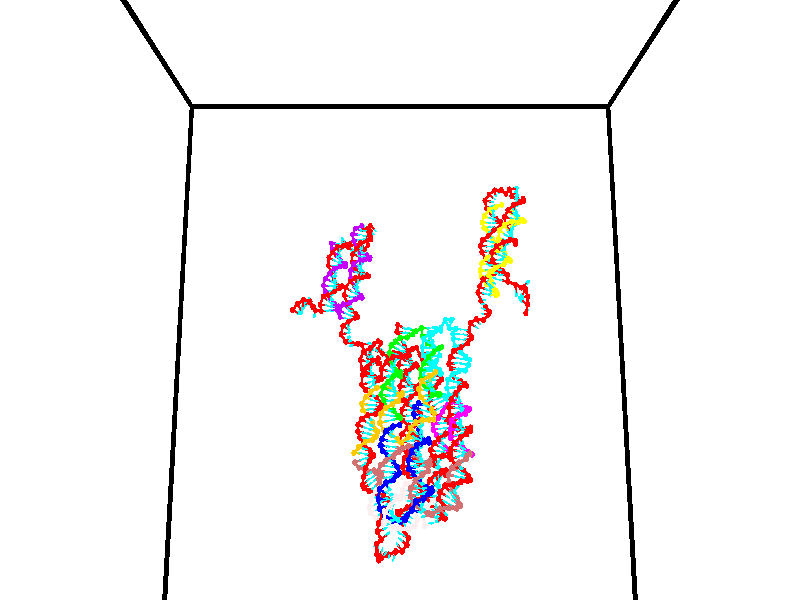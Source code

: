// switches for output
#declare DRAW_BASES = 1; // possible values are 0, 1; only relevant for DNA ribbons
#declare DRAW_BASES_TYPE = 3; // possible values are 1, 2, 3; only relevant for DNA ribbons
#declare DRAW_FOG = 0; // set to 1 to enable fog

#include "colors.inc"

#include "transforms.inc"
background { rgb <1, 1, 1>}

#default {
   normal{
       ripples 0.25
       frequency 0.20
       turbulence 0.2
       lambda 5
   }
	finish {
		phong 0.1
		phong_size 40.
	}
}

// original window dimensions: 1024x640


// camera settings

camera {
	sky <0, 0.179814, -0.983701>
	up <0, 0.179814, -0.983701>
	right 1.6 * <1, 0, 0>
	location <35, 94.9851, 44.8844>
	look_at <35, 29.7336, 32.9568>
	direction <0, -65.2515, -11.9276>
	angle 67.0682
}


# declare cpy_camera_pos = <35, 94.9851, 44.8844>;
# if (DRAW_FOG = 1)
fog {
	fog_type 2
	up vnormalize(cpy_camera_pos)
	color rgbt<1,1,1,0.3>
	distance 1e-5
	fog_alt 3e-3
	fog_offset 56
}
# end


// LIGHTS

# declare lum = 6;
global_settings {
	ambient_light rgb lum * <0.05, 0.05, 0.05>
	max_trace_level 15
}# declare cpy_direct_light_amount = 0.25;
light_source
{	1000 * <-1, -1.16352, -0.803886>,
	rgb lum * cpy_direct_light_amount
	parallel
}

light_source
{	1000 * <1, 1.16352, 0.803886>,
	rgb lum * cpy_direct_light_amount
	parallel
}

// strand 0

// nucleotide -1

// particle -1
sphere {
	<24.129478, 34.856377, 34.761997> 0.250000
	pigment { color rgbt <1,0,0,0> }
	no_shadow
}
cylinder {
	<24.504667, 34.836422, 34.899239>,  <24.729780, 34.824451, 34.981583>, 0.100000
	pigment { color rgbt <1,0,0,0> }
	no_shadow
}
cylinder {
	<24.504667, 34.836422, 34.899239>,  <24.129478, 34.856377, 34.761997>, 0.100000
	pigment { color rgbt <1,0,0,0> }
	no_shadow
}

// particle -1
sphere {
	<24.504667, 34.836422, 34.899239> 0.100000
	pigment { color rgbt <1,0,0,0> }
	no_shadow
}
sphere {
	0, 1
	scale<0.080000,0.200000,0.300000>
	matrix <0.166300, -0.803599, -0.571466,
		0.304222, 0.593077, -0.745458,
		0.937973, -0.049883, 0.343101,
		24.786058, 34.821457, 35.002171>
	pigment { color rgbt <0,1,1,0> }
	no_shadow
}
cylinder {
	<24.621395, 34.820541, 34.240948>,  <24.129478, 34.856377, 34.761997>, 0.130000
	pigment { color rgbt <1,0,0,0> }
	no_shadow
}

// nucleotide -1

// particle -1
sphere {
	<24.621395, 34.820541, 34.240948> 0.250000
	pigment { color rgbt <1,0,0,0> }
	no_shadow
}
cylinder {
	<24.826054, 34.663181, 34.546486>,  <24.948849, 34.568764, 34.729809>, 0.100000
	pigment { color rgbt <1,0,0,0> }
	no_shadow
}
cylinder {
	<24.826054, 34.663181, 34.546486>,  <24.621395, 34.820541, 34.240948>, 0.100000
	pigment { color rgbt <1,0,0,0> }
	no_shadow
}

// particle -1
sphere {
	<24.826054, 34.663181, 34.546486> 0.100000
	pigment { color rgbt <1,0,0,0> }
	no_shadow
}
sphere {
	0, 1
	scale<0.080000,0.200000,0.300000>
	matrix <0.291641, -0.756719, -0.585082,
		0.808185, 0.522123, -0.272442,
		0.511647, -0.393399, 0.763842,
		24.979548, 34.545162, 34.775639>
	pigment { color rgbt <0,1,1,0> }
	no_shadow
}
cylinder {
	<25.206148, 34.819931, 33.861340>,  <24.621395, 34.820541, 34.240948>, 0.130000
	pigment { color rgbt <1,0,0,0> }
	no_shadow
}

// nucleotide -1

// particle -1
sphere {
	<25.206148, 34.819931, 33.861340> 0.250000
	pigment { color rgbt <1,0,0,0> }
	no_shadow
}
cylinder {
	<25.162529, 34.583248, 34.180836>,  <25.136356, 34.441238, 34.372532>, 0.100000
	pigment { color rgbt <1,0,0,0> }
	no_shadow
}
cylinder {
	<25.162529, 34.583248, 34.180836>,  <25.206148, 34.819931, 33.861340>, 0.100000
	pigment { color rgbt <1,0,0,0> }
	no_shadow
}

// particle -1
sphere {
	<25.162529, 34.583248, 34.180836> 0.100000
	pigment { color rgbt <1,0,0,0> }
	no_shadow
}
sphere {
	0, 1
	scale<0.080000,0.200000,0.300000>
	matrix <0.241404, -0.795241, -0.556162,
		0.964278, 0.132170, 0.229562,
		-0.109049, -0.591712, 0.798740,
		25.129814, 34.405735, 34.420456>
	pigment { color rgbt <0,1,1,0> }
	no_shadow
}
cylinder {
	<25.841719, 34.459358, 33.939892>,  <25.206148, 34.819931, 33.861340>, 0.130000
	pigment { color rgbt <1,0,0,0> }
	no_shadow
}

// nucleotide -1

// particle -1
sphere {
	<25.841719, 34.459358, 33.939892> 0.250000
	pigment { color rgbt <1,0,0,0> }
	no_shadow
}
cylinder {
	<25.541725, 34.217606, 34.047405>,  <25.361729, 34.072552, 34.111912>, 0.100000
	pigment { color rgbt <1,0,0,0> }
	no_shadow
}
cylinder {
	<25.541725, 34.217606, 34.047405>,  <25.841719, 34.459358, 33.939892>, 0.100000
	pigment { color rgbt <1,0,0,0> }
	no_shadow
}

// particle -1
sphere {
	<25.541725, 34.217606, 34.047405> 0.100000
	pigment { color rgbt <1,0,0,0> }
	no_shadow
}
sphere {
	0, 1
	scale<0.080000,0.200000,0.300000>
	matrix <0.428684, -0.753578, -0.498348,
		0.503741, -0.258530, 0.824261,
		-0.749983, -0.604386, 0.268780,
		25.316730, 34.036289, 34.128040>
	pigment { color rgbt <0,1,1,0> }
	no_shadow
}
cylinder {
	<26.140228, 33.857014, 34.337555>,  <25.841719, 34.459358, 33.939892>, 0.130000
	pigment { color rgbt <1,0,0,0> }
	no_shadow
}

// nucleotide -1

// particle -1
sphere {
	<26.140228, 33.857014, 34.337555> 0.250000
	pigment { color rgbt <1,0,0,0> }
	no_shadow
}
cylinder {
	<25.807083, 33.799568, 34.123745>,  <25.607197, 33.765099, 33.995461>, 0.100000
	pigment { color rgbt <1,0,0,0> }
	no_shadow
}
cylinder {
	<25.807083, 33.799568, 34.123745>,  <26.140228, 33.857014, 34.337555>, 0.100000
	pigment { color rgbt <1,0,0,0> }
	no_shadow
}

// particle -1
sphere {
	<25.807083, 33.799568, 34.123745> 0.100000
	pigment { color rgbt <1,0,0,0> }
	no_shadow
}
sphere {
	0, 1
	scale<0.080000,0.200000,0.300000>
	matrix <0.479682, -0.669105, -0.567630,
		-0.276131, -0.729159, 0.626162,
		-0.832861, -0.143619, -0.534525,
		25.557224, 33.756481, 33.963387>
	pigment { color rgbt <0,1,1,0> }
	no_shadow
}
cylinder {
	<25.917816, 33.103325, 34.212757>,  <26.140228, 33.857014, 34.337555>, 0.130000
	pigment { color rgbt <1,0,0,0> }
	no_shadow
}

// nucleotide -1

// particle -1
sphere {
	<25.917816, 33.103325, 34.212757> 0.250000
	pigment { color rgbt <1,0,0,0> }
	no_shadow
}
cylinder {
	<25.784084, 33.301231, 33.891899>,  <25.703846, 33.419975, 33.699387>, 0.100000
	pigment { color rgbt <1,0,0,0> }
	no_shadow
}
cylinder {
	<25.784084, 33.301231, 33.891899>,  <25.917816, 33.103325, 34.212757>, 0.100000
	pigment { color rgbt <1,0,0,0> }
	no_shadow
}

// particle -1
sphere {
	<25.784084, 33.301231, 33.891899> 0.100000
	pigment { color rgbt <1,0,0,0> }
	no_shadow
}
sphere {
	0, 1
	scale<0.080000,0.200000,0.300000>
	matrix <0.240085, -0.778327, -0.580143,
		-0.911364, -0.386540, 0.141430,
		-0.334327, 0.494767, -0.802142,
		25.683786, 33.449661, 33.651257>
	pigment { color rgbt <0,1,1,0> }
	no_shadow
}
cylinder {
	<26.082031, 32.395458, 34.369408>,  <25.917816, 33.103325, 34.212757>, 0.130000
	pigment { color rgbt <1,0,0,0> }
	no_shadow
}

// nucleotide -1

// particle -1
sphere {
	<26.082031, 32.395458, 34.369408> 0.250000
	pigment { color rgbt <1,0,0,0> }
	no_shadow
}
cylinder {
	<26.078056, 32.658825, 34.670441>,  <26.075672, 32.816845, 34.851063>, 0.100000
	pigment { color rgbt <1,0,0,0> }
	no_shadow
}
cylinder {
	<26.078056, 32.658825, 34.670441>,  <26.082031, 32.395458, 34.369408>, 0.100000
	pigment { color rgbt <1,0,0,0> }
	no_shadow
}

// particle -1
sphere {
	<26.078056, 32.658825, 34.670441> 0.100000
	pigment { color rgbt <1,0,0,0> }
	no_shadow
}
sphere {
	0, 1
	scale<0.080000,0.200000,0.300000>
	matrix <-0.369186, 0.697033, -0.614692,
		-0.929303, -0.283952, 0.236153,
		-0.009936, 0.658419, 0.752586,
		26.075075, 32.856350, 34.896217>
	pigment { color rgbt <0,1,1,0> }
	no_shadow
}
cylinder {
	<26.679585, 32.103279, 34.396366>,  <26.082031, 32.395458, 34.369408>, 0.130000
	pigment { color rgbt <1,0,0,0> }
	no_shadow
}

// nucleotide -1

// particle -1
sphere {
	<26.679585, 32.103279, 34.396366> 0.250000
	pigment { color rgbt <1,0,0,0> }
	no_shadow
}
cylinder {
	<27.037836, 32.281200, 34.396927>,  <27.252787, 32.387955, 34.397263>, 0.100000
	pigment { color rgbt <1,0,0,0> }
	no_shadow
}
cylinder {
	<27.037836, 32.281200, 34.396927>,  <26.679585, 32.103279, 34.396366>, 0.100000
	pigment { color rgbt <1,0,0,0> }
	no_shadow
}

// particle -1
sphere {
	<27.037836, 32.281200, 34.396927> 0.100000
	pigment { color rgbt <1,0,0,0> }
	no_shadow
}
sphere {
	0, 1
	scale<0.080000,0.200000,0.300000>
	matrix <0.079095, -0.156153, -0.984561,
		-0.437715, 0.881911, -0.175036,
		0.895628, 0.444802, 0.001404,
		27.306524, 32.414642, 34.397346>
	pigment { color rgbt <0,1,1,0> }
	no_shadow
}
cylinder {
	<26.612865, 32.572208, 33.870441>,  <26.679585, 32.103279, 34.396366>, 0.130000
	pigment { color rgbt <1,0,0,0> }
	no_shadow
}

// nucleotide -1

// particle -1
sphere {
	<26.612865, 32.572208, 33.870441> 0.250000
	pigment { color rgbt <1,0,0,0> }
	no_shadow
}
cylinder {
	<27.007364, 32.522938, 33.914524>,  <27.244062, 32.493374, 33.940975>, 0.100000
	pigment { color rgbt <1,0,0,0> }
	no_shadow
}
cylinder {
	<27.007364, 32.522938, 33.914524>,  <26.612865, 32.572208, 33.870441>, 0.100000
	pigment { color rgbt <1,0,0,0> }
	no_shadow
}

// particle -1
sphere {
	<27.007364, 32.522938, 33.914524> 0.100000
	pigment { color rgbt <1,0,0,0> }
	no_shadow
}
sphere {
	0, 1
	scale<0.080000,0.200000,0.300000>
	matrix <0.102635, -0.066246, -0.992511,
		0.129557, 0.990171, -0.052692,
		0.986246, -0.123179, 0.110209,
		27.303238, 32.485985, 33.947586>
	pigment { color rgbt <0,1,1,0> }
	no_shadow
}
cylinder {
	<26.929546, 32.823689, 33.194469>,  <26.612865, 32.572208, 33.870441>, 0.130000
	pigment { color rgbt <1,0,0,0> }
	no_shadow
}

// nucleotide -1

// particle -1
sphere {
	<26.929546, 32.823689, 33.194469> 0.250000
	pigment { color rgbt <1,0,0,0> }
	no_shadow
}
cylinder {
	<27.221836, 32.627533, 33.384441>,  <27.397209, 32.509838, 33.498425>, 0.100000
	pigment { color rgbt <1,0,0,0> }
	no_shadow
}
cylinder {
	<27.221836, 32.627533, 33.384441>,  <26.929546, 32.823689, 33.194469>, 0.100000
	pigment { color rgbt <1,0,0,0> }
	no_shadow
}

// particle -1
sphere {
	<27.221836, 32.627533, 33.384441> 0.100000
	pigment { color rgbt <1,0,0,0> }
	no_shadow
}
sphere {
	0, 1
	scale<0.080000,0.200000,0.300000>
	matrix <0.531241, -0.028458, -0.846743,
		0.428752, 0.871037, 0.239722,
		0.730722, -0.490392, 0.474932,
		27.441053, 32.480415, 33.526920>
	pigment { color rgbt <0,1,1,0> }
	no_shadow
}
cylinder {
	<27.508757, 33.202568, 33.161621>,  <26.929546, 32.823689, 33.194469>, 0.130000
	pigment { color rgbt <1,0,0,0> }
	no_shadow
}

// nucleotide -1

// particle -1
sphere {
	<27.508757, 33.202568, 33.161621> 0.250000
	pigment { color rgbt <1,0,0,0> }
	no_shadow
}
cylinder {
	<27.608517, 32.817135, 33.200207>,  <27.668373, 32.585876, 33.223358>, 0.100000
	pigment { color rgbt <1,0,0,0> }
	no_shadow
}
cylinder {
	<27.608517, 32.817135, 33.200207>,  <27.508757, 33.202568, 33.161621>, 0.100000
	pigment { color rgbt <1,0,0,0> }
	no_shadow
}

// particle -1
sphere {
	<27.608517, 32.817135, 33.200207> 0.100000
	pigment { color rgbt <1,0,0,0> }
	no_shadow
}
sphere {
	0, 1
	scale<0.080000,0.200000,0.300000>
	matrix <0.370740, 0.002982, -0.928732,
		0.894624, 0.267388, 0.357983,
		0.249399, -0.963584, 0.096464,
		27.683336, 32.528061, 33.229145>
	pigment { color rgbt <0,1,1,0> }
	no_shadow
}
cylinder {
	<28.146362, 33.114407, 32.813431>,  <27.508757, 33.202568, 33.161621>, 0.130000
	pigment { color rgbt <1,0,0,0> }
	no_shadow
}

// nucleotide -1

// particle -1
sphere {
	<28.146362, 33.114407, 32.813431> 0.250000
	pigment { color rgbt <1,0,0,0> }
	no_shadow
}
cylinder {
	<27.999371, 32.743835, 32.846142>,  <27.911175, 32.521492, 32.865768>, 0.100000
	pigment { color rgbt <1,0,0,0> }
	no_shadow
}
cylinder {
	<27.999371, 32.743835, 32.846142>,  <28.146362, 33.114407, 32.813431>, 0.100000
	pigment { color rgbt <1,0,0,0> }
	no_shadow
}

// particle -1
sphere {
	<27.999371, 32.743835, 32.846142> 0.100000
	pigment { color rgbt <1,0,0,0> }
	no_shadow
}
sphere {
	0, 1
	scale<0.080000,0.200000,0.300000>
	matrix <0.192981, -0.161974, -0.967741,
		0.909790, -0.339843, 0.238305,
		-0.367479, -0.926429, 0.081779,
		27.889126, 32.465908, 32.870674>
	pigment { color rgbt <0,1,1,0> }
	no_shadow
}
cylinder {
	<28.674971, 32.589458, 32.417088>,  <28.146362, 33.114407, 32.813431>, 0.130000
	pigment { color rgbt <1,0,0,0> }
	no_shadow
}

// nucleotide -1

// particle -1
sphere {
	<28.674971, 32.589458, 32.417088> 0.250000
	pigment { color rgbt <1,0,0,0> }
	no_shadow
}
cylinder {
	<28.325190, 32.397472, 32.445267>,  <28.115320, 32.282280, 32.462173>, 0.100000
	pigment { color rgbt <1,0,0,0> }
	no_shadow
}
cylinder {
	<28.325190, 32.397472, 32.445267>,  <28.674971, 32.589458, 32.417088>, 0.100000
	pigment { color rgbt <1,0,0,0> }
	no_shadow
}

// particle -1
sphere {
	<28.325190, 32.397472, 32.445267> 0.100000
	pigment { color rgbt <1,0,0,0> }
	no_shadow
}
sphere {
	0, 1
	scale<0.080000,0.200000,0.300000>
	matrix <0.089369, -0.302122, -0.949071,
		0.476809, -0.823621, 0.307086,
		-0.874452, -0.479970, 0.070448,
		28.062855, 32.253483, 32.466400>
	pigment { color rgbt <0,1,1,0> }
	no_shadow
}
cylinder {
	<28.839533, 31.975950, 32.099560>,  <28.674971, 32.589458, 32.417088>, 0.130000
	pigment { color rgbt <1,0,0,0> }
	no_shadow
}

// nucleotide -1

// particle -1
sphere {
	<28.839533, 31.975950, 32.099560> 0.250000
	pigment { color rgbt <1,0,0,0> }
	no_shadow
}
cylinder {
	<28.440536, 31.959000, 32.122257>,  <28.201139, 31.948830, 32.135876>, 0.100000
	pigment { color rgbt <1,0,0,0> }
	no_shadow
}
cylinder {
	<28.440536, 31.959000, 32.122257>,  <28.839533, 31.975950, 32.099560>, 0.100000
	pigment { color rgbt <1,0,0,0> }
	no_shadow
}

// particle -1
sphere {
	<28.440536, 31.959000, 32.122257> 0.100000
	pigment { color rgbt <1,0,0,0> }
	no_shadow
}
sphere {
	0, 1
	scale<0.080000,0.200000,0.300000>
	matrix <-0.029273, -0.482865, -0.875206,
		0.064487, -0.874669, 0.480412,
		-0.997489, -0.042376, 0.056743,
		28.141291, 31.946287, 32.139278>
	pigment { color rgbt <0,1,1,0> }
	no_shadow
}
cylinder {
	<28.672762, 31.305498, 32.006496>,  <28.839533, 31.975950, 32.099560>, 0.130000
	pigment { color rgbt <1,0,0,0> }
	no_shadow
}

// nucleotide -1

// particle -1
sphere {
	<28.672762, 31.305498, 32.006496> 0.250000
	pigment { color rgbt <1,0,0,0> }
	no_shadow
}
cylinder {
	<28.329416, 31.481422, 31.900837>,  <28.123409, 31.586977, 31.837442>, 0.100000
	pigment { color rgbt <1,0,0,0> }
	no_shadow
}
cylinder {
	<28.329416, 31.481422, 31.900837>,  <28.672762, 31.305498, 32.006496>, 0.100000
	pigment { color rgbt <1,0,0,0> }
	no_shadow
}

// particle -1
sphere {
	<28.329416, 31.481422, 31.900837> 0.100000
	pigment { color rgbt <1,0,0,0> }
	no_shadow
}
sphere {
	0, 1
	scale<0.080000,0.200000,0.300000>
	matrix <0.029480, -0.471731, -0.881250,
		-0.512193, -0.764220, 0.391951,
		-0.858364, 0.439815, -0.264147,
		28.071907, 31.613367, 31.821592>
	pigment { color rgbt <0,1,1,0> }
	no_shadow
}
cylinder {
	<28.217281, 30.754801, 31.792429>,  <28.672762, 31.305498, 32.006496>, 0.130000
	pigment { color rgbt <1,0,0,0> }
	no_shadow
}

// nucleotide -1

// particle -1
sphere {
	<28.217281, 30.754801, 31.792429> 0.250000
	pigment { color rgbt <1,0,0,0> }
	no_shadow
}
cylinder {
	<28.086321, 31.090712, 31.619186>,  <28.007744, 31.292257, 31.515240>, 0.100000
	pigment { color rgbt <1,0,0,0> }
	no_shadow
}
cylinder {
	<28.086321, 31.090712, 31.619186>,  <28.217281, 30.754801, 31.792429>, 0.100000
	pigment { color rgbt <1,0,0,0> }
	no_shadow
}

// particle -1
sphere {
	<28.086321, 31.090712, 31.619186> 0.100000
	pigment { color rgbt <1,0,0,0> }
	no_shadow
}
sphere {
	0, 1
	scale<0.080000,0.200000,0.300000>
	matrix <0.068444, -0.436089, -0.897297,
		-0.942403, -0.323420, 0.085299,
		-0.327401, 0.839777, -0.433108,
		27.988100, 31.342646, 31.489254>
	pigment { color rgbt <0,1,1,0> }
	no_shadow
}
cylinder {
	<27.826611, 30.559101, 31.271112>,  <28.217281, 30.754801, 31.792429>, 0.130000
	pigment { color rgbt <1,0,0,0> }
	no_shadow
}

// nucleotide -1

// particle -1
sphere {
	<27.826611, 30.559101, 31.271112> 0.250000
	pigment { color rgbt <1,0,0,0> }
	no_shadow
}
cylinder {
	<27.910265, 30.924389, 31.131233>,  <27.960457, 31.143562, 31.047306>, 0.100000
	pigment { color rgbt <1,0,0,0> }
	no_shadow
}
cylinder {
	<27.910265, 30.924389, 31.131233>,  <27.826611, 30.559101, 31.271112>, 0.100000
	pigment { color rgbt <1,0,0,0> }
	no_shadow
}

// particle -1
sphere {
	<27.910265, 30.924389, 31.131233> 0.100000
	pigment { color rgbt <1,0,0,0> }
	no_shadow
}
sphere {
	0, 1
	scale<0.080000,0.200000,0.300000>
	matrix <0.060392, -0.368985, -0.927471,
		-0.976020, 0.172848, -0.132319,
		0.209135, 0.913222, -0.349698,
		27.973005, 31.198355, 31.026323>
	pigment { color rgbt <0,1,1,0> }
	no_shadow
}
cylinder {
	<27.494028, 30.545805, 30.587164>,  <27.826611, 30.559101, 31.271112>, 0.130000
	pigment { color rgbt <1,0,0,0> }
	no_shadow
}

// nucleotide -1

// particle -1
sphere {
	<27.494028, 30.545805, 30.587164> 0.250000
	pigment { color rgbt <1,0,0,0> }
	no_shadow
}
cylinder {
	<27.688900, 30.895000, 30.577831>,  <27.805824, 31.104519, 30.572231>, 0.100000
	pigment { color rgbt <1,0,0,0> }
	no_shadow
}
cylinder {
	<27.688900, 30.895000, 30.577831>,  <27.494028, 30.545805, 30.587164>, 0.100000
	pigment { color rgbt <1,0,0,0> }
	no_shadow
}

// particle -1
sphere {
	<27.688900, 30.895000, 30.577831> 0.100000
	pigment { color rgbt <1,0,0,0> }
	no_shadow
}
sphere {
	0, 1
	scale<0.080000,0.200000,0.300000>
	matrix <0.101495, -0.083133, -0.991357,
		-0.867383, 0.480602, -0.129105,
		0.487181, 0.872990, -0.023329,
		27.835054, 31.156897, 30.570833>
	pigment { color rgbt <0,1,1,0> }
	no_shadow
}
cylinder {
	<27.199745, 30.945145, 29.995434>,  <27.494028, 30.545805, 30.587164>, 0.130000
	pigment { color rgbt <1,0,0,0> }
	no_shadow
}

// nucleotide -1

// particle -1
sphere {
	<27.199745, 30.945145, 29.995434> 0.250000
	pigment { color rgbt <1,0,0,0> }
	no_shadow
}
cylinder {
	<27.569206, 31.089134, 30.048021>,  <27.790882, 31.175528, 30.079573>, 0.100000
	pigment { color rgbt <1,0,0,0> }
	no_shadow
}
cylinder {
	<27.569206, 31.089134, 30.048021>,  <27.199745, 30.945145, 29.995434>, 0.100000
	pigment { color rgbt <1,0,0,0> }
	no_shadow
}

// particle -1
sphere {
	<27.569206, 31.089134, 30.048021> 0.100000
	pigment { color rgbt <1,0,0,0> }
	no_shadow
}
sphere {
	0, 1
	scale<0.080000,0.200000,0.300000>
	matrix <0.124312, 0.043069, -0.991308,
		-0.362507, 0.931968, -0.004968,
		0.923653, 0.359973, 0.131468,
		27.846302, 31.197126, 30.087461>
	pigment { color rgbt <0,1,1,0> }
	no_shadow
}
cylinder {
	<27.267183, 31.286592, 29.333597>,  <27.199745, 30.945145, 29.995434>, 0.130000
	pigment { color rgbt <1,0,0,0> }
	no_shadow
}

// nucleotide -1

// particle -1
sphere {
	<27.267183, 31.286592, 29.333597> 0.250000
	pigment { color rgbt <1,0,0,0> }
	no_shadow
}
cylinder {
	<27.631516, 31.259220, 29.496424>,  <27.850115, 31.242796, 29.594120>, 0.100000
	pigment { color rgbt <1,0,0,0> }
	no_shadow
}
cylinder {
	<27.631516, 31.259220, 29.496424>,  <27.267183, 31.286592, 29.333597>, 0.100000
	pigment { color rgbt <1,0,0,0> }
	no_shadow
}

// particle -1
sphere {
	<27.631516, 31.259220, 29.496424> 0.100000
	pigment { color rgbt <1,0,0,0> }
	no_shadow
}
sphere {
	0, 1
	scale<0.080000,0.200000,0.300000>
	matrix <0.397172, -0.123325, -0.909420,
		0.112436, 0.990004, -0.085149,
		0.910831, -0.068433, 0.407068,
		27.904764, 31.238689, 29.618544>
	pigment { color rgbt <0,1,1,0> }
	no_shadow
}
cylinder {
	<27.712673, 31.769255, 28.977690>,  <27.267183, 31.286592, 29.333597>, 0.130000
	pigment { color rgbt <1,0,0,0> }
	no_shadow
}

// nucleotide -1

// particle -1
sphere {
	<27.712673, 31.769255, 28.977690> 0.250000
	pigment { color rgbt <1,0,0,0> }
	no_shadow
}
cylinder {
	<27.944126, 31.478502, 29.125652>,  <28.082998, 31.304050, 29.214430>, 0.100000
	pigment { color rgbt <1,0,0,0> }
	no_shadow
}
cylinder {
	<27.944126, 31.478502, 29.125652>,  <27.712673, 31.769255, 28.977690>, 0.100000
	pigment { color rgbt <1,0,0,0> }
	no_shadow
}

// particle -1
sphere {
	<27.944126, 31.478502, 29.125652> 0.100000
	pigment { color rgbt <1,0,0,0> }
	no_shadow
}
sphere {
	0, 1
	scale<0.080000,0.200000,0.300000>
	matrix <0.313190, -0.220741, -0.923680,
		0.753059, 0.650321, 0.099924,
		0.578631, -0.726881, 0.369905,
		28.117716, 31.260437, 29.236624>
	pigment { color rgbt <0,1,1,0> }
	no_shadow
}
cylinder {
	<28.248892, 31.800169, 28.459564>,  <27.712673, 31.769255, 28.977690>, 0.130000
	pigment { color rgbt <1,0,0,0> }
	no_shadow
}

// nucleotide -1

// particle -1
sphere {
	<28.248892, 31.800169, 28.459564> 0.250000
	pigment { color rgbt <1,0,0,0> }
	no_shadow
}
cylinder {
	<28.299219, 31.460278, 28.664358>,  <28.329416, 31.256342, 28.787235>, 0.100000
	pigment { color rgbt <1,0,0,0> }
	no_shadow
}
cylinder {
	<28.299219, 31.460278, 28.664358>,  <28.248892, 31.800169, 28.459564>, 0.100000
	pigment { color rgbt <1,0,0,0> }
	no_shadow
}

// particle -1
sphere {
	<28.299219, 31.460278, 28.664358> 0.100000
	pigment { color rgbt <1,0,0,0> }
	no_shadow
}
sphere {
	0, 1
	scale<0.080000,0.200000,0.300000>
	matrix <0.261342, -0.469466, -0.843387,
		0.957011, 0.239918, 0.163002,
		0.125820, -0.849730, 0.511985,
		28.336966, 31.205359, 28.817953>
	pigment { color rgbt <0,1,1,0> }
	no_shadow
}
cylinder {
	<28.893303, 31.618153, 28.325966>,  <28.248892, 31.800169, 28.459564>, 0.130000
	pigment { color rgbt <1,0,0,0> }
	no_shadow
}

// nucleotide -1

// particle -1
sphere {
	<28.893303, 31.618153, 28.325966> 0.250000
	pigment { color rgbt <1,0,0,0> }
	no_shadow
}
cylinder {
	<28.686768, 31.295618, 28.441357>,  <28.562845, 31.102098, 28.510592>, 0.100000
	pigment { color rgbt <1,0,0,0> }
	no_shadow
}
cylinder {
	<28.686768, 31.295618, 28.441357>,  <28.893303, 31.618153, 28.325966>, 0.100000
	pigment { color rgbt <1,0,0,0> }
	no_shadow
}

// particle -1
sphere {
	<28.686768, 31.295618, 28.441357> 0.100000
	pigment { color rgbt <1,0,0,0> }
	no_shadow
}
sphere {
	0, 1
	scale<0.080000,0.200000,0.300000>
	matrix <0.329323, -0.497904, -0.802271,
		0.790531, -0.319243, 0.522632,
		-0.516340, -0.806335, 0.288475,
		28.531866, 31.053719, 28.527899>
	pigment { color rgbt <0,1,1,0> }
	no_shadow
}
cylinder {
	<29.319134, 31.056332, 28.120878>,  <28.893303, 31.618153, 28.325966>, 0.130000
	pigment { color rgbt <1,0,0,0> }
	no_shadow
}

// nucleotide -1

// particle -1
sphere {
	<29.319134, 31.056332, 28.120878> 0.250000
	pigment { color rgbt <1,0,0,0> }
	no_shadow
}
cylinder {
	<28.951740, 30.901457, 28.153051>,  <28.731304, 30.808531, 28.172356>, 0.100000
	pigment { color rgbt <1,0,0,0> }
	no_shadow
}
cylinder {
	<28.951740, 30.901457, 28.153051>,  <29.319134, 31.056332, 28.120878>, 0.100000
	pigment { color rgbt <1,0,0,0> }
	no_shadow
}

// particle -1
sphere {
	<28.951740, 30.901457, 28.153051> 0.100000
	pigment { color rgbt <1,0,0,0> }
	no_shadow
}
sphere {
	0, 1
	scale<0.080000,0.200000,0.300000>
	matrix <0.165090, -0.560246, -0.811708,
		0.359346, -0.732263, 0.578499,
		-0.918485, -0.387189, 0.080433,
		28.676195, 30.785301, 28.177181>
	pigment { color rgbt <0,1,1,0> }
	no_shadow
}
cylinder {
	<29.459560, 30.391916, 27.845404>,  <29.319134, 31.056332, 28.120878>, 0.130000
	pigment { color rgbt <1,0,0,0> }
	no_shadow
}

// nucleotide -1

// particle -1
sphere {
	<29.459560, 30.391916, 27.845404> 0.250000
	pigment { color rgbt <1,0,0,0> }
	no_shadow
}
cylinder {
	<29.066330, 30.464632, 27.836369>,  <28.830391, 30.508261, 27.830948>, 0.100000
	pigment { color rgbt <1,0,0,0> }
	no_shadow
}
cylinder {
	<29.066330, 30.464632, 27.836369>,  <29.459560, 30.391916, 27.845404>, 0.100000
	pigment { color rgbt <1,0,0,0> }
	no_shadow
}

// particle -1
sphere {
	<29.066330, 30.464632, 27.836369> 0.100000
	pigment { color rgbt <1,0,0,0> }
	no_shadow
}
sphere {
	0, 1
	scale<0.080000,0.200000,0.300000>
	matrix <-0.070853, -0.491050, -0.868245,
		-0.168929, -0.851952, 0.495621,
		-0.983078, 0.181788, -0.022590,
		28.771406, 30.519169, 27.829592>
	pigment { color rgbt <0,1,1,0> }
	no_shadow
}
cylinder {
	<29.004013, 29.786652, 27.780653>,  <29.459560, 30.391916, 27.845404>, 0.130000
	pigment { color rgbt <1,0,0,0> }
	no_shadow
}

// nucleotide -1

// particle -1
sphere {
	<29.004013, 29.786652, 27.780653> 0.250000
	pigment { color rgbt <1,0,0,0> }
	no_shadow
}
cylinder {
	<28.808855, 30.099125, 27.624851>,  <28.691761, 30.286608, 27.531370>, 0.100000
	pigment { color rgbt <1,0,0,0> }
	no_shadow
}
cylinder {
	<28.808855, 30.099125, 27.624851>,  <29.004013, 29.786652, 27.780653>, 0.100000
	pigment { color rgbt <1,0,0,0> }
	no_shadow
}

// particle -1
sphere {
	<28.808855, 30.099125, 27.624851> 0.100000
	pigment { color rgbt <1,0,0,0> }
	no_shadow
}
sphere {
	0, 1
	scale<0.080000,0.200000,0.300000>
	matrix <-0.125774, -0.504476, -0.854216,
		-0.863794, -0.367776, 0.344383,
		-0.487893, 0.781182, -0.389507,
		28.662487, 30.333479, 27.507999>
	pigment { color rgbt <0,1,1,0> }
	no_shadow
}
cylinder {
	<28.853584, 29.101126, 27.503485>,  <29.004013, 29.786652, 27.780653>, 0.130000
	pigment { color rgbt <1,0,0,0> }
	no_shadow
}

// nucleotide -1

// particle -1
sphere {
	<28.853584, 29.101126, 27.503485> 0.250000
	pigment { color rgbt <1,0,0,0> }
	no_shadow
}
cylinder {
	<28.640200, 28.964090, 27.194149>,  <28.512169, 28.881868, 27.008549>, 0.100000
	pigment { color rgbt <1,0,0,0> }
	no_shadow
}
cylinder {
	<28.640200, 28.964090, 27.194149>,  <28.853584, 29.101126, 27.503485>, 0.100000
	pigment { color rgbt <1,0,0,0> }
	no_shadow
}

// particle -1
sphere {
	<28.640200, 28.964090, 27.194149> 0.100000
	pigment { color rgbt <1,0,0,0> }
	no_shadow
}
sphere {
	0, 1
	scale<0.080000,0.200000,0.300000>
	matrix <-0.704724, 0.685636, 0.182395,
		0.467741, 0.642290, -0.607191,
		-0.533462, -0.342589, -0.773338,
		28.480162, 28.861313, 26.962149>
	pigment { color rgbt <0,1,1,0> }
	no_shadow
}
cylinder {
	<29.133984, 28.394417, 27.648779>,  <28.853584, 29.101126, 27.503485>, 0.130000
	pigment { color rgbt <1,0,0,0> }
	no_shadow
}

// nucleotide -1

// particle -1
sphere {
	<29.133984, 28.394417, 27.648779> 0.250000
	pigment { color rgbt <1,0,0,0> }
	no_shadow
}
cylinder {
	<29.402000, 28.604488, 27.858627>,  <29.562811, 28.730532, 27.984537>, 0.100000
	pigment { color rgbt <1,0,0,0> }
	no_shadow
}
cylinder {
	<29.402000, 28.604488, 27.858627>,  <29.133984, 28.394417, 27.648779>, 0.100000
	pigment { color rgbt <1,0,0,0> }
	no_shadow
}

// particle -1
sphere {
	<29.402000, 28.604488, 27.858627> 0.100000
	pigment { color rgbt <1,0,0,0> }
	no_shadow
}
sphere {
	0, 1
	scale<0.080000,0.200000,0.300000>
	matrix <0.639802, -0.766951, -0.049384,
		0.376424, 0.368744, -0.849901,
		0.670043, 0.525180, 0.524623,
		29.603014, 28.762043, 28.016014>
	pigment { color rgbt <0,1,1,0> }
	no_shadow
}
cylinder {
	<29.870508, 28.367430, 27.341200>,  <29.133984, 28.394417, 27.648779>, 0.130000
	pigment { color rgbt <1,0,0,0> }
	no_shadow
}

// nucleotide -1

// particle -1
sphere {
	<29.870508, 28.367430, 27.341200> 0.250000
	pigment { color rgbt <1,0,0,0> }
	no_shadow
}
cylinder {
	<29.911280, 28.437971, 27.732813>,  <29.935743, 28.480297, 27.967781>, 0.100000
	pigment { color rgbt <1,0,0,0> }
	no_shadow
}
cylinder {
	<29.911280, 28.437971, 27.732813>,  <29.870508, 28.367430, 27.341200>, 0.100000
	pigment { color rgbt <1,0,0,0> }
	no_shadow
}

// particle -1
sphere {
	<29.911280, 28.437971, 27.732813> 0.100000
	pigment { color rgbt <1,0,0,0> }
	no_shadow
}
sphere {
	0, 1
	scale<0.080000,0.200000,0.300000>
	matrix <0.764070, -0.644101, 0.036473,
		0.637030, 0.744334, -0.200401,
		0.101930, 0.176354, 0.979035,
		29.941858, 28.490877, 28.026524>
	pigment { color rgbt <0,1,1,0> }
	no_shadow
}
cylinder {
	<30.538155, 28.483536, 27.334867>,  <29.870508, 28.367430, 27.341200>, 0.130000
	pigment { color rgbt <1,0,0,0> }
	no_shadow
}

// nucleotide -1

// particle -1
sphere {
	<30.538155, 28.483536, 27.334867> 0.250000
	pigment { color rgbt <1,0,0,0> }
	no_shadow
}
cylinder {
	<30.400932, 28.413815, 27.704067>,  <30.318598, 28.371983, 27.925587>, 0.100000
	pigment { color rgbt <1,0,0,0> }
	no_shadow
}
cylinder {
	<30.400932, 28.413815, 27.704067>,  <30.538155, 28.483536, 27.334867>, 0.100000
	pigment { color rgbt <1,0,0,0> }
	no_shadow
}

// particle -1
sphere {
	<30.400932, 28.413815, 27.704067> 0.100000
	pigment { color rgbt <1,0,0,0> }
	no_shadow
}
sphere {
	0, 1
	scale<0.080000,0.200000,0.300000>
	matrix <0.785412, -0.592196, 0.180086,
		0.515208, 0.786716, 0.340056,
		-0.343057, -0.174303, 0.923001,
		30.298016, 28.361525, 27.980968>
	pigment { color rgbt <0,1,1,0> }
	no_shadow
}
cylinder {
	<31.032509, 28.620016, 27.879595>,  <30.538155, 28.483536, 27.334867>, 0.130000
	pigment { color rgbt <1,0,0,0> }
	no_shadow
}

// nucleotide -1

// particle -1
sphere {
	<31.032509, 28.620016, 27.879595> 0.250000
	pigment { color rgbt <1,0,0,0> }
	no_shadow
}
cylinder {
	<30.777943, 28.352812, 28.033861>,  <30.625202, 28.192490, 28.126421>, 0.100000
	pigment { color rgbt <1,0,0,0> }
	no_shadow
}
cylinder {
	<30.777943, 28.352812, 28.033861>,  <31.032509, 28.620016, 27.879595>, 0.100000
	pigment { color rgbt <1,0,0,0> }
	no_shadow
}

// particle -1
sphere {
	<30.777943, 28.352812, 28.033861> 0.100000
	pigment { color rgbt <1,0,0,0> }
	no_shadow
}
sphere {
	0, 1
	scale<0.080000,0.200000,0.300000>
	matrix <0.764520, -0.612649, 0.200426,
		0.102391, 0.422403, 0.900606,
		-0.636416, -0.668010, 0.385666,
		30.587017, 28.152409, 28.149561>
	pigment { color rgbt <0,1,1,0> }
	no_shadow
}
cylinder {
	<31.427565, 29.247946, 27.624607>,  <31.032509, 28.620016, 27.879595>, 0.130000
	pigment { color rgbt <1,0,0,0> }
	no_shadow
}

// nucleotide -1

// particle -1
sphere {
	<31.427565, 29.247946, 27.624607> 0.250000
	pigment { color rgbt <1,0,0,0> }
	no_shadow
}
cylinder {
	<31.407278, 29.600101, 27.435995>,  <31.395105, 29.811396, 27.322828>, 0.100000
	pigment { color rgbt <1,0,0,0> }
	no_shadow
}
cylinder {
	<31.407278, 29.600101, 27.435995>,  <31.427565, 29.247946, 27.624607>, 0.100000
	pigment { color rgbt <1,0,0,0> }
	no_shadow
}

// particle -1
sphere {
	<31.407278, 29.600101, 27.435995> 0.100000
	pigment { color rgbt <1,0,0,0> }
	no_shadow
}
sphere {
	0, 1
	scale<0.080000,0.200000,0.300000>
	matrix <0.804000, -0.244091, -0.542221,
		-0.592462, -0.406610, -0.695454,
		-0.050718, 0.880391, -0.471530,
		31.392063, 29.864218, 27.294537>
	pigment { color rgbt <0,1,1,0> }
	no_shadow
}
cylinder {
	<31.379286, 29.188747, 26.926140>,  <31.427565, 29.247946, 27.624607>, 0.130000
	pigment { color rgbt <1,0,0,0> }
	no_shadow
}

// nucleotide -1

// particle -1
sphere {
	<31.379286, 29.188747, 26.926140> 0.250000
	pigment { color rgbt <1,0,0,0> }
	no_shadow
}
cylinder {
	<31.539955, 29.554001, 26.953979>,  <31.636356, 29.773153, 26.970684>, 0.100000
	pigment { color rgbt <1,0,0,0> }
	no_shadow
}
cylinder {
	<31.539955, 29.554001, 26.953979>,  <31.379286, 29.188747, 26.926140>, 0.100000
	pigment { color rgbt <1,0,0,0> }
	no_shadow
}

// particle -1
sphere {
	<31.539955, 29.554001, 26.953979> 0.100000
	pigment { color rgbt <1,0,0,0> }
	no_shadow
}
sphere {
	0, 1
	scale<0.080000,0.200000,0.300000>
	matrix <0.764984, -0.292778, -0.573656,
		-0.503448, 0.283664, -0.816134,
		0.401671, 0.913135, 0.069600,
		31.660456, 29.827942, 26.974859>
	pigment { color rgbt <0,1,1,0> }
	no_shadow
}
cylinder {
	<31.384537, 29.517094, 26.320301>,  <31.379286, 29.188747, 26.926140>, 0.130000
	pigment { color rgbt <1,0,0,0> }
	no_shadow
}

// nucleotide -1

// particle -1
sphere {
	<31.384537, 29.517094, 26.320301> 0.250000
	pigment { color rgbt <1,0,0,0> }
	no_shadow
}
cylinder {
	<31.695942, 29.674011, 26.516268>,  <31.882786, 29.768162, 26.633848>, 0.100000
	pigment { color rgbt <1,0,0,0> }
	no_shadow
}
cylinder {
	<31.695942, 29.674011, 26.516268>,  <31.384537, 29.517094, 26.320301>, 0.100000
	pigment { color rgbt <1,0,0,0> }
	no_shadow
}

// particle -1
sphere {
	<31.695942, 29.674011, 26.516268> 0.100000
	pigment { color rgbt <1,0,0,0> }
	no_shadow
}
sphere {
	0, 1
	scale<0.080000,0.200000,0.300000>
	matrix <0.582089, -0.159392, -0.797350,
		-0.234707, 0.905924, -0.352440,
		0.778514, 0.392295, 0.489918,
		31.929497, 29.791700, 26.663242>
	pigment { color rgbt <0,1,1,0> }
	no_shadow
}
cylinder {
	<31.696486, 30.169701, 26.013117>,  <31.384537, 29.517094, 26.320301>, 0.130000
	pigment { color rgbt <1,0,0,0> }
	no_shadow
}

// nucleotide -1

// particle -1
sphere {
	<31.696486, 30.169701, 26.013117> 0.250000
	pigment { color rgbt <1,0,0,0> }
	no_shadow
}
cylinder {
	<31.977203, 29.971178, 26.217533>,  <32.145634, 29.852064, 26.340183>, 0.100000
	pigment { color rgbt <1,0,0,0> }
	no_shadow
}
cylinder {
	<31.977203, 29.971178, 26.217533>,  <31.696486, 30.169701, 26.013117>, 0.100000
	pigment { color rgbt <1,0,0,0> }
	no_shadow
}

// particle -1
sphere {
	<31.977203, 29.971178, 26.217533> 0.100000
	pigment { color rgbt <1,0,0,0> }
	no_shadow
}
sphere {
	0, 1
	scale<0.080000,0.200000,0.300000>
	matrix <0.638565, 0.120278, -0.760111,
		0.315780, 0.859775, 0.401334,
		0.701796, -0.496306, 0.511041,
		32.187740, 29.822287, 26.370846>
	pigment { color rgbt <0,1,1,0> }
	no_shadow
}
cylinder {
	<31.013304, 30.221659, 26.437672>,  <31.696486, 30.169701, 26.013117>, 0.130000
	pigment { color rgbt <1,0,0,0> }
	no_shadow
}

// nucleotide -1

// particle -1
sphere {
	<31.013304, 30.221659, 26.437672> 0.250000
	pigment { color rgbt <1,0,0,0> }
	no_shadow
}
cylinder {
	<30.992706, 30.617720, 26.385597>,  <30.980349, 30.855356, 26.354353>, 0.100000
	pigment { color rgbt <1,0,0,0> }
	no_shadow
}
cylinder {
	<30.992706, 30.617720, 26.385597>,  <31.013304, 30.221659, 26.437672>, 0.100000
	pigment { color rgbt <1,0,0,0> }
	no_shadow
}

// particle -1
sphere {
	<30.992706, 30.617720, 26.385597> 0.100000
	pigment { color rgbt <1,0,0,0> }
	no_shadow
}
sphere {
	0, 1
	scale<0.080000,0.200000,0.300000>
	matrix <0.390491, 0.139944, 0.909908,
		0.919166, -0.003983, -0.393851,
		-0.051493, 0.990151, -0.130187,
		30.977259, 30.914764, 26.346540>
	pigment { color rgbt <0,1,1,0> }
	no_shadow
}
cylinder {
	<31.721291, 30.545225, 26.656483>,  <31.013304, 30.221659, 26.437672>, 0.130000
	pigment { color rgbt <1,0,0,0> }
	no_shadow
}

// nucleotide -1

// particle -1
sphere {
	<31.721291, 30.545225, 26.656483> 0.250000
	pigment { color rgbt <1,0,0,0> }
	no_shadow
}
cylinder {
	<31.394419, 30.770588, 26.705130>,  <31.198296, 30.905806, 26.734318>, 0.100000
	pigment { color rgbt <1,0,0,0> }
	no_shadow
}
cylinder {
	<31.394419, 30.770588, 26.705130>,  <31.721291, 30.545225, 26.656483>, 0.100000
	pigment { color rgbt <1,0,0,0> }
	no_shadow
}

// particle -1
sphere {
	<31.394419, 30.770588, 26.705130> 0.100000
	pigment { color rgbt <1,0,0,0> }
	no_shadow
}
sphere {
	0, 1
	scale<0.080000,0.200000,0.300000>
	matrix <0.157826, 0.015790, 0.987341,
		0.554355, 0.826028, -0.101824,
		-0.817179, 0.563408, 0.121616,
		31.149265, 30.939610, 26.741613>
	pigment { color rgbt <0,1,1,0> }
	no_shadow
}
cylinder {
	<31.801126, 30.890640, 27.285393>,  <31.721291, 30.545225, 26.656483>, 0.130000
	pigment { color rgbt <1,0,0,0> }
	no_shadow
}

// nucleotide -1

// particle -1
sphere {
	<31.801126, 30.890640, 27.285393> 0.250000
	pigment { color rgbt <1,0,0,0> }
	no_shadow
}
cylinder {
	<31.410316, 30.973763, 27.266460>,  <31.175831, 31.023636, 27.255102>, 0.100000
	pigment { color rgbt <1,0,0,0> }
	no_shadow
}
cylinder {
	<31.410316, 30.973763, 27.266460>,  <31.801126, 30.890640, 27.285393>, 0.100000
	pigment { color rgbt <1,0,0,0> }
	no_shadow
}

// particle -1
sphere {
	<31.410316, 30.973763, 27.266460> 0.100000
	pigment { color rgbt <1,0,0,0> }
	no_shadow
}
sphere {
	0, 1
	scale<0.080000,0.200000,0.300000>
	matrix <-0.046541, 0.008682, 0.998879,
		0.207985, 0.978131, 0.001189,
		-0.977024, 0.207807, -0.047329,
		31.117208, 31.036104, 27.252262>
	pigment { color rgbt <0,1,1,0> }
	no_shadow
}
cylinder {
	<31.840500, 31.451715, 27.700588>,  <31.801126, 30.890640, 27.285393>, 0.130000
	pigment { color rgbt <1,0,0,0> }
	no_shadow
}

// nucleotide -1

// particle -1
sphere {
	<31.840500, 31.451715, 27.700588> 0.250000
	pigment { color rgbt <1,0,0,0> }
	no_shadow
}
cylinder {
	<31.450329, 31.367849, 27.673513>,  <31.216227, 31.317530, 27.657269>, 0.100000
	pigment { color rgbt <1,0,0,0> }
	no_shadow
}
cylinder {
	<31.450329, 31.367849, 27.673513>,  <31.840500, 31.451715, 27.700588>, 0.100000
	pigment { color rgbt <1,0,0,0> }
	no_shadow
}

// particle -1
sphere {
	<31.450329, 31.367849, 27.673513> 0.100000
	pigment { color rgbt <1,0,0,0> }
	no_shadow
}
sphere {
	0, 1
	scale<0.080000,0.200000,0.300000>
	matrix <-0.107355, 0.184025, 0.977041,
		-0.192393, 0.960300, -0.202011,
		-0.975428, -0.209663, -0.067688,
		31.157700, 31.304951, 27.653208>
	pigment { color rgbt <0,1,1,0> }
	no_shadow
}
cylinder {
	<31.490528, 32.025600, 27.977087>,  <31.840500, 31.451715, 27.700588>, 0.130000
	pigment { color rgbt <1,0,0,0> }
	no_shadow
}

// nucleotide -1

// particle -1
sphere {
	<31.490528, 32.025600, 27.977087> 0.250000
	pigment { color rgbt <1,0,0,0> }
	no_shadow
}
cylinder {
	<31.230679, 31.722820, 28.005421>,  <31.074768, 31.541153, 28.022421>, 0.100000
	pigment { color rgbt <1,0,0,0> }
	no_shadow
}
cylinder {
	<31.230679, 31.722820, 28.005421>,  <31.490528, 32.025600, 27.977087>, 0.100000
	pigment { color rgbt <1,0,0,0> }
	no_shadow
}

// particle -1
sphere {
	<31.230679, 31.722820, 28.005421> 0.100000
	pigment { color rgbt <1,0,0,0> }
	no_shadow
}
sphere {
	0, 1
	scale<0.080000,0.200000,0.300000>
	matrix <-0.169876, 0.235342, 0.956951,
		-0.741032, 0.609627, -0.281472,
		-0.649625, -0.756947, 0.070835,
		31.035791, 31.495735, 28.026670>
	pigment { color rgbt <0,1,1,0> }
	no_shadow
}
cylinder {
	<30.729792, 32.275333, 28.211357>,  <31.490528, 32.025600, 27.977087>, 0.130000
	pigment { color rgbt <1,0,0,0> }
	no_shadow
}

// nucleotide -1

// particle -1
sphere {
	<30.729792, 32.275333, 28.211357> 0.250000
	pigment { color rgbt <1,0,0,0> }
	no_shadow
}
cylinder {
	<30.773699, 31.884350, 28.283501>,  <30.800043, 31.649761, 28.326788>, 0.100000
	pigment { color rgbt <1,0,0,0> }
	no_shadow
}
cylinder {
	<30.773699, 31.884350, 28.283501>,  <30.729792, 32.275333, 28.211357>, 0.100000
	pigment { color rgbt <1,0,0,0> }
	no_shadow
}

// particle -1
sphere {
	<30.773699, 31.884350, 28.283501> 0.100000
	pigment { color rgbt <1,0,0,0> }
	no_shadow
}
sphere {
	0, 1
	scale<0.080000,0.200000,0.300000>
	matrix <-0.097301, 0.170019, 0.980626,
		-0.989183, -0.125189, -0.076445,
		0.109767, -0.977457, 0.180361,
		30.806629, 31.591112, 28.337608>
	pigment { color rgbt <0,1,1,0> }
	no_shadow
}
cylinder {
	<30.308147, 32.145088, 28.769547>,  <30.729792, 32.275333, 28.211357>, 0.130000
	pigment { color rgbt <1,0,0,0> }
	no_shadow
}

// nucleotide -1

// particle -1
sphere {
	<30.308147, 32.145088, 28.769547> 0.250000
	pigment { color rgbt <1,0,0,0> }
	no_shadow
}
cylinder {
	<30.513466, 31.801975, 28.780384>,  <30.636658, 31.596107, 28.786886>, 0.100000
	pigment { color rgbt <1,0,0,0> }
	no_shadow
}
cylinder {
	<30.513466, 31.801975, 28.780384>,  <30.308147, 32.145088, 28.769547>, 0.100000
	pigment { color rgbt <1,0,0,0> }
	no_shadow
}

// particle -1
sphere {
	<30.513466, 31.801975, 28.780384> 0.100000
	pigment { color rgbt <1,0,0,0> }
	no_shadow
}
sphere {
	0, 1
	scale<0.080000,0.200000,0.300000>
	matrix <-0.259155, -0.124827, 0.957735,
		-0.818148, -0.498623, -0.286372,
		0.513296, -0.857784, 0.027094,
		30.667456, 31.544640, 28.788513>
	pigment { color rgbt <0,1,1,0> }
	no_shadow
}
cylinder {
	<29.864815, 31.642448, 29.119808>,  <30.308147, 32.145088, 28.769547>, 0.130000
	pigment { color rgbt <1,0,0,0> }
	no_shadow
}

// nucleotide -1

// particle -1
sphere {
	<29.864815, 31.642448, 29.119808> 0.250000
	pigment { color rgbt <1,0,0,0> }
	no_shadow
}
cylinder {
	<30.240816, 31.525608, 29.190317>,  <30.466417, 31.455503, 29.232622>, 0.100000
	pigment { color rgbt <1,0,0,0> }
	no_shadow
}
cylinder {
	<30.240816, 31.525608, 29.190317>,  <29.864815, 31.642448, 29.119808>, 0.100000
	pigment { color rgbt <1,0,0,0> }
	no_shadow
}

// particle -1
sphere {
	<30.240816, 31.525608, 29.190317> 0.100000
	pigment { color rgbt <1,0,0,0> }
	no_shadow
}
sphere {
	0, 1
	scale<0.080000,0.200000,0.300000>
	matrix <-0.189616, -0.017779, 0.981697,
		-0.283618, -0.956223, -0.072099,
		0.940004, -0.292098, 0.176273,
		30.522818, 31.437979, 29.243198>
	pigment { color rgbt <0,1,1,0> }
	no_shadow
}
cylinder {
	<29.782621, 31.186348, 29.718100>,  <29.864815, 31.642448, 29.119808>, 0.130000
	pigment { color rgbt <1,0,0,0> }
	no_shadow
}

// nucleotide -1

// particle -1
sphere {
	<29.782621, 31.186348, 29.718100> 0.250000
	pigment { color rgbt <1,0,0,0> }
	no_shadow
}
cylinder {
	<30.166401, 31.297844, 29.701317>,  <30.396669, 31.364742, 29.691248>, 0.100000
	pigment { color rgbt <1,0,0,0> }
	no_shadow
}
cylinder {
	<30.166401, 31.297844, 29.701317>,  <29.782621, 31.186348, 29.718100>, 0.100000
	pigment { color rgbt <1,0,0,0> }
	no_shadow
}

// particle -1
sphere {
	<30.166401, 31.297844, 29.701317> 0.100000
	pigment { color rgbt <1,0,0,0> }
	no_shadow
}
sphere {
	0, 1
	scale<0.080000,0.200000,0.300000>
	matrix <-0.031554, 0.254116, 0.966659,
		0.280118, -0.926134, 0.252607,
		0.959447, 0.278750, -0.041959,
		30.454235, 31.381466, 29.688730>
	pigment { color rgbt <0,1,1,0> }
	no_shadow
}
cylinder {
	<30.151115, 30.859573, 30.350761>,  <29.782621, 31.186348, 29.718100>, 0.130000
	pigment { color rgbt <1,0,0,0> }
	no_shadow
}

// nucleotide -1

// particle -1
sphere {
	<30.151115, 30.859573, 30.350761> 0.250000
	pigment { color rgbt <1,0,0,0> }
	no_shadow
}
cylinder {
	<30.351198, 31.175861, 30.209595>,  <30.471249, 31.365635, 30.124895>, 0.100000
	pigment { color rgbt <1,0,0,0> }
	no_shadow
}
cylinder {
	<30.351198, 31.175861, 30.209595>,  <30.151115, 30.859573, 30.350761>, 0.100000
	pigment { color rgbt <1,0,0,0> }
	no_shadow
}

// particle -1
sphere {
	<30.351198, 31.175861, 30.209595> 0.100000
	pigment { color rgbt <1,0,0,0> }
	no_shadow
}
sphere {
	0, 1
	scale<0.080000,0.200000,0.300000>
	matrix <0.086496, 0.359904, 0.928971,
		0.861575, -0.495205, 0.111632,
		0.500208, 0.790722, -0.352917,
		30.501261, 31.413078, 30.103720>
	pigment { color rgbt <0,1,1,0> }
	no_shadow
}
cylinder {
	<30.712761, 31.026146, 30.891806>,  <30.151115, 30.859573, 30.350761>, 0.130000
	pigment { color rgbt <1,0,0,0> }
	no_shadow
}

// nucleotide -1

// particle -1
sphere {
	<30.712761, 31.026146, 30.891806> 0.250000
	pigment { color rgbt <1,0,0,0> }
	no_shadow
}
cylinder {
	<30.740108, 31.360741, 30.674322>,  <30.756517, 31.561497, 30.543833>, 0.100000
	pigment { color rgbt <1,0,0,0> }
	no_shadow
}
cylinder {
	<30.740108, 31.360741, 30.674322>,  <30.712761, 31.026146, 30.891806>, 0.100000
	pigment { color rgbt <1,0,0,0> }
	no_shadow
}

// particle -1
sphere {
	<30.740108, 31.360741, 30.674322> 0.100000
	pigment { color rgbt <1,0,0,0> }
	no_shadow
}
sphere {
	0, 1
	scale<0.080000,0.200000,0.300000>
	matrix <0.320171, 0.497759, 0.806056,
		0.944890, -0.229188, -0.233788,
		0.068368, 0.836486, -0.543707,
		30.760618, 31.611687, 30.511209>
	pigment { color rgbt <0,1,1,0> }
	no_shadow
}
cylinder {
	<31.419617, 31.403484, 30.964825>,  <30.712761, 31.026146, 30.891806>, 0.130000
	pigment { color rgbt <1,0,0,0> }
	no_shadow
}

// nucleotide -1

// particle -1
sphere {
	<31.419617, 31.403484, 30.964825> 0.250000
	pigment { color rgbt <1,0,0,0> }
	no_shadow
}
cylinder {
	<31.149920, 31.668552, 30.834435>,  <30.988100, 31.827593, 30.756201>, 0.100000
	pigment { color rgbt <1,0,0,0> }
	no_shadow
}
cylinder {
	<31.149920, 31.668552, 30.834435>,  <31.419617, 31.403484, 30.964825>, 0.100000
	pigment { color rgbt <1,0,0,0> }
	no_shadow
}

// particle -1
sphere {
	<31.149920, 31.668552, 30.834435> 0.100000
	pigment { color rgbt <1,0,0,0> }
	no_shadow
}
sphere {
	0, 1
	scale<0.080000,0.200000,0.300000>
	matrix <0.120207, 0.533990, 0.836902,
		0.728660, 0.525092, -0.439697,
		-0.674244, 0.662671, -0.325978,
		30.947647, 31.867353, 30.736641>
	pigment { color rgbt <0,1,1,0> }
	no_shadow
}
cylinder {
	<31.676313, 32.026077, 31.228624>,  <31.419617, 31.403484, 30.964825>, 0.130000
	pigment { color rgbt <1,0,0,0> }
	no_shadow
}

// nucleotide -1

// particle -1
sphere {
	<31.676313, 32.026077, 31.228624> 0.250000
	pigment { color rgbt <1,0,0,0> }
	no_shadow
}
cylinder {
	<31.294352, 32.104427, 31.139364>,  <31.065174, 32.151436, 31.085808>, 0.100000
	pigment { color rgbt <1,0,0,0> }
	no_shadow
}
cylinder {
	<31.294352, 32.104427, 31.139364>,  <31.676313, 32.026077, 31.228624>, 0.100000
	pigment { color rgbt <1,0,0,0> }
	no_shadow
}

// particle -1
sphere {
	<31.294352, 32.104427, 31.139364> 0.100000
	pigment { color rgbt <1,0,0,0> }
	no_shadow
}
sphere {
	0, 1
	scale<0.080000,0.200000,0.300000>
	matrix <-0.102378, 0.488263, 0.866670,
		0.278711, 0.850431, -0.446191,
		-0.954903, 0.195871, -0.223150,
		31.007881, 32.163189, 31.072420>
	pigment { color rgbt <0,1,1,0> }
	no_shadow
}
cylinder {
	<31.519402, 32.721592, 31.385675>,  <31.676313, 32.026077, 31.228624>, 0.130000
	pigment { color rgbt <1,0,0,0> }
	no_shadow
}

// nucleotide -1

// particle -1
sphere {
	<31.519402, 32.721592, 31.385675> 0.250000
	pigment { color rgbt <1,0,0,0> }
	no_shadow
}
cylinder {
	<31.153831, 32.559280, 31.389454>,  <30.934490, 32.461895, 31.391722>, 0.100000
	pigment { color rgbt <1,0,0,0> }
	no_shadow
}
cylinder {
	<31.153831, 32.559280, 31.389454>,  <31.519402, 32.721592, 31.385675>, 0.100000
	pigment { color rgbt <1,0,0,0> }
	no_shadow
}

// particle -1
sphere {
	<31.153831, 32.559280, 31.389454> 0.100000
	pigment { color rgbt <1,0,0,0> }
	no_shadow
}
sphere {
	0, 1
	scale<0.080000,0.200000,0.300000>
	matrix <-0.178314, 0.422306, 0.888742,
		-0.364620, 0.810557, -0.458311,
		-0.913924, -0.405776, 0.009447,
		30.879654, 32.437546, 31.392288>
	pigment { color rgbt <0,1,1,0> }
	no_shadow
}
cylinder {
	<31.066307, 33.264782, 31.591969>,  <31.519402, 32.721592, 31.385675>, 0.130000
	pigment { color rgbt <1,0,0,0> }
	no_shadow
}

// nucleotide -1

// particle -1
sphere {
	<31.066307, 33.264782, 31.591969> 0.250000
	pigment { color rgbt <1,0,0,0> }
	no_shadow
}
cylinder {
	<30.856867, 32.932003, 31.665398>,  <30.731203, 32.732334, 31.709455>, 0.100000
	pigment { color rgbt <1,0,0,0> }
	no_shadow
}
cylinder {
	<30.856867, 32.932003, 31.665398>,  <31.066307, 33.264782, 31.591969>, 0.100000
	pigment { color rgbt <1,0,0,0> }
	no_shadow
}

// particle -1
sphere {
	<30.856867, 32.932003, 31.665398> 0.100000
	pigment { color rgbt <1,0,0,0> }
	no_shadow
}
sphere {
	0, 1
	scale<0.080000,0.200000,0.300000>
	matrix <-0.400806, 0.430679, 0.808622,
		-0.751795, 0.349818, -0.558955,
		-0.523601, -0.831951, 0.183573,
		30.699787, 32.682419, 31.720470>
	pigment { color rgbt <0,1,1,0> }
	no_shadow
}
cylinder {
	<30.331387, 33.407841, 31.669739>,  <31.066307, 33.264782, 31.591969>, 0.130000
	pigment { color rgbt <1,0,0,0> }
	no_shadow
}

// nucleotide -1

// particle -1
sphere {
	<30.331387, 33.407841, 31.669739> 0.250000
	pigment { color rgbt <1,0,0,0> }
	no_shadow
}
cylinder {
	<30.374540, 33.060799, 31.863901>,  <30.400433, 32.852573, 31.980398>, 0.100000
	pigment { color rgbt <1,0,0,0> }
	no_shadow
}
cylinder {
	<30.374540, 33.060799, 31.863901>,  <30.331387, 33.407841, 31.669739>, 0.100000
	pigment { color rgbt <1,0,0,0> }
	no_shadow
}

// particle -1
sphere {
	<30.374540, 33.060799, 31.863901> 0.100000
	pigment { color rgbt <1,0,0,0> }
	no_shadow
}
sphere {
	0, 1
	scale<0.080000,0.200000,0.300000>
	matrix <-0.417370, 0.403619, 0.814183,
		-0.902310, -0.290431, -0.318570,
		0.107883, -0.867607, 0.485407,
		30.406904, 32.800518, 32.009521>
	pigment { color rgbt <0,1,1,0> }
	no_shadow
}
cylinder {
	<29.796164, 33.400063, 32.001213>,  <30.331387, 33.407841, 31.669739>, 0.130000
	pigment { color rgbt <1,0,0,0> }
	no_shadow
}

// nucleotide -1

// particle -1
sphere {
	<29.796164, 33.400063, 32.001213> 0.250000
	pigment { color rgbt <1,0,0,0> }
	no_shadow
}
cylinder {
	<30.007261, 33.117439, 32.189789>,  <30.133921, 32.947865, 32.302937>, 0.100000
	pigment { color rgbt <1,0,0,0> }
	no_shadow
}
cylinder {
	<30.007261, 33.117439, 32.189789>,  <29.796164, 33.400063, 32.001213>, 0.100000
	pigment { color rgbt <1,0,0,0> }
	no_shadow
}

// particle -1
sphere {
	<30.007261, 33.117439, 32.189789> 0.100000
	pigment { color rgbt <1,0,0,0> }
	no_shadow
}
sphere {
	0, 1
	scale<0.080000,0.200000,0.300000>
	matrix <-0.371871, 0.306819, 0.876113,
		-0.763674, -0.637681, -0.100827,
		0.527745, -0.706559, 0.471444,
		30.165585, 32.905472, 32.331223>
	pigment { color rgbt <0,1,1,0> }
	no_shadow
}
cylinder {
	<29.295391, 32.993599, 32.432030>,  <29.796164, 33.400063, 32.001213>, 0.130000
	pigment { color rgbt <1,0,0,0> }
	no_shadow
}

// nucleotide -1

// particle -1
sphere {
	<29.295391, 32.993599, 32.432030> 0.250000
	pigment { color rgbt <1,0,0,0> }
	no_shadow
}
cylinder {
	<29.643238, 32.917339, 32.614201>,  <29.851946, 32.871582, 32.723503>, 0.100000
	pigment { color rgbt <1,0,0,0> }
	no_shadow
}
cylinder {
	<29.643238, 32.917339, 32.614201>,  <29.295391, 32.993599, 32.432030>, 0.100000
	pigment { color rgbt <1,0,0,0> }
	no_shadow
}

// particle -1
sphere {
	<29.643238, 32.917339, 32.614201> 0.100000
	pigment { color rgbt <1,0,0,0> }
	no_shadow
}
sphere {
	0, 1
	scale<0.080000,0.200000,0.300000>
	matrix <-0.414459, 0.219386, 0.883229,
		-0.268305, -0.956829, 0.111764,
		0.869618, -0.190653, 0.455429,
		29.904123, 32.860142, 32.750828>
	pigment { color rgbt <0,1,1,0> }
	no_shadow
}
cylinder {
	<29.143284, 32.587894, 33.033516>,  <29.295391, 32.993599, 32.432030>, 0.130000
	pigment { color rgbt <1,0,0,0> }
	no_shadow
}

// nucleotide -1

// particle -1
sphere {
	<29.143284, 32.587894, 33.033516> 0.250000
	pigment { color rgbt <1,0,0,0> }
	no_shadow
}
cylinder {
	<29.508503, 32.707088, 33.144909>,  <29.727634, 32.778606, 33.211742>, 0.100000
	pigment { color rgbt <1,0,0,0> }
	no_shadow
}
cylinder {
	<29.508503, 32.707088, 33.144909>,  <29.143284, 32.587894, 33.033516>, 0.100000
	pigment { color rgbt <1,0,0,0> }
	no_shadow
}

// particle -1
sphere {
	<29.508503, 32.707088, 33.144909> 0.100000
	pigment { color rgbt <1,0,0,0> }
	no_shadow
}
sphere {
	0, 1
	scale<0.080000,0.200000,0.300000>
	matrix <-0.320705, 0.102701, 0.941595,
		0.251981, -0.949030, 0.189336,
		0.913046, 0.297985, 0.278480,
		29.782417, 32.796482, 33.228455>
	pigment { color rgbt <0,1,1,0> }
	no_shadow
}
cylinder {
	<29.355185, 32.209370, 33.685207>,  <29.143284, 32.587894, 33.033516>, 0.130000
	pigment { color rgbt <1,0,0,0> }
	no_shadow
}

// nucleotide -1

// particle -1
sphere {
	<29.355185, 32.209370, 33.685207> 0.250000
	pigment { color rgbt <1,0,0,0> }
	no_shadow
}
cylinder {
	<29.593695, 32.530483, 33.685883>,  <29.736801, 32.723152, 33.686287>, 0.100000
	pigment { color rgbt <1,0,0,0> }
	no_shadow
}
cylinder {
	<29.593695, 32.530483, 33.685883>,  <29.355185, 32.209370, 33.685207>, 0.100000
	pigment { color rgbt <1,0,0,0> }
	no_shadow
}

// particle -1
sphere {
	<29.593695, 32.530483, 33.685883> 0.100000
	pigment { color rgbt <1,0,0,0> }
	no_shadow
}
sphere {
	0, 1
	scale<0.080000,0.200000,0.300000>
	matrix <-0.204804, 0.150086, 0.967228,
		0.776217, -0.577078, 0.253905,
		0.596273, 0.802780, 0.001689,
		29.772577, 32.771317, 33.686390>
	pigment { color rgbt <0,1,1,0> }
	no_shadow
}
cylinder {
	<29.857584, 32.142555, 34.322853>,  <29.355185, 32.209370, 33.685207>, 0.130000
	pigment { color rgbt <1,0,0,0> }
	no_shadow
}

// nucleotide -1

// particle -1
sphere {
	<29.857584, 32.142555, 34.322853> 0.250000
	pigment { color rgbt <1,0,0,0> }
	no_shadow
}
cylinder {
	<29.831448, 32.525295, 34.209591>,  <29.815765, 32.754940, 34.141636>, 0.100000
	pigment { color rgbt <1,0,0,0> }
	no_shadow
}
cylinder {
	<29.831448, 32.525295, 34.209591>,  <29.857584, 32.142555, 34.322853>, 0.100000
	pigment { color rgbt <1,0,0,0> }
	no_shadow
}

// particle -1
sphere {
	<29.831448, 32.525295, 34.209591> 0.100000
	pigment { color rgbt <1,0,0,0> }
	no_shadow
}
sphere {
	0, 1
	scale<0.080000,0.200000,0.300000>
	matrix <-0.118433, 0.274317, 0.954318,
		0.990810, 0.095893, 0.095398,
		-0.065343, 0.956846, -0.283153,
		29.811844, 32.812347, 34.124645>
	pigment { color rgbt <0,1,1,0> }
	no_shadow
}
cylinder {
	<30.372826, 32.505409, 34.672825>,  <29.857584, 32.142555, 34.322853>, 0.130000
	pigment { color rgbt <1,0,0,0> }
	no_shadow
}

// nucleotide -1

// particle -1
sphere {
	<30.372826, 32.505409, 34.672825> 0.250000
	pigment { color rgbt <1,0,0,0> }
	no_shadow
}
cylinder {
	<30.075710, 32.759895, 34.589394>,  <29.897442, 32.912586, 34.539333>, 0.100000
	pigment { color rgbt <1,0,0,0> }
	no_shadow
}
cylinder {
	<30.075710, 32.759895, 34.589394>,  <30.372826, 32.505409, 34.672825>, 0.100000
	pigment { color rgbt <1,0,0,0> }
	no_shadow
}

// particle -1
sphere {
	<30.075710, 32.759895, 34.589394> 0.100000
	pigment { color rgbt <1,0,0,0> }
	no_shadow
}
sphere {
	0, 1
	scale<0.080000,0.200000,0.300000>
	matrix <0.036869, 0.349923, 0.936053,
		0.668513, 0.687597, -0.283374,
		-0.742786, 0.636211, -0.208577,
		29.852875, 32.950760, 34.526821>
	pigment { color rgbt <0,1,1,0> }
	no_shadow
}
cylinder {
	<30.614601, 33.118137, 35.068493>,  <30.372826, 32.505409, 34.672825>, 0.130000
	pigment { color rgbt <1,0,0,0> }
	no_shadow
}

// nucleotide -1

// particle -1
sphere {
	<30.614601, 33.118137, 35.068493> 0.250000
	pigment { color rgbt <1,0,0,0> }
	no_shadow
}
cylinder {
	<30.225004, 33.189861, 35.013092>,  <29.991245, 33.232895, 34.979851>, 0.100000
	pigment { color rgbt <1,0,0,0> }
	no_shadow
}
cylinder {
	<30.225004, 33.189861, 35.013092>,  <30.614601, 33.118137, 35.068493>, 0.100000
	pigment { color rgbt <1,0,0,0> }
	no_shadow
}

// particle -1
sphere {
	<30.225004, 33.189861, 35.013092> 0.100000
	pigment { color rgbt <1,0,0,0> }
	no_shadow
}
sphere {
	0, 1
	scale<0.080000,0.200000,0.300000>
	matrix <-0.098579, 0.215044, 0.971616,
		0.204003, 0.960003, -0.191776,
		-0.973994, 0.179307, -0.138506,
		29.932806, 33.243652, 34.971539>
	pigment { color rgbt <0,1,1,0> }
	no_shadow
}
cylinder {
	<30.378521, 33.738186, 35.253128>,  <30.614601, 33.118137, 35.068493>, 0.130000
	pigment { color rgbt <1,0,0,0> }
	no_shadow
}

// nucleotide -1

// particle -1
sphere {
	<30.378521, 33.738186, 35.253128> 0.250000
	pigment { color rgbt <1,0,0,0> }
	no_shadow
}
cylinder {
	<30.057196, 33.507793, 35.313709>,  <29.864401, 33.369560, 35.350056>, 0.100000
	pigment { color rgbt <1,0,0,0> }
	no_shadow
}
cylinder {
	<30.057196, 33.507793, 35.313709>,  <30.378521, 33.738186, 35.253128>, 0.100000
	pigment { color rgbt <1,0,0,0> }
	no_shadow
}

// particle -1
sphere {
	<30.057196, 33.507793, 35.313709> 0.100000
	pigment { color rgbt <1,0,0,0> }
	no_shadow
}
sphere {
	0, 1
	scale<0.080000,0.200000,0.300000>
	matrix <-0.100352, 0.381574, 0.918875,
		-0.587040, 0.722947, -0.364324,
		-0.803314, -0.575977, 0.151450,
		29.816202, 33.334999, 35.359146>
	pigment { color rgbt <0,1,1,0> }
	no_shadow
}
cylinder {
	<29.746887, 34.089188, 35.612160>,  <30.378521, 33.738186, 35.253128>, 0.130000
	pigment { color rgbt <1,0,0,0> }
	no_shadow
}

// nucleotide -1

// particle -1
sphere {
	<29.746887, 34.089188, 35.612160> 0.250000
	pigment { color rgbt <1,0,0,0> }
	no_shadow
}
cylinder {
	<29.722168, 33.716465, 35.755222>,  <29.707336, 33.492832, 35.841061>, 0.100000
	pigment { color rgbt <1,0,0,0> }
	no_shadow
}
cylinder {
	<29.722168, 33.716465, 35.755222>,  <29.746887, 34.089188, 35.612160>, 0.100000
	pigment { color rgbt <1,0,0,0> }
	no_shadow
}

// particle -1
sphere {
	<29.722168, 33.716465, 35.755222> 0.100000
	pigment { color rgbt <1,0,0,0> }
	no_shadow
}
sphere {
	0, 1
	scale<0.080000,0.200000,0.300000>
	matrix <-0.077961, 0.361757, 0.929007,
		-0.995039, 0.029526, -0.095000,
		-0.061796, -0.931805, 0.357661,
		29.703629, 33.436924, 35.862522>
	pigment { color rgbt <0,1,1,0> }
	no_shadow
}
cylinder {
	<29.170395, 34.104092, 36.016483>,  <29.746887, 34.089188, 35.612160>, 0.130000
	pigment { color rgbt <1,0,0,0> }
	no_shadow
}

// nucleotide -1

// particle -1
sphere {
	<29.170395, 34.104092, 36.016483> 0.250000
	pigment { color rgbt <1,0,0,0> }
	no_shadow
}
cylinder {
	<29.453749, 33.838242, 36.111530>,  <29.623760, 33.678730, 36.168560>, 0.100000
	pigment { color rgbt <1,0,0,0> }
	no_shadow
}
cylinder {
	<29.453749, 33.838242, 36.111530>,  <29.170395, 34.104092, 36.016483>, 0.100000
	pigment { color rgbt <1,0,0,0> }
	no_shadow
}

// particle -1
sphere {
	<29.453749, 33.838242, 36.111530> 0.100000
	pigment { color rgbt <1,0,0,0> }
	no_shadow
}
sphere {
	0, 1
	scale<0.080000,0.200000,0.300000>
	matrix <0.101478, 0.429057, 0.897559,
		-0.698496, -0.611702, 0.371381,
		0.708382, -0.664629, 0.237620,
		29.666264, 33.638851, 36.182816>
	pigment { color rgbt <0,1,1,0> }
	no_shadow
}
cylinder {
	<28.985067, 33.892445, 36.688648>,  <29.170395, 34.104092, 36.016483>, 0.130000
	pigment { color rgbt <1,0,0,0> }
	no_shadow
}

// nucleotide -1

// particle -1
sphere {
	<28.985067, 33.892445, 36.688648> 0.250000
	pigment { color rgbt <1,0,0,0> }
	no_shadow
}
cylinder {
	<29.377436, 33.867004, 36.615166>,  <29.612856, 33.851738, 36.571075>, 0.100000
	pigment { color rgbt <1,0,0,0> }
	no_shadow
}
cylinder {
	<29.377436, 33.867004, 36.615166>,  <28.985067, 33.892445, 36.688648>, 0.100000
	pigment { color rgbt <1,0,0,0> }
	no_shadow
}

// particle -1
sphere {
	<29.377436, 33.867004, 36.615166> 0.100000
	pigment { color rgbt <1,0,0,0> }
	no_shadow
}
sphere {
	0, 1
	scale<0.080000,0.200000,0.300000>
	matrix <0.194121, 0.371537, 0.907897,
		0.010509, -0.926237, 0.376795,
		0.980921, -0.063603, -0.183707,
		29.671713, 33.847923, 36.560055>
	pigment { color rgbt <0,1,1,0> }
	no_shadow
}
cylinder {
	<29.429880, 33.556232, 37.280834>,  <28.985067, 33.892445, 36.688648>, 0.130000
	pigment { color rgbt <1,0,0,0> }
	no_shadow
}

// nucleotide -1

// particle -1
sphere {
	<29.429880, 33.556232, 37.280834> 0.250000
	pigment { color rgbt <1,0,0,0> }
	no_shadow
}
cylinder {
	<29.636517, 33.848087, 37.101608>,  <29.760498, 34.023201, 36.994072>, 0.100000
	pigment { color rgbt <1,0,0,0> }
	no_shadow
}
cylinder {
	<29.636517, 33.848087, 37.101608>,  <29.429880, 33.556232, 37.280834>, 0.100000
	pigment { color rgbt <1,0,0,0> }
	no_shadow
}

// particle -1
sphere {
	<29.636517, 33.848087, 37.101608> 0.100000
	pigment { color rgbt <1,0,0,0> }
	no_shadow
}
sphere {
	0, 1
	scale<0.080000,0.200000,0.300000>
	matrix <0.203728, 0.403522, 0.892000,
		0.831643, -0.552081, 0.059807,
		0.516590, 0.729642, -0.448060,
		29.791494, 34.066978, 36.967190>
	pigment { color rgbt <0,1,1,0> }
	no_shadow
}
cylinder {
	<30.153597, 33.541634, 37.443604>,  <29.429880, 33.556232, 37.280834>, 0.130000
	pigment { color rgbt <1,0,0,0> }
	no_shadow
}

// nucleotide -1

// particle -1
sphere {
	<30.153597, 33.541634, 37.443604> 0.250000
	pigment { color rgbt <1,0,0,0> }
	no_shadow
}
cylinder {
	<30.042267, 33.916992, 37.361679>,  <29.975470, 34.142208, 37.312527>, 0.100000
	pigment { color rgbt <1,0,0,0> }
	no_shadow
}
cylinder {
	<30.042267, 33.916992, 37.361679>,  <30.153597, 33.541634, 37.443604>, 0.100000
	pigment { color rgbt <1,0,0,0> }
	no_shadow
}

// particle -1
sphere {
	<30.042267, 33.916992, 37.361679> 0.100000
	pigment { color rgbt <1,0,0,0> }
	no_shadow
}
sphere {
	0, 1
	scale<0.080000,0.200000,0.300000>
	matrix <0.256932, 0.278202, 0.925521,
		0.925484, 0.204974, -0.318535,
		-0.278325, 0.938397, -0.204807,
		29.958769, 34.198513, 37.300236>
	pigment { color rgbt <0,1,1,0> }
	no_shadow
}
cylinder {
	<30.737234, 34.122456, 37.508812>,  <30.153597, 33.541634, 37.443604>, 0.130000
	pigment { color rgbt <1,0,0,0> }
	no_shadow
}

// nucleotide -1

// particle -1
sphere {
	<30.737234, 34.122456, 37.508812> 0.250000
	pigment { color rgbt <1,0,0,0> }
	no_shadow
}
cylinder {
	<30.372004, 34.244961, 37.616508>,  <30.152864, 34.318466, 37.681126>, 0.100000
	pigment { color rgbt <1,0,0,0> }
	no_shadow
}
cylinder {
	<30.372004, 34.244961, 37.616508>,  <30.737234, 34.122456, 37.508812>, 0.100000
	pigment { color rgbt <1,0,0,0> }
	no_shadow
}

// particle -1
sphere {
	<30.372004, 34.244961, 37.616508> 0.100000
	pigment { color rgbt <1,0,0,0> }
	no_shadow
}
sphere {
	0, 1
	scale<0.080000,0.200000,0.300000>
	matrix <0.385240, 0.431325, 0.815812,
		0.133722, 0.848622, -0.511819,
		-0.913076, 0.306265, 0.269245,
		30.098080, 34.336842, 37.697281>
	pigment { color rgbt <0,1,1,0> }
	no_shadow
}
cylinder {
	<31.064814, 33.389359, 37.512535>,  <30.737234, 34.122456, 37.508812>, 0.130000
	pigment { color rgbt <1,0,0,0> }
	no_shadow
}

// nucleotide -1

// particle -1
sphere {
	<31.064814, 33.389359, 37.512535> 0.250000
	pigment { color rgbt <1,0,0,0> }
	no_shadow
}
cylinder {
	<31.453711, 33.322124, 37.447433>,  <31.687050, 33.281784, 37.408371>, 0.100000
	pigment { color rgbt <1,0,0,0> }
	no_shadow
}
cylinder {
	<31.453711, 33.322124, 37.447433>,  <31.064814, 33.389359, 37.512535>, 0.100000
	pigment { color rgbt <1,0,0,0> }
	no_shadow
}

// particle -1
sphere {
	<31.453711, 33.322124, 37.447433> 0.100000
	pigment { color rgbt <1,0,0,0> }
	no_shadow
}
sphere {
	0, 1
	scale<0.080000,0.200000,0.300000>
	matrix <0.194251, 0.192157, 0.961947,
		-0.130418, -0.966862, 0.219474,
		0.972244, -0.168088, -0.162753,
		31.745384, 33.271698, 37.398609>
	pigment { color rgbt <0,1,1,0> }
	no_shadow
}
cylinder {
	<31.297861, 32.827133, 38.019974>,  <31.064814, 33.389359, 37.512535>, 0.130000
	pigment { color rgbt <1,0,0,0> }
	no_shadow
}

// nucleotide -1

// particle -1
sphere {
	<31.297861, 32.827133, 38.019974> 0.250000
	pigment { color rgbt <1,0,0,0> }
	no_shadow
}
cylinder {
	<31.608429, 33.041210, 37.886864>,  <31.794769, 33.169659, 37.806999>, 0.100000
	pigment { color rgbt <1,0,0,0> }
	no_shadow
}
cylinder {
	<31.608429, 33.041210, 37.886864>,  <31.297861, 32.827133, 38.019974>, 0.100000
	pigment { color rgbt <1,0,0,0> }
	no_shadow
}

// particle -1
sphere {
	<31.608429, 33.041210, 37.886864> 0.100000
	pigment { color rgbt <1,0,0,0> }
	no_shadow
}
sphere {
	0, 1
	scale<0.080000,0.200000,0.300000>
	matrix <0.370756, 0.039094, 0.927907,
		0.509621, -0.843823, -0.168074,
		0.776419, 0.535196, -0.332776,
		31.841354, 33.201767, 37.787029>
	pigment { color rgbt <0,1,1,0> }
	no_shadow
}
cylinder {
	<31.711054, 32.704693, 38.502769>,  <31.297861, 32.827133, 38.019974>, 0.130000
	pigment { color rgbt <1,0,0,0> }
	no_shadow
}

// nucleotide -1

// particle -1
sphere {
	<31.711054, 32.704693, 38.502769> 0.250000
	pigment { color rgbt <1,0,0,0> }
	no_shadow
}
cylinder {
	<31.848574, 33.037075, 38.327808>,  <31.931086, 33.236504, 38.222832>, 0.100000
	pigment { color rgbt <1,0,0,0> }
	no_shadow
}
cylinder {
	<31.848574, 33.037075, 38.327808>,  <31.711054, 32.704693, 38.502769>, 0.100000
	pigment { color rgbt <1,0,0,0> }
	no_shadow
}

// particle -1
sphere {
	<31.848574, 33.037075, 38.327808> 0.100000
	pigment { color rgbt <1,0,0,0> }
	no_shadow
}
sphere {
	0, 1
	scale<0.080000,0.200000,0.300000>
	matrix <0.130444, 0.419020, 0.898558,
		0.929938, -0.365982, 0.035667,
		0.343802, 0.830951, -0.437403,
		31.951714, 33.286362, 38.196587>
	pigment { color rgbt <0,1,1,0> }
	no_shadow
}
cylinder {
	<32.279156, 32.890137, 38.912064>,  <31.711054, 32.704693, 38.502769>, 0.130000
	pigment { color rgbt <1,0,0,0> }
	no_shadow
}

// nucleotide -1

// particle -1
sphere {
	<32.279156, 32.890137, 38.912064> 0.250000
	pigment { color rgbt <1,0,0,0> }
	no_shadow
}
cylinder {
	<32.193691, 33.217979, 38.699425>,  <32.142414, 33.414684, 38.571842>, 0.100000
	pigment { color rgbt <1,0,0,0> }
	no_shadow
}
cylinder {
	<32.193691, 33.217979, 38.699425>,  <32.279156, 32.890137, 38.912064>, 0.100000
	pigment { color rgbt <1,0,0,0> }
	no_shadow
}

// particle -1
sphere {
	<32.193691, 33.217979, 38.699425> 0.100000
	pigment { color rgbt <1,0,0,0> }
	no_shadow
}
sphere {
	0, 1
	scale<0.080000,0.200000,0.300000>
	matrix <0.023638, 0.548339, 0.835922,
		0.976623, 0.166035, -0.136530,
		-0.213657, 0.819608, -0.531596,
		32.129593, 33.463863, 38.539948>
	pigment { color rgbt <0,1,1,0> }
	no_shadow
}
cylinder {
	<32.771065, 33.394058, 39.121716>,  <32.279156, 32.890137, 38.912064>, 0.130000
	pigment { color rgbt <1,0,0,0> }
	no_shadow
}

// nucleotide -1

// particle -1
sphere {
	<32.771065, 33.394058, 39.121716> 0.250000
	pigment { color rgbt <1,0,0,0> }
	no_shadow
}
cylinder {
	<32.465385, 33.601124, 38.967823>,  <32.281979, 33.725365, 38.875488>, 0.100000
	pigment { color rgbt <1,0,0,0> }
	no_shadow
}
cylinder {
	<32.465385, 33.601124, 38.967823>,  <32.771065, 33.394058, 39.121716>, 0.100000
	pigment { color rgbt <1,0,0,0> }
	no_shadow
}

// particle -1
sphere {
	<32.465385, 33.601124, 38.967823> 0.100000
	pigment { color rgbt <1,0,0,0> }
	no_shadow
}
sphere {
	0, 1
	scale<0.080000,0.200000,0.300000>
	matrix <0.007031, 0.603158, 0.797591,
		0.644938, 0.606816, -0.464575,
		-0.764203, 0.517662, -0.384733,
		32.236126, 33.756424, 38.852402>
	pigment { color rgbt <0,1,1,0> }
	no_shadow
}
cylinder {
	<32.979443, 34.168434, 39.194054>,  <32.771065, 33.394058, 39.121716>, 0.130000
	pigment { color rgbt <1,0,0,0> }
	no_shadow
}

// nucleotide -1

// particle -1
sphere {
	<32.979443, 34.168434, 39.194054> 0.250000
	pigment { color rgbt <1,0,0,0> }
	no_shadow
}
cylinder {
	<32.590282, 34.173897, 39.101719>,  <32.356789, 34.177174, 39.046318>, 0.100000
	pigment { color rgbt <1,0,0,0> }
	no_shadow
}
cylinder {
	<32.590282, 34.173897, 39.101719>,  <32.979443, 34.168434, 39.194054>, 0.100000
	pigment { color rgbt <1,0,0,0> }
	no_shadow
}

// particle -1
sphere {
	<32.590282, 34.173897, 39.101719> 0.100000
	pigment { color rgbt <1,0,0,0> }
	no_shadow
}
sphere {
	0, 1
	scale<0.080000,0.200000,0.300000>
	matrix <-0.143452, 0.747309, 0.648807,
		0.181364, 0.664336, -0.725096,
		-0.972897, 0.013654, -0.230835,
		32.298412, 34.177994, 39.032467>
	pigment { color rgbt <0,1,1,0> }
	no_shadow
}
cylinder {
	<32.823944, 34.847446, 38.825142>,  <32.979443, 34.168434, 39.194054>, 0.130000
	pigment { color rgbt <1,0,0,0> }
	no_shadow
}

// nucleotide -1

// particle -1
sphere {
	<32.823944, 34.847446, 38.825142> 0.250000
	pigment { color rgbt <1,0,0,0> }
	no_shadow
}
cylinder {
	<32.500370, 34.675446, 38.985500>,  <32.306225, 34.572247, 39.081715>, 0.100000
	pigment { color rgbt <1,0,0,0> }
	no_shadow
}
cylinder {
	<32.500370, 34.675446, 38.985500>,  <32.823944, 34.847446, 38.825142>, 0.100000
	pigment { color rgbt <1,0,0,0> }
	no_shadow
}

// particle -1
sphere {
	<32.500370, 34.675446, 38.985500> 0.100000
	pigment { color rgbt <1,0,0,0> }
	no_shadow
}
sphere {
	0, 1
	scale<0.080000,0.200000,0.300000>
	matrix <-0.062262, 0.740746, 0.668893,
		-0.584585, 0.516134, -0.625992,
		-0.808940, -0.430001, 0.400894,
		32.257687, 34.546444, 39.105770>
	pigment { color rgbt <0,1,1,0> }
	no_shadow
}
cylinder {
	<32.277321, 35.475731, 39.058449>,  <32.823944, 34.847446, 38.825142>, 0.130000
	pigment { color rgbt <1,0,0,0> }
	no_shadow
}

// nucleotide -1

// particle -1
sphere {
	<32.277321, 35.475731, 39.058449> 0.250000
	pigment { color rgbt <1,0,0,0> }
	no_shadow
}
cylinder {
	<32.155098, 35.169819, 39.285339>,  <32.081764, 34.986271, 39.421474>, 0.100000
	pigment { color rgbt <1,0,0,0> }
	no_shadow
}
cylinder {
	<32.155098, 35.169819, 39.285339>,  <32.277321, 35.475731, 39.058449>, 0.100000
	pigment { color rgbt <1,0,0,0> }
	no_shadow
}

// particle -1
sphere {
	<32.155098, 35.169819, 39.285339> 0.100000
	pigment { color rgbt <1,0,0,0> }
	no_shadow
}
sphere {
	0, 1
	scale<0.080000,0.200000,0.300000>
	matrix <-0.078610, 0.613945, 0.785424,
		-0.948922, 0.195405, -0.247716,
		-0.305560, -0.764780, 0.567226,
		32.063431, 34.940384, 39.455505>
	pigment { color rgbt <0,1,1,0> }
	no_shadow
}
cylinder {
	<31.812706, 35.782963, 39.622852>,  <32.277321, 35.475731, 39.058449>, 0.130000
	pigment { color rgbt <1,0,0,0> }
	no_shadow
}

// nucleotide -1

// particle -1
sphere {
	<31.812706, 35.782963, 39.622852> 0.250000
	pigment { color rgbt <1,0,0,0> }
	no_shadow
}
cylinder {
	<31.918549, 35.418621, 39.749557>,  <31.982054, 35.200016, 39.825581>, 0.100000
	pigment { color rgbt <1,0,0,0> }
	no_shadow
}
cylinder {
	<31.918549, 35.418621, 39.749557>,  <31.812706, 35.782963, 39.622852>, 0.100000
	pigment { color rgbt <1,0,0,0> }
	no_shadow
}

// particle -1
sphere {
	<31.918549, 35.418621, 39.749557> 0.100000
	pigment { color rgbt <1,0,0,0> }
	no_shadow
}
sphere {
	0, 1
	scale<0.080000,0.200000,0.300000>
	matrix <-0.010544, 0.325715, 0.945409,
		-0.964299, -0.253501, 0.076582,
		0.264606, -0.910850, 0.316759,
		31.997931, 35.145367, 39.844585>
	pigment { color rgbt <0,1,1,0> }
	no_shadow
}
cylinder {
	<31.304976, 35.508919, 40.244110>,  <31.812706, 35.782963, 39.622852>, 0.130000
	pigment { color rgbt <1,0,0,0> }
	no_shadow
}

// nucleotide -1

// particle -1
sphere {
	<31.304976, 35.508919, 40.244110> 0.250000
	pigment { color rgbt <1,0,0,0> }
	no_shadow
}
cylinder {
	<31.634983, 35.290886, 40.303745>,  <31.832989, 35.160065, 40.339527>, 0.100000
	pigment { color rgbt <1,0,0,0> }
	no_shadow
}
cylinder {
	<31.634983, 35.290886, 40.303745>,  <31.304976, 35.508919, 40.244110>, 0.100000
	pigment { color rgbt <1,0,0,0> }
	no_shadow
}

// particle -1
sphere {
	<31.634983, 35.290886, 40.303745> 0.100000
	pigment { color rgbt <1,0,0,0> }
	no_shadow
}
sphere {
	0, 1
	scale<0.080000,0.200000,0.300000>
	matrix <0.064718, 0.353231, 0.933295,
		-0.561385, -0.760338, 0.326699,
		0.825020, -0.545082, 0.149091,
		31.882488, 35.127361, 40.348473>
	pigment { color rgbt <0,1,1,0> }
	no_shadow
}
cylinder {
	<31.215654, 35.260525, 41.033352>,  <31.304976, 35.508919, 40.244110>, 0.130000
	pigment { color rgbt <1,0,0,0> }
	no_shadow
}

// nucleotide -1

// particle -1
sphere {
	<31.215654, 35.260525, 41.033352> 0.250000
	pigment { color rgbt <1,0,0,0> }
	no_shadow
}
cylinder {
	<31.599983, 35.207031, 40.936245>,  <31.830580, 35.174934, 40.877979>, 0.100000
	pigment { color rgbt <1,0,0,0> }
	no_shadow
}
cylinder {
	<31.599983, 35.207031, 40.936245>,  <31.215654, 35.260525, 41.033352>, 0.100000
	pigment { color rgbt <1,0,0,0> }
	no_shadow
}

// particle -1
sphere {
	<31.599983, 35.207031, 40.936245> 0.100000
	pigment { color rgbt <1,0,0,0> }
	no_shadow
}
sphere {
	0, 1
	scale<0.080000,0.200000,0.300000>
	matrix <0.272175, 0.289799, 0.917571,
		-0.052352, -0.947699, 0.314843,
		0.960822, -0.133729, -0.242769,
		31.888229, 35.166912, 40.863415>
	pigment { color rgbt <0,1,1,0> }
	no_shadow
}
cylinder {
	<31.549284, 34.692139, 41.440765>,  <31.215654, 35.260525, 41.033352>, 0.130000
	pigment { color rgbt <1,0,0,0> }
	no_shadow
}

// nucleotide -1

// particle -1
sphere {
	<31.549284, 34.692139, 41.440765> 0.250000
	pigment { color rgbt <1,0,0,0> }
	no_shadow
}
cylinder {
	<31.842310, 34.927872, 41.304508>,  <32.018127, 35.069309, 41.222755>, 0.100000
	pigment { color rgbt <1,0,0,0> }
	no_shadow
}
cylinder {
	<31.842310, 34.927872, 41.304508>,  <31.549284, 34.692139, 41.440765>, 0.100000
	pigment { color rgbt <1,0,0,0> }
	no_shadow
}

// particle -1
sphere {
	<31.842310, 34.927872, 41.304508> 0.100000
	pigment { color rgbt <1,0,0,0> }
	no_shadow
}
sphere {
	0, 1
	scale<0.080000,0.200000,0.300000>
	matrix <0.307592, 0.159822, 0.938000,
		0.607234, -0.791926, -0.064193,
		0.732567, 0.589331, -0.340640,
		32.062080, 35.104671, 41.202316>
	pigment { color rgbt <0,1,1,0> }
	no_shadow
}
cylinder {
	<32.055428, 34.526161, 41.758331>,  <31.549284, 34.692139, 41.440765>, 0.130000
	pigment { color rgbt <1,0,0,0> }
	no_shadow
}

// nucleotide -1

// particle -1
sphere {
	<32.055428, 34.526161, 41.758331> 0.250000
	pigment { color rgbt <1,0,0,0> }
	no_shadow
}
cylinder {
	<32.151299, 34.901630, 41.659172>,  <32.208820, 35.126911, 41.599674>, 0.100000
	pigment { color rgbt <1,0,0,0> }
	no_shadow
}
cylinder {
	<32.151299, 34.901630, 41.659172>,  <32.055428, 34.526161, 41.758331>, 0.100000
	pigment { color rgbt <1,0,0,0> }
	no_shadow
}

// particle -1
sphere {
	<32.151299, 34.901630, 41.659172> 0.100000
	pigment { color rgbt <1,0,0,0> }
	no_shadow
}
sphere {
	0, 1
	scale<0.080000,0.200000,0.300000>
	matrix <0.250890, 0.186785, 0.949824,
		0.937875, -0.289845, -0.190735,
		0.239675, 0.938670, -0.247901,
		32.223202, 35.183231, 41.584801>
	pigment { color rgbt <0,1,1,0> }
	no_shadow
}
cylinder {
	<32.692154, 34.607761, 42.080734>,  <32.055428, 34.526161, 41.758331>, 0.130000
	pigment { color rgbt <1,0,0,0> }
	no_shadow
}

// nucleotide -1

// particle -1
sphere {
	<32.692154, 34.607761, 42.080734> 0.250000
	pigment { color rgbt <1,0,0,0> }
	no_shadow
}
cylinder {
	<32.559769, 34.979233, 42.013779>,  <32.480335, 35.202114, 41.973606>, 0.100000
	pigment { color rgbt <1,0,0,0> }
	no_shadow
}
cylinder {
	<32.559769, 34.979233, 42.013779>,  <32.692154, 34.607761, 42.080734>, 0.100000
	pigment { color rgbt <1,0,0,0> }
	no_shadow
}

// particle -1
sphere {
	<32.559769, 34.979233, 42.013779> 0.100000
	pigment { color rgbt <1,0,0,0> }
	no_shadow
}
sphere {
	0, 1
	scale<0.080000,0.200000,0.300000>
	matrix <0.257153, 0.259434, 0.930895,
		0.907928, 0.265051, -0.324677,
		-0.330967, 0.928678, -0.167388,
		32.460480, 35.257835, 41.963562>
	pigment { color rgbt <0,1,1,0> }
	no_shadow
}
cylinder {
	<33.162270, 34.999115, 42.522415>,  <32.692154, 34.607761, 42.080734>, 0.130000
	pigment { color rgbt <1,0,0,0> }
	no_shadow
}

// nucleotide -1

// particle -1
sphere {
	<33.162270, 34.999115, 42.522415> 0.250000
	pigment { color rgbt <1,0,0,0> }
	no_shadow
}
cylinder {
	<32.877502, 35.268646, 42.443291>,  <32.706642, 35.430363, 42.395817>, 0.100000
	pigment { color rgbt <1,0,0,0> }
	no_shadow
}
cylinder {
	<32.877502, 35.268646, 42.443291>,  <33.162270, 34.999115, 42.522415>, 0.100000
	pigment { color rgbt <1,0,0,0> }
	no_shadow
}

// particle -1
sphere {
	<32.877502, 35.268646, 42.443291> 0.100000
	pigment { color rgbt <1,0,0,0> }
	no_shadow
}
sphere {
	0, 1
	scale<0.080000,0.200000,0.300000>
	matrix <-0.028977, 0.253246, 0.966968,
		0.701662, 0.694136, -0.160766,
		-0.711921, 0.673826, -0.197807,
		32.663925, 35.470795, 42.383949>
	pigment { color rgbt <0,1,1,0> }
	no_shadow
}
cylinder {
	<33.263535, 35.569180, 42.825943>,  <33.162270, 34.999115, 42.522415>, 0.130000
	pigment { color rgbt <1,0,0,0> }
	no_shadow
}

// nucleotide -1

// particle -1
sphere {
	<33.263535, 35.569180, 42.825943> 0.250000
	pigment { color rgbt <1,0,0,0> }
	no_shadow
}
cylinder {
	<32.871765, 35.628139, 42.770813>,  <32.636703, 35.663517, 42.737736>, 0.100000
	pigment { color rgbt <1,0,0,0> }
	no_shadow
}
cylinder {
	<32.871765, 35.628139, 42.770813>,  <33.263535, 35.569180, 42.825943>, 0.100000
	pigment { color rgbt <1,0,0,0> }
	no_shadow
}

// particle -1
sphere {
	<32.871765, 35.628139, 42.770813> 0.100000
	pigment { color rgbt <1,0,0,0> }
	no_shadow
}
sphere {
	0, 1
	scale<0.080000,0.200000,0.300000>
	matrix <-0.103992, 0.216666, 0.970691,
		0.172942, 0.965054, -0.196881,
		-0.979427, 0.147399, -0.137829,
		32.577938, 35.672359, 42.729465>
	pigment { color rgbt <0,1,1,0> }
	no_shadow
}
cylinder {
	<33.001907, 36.367485, 43.038338>,  <33.263535, 35.569180, 42.825943>, 0.130000
	pigment { color rgbt <1,0,0,0> }
	no_shadow
}

// nucleotide -1

// particle -1
sphere {
	<33.001907, 36.367485, 43.038338> 0.250000
	pigment { color rgbt <1,0,0,0> }
	no_shadow
}
cylinder {
	<32.695709, 36.110203, 43.045307>,  <32.511990, 35.955833, 43.049488>, 0.100000
	pigment { color rgbt <1,0,0,0> }
	no_shadow
}
cylinder {
	<32.695709, 36.110203, 43.045307>,  <33.001907, 36.367485, 43.038338>, 0.100000
	pigment { color rgbt <1,0,0,0> }
	no_shadow
}

// particle -1
sphere {
	<32.695709, 36.110203, 43.045307> 0.100000
	pigment { color rgbt <1,0,0,0> }
	no_shadow
}
sphere {
	0, 1
	scale<0.080000,0.200000,0.300000>
	matrix <-0.294668, 0.374507, 0.879156,
		-0.572004, 0.667855, -0.476215,
		-0.765495, -0.643206, 0.017424,
		32.466061, 35.917240, 43.050533>
	pigment { color rgbt <0,1,1,0> }
	no_shadow
}
cylinder {
	<32.668552, 36.754402, 43.422592>,  <33.001907, 36.367485, 43.038338>, 0.130000
	pigment { color rgbt <1,0,0,0> }
	no_shadow
}

// nucleotide -1

// particle -1
sphere {
	<32.668552, 36.754402, 43.422592> 0.250000
	pigment { color rgbt <1,0,0,0> }
	no_shadow
}
cylinder {
	<32.450890, 36.419285, 43.404686>,  <32.320293, 36.218216, 43.393944>, 0.100000
	pigment { color rgbt <1,0,0,0> }
	no_shadow
}
cylinder {
	<32.450890, 36.419285, 43.404686>,  <32.668552, 36.754402, 43.422592>, 0.100000
	pigment { color rgbt <1,0,0,0> }
	no_shadow
}

// particle -1
sphere {
	<32.450890, 36.419285, 43.404686> 0.100000
	pigment { color rgbt <1,0,0,0> }
	no_shadow
}
sphere {
	0, 1
	scale<0.080000,0.200000,0.300000>
	matrix <-0.463640, 0.255819, 0.848289,
		-0.699237, 0.482354, -0.527638,
		-0.544156, -0.837789, -0.044761,
		32.287643, 36.167950, 43.391258>
	pigment { color rgbt <0,1,1,0> }
	no_shadow
}
cylinder {
	<31.932354, 36.895538, 43.550873>,  <32.668552, 36.754402, 43.422592>, 0.130000
	pigment { color rgbt <1,0,0,0> }
	no_shadow
}

// nucleotide -1

// particle -1
sphere {
	<31.932354, 36.895538, 43.550873> 0.250000
	pigment { color rgbt <1,0,0,0> }
	no_shadow
}
cylinder {
	<32.021229, 36.524265, 43.670277>,  <32.074554, 36.301502, 43.741920>, 0.100000
	pigment { color rgbt <1,0,0,0> }
	no_shadow
}
cylinder {
	<32.021229, 36.524265, 43.670277>,  <31.932354, 36.895538, 43.550873>, 0.100000
	pigment { color rgbt <1,0,0,0> }
	no_shadow
}

// particle -1
sphere {
	<32.021229, 36.524265, 43.670277> 0.100000
	pigment { color rgbt <1,0,0,0> }
	no_shadow
}
sphere {
	0, 1
	scale<0.080000,0.200000,0.300000>
	matrix <-0.303165, 0.225220, 0.925941,
		-0.926674, -0.296229, -0.231352,
		0.222185, -0.928183, 0.298512,
		32.087883, 36.245811, 43.759830>
	pigment { color rgbt <0,1,1,0> }
	no_shadow
}
cylinder {
	<31.322214, 36.495506, 43.822952>,  <31.932354, 36.895538, 43.550873>, 0.130000
	pigment { color rgbt <1,0,0,0> }
	no_shadow
}

// nucleotide -1

// particle -1
sphere {
	<31.322214, 36.495506, 43.822952> 0.250000
	pigment { color rgbt <1,0,0,0> }
	no_shadow
}
cylinder {
	<31.627338, 36.297661, 43.989552>,  <31.810413, 36.178951, 44.089512>, 0.100000
	pigment { color rgbt <1,0,0,0> }
	no_shadow
}
cylinder {
	<31.627338, 36.297661, 43.989552>,  <31.322214, 36.495506, 43.822952>, 0.100000
	pigment { color rgbt <1,0,0,0> }
	no_shadow
}

// particle -1
sphere {
	<31.627338, 36.297661, 43.989552> 0.100000
	pigment { color rgbt <1,0,0,0> }
	no_shadow
}
sphere {
	0, 1
	scale<0.080000,0.200000,0.300000>
	matrix <-0.432413, 0.088704, 0.897302,
		-0.480767, -0.864572, -0.146215,
		0.762812, -0.494618, 0.416498,
		31.856182, 36.149277, 44.114502>
	pigment { color rgbt <0,1,1,0> }
	no_shadow
}
cylinder {
	<30.968647, 36.217972, 44.291821>,  <31.322214, 36.495506, 43.822952>, 0.130000
	pigment { color rgbt <1,0,0,0> }
	no_shadow
}

// nucleotide -1

// particle -1
sphere {
	<30.968647, 36.217972, 44.291821> 0.250000
	pigment { color rgbt <1,0,0,0> }
	no_shadow
}
cylinder {
	<31.329647, 36.093258, 44.410675>,  <31.546247, 36.018429, 44.481987>, 0.100000
	pigment { color rgbt <1,0,0,0> }
	no_shadow
}
cylinder {
	<31.329647, 36.093258, 44.410675>,  <30.968647, 36.217972, 44.291821>, 0.100000
	pigment { color rgbt <1,0,0,0> }
	no_shadow
}

// particle -1
sphere {
	<31.329647, 36.093258, 44.410675> 0.100000
	pigment { color rgbt <1,0,0,0> }
	no_shadow
}
sphere {
	0, 1
	scale<0.080000,0.200000,0.300000>
	matrix <-0.236021, 0.219055, 0.946736,
		-0.360264, -0.924558, 0.124110,
		0.902498, -0.311782, 0.297133,
		31.600397, 35.999722, 44.499813>
	pigment { color rgbt <0,1,1,0> }
	no_shadow
}
cylinder {
	<30.917128, 35.643364, 44.808495>,  <30.968647, 36.217972, 44.291821>, 0.130000
	pigment { color rgbt <1,0,0,0> }
	no_shadow
}

// nucleotide -1

// particle -1
sphere {
	<30.917128, 35.643364, 44.808495> 0.250000
	pigment { color rgbt <1,0,0,0> }
	no_shadow
}
cylinder {
	<31.270800, 35.820988, 44.866512>,  <31.483002, 35.927563, 44.901325>, 0.100000
	pigment { color rgbt <1,0,0,0> }
	no_shadow
}
cylinder {
	<31.270800, 35.820988, 44.866512>,  <30.917128, 35.643364, 44.808495>, 0.100000
	pigment { color rgbt <1,0,0,0> }
	no_shadow
}

// particle -1
sphere {
	<31.270800, 35.820988, 44.866512> 0.100000
	pigment { color rgbt <1,0,0,0> }
	no_shadow
}
sphere {
	0, 1
	scale<0.080000,0.200000,0.300000>
	matrix <-0.215284, 0.111774, 0.970134,
		0.414586, -0.888998, 0.194427,
		0.884179, 0.444061, 0.145047,
		31.536053, 35.954205, 44.910027>
	pigment { color rgbt <0,1,1,0> }
	no_shadow
}
cylinder {
	<31.095289, 35.393387, 45.290051>,  <30.917128, 35.643364, 44.808495>, 0.130000
	pigment { color rgbt <1,0,0,0> }
	no_shadow
}

// nucleotide -1

// particle -1
sphere {
	<31.095289, 35.393387, 45.290051> 0.250000
	pigment { color rgbt <1,0,0,0> }
	no_shadow
}
cylinder {
	<31.333607, 35.714134, 45.308090>,  <31.476597, 35.906582, 45.318913>, 0.100000
	pigment { color rgbt <1,0,0,0> }
	no_shadow
}
cylinder {
	<31.333607, 35.714134, 45.308090>,  <31.095289, 35.393387, 45.290051>, 0.100000
	pigment { color rgbt <1,0,0,0> }
	no_shadow
}

// particle -1
sphere {
	<31.333607, 35.714134, 45.308090> 0.100000
	pigment { color rgbt <1,0,0,0> }
	no_shadow
}
sphere {
	0, 1
	scale<0.080000,0.200000,0.300000>
	matrix <-0.098134, 0.016950, 0.995029,
		0.797118, -0.597259, 0.088790,
		0.595795, 0.801869, 0.045100,
		31.512346, 35.954697, 45.321621>
	pigment { color rgbt <0,1,1,0> }
	no_shadow
}
cylinder {
	<31.546352, 35.226490, 45.881794>,  <31.095289, 35.393387, 45.290051>, 0.130000
	pigment { color rgbt <1,0,0,0> }
	no_shadow
}

// nucleotide -1

// particle -1
sphere {
	<31.546352, 35.226490, 45.881794> 0.250000
	pigment { color rgbt <1,0,0,0> }
	no_shadow
}
cylinder {
	<31.598694, 35.619839, 45.831417>,  <31.630098, 35.855846, 45.801189>, 0.100000
	pigment { color rgbt <1,0,0,0> }
	no_shadow
}
cylinder {
	<31.598694, 35.619839, 45.831417>,  <31.546352, 35.226490, 45.881794>, 0.100000
	pigment { color rgbt <1,0,0,0> }
	no_shadow
}

// particle -1
sphere {
	<31.598694, 35.619839, 45.831417> 0.100000
	pigment { color rgbt <1,0,0,0> }
	no_shadow
}
sphere {
	0, 1
	scale<0.080000,0.200000,0.300000>
	matrix <0.091065, 0.114578, 0.989232,
		0.987211, -0.140914, -0.074557,
		0.130854, 0.983369, -0.125945,
		31.637949, 35.914848, 45.793633>
	pigment { color rgbt <0,1,1,0> }
	no_shadow
}
cylinder {
	<32.102913, 35.524357, 46.302856>,  <31.546352, 35.226490, 45.881794>, 0.130000
	pigment { color rgbt <1,0,0,0> }
	no_shadow
}

// nucleotide -1

// particle -1
sphere {
	<32.102913, 35.524357, 46.302856> 0.250000
	pigment { color rgbt <1,0,0,0> }
	no_shadow
}
cylinder {
	<31.845963, 35.825699, 46.246563>,  <31.691792, 36.006504, 46.212788>, 0.100000
	pigment { color rgbt <1,0,0,0> }
	no_shadow
}
cylinder {
	<31.845963, 35.825699, 46.246563>,  <32.102913, 35.524357, 46.302856>, 0.100000
	pigment { color rgbt <1,0,0,0> }
	no_shadow
}

// particle -1
sphere {
	<31.845963, 35.825699, 46.246563> 0.100000
	pigment { color rgbt <1,0,0,0> }
	no_shadow
}
sphere {
	0, 1
	scale<0.080000,0.200000,0.300000>
	matrix <0.128908, 0.287225, 0.949149,
		0.755470, 0.591570, -0.281621,
		-0.642377, 0.753357, -0.140731,
		31.653250, 36.051704, 46.204342>
	pigment { color rgbt <0,1,1,0> }
	no_shadow
}
cylinder {
	<32.483662, 36.077366, 46.643528>,  <32.102913, 35.524357, 46.302856>, 0.130000
	pigment { color rgbt <1,0,0,0> }
	no_shadow
}

// nucleotide -1

// particle -1
sphere {
	<32.483662, 36.077366, 46.643528> 0.250000
	pigment { color rgbt <1,0,0,0> }
	no_shadow
}
cylinder {
	<32.101448, 36.189785, 46.607807>,  <31.872122, 36.257236, 46.586372>, 0.100000
	pigment { color rgbt <1,0,0,0> }
	no_shadow
}
cylinder {
	<32.101448, 36.189785, 46.607807>,  <32.483662, 36.077366, 46.643528>, 0.100000
	pigment { color rgbt <1,0,0,0> }
	no_shadow
}

// particle -1
sphere {
	<32.101448, 36.189785, 46.607807> 0.100000
	pigment { color rgbt <1,0,0,0> }
	no_shadow
}
sphere {
	0, 1
	scale<0.080000,0.200000,0.300000>
	matrix <0.058362, 0.477068, 0.876926,
		0.289063, 0.832717, -0.472256,
		-0.955529, 0.281049, -0.089304,
		31.814789, 36.274101, 46.581017>
	pigment { color rgbt <0,1,1,0> }
	no_shadow
}
cylinder {
	<32.523964, 36.845776, 46.710686>,  <32.483662, 36.077366, 46.643528>, 0.130000
	pigment { color rgbt <1,0,0,0> }
	no_shadow
}

// nucleotide -1

// particle -1
sphere {
	<32.523964, 36.845776, 46.710686> 0.250000
	pigment { color rgbt <1,0,0,0> }
	no_shadow
}
cylinder {
	<32.169510, 36.688255, 46.808403>,  <31.956837, 36.593742, 46.867035>, 0.100000
	pigment { color rgbt <1,0,0,0> }
	no_shadow
}
cylinder {
	<32.169510, 36.688255, 46.808403>,  <32.523964, 36.845776, 46.710686>, 0.100000
	pigment { color rgbt <1,0,0,0> }
	no_shadow
}

// particle -1
sphere {
	<32.169510, 36.688255, 46.808403> 0.100000
	pigment { color rgbt <1,0,0,0> }
	no_shadow
}
sphere {
	0, 1
	scale<0.080000,0.200000,0.300000>
	matrix <0.060639, 0.424096, 0.903585,
		-0.459434, 0.815516, -0.351928,
		-0.886140, -0.393797, 0.244296,
		31.903667, 36.570118, 46.881691>
	pigment { color rgbt <0,1,1,0> }
	no_shadow
}
cylinder {
	<32.185032, 37.435795, 47.061684>,  <32.523964, 36.845776, 46.710686>, 0.130000
	pigment { color rgbt <1,0,0,0> }
	no_shadow
}

// nucleotide -1

// particle -1
sphere {
	<32.185032, 37.435795, 47.061684> 0.250000
	pigment { color rgbt <1,0,0,0> }
	no_shadow
}
cylinder {
	<31.982552, 37.110096, 47.175365>,  <31.861065, 36.914677, 47.243576>, 0.100000
	pigment { color rgbt <1,0,0,0> }
	no_shadow
}
cylinder {
	<31.982552, 37.110096, 47.175365>,  <32.185032, 37.435795, 47.061684>, 0.100000
	pigment { color rgbt <1,0,0,0> }
	no_shadow
}

// particle -1
sphere {
	<31.982552, 37.110096, 47.175365> 0.100000
	pigment { color rgbt <1,0,0,0> }
	no_shadow
}
sphere {
	0, 1
	scale<0.080000,0.200000,0.300000>
	matrix <-0.043554, 0.353261, 0.934510,
		-0.861318, 0.460668, -0.214283,
		-0.506197, -0.814243, 0.284206,
		31.830692, 36.865822, 47.260628>
	pigment { color rgbt <0,1,1,0> }
	no_shadow
}
cylinder {
	<31.795401, 37.719997, 47.617527>,  <32.185032, 37.435795, 47.061684>, 0.130000
	pigment { color rgbt <1,0,0,0> }
	no_shadow
}

// nucleotide -1

// particle -1
sphere {
	<31.795401, 37.719997, 47.617527> 0.250000
	pigment { color rgbt <1,0,0,0> }
	no_shadow
}
cylinder {
	<31.805744, 37.323013, 47.665462>,  <31.811951, 37.084824, 47.694225>, 0.100000
	pigment { color rgbt <1,0,0,0> }
	no_shadow
}
cylinder {
	<31.805744, 37.323013, 47.665462>,  <31.795401, 37.719997, 47.617527>, 0.100000
	pigment { color rgbt <1,0,0,0> }
	no_shadow
}

// particle -1
sphere {
	<31.805744, 37.323013, 47.665462> 0.100000
	pigment { color rgbt <1,0,0,0> }
	no_shadow
}
sphere {
	0, 1
	scale<0.080000,0.200000,0.300000>
	matrix <0.350868, 0.121265, 0.928540,
		-0.936068, 0.018036, 0.351357,
		0.025860, -0.992456, 0.119840,
		31.813501, 37.025276, 47.701416>
	pigment { color rgbt <0,1,1,0> }
	no_shadow
}
cylinder {
	<31.620398, 37.611221, 48.271450>,  <31.795401, 37.719997, 47.617527>, 0.130000
	pigment { color rgbt <1,0,0,0> }
	no_shadow
}

// nucleotide -1

// particle -1
sphere {
	<31.620398, 37.611221, 48.271450> 0.250000
	pigment { color rgbt <1,0,0,0> }
	no_shadow
}
cylinder {
	<31.788368, 37.259388, 48.182014>,  <31.889151, 37.048286, 48.128353>, 0.100000
	pigment { color rgbt <1,0,0,0> }
	no_shadow
}
cylinder {
	<31.788368, 37.259388, 48.182014>,  <31.620398, 37.611221, 48.271450>, 0.100000
	pigment { color rgbt <1,0,0,0> }
	no_shadow
}

// particle -1
sphere {
	<31.788368, 37.259388, 48.182014> 0.100000
	pigment { color rgbt <1,0,0,0> }
	no_shadow
}
sphere {
	0, 1
	scale<0.080000,0.200000,0.300000>
	matrix <0.417345, -0.031618, 0.908198,
		-0.805907, -0.474689, 0.353814,
		0.419924, -0.879586, -0.223590,
		31.914345, 36.995514, 48.114937>
	pigment { color rgbt <0,1,1,0> }
	no_shadow
}
cylinder {
	<31.522038, 37.252438, 48.907204>,  <31.620398, 37.611221, 48.271450>, 0.130000
	pigment { color rgbt <1,0,0,0> }
	no_shadow
}

// nucleotide -1

// particle -1
sphere {
	<31.522038, 37.252438, 48.907204> 0.250000
	pigment { color rgbt <1,0,0,0> }
	no_shadow
}
cylinder {
	<31.802475, 37.061199, 48.695587>,  <31.970737, 36.946457, 48.568615>, 0.100000
	pigment { color rgbt <1,0,0,0> }
	no_shadow
}
cylinder {
	<31.802475, 37.061199, 48.695587>,  <31.522038, 37.252438, 48.907204>, 0.100000
	pigment { color rgbt <1,0,0,0> }
	no_shadow
}

// particle -1
sphere {
	<31.802475, 37.061199, 48.695587> 0.100000
	pigment { color rgbt <1,0,0,0> }
	no_shadow
}
sphere {
	0, 1
	scale<0.080000,0.200000,0.300000>
	matrix <0.519178, -0.166320, 0.838327,
		-0.488793, -0.862415, 0.131612,
		0.701096, -0.478098, -0.529043,
		32.012802, 36.917770, 48.536873>
	pigment { color rgbt <0,1,1,0> }
	no_shadow
}
cylinder {
	<31.622292, 36.503662, 49.175148>,  <31.522038, 37.252438, 48.907204>, 0.130000
	pigment { color rgbt <1,0,0,0> }
	no_shadow
}

// nucleotide -1

// particle -1
sphere {
	<31.622292, 36.503662, 49.175148> 0.250000
	pigment { color rgbt <1,0,0,0> }
	no_shadow
}
cylinder {
	<31.952282, 36.626923, 48.985641>,  <32.150276, 36.700878, 48.871937>, 0.100000
	pigment { color rgbt <1,0,0,0> }
	no_shadow
}
cylinder {
	<31.952282, 36.626923, 48.985641>,  <31.622292, 36.503662, 49.175148>, 0.100000
	pigment { color rgbt <1,0,0,0> }
	no_shadow
}

// particle -1
sphere {
	<31.952282, 36.626923, 48.985641> 0.100000
	pigment { color rgbt <1,0,0,0> }
	no_shadow
}
sphere {
	0, 1
	scale<0.080000,0.200000,0.300000>
	matrix <0.533825, -0.149599, 0.832257,
		0.185585, -0.939502, -0.287914,
		0.824978, 0.308150, -0.473767,
		32.199776, 36.719368, 48.843510>
	pigment { color rgbt <0,1,1,0> }
	no_shadow
}
cylinder {
	<32.068272, 36.096188, 49.423950>,  <31.622292, 36.503662, 49.175148>, 0.130000
	pigment { color rgbt <1,0,0,0> }
	no_shadow
}

// nucleotide -1

// particle -1
sphere {
	<32.068272, 36.096188, 49.423950> 0.250000
	pigment { color rgbt <1,0,0,0> }
	no_shadow
}
cylinder {
	<32.309811, 36.379589, 49.277859>,  <32.454735, 36.549629, 49.190205>, 0.100000
	pigment { color rgbt <1,0,0,0> }
	no_shadow
}
cylinder {
	<32.309811, 36.379589, 49.277859>,  <32.068272, 36.096188, 49.423950>, 0.100000
	pigment { color rgbt <1,0,0,0> }
	no_shadow
}

// particle -1
sphere {
	<32.309811, 36.379589, 49.277859> 0.100000
	pigment { color rgbt <1,0,0,0> }
	no_shadow
}
sphere {
	0, 1
	scale<0.080000,0.200000,0.300000>
	matrix <0.460576, 0.063835, 0.885322,
		0.650568, -0.702814, -0.287774,
		0.603846, 0.708504, -0.365228,
		32.490963, 36.592140, 49.168289>
	pigment { color rgbt <0,1,1,0> }
	no_shadow
}
cylinder {
	<32.779617, 35.952194, 49.611515>,  <32.068272, 36.096188, 49.423950>, 0.130000
	pigment { color rgbt <1,0,0,0> }
	no_shadow
}

// nucleotide -1

// particle -1
sphere {
	<32.779617, 35.952194, 49.611515> 0.250000
	pigment { color rgbt <1,0,0,0> }
	no_shadow
}
cylinder {
	<32.768684, 36.345440, 49.539146>,  <32.762123, 36.581387, 49.495728>, 0.100000
	pigment { color rgbt <1,0,0,0> }
	no_shadow
}
cylinder {
	<32.768684, 36.345440, 49.539146>,  <32.779617, 35.952194, 49.611515>, 0.100000
	pigment { color rgbt <1,0,0,0> }
	no_shadow
}

// particle -1
sphere {
	<32.768684, 36.345440, 49.539146> 0.100000
	pigment { color rgbt <1,0,0,0> }
	no_shadow
}
sphere {
	0, 1
	scale<0.080000,0.200000,0.300000>
	matrix <0.419355, 0.175565, 0.890684,
		0.907411, -0.051525, -0.417075,
		-0.027331, 0.983119, -0.180917,
		32.760487, 36.640377, 49.484871>
	pigment { color rgbt <0,1,1,0> }
	no_shadow
}
cylinder {
	<33.433956, 36.205631, 49.762043>,  <32.779617, 35.952194, 49.611515>, 0.130000
	pigment { color rgbt <1,0,0,0> }
	no_shadow
}

// nucleotide -1

// particle -1
sphere {
	<33.433956, 36.205631, 49.762043> 0.250000
	pigment { color rgbt <1,0,0,0> }
	no_shadow
}
cylinder {
	<33.177059, 36.509357, 49.803947>,  <33.022923, 36.691593, 49.829090>, 0.100000
	pigment { color rgbt <1,0,0,0> }
	no_shadow
}
cylinder {
	<33.177059, 36.509357, 49.803947>,  <33.433956, 36.205631, 49.762043>, 0.100000
	pigment { color rgbt <1,0,0,0> }
	no_shadow
}

// particle -1
sphere {
	<33.177059, 36.509357, 49.803947> 0.100000
	pigment { color rgbt <1,0,0,0> }
	no_shadow
}
sphere {
	0, 1
	scale<0.080000,0.200000,0.300000>
	matrix <0.463574, 0.275932, 0.841998,
		0.610433, 0.589327, -0.529212,
		-0.642239, 0.759312, 0.104759,
		32.984386, 36.737152, 49.835377>
	pigment { color rgbt <0,1,1,0> }
	no_shadow
}
cylinder {
	<33.904747, 36.709290, 50.028347>,  <33.433956, 36.205631, 49.762043>, 0.130000
	pigment { color rgbt <1,0,0,0> }
	no_shadow
}

// nucleotide -1

// particle -1
sphere {
	<33.904747, 36.709290, 50.028347> 0.250000
	pigment { color rgbt <1,0,0,0> }
	no_shadow
}
cylinder {
	<33.545963, 36.863590, 50.114754>,  <33.330692, 36.956173, 50.166599>, 0.100000
	pigment { color rgbt <1,0,0,0> }
	no_shadow
}
cylinder {
	<33.545963, 36.863590, 50.114754>,  <33.904747, 36.709290, 50.028347>, 0.100000
	pigment { color rgbt <1,0,0,0> }
	no_shadow
}

// particle -1
sphere {
	<33.545963, 36.863590, 50.114754> 0.100000
	pigment { color rgbt <1,0,0,0> }
	no_shadow
}
sphere {
	0, 1
	scale<0.080000,0.200000,0.300000>
	matrix <0.380545, 0.424886, 0.821376,
		0.225066, 0.818942, -0.527901,
		-0.896957, 0.385754, 0.216017,
		33.276875, 36.979317, 50.179558>
	pigment { color rgbt <0,1,1,0> }
	no_shadow
}
cylinder {
	<34.085030, 37.377483, 50.273865>,  <33.904747, 36.709290, 50.028347>, 0.130000
	pigment { color rgbt <1,0,0,0> }
	no_shadow
}

// nucleotide -1

// particle -1
sphere {
	<34.085030, 37.377483, 50.273865> 0.250000
	pigment { color rgbt <1,0,0,0> }
	no_shadow
}
cylinder {
	<33.713264, 37.318142, 50.409031>,  <33.490208, 37.282536, 50.490131>, 0.100000
	pigment { color rgbt <1,0,0,0> }
	no_shadow
}
cylinder {
	<33.713264, 37.318142, 50.409031>,  <34.085030, 37.377483, 50.273865>, 0.100000
	pigment { color rgbt <1,0,0,0> }
	no_shadow
}

// particle -1
sphere {
	<33.713264, 37.318142, 50.409031> 0.100000
	pigment { color rgbt <1,0,0,0> }
	no_shadow
}
sphere {
	0, 1
	scale<0.080000,0.200000,0.300000>
	matrix <0.241219, 0.448782, 0.860469,
		-0.279306, 0.881241, -0.381317,
		-0.929409, -0.148353, 0.337920,
		33.434441, 37.273636, 50.510406>
	pigment { color rgbt <0,1,1,0> }
	no_shadow
}
cylinder {
	<33.896091, 38.154537, 50.516842>,  <34.085030, 37.377483, 50.273865>, 0.130000
	pigment { color rgbt <1,0,0,0> }
	no_shadow
}

// nucleotide -1

// particle -1
sphere {
	<33.896091, 38.154537, 50.516842> 0.250000
	pigment { color rgbt <1,0,0,0> }
	no_shadow
}
cylinder {
	<33.674770, 37.873737, 50.696198>,  <33.541977, 37.705257, 50.803810>, 0.100000
	pigment { color rgbt <1,0,0,0> }
	no_shadow
}
cylinder {
	<33.674770, 37.873737, 50.696198>,  <33.896091, 38.154537, 50.516842>, 0.100000
	pigment { color rgbt <1,0,0,0> }
	no_shadow
}

// particle -1
sphere {
	<33.674770, 37.873737, 50.696198> 0.100000
	pigment { color rgbt <1,0,0,0> }
	no_shadow
}
sphere {
	0, 1
	scale<0.080000,0.200000,0.300000>
	matrix <0.217524, 0.397843, 0.891294,
		-0.804078, 0.590689, -0.067425,
		-0.553302, -0.702003, 0.448386,
		33.508781, 37.663136, 50.830711>
	pigment { color rgbt <0,1,1,0> }
	no_shadow
}
cylinder {
	<33.452976, 38.457726, 50.951378>,  <33.896091, 38.154537, 50.516842>, 0.130000
	pigment { color rgbt <1,0,0,0> }
	no_shadow
}

// nucleotide -1

// particle -1
sphere {
	<33.452976, 38.457726, 50.951378> 0.250000
	pigment { color rgbt <1,0,0,0> }
	no_shadow
}
cylinder {
	<33.487701, 38.084591, 51.091248>,  <33.508537, 37.860710, 51.175167>, 0.100000
	pigment { color rgbt <1,0,0,0> }
	no_shadow
}
cylinder {
	<33.487701, 38.084591, 51.091248>,  <33.452976, 38.457726, 50.951378>, 0.100000
	pigment { color rgbt <1,0,0,0> }
	no_shadow
}

// particle -1
sphere {
	<33.487701, 38.084591, 51.091248> 0.100000
	pigment { color rgbt <1,0,0,0> }
	no_shadow
}
sphere {
	0, 1
	scale<0.080000,0.200000,0.300000>
	matrix <0.230949, 0.360280, 0.903803,
		-0.969085, 0.002292, 0.246716,
		0.086815, -0.932841, 0.349672,
		33.513744, 37.804737, 51.196148>
	pigment { color rgbt <0,1,1,0> }
	no_shadow
}
cylinder {
	<33.057995, 38.390167, 51.600060>,  <33.452976, 38.457726, 50.951378>, 0.130000
	pigment { color rgbt <1,0,0,0> }
	no_shadow
}

// nucleotide -1

// particle -1
sphere {
	<33.057995, 38.390167, 51.600060> 0.250000
	pigment { color rgbt <1,0,0,0> }
	no_shadow
}
cylinder {
	<33.331013, 38.104733, 51.663223>,  <33.494823, 37.933472, 51.701122>, 0.100000
	pigment { color rgbt <1,0,0,0> }
	no_shadow
}
cylinder {
	<33.331013, 38.104733, 51.663223>,  <33.057995, 38.390167, 51.600060>, 0.100000
	pigment { color rgbt <1,0,0,0> }
	no_shadow
}

// particle -1
sphere {
	<33.331013, 38.104733, 51.663223> 0.100000
	pigment { color rgbt <1,0,0,0> }
	no_shadow
}
sphere {
	0, 1
	scale<0.080000,0.200000,0.300000>
	matrix <0.240942, 0.423684, 0.873177,
		-0.689986, -0.557936, 0.461115,
		0.682544, -0.713582, 0.157906,
		33.535774, 37.890659, 51.710594>
	pigment { color rgbt <0,1,1,0> }
	no_shadow
}
cylinder {
	<32.969467, 38.160763, 52.243874>,  <33.057995, 38.390167, 51.600060>, 0.130000
	pigment { color rgbt <1,0,0,0> }
	no_shadow
}

// nucleotide -1

// particle -1
sphere {
	<32.969467, 38.160763, 52.243874> 0.250000
	pigment { color rgbt <1,0,0,0> }
	no_shadow
}
cylinder {
	<33.347351, 38.109657, 52.123077>,  <33.574081, 38.078995, 52.050602>, 0.100000
	pigment { color rgbt <1,0,0,0> }
	no_shadow
}
cylinder {
	<33.347351, 38.109657, 52.123077>,  <32.969467, 38.160763, 52.243874>, 0.100000
	pigment { color rgbt <1,0,0,0> }
	no_shadow
}

// particle -1
sphere {
	<33.347351, 38.109657, 52.123077> 0.100000
	pigment { color rgbt <1,0,0,0> }
	no_shadow
}
sphere {
	0, 1
	scale<0.080000,0.200000,0.300000>
	matrix <0.326849, 0.440653, 0.836059,
		0.026257, -0.888539, 0.458049,
		0.944712, -0.127760, -0.301988,
		33.630764, 38.071331, 52.032482>
	pigment { color rgbt <0,1,1,0> }
	no_shadow
}
cylinder {
	<33.287945, 38.136517, 52.841808>,  <32.969467, 38.160763, 52.243874>, 0.130000
	pigment { color rgbt <1,0,0,0> }
	no_shadow
}

// nucleotide -1

// particle -1
sphere {
	<33.287945, 38.136517, 52.841808> 0.250000
	pigment { color rgbt <1,0,0,0> }
	no_shadow
}
cylinder {
	<33.604893, 38.164936, 52.599453>,  <33.795063, 38.181988, 52.454041>, 0.100000
	pigment { color rgbt <1,0,0,0> }
	no_shadow
}
cylinder {
	<33.604893, 38.164936, 52.599453>,  <33.287945, 38.136517, 52.841808>, 0.100000
	pigment { color rgbt <1,0,0,0> }
	no_shadow
}

// particle -1
sphere {
	<33.604893, 38.164936, 52.599453> 0.100000
	pigment { color rgbt <1,0,0,0> }
	no_shadow
}
sphere {
	0, 1
	scale<0.080000,0.200000,0.300000>
	matrix <0.488739, 0.520447, 0.700192,
		0.365081, -0.850933, 0.377662,
		0.792370, 0.071048, -0.605890,
		33.842602, 38.186253, 52.417686>
	pigment { color rgbt <0,1,1,0> }
	no_shadow
}
cylinder {
	<32.866890, 37.640144, 53.209824>,  <33.287945, 38.136517, 52.841808>, 0.130000
	pigment { color rgbt <1,0,0,0> }
	no_shadow
}

// nucleotide -1

// particle -1
sphere {
	<32.866890, 37.640144, 53.209824> 0.250000
	pigment { color rgbt <1,0,0,0> }
	no_shadow
}
cylinder {
	<32.760769, 37.266151, 53.303993>,  <32.697098, 37.041756, 53.360493>, 0.100000
	pigment { color rgbt <1,0,0,0> }
	no_shadow
}
cylinder {
	<32.760769, 37.266151, 53.303993>,  <32.866890, 37.640144, 53.209824>, 0.100000
	pigment { color rgbt <1,0,0,0> }
	no_shadow
}

// particle -1
sphere {
	<32.760769, 37.266151, 53.303993> 0.100000
	pigment { color rgbt <1,0,0,0> }
	no_shadow
}
sphere {
	0, 1
	scale<0.080000,0.200000,0.300000>
	matrix <0.861732, -0.120415, 0.492868,
		-0.432476, 0.333626, 0.837651,
		-0.265299, -0.934984, 0.235419,
		32.681179, 36.985657, 53.374619>
	pigment { color rgbt <0,1,1,0> }
	no_shadow
}
cylinder {
	<32.904682, 37.494556, 53.970604>,  <32.866890, 37.640144, 53.209824>, 0.130000
	pigment { color rgbt <1,0,0,0> }
	no_shadow
}

// nucleotide -1

// particle -1
sphere {
	<32.904682, 37.494556, 53.970604> 0.250000
	pigment { color rgbt <1,0,0,0> }
	no_shadow
}
cylinder {
	<32.950188, 37.163261, 53.751122>,  <32.977489, 36.964485, 53.619431>, 0.100000
	pigment { color rgbt <1,0,0,0> }
	no_shadow
}
cylinder {
	<32.950188, 37.163261, 53.751122>,  <32.904682, 37.494556, 53.970604>, 0.100000
	pigment { color rgbt <1,0,0,0> }
	no_shadow
}

// particle -1
sphere {
	<32.950188, 37.163261, 53.751122> 0.100000
	pigment { color rgbt <1,0,0,0> }
	no_shadow
}
sphere {
	0, 1
	scale<0.080000,0.200000,0.300000>
	matrix <0.914834, -0.128067, 0.382984,
		-0.387473, -0.545548, 0.743130,
		0.113765, -0.828237, -0.548708,
		32.984318, 36.914791, 53.586510>
	pigment { color rgbt <0,1,1,0> }
	no_shadow
}
cylinder {
	<33.050785, 36.998604, 54.477425>,  <32.904682, 37.494556, 53.970604>, 0.130000
	pigment { color rgbt <1,0,0,0> }
	no_shadow
}

// nucleotide -1

// particle -1
sphere {
	<33.050785, 36.998604, 54.477425> 0.250000
	pigment { color rgbt <1,0,0,0> }
	no_shadow
}
cylinder {
	<33.200363, 36.927174, 54.113384>,  <33.290108, 36.884315, 53.894962>, 0.100000
	pigment { color rgbt <1,0,0,0> }
	no_shadow
}
cylinder {
	<33.200363, 36.927174, 54.113384>,  <33.050785, 36.998604, 54.477425>, 0.100000
	pigment { color rgbt <1,0,0,0> }
	no_shadow
}

// particle -1
sphere {
	<33.200363, 36.927174, 54.113384> 0.100000
	pigment { color rgbt <1,0,0,0> }
	no_shadow
}
sphere {
	0, 1
	scale<0.080000,0.200000,0.300000>
	matrix <0.901768, -0.159329, 0.401781,
		-0.216753, -0.970940, 0.101454,
		0.373941, -0.178575, -0.910098,
		33.312546, 36.873600, 53.840355>
	pigment { color rgbt <0,1,1,0> }
	no_shadow
}
cylinder {
	<33.250717, 36.389648, 54.427486>,  <33.050785, 36.998604, 54.477425>, 0.130000
	pigment { color rgbt <1,0,0,0> }
	no_shadow
}

// nucleotide -1

// particle -1
sphere {
	<33.250717, 36.389648, 54.427486> 0.250000
	pigment { color rgbt <1,0,0,0> }
	no_shadow
}
cylinder {
	<33.485237, 36.605564, 54.185863>,  <33.625950, 36.735115, 54.040890>, 0.100000
	pigment { color rgbt <1,0,0,0> }
	no_shadow
}
cylinder {
	<33.485237, 36.605564, 54.185863>,  <33.250717, 36.389648, 54.427486>, 0.100000
	pigment { color rgbt <1,0,0,0> }
	no_shadow
}

// particle -1
sphere {
	<33.485237, 36.605564, 54.185863> 0.100000
	pigment { color rgbt <1,0,0,0> }
	no_shadow
}
sphere {
	0, 1
	scale<0.080000,0.200000,0.300000>
	matrix <0.763819, -0.119934, 0.634190,
		0.269884, -0.833211, -0.482620,
		0.586296, 0.539792, -0.604054,
		33.661125, 36.767502, 54.004646>
	pigment { color rgbt <0,1,1,0> }
	no_shadow
}
cylinder {
	<33.931419, 36.055309, 54.238682>,  <33.250717, 36.389648, 54.427486>, 0.130000
	pigment { color rgbt <1,0,0,0> }
	no_shadow
}

// nucleotide -1

// particle -1
sphere {
	<33.931419, 36.055309, 54.238682> 0.250000
	pigment { color rgbt <1,0,0,0> }
	no_shadow
}
cylinder {
	<33.966896, 36.453686, 54.244762>,  <33.988182, 36.692711, 54.248409>, 0.100000
	pigment { color rgbt <1,0,0,0> }
	no_shadow
}
cylinder {
	<33.966896, 36.453686, 54.244762>,  <33.931419, 36.055309, 54.238682>, 0.100000
	pigment { color rgbt <1,0,0,0> }
	no_shadow
}

// particle -1
sphere {
	<33.966896, 36.453686, 54.244762> 0.100000
	pigment { color rgbt <1,0,0,0> }
	no_shadow
}
sphere {
	0, 1
	scale<0.080000,0.200000,0.300000>
	matrix <0.915259, -0.087511, 0.393245,
		0.392980, -0.020966, -0.919308,
		0.088695, 0.995943, 0.015200,
		33.993504, 36.752468, 54.249321>
	pigment { color rgbt <0,1,1,0> }
	no_shadow
}
cylinder {
	<34.614529, 36.292507, 53.953098>,  <33.931419, 36.055309, 54.238682>, 0.130000
	pigment { color rgbt <1,0,0,0> }
	no_shadow
}

// nucleotide -1

// particle -1
sphere {
	<34.614529, 36.292507, 53.953098> 0.250000
	pigment { color rgbt <1,0,0,0> }
	no_shadow
}
cylinder {
	<34.501568, 36.590534, 54.194801>,  <34.433792, 36.769348, 54.339825>, 0.100000
	pigment { color rgbt <1,0,0,0> }
	no_shadow
}
cylinder {
	<34.501568, 36.590534, 54.194801>,  <34.614529, 36.292507, 53.953098>, 0.100000
	pigment { color rgbt <1,0,0,0> }
	no_shadow
}

// particle -1
sphere {
	<34.501568, 36.590534, 54.194801> 0.100000
	pigment { color rgbt <1,0,0,0> }
	no_shadow
}
sphere {
	0, 1
	scale<0.080000,0.200000,0.300000>
	matrix <0.926765, 0.049247, 0.372399,
		0.247703, 0.665171, -0.704408,
		-0.282399, 0.745065, 0.604259,
		34.416847, 36.814053, 54.376080>
	pigment { color rgbt <0,1,1,0> }
	no_shadow
}
cylinder {
	<35.195305, 35.783634, 54.018238>,  <34.614529, 36.292507, 53.953098>, 0.130000
	pigment { color rgbt <1,0,0,0> }
	no_shadow
}

// nucleotide -1

// particle -1
sphere {
	<35.195305, 35.783634, 54.018238> 0.250000
	pigment { color rgbt <1,0,0,0> }
	no_shadow
}
cylinder {
	<34.957939, 35.579197, 53.769516>,  <34.815521, 35.456535, 53.620281>, 0.100000
	pigment { color rgbt <1,0,0,0> }
	no_shadow
}
cylinder {
	<34.957939, 35.579197, 53.769516>,  <35.195305, 35.783634, 54.018238>, 0.100000
	pigment { color rgbt <1,0,0,0> }
	no_shadow
}

// particle -1
sphere {
	<34.957939, 35.579197, 53.769516> 0.100000
	pigment { color rgbt <1,0,0,0> }
	no_shadow
}
sphere {
	0, 1
	scale<0.080000,0.200000,0.300000>
	matrix <0.728878, -0.013486, -0.684511,
		0.341467, -0.859417, 0.380530,
		-0.593412, -0.511098, -0.621805,
		34.779915, 35.425869, 53.582973>
	pigment { color rgbt <0,1,1,0> }
	no_shadow
}
cylinder {
	<35.660900, 35.498962, 53.591240>,  <35.195305, 35.783634, 54.018238>, 0.130000
	pigment { color rgbt <1,0,0,0> }
	no_shadow
}

// nucleotide -1

// particle -1
sphere {
	<35.660900, 35.498962, 53.591240> 0.250000
	pigment { color rgbt <1,0,0,0> }
	no_shadow
}
cylinder {
	<35.328159, 35.450005, 53.374706>,  <35.128513, 35.420628, 53.244785>, 0.100000
	pigment { color rgbt <1,0,0,0> }
	no_shadow
}
cylinder {
	<35.328159, 35.450005, 53.374706>,  <35.660900, 35.498962, 53.591240>, 0.100000
	pigment { color rgbt <1,0,0,0> }
	no_shadow
}

// particle -1
sphere {
	<35.328159, 35.450005, 53.374706> 0.100000
	pigment { color rgbt <1,0,0,0> }
	no_shadow
}
sphere {
	0, 1
	scale<0.080000,0.200000,0.300000>
	matrix <0.541830, 0.032112, -0.839875,
		0.120184, -0.991961, 0.039608,
		-0.831851, -0.122401, -0.541333,
		35.078606, 35.413284, 53.212307>
	pigment { color rgbt <0,1,1,0> }
	no_shadow
}
cylinder {
	<35.790558, 34.952194, 53.131351>,  <35.660900, 35.498962, 53.591240>, 0.130000
	pigment { color rgbt <1,0,0,0> }
	no_shadow
}

// nucleotide -1

// particle -1
sphere {
	<35.790558, 34.952194, 53.131351> 0.250000
	pigment { color rgbt <1,0,0,0> }
	no_shadow
}
cylinder {
	<35.507282, 35.191757, 52.981804>,  <35.337318, 35.335495, 52.892075>, 0.100000
	pigment { color rgbt <1,0,0,0> }
	no_shadow
}
cylinder {
	<35.507282, 35.191757, 52.981804>,  <35.790558, 34.952194, 53.131351>, 0.100000
	pigment { color rgbt <1,0,0,0> }
	no_shadow
}

// particle -1
sphere {
	<35.507282, 35.191757, 52.981804> 0.100000
	pigment { color rgbt <1,0,0,0> }
	no_shadow
}
sphere {
	0, 1
	scale<0.080000,0.200000,0.300000>
	matrix <0.406825, -0.086634, -0.909389,
		-0.577029, -0.796119, -0.182297,
		-0.708188, 0.598907, -0.373872,
		35.294827, 35.371429, 52.869644>
	pigment { color rgbt <0,1,1,0> }
	no_shadow
}
cylinder {
	<35.414696, 34.652016, 52.600861>,  <35.790558, 34.952194, 53.131351>, 0.130000
	pigment { color rgbt <1,0,0,0> }
	no_shadow
}

// nucleotide -1

// particle -1
sphere {
	<35.414696, 34.652016, 52.600861> 0.250000
	pigment { color rgbt <1,0,0,0> }
	no_shadow
}
cylinder {
	<35.353359, 35.038769, 52.519257>,  <35.316555, 35.270821, 52.470295>, 0.100000
	pigment { color rgbt <1,0,0,0> }
	no_shadow
}
cylinder {
	<35.353359, 35.038769, 52.519257>,  <35.414696, 34.652016, 52.600861>, 0.100000
	pigment { color rgbt <1,0,0,0> }
	no_shadow
}

// particle -1
sphere {
	<35.353359, 35.038769, 52.519257> 0.100000
	pigment { color rgbt <1,0,0,0> }
	no_shadow
}
sphere {
	0, 1
	scale<0.080000,0.200000,0.300000>
	matrix <0.146785, -0.181878, -0.972304,
		-0.977210, -0.179042, -0.114034,
		-0.153343, 0.966884, -0.204013,
		35.307358, 35.328835, 52.458054>
	pigment { color rgbt <0,1,1,0> }
	no_shadow
}
cylinder {
	<35.134632, 34.604885, 51.955448>,  <35.414696, 34.652016, 52.600861>, 0.130000
	pigment { color rgbt <1,0,0,0> }
	no_shadow
}

// nucleotide -1

// particle -1
sphere {
	<35.134632, 34.604885, 51.955448> 0.250000
	pigment { color rgbt <1,0,0,0> }
	no_shadow
}
cylinder {
	<35.253963, 34.984543, 51.995705>,  <35.325562, 35.212337, 52.019859>, 0.100000
	pigment { color rgbt <1,0,0,0> }
	no_shadow
}
cylinder {
	<35.253963, 34.984543, 51.995705>,  <35.134632, 34.604885, 51.955448>, 0.100000
	pigment { color rgbt <1,0,0,0> }
	no_shadow
}

// particle -1
sphere {
	<35.253963, 34.984543, 51.995705> 0.100000
	pigment { color rgbt <1,0,0,0> }
	no_shadow
}
sphere {
	0, 1
	scale<0.080000,0.200000,0.300000>
	matrix <0.336275, -0.005835, -0.941746,
		-0.893262, 0.314797, -0.320913,
		0.298331, 0.949141, 0.100646,
		35.343464, 35.269287, 52.025898>
	pigment { color rgbt <0,1,1,0> }
	no_shadow
}
cylinder {
	<34.797359, 34.926075, 51.394833>,  <35.134632, 34.604885, 51.955448>, 0.130000
	pigment { color rgbt <1,0,0,0> }
	no_shadow
}

// nucleotide -1

// particle -1
sphere {
	<34.797359, 34.926075, 51.394833> 0.250000
	pigment { color rgbt <1,0,0,0> }
	no_shadow
}
cylinder {
	<35.092972, 35.161507, 51.525925>,  <35.270340, 35.302765, 51.604580>, 0.100000
	pigment { color rgbt <1,0,0,0> }
	no_shadow
}
cylinder {
	<35.092972, 35.161507, 51.525925>,  <34.797359, 34.926075, 51.394833>, 0.100000
	pigment { color rgbt <1,0,0,0> }
	no_shadow
}

// particle -1
sphere {
	<35.092972, 35.161507, 51.525925> 0.100000
	pigment { color rgbt <1,0,0,0> }
	no_shadow
}
sphere {
	0, 1
	scale<0.080000,0.200000,0.300000>
	matrix <0.199254, 0.273745, -0.940937,
		-0.643534, 0.760680, 0.085027,
		0.739027, 0.588583, 0.327733,
		35.314678, 35.338081, 51.624245>
	pigment { color rgbt <0,1,1,0> }
	no_shadow
}
cylinder {
	<34.745617, 35.598072, 51.068977>,  <34.797359, 34.926075, 51.394833>, 0.130000
	pigment { color rgbt <1,0,0,0> }
	no_shadow
}

// nucleotide -1

// particle -1
sphere {
	<34.745617, 35.598072, 51.068977> 0.250000
	pigment { color rgbt <1,0,0,0> }
	no_shadow
}
cylinder {
	<35.124260, 35.570038, 51.194851>,  <35.351444, 35.553215, 51.270374>, 0.100000
	pigment { color rgbt <1,0,0,0> }
	no_shadow
}
cylinder {
	<35.124260, 35.570038, 51.194851>,  <34.745617, 35.598072, 51.068977>, 0.100000
	pigment { color rgbt <1,0,0,0> }
	no_shadow
}

// particle -1
sphere {
	<35.124260, 35.570038, 51.194851> 0.100000
	pigment { color rgbt <1,0,0,0> }
	no_shadow
}
sphere {
	0, 1
	scale<0.080000,0.200000,0.300000>
	matrix <0.321581, 0.135929, -0.937075,
		0.022904, 0.988236, 0.151210,
		0.946605, -0.070089, 0.314684,
		35.408241, 35.549011, 51.289257>
	pigment { color rgbt <0,1,1,0> }
	no_shadow
}
cylinder {
	<35.089680, 36.268036, 50.968246>,  <34.745617, 35.598072, 51.068977>, 0.130000
	pigment { color rgbt <1,0,0,0> }
	no_shadow
}

// nucleotide -1

// particle -1
sphere {
	<35.089680, 36.268036, 50.968246> 0.250000
	pigment { color rgbt <1,0,0,0> }
	no_shadow
}
cylinder {
	<35.355846, 35.969532, 50.975357>,  <35.515545, 35.790428, 50.979622>, 0.100000
	pigment { color rgbt <1,0,0,0> }
	no_shadow
}
cylinder {
	<35.355846, 35.969532, 50.975357>,  <35.089680, 36.268036, 50.968246>, 0.100000
	pigment { color rgbt <1,0,0,0> }
	no_shadow
}

// particle -1
sphere {
	<35.355846, 35.969532, 50.975357> 0.100000
	pigment { color rgbt <1,0,0,0> }
	no_shadow
}
sphere {
	0, 1
	scale<0.080000,0.200000,0.300000>
	matrix <0.321049, 0.264605, -0.909347,
		0.673907, 0.610801, 0.415659,
		0.665415, -0.746262, 0.017778,
		35.555470, 35.745655, 50.980690>
	pigment { color rgbt <0,1,1,0> }
	no_shadow
}
cylinder {
	<35.670227, 36.555336, 50.641426>,  <35.089680, 36.268036, 50.968246>, 0.130000
	pigment { color rgbt <1,0,0,0> }
	no_shadow
}

// nucleotide -1

// particle -1
sphere {
	<35.670227, 36.555336, 50.641426> 0.250000
	pigment { color rgbt <1,0,0,0> }
	no_shadow
}
cylinder {
	<35.787277, 36.172974, 50.651276>,  <35.857510, 35.943554, 50.657185>, 0.100000
	pigment { color rgbt <1,0,0,0> }
	no_shadow
}
cylinder {
	<35.787277, 36.172974, 50.651276>,  <35.670227, 36.555336, 50.641426>, 0.100000
	pigment { color rgbt <1,0,0,0> }
	no_shadow
}

// particle -1
sphere {
	<35.787277, 36.172974, 50.651276> 0.100000
	pigment { color rgbt <1,0,0,0> }
	no_shadow
}
sphere {
	0, 1
	scale<0.080000,0.200000,0.300000>
	matrix <0.250509, 0.051786, -0.966728,
		0.922829, 0.289060, 0.254618,
		0.292628, -0.955909, 0.024623,
		35.875065, 35.886200, 50.658661>
	pigment { color rgbt <0,1,1,0> }
	no_shadow
}
cylinder {
	<36.325668, 36.507328, 50.297073>,  <35.670227, 36.555336, 50.641426>, 0.130000
	pigment { color rgbt <1,0,0,0> }
	no_shadow
}

// nucleotide -1

// particle -1
sphere {
	<36.325668, 36.507328, 50.297073> 0.250000
	pigment { color rgbt <1,0,0,0> }
	no_shadow
}
cylinder {
	<36.192795, 36.130169, 50.287296>,  <36.113071, 35.903873, 50.281429>, 0.100000
	pigment { color rgbt <1,0,0,0> }
	no_shadow
}
cylinder {
	<36.192795, 36.130169, 50.287296>,  <36.325668, 36.507328, 50.297073>, 0.100000
	pigment { color rgbt <1,0,0,0> }
	no_shadow
}

// particle -1
sphere {
	<36.192795, 36.130169, 50.287296> 0.100000
	pigment { color rgbt <1,0,0,0> }
	no_shadow
}
sphere {
	0, 1
	scale<0.080000,0.200000,0.300000>
	matrix <0.212359, -0.049514, -0.975937,
		0.918998, -0.329383, 0.216680,
		-0.332186, -0.942897, -0.024444,
		36.093140, 35.847301, 50.279964>
	pigment { color rgbt <0,1,1,0> }
	no_shadow
}
cylinder {
	<36.940372, 36.057140, 50.091263>,  <36.325668, 36.507328, 50.297073>, 0.130000
	pigment { color rgbt <1,0,0,0> }
	no_shadow
}

// nucleotide -1

// particle -1
sphere {
	<36.940372, 36.057140, 50.091263> 0.250000
	pigment { color rgbt <1,0,0,0> }
	no_shadow
}
cylinder {
	<36.612343, 35.846676, 50.001263>,  <36.415524, 35.720398, 49.947262>, 0.100000
	pigment { color rgbt <1,0,0,0> }
	no_shadow
}
cylinder {
	<36.612343, 35.846676, 50.001263>,  <36.940372, 36.057140, 50.091263>, 0.100000
	pigment { color rgbt <1,0,0,0> }
	no_shadow
}

// particle -1
sphere {
	<36.612343, 35.846676, 50.001263> 0.100000
	pigment { color rgbt <1,0,0,0> }
	no_shadow
}
sphere {
	0, 1
	scale<0.080000,0.200000,0.300000>
	matrix <0.298866, -0.058493, -0.952501,
		0.488008, -0.848370, 0.205220,
		-0.820077, -0.526162, -0.225004,
		36.366318, 35.688828, 49.933762>
	pigment { color rgbt <0,1,1,0> }
	no_shadow
}
cylinder {
	<37.180904, 35.425068, 49.728806>,  <36.940372, 36.057140, 50.091263>, 0.130000
	pigment { color rgbt <1,0,0,0> }
	no_shadow
}

// nucleotide -1

// particle -1
sphere {
	<37.180904, 35.425068, 49.728806> 0.250000
	pigment { color rgbt <1,0,0,0> }
	no_shadow
}
cylinder {
	<36.796379, 35.488953, 49.639042>,  <36.565662, 35.527283, 49.585182>, 0.100000
	pigment { color rgbt <1,0,0,0> }
	no_shadow
}
cylinder {
	<36.796379, 35.488953, 49.639042>,  <37.180904, 35.425068, 49.728806>, 0.100000
	pigment { color rgbt <1,0,0,0> }
	no_shadow
}

// particle -1
sphere {
	<36.796379, 35.488953, 49.639042> 0.100000
	pigment { color rgbt <1,0,0,0> }
	no_shadow
}
sphere {
	0, 1
	scale<0.080000,0.200000,0.300000>
	matrix <0.217161, -0.061705, -0.974184,
		-0.169442, -0.985232, 0.024634,
		-0.961317, 0.159718, -0.224409,
		36.507984, 35.536869, 49.571720>
	pigment { color rgbt <0,1,1,0> }
	no_shadow
}
cylinder {
	<36.976467, 34.860199, 49.284969>,  <37.180904, 35.425068, 49.728806>, 0.130000
	pigment { color rgbt <1,0,0,0> }
	no_shadow
}

// nucleotide -1

// particle -1
sphere {
	<36.976467, 34.860199, 49.284969> 0.250000
	pigment { color rgbt <1,0,0,0> }
	no_shadow
}
cylinder {
	<36.711555, 35.145096, 49.191940>,  <36.552608, 35.316032, 49.136124>, 0.100000
	pigment { color rgbt <1,0,0,0> }
	no_shadow
}
cylinder {
	<36.711555, 35.145096, 49.191940>,  <36.976467, 34.860199, 49.284969>, 0.100000
	pigment { color rgbt <1,0,0,0> }
	no_shadow
}

// particle -1
sphere {
	<36.711555, 35.145096, 49.191940> 0.100000
	pigment { color rgbt <1,0,0,0> }
	no_shadow
}
sphere {
	0, 1
	scale<0.080000,0.200000,0.300000>
	matrix <0.023931, -0.290144, -0.956684,
		-0.748872, -0.639161, 0.175112,
		-0.662282, 0.712243, -0.232576,
		36.512871, 35.358768, 49.122166>
	pigment { color rgbt <0,1,1,0> }
	no_shadow
}
cylinder {
	<36.602028, 34.532219, 48.719173>,  <36.976467, 34.860199, 49.284969>, 0.130000
	pigment { color rgbt <1,0,0,0> }
	no_shadow
}

// nucleotide -1

// particle -1
sphere {
	<36.602028, 34.532219, 48.719173> 0.250000
	pigment { color rgbt <1,0,0,0> }
	no_shadow
}
cylinder {
	<36.469742, 34.909508, 48.706772>,  <36.390369, 35.135880, 48.699329>, 0.100000
	pigment { color rgbt <1,0,0,0> }
	no_shadow
}
cylinder {
	<36.469742, 34.909508, 48.706772>,  <36.602028, 34.532219, 48.719173>, 0.100000
	pigment { color rgbt <1,0,0,0> }
	no_shadow
}

// particle -1
sphere {
	<36.469742, 34.909508, 48.706772> 0.100000
	pigment { color rgbt <1,0,0,0> }
	no_shadow
}
sphere {
	0, 1
	scale<0.080000,0.200000,0.300000>
	matrix <-0.079995, -0.060755, -0.994942,
		-0.940333, -0.326564, 0.095545,
		-0.330717, 0.943220, -0.031006,
		36.370525, 35.192474, 48.697472>
	pigment { color rgbt <0,1,1,0> }
	no_shadow
}
cylinder {
	<35.853432, 34.594196, 48.366920>,  <36.602028, 34.532219, 48.719173>, 0.130000
	pigment { color rgbt <1,0,0,0> }
	no_shadow
}

// nucleotide -1

// particle -1
sphere {
	<35.853432, 34.594196, 48.366920> 0.250000
	pigment { color rgbt <1,0,0,0> }
	no_shadow
}
cylinder {
	<36.059128, 34.936245, 48.340614>,  <36.182545, 35.141472, 48.324829>, 0.100000
	pigment { color rgbt <1,0,0,0> }
	no_shadow
}
cylinder {
	<36.059128, 34.936245, 48.340614>,  <35.853432, 34.594196, 48.366920>, 0.100000
	pigment { color rgbt <1,0,0,0> }
	no_shadow
}

// particle -1
sphere {
	<36.059128, 34.936245, 48.340614> 0.100000
	pigment { color rgbt <1,0,0,0> }
	no_shadow
}
sphere {
	0, 1
	scale<0.080000,0.200000,0.300000>
	matrix <-0.156031, 0.017873, -0.987590,
		-0.843331, 0.518125, 0.142616,
		0.514244, 0.855118, -0.065770,
		36.213402, 35.192780, 48.320885>
	pigment { color rgbt <0,1,1,0> }
	no_shadow
}
cylinder {
	<35.403187, 35.067623, 48.056709>,  <35.853432, 34.594196, 48.366920>, 0.130000
	pigment { color rgbt <1,0,0,0> }
	no_shadow
}

// nucleotide -1

// particle -1
sphere {
	<35.403187, 35.067623, 48.056709> 0.250000
	pigment { color rgbt <1,0,0,0> }
	no_shadow
}
cylinder {
	<35.765419, 35.220821, 47.983788>,  <35.982758, 35.312740, 47.940037>, 0.100000
	pigment { color rgbt <1,0,0,0> }
	no_shadow
}
cylinder {
	<35.765419, 35.220821, 47.983788>,  <35.403187, 35.067623, 48.056709>, 0.100000
	pigment { color rgbt <1,0,0,0> }
	no_shadow
}

// particle -1
sphere {
	<35.765419, 35.220821, 47.983788> 0.100000
	pigment { color rgbt <1,0,0,0> }
	no_shadow
}
sphere {
	0, 1
	scale<0.080000,0.200000,0.300000>
	matrix <-0.198983, 0.004023, -0.979995,
		-0.374599, 0.923742, 0.079853,
		0.905583, 0.382995, -0.182302,
		36.037094, 35.335720, 47.929096>
	pigment { color rgbt <0,1,1,0> }
	no_shadow
}
cylinder {
	<35.257622, 35.536068, 47.621819>,  <35.403187, 35.067623, 48.056709>, 0.130000
	pigment { color rgbt <1,0,0,0> }
	no_shadow
}

// nucleotide -1

// particle -1
sphere {
	<35.257622, 35.536068, 47.621819> 0.250000
	pigment { color rgbt <1,0,0,0> }
	no_shadow
}
cylinder {
	<35.647976, 35.464790, 47.571388>,  <35.882187, 35.422024, 47.541130>, 0.100000
	pigment { color rgbt <1,0,0,0> }
	no_shadow
}
cylinder {
	<35.647976, 35.464790, 47.571388>,  <35.257622, 35.536068, 47.621819>, 0.100000
	pigment { color rgbt <1,0,0,0> }
	no_shadow
}

// particle -1
sphere {
	<35.647976, 35.464790, 47.571388> 0.100000
	pigment { color rgbt <1,0,0,0> }
	no_shadow
}
sphere {
	0, 1
	scale<0.080000,0.200000,0.300000>
	matrix <-0.149282, -0.123426, -0.981061,
		0.159258, 0.976224, -0.147050,
		0.975885, -0.178194, -0.126076,
		35.940742, 35.411331, 47.533566>
	pigment { color rgbt <0,1,1,0> }
	no_shadow
}
cylinder {
	<35.406307, 35.881775, 46.934273>,  <35.257622, 35.536068, 47.621819>, 0.130000
	pigment { color rgbt <1,0,0,0> }
	no_shadow
}

// nucleotide -1

// particle -1
sphere {
	<35.406307, 35.881775, 46.934273> 0.250000
	pigment { color rgbt <1,0,0,0> }
	no_shadow
}
cylinder {
	<35.719418, 35.641521, 46.999393>,  <35.907284, 35.497368, 47.038467>, 0.100000
	pigment { color rgbt <1,0,0,0> }
	no_shadow
}
cylinder {
	<35.719418, 35.641521, 46.999393>,  <35.406307, 35.881775, 46.934273>, 0.100000
	pigment { color rgbt <1,0,0,0> }
	no_shadow
}

// particle -1
sphere {
	<35.719418, 35.641521, 46.999393> 0.100000
	pigment { color rgbt <1,0,0,0> }
	no_shadow
}
sphere {
	0, 1
	scale<0.080000,0.200000,0.300000>
	matrix <-0.006973, -0.270061, -0.962818,
		0.622266, 0.752534, -0.215586,
		0.782775, -0.600632, 0.162802,
		35.954250, 35.461330, 47.048233>
	pigment { color rgbt <0,1,1,0> }
	no_shadow
}
cylinder {
	<35.809059, 35.957626, 46.376266>,  <35.406307, 35.881775, 46.934273>, 0.130000
	pigment { color rgbt <1,0,0,0> }
	no_shadow
}

// nucleotide -1

// particle -1
sphere {
	<35.809059, 35.957626, 46.376266> 0.250000
	pigment { color rgbt <1,0,0,0> }
	no_shadow
}
cylinder {
	<35.938412, 35.610706, 46.527641>,  <36.016022, 35.402554, 46.618465>, 0.100000
	pigment { color rgbt <1,0,0,0> }
	no_shadow
}
cylinder {
	<35.938412, 35.610706, 46.527641>,  <35.809059, 35.957626, 46.376266>, 0.100000
	pigment { color rgbt <1,0,0,0> }
	no_shadow
}

// particle -1
sphere {
	<35.938412, 35.610706, 46.527641> 0.100000
	pigment { color rgbt <1,0,0,0> }
	no_shadow
}
sphere {
	0, 1
	scale<0.080000,0.200000,0.300000>
	matrix <0.119016, -0.359476, -0.925534,
		0.938755, 0.344338, -0.013024,
		0.323378, -0.867300, 0.378441,
		36.035427, 35.350517, 46.641174>
	pigment { color rgbt <0,1,1,0> }
	no_shadow
}
cylinder {
	<36.354527, 35.917843, 46.054935>,  <35.809059, 35.957626, 46.376266>, 0.130000
	pigment { color rgbt <1,0,0,0> }
	no_shadow
}

// nucleotide -1

// particle -1
sphere {
	<36.354527, 35.917843, 46.054935> 0.250000
	pigment { color rgbt <1,0,0,0> }
	no_shadow
}
cylinder {
	<36.256836, 35.541927, 46.150558>,  <36.198223, 35.316380, 46.207932>, 0.100000
	pigment { color rgbt <1,0,0,0> }
	no_shadow
}
cylinder {
	<36.256836, 35.541927, 46.150558>,  <36.354527, 35.917843, 46.054935>, 0.100000
	pigment { color rgbt <1,0,0,0> }
	no_shadow
}

// particle -1
sphere {
	<36.256836, 35.541927, 46.150558> 0.100000
	pigment { color rgbt <1,0,0,0> }
	no_shadow
}
sphere {
	0, 1
	scale<0.080000,0.200000,0.300000>
	matrix <0.069500, -0.262857, -0.962329,
		0.967224, -0.218412, 0.129512,
		-0.244227, -0.939789, 0.239062,
		36.183567, 35.259991, 46.222279>
	pigment { color rgbt <0,1,1,0> }
	no_shadow
}
cylinder {
	<36.877781, 35.470886, 45.748276>,  <36.354527, 35.917843, 46.054935>, 0.130000
	pigment { color rgbt <1,0,0,0> }
	no_shadow
}

// nucleotide -1

// particle -1
sphere {
	<36.877781, 35.470886, 45.748276> 0.250000
	pigment { color rgbt <1,0,0,0> }
	no_shadow
}
cylinder {
	<36.560062, 35.240623, 45.825951>,  <36.369431, 35.102467, 45.872559>, 0.100000
	pigment { color rgbt <1,0,0,0> }
	no_shadow
}
cylinder {
	<36.560062, 35.240623, 45.825951>,  <36.877781, 35.470886, 45.748276>, 0.100000
	pigment { color rgbt <1,0,0,0> }
	no_shadow
}

// particle -1
sphere {
	<36.560062, 35.240623, 45.825951> 0.100000
	pigment { color rgbt <1,0,0,0> }
	no_shadow
}
sphere {
	0, 1
	scale<0.080000,0.200000,0.300000>
	matrix <0.012974, -0.335642, -0.941900,
		0.607391, -0.745629, 0.274068,
		-0.794297, -0.575657, 0.194192,
		36.321774, 35.067924, 45.884209>
	pigment { color rgbt <0,1,1,0> }
	no_shadow
}
cylinder {
	<36.988121, 34.735836, 45.452194>,  <36.877781, 35.470886, 45.748276>, 0.130000
	pigment { color rgbt <1,0,0,0> }
	no_shadow
}

// nucleotide -1

// particle -1
sphere {
	<36.988121, 34.735836, 45.452194> 0.250000
	pigment { color rgbt <1,0,0,0> }
	no_shadow
}
cylinder {
	<36.591728, 34.758308, 45.500839>,  <36.353893, 34.771793, 45.530025>, 0.100000
	pigment { color rgbt <1,0,0,0> }
	no_shadow
}
cylinder {
	<36.591728, 34.758308, 45.500839>,  <36.988121, 34.735836, 45.452194>, 0.100000
	pigment { color rgbt <1,0,0,0> }
	no_shadow
}

// particle -1
sphere {
	<36.591728, 34.758308, 45.500839> 0.100000
	pigment { color rgbt <1,0,0,0> }
	no_shadow
}
sphere {
	0, 1
	scale<0.080000,0.200000,0.300000>
	matrix <-0.133107, -0.310403, -0.941240,
		-0.015132, -0.948943, 0.315084,
		-0.990986, 0.056183, 0.121614,
		36.294434, 34.775162, 45.537323>
	pigment { color rgbt <0,1,1,0> }
	no_shadow
}
cylinder {
	<36.780514, 34.091290, 45.164352>,  <36.988121, 34.735836, 45.452194>, 0.130000
	pigment { color rgbt <1,0,0,0> }
	no_shadow
}

// nucleotide -1

// particle -1
sphere {
	<36.780514, 34.091290, 45.164352> 0.250000
	pigment { color rgbt <1,0,0,0> }
	no_shadow
}
cylinder {
	<36.443222, 34.303585, 45.198483>,  <36.240849, 34.430962, 45.218960>, 0.100000
	pigment { color rgbt <1,0,0,0> }
	no_shadow
}
cylinder {
	<36.443222, 34.303585, 45.198483>,  <36.780514, 34.091290, 45.164352>, 0.100000
	pigment { color rgbt <1,0,0,0> }
	no_shadow
}

// particle -1
sphere {
	<36.443222, 34.303585, 45.198483> 0.100000
	pigment { color rgbt <1,0,0,0> }
	no_shadow
}
sphere {
	0, 1
	scale<0.080000,0.200000,0.300000>
	matrix <-0.202623, -0.166800, -0.964946,
		-0.497904, -0.830959, 0.248191,
		-0.843229, 0.530739, 0.085321,
		36.190254, 34.462807, 45.224079>
	pigment { color rgbt <0,1,1,0> }
	no_shadow
}
cylinder {
	<36.190487, 33.621010, 44.956493>,  <36.780514, 34.091290, 45.164352>, 0.130000
	pigment { color rgbt <1,0,0,0> }
	no_shadow
}

// nucleotide -1

// particle -1
sphere {
	<36.190487, 33.621010, 44.956493> 0.250000
	pigment { color rgbt <1,0,0,0> }
	no_shadow
}
cylinder {
	<36.102375, 34.004986, 44.887218>,  <36.049507, 34.235371, 44.845654>, 0.100000
	pigment { color rgbt <1,0,0,0> }
	no_shadow
}
cylinder {
	<36.102375, 34.004986, 44.887218>,  <36.190487, 33.621010, 44.956493>, 0.100000
	pigment { color rgbt <1,0,0,0> }
	no_shadow
}

// particle -1
sphere {
	<36.102375, 34.004986, 44.887218> 0.100000
	pigment { color rgbt <1,0,0,0> }
	no_shadow
}
sphere {
	0, 1
	scale<0.080000,0.200000,0.300000>
	matrix <-0.092816, -0.197371, -0.975925,
		-0.971011, -0.198900, 0.132574,
		-0.220278, 0.959939, -0.173188,
		36.036293, 34.292969, 44.835262>
	pigment { color rgbt <0,1,1,0> }
	no_shadow
}
cylinder {
	<35.873356, 33.632729, 44.318298>,  <36.190487, 33.621010, 44.956493>, 0.130000
	pigment { color rgbt <1,0,0,0> }
	no_shadow
}

// nucleotide -1

// particle -1
sphere {
	<35.873356, 33.632729, 44.318298> 0.250000
	pigment { color rgbt <1,0,0,0> }
	no_shadow
}
cylinder {
	<35.926735, 34.028881, 44.332901>,  <35.958763, 34.266575, 44.341663>, 0.100000
	pigment { color rgbt <1,0,0,0> }
	no_shadow
}
cylinder {
	<35.926735, 34.028881, 44.332901>,  <35.873356, 33.632729, 44.318298>, 0.100000
	pigment { color rgbt <1,0,0,0> }
	no_shadow
}

// particle -1
sphere {
	<35.926735, 34.028881, 44.332901> 0.100000
	pigment { color rgbt <1,0,0,0> }
	no_shadow
}
sphere {
	0, 1
	scale<0.080000,0.200000,0.300000>
	matrix <0.087126, 0.024971, -0.995884,
		-0.987219, 0.136078, -0.082956,
		0.133447, 0.990383, 0.036508,
		35.966770, 34.325996, 44.343853>
	pigment { color rgbt <0,1,1,0> }
	no_shadow
}
cylinder {
	<35.278206, 33.966358, 43.916489>,  <35.873356, 33.632729, 44.318298>, 0.130000
	pigment { color rgbt <1,0,0,0> }
	no_shadow
}

// nucleotide -1

// particle -1
sphere {
	<35.278206, 33.966358, 43.916489> 0.250000
	pigment { color rgbt <1,0,0,0> }
	no_shadow
}
cylinder {
	<35.551697, 34.257545, 43.936771>,  <35.715794, 34.432259, 43.948940>, 0.100000
	pigment { color rgbt <1,0,0,0> }
	no_shadow
}
cylinder {
	<35.551697, 34.257545, 43.936771>,  <35.278206, 33.966358, 43.916489>, 0.100000
	pigment { color rgbt <1,0,0,0> }
	no_shadow
}

// particle -1
sphere {
	<35.551697, 34.257545, 43.936771> 0.100000
	pigment { color rgbt <1,0,0,0> }
	no_shadow
}
sphere {
	0, 1
	scale<0.080000,0.200000,0.300000>
	matrix <-0.049118, 0.115235, -0.992123,
		-0.728080, 0.675854, 0.114546,
		0.683730, 0.727971, 0.050703,
		35.756817, 34.475937, 43.951981>
	pigment { color rgbt <0,1,1,0> }
	no_shadow
}
cylinder {
	<35.055347, 34.544415, 43.563084>,  <35.278206, 33.966358, 43.916489>, 0.130000
	pigment { color rgbt <1,0,0,0> }
	no_shadow
}

// nucleotide -1

// particle -1
sphere {
	<35.055347, 34.544415, 43.563084> 0.250000
	pigment { color rgbt <1,0,0,0> }
	no_shadow
}
cylinder {
	<35.454788, 34.545349, 43.541950>,  <35.694454, 34.545910, 43.529270>, 0.100000
	pigment { color rgbt <1,0,0,0> }
	no_shadow
}
cylinder {
	<35.454788, 34.545349, 43.541950>,  <35.055347, 34.544415, 43.563084>, 0.100000
	pigment { color rgbt <1,0,0,0> }
	no_shadow
}

// particle -1
sphere {
	<35.454788, 34.545349, 43.541950> 0.100000
	pigment { color rgbt <1,0,0,0> }
	no_shadow
}
sphere {
	0, 1
	scale<0.080000,0.200000,0.300000>
	matrix <-0.052792, 0.103962, -0.993179,
		0.003174, 0.994578, 0.103940,
		0.998600, 0.002335, -0.052836,
		35.754368, 34.546051, 43.526100>
	pigment { color rgbt <0,1,1,0> }
	no_shadow
}
cylinder {
	<35.195351, 35.037823, 43.057110>,  <35.055347, 34.544415, 43.563084>, 0.130000
	pigment { color rgbt <1,0,0,0> }
	no_shadow
}

// nucleotide -1

// particle -1
sphere {
	<35.195351, 35.037823, 43.057110> 0.250000
	pigment { color rgbt <1,0,0,0> }
	no_shadow
}
cylinder {
	<35.528290, 34.816536, 43.070667>,  <35.728054, 34.683765, 43.078804>, 0.100000
	pigment { color rgbt <1,0,0,0> }
	no_shadow
}
cylinder {
	<35.528290, 34.816536, 43.070667>,  <35.195351, 35.037823, 43.057110>, 0.100000
	pigment { color rgbt <1,0,0,0> }
	no_shadow
}

// particle -1
sphere {
	<35.528290, 34.816536, 43.070667> 0.100000
	pigment { color rgbt <1,0,0,0> }
	no_shadow
}
sphere {
	0, 1
	scale<0.080000,0.200000,0.300000>
	matrix <0.023770, -0.025469, -0.999393,
		0.553742, 0.832649, -0.008049,
		0.832349, -0.553214, 0.033896,
		35.777996, 34.650570, 43.080837>
	pigment { color rgbt <0,1,1,0> }
	no_shadow
}
cylinder {
	<35.602650, 35.323650, 42.477043>,  <35.195351, 35.037823, 43.057110>, 0.130000
	pigment { color rgbt <1,0,0,0> }
	no_shadow
}

// nucleotide -1

// particle -1
sphere {
	<35.602650, 35.323650, 42.477043> 0.250000
	pigment { color rgbt <1,0,0,0> }
	no_shadow
}
cylinder {
	<35.771519, 34.971062, 42.561687>,  <35.872841, 34.759510, 42.612476>, 0.100000
	pigment { color rgbt <1,0,0,0> }
	no_shadow
}
cylinder {
	<35.771519, 34.971062, 42.561687>,  <35.602650, 35.323650, 42.477043>, 0.100000
	pigment { color rgbt <1,0,0,0> }
	no_shadow
}

// particle -1
sphere {
	<35.771519, 34.971062, 42.561687> 0.100000
	pigment { color rgbt <1,0,0,0> }
	no_shadow
}
sphere {
	0, 1
	scale<0.080000,0.200000,0.300000>
	matrix <0.133356, -0.170509, -0.976290,
		0.896655, 0.440380, 0.045566,
		0.422169, -0.881472, 0.211615,
		35.898170, 34.706619, 42.625172>
	pigment { color rgbt <0,1,1,0> }
	no_shadow
}
cylinder {
	<36.084492, 35.345726, 42.017265>,  <35.602650, 35.323650, 42.477043>, 0.130000
	pigment { color rgbt <1,0,0,0> }
	no_shadow
}

// nucleotide -1

// particle -1
sphere {
	<36.084492, 35.345726, 42.017265> 0.250000
	pigment { color rgbt <1,0,0,0> }
	no_shadow
}
cylinder {
	<36.047630, 34.961197, 42.121082>,  <36.025513, 34.730480, 42.183372>, 0.100000
	pigment { color rgbt <1,0,0,0> }
	no_shadow
}
cylinder {
	<36.047630, 34.961197, 42.121082>,  <36.084492, 35.345726, 42.017265>, 0.100000
	pigment { color rgbt <1,0,0,0> }
	no_shadow
}

// particle -1
sphere {
	<36.047630, 34.961197, 42.121082> 0.100000
	pigment { color rgbt <1,0,0,0> }
	no_shadow
}
sphere {
	0, 1
	scale<0.080000,0.200000,0.300000>
	matrix <0.060983, -0.265614, -0.962149,
		0.993876, -0.072839, 0.083102,
		-0.092155, -0.961324, 0.259545,
		36.019985, 34.672798, 42.198944>
	pigment { color rgbt <0,1,1,0> }
	no_shadow
}
cylinder {
	<36.681980, 34.972683, 41.668293>,  <36.084492, 35.345726, 42.017265>, 0.130000
	pigment { color rgbt <1,0,0,0> }
	no_shadow
}

// nucleotide -1

// particle -1
sphere {
	<36.681980, 34.972683, 41.668293> 0.250000
	pigment { color rgbt <1,0,0,0> }
	no_shadow
}
cylinder {
	<36.392178, 34.709373, 41.750031>,  <36.218296, 34.551388, 41.799072>, 0.100000
	pigment { color rgbt <1,0,0,0> }
	no_shadow
}
cylinder {
	<36.392178, 34.709373, 41.750031>,  <36.681980, 34.972683, 41.668293>, 0.100000
	pigment { color rgbt <1,0,0,0> }
	no_shadow
}

// particle -1
sphere {
	<36.392178, 34.709373, 41.750031> 0.100000
	pigment { color rgbt <1,0,0,0> }
	no_shadow
}
sphere {
	0, 1
	scale<0.080000,0.200000,0.300000>
	matrix <0.257950, -0.533876, -0.805256,
		0.639177, -0.530706, 0.556601,
		-0.724510, -0.658276, 0.204346,
		36.174824, 34.511890, 41.811333>
	pigment { color rgbt <0,1,1,0> }
	no_shadow
}
cylinder {
	<36.851303, 34.410614, 41.263046>,  <36.681980, 34.972683, 41.668293>, 0.130000
	pigment { color rgbt <1,0,0,0> }
	no_shadow
}

// nucleotide -1

// particle -1
sphere {
	<36.851303, 34.410614, 41.263046> 0.250000
	pigment { color rgbt <1,0,0,0> }
	no_shadow
}
cylinder {
	<36.483395, 34.291656, 41.365479>,  <36.262650, 34.220284, 41.426937>, 0.100000
	pigment { color rgbt <1,0,0,0> }
	no_shadow
}
cylinder {
	<36.483395, 34.291656, 41.365479>,  <36.851303, 34.410614, 41.263046>, 0.100000
	pigment { color rgbt <1,0,0,0> }
	no_shadow
}

// particle -1
sphere {
	<36.483395, 34.291656, 41.365479> 0.100000
	pigment { color rgbt <1,0,0,0> }
	no_shadow
}
sphere {
	0, 1
	scale<0.080000,0.200000,0.300000>
	matrix <-0.071606, -0.514390, -0.854562,
		0.385866, -0.804339, 0.451826,
		-0.919772, -0.297393, 0.256081,
		36.207462, 34.202438, 41.442303>
	pigment { color rgbt <0,1,1,0> }
	no_shadow
}
cylinder {
	<36.864037, 33.736450, 40.998661>,  <36.851303, 34.410614, 41.263046>, 0.130000
	pigment { color rgbt <1,0,0,0> }
	no_shadow
}

// nucleotide -1

// particle -1
sphere {
	<36.864037, 33.736450, 40.998661> 0.250000
	pigment { color rgbt <1,0,0,0> }
	no_shadow
}
cylinder {
	<36.482288, 33.848484, 41.040092>,  <36.253239, 33.915703, 41.064953>, 0.100000
	pigment { color rgbt <1,0,0,0> }
	no_shadow
}
cylinder {
	<36.482288, 33.848484, 41.040092>,  <36.864037, 33.736450, 40.998661>, 0.100000
	pigment { color rgbt <1,0,0,0> }
	no_shadow
}

// particle -1
sphere {
	<36.482288, 33.848484, 41.040092> 0.100000
	pigment { color rgbt <1,0,0,0> }
	no_shadow
}
sphere {
	0, 1
	scale<0.080000,0.200000,0.300000>
	matrix <-0.233971, -0.485781, -0.842184,
		-0.185564, -0.827991, 0.529147,
		-0.954371, 0.280084, 0.103583,
		36.195976, 33.932510, 41.071167>
	pigment { color rgbt <0,1,1,0> }
	no_shadow
}
cylinder {
	<36.472279, 33.153191, 41.056023>,  <36.864037, 33.736450, 40.998661>, 0.130000
	pigment { color rgbt <1,0,0,0> }
	no_shadow
}

// nucleotide -1

// particle -1
sphere {
	<36.472279, 33.153191, 41.056023> 0.250000
	pigment { color rgbt <1,0,0,0> }
	no_shadow
}
cylinder {
	<36.233849, 33.444286, 40.920322>,  <36.090790, 33.618942, 40.838902>, 0.100000
	pigment { color rgbt <1,0,0,0> }
	no_shadow
}
cylinder {
	<36.233849, 33.444286, 40.920322>,  <36.472279, 33.153191, 41.056023>, 0.100000
	pigment { color rgbt <1,0,0,0> }
	no_shadow
}

// particle -1
sphere {
	<36.233849, 33.444286, 40.920322> 0.100000
	pigment { color rgbt <1,0,0,0> }
	no_shadow
}
sphere {
	0, 1
	scale<0.080000,0.200000,0.300000>
	matrix <-0.230282, -0.559711, -0.796049,
		-0.769199, -0.396381, 0.501214,
		-0.596074, 0.727740, -0.339249,
		36.055027, 33.662609, 40.818546>
	pigment { color rgbt <0,1,1,0> }
	no_shadow
}
cylinder {
	<35.987560, 32.821533, 40.778614>,  <36.472279, 33.153191, 41.056023>, 0.130000
	pigment { color rgbt <1,0,0,0> }
	no_shadow
}

// nucleotide -1

// particle -1
sphere {
	<35.987560, 32.821533, 40.778614> 0.250000
	pigment { color rgbt <1,0,0,0> }
	no_shadow
}
cylinder {
	<35.931263, 33.176598, 40.603230>,  <35.897484, 33.389637, 40.498001>, 0.100000
	pigment { color rgbt <1,0,0,0> }
	no_shadow
}
cylinder {
	<35.931263, 33.176598, 40.603230>,  <35.987560, 32.821533, 40.778614>, 0.100000
	pigment { color rgbt <1,0,0,0> }
	no_shadow
}

// particle -1
sphere {
	<35.931263, 33.176598, 40.603230> 0.100000
	pigment { color rgbt <1,0,0,0> }
	no_shadow
}
sphere {
	0, 1
	scale<0.080000,0.200000,0.300000>
	matrix <-0.253114, -0.460409, -0.850856,
		-0.957144, -0.008774, 0.289480,
		-0.140745, 0.887663, -0.438457,
		35.889038, 33.442898, 40.471691>
	pigment { color rgbt <0,1,1,0> }
	no_shadow
}
cylinder {
	<35.330826, 32.763206, 40.427483>,  <35.987560, 32.821533, 40.778614>, 0.130000
	pigment { color rgbt <1,0,0,0> }
	no_shadow
}

// nucleotide -1

// particle -1
sphere {
	<35.330826, 32.763206, 40.427483> 0.250000
	pigment { color rgbt <1,0,0,0> }
	no_shadow
}
cylinder {
	<35.556023, 33.041794, 40.249508>,  <35.691139, 33.208946, 40.142723>, 0.100000
	pigment { color rgbt <1,0,0,0> }
	no_shadow
}
cylinder {
	<35.556023, 33.041794, 40.249508>,  <35.330826, 32.763206, 40.427483>, 0.100000
	pigment { color rgbt <1,0,0,0> }
	no_shadow
}

// particle -1
sphere {
	<35.556023, 33.041794, 40.249508> 0.100000
	pigment { color rgbt <1,0,0,0> }
	no_shadow
}
sphere {
	0, 1
	scale<0.080000,0.200000,0.300000>
	matrix <-0.262798, -0.359561, -0.895351,
		-0.783567, 0.621005, -0.019399,
		0.562992, 0.696469, -0.444939,
		35.724922, 33.250736, 40.116028>
	pigment { color rgbt <0,1,1,0> }
	no_shadow
}
cylinder {
	<34.923061, 32.895550, 39.805607>,  <35.330826, 32.763206, 40.427483>, 0.130000
	pigment { color rgbt <1,0,0,0> }
	no_shadow
}

// nucleotide -1

// particle -1
sphere {
	<34.923061, 32.895550, 39.805607> 0.250000
	pigment { color rgbt <1,0,0,0> }
	no_shadow
}
cylinder {
	<35.283928, 33.041138, 39.712986>,  <35.500446, 33.128490, 39.657413>, 0.100000
	pigment { color rgbt <1,0,0,0> }
	no_shadow
}
cylinder {
	<35.283928, 33.041138, 39.712986>,  <34.923061, 32.895550, 39.805607>, 0.100000
	pigment { color rgbt <1,0,0,0> }
	no_shadow
}

// particle -1
sphere {
	<35.283928, 33.041138, 39.712986> 0.100000
	pigment { color rgbt <1,0,0,0> }
	no_shadow
}
sphere {
	0, 1
	scale<0.080000,0.200000,0.300000>
	matrix <-0.148677, -0.241538, -0.958934,
		-0.404956, 0.899546, -0.163793,
		0.902167, 0.363973, -0.231554,
		35.554577, 33.150330, 39.643520>
	pigment { color rgbt <0,1,1,0> }
	no_shadow
}
cylinder {
	<34.872429, 33.362247, 39.219086>,  <34.923061, 32.895550, 39.805607>, 0.130000
	pigment { color rgbt <1,0,0,0> }
	no_shadow
}

// nucleotide -1

// particle -1
sphere {
	<34.872429, 33.362247, 39.219086> 0.250000
	pigment { color rgbt <1,0,0,0> }
	no_shadow
}
cylinder {
	<35.250549, 33.232040, 39.227573>,  <35.477421, 33.153915, 39.232666>, 0.100000
	pigment { color rgbt <1,0,0,0> }
	no_shadow
}
cylinder {
	<35.250549, 33.232040, 39.227573>,  <34.872429, 33.362247, 39.219086>, 0.100000
	pigment { color rgbt <1,0,0,0> }
	no_shadow
}

// particle -1
sphere {
	<35.250549, 33.232040, 39.227573> 0.100000
	pigment { color rgbt <1,0,0,0> }
	no_shadow
}
sphere {
	0, 1
	scale<0.080000,0.200000,0.300000>
	matrix <-0.038596, -0.176195, -0.983598,
		0.323921, 0.928973, -0.179120,
		0.945297, -0.325521, 0.021219,
		35.534138, 33.134384, 39.233940>
	pigment { color rgbt <0,1,1,0> }
	no_shadow
}
cylinder {
	<35.105293, 33.574684, 38.598610>,  <34.872429, 33.362247, 39.219086>, 0.130000
	pigment { color rgbt <1,0,0,0> }
	no_shadow
}

// nucleotide -1

// particle -1
sphere {
	<35.105293, 33.574684, 38.598610> 0.250000
	pigment { color rgbt <1,0,0,0> }
	no_shadow
}
cylinder {
	<35.406643, 33.338573, 38.714535>,  <35.587452, 33.196907, 38.784092>, 0.100000
	pigment { color rgbt <1,0,0,0> }
	no_shadow
}
cylinder {
	<35.406643, 33.338573, 38.714535>,  <35.105293, 33.574684, 38.598610>, 0.100000
	pigment { color rgbt <1,0,0,0> }
	no_shadow
}

// particle -1
sphere {
	<35.406643, 33.338573, 38.714535> 0.100000
	pigment { color rgbt <1,0,0,0> }
	no_shadow
}
sphere {
	0, 1
	scale<0.080000,0.200000,0.300000>
	matrix <0.196451, -0.218568, -0.955843,
		0.627560, 0.777044, -0.048702,
		0.753376, -0.590281, 0.289815,
		35.632656, 33.161488, 38.801479>
	pigment { color rgbt <0,1,1,0> }
	no_shadow
}
cylinder {
	<35.711845, 33.791782, 38.305355>,  <35.105293, 33.574684, 38.598610>, 0.130000
	pigment { color rgbt <1,0,0,0> }
	no_shadow
}

// nucleotide -1

// particle -1
sphere {
	<35.711845, 33.791782, 38.305355> 0.250000
	pigment { color rgbt <1,0,0,0> }
	no_shadow
}
cylinder {
	<35.739792, 33.402950, 38.394951>,  <35.756561, 33.169651, 38.448708>, 0.100000
	pigment { color rgbt <1,0,0,0> }
	no_shadow
}
cylinder {
	<35.739792, 33.402950, 38.394951>,  <35.711845, 33.791782, 38.305355>, 0.100000
	pigment { color rgbt <1,0,0,0> }
	no_shadow
}

// particle -1
sphere {
	<35.739792, 33.402950, 38.394951> 0.100000
	pigment { color rgbt <1,0,0,0> }
	no_shadow
}
sphere {
	0, 1
	scale<0.080000,0.200000,0.300000>
	matrix <0.355305, -0.185562, -0.916147,
		0.932136, 0.143590, 0.332422,
		0.069865, -0.972085, 0.223987,
		35.760750, 33.111324, 38.462147>
	pigment { color rgbt <0,1,1,0> }
	no_shadow
}
cylinder {
	<36.282337, 33.666508, 37.909874>,  <35.711845, 33.791782, 38.305355>, 0.130000
	pigment { color rgbt <1,0,0,0> }
	no_shadow
}

// nucleotide -1

// particle -1
sphere {
	<36.282337, 33.666508, 37.909874> 0.250000
	pigment { color rgbt <1,0,0,0> }
	no_shadow
}
cylinder {
	<36.126808, 33.314114, 38.017712>,  <36.033489, 33.102676, 38.082417>, 0.100000
	pigment { color rgbt <1,0,0,0> }
	no_shadow
}
cylinder {
	<36.126808, 33.314114, 38.017712>,  <36.282337, 33.666508, 37.909874>, 0.100000
	pigment { color rgbt <1,0,0,0> }
	no_shadow
}

// particle -1
sphere {
	<36.126808, 33.314114, 38.017712> 0.100000
	pigment { color rgbt <1,0,0,0> }
	no_shadow
}
sphere {
	0, 1
	scale<0.080000,0.200000,0.300000>
	matrix <0.172239, -0.356972, -0.918098,
		0.905068, -0.310545, 0.290539,
		-0.388825, -0.880984, 0.269596,
		36.010162, 33.049820, 38.098591>
	pigment { color rgbt <0,1,1,0> }
	no_shadow
}
cylinder {
	<36.722019, 33.197815, 37.736343>,  <36.282337, 33.666508, 37.909874>, 0.130000
	pigment { color rgbt <1,0,0,0> }
	no_shadow
}

// nucleotide -1

// particle -1
sphere {
	<36.722019, 33.197815, 37.736343> 0.250000
	pigment { color rgbt <1,0,0,0> }
	no_shadow
}
cylinder {
	<36.397453, 32.969460, 37.786442>,  <36.202713, 32.832447, 37.816502>, 0.100000
	pigment { color rgbt <1,0,0,0> }
	no_shadow
}
cylinder {
	<36.397453, 32.969460, 37.786442>,  <36.722019, 33.197815, 37.736343>, 0.100000
	pigment { color rgbt <1,0,0,0> }
	no_shadow
}

// particle -1
sphere {
	<36.397453, 32.969460, 37.786442> 0.100000
	pigment { color rgbt <1,0,0,0> }
	no_shadow
}
sphere {
	0, 1
	scale<0.080000,0.200000,0.300000>
	matrix <0.137035, -0.394146, -0.908774,
		0.568178, -0.720230, 0.398049,
		-0.811416, -0.570892, 0.125248,
		36.154030, 32.798191, 37.824017>
	pigment { color rgbt <0,1,1,0> }
	no_shadow
}
cylinder {
	<37.035954, 33.473911, 38.392300>,  <36.722019, 33.197815, 37.736343>, 0.130000
	pigment { color rgbt <1,0,0,0> }
	no_shadow
}

// nucleotide -1

// particle -1
sphere {
	<37.035954, 33.473911, 38.392300> 0.250000
	pigment { color rgbt <1,0,0,0> }
	no_shadow
}
cylinder {
	<37.419754, 33.445755, 38.283192>,  <37.650036, 33.428860, 38.217728>, 0.100000
	pigment { color rgbt <1,0,0,0> }
	no_shadow
}
cylinder {
	<37.419754, 33.445755, 38.283192>,  <37.035954, 33.473911, 38.392300>, 0.100000
	pigment { color rgbt <1,0,0,0> }
	no_shadow
}

// particle -1
sphere {
	<37.419754, 33.445755, 38.283192> 0.100000
	pigment { color rgbt <1,0,0,0> }
	no_shadow
}
sphere {
	0, 1
	scale<0.080000,0.200000,0.300000>
	matrix <0.216064, -0.437405, 0.872923,
		-0.180758, -0.896506, -0.404481,
		0.959502, -0.070394, -0.272767,
		37.707603, 33.424637, 38.201363>
	pigment { color rgbt <0,1,1,0> }
	no_shadow
}
cylinder {
	<37.275986, 32.855751, 38.696980>,  <37.035954, 33.473911, 38.392300>, 0.130000
	pigment { color rgbt <1,0,0,0> }
	no_shadow
}

// nucleotide -1

// particle -1
sphere {
	<37.275986, 32.855751, 38.696980> 0.250000
	pigment { color rgbt <1,0,0,0> }
	no_shadow
}
cylinder {
	<37.626869, 33.036388, 38.631771>,  <37.837399, 33.144772, 38.592644>, 0.100000
	pigment { color rgbt <1,0,0,0> }
	no_shadow
}
cylinder {
	<37.626869, 33.036388, 38.631771>,  <37.275986, 32.855751, 38.696980>, 0.100000
	pigment { color rgbt <1,0,0,0> }
	no_shadow
}

// particle -1
sphere {
	<37.626869, 33.036388, 38.631771> 0.100000
	pigment { color rgbt <1,0,0,0> }
	no_shadow
}
sphere {
	0, 1
	scale<0.080000,0.200000,0.300000>
	matrix <0.273311, -0.190524, 0.942869,
		0.394733, -0.871645, -0.290554,
		0.877204, 0.451593, -0.163024,
		37.890030, 33.171867, 38.582863>
	pigment { color rgbt <0,1,1,0> }
	no_shadow
}
cylinder {
	<37.866428, 32.433880, 38.965633>,  <37.275986, 32.855751, 38.696980>, 0.130000
	pigment { color rgbt <1,0,0,0> }
	no_shadow
}

// nucleotide -1

// particle -1
sphere {
	<37.866428, 32.433880, 38.965633> 0.250000
	pigment { color rgbt <1,0,0,0> }
	no_shadow
}
cylinder {
	<37.991821, 32.813717, 38.966419>,  <38.067059, 33.041618, 38.966892>, 0.100000
	pigment { color rgbt <1,0,0,0> }
	no_shadow
}
cylinder {
	<37.991821, 32.813717, 38.966419>,  <37.866428, 32.433880, 38.965633>, 0.100000
	pigment { color rgbt <1,0,0,0> }
	no_shadow
}

// particle -1
sphere {
	<37.991821, 32.813717, 38.966419> 0.100000
	pigment { color rgbt <1,0,0,0> }
	no_shadow
}
sphere {
	0, 1
	scale<0.080000,0.200000,0.300000>
	matrix <0.185445, -0.063249, 0.980617,
		0.931310, -0.307042, -0.195925,
		0.313482, 0.949592, 0.001965,
		38.085865, 33.098595, 38.967010>
	pigment { color rgbt <0,1,1,0> }
	no_shadow
}
cylinder {
	<38.557491, 32.356926, 39.287502>,  <37.866428, 32.433880, 38.965633>, 0.130000
	pigment { color rgbt <1,0,0,0> }
	no_shadow
}

// nucleotide -1

// particle -1
sphere {
	<38.557491, 32.356926, 39.287502> 0.250000
	pigment { color rgbt <1,0,0,0> }
	no_shadow
}
cylinder {
	<38.405209, 32.722889, 39.341179>,  <38.313839, 32.942467, 39.373386>, 0.100000
	pigment { color rgbt <1,0,0,0> }
	no_shadow
}
cylinder {
	<38.405209, 32.722889, 39.341179>,  <38.557491, 32.356926, 39.287502>, 0.100000
	pigment { color rgbt <1,0,0,0> }
	no_shadow
}

// particle -1
sphere {
	<38.405209, 32.722889, 39.341179> 0.100000
	pigment { color rgbt <1,0,0,0> }
	no_shadow
}
sphere {
	0, 1
	scale<0.080000,0.200000,0.300000>
	matrix <0.223996, -0.049551, 0.973330,
		0.897155, 0.400612, -0.186071,
		-0.380708, 0.914907, 0.134190,
		38.290997, 32.997360, 39.381435>
	pigment { color rgbt <0,1,1,0> }
	no_shadow
}
cylinder {
	<38.890900, 32.549145, 39.892910>,  <38.557491, 32.356926, 39.287502>, 0.130000
	pigment { color rgbt <1,0,0,0> }
	no_shadow
}

// nucleotide -1

// particle -1
sphere {
	<38.890900, 32.549145, 39.892910> 0.250000
	pigment { color rgbt <1,0,0,0> }
	no_shadow
}
cylinder {
	<38.650963, 32.864571, 39.838718>,  <38.507000, 33.053825, 39.806202>, 0.100000
	pigment { color rgbt <1,0,0,0> }
	no_shadow
}
cylinder {
	<38.650963, 32.864571, 39.838718>,  <38.890900, 32.549145, 39.892910>, 0.100000
	pigment { color rgbt <1,0,0,0> }
	no_shadow
}

// particle -1
sphere {
	<38.650963, 32.864571, 39.838718> 0.100000
	pigment { color rgbt <1,0,0,0> }
	no_shadow
}
sphere {
	0, 1
	scale<0.080000,0.200000,0.300000>
	matrix <0.168715, 0.290171, 0.941985,
		0.782132, 0.542181, -0.307099,
		-0.599838, 0.788569, -0.135478,
		38.471012, 33.101143, 39.798077>
	pigment { color rgbt <0,1,1,0> }
	no_shadow
}
cylinder {
	<39.182289, 33.092216, 40.137581>,  <38.890900, 32.549145, 39.892910>, 0.130000
	pigment { color rgbt <1,0,0,0> }
	no_shadow
}

// nucleotide -1

// particle -1
sphere {
	<39.182289, 33.092216, 40.137581> 0.250000
	pigment { color rgbt <1,0,0,0> }
	no_shadow
}
cylinder {
	<38.820839, 33.263439, 40.131481>,  <38.603970, 33.366173, 40.127823>, 0.100000
	pigment { color rgbt <1,0,0,0> }
	no_shadow
}
cylinder {
	<38.820839, 33.263439, 40.131481>,  <39.182289, 33.092216, 40.137581>, 0.100000
	pigment { color rgbt <1,0,0,0> }
	no_shadow
}

// particle -1
sphere {
	<38.820839, 33.263439, 40.131481> 0.100000
	pigment { color rgbt <1,0,0,0> }
	no_shadow
}
sphere {
	0, 1
	scale<0.080000,0.200000,0.300000>
	matrix <0.075689, 0.194614, 0.977955,
		0.421588, 0.882549, -0.208257,
		-0.903623, 0.428057, -0.015248,
		38.549751, 33.391857, 40.126907>
	pigment { color rgbt <0,1,1,0> }
	no_shadow
}
cylinder {
	<39.239246, 33.710873, 40.485893>,  <39.182289, 33.092216, 40.137581>, 0.130000
	pigment { color rgbt <1,0,0,0> }
	no_shadow
}

// nucleotide -1

// particle -1
sphere {
	<39.239246, 33.710873, 40.485893> 0.250000
	pigment { color rgbt <1,0,0,0> }
	no_shadow
}
cylinder {
	<38.847904, 33.633083, 40.514198>,  <38.613098, 33.586411, 40.531181>, 0.100000
	pigment { color rgbt <1,0,0,0> }
	no_shadow
}
cylinder {
	<38.847904, 33.633083, 40.514198>,  <39.239246, 33.710873, 40.485893>, 0.100000
	pigment { color rgbt <1,0,0,0> }
	no_shadow
}

// particle -1
sphere {
	<38.847904, 33.633083, 40.514198> 0.100000
	pigment { color rgbt <1,0,0,0> }
	no_shadow
}
sphere {
	0, 1
	scale<0.080000,0.200000,0.300000>
	matrix <0.006786, 0.311617, 0.950184,
		-0.206832, 0.930095, -0.303551,
		-0.978353, -0.194469, 0.070764,
		38.554398, 33.574741, 40.535427>
	pigment { color rgbt <0,1,1,0> }
	no_shadow
}
cylinder {
	<38.930820, 34.306671, 40.743107>,  <39.239246, 33.710873, 40.485893>, 0.130000
	pigment { color rgbt <1,0,0,0> }
	no_shadow
}

// nucleotide -1

// particle -1
sphere {
	<38.930820, 34.306671, 40.743107> 0.250000
	pigment { color rgbt <1,0,0,0> }
	no_shadow
}
cylinder {
	<38.649200, 34.044819, 40.853214>,  <38.480228, 33.887707, 40.919277>, 0.100000
	pigment { color rgbt <1,0,0,0> }
	no_shadow
}
cylinder {
	<38.649200, 34.044819, 40.853214>,  <38.930820, 34.306671, 40.743107>, 0.100000
	pigment { color rgbt <1,0,0,0> }
	no_shadow
}

// particle -1
sphere {
	<38.649200, 34.044819, 40.853214> 0.100000
	pigment { color rgbt <1,0,0,0> }
	no_shadow
}
sphere {
	0, 1
	scale<0.080000,0.200000,0.300000>
	matrix <0.199778, 0.189385, 0.961365,
		-0.681466, 0.731845, -0.002558,
		-0.704054, -0.654626, 0.275266,
		38.437984, 33.848431, 40.935795>
	pigment { color rgbt <0,1,1,0> }
	no_shadow
}
cylinder {
	<38.541054, 34.629307, 41.203522>,  <38.930820, 34.306671, 40.743107>, 0.130000
	pigment { color rgbt <1,0,0,0> }
	no_shadow
}

// nucleotide -1

// particle -1
sphere {
	<38.541054, 34.629307, 41.203522> 0.250000
	pigment { color rgbt <1,0,0,0> }
	no_shadow
}
cylinder {
	<38.482986, 34.240116, 41.275337>,  <38.448147, 34.006599, 41.318428>, 0.100000
	pigment { color rgbt <1,0,0,0> }
	no_shadow
}
cylinder {
	<38.482986, 34.240116, 41.275337>,  <38.541054, 34.629307, 41.203522>, 0.100000
	pigment { color rgbt <1,0,0,0> }
	no_shadow
}

// particle -1
sphere {
	<38.482986, 34.240116, 41.275337> 0.100000
	pigment { color rgbt <1,0,0,0> }
	no_shadow
}
sphere {
	0, 1
	scale<0.080000,0.200000,0.300000>
	matrix <0.055705, 0.173135, 0.983322,
		-0.987838, 0.152747, 0.029066,
		-0.145167, -0.972981, 0.179538,
		38.439438, 33.948223, 41.329197>
	pigment { color rgbt <0,1,1,0> }
	no_shadow
}
cylinder {
	<38.024784, 34.522175, 41.664413>,  <38.541054, 34.629307, 41.203522>, 0.130000
	pigment { color rgbt <1,0,0,0> }
	no_shadow
}

// nucleotide -1

// particle -1
sphere {
	<38.024784, 34.522175, 41.664413> 0.250000
	pigment { color rgbt <1,0,0,0> }
	no_shadow
}
cylinder {
	<38.230324, 34.180992, 41.701145>,  <38.353645, 33.976284, 41.723186>, 0.100000
	pigment { color rgbt <1,0,0,0> }
	no_shadow
}
cylinder {
	<38.230324, 34.180992, 41.701145>,  <38.024784, 34.522175, 41.664413>, 0.100000
	pigment { color rgbt <1,0,0,0> }
	no_shadow
}

// particle -1
sphere {
	<38.230324, 34.180992, 41.701145> 0.100000
	pigment { color rgbt <1,0,0,0> }
	no_shadow
}
sphere {
	0, 1
	scale<0.080000,0.200000,0.300000>
	matrix <0.160634, 0.200814, 0.966370,
		-0.842709, -0.481814, 0.240201,
		0.513846, -0.852953, 0.091832,
		38.384480, 33.925106, 41.728695>
	pigment { color rgbt <0,1,1,0> }
	no_shadow
}
cylinder {
	<37.804676, 34.283970, 42.394974>,  <38.024784, 34.522175, 41.664413>, 0.130000
	pigment { color rgbt <1,0,0,0> }
	no_shadow
}

// nucleotide -1

// particle -1
sphere {
	<37.804676, 34.283970, 42.394974> 0.250000
	pigment { color rgbt <1,0,0,0> }
	no_shadow
}
cylinder {
	<38.132545, 34.079014, 42.292526>,  <38.329266, 33.956039, 42.231056>, 0.100000
	pigment { color rgbt <1,0,0,0> }
	no_shadow
}
cylinder {
	<38.132545, 34.079014, 42.292526>,  <37.804676, 34.283970, 42.394974>, 0.100000
	pigment { color rgbt <1,0,0,0> }
	no_shadow
}

// particle -1
sphere {
	<38.132545, 34.079014, 42.292526> 0.100000
	pigment { color rgbt <1,0,0,0> }
	no_shadow
}
sphere {
	0, 1
	scale<0.080000,0.200000,0.300000>
	matrix <0.254268, -0.075209, 0.964205,
		-0.513310, -0.855454, 0.068638,
		0.819671, -0.512388, -0.256120,
		38.378448, 33.925297, 42.215691>
	pigment { color rgbt <0,1,1,0> }
	no_shadow
}
cylinder {
	<37.919979, 33.865898, 42.917175>,  <37.804676, 34.283970, 42.394974>, 0.130000
	pigment { color rgbt <1,0,0,0> }
	no_shadow
}

// nucleotide -1

// particle -1
sphere {
	<37.919979, 33.865898, 42.917175> 0.250000
	pigment { color rgbt <1,0,0,0> }
	no_shadow
}
cylinder {
	<38.282497, 33.862461, 42.748158>,  <38.500008, 33.860397, 42.646748>, 0.100000
	pigment { color rgbt <1,0,0,0> }
	no_shadow
}
cylinder {
	<38.282497, 33.862461, 42.748158>,  <37.919979, 33.865898, 42.917175>, 0.100000
	pigment { color rgbt <1,0,0,0> }
	no_shadow
}

// particle -1
sphere {
	<38.282497, 33.862461, 42.748158> 0.100000
	pigment { color rgbt <1,0,0,0> }
	no_shadow
}
sphere {
	0, 1
	scale<0.080000,0.200000,0.300000>
	matrix <0.422630, 0.023817, 0.905990,
		0.002277, -0.999679, 0.025217,
		0.906300, -0.008594, -0.422549,
		38.554386, 33.859882, 42.621391>
	pigment { color rgbt <0,1,1,0> }
	no_shadow
}
cylinder {
	<38.290730, 33.269493, 43.185207>,  <37.919979, 33.865898, 42.917175>, 0.130000
	pigment { color rgbt <1,0,0,0> }
	no_shadow
}

// nucleotide -1

// particle -1
sphere {
	<38.290730, 33.269493, 43.185207> 0.250000
	pigment { color rgbt <1,0,0,0> }
	no_shadow
}
cylinder {
	<38.557938, 33.542038, 43.065544>,  <38.718262, 33.705566, 42.993748>, 0.100000
	pigment { color rgbt <1,0,0,0> }
	no_shadow
}
cylinder {
	<38.557938, 33.542038, 43.065544>,  <38.290730, 33.269493, 43.185207>, 0.100000
	pigment { color rgbt <1,0,0,0> }
	no_shadow
}

// particle -1
sphere {
	<38.557938, 33.542038, 43.065544> 0.100000
	pigment { color rgbt <1,0,0,0> }
	no_shadow
}
sphere {
	0, 1
	scale<0.080000,0.200000,0.300000>
	matrix <0.421628, -0.015308, 0.906640,
		0.613172, -0.731785, -0.297508,
		0.668019, 0.681364, -0.299155,
		38.758343, 33.746449, 42.975800>
	pigment { color rgbt <0,1,1,0> }
	no_shadow
}
cylinder {
	<38.985489, 32.973640, 43.581661>,  <38.290730, 33.269493, 43.185207>, 0.130000
	pigment { color rgbt <1,0,0,0> }
	no_shadow
}

// nucleotide -1

// particle -1
sphere {
	<38.985489, 32.973640, 43.581661> 0.250000
	pigment { color rgbt <1,0,0,0> }
	no_shadow
}
cylinder {
	<39.039410, 33.358307, 43.486145>,  <39.071762, 33.589108, 43.428833>, 0.100000
	pigment { color rgbt <1,0,0,0> }
	no_shadow
}
cylinder {
	<39.039410, 33.358307, 43.486145>,  <38.985489, 32.973640, 43.581661>, 0.100000
	pigment { color rgbt <1,0,0,0> }
	no_shadow
}

// particle -1
sphere {
	<39.039410, 33.358307, 43.486145> 0.100000
	pigment { color rgbt <1,0,0,0> }
	no_shadow
}
sphere {
	0, 1
	scale<0.080000,0.200000,0.300000>
	matrix <0.361797, 0.176584, 0.915380,
		0.922459, -0.209791, -0.324124,
		0.134804, 0.961668, -0.238794,
		39.079849, 33.646809, 43.414509>
	pigment { color rgbt <0,1,1,0> }
	no_shadow
}
cylinder {
	<39.693230, 33.010769, 43.823990>,  <38.985489, 32.973640, 43.581661>, 0.130000
	pigment { color rgbt <1,0,0,0> }
	no_shadow
}

// nucleotide -1

// particle -1
sphere {
	<39.693230, 33.010769, 43.823990> 0.250000
	pigment { color rgbt <1,0,0,0> }
	no_shadow
}
cylinder {
	<39.518063, 33.368599, 43.788303>,  <39.412960, 33.583298, 43.766891>, 0.100000
	pigment { color rgbt <1,0,0,0> }
	no_shadow
}
cylinder {
	<39.518063, 33.368599, 43.788303>,  <39.693230, 33.010769, 43.823990>, 0.100000
	pigment { color rgbt <1,0,0,0> }
	no_shadow
}

// particle -1
sphere {
	<39.518063, 33.368599, 43.788303> 0.100000
	pigment { color rgbt <1,0,0,0> }
	no_shadow
}
sphere {
	0, 1
	scale<0.080000,0.200000,0.300000>
	matrix <0.225702, 0.205459, 0.952284,
		0.870220, 0.396889, -0.291883,
		-0.437921, 0.894576, -0.089216,
		39.386688, 33.636971, 43.761539>
	pigment { color rgbt <0,1,1,0> }
	no_shadow
}
cylinder {
	<40.108593, 33.442196, 44.146225>,  <39.693230, 33.010769, 43.823990>, 0.130000
	pigment { color rgbt <1,0,0,0> }
	no_shadow
}

// nucleotide -1

// particle -1
sphere {
	<40.108593, 33.442196, 44.146225> 0.250000
	pigment { color rgbt <1,0,0,0> }
	no_shadow
}
cylinder {
	<39.763103, 33.643639, 44.138634>,  <39.555809, 33.764503, 44.134079>, 0.100000
	pigment { color rgbt <1,0,0,0> }
	no_shadow
}
cylinder {
	<39.763103, 33.643639, 44.138634>,  <40.108593, 33.442196, 44.146225>, 0.100000
	pigment { color rgbt <1,0,0,0> }
	no_shadow
}

// particle -1
sphere {
	<39.763103, 33.643639, 44.138634> 0.100000
	pigment { color rgbt <1,0,0,0> }
	no_shadow
}
sphere {
	0, 1
	scale<0.080000,0.200000,0.300000>
	matrix <0.098918, 0.206329, 0.973470,
		0.494159, 0.838934, -0.228027,
		-0.863726, 0.503605, -0.018973,
		39.503986, 33.794720, 44.132942>
	pigment { color rgbt <0,1,1,0> }
	no_shadow
}
cylinder {
	<40.280830, 33.980984, 44.564598>,  <40.108593, 33.442196, 44.146225>, 0.130000
	pigment { color rgbt <1,0,0,0> }
	no_shadow
}

// nucleotide -1

// particle -1
sphere {
	<40.280830, 33.980984, 44.564598> 0.250000
	pigment { color rgbt <1,0,0,0> }
	no_shadow
}
cylinder {
	<39.881767, 34.003979, 44.549820>,  <39.642330, 34.017776, 44.540955>, 0.100000
	pigment { color rgbt <1,0,0,0> }
	no_shadow
}
cylinder {
	<39.881767, 34.003979, 44.549820>,  <40.280830, 33.980984, 44.564598>, 0.100000
	pigment { color rgbt <1,0,0,0> }
	no_shadow
}

// particle -1
sphere {
	<39.881767, 34.003979, 44.549820> 0.100000
	pigment { color rgbt <1,0,0,0> }
	no_shadow
}
sphere {
	0, 1
	scale<0.080000,0.200000,0.300000>
	matrix <-0.006462, 0.458786, 0.888523,
		0.068031, 0.886685, -0.457342,
		-0.997662, 0.057491, -0.036942,
		39.582470, 34.021225, 44.538738>
	pigment { color rgbt <0,1,1,0> }
	no_shadow
}
cylinder {
	<40.059948, 34.641651, 44.867443>,  <40.280830, 33.980984, 44.564598>, 0.130000
	pigment { color rgbt <1,0,0,0> }
	no_shadow
}

// nucleotide -1

// particle -1
sphere {
	<40.059948, 34.641651, 44.867443> 0.250000
	pigment { color rgbt <1,0,0,0> }
	no_shadow
}
cylinder {
	<39.729538, 34.416512, 44.879353>,  <39.531292, 34.281425, 44.886497>, 0.100000
	pigment { color rgbt <1,0,0,0> }
	no_shadow
}
cylinder {
	<39.729538, 34.416512, 44.879353>,  <40.059948, 34.641651, 44.867443>, 0.100000
	pigment { color rgbt <1,0,0,0> }
	no_shadow
}

// particle -1
sphere {
	<39.729538, 34.416512, 44.879353> 0.100000
	pigment { color rgbt <1,0,0,0> }
	no_shadow
}
sphere {
	0, 1
	scale<0.080000,0.200000,0.300000>
	matrix <-0.234834, 0.391695, 0.889622,
		-0.512390, 0.727854, -0.455725,
		-0.826020, -0.562853, 0.029776,
		39.481731, 34.247654, 44.888287>
	pigment { color rgbt <0,1,1,0> }
	no_shadow
}
cylinder {
	<39.468815, 35.074978, 44.975021>,  <40.059948, 34.641651, 44.867443>, 0.130000
	pigment { color rgbt <1,0,0,0> }
	no_shadow
}

// nucleotide -1

// particle -1
sphere {
	<39.468815, 35.074978, 44.975021> 0.250000
	pigment { color rgbt <1,0,0,0> }
	no_shadow
}
cylinder {
	<39.408798, 34.716011, 45.140972>,  <39.372787, 34.500629, 45.240543>, 0.100000
	pigment { color rgbt <1,0,0,0> }
	no_shadow
}
cylinder {
	<39.408798, 34.716011, 45.140972>,  <39.468815, 35.074978, 44.975021>, 0.100000
	pigment { color rgbt <1,0,0,0> }
	no_shadow
}

// particle -1
sphere {
	<39.408798, 34.716011, 45.140972> 0.100000
	pigment { color rgbt <1,0,0,0> }
	no_shadow
}
sphere {
	0, 1
	scale<0.080000,0.200000,0.300000>
	matrix <-0.385050, 0.439536, 0.811507,
		-0.910617, -0.037985, -0.411503,
		-0.150045, -0.897421, 0.414875,
		39.363785, 34.446785, 45.265434>
	pigment { color rgbt <0,1,1,0> }
	no_shadow
}
cylinder {
	<38.757439, 35.099953, 45.376991>,  <39.468815, 35.074978, 44.975021>, 0.130000
	pigment { color rgbt <1,0,0,0> }
	no_shadow
}

// nucleotide -1

// particle -1
sphere {
	<38.757439, 35.099953, 45.376991> 0.250000
	pigment { color rgbt <1,0,0,0> }
	no_shadow
}
cylinder {
	<38.905155, 34.755894, 45.517712>,  <38.993786, 34.549458, 45.602146>, 0.100000
	pigment { color rgbt <1,0,0,0> }
	no_shadow
}
cylinder {
	<38.905155, 34.755894, 45.517712>,  <38.757439, 35.099953, 45.376991>, 0.100000
	pigment { color rgbt <1,0,0,0> }
	no_shadow
}

// particle -1
sphere {
	<38.905155, 34.755894, 45.517712> 0.100000
	pigment { color rgbt <1,0,0,0> }
	no_shadow
}
sphere {
	0, 1
	scale<0.080000,0.200000,0.300000>
	matrix <-0.106635, 0.336841, 0.935504,
		-0.923174, -0.382990, 0.032671,
		0.369294, -0.860149, 0.351803,
		39.015942, 34.497849, 45.623253>
	pigment { color rgbt <0,1,1,0> }
	no_shadow
}
cylinder {
	<38.316860, 34.879436, 45.764839>,  <38.757439, 35.099953, 45.376991>, 0.130000
	pigment { color rgbt <1,0,0,0> }
	no_shadow
}

// nucleotide -1

// particle -1
sphere {
	<38.316860, 34.879436, 45.764839> 0.250000
	pigment { color rgbt <1,0,0,0> }
	no_shadow
}
cylinder {
	<38.632912, 34.682091, 45.910328>,  <38.822540, 34.563683, 45.997620>, 0.100000
	pigment { color rgbt <1,0,0,0> }
	no_shadow
}
cylinder {
	<38.632912, 34.682091, 45.910328>,  <38.316860, 34.879436, 45.764839>, 0.100000
	pigment { color rgbt <1,0,0,0> }
	no_shadow
}

// particle -1
sphere {
	<38.632912, 34.682091, 45.910328> 0.100000
	pigment { color rgbt <1,0,0,0> }
	no_shadow
}
sphere {
	0, 1
	scale<0.080000,0.200000,0.300000>
	matrix <-0.240922, 0.295658, 0.924415,
		-0.563611, -0.818032, 0.114744,
		0.790126, -0.493366, 0.363718,
		38.869949, 34.534081, 46.019444>
	pigment { color rgbt <0,1,1,0> }
	no_shadow
}
cylinder {
	<37.992111, 34.473763, 46.327614>,  <38.316860, 34.879436, 45.764839>, 0.130000
	pigment { color rgbt <1,0,0,0> }
	no_shadow
}

// nucleotide -1

// particle -1
sphere {
	<37.992111, 34.473763, 46.327614> 0.250000
	pigment { color rgbt <1,0,0,0> }
	no_shadow
}
cylinder {
	<38.389690, 34.499054, 46.363548>,  <38.628239, 34.514229, 46.385109>, 0.100000
	pigment { color rgbt <1,0,0,0> }
	no_shadow
}
cylinder {
	<38.389690, 34.499054, 46.363548>,  <37.992111, 34.473763, 46.327614>, 0.100000
	pigment { color rgbt <1,0,0,0> }
	no_shadow
}

// particle -1
sphere {
	<38.389690, 34.499054, 46.363548> 0.100000
	pigment { color rgbt <1,0,0,0> }
	no_shadow
}
sphere {
	0, 1
	scale<0.080000,0.200000,0.300000>
	matrix <-0.102729, 0.245279, 0.963994,
		0.038921, -0.967388, 0.250291,
		0.993948, 0.063232, 0.089833,
		38.687874, 34.518024, 46.390499>
	pigment { color rgbt <0,1,1,0> }
	no_shadow
}
cylinder {
	<38.158493, 33.961121, 46.868607>,  <37.992111, 34.473763, 46.327614>, 0.130000
	pigment { color rgbt <1,0,0,0> }
	no_shadow
}

// nucleotide -1

// particle -1
sphere {
	<38.158493, 33.961121, 46.868607> 0.250000
	pigment { color rgbt <1,0,0,0> }
	no_shadow
}
cylinder {
	<38.473785, 34.207226, 46.863899>,  <38.662960, 34.354889, 46.861073>, 0.100000
	pigment { color rgbt <1,0,0,0> }
	no_shadow
}
cylinder {
	<38.473785, 34.207226, 46.863899>,  <38.158493, 33.961121, 46.868607>, 0.100000
	pigment { color rgbt <1,0,0,0> }
	no_shadow
}

// particle -1
sphere {
	<38.473785, 34.207226, 46.863899> 0.100000
	pigment { color rgbt <1,0,0,0> }
	no_shadow
}
sphere {
	0, 1
	scale<0.080000,0.200000,0.300000>
	matrix <-0.204457, 0.279883, 0.938010,
		0.580417, -0.736965, 0.346408,
		0.788235, 0.615262, -0.011772,
		38.710255, 34.391804, 46.860367>
	pigment { color rgbt <0,1,1,0> }
	no_shadow
}
cylinder {
	<38.418217, 33.970188, 47.519020>,  <38.158493, 33.961121, 46.868607>, 0.130000
	pigment { color rgbt <1,0,0,0> }
	no_shadow
}

// nucleotide -1

// particle -1
sphere {
	<38.418217, 33.970188, 47.519020> 0.250000
	pigment { color rgbt <1,0,0,0> }
	no_shadow
}
cylinder {
	<38.563972, 34.308743, 47.363663>,  <38.651424, 34.511875, 47.270447>, 0.100000
	pigment { color rgbt <1,0,0,0> }
	no_shadow
}
cylinder {
	<38.563972, 34.308743, 47.363663>,  <38.418217, 33.970188, 47.519020>, 0.100000
	pigment { color rgbt <1,0,0,0> }
	no_shadow
}

// particle -1
sphere {
	<38.563972, 34.308743, 47.363663> 0.100000
	pigment { color rgbt <1,0,0,0> }
	no_shadow
}
sphere {
	0, 1
	scale<0.080000,0.200000,0.300000>
	matrix <-0.179628, 0.473119, 0.862491,
		0.913758, -0.244516, 0.324435,
		0.364389, 0.846386, -0.388395,
		38.673290, 34.562660, 47.247143>
	pigment { color rgbt <0,1,1,0> }
	no_shadow
}
cylinder {
	<38.959797, 34.159325, 47.997284>,  <38.418217, 33.970188, 47.519020>, 0.130000
	pigment { color rgbt <1,0,0,0> }
	no_shadow
}

// nucleotide -1

// particle -1
sphere {
	<38.959797, 34.159325, 47.997284> 0.250000
	pigment { color rgbt <1,0,0,0> }
	no_shadow
}
cylinder {
	<38.854816, 34.485550, 47.790993>,  <38.791828, 34.681286, 47.667217>, 0.100000
	pigment { color rgbt <1,0,0,0> }
	no_shadow
}
cylinder {
	<38.854816, 34.485550, 47.790993>,  <38.959797, 34.159325, 47.997284>, 0.100000
	pigment { color rgbt <1,0,0,0> }
	no_shadow
}

// particle -1
sphere {
	<38.854816, 34.485550, 47.790993> 0.100000
	pigment { color rgbt <1,0,0,0> }
	no_shadow
}
sphere {
	0, 1
	scale<0.080000,0.200000,0.300000>
	matrix <0.085227, 0.551964, 0.829501,
		0.961173, 0.173752, -0.214373,
		-0.262454, 0.815565, -0.515725,
		38.776081, 34.730221, 47.636276>
	pigment { color rgbt <0,1,1,0> }
	no_shadow
}
cylinder {
	<39.406315, 34.714237, 48.277767>,  <38.959797, 34.159325, 47.997284>, 0.130000
	pigment { color rgbt <1,0,0,0> }
	no_shadow
}

// nucleotide -1

// particle -1
sphere {
	<39.406315, 34.714237, 48.277767> 0.250000
	pigment { color rgbt <1,0,0,0> }
	no_shadow
}
cylinder {
	<39.106583, 34.886078, 48.076195>,  <38.926743, 34.989182, 47.955254>, 0.100000
	pigment { color rgbt <1,0,0,0> }
	no_shadow
}
cylinder {
	<39.106583, 34.886078, 48.076195>,  <39.406315, 34.714237, 48.277767>, 0.100000
	pigment { color rgbt <1,0,0,0> }
	no_shadow
}

// particle -1
sphere {
	<39.106583, 34.886078, 48.076195> 0.100000
	pigment { color rgbt <1,0,0,0> }
	no_shadow
}
sphere {
	0, 1
	scale<0.080000,0.200000,0.300000>
	matrix <-0.054866, 0.718102, 0.693772,
		0.659920, 0.547513, -0.514524,
		-0.749330, 0.429605, -0.503929,
		38.881783, 35.014961, 47.925014>
	pigment { color rgbt <0,1,1,0> }
	no_shadow
}
cylinder {
	<39.635761, 35.426796, 48.122890>,  <39.406315, 34.714237, 48.277767>, 0.130000
	pigment { color rgbt <1,0,0,0> }
	no_shadow
}

// nucleotide -1

// particle -1
sphere {
	<39.635761, 35.426796, 48.122890> 0.250000
	pigment { color rgbt <1,0,0,0> }
	no_shadow
}
cylinder {
	<39.237354, 35.425747, 48.087254>,  <38.998310, 35.425117, 48.065872>, 0.100000
	pigment { color rgbt <1,0,0,0> }
	no_shadow
}
cylinder {
	<39.237354, 35.425747, 48.087254>,  <39.635761, 35.426796, 48.122890>, 0.100000
	pigment { color rgbt <1,0,0,0> }
	no_shadow
}

// particle -1
sphere {
	<39.237354, 35.425747, 48.087254> 0.100000
	pigment { color rgbt <1,0,0,0> }
	no_shadow
}
sphere {
	0, 1
	scale<0.080000,0.200000,0.300000>
	matrix <-0.058863, 0.769923, 0.635416,
		0.066929, 0.638131, -0.767013,
		-0.996020, -0.002621, -0.089092,
		38.938549, 35.424961, 48.060528>
	pigment { color rgbt <0,1,1,0> }
	no_shadow
}
cylinder {
	<39.398979, 36.115196, 47.846447>,  <39.635761, 35.426796, 48.122890>, 0.130000
	pigment { color rgbt <1,0,0,0> }
	no_shadow
}

// nucleotide -1

// particle -1
sphere {
	<39.398979, 36.115196, 47.846447> 0.250000
	pigment { color rgbt <1,0,0,0> }
	no_shadow
}
cylinder {
	<39.107075, 35.954399, 48.067661>,  <38.931931, 35.857922, 48.200390>, 0.100000
	pigment { color rgbt <1,0,0,0> }
	no_shadow
}
cylinder {
	<39.107075, 35.954399, 48.067661>,  <39.398979, 36.115196, 47.846447>, 0.100000
	pigment { color rgbt <1,0,0,0> }
	no_shadow
}

// particle -1
sphere {
	<39.107075, 35.954399, 48.067661> 0.100000
	pigment { color rgbt <1,0,0,0> }
	no_shadow
}
sphere {
	0, 1
	scale<0.080000,0.200000,0.300000>
	matrix <-0.009915, 0.815026, 0.579340,
		-0.683631, 0.417296, -0.598759,
		-0.729760, -0.401992, 0.553039,
		38.888145, 35.833801, 48.233574>
	pigment { color rgbt <0,1,1,0> }
	no_shadow
}
cylinder {
	<38.945000, 36.635529, 47.855007>,  <39.398979, 36.115196, 47.846447>, 0.130000
	pigment { color rgbt <1,0,0,0> }
	no_shadow
}

// nucleotide -1

// particle -1
sphere {
	<38.945000, 36.635529, 47.855007> 0.250000
	pigment { color rgbt <1,0,0,0> }
	no_shadow
}
cylinder {
	<38.829483, 36.397747, 48.155201>,  <38.760174, 36.255077, 48.335316>, 0.100000
	pigment { color rgbt <1,0,0,0> }
	no_shadow
}
cylinder {
	<38.829483, 36.397747, 48.155201>,  <38.945000, 36.635529, 47.855007>, 0.100000
	pigment { color rgbt <1,0,0,0> }
	no_shadow
}

// particle -1
sphere {
	<38.829483, 36.397747, 48.155201> 0.100000
	pigment { color rgbt <1,0,0,0> }
	no_shadow
}
sphere {
	0, 1
	scale<0.080000,0.200000,0.300000>
	matrix <-0.209577, 0.804125, 0.556291,
		-0.934171, 0.003369, -0.356810,
		-0.288794, -0.594450, 0.750485,
		38.742844, 36.219414, 48.380348>
	pigment { color rgbt <0,1,1,0> }
	no_shadow
}
cylinder {
	<38.326969, 36.962971, 48.075748>,  <38.945000, 36.635529, 47.855007>, 0.130000
	pigment { color rgbt <1,0,0,0> }
	no_shadow
}

// nucleotide -1

// particle -1
sphere {
	<38.326969, 36.962971, 48.075748> 0.250000
	pigment { color rgbt <1,0,0,0> }
	no_shadow
}
cylinder {
	<38.452496, 36.740227, 48.383366>,  <38.527813, 36.606583, 48.567936>, 0.100000
	pigment { color rgbt <1,0,0,0> }
	no_shadow
}
cylinder {
	<38.452496, 36.740227, 48.383366>,  <38.326969, 36.962971, 48.075748>, 0.100000
	pigment { color rgbt <1,0,0,0> }
	no_shadow
}

// particle -1
sphere {
	<38.452496, 36.740227, 48.383366> 0.100000
	pigment { color rgbt <1,0,0,0> }
	no_shadow
}
sphere {
	0, 1
	scale<0.080000,0.200000,0.300000>
	matrix <-0.353797, 0.683052, 0.638958,
		-0.881106, -0.472601, 0.017339,
		0.313816, -0.556855, 0.769046,
		38.546642, 36.573170, 48.614079>
	pigment { color rgbt <0,1,1,0> }
	no_shadow
}
cylinder {
	<37.786037, 37.044117, 48.546978>,  <38.326969, 36.962971, 48.075748>, 0.130000
	pigment { color rgbt <1,0,0,0> }
	no_shadow
}

// nucleotide -1

// particle -1
sphere {
	<37.786037, 37.044117, 48.546978> 0.250000
	pigment { color rgbt <1,0,0,0> }
	no_shadow
}
cylinder {
	<38.081100, 36.899471, 48.775047>,  <38.258137, 36.812683, 48.911888>, 0.100000
	pigment { color rgbt <1,0,0,0> }
	no_shadow
}
cylinder {
	<38.081100, 36.899471, 48.775047>,  <37.786037, 37.044117, 48.546978>, 0.100000
	pigment { color rgbt <1,0,0,0> }
	no_shadow
}

// particle -1
sphere {
	<38.081100, 36.899471, 48.775047> 0.100000
	pigment { color rgbt <1,0,0,0> }
	no_shadow
}
sphere {
	0, 1
	scale<0.080000,0.200000,0.300000>
	matrix <-0.284664, 0.599184, 0.748294,
		-0.612235, -0.714291, 0.339052,
		0.737655, -0.361616, 0.570175,
		38.302399, 36.790985, 48.946098>
	pigment { color rgbt <0,1,1,0> }
	no_shadow
}
cylinder {
	<37.456978, 36.914719, 49.214245>,  <37.786037, 37.044117, 48.546978>, 0.130000
	pigment { color rgbt <1,0,0,0> }
	no_shadow
}

// nucleotide -1

// particle -1
sphere {
	<37.456978, 36.914719, 49.214245> 0.250000
	pigment { color rgbt <1,0,0,0> }
	no_shadow
}
cylinder {
	<37.850193, 36.917225, 49.287556>,  <38.086124, 36.918728, 49.331543>, 0.100000
	pigment { color rgbt <1,0,0,0> }
	no_shadow
}
cylinder {
	<37.850193, 36.917225, 49.287556>,  <37.456978, 36.914719, 49.214245>, 0.100000
	pigment { color rgbt <1,0,0,0> }
	no_shadow
}

// particle -1
sphere {
	<37.850193, 36.917225, 49.287556> 0.100000
	pigment { color rgbt <1,0,0,0> }
	no_shadow
}
sphere {
	0, 1
	scale<0.080000,0.200000,0.300000>
	matrix <-0.161741, 0.500637, 0.850413,
		-0.086425, -0.865635, 0.493161,
		0.983041, 0.006267, 0.183276,
		38.145107, 36.919106, 49.342537>
	pigment { color rgbt <0,1,1,0> }
	no_shadow
}
cylinder {
	<37.442921, 36.805531, 49.853359>,  <37.456978, 36.914719, 49.214245>, 0.130000
	pigment { color rgbt <1,0,0,0> }
	no_shadow
}

// nucleotide -1

// particle -1
sphere {
	<37.442921, 36.805531, 49.853359> 0.250000
	pigment { color rgbt <1,0,0,0> }
	no_shadow
}
cylinder {
	<37.807297, 36.962662, 49.802959>,  <38.025921, 37.056942, 49.772720>, 0.100000
	pigment { color rgbt <1,0,0,0> }
	no_shadow
}
cylinder {
	<37.807297, 36.962662, 49.802959>,  <37.442921, 36.805531, 49.853359>, 0.100000
	pigment { color rgbt <1,0,0,0> }
	no_shadow
}

// particle -1
sphere {
	<37.807297, 36.962662, 49.802959> 0.100000
	pigment { color rgbt <1,0,0,0> }
	no_shadow
}
sphere {
	0, 1
	scale<0.080000,0.200000,0.300000>
	matrix <-0.068037, 0.444301, 0.893290,
		0.406888, -0.805162, 0.431458,
		0.910941, 0.392824, -0.126000,
		38.080578, 37.080509, 49.765160>
	pigment { color rgbt <0,1,1,0> }
	no_shadow
}
cylinder {
	<37.959438, 36.602837, 50.448872>,  <37.442921, 36.805531, 49.853359>, 0.130000
	pigment { color rgbt <1,0,0,0> }
	no_shadow
}

// nucleotide -1

// particle -1
sphere {
	<37.959438, 36.602837, 50.448872> 0.250000
	pigment { color rgbt <1,0,0,0> }
	no_shadow
}
cylinder {
	<38.116390, 36.934006, 50.288578>,  <38.210564, 37.132706, 50.192402>, 0.100000
	pigment { color rgbt <1,0,0,0> }
	no_shadow
}
cylinder {
	<38.116390, 36.934006, 50.288578>,  <37.959438, 36.602837, 50.448872>, 0.100000
	pigment { color rgbt <1,0,0,0> }
	no_shadow
}

// particle -1
sphere {
	<38.116390, 36.934006, 50.288578> 0.100000
	pigment { color rgbt <1,0,0,0> }
	no_shadow
}
sphere {
	0, 1
	scale<0.080000,0.200000,0.300000>
	matrix <-0.047804, 0.453440, 0.890004,
		0.918559, -0.330065, 0.217499,
		0.392382, 0.827919, -0.400733,
		38.234104, 37.182381, 50.168358>
	pigment { color rgbt <0,1,1,0> }
	no_shadow
}
cylinder {
	<38.604378, 36.731049, 50.852196>,  <37.959438, 36.602837, 50.448872>, 0.130000
	pigment { color rgbt <1,0,0,0> }
	no_shadow
}

// nucleotide -1

// particle -1
sphere {
	<38.604378, 36.731049, 50.852196> 0.250000
	pigment { color rgbt <1,0,0,0> }
	no_shadow
}
cylinder {
	<38.473125, 37.072395, 50.690163>,  <38.394375, 37.277203, 50.592941>, 0.100000
	pigment { color rgbt <1,0,0,0> }
	no_shadow
}
cylinder {
	<38.473125, 37.072395, 50.690163>,  <38.604378, 36.731049, 50.852196>, 0.100000
	pigment { color rgbt <1,0,0,0> }
	no_shadow
}

// particle -1
sphere {
	<38.473125, 37.072395, 50.690163> 0.100000
	pigment { color rgbt <1,0,0,0> }
	no_shadow
}
sphere {
	0, 1
	scale<0.080000,0.200000,0.300000>
	matrix <-0.020988, 0.422139, 0.906288,
		0.944399, 0.305884, -0.120606,
		-0.328132, 0.853366, -0.405087,
		38.374687, 37.328403, 50.568638>
	pigment { color rgbt <0,1,1,0> }
	no_shadow
}
cylinder {
	<38.898758, 37.184895, 51.239967>,  <38.604378, 36.731049, 50.852196>, 0.130000
	pigment { color rgbt <1,0,0,0> }
	no_shadow
}

// nucleotide -1

// particle -1
sphere {
	<38.898758, 37.184895, 51.239967> 0.250000
	pigment { color rgbt <1,0,0,0> }
	no_shadow
}
cylinder {
	<38.635311, 37.432480, 51.068802>,  <38.477242, 37.581032, 50.966103>, 0.100000
	pigment { color rgbt <1,0,0,0> }
	no_shadow
}
cylinder {
	<38.635311, 37.432480, 51.068802>,  <38.898758, 37.184895, 51.239967>, 0.100000
	pigment { color rgbt <1,0,0,0> }
	no_shadow
}

// particle -1
sphere {
	<38.635311, 37.432480, 51.068802> 0.100000
	pigment { color rgbt <1,0,0,0> }
	no_shadow
}
sphere {
	0, 1
	scale<0.080000,0.200000,0.300000>
	matrix <-0.075925, 0.511109, 0.856156,
		0.748636, 0.596370, -0.289631,
		-0.658619, 0.618959, -0.427914,
		38.437725, 37.618168, 50.940426>
	pigment { color rgbt <0,1,1,0> }
	no_shadow
}
cylinder {
	<39.103279, 37.924152, 51.293465>,  <38.898758, 37.184895, 51.239967>, 0.130000
	pigment { color rgbt <1,0,0,0> }
	no_shadow
}

// nucleotide -1

// particle -1
sphere {
	<39.103279, 37.924152, 51.293465> 0.250000
	pigment { color rgbt <1,0,0,0> }
	no_shadow
}
cylinder {
	<38.706005, 37.950851, 51.255260>,  <38.467640, 37.966869, 51.232338>, 0.100000
	pigment { color rgbt <1,0,0,0> }
	no_shadow
}
cylinder {
	<38.706005, 37.950851, 51.255260>,  <39.103279, 37.924152, 51.293465>, 0.100000
	pigment { color rgbt <1,0,0,0> }
	no_shadow
}

// particle -1
sphere {
	<38.706005, 37.950851, 51.255260> 0.100000
	pigment { color rgbt <1,0,0,0> }
	no_shadow
}
sphere {
	0, 1
	scale<0.080000,0.200000,0.300000>
	matrix <-0.020841, 0.704697, 0.709203,
		0.114644, 0.706362, -0.698505,
		-0.993188, 0.066749, -0.095510,
		38.408051, 37.970875, 51.226608>
	pigment { color rgbt <0,1,1,0> }
	no_shadow
}
cylinder {
	<38.878975, 38.654911, 51.146164>,  <39.103279, 37.924152, 51.293465>, 0.130000
	pigment { color rgbt <1,0,0,0> }
	no_shadow
}

// nucleotide -1

// particle -1
sphere {
	<38.878975, 38.654911, 51.146164> 0.250000
	pigment { color rgbt <1,0,0,0> }
	no_shadow
}
cylinder {
	<38.599270, 38.440594, 51.335461>,  <38.431446, 38.312004, 51.449039>, 0.100000
	pigment { color rgbt <1,0,0,0> }
	no_shadow
}
cylinder {
	<38.599270, 38.440594, 51.335461>,  <38.878975, 38.654911, 51.146164>, 0.100000
	pigment { color rgbt <1,0,0,0> }
	no_shadow
}

// particle -1
sphere {
	<38.599270, 38.440594, 51.335461> 0.100000
	pigment { color rgbt <1,0,0,0> }
	no_shadow
}
sphere {
	0, 1
	scale<0.080000,0.200000,0.300000>
	matrix <0.019019, 0.647819, 0.761557,
		-0.714614, 0.541528, -0.442804,
		-0.699261, -0.535797, 0.473240,
		38.389492, 38.279854, 51.477432>
	pigment { color rgbt <0,1,1,0> }
	no_shadow
}
cylinder {
	<38.959259, 38.914364, 50.350540>,  <38.878975, 38.654911, 51.146164>, 0.130000
	pigment { color rgbt <1,0,0,0> }
	no_shadow
}

// nucleotide -1

// particle -1
sphere {
	<38.959259, 38.914364, 50.350540> 0.250000
	pigment { color rgbt <1,0,0,0> }
	no_shadow
}
cylinder {
	<38.957829, 39.314327, 50.345371>,  <38.956970, 39.554306, 50.342270>, 0.100000
	pigment { color rgbt <1,0,0,0> }
	no_shadow
}
cylinder {
	<38.957829, 39.314327, 50.345371>,  <38.959259, 38.914364, 50.350540>, 0.100000
	pigment { color rgbt <1,0,0,0> }
	no_shadow
}

// particle -1
sphere {
	<38.957829, 39.314327, 50.345371> 0.100000
	pigment { color rgbt <1,0,0,0> }
	no_shadow
}
sphere {
	0, 1
	scale<0.080000,0.200000,0.300000>
	matrix <0.407247, -0.010350, -0.913260,
		-0.913311, -0.008526, -0.407173,
		-0.003572, 0.999910, -0.012925,
		38.956757, 39.614300, 50.341496>
	pigment { color rgbt <0,1,1,0> }
	no_shadow
}
cylinder {
	<38.460781, 39.209503, 49.768078>,  <38.959259, 38.914364, 50.350540>, 0.130000
	pigment { color rgbt <1,0,0,0> }
	no_shadow
}

// nucleotide -1

// particle -1
sphere {
	<38.460781, 39.209503, 49.768078> 0.250000
	pigment { color rgbt <1,0,0,0> }
	no_shadow
}
cylinder {
	<38.762360, 39.455471, 49.860554>,  <38.943306, 39.603050, 49.916039>, 0.100000
	pigment { color rgbt <1,0,0,0> }
	no_shadow
}
cylinder {
	<38.762360, 39.455471, 49.860554>,  <38.460781, 39.209503, 49.768078>, 0.100000
	pigment { color rgbt <1,0,0,0> }
	no_shadow
}

// particle -1
sphere {
	<38.762360, 39.455471, 49.860554> 0.100000
	pigment { color rgbt <1,0,0,0> }
	no_shadow
}
sphere {
	0, 1
	scale<0.080000,0.200000,0.300000>
	matrix <0.456203, -0.236851, -0.857776,
		-0.472704, 0.752183, -0.459099,
		0.753943, 0.614917, 0.231188,
		38.988541, 39.639946, 49.929909>
	pigment { color rgbt <0,1,1,0> }
	no_shadow
}
cylinder {
	<38.557022, 39.719521, 49.247318>,  <38.460781, 39.209503, 49.768078>, 0.130000
	pigment { color rgbt <1,0,0,0> }
	no_shadow
}

// nucleotide -1

// particle -1
sphere {
	<38.557022, 39.719521, 49.247318> 0.250000
	pigment { color rgbt <1,0,0,0> }
	no_shadow
}
cylinder {
	<38.918892, 39.708172, 49.417385>,  <39.136013, 39.701363, 49.519424>, 0.100000
	pigment { color rgbt <1,0,0,0> }
	no_shadow
}
cylinder {
	<38.918892, 39.708172, 49.417385>,  <38.557022, 39.719521, 49.247318>, 0.100000
	pigment { color rgbt <1,0,0,0> }
	no_shadow
}

// particle -1
sphere {
	<38.918892, 39.708172, 49.417385> 0.100000
	pigment { color rgbt <1,0,0,0> }
	no_shadow
}
sphere {
	0, 1
	scale<0.080000,0.200000,0.300000>
	matrix <0.417528, -0.140226, -0.897779,
		0.085088, 0.989713, -0.115013,
		0.904672, -0.028369, 0.425164,
		39.190292, 39.699661, 49.544933>
	pigment { color rgbt <0,1,1,0> }
	no_shadow
}
cylinder {
	<38.985176, 39.937988, 48.751793>,  <38.557022, 39.719521, 49.247318>, 0.130000
	pigment { color rgbt <1,0,0,0> }
	no_shadow
}

// nucleotide -1

// particle -1
sphere {
	<38.985176, 39.937988, 48.751793> 0.250000
	pigment { color rgbt <1,0,0,0> }
	no_shadow
}
cylinder {
	<39.244137, 39.792656, 49.019783>,  <39.399513, 39.705456, 49.180576>, 0.100000
	pigment { color rgbt <1,0,0,0> }
	no_shadow
}
cylinder {
	<39.244137, 39.792656, 49.019783>,  <38.985176, 39.937988, 48.751793>, 0.100000
	pigment { color rgbt <1,0,0,0> }
	no_shadow
}

// particle -1
sphere {
	<39.244137, 39.792656, 49.019783> 0.100000
	pigment { color rgbt <1,0,0,0> }
	no_shadow
}
sphere {
	0, 1
	scale<0.080000,0.200000,0.300000>
	matrix <0.668550, -0.151356, -0.728102,
		0.365947, 0.919284, 0.144917,
		0.647398, -0.363331, 0.669975,
		39.438354, 39.683659, 49.220776>
	pigment { color rgbt <0,1,1,0> }
	no_shadow
}
cylinder {
	<39.723442, 40.289368, 48.639938>,  <38.985176, 39.937988, 48.751793>, 0.130000
	pigment { color rgbt <1,0,0,0> }
	no_shadow
}

// nucleotide -1

// particle -1
sphere {
	<39.723442, 40.289368, 48.639938> 0.250000
	pigment { color rgbt <1,0,0,0> }
	no_shadow
}
cylinder {
	<39.785500, 39.947136, 48.837486>,  <39.822735, 39.741795, 48.956017>, 0.100000
	pigment { color rgbt <1,0,0,0> }
	no_shadow
}
cylinder {
	<39.785500, 39.947136, 48.837486>,  <39.723442, 40.289368, 48.639938>, 0.100000
	pigment { color rgbt <1,0,0,0> }
	no_shadow
}

// particle -1
sphere {
	<39.785500, 39.947136, 48.837486> 0.100000
	pigment { color rgbt <1,0,0,0> }
	no_shadow
}
sphere {
	0, 1
	scale<0.080000,0.200000,0.300000>
	matrix <0.698310, -0.258641, -0.667434,
		0.698781, 0.448422, 0.557336,
		0.155142, -0.855583, 0.493871,
		39.832043, 39.690460, 48.985649>
	pigment { color rgbt <0,1,1,0> }
	no_shadow
}
cylinder {
	<40.389164, 40.078335, 48.453495>,  <39.723442, 40.289368, 48.639938>, 0.130000
	pigment { color rgbt <1,0,0,0> }
	no_shadow
}

// nucleotide -1

// particle -1
sphere {
	<40.389164, 40.078335, 48.453495> 0.250000
	pigment { color rgbt <1,0,0,0> }
	no_shadow
}
cylinder {
	<40.263718, 39.735210, 48.616371>,  <40.188450, 39.529335, 48.714096>, 0.100000
	pigment { color rgbt <1,0,0,0> }
	no_shadow
}
cylinder {
	<40.263718, 39.735210, 48.616371>,  <40.389164, 40.078335, 48.453495>, 0.100000
	pigment { color rgbt <1,0,0,0> }
	no_shadow
}

// particle -1
sphere {
	<40.263718, 39.735210, 48.616371> 0.100000
	pigment { color rgbt <1,0,0,0> }
	no_shadow
}
sphere {
	0, 1
	scale<0.080000,0.200000,0.300000>
	matrix <0.629323, -0.508886, -0.587356,
		0.711053, 0.072047, 0.699437,
		-0.313617, -0.857814, 0.407186,
		40.169632, 39.477867, 48.738525>
	pigment { color rgbt <0,1,1,0> }
	no_shadow
}
cylinder {
	<41.002884, 39.604710, 48.395790>,  <40.389164, 40.078335, 48.453495>, 0.130000
	pigment { color rgbt <1,0,0,0> }
	no_shadow
}

// nucleotide -1

// particle -1
sphere {
	<41.002884, 39.604710, 48.395790> 0.250000
	pigment { color rgbt <1,0,0,0> }
	no_shadow
}
cylinder {
	<40.703003, 39.346661, 48.454800>,  <40.523075, 39.191830, 48.490208>, 0.100000
	pigment { color rgbt <1,0,0,0> }
	no_shadow
}
cylinder {
	<40.703003, 39.346661, 48.454800>,  <41.002884, 39.604710, 48.395790>, 0.100000
	pigment { color rgbt <1,0,0,0> }
	no_shadow
}

// particle -1
sphere {
	<40.703003, 39.346661, 48.454800> 0.100000
	pigment { color rgbt <1,0,0,0> }
	no_shadow
}
sphere {
	0, 1
	scale<0.080000,0.200000,0.300000>
	matrix <0.271959, -0.503574, -0.820031,
		0.603312, -0.574658, 0.552977,
		-0.749702, -0.645122, 0.147529,
		40.478092, 39.153126, 48.499058>
	pigment { color rgbt <0,1,1,0> }
	no_shadow
}
cylinder {
	<41.344807, 38.966972, 48.374382>,  <41.002884, 39.604710, 48.395790>, 0.130000
	pigment { color rgbt <1,0,0,0> }
	no_shadow
}

// nucleotide -1

// particle -1
sphere {
	<41.344807, 38.966972, 48.374382> 0.250000
	pigment { color rgbt <1,0,0,0> }
	no_shadow
}
cylinder {
	<40.952995, 38.924500, 48.305977>,  <40.717907, 38.899017, 48.264935>, 0.100000
	pigment { color rgbt <1,0,0,0> }
	no_shadow
}
cylinder {
	<40.952995, 38.924500, 48.305977>,  <41.344807, 38.966972, 48.374382>, 0.100000
	pigment { color rgbt <1,0,0,0> }
	no_shadow
}

// particle -1
sphere {
	<40.952995, 38.924500, 48.305977> 0.100000
	pigment { color rgbt <1,0,0,0> }
	no_shadow
}
sphere {
	0, 1
	scale<0.080000,0.200000,0.300000>
	matrix <0.199776, -0.408695, -0.890538,
		0.024670, -0.906473, 0.421543,
		-0.979531, -0.106184, -0.171009,
		40.659138, 38.892643, 48.254673>
	pigment { color rgbt <0,1,1,0> }
	no_shadow
}
cylinder {
	<41.271156, 38.291626, 48.144329>,  <41.344807, 38.966972, 48.374382>, 0.130000
	pigment { color rgbt <1,0,0,0> }
	no_shadow
}

// nucleotide -1

// particle -1
sphere {
	<41.271156, 38.291626, 48.144329> 0.250000
	pigment { color rgbt <1,0,0,0> }
	no_shadow
}
cylinder {
	<40.934929, 38.483120, 48.042931>,  <40.733192, 38.598015, 47.982090>, 0.100000
	pigment { color rgbt <1,0,0,0> }
	no_shadow
}
cylinder {
	<40.934929, 38.483120, 48.042931>,  <41.271156, 38.291626, 48.144329>, 0.100000
	pigment { color rgbt <1,0,0,0> }
	no_shadow
}

// particle -1
sphere {
	<40.934929, 38.483120, 48.042931> 0.100000
	pigment { color rgbt <1,0,0,0> }
	no_shadow
}
sphere {
	0, 1
	scale<0.080000,0.200000,0.300000>
	matrix <0.066138, -0.373768, -0.925161,
		-0.537654, -0.794426, 0.282515,
		-0.840568, 0.478732, -0.253499,
		40.682758, 38.626740, 47.966881>
	pigment { color rgbt <0,1,1,0> }
	no_shadow
}
cylinder {
	<40.888985, 37.763016, 47.793816>,  <41.271156, 38.291626, 48.144329>, 0.130000
	pigment { color rgbt <1,0,0,0> }
	no_shadow
}

// nucleotide -1

// particle -1
sphere {
	<40.888985, 37.763016, 47.793816> 0.250000
	pigment { color rgbt <1,0,0,0> }
	no_shadow
}
cylinder {
	<40.740055, 38.116085, 47.679092>,  <40.650696, 38.327927, 47.610260>, 0.100000
	pigment { color rgbt <1,0,0,0> }
	no_shadow
}
cylinder {
	<40.740055, 38.116085, 47.679092>,  <40.888985, 37.763016, 47.793816>, 0.100000
	pigment { color rgbt <1,0,0,0> }
	no_shadow
}

// particle -1
sphere {
	<40.740055, 38.116085, 47.679092> 0.100000
	pigment { color rgbt <1,0,0,0> }
	no_shadow
}
sphere {
	0, 1
	scale<0.080000,0.200000,0.300000>
	matrix <-0.094765, -0.343564, -0.934336,
		-0.923251, -0.320699, 0.211564,
		-0.372326, 0.882675, -0.286805,
		40.628357, 38.380886, 47.593052>
	pigment { color rgbt <0,1,1,0> }
	no_shadow
}
cylinder {
	<40.161247, 37.715797, 47.409264>,  <40.888985, 37.763016, 47.793816>, 0.130000
	pigment { color rgbt <1,0,0,0> }
	no_shadow
}

// nucleotide -1

// particle -1
sphere {
	<40.161247, 37.715797, 47.409264> 0.250000
	pigment { color rgbt <1,0,0,0> }
	no_shadow
}
cylinder {
	<40.363724, 38.039726, 47.290630>,  <40.485210, 38.234081, 47.219452>, 0.100000
	pigment { color rgbt <1,0,0,0> }
	no_shadow
}
cylinder {
	<40.363724, 38.039726, 47.290630>,  <40.161247, 37.715797, 47.409264>, 0.100000
	pigment { color rgbt <1,0,0,0> }
	no_shadow
}

// particle -1
sphere {
	<40.363724, 38.039726, 47.290630> 0.100000
	pigment { color rgbt <1,0,0,0> }
	no_shadow
}
sphere {
	0, 1
	scale<0.080000,0.200000,0.300000>
	matrix <-0.296591, -0.159456, -0.941598,
		-0.809817, 0.564594, 0.159470,
		0.506192, 0.809820, -0.296584,
		40.515583, 38.282673, 47.201656>
	pigment { color rgbt <0,1,1,0> }
	no_shadow
}
cylinder {
	<39.728889, 37.886501, 46.914951>,  <40.161247, 37.715797, 47.409264>, 0.130000
	pigment { color rgbt <1,0,0,0> }
	no_shadow
}

// nucleotide -1

// particle -1
sphere {
	<39.728889, 37.886501, 46.914951> 0.250000
	pigment { color rgbt <1,0,0,0> }
	no_shadow
}
cylinder {
	<40.051064, 38.096523, 46.804974>,  <40.244366, 38.222538, 46.738987>, 0.100000
	pigment { color rgbt <1,0,0,0> }
	no_shadow
}
cylinder {
	<40.051064, 38.096523, 46.804974>,  <39.728889, 37.886501, 46.914951>, 0.100000
	pigment { color rgbt <1,0,0,0> }
	no_shadow
}

// particle -1
sphere {
	<40.051064, 38.096523, 46.804974> 0.100000
	pigment { color rgbt <1,0,0,0> }
	no_shadow
}
sphere {
	0, 1
	scale<0.080000,0.200000,0.300000>
	matrix <-0.179107, -0.226588, -0.957381,
		-0.564976, 0.820351, -0.088460,
		0.805433, 0.525053, -0.274948,
		40.292694, 38.254040, 46.722488>
	pigment { color rgbt <0,1,1,0> }
	no_shadow
}
cylinder {
	<39.634323, 38.139736, 46.171593>,  <39.728889, 37.886501, 46.914951>, 0.130000
	pigment { color rgbt <1,0,0,0> }
	no_shadow
}

// nucleotide -1

// particle -1
sphere {
	<39.634323, 38.139736, 46.171593> 0.250000
	pigment { color rgbt <1,0,0,0> }
	no_shadow
}
cylinder {
	<40.027771, 38.148315, 46.243176>,  <40.263840, 38.153461, 46.286125>, 0.100000
	pigment { color rgbt <1,0,0,0> }
	no_shadow
}
cylinder {
	<40.027771, 38.148315, 46.243176>,  <39.634323, 38.139736, 46.171593>, 0.100000
	pigment { color rgbt <1,0,0,0> }
	no_shadow
}

// particle -1
sphere {
	<40.027771, 38.148315, 46.243176> 0.100000
	pigment { color rgbt <1,0,0,0> }
	no_shadow
}
sphere {
	0, 1
	scale<0.080000,0.200000,0.300000>
	matrix <0.176985, -0.302807, -0.936474,
		0.034104, 0.952810, -0.301644,
		0.983622, 0.021449, 0.178960,
		40.322857, 38.154751, 46.296864>
	pigment { color rgbt <0,1,1,0> }
	no_shadow
}
cylinder {
	<39.977055, 38.501057, 45.682205>,  <39.634323, 38.139736, 46.171593>, 0.130000
	pigment { color rgbt <1,0,0,0> }
	no_shadow
}

// nucleotide -1

// particle -1
sphere {
	<39.977055, 38.501057, 45.682205> 0.250000
	pigment { color rgbt <1,0,0,0> }
	no_shadow
}
cylinder {
	<40.288181, 38.292625, 45.822762>,  <40.474857, 38.167568, 45.907097>, 0.100000
	pigment { color rgbt <1,0,0,0> }
	no_shadow
}
cylinder {
	<40.288181, 38.292625, 45.822762>,  <39.977055, 38.501057, 45.682205>, 0.100000
	pigment { color rgbt <1,0,0,0> }
	no_shadow
}

// particle -1
sphere {
	<40.288181, 38.292625, 45.822762> 0.100000
	pigment { color rgbt <1,0,0,0> }
	no_shadow
}
sphere {
	0, 1
	scale<0.080000,0.200000,0.300000>
	matrix <0.299257, -0.184597, -0.936146,
		0.552668, 0.833310, 0.012351,
		0.777820, -0.521074, 0.351395,
		40.521526, 38.136303, 45.928181>
	pigment { color rgbt <0,1,1,0> }
	no_shadow
}
cylinder {
	<40.522720, 38.749985, 45.239273>,  <39.977055, 38.501057, 45.682205>, 0.130000
	pigment { color rgbt <1,0,0,0> }
	no_shadow
}

// nucleotide -1

// particle -1
sphere {
	<40.522720, 38.749985, 45.239273> 0.250000
	pigment { color rgbt <1,0,0,0> }
	no_shadow
}
cylinder {
	<40.628021, 38.410728, 45.423168>,  <40.691200, 38.207176, 45.533504>, 0.100000
	pigment { color rgbt <1,0,0,0> }
	no_shadow
}
cylinder {
	<40.628021, 38.410728, 45.423168>,  <40.522720, 38.749985, 45.239273>, 0.100000
	pigment { color rgbt <1,0,0,0> }
	no_shadow
}

// particle -1
sphere {
	<40.628021, 38.410728, 45.423168> 0.100000
	pigment { color rgbt <1,0,0,0> }
	no_shadow
}
sphere {
	0, 1
	scale<0.080000,0.200000,0.300000>
	matrix <0.213215, -0.413611, -0.885136,
		0.940872, 0.331034, 0.071954,
		0.263249, -0.848141, 0.459736,
		40.706997, 38.156284, 45.561089>
	pigment { color rgbt <0,1,1,0> }
	no_shadow
}
cylinder {
	<41.135525, 38.572441, 45.000744>,  <40.522720, 38.749985, 45.239273>, 0.130000
	pigment { color rgbt <1,0,0,0> }
	no_shadow
}

// nucleotide -1

// particle -1
sphere {
	<41.135525, 38.572441, 45.000744> 0.250000
	pigment { color rgbt <1,0,0,0> }
	no_shadow
}
cylinder {
	<40.953674, 38.235668, 45.117001>,  <40.844566, 38.033604, 45.186756>, 0.100000
	pigment { color rgbt <1,0,0,0> }
	no_shadow
}
cylinder {
	<40.953674, 38.235668, 45.117001>,  <41.135525, 38.572441, 45.000744>, 0.100000
	pigment { color rgbt <1,0,0,0> }
	no_shadow
}

// particle -1
sphere {
	<40.953674, 38.235668, 45.117001> 0.100000
	pigment { color rgbt <1,0,0,0> }
	no_shadow
}
sphere {
	0, 1
	scale<0.080000,0.200000,0.300000>
	matrix <0.110245, -0.376998, -0.919630,
		0.883835, -0.386043, 0.264211,
		-0.454624, -0.841928, 0.290645,
		40.817287, 37.983089, 45.204193>
	pigment { color rgbt <0,1,1,0> }
	no_shadow
}
cylinder {
	<41.516582, 37.967072, 44.790806>,  <41.135525, 38.572441, 45.000744>, 0.130000
	pigment { color rgbt <1,0,0,0> }
	no_shadow
}

// nucleotide -1

// particle -1
sphere {
	<41.516582, 37.967072, 44.790806> 0.250000
	pigment { color rgbt <1,0,0,0> }
	no_shadow
}
cylinder {
	<41.157528, 37.817104, 44.883484>,  <40.942093, 37.727123, 44.939091>, 0.100000
	pigment { color rgbt <1,0,0,0> }
	no_shadow
}
cylinder {
	<41.157528, 37.817104, 44.883484>,  <41.516582, 37.967072, 44.790806>, 0.100000
	pigment { color rgbt <1,0,0,0> }
	no_shadow
}

// particle -1
sphere {
	<41.157528, 37.817104, 44.883484> 0.100000
	pigment { color rgbt <1,0,0,0> }
	no_shadow
}
sphere {
	0, 1
	scale<0.080000,0.200000,0.300000>
	matrix <0.000095, -0.525872, -0.850564,
		0.440733, -0.763476, 0.472078,
		-0.897638, -0.374916, 0.231697,
		40.888237, 37.704628, 44.952991>
	pigment { color rgbt <0,1,1,0> }
	no_shadow
}
cylinder {
	<41.648399, 37.283047, 44.523853>,  <41.516582, 37.967072, 44.790806>, 0.130000
	pigment { color rgbt <1,0,0,0> }
	no_shadow
}

// nucleotide -1

// particle -1
sphere {
	<41.648399, 37.283047, 44.523853> 0.250000
	pigment { color rgbt <1,0,0,0> }
	no_shadow
}
cylinder {
	<41.259781, 37.344448, 44.595997>,  <41.026608, 37.381290, 44.639282>, 0.100000
	pigment { color rgbt <1,0,0,0> }
	no_shadow
}
cylinder {
	<41.259781, 37.344448, 44.595997>,  <41.648399, 37.283047, 44.523853>, 0.100000
	pigment { color rgbt <1,0,0,0> }
	no_shadow
}

// particle -1
sphere {
	<41.259781, 37.344448, 44.595997> 0.100000
	pigment { color rgbt <1,0,0,0> }
	no_shadow
}
sphere {
	0, 1
	scale<0.080000,0.200000,0.300000>
	matrix <-0.236690, -0.602341, -0.762340,
		-0.008383, -0.783340, 0.621537,
		-0.971549, 0.153503, 0.180359,
		40.968315, 37.390499, 44.650105>
	pigment { color rgbt <0,1,1,0> }
	no_shadow
}
cylinder {
	<41.292210, 36.623657, 44.629002>,  <41.648399, 37.283047, 44.523853>, 0.130000
	pigment { color rgbt <1,0,0,0> }
	no_shadow
}

// nucleotide -1

// particle -1
sphere {
	<41.292210, 36.623657, 44.629002> 0.250000
	pigment { color rgbt <1,0,0,0> }
	no_shadow
}
cylinder {
	<41.004154, 36.877949, 44.517830>,  <40.831322, 37.030525, 44.451126>, 0.100000
	pigment { color rgbt <1,0,0,0> }
	no_shadow
}
cylinder {
	<41.004154, 36.877949, 44.517830>,  <41.292210, 36.623657, 44.629002>, 0.100000
	pigment { color rgbt <1,0,0,0> }
	no_shadow
}

// particle -1
sphere {
	<41.004154, 36.877949, 44.517830> 0.100000
	pigment { color rgbt <1,0,0,0> }
	no_shadow
}
sphere {
	0, 1
	scale<0.080000,0.200000,0.300000>
	matrix <-0.311203, -0.653978, -0.689540,
		-0.620120, -0.410074, 0.668798,
		-0.720141, 0.635730, -0.277929,
		40.788113, 37.068668, 44.434452>
	pigment { color rgbt <0,1,1,0> }
	no_shadow
}
cylinder {
	<40.533665, 36.291912, 44.647125>,  <41.292210, 36.623657, 44.629002>, 0.130000
	pigment { color rgbt <1,0,0,0> }
	no_shadow
}

// nucleotide -1

// particle -1
sphere {
	<40.533665, 36.291912, 44.647125> 0.250000
	pigment { color rgbt <1,0,0,0> }
	no_shadow
}
cylinder {
	<40.619938, 36.570942, 44.373814>,  <40.671703, 36.738358, 44.209827>, 0.100000
	pigment { color rgbt <1,0,0,0> }
	no_shadow
}
cylinder {
	<40.619938, 36.570942, 44.373814>,  <40.533665, 36.291912, 44.647125>, 0.100000
	pigment { color rgbt <1,0,0,0> }
	no_shadow
}

// particle -1
sphere {
	<40.619938, 36.570942, 44.373814> 0.100000
	pigment { color rgbt <1,0,0,0> }
	no_shadow
}
sphere {
	0, 1
	scale<0.080000,0.200000,0.300000>
	matrix <-0.258464, -0.634009, -0.728855,
		-0.941635, 0.333808, 0.043550,
		0.215686, 0.697571, -0.683282,
		40.684643, 36.780212, 44.168831>
	pigment { color rgbt <0,1,1,0> }
	no_shadow
}
cylinder {
	<40.187397, 36.050831, 44.021542>,  <40.533665, 36.291912, 44.647125>, 0.130000
	pigment { color rgbt <1,0,0,0> }
	no_shadow
}

// nucleotide -1

// particle -1
sphere {
	<40.187397, 36.050831, 44.021542> 0.250000
	pigment { color rgbt <1,0,0,0> }
	no_shadow
}
cylinder {
	<40.370537, 36.376839, 43.879490>,  <40.480419, 36.572441, 43.794258>, 0.100000
	pigment { color rgbt <1,0,0,0> }
	no_shadow
}
cylinder {
	<40.370537, 36.376839, 43.879490>,  <40.187397, 36.050831, 44.021542>, 0.100000
	pigment { color rgbt <1,0,0,0> }
	no_shadow
}

// particle -1
sphere {
	<40.370537, 36.376839, 43.879490> 0.100000
	pigment { color rgbt <1,0,0,0> }
	no_shadow
}
sphere {
	0, 1
	scale<0.080000,0.200000,0.300000>
	matrix <-0.064336, -0.368040, -0.927582,
		-0.886698, 0.447542, -0.116073,
		0.457851, 0.815017, -0.355133,
		40.507893, 36.621346, 43.772949>
	pigment { color rgbt <0,1,1,0> }
	no_shadow
}
cylinder {
	<39.800621, 36.232063, 43.578152>,  <40.187397, 36.050831, 44.021542>, 0.130000
	pigment { color rgbt <1,0,0,0> }
	no_shadow
}

// nucleotide -1

// particle -1
sphere {
	<39.800621, 36.232063, 43.578152> 0.250000
	pigment { color rgbt <1,0,0,0> }
	no_shadow
}
cylinder {
	<40.143147, 36.402657, 43.461643>,  <40.348663, 36.505013, 43.391739>, 0.100000
	pigment { color rgbt <1,0,0,0> }
	no_shadow
}
cylinder {
	<40.143147, 36.402657, 43.461643>,  <39.800621, 36.232063, 43.578152>, 0.100000
	pigment { color rgbt <1,0,0,0> }
	no_shadow
}

// particle -1
sphere {
	<40.143147, 36.402657, 43.461643> 0.100000
	pigment { color rgbt <1,0,0,0> }
	no_shadow
}
sphere {
	0, 1
	scale<0.080000,0.200000,0.300000>
	matrix <-0.118641, -0.386457, -0.914645,
		-0.502645, 0.817779, -0.280330,
		0.856313, 0.426483, -0.291273,
		40.400040, 36.530602, 43.374260>
	pigment { color rgbt <0,1,1,0> }
	no_shadow
}
cylinder {
	<39.675037, 36.445198, 42.920414>,  <39.800621, 36.232063, 43.578152>, 0.130000
	pigment { color rgbt <1,0,0,0> }
	no_shadow
}

// nucleotide -1

// particle -1
sphere {
	<39.675037, 36.445198, 42.920414> 0.250000
	pigment { color rgbt <1,0,0,0> }
	no_shadow
}
cylinder {
	<40.072845, 36.482185, 42.939919>,  <40.311531, 36.504379, 42.951622>, 0.100000
	pigment { color rgbt <1,0,0,0> }
	no_shadow
}
cylinder {
	<40.072845, 36.482185, 42.939919>,  <39.675037, 36.445198, 42.920414>, 0.100000
	pigment { color rgbt <1,0,0,0> }
	no_shadow
}

// particle -1
sphere {
	<40.072845, 36.482185, 42.939919> 0.100000
	pigment { color rgbt <1,0,0,0> }
	no_shadow
}
sphere {
	0, 1
	scale<0.080000,0.200000,0.300000>
	matrix <0.075182, -0.308594, -0.948218,
		-0.072637, 0.946688, -0.313856,
		0.994521, 0.092472, 0.048758,
		40.371201, 36.509926, 42.954548>
	pigment { color rgbt <0,1,1,0> }
	no_shadow
}
cylinder {
	<39.886036, 36.711246, 42.299606>,  <39.675037, 36.445198, 42.920414>, 0.130000
	pigment { color rgbt <1,0,0,0> }
	no_shadow
}

// nucleotide -1

// particle -1
sphere {
	<39.886036, 36.711246, 42.299606> 0.250000
	pigment { color rgbt <1,0,0,0> }
	no_shadow
}
cylinder {
	<40.222778, 36.543739, 42.435791>,  <40.424824, 36.443233, 42.517502>, 0.100000
	pigment { color rgbt <1,0,0,0> }
	no_shadow
}
cylinder {
	<40.222778, 36.543739, 42.435791>,  <39.886036, 36.711246, 42.299606>, 0.100000
	pigment { color rgbt <1,0,0,0> }
	no_shadow
}

// particle -1
sphere {
	<40.222778, 36.543739, 42.435791> 0.100000
	pigment { color rgbt <1,0,0,0> }
	no_shadow
}
sphere {
	0, 1
	scale<0.080000,0.200000,0.300000>
	matrix <0.168136, -0.395942, -0.902751,
		0.512847, 0.817229, -0.262916,
		0.841854, -0.418767, 0.340463,
		40.475334, 36.418110, 42.537930>
	pigment { color rgbt <0,1,1,0> }
	no_shadow
}
cylinder {
	<40.342274, 36.828609, 41.808773>,  <39.886036, 36.711246, 42.299606>, 0.130000
	pigment { color rgbt <1,0,0,0> }
	no_shadow
}

// nucleotide -1

// particle -1
sphere {
	<40.342274, 36.828609, 41.808773> 0.250000
	pigment { color rgbt <1,0,0,0> }
	no_shadow
}
cylinder {
	<40.484692, 36.494091, 41.975548>,  <40.570141, 36.293381, 42.075611>, 0.100000
	pigment { color rgbt <1,0,0,0> }
	no_shadow
}
cylinder {
	<40.484692, 36.494091, 41.975548>,  <40.342274, 36.828609, 41.808773>, 0.100000
	pigment { color rgbt <1,0,0,0> }
	no_shadow
}

// particle -1
sphere {
	<40.484692, 36.494091, 41.975548> 0.100000
	pigment { color rgbt <1,0,0,0> }
	no_shadow
}
sphere {
	0, 1
	scale<0.080000,0.200000,0.300000>
	matrix <-0.032926, -0.457127, -0.888792,
		0.933889, 0.302721, -0.190294,
		0.356045, -0.836298, 0.416938,
		40.591503, 36.243202, 42.100628>
	pigment { color rgbt <0,1,1,0> }
	no_shadow
}
cylinder {
	<40.753002, 36.554131, 41.341797>,  <40.342274, 36.828609, 41.808773>, 0.130000
	pigment { color rgbt <1,0,0,0> }
	no_shadow
}

// nucleotide -1

// particle -1
sphere {
	<40.753002, 36.554131, 41.341797> 0.250000
	pigment { color rgbt <1,0,0,0> }
	no_shadow
}
cylinder {
	<40.700069, 36.223766, 41.561016>,  <40.668308, 36.025547, 41.692547>, 0.100000
	pigment { color rgbt <1,0,0,0> }
	no_shadow
}
cylinder {
	<40.700069, 36.223766, 41.561016>,  <40.753002, 36.554131, 41.341797>, 0.100000
	pigment { color rgbt <1,0,0,0> }
	no_shadow
}

// particle -1
sphere {
	<40.700069, 36.223766, 41.561016> 0.100000
	pigment { color rgbt <1,0,0,0> }
	no_shadow
}
sphere {
	0, 1
	scale<0.080000,0.200000,0.300000>
	matrix <-0.002042, -0.552678, -0.833393,
		0.991203, -0.111405, 0.071452,
		-0.132334, -0.825915, 0.548043,
		40.660370, 35.975990, 41.725430>
	pigment { color rgbt <0,1,1,0> }
	no_shadow
}
cylinder {
	<41.274521, 36.099422, 41.090755>,  <40.753002, 36.554131, 41.341797>, 0.130000
	pigment { color rgbt <1,0,0,0> }
	no_shadow
}

// nucleotide -1

// particle -1
sphere {
	<41.274521, 36.099422, 41.090755> 0.250000
	pigment { color rgbt <1,0,0,0> }
	no_shadow
}
cylinder {
	<40.989777, 35.890171, 41.278198>,  <40.818932, 35.764622, 41.390663>, 0.100000
	pigment { color rgbt <1,0,0,0> }
	no_shadow
}
cylinder {
	<40.989777, 35.890171, 41.278198>,  <41.274521, 36.099422, 41.090755>, 0.100000
	pigment { color rgbt <1,0,0,0> }
	no_shadow
}

// particle -1
sphere {
	<40.989777, 35.890171, 41.278198> 0.100000
	pigment { color rgbt <1,0,0,0> }
	no_shadow
}
sphere {
	0, 1
	scale<0.080000,0.200000,0.300000>
	matrix <0.017204, -0.680016, -0.732996,
		0.702114, -0.513726, 0.493074,
		-0.711857, -0.523129, 0.468610,
		40.776218, 35.733231, 41.418781>
	pigment { color rgbt <0,1,1,0> }
	no_shadow
}
cylinder {
	<41.555687, 35.395744, 41.129192>,  <41.274521, 36.099422, 41.090755>, 0.130000
	pigment { color rgbt <1,0,0,0> }
	no_shadow
}

// nucleotide -1

// particle -1
sphere {
	<41.555687, 35.395744, 41.129192> 0.250000
	pigment { color rgbt <1,0,0,0> }
	no_shadow
}
cylinder {
	<41.156334, 35.373196, 41.132370>,  <40.916721, 35.359665, 41.134277>, 0.100000
	pigment { color rgbt <1,0,0,0> }
	no_shadow
}
cylinder {
	<41.156334, 35.373196, 41.132370>,  <41.555687, 35.395744, 41.129192>, 0.100000
	pigment { color rgbt <1,0,0,0> }
	no_shadow
}

// particle -1
sphere {
	<41.156334, 35.373196, 41.132370> 0.100000
	pigment { color rgbt <1,0,0,0> }
	no_shadow
}
sphere {
	0, 1
	scale<0.080000,0.200000,0.300000>
	matrix <0.034672, -0.712822, -0.700488,
		0.045151, -0.699076, 0.713620,
		-0.998378, -0.056371, 0.007946,
		40.856819, 35.356285, 41.134754>
	pigment { color rgbt <0,1,1,0> }
	no_shadow
}
cylinder {
	<41.482857, 34.699566, 40.920246>,  <41.555687, 35.395744, 41.129192>, 0.130000
	pigment { color rgbt <1,0,0,0> }
	no_shadow
}

// nucleotide -1

// particle -1
sphere {
	<41.482857, 34.699566, 40.920246> 0.250000
	pigment { color rgbt <1,0,0,0> }
	no_shadow
}
cylinder {
	<41.117222, 34.855728, 40.876369>,  <40.897842, 34.949425, 40.850044>, 0.100000
	pigment { color rgbt <1,0,0,0> }
	no_shadow
}
cylinder {
	<41.117222, 34.855728, 40.876369>,  <41.482857, 34.699566, 40.920246>, 0.100000
	pigment { color rgbt <1,0,0,0> }
	no_shadow
}

// particle -1
sphere {
	<41.117222, 34.855728, 40.876369> 0.100000
	pigment { color rgbt <1,0,0,0> }
	no_shadow
}
sphere {
	0, 1
	scale<0.080000,0.200000,0.300000>
	matrix <-0.069463, -0.417240, -0.906138,
		-0.399520, -0.820671, 0.408512,
		-0.914089, 0.390397, -0.109689,
		40.842995, 34.972847, 40.843460>
	pigment { color rgbt <0,1,1,0> }
	no_shadow
}
cylinder {
	<41.109150, 34.144253, 40.662148>,  <41.482857, 34.699566, 40.920246>, 0.130000
	pigment { color rgbt <1,0,0,0> }
	no_shadow
}

// nucleotide -1

// particle -1
sphere {
	<41.109150, 34.144253, 40.662148> 0.250000
	pigment { color rgbt <1,0,0,0> }
	no_shadow
}
cylinder {
	<40.881775, 34.456917, 40.559479>,  <40.745350, 34.644516, 40.497875>, 0.100000
	pigment { color rgbt <1,0,0,0> }
	no_shadow
}
cylinder {
	<40.881775, 34.456917, 40.559479>,  <41.109150, 34.144253, 40.662148>, 0.100000
	pigment { color rgbt <1,0,0,0> }
	no_shadow
}

// particle -1
sphere {
	<40.881775, 34.456917, 40.559479> 0.100000
	pigment { color rgbt <1,0,0,0> }
	no_shadow
}
sphere {
	0, 1
	scale<0.080000,0.200000,0.300000>
	matrix <-0.151897, -0.406332, -0.901011,
		-0.808580, -0.473184, 0.349708,
		-0.568442, 0.781660, -0.256676,
		40.711243, 34.691414, 40.482475>
	pigment { color rgbt <0,1,1,0> }
	no_shadow
}
cylinder {
	<40.442070, 33.902130, 40.278885>,  <41.109150, 34.144253, 40.662148>, 0.130000
	pigment { color rgbt <1,0,0,0> }
	no_shadow
}

// nucleotide -1

// particle -1
sphere {
	<40.442070, 33.902130, 40.278885> 0.250000
	pigment { color rgbt <1,0,0,0> }
	no_shadow
}
cylinder {
	<40.541229, 34.276833, 40.180058>,  <40.600727, 34.501652, 40.120762>, 0.100000
	pigment { color rgbt <1,0,0,0> }
	no_shadow
}
cylinder {
	<40.541229, 34.276833, 40.180058>,  <40.442070, 33.902130, 40.278885>, 0.100000
	pigment { color rgbt <1,0,0,0> }
	no_shadow
}

// particle -1
sphere {
	<40.541229, 34.276833, 40.180058> 0.100000
	pigment { color rgbt <1,0,0,0> }
	no_shadow
}
sphere {
	0, 1
	scale<0.080000,0.200000,0.300000>
	matrix <-0.093242, -0.230771, -0.968530,
		-0.964288, 0.263135, 0.030137,
		0.247900, 0.936752, -0.247065,
		40.615601, 34.557858, 40.105938>
	pigment { color rgbt <0,1,1,0> }
	no_shadow
}
cylinder {
	<40.146584, 34.030918, 39.603825>,  <40.442070, 33.902130, 40.278885>, 0.130000
	pigment { color rgbt <1,0,0,0> }
	no_shadow
}

// nucleotide -1

// particle -1
sphere {
	<40.146584, 34.030918, 39.603825> 0.250000
	pigment { color rgbt <1,0,0,0> }
	no_shadow
}
cylinder {
	<40.384724, 34.350903, 39.633785>,  <40.527607, 34.542892, 39.651760>, 0.100000
	pigment { color rgbt <1,0,0,0> }
	no_shadow
}
cylinder {
	<40.384724, 34.350903, 39.633785>,  <40.146584, 34.030918, 39.603825>, 0.100000
	pigment { color rgbt <1,0,0,0> }
	no_shadow
}

// particle -1
sphere {
	<40.384724, 34.350903, 39.633785> 0.100000
	pigment { color rgbt <1,0,0,0> }
	no_shadow
}
sphere {
	0, 1
	scale<0.080000,0.200000,0.300000>
	matrix <0.103419, 0.016145, -0.994507,
		-0.796779, 0.599830, -0.073119,
		0.595355, 0.799965, 0.074898,
		40.563332, 34.590893, 39.656254>
	pigment { color rgbt <0,1,1,0> }
	no_shadow
}
cylinder {
	<39.881020, 34.576828, 39.272945>,  <40.146584, 34.030918, 39.603825>, 0.130000
	pigment { color rgbt <1,0,0,0> }
	no_shadow
}

// nucleotide -1

// particle -1
sphere {
	<39.881020, 34.576828, 39.272945> 0.250000
	pigment { color rgbt <1,0,0,0> }
	no_shadow
}
cylinder {
	<40.264431, 34.687199, 39.244389>,  <40.494476, 34.753422, 39.227257>, 0.100000
	pigment { color rgbt <1,0,0,0> }
	no_shadow
}
cylinder {
	<40.264431, 34.687199, 39.244389>,  <39.881020, 34.576828, 39.272945>, 0.100000
	pigment { color rgbt <1,0,0,0> }
	no_shadow
}

// particle -1
sphere {
	<40.264431, 34.687199, 39.244389> 0.100000
	pigment { color rgbt <1,0,0,0> }
	no_shadow
}
sphere {
	0, 1
	scale<0.080000,0.200000,0.300000>
	matrix <-0.073455, -0.002852, -0.997294,
		-0.275384, 0.961174, 0.017535,
		0.958524, 0.275927, -0.071389,
		40.551987, 34.769978, 39.222973>
	pigment { color rgbt <0,1,1,0> }
	no_shadow
}
cylinder {
	<40.004639, 35.018864, 38.757671>,  <39.881020, 34.576828, 39.272945>, 0.130000
	pigment { color rgbt <1,0,0,0> }
	no_shadow
}

// nucleotide -1

// particle -1
sphere {
	<40.004639, 35.018864, 38.757671> 0.250000
	pigment { color rgbt <1,0,0,0> }
	no_shadow
}
cylinder {
	<40.397625, 34.948841, 38.783360>,  <40.633415, 34.906826, 38.798771>, 0.100000
	pigment { color rgbt <1,0,0,0> }
	no_shadow
}
cylinder {
	<40.397625, 34.948841, 38.783360>,  <40.004639, 35.018864, 38.757671>, 0.100000
	pigment { color rgbt <1,0,0,0> }
	no_shadow
}

// particle -1
sphere {
	<40.397625, 34.948841, 38.783360> 0.100000
	pigment { color rgbt <1,0,0,0> }
	no_shadow
}
sphere {
	0, 1
	scale<0.080000,0.200000,0.300000>
	matrix <0.058004, -0.040410, -0.997498,
		0.177216, 0.983728, -0.029547,
		0.982461, -0.175058, 0.064221,
		40.692364, 34.896324, 38.802628>
	pigment { color rgbt <0,1,1,0> }
	no_shadow
}
cylinder {
	<40.299774, 35.542122, 38.303822>,  <40.004639, 35.018864, 38.757671>, 0.130000
	pigment { color rgbt <1,0,0,0> }
	no_shadow
}

// nucleotide -1

// particle -1
sphere {
	<40.299774, 35.542122, 38.303822> 0.250000
	pigment { color rgbt <1,0,0,0> }
	no_shadow
}
cylinder {
	<40.599583, 35.288227, 38.379002>,  <40.779469, 35.135891, 38.424110>, 0.100000
	pigment { color rgbt <1,0,0,0> }
	no_shadow
}
cylinder {
	<40.599583, 35.288227, 38.379002>,  <40.299774, 35.542122, 38.303822>, 0.100000
	pigment { color rgbt <1,0,0,0> }
	no_shadow
}

// particle -1
sphere {
	<40.599583, 35.288227, 38.379002> 0.100000
	pigment { color rgbt <1,0,0,0> }
	no_shadow
}
sphere {
	0, 1
	scale<0.080000,0.200000,0.300000>
	matrix <0.268648, 0.032172, -0.962701,
		0.605013, 0.772060, 0.194634,
		0.749524, -0.634735, 0.187948,
		40.824440, 35.097805, 38.435387>
	pigment { color rgbt <0,1,1,0> }
	no_shadow
}
cylinder {
	<41.004524, 35.887249, 38.008476>,  <40.299774, 35.542122, 38.303822>, 0.130000
	pigment { color rgbt <1,0,0,0> }
	no_shadow
}

// nucleotide -1

// particle -1
sphere {
	<41.004524, 35.887249, 38.008476> 0.250000
	pigment { color rgbt <1,0,0,0> }
	no_shadow
}
cylinder {
	<41.028790, 35.489582, 38.044159>,  <41.043350, 35.250984, 38.065567>, 0.100000
	pigment { color rgbt <1,0,0,0> }
	no_shadow
}
cylinder {
	<41.028790, 35.489582, 38.044159>,  <41.004524, 35.887249, 38.008476>, 0.100000
	pigment { color rgbt <1,0,0,0> }
	no_shadow
}

// particle -1
sphere {
	<41.028790, 35.489582, 38.044159> 0.100000
	pigment { color rgbt <1,0,0,0> }
	no_shadow
}
sphere {
	0, 1
	scale<0.080000,0.200000,0.300000>
	matrix <0.278229, -0.068984, -0.958034,
		0.958597, 0.082939, 0.272420,
		0.060666, -0.994164, 0.089204,
		41.046989, 35.191334, 38.070919>
	pigment { color rgbt <0,1,1,0> }
	no_shadow
}
cylinder {
	<41.686268, 35.732239, 37.679001>,  <41.004524, 35.887249, 38.008476>, 0.130000
	pigment { color rgbt <1,0,0,0> }
	no_shadow
}

// nucleotide -1

// particle -1
sphere {
	<41.686268, 35.732239, 37.679001> 0.250000
	pigment { color rgbt <1,0,0,0> }
	no_shadow
}
cylinder {
	<41.473988, 35.393288, 37.685886>,  <41.346619, 35.189915, 37.690018>, 0.100000
	pigment { color rgbt <1,0,0,0> }
	no_shadow
}
cylinder {
	<41.473988, 35.393288, 37.685886>,  <41.686268, 35.732239, 37.679001>, 0.100000
	pigment { color rgbt <1,0,0,0> }
	no_shadow
}

// particle -1
sphere {
	<41.473988, 35.393288, 37.685886> 0.100000
	pigment { color rgbt <1,0,0,0> }
	no_shadow
}
sphere {
	0, 1
	scale<0.080000,0.200000,0.300000>
	matrix <0.174039, -0.128826, -0.976276,
		0.829496, -0.515118, 0.215846,
		-0.530704, -0.847382, 0.017210,
		41.314777, 35.139072, 37.691048>
	pigment { color rgbt <0,1,1,0> }
	no_shadow
}
cylinder {
	<42.073265, 35.430252, 37.226334>,  <41.686268, 35.732239, 37.679001>, 0.130000
	pigment { color rgbt <1,0,0,0> }
	no_shadow
}

// nucleotide -1

// particle -1
sphere {
	<42.073265, 35.430252, 37.226334> 0.250000
	pigment { color rgbt <1,0,0,0> }
	no_shadow
}
cylinder {
	<41.747513, 35.199532, 37.251911>,  <41.552063, 35.061100, 37.267258>, 0.100000
	pigment { color rgbt <1,0,0,0> }
	no_shadow
}
cylinder {
	<41.747513, 35.199532, 37.251911>,  <42.073265, 35.430252, 37.226334>, 0.100000
	pigment { color rgbt <1,0,0,0> }
	no_shadow
}

// particle -1
sphere {
	<41.747513, 35.199532, 37.251911> 0.100000
	pigment { color rgbt <1,0,0,0> }
	no_shadow
}
sphere {
	0, 1
	scale<0.080000,0.200000,0.300000>
	matrix <0.008507, -0.122043, -0.992488,
		0.580272, -0.807717, 0.104296,
		-0.814379, -0.576800, 0.063947,
		41.503201, 35.026493, 37.271095>
	pigment { color rgbt <0,1,1,0> }
	no_shadow
}
cylinder {
	<42.211617, 34.765347, 37.014851>,  <42.073265, 35.430252, 37.226334>, 0.130000
	pigment { color rgbt <1,0,0,0> }
	no_shadow
}

// nucleotide -1

// particle -1
sphere {
	<42.211617, 34.765347, 37.014851> 0.250000
	pigment { color rgbt <1,0,0,0> }
	no_shadow
}
cylinder {
	<41.824699, 34.802166, 36.920303>,  <41.592548, 34.824257, 36.863575>, 0.100000
	pigment { color rgbt <1,0,0,0> }
	no_shadow
}
cylinder {
	<41.824699, 34.802166, 36.920303>,  <42.211617, 34.765347, 37.014851>, 0.100000
	pigment { color rgbt <1,0,0,0> }
	no_shadow
}

// particle -1
sphere {
	<41.824699, 34.802166, 36.920303> 0.100000
	pigment { color rgbt <1,0,0,0> }
	no_shadow
}
sphere {
	0, 1
	scale<0.080000,0.200000,0.300000>
	matrix <0.228709, -0.086478, -0.969646,
		-0.109702, -0.991991, 0.062596,
		-0.967294, 0.092056, -0.236364,
		41.534512, 34.829781, 36.849396>
	pigment { color rgbt <0,1,1,0> }
	no_shadow
}
cylinder {
	<42.000694, 34.291733, 36.453121>,  <42.211617, 34.765347, 37.014851>, 0.130000
	pigment { color rgbt <1,0,0,0> }
	no_shadow
}

// nucleotide -1

// particle -1
sphere {
	<42.000694, 34.291733, 36.453121> 0.250000
	pigment { color rgbt <1,0,0,0> }
	no_shadow
}
cylinder {
	<41.746361, 34.600422, 36.448074>,  <41.593761, 34.785637, 36.445045>, 0.100000
	pigment { color rgbt <1,0,0,0> }
	no_shadow
}
cylinder {
	<41.746361, 34.600422, 36.448074>,  <42.000694, 34.291733, 36.453121>, 0.100000
	pigment { color rgbt <1,0,0,0> }
	no_shadow
}

// particle -1
sphere {
	<41.746361, 34.600422, 36.448074> 0.100000
	pigment { color rgbt <1,0,0,0> }
	no_shadow
}
sphere {
	0, 1
	scale<0.080000,0.200000,0.300000>
	matrix <0.147763, 0.105670, -0.983362,
		-0.757551, -0.627117, -0.181220,
		-0.635832, 0.771724, -0.012614,
		41.555611, 34.831940, 36.444290>
	pigment { color rgbt <0,1,1,0> }
	no_shadow
}
cylinder {
	<42.114986, 34.668152, 35.825600>,  <42.000694, 34.291733, 36.453121>, 0.130000
	pigment { color rgbt <1,0,0,0> }
	no_shadow
}

// nucleotide -1

// particle -1
sphere {
	<42.114986, 34.668152, 35.825600> 0.250000
	pigment { color rgbt <1,0,0,0> }
	no_shadow
}
cylinder {
	<42.451004, 34.546089, 36.005024>,  <42.652615, 34.472851, 36.112679>, 0.100000
	pigment { color rgbt <1,0,0,0> }
	no_shadow
}
cylinder {
	<42.451004, 34.546089, 36.005024>,  <42.114986, 34.668152, 35.825600>, 0.100000
	pigment { color rgbt <1,0,0,0> }
	no_shadow
}

// particle -1
sphere {
	<42.451004, 34.546089, 36.005024> 0.100000
	pigment { color rgbt <1,0,0,0> }
	no_shadow
}
sphere {
	0, 1
	scale<0.080000,0.200000,0.300000>
	matrix <0.495727, 0.095824, -0.863176,
		0.220418, 0.947470, 0.231768,
		0.840042, -0.305153, 0.448565,
		42.703018, 34.454544, 36.139595>
	pigment { color rgbt <0,1,1,0> }
	no_shadow
}
cylinder {
	<42.638195, 35.139500, 35.553726>,  <42.114986, 34.668152, 35.825600>, 0.130000
	pigment { color rgbt <1,0,0,0> }
	no_shadow
}

// nucleotide -1

// particle -1
sphere {
	<42.638195, 35.139500, 35.553726> 0.250000
	pigment { color rgbt <1,0,0,0> }
	no_shadow
}
cylinder {
	<42.841106, 34.825909, 35.696861>,  <42.962852, 34.637756, 35.782742>, 0.100000
	pigment { color rgbt <1,0,0,0> }
	no_shadow
}
cylinder {
	<42.841106, 34.825909, 35.696861>,  <42.638195, 35.139500, 35.553726>, 0.100000
	pigment { color rgbt <1,0,0,0> }
	no_shadow
}

// particle -1
sphere {
	<42.841106, 34.825909, 35.696861> 0.100000
	pigment { color rgbt <1,0,0,0> }
	no_shadow
}
sphere {
	0, 1
	scale<0.080000,0.200000,0.300000>
	matrix <0.569310, -0.006863, -0.822095,
		0.646957, 0.620755, 0.442843,
		0.507280, -0.783975, 0.357842,
		42.993290, 34.590717, 35.804214>
	pigment { color rgbt <0,1,1,0> }
	no_shadow
}
cylinder {
	<43.343803, 35.227394, 35.664841>,  <42.638195, 35.139500, 35.553726>, 0.130000
	pigment { color rgbt <1,0,0,0> }
	no_shadow
}

// nucleotide -1

// particle -1
sphere {
	<43.343803, 35.227394, 35.664841> 0.250000
	pigment { color rgbt <1,0,0,0> }
	no_shadow
}
cylinder {
	<43.301598, 34.845711, 35.552876>,  <43.276276, 34.616699, 35.485699>, 0.100000
	pigment { color rgbt <1,0,0,0> }
	no_shadow
}
cylinder {
	<43.301598, 34.845711, 35.552876>,  <43.343803, 35.227394, 35.664841>, 0.100000
	pigment { color rgbt <1,0,0,0> }
	no_shadow
}

// particle -1
sphere {
	<43.301598, 34.845711, 35.552876> 0.100000
	pigment { color rgbt <1,0,0,0> }
	no_shadow
}
sphere {
	0, 1
	scale<0.080000,0.200000,0.300000>
	matrix <0.445500, 0.206296, -0.871190,
		0.889043, -0.216621, 0.403334,
		-0.105512, -0.954210, -0.279910,
		43.269943, 34.559448, 35.468903>
	pigment { color rgbt <0,1,1,0> }
	no_shadow
}
cylinder {
	<43.873531, 35.208099, 35.193012>,  <43.343803, 35.227394, 35.664841>, 0.130000
	pigment { color rgbt <1,0,0,0> }
	no_shadow
}

// nucleotide -1

// particle -1
sphere {
	<43.873531, 35.208099, 35.193012> 0.250000
	pigment { color rgbt <1,0,0,0> }
	no_shadow
}
cylinder {
	<43.609936, 34.917431, 35.115364>,  <43.451778, 34.743031, 35.068775>, 0.100000
	pigment { color rgbt <1,0,0,0> }
	no_shadow
}
cylinder {
	<43.609936, 34.917431, 35.115364>,  <43.873531, 35.208099, 35.193012>, 0.100000
	pigment { color rgbt <1,0,0,0> }
	no_shadow
}

// particle -1
sphere {
	<43.609936, 34.917431, 35.115364> 0.100000
	pigment { color rgbt <1,0,0,0> }
	no_shadow
}
sphere {
	0, 1
	scale<0.080000,0.200000,0.300000>
	matrix <0.202197, 0.077438, -0.976279,
		0.724465, -0.682608, 0.095899,
		-0.658990, -0.726670, -0.194122,
		43.412239, 34.699429, 35.057129>
	pigment { color rgbt <0,1,1,0> }
	no_shadow
}
cylinder {
	<44.084084, 34.516415, 34.855659>,  <43.873531, 35.208099, 35.193012>, 0.130000
	pigment { color rgbt <1,0,0,0> }
	no_shadow
}

// nucleotide -1

// particle -1
sphere {
	<44.084084, 34.516415, 34.855659> 0.250000
	pigment { color rgbt <1,0,0,0> }
	no_shadow
}
cylinder {
	<43.724442, 34.639652, 34.731281>,  <43.508656, 34.713593, 34.656654>, 0.100000
	pigment { color rgbt <1,0,0,0> }
	no_shadow
}
cylinder {
	<43.724442, 34.639652, 34.731281>,  <44.084084, 34.516415, 34.855659>, 0.100000
	pigment { color rgbt <1,0,0,0> }
	no_shadow
}

// particle -1
sphere {
	<43.724442, 34.639652, 34.731281> 0.100000
	pigment { color rgbt <1,0,0,0> }
	no_shadow
}
sphere {
	0, 1
	scale<0.080000,0.200000,0.300000>
	matrix <0.352941, 0.090079, -0.931300,
		-0.258915, -0.947083, -0.189728,
		-0.899109, 0.308091, -0.310941,
		43.454708, 34.732079, 34.638000>
	pigment { color rgbt <0,1,1,0> }
	no_shadow
}
cylinder {
	<43.772415, 34.084805, 34.327049>,  <44.084084, 34.516415, 34.855659>, 0.130000
	pigment { color rgbt <1,0,0,0> }
	no_shadow
}

// nucleotide -1

// particle -1
sphere {
	<43.772415, 34.084805, 34.327049> 0.250000
	pigment { color rgbt <1,0,0,0> }
	no_shadow
}
cylinder {
	<43.574455, 34.426067, 34.261078>,  <43.455681, 34.630825, 34.221497>, 0.100000
	pigment { color rgbt <1,0,0,0> }
	no_shadow
}
cylinder {
	<43.574455, 34.426067, 34.261078>,  <43.772415, 34.084805, 34.327049>, 0.100000
	pigment { color rgbt <1,0,0,0> }
	no_shadow
}

// particle -1
sphere {
	<43.574455, 34.426067, 34.261078> 0.100000
	pigment { color rgbt <1,0,0,0> }
	no_shadow
}
sphere {
	0, 1
	scale<0.080000,0.200000,0.300000>
	matrix <0.146617, -0.105094, -0.983595,
		-0.856494, -0.510958, -0.073076,
		-0.494896, 0.853157, -0.164927,
		43.425987, 34.682014, 34.211601>
	pigment { color rgbt <0,1,1,0> }
	no_shadow
}
cylinder {
	<43.295101, 33.955914, 33.800053>,  <43.772415, 34.084805, 34.327049>, 0.130000
	pigment { color rgbt <1,0,0,0> }
	no_shadow
}

// nucleotide -1

// particle -1
sphere {
	<43.295101, 33.955914, 33.800053> 0.250000
	pigment { color rgbt <1,0,0,0> }
	no_shadow
}
cylinder {
	<43.424213, 34.333961, 33.820339>,  <43.501678, 34.560791, 33.832512>, 0.100000
	pigment { color rgbt <1,0,0,0> }
	no_shadow
}
cylinder {
	<43.424213, 34.333961, 33.820339>,  <43.295101, 33.955914, 33.800053>, 0.100000
	pigment { color rgbt <1,0,0,0> }
	no_shadow
}

// particle -1
sphere {
	<43.424213, 34.333961, 33.820339> 0.100000
	pigment { color rgbt <1,0,0,0> }
	no_shadow
}
sphere {
	0, 1
	scale<0.080000,0.200000,0.300000>
	matrix <0.285632, -0.046183, -0.957226,
		-0.902347, 0.323456, -0.284862,
		0.322776, 0.945115, 0.050717,
		43.521046, 34.617496, 33.835556>
	pigment { color rgbt <0,1,1,0> }
	no_shadow
}
cylinder {
	<42.979496, 34.314991, 33.168533>,  <43.295101, 33.955914, 33.800053>, 0.130000
	pigment { color rgbt <1,0,0,0> }
	no_shadow
}

// nucleotide -1

// particle -1
sphere {
	<42.979496, 34.314991, 33.168533> 0.250000
	pigment { color rgbt <1,0,0,0> }
	no_shadow
}
cylinder {
	<43.328381, 34.493889, 33.247749>,  <43.537712, 34.601227, 33.295280>, 0.100000
	pigment { color rgbt <1,0,0,0> }
	no_shadow
}
cylinder {
	<43.328381, 34.493889, 33.247749>,  <42.979496, 34.314991, 33.168533>, 0.100000
	pigment { color rgbt <1,0,0,0> }
	no_shadow
}

// particle -1
sphere {
	<43.328381, 34.493889, 33.247749> 0.100000
	pigment { color rgbt <1,0,0,0> }
	no_shadow
}
sphere {
	0, 1
	scale<0.080000,0.200000,0.300000>
	matrix <0.271091, -0.104992, -0.956810,
		-0.407136, 0.888228, -0.212819,
		0.872210, 0.447245, 0.198044,
		43.590042, 34.628063, 33.307163>
	pigment { color rgbt <0,1,1,0> }
	no_shadow
}
cylinder {
	<43.086834, 34.837143, 32.734177>,  <42.979496, 34.314991, 33.168533>, 0.130000
	pigment { color rgbt <1,0,0,0> }
	no_shadow
}

// nucleotide -1

// particle -1
sphere {
	<43.086834, 34.837143, 32.734177> 0.250000
	pigment { color rgbt <1,0,0,0> }
	no_shadow
}
cylinder {
	<43.461430, 34.760860, 32.851894>,  <43.686188, 34.715092, 32.922527>, 0.100000
	pigment { color rgbt <1,0,0,0> }
	no_shadow
}
cylinder {
	<43.461430, 34.760860, 32.851894>,  <43.086834, 34.837143, 32.734177>, 0.100000
	pigment { color rgbt <1,0,0,0> }
	no_shadow
}

// particle -1
sphere {
	<43.461430, 34.760860, 32.851894> 0.100000
	pigment { color rgbt <1,0,0,0> }
	no_shadow
}
sphere {
	0, 1
	scale<0.080000,0.200000,0.300000>
	matrix <0.281489, -0.091729, -0.955170,
		0.209151, 0.977352, -0.032223,
		0.936493, -0.190704, 0.294299,
		43.742378, 34.703648, 32.940186>
	pigment { color rgbt <0,1,1,0> }
	no_shadow
}
cylinder {
	<43.431194, 34.891647, 32.111160>,  <43.086834, 34.837143, 32.734177>, 0.130000
	pigment { color rgbt <1,0,0,0> }
	no_shadow
}

// nucleotide -1

// particle -1
sphere {
	<43.431194, 34.891647, 32.111160> 0.250000
	pigment { color rgbt <1,0,0,0> }
	no_shadow
}
cylinder {
	<43.746273, 34.779282, 32.330479>,  <43.935318, 34.711861, 32.462070>, 0.100000
	pigment { color rgbt <1,0,0,0> }
	no_shadow
}
cylinder {
	<43.746273, 34.779282, 32.330479>,  <43.431194, 34.891647, 32.111160>, 0.100000
	pigment { color rgbt <1,0,0,0> }
	no_shadow
}

// particle -1
sphere {
	<43.746273, 34.779282, 32.330479> 0.100000
	pigment { color rgbt <1,0,0,0> }
	no_shadow
}
sphere {
	0, 1
	scale<0.080000,0.200000,0.300000>
	matrix <0.574705, 0.014446, -0.818233,
		0.221932, 0.959624, 0.172821,
		0.787693, -0.280913, 0.548295,
		43.982582, 34.695007, 32.494968>
	pigment { color rgbt <0,1,1,0> }
	no_shadow
}
cylinder {
	<43.990982, 35.344387, 31.966511>,  <43.431194, 34.891647, 32.111160>, 0.130000
	pigment { color rgbt <1,0,0,0> }
	no_shadow
}

// nucleotide -1

// particle -1
sphere {
	<43.990982, 35.344387, 31.966511> 0.250000
	pigment { color rgbt <1,0,0,0> }
	no_shadow
}
cylinder {
	<44.106590, 34.979046, 32.081226>,  <44.175957, 34.759842, 32.150055>, 0.100000
	pigment { color rgbt <1,0,0,0> }
	no_shadow
}
cylinder {
	<44.106590, 34.979046, 32.081226>,  <43.990982, 35.344387, 31.966511>, 0.100000
	pigment { color rgbt <1,0,0,0> }
	no_shadow
}

// particle -1
sphere {
	<44.106590, 34.979046, 32.081226> 0.100000
	pigment { color rgbt <1,0,0,0> }
	no_shadow
}
sphere {
	0, 1
	scale<0.080000,0.200000,0.300000>
	matrix <0.369397, -0.169970, -0.913595,
		0.883183, 0.369987, 0.288266,
		0.289022, -0.913356, 0.286787,
		44.193298, 34.705040, 32.167263>
	pigment { color rgbt <0,1,1,0> }
	no_shadow
}
cylinder {
	<44.615421, 35.164684, 31.611000>,  <43.990982, 35.344387, 31.966511>, 0.130000
	pigment { color rgbt <1,0,0,0> }
	no_shadow
}

// nucleotide -1

// particle -1
sphere {
	<44.615421, 35.164684, 31.611000> 0.250000
	pigment { color rgbt <1,0,0,0> }
	no_shadow
}
cylinder {
	<44.477287, 34.807194, 31.725540>,  <44.394409, 34.592701, 31.794264>, 0.100000
	pigment { color rgbt <1,0,0,0> }
	no_shadow
}
cylinder {
	<44.477287, 34.807194, 31.725540>,  <44.615421, 35.164684, 31.611000>, 0.100000
	pigment { color rgbt <1,0,0,0> }
	no_shadow
}

// particle -1
sphere {
	<44.477287, 34.807194, 31.725540> 0.100000
	pigment { color rgbt <1,0,0,0> }
	no_shadow
}
sphere {
	0, 1
	scale<0.080000,0.200000,0.300000>
	matrix <0.015232, -0.310419, -0.950478,
		0.938357, -0.323870, 0.120812,
		-0.345333, -0.893727, 0.286351,
		44.373688, 34.539074, 31.811445>
	pigment { color rgbt <0,1,1,0> }
	no_shadow
}
cylinder {
	<45.061340, 34.774017, 31.373432>,  <44.615421, 35.164684, 31.611000>, 0.130000
	pigment { color rgbt <1,0,0,0> }
	no_shadow
}

// nucleotide -1

// particle -1
sphere {
	<45.061340, 34.774017, 31.373432> 0.250000
	pigment { color rgbt <1,0,0,0> }
	no_shadow
}
cylinder {
	<44.734280, 34.549038, 31.422586>,  <44.538044, 34.414051, 31.452080>, 0.100000
	pigment { color rgbt <1,0,0,0> }
	no_shadow
}
cylinder {
	<44.734280, 34.549038, 31.422586>,  <45.061340, 34.774017, 31.373432>, 0.100000
	pigment { color rgbt <1,0,0,0> }
	no_shadow
}

// particle -1
sphere {
	<44.734280, 34.549038, 31.422586> 0.100000
	pigment { color rgbt <1,0,0,0> }
	no_shadow
}
sphere {
	0, 1
	scale<0.080000,0.200000,0.300000>
	matrix <0.023725, -0.246188, -0.968932,
		0.575228, -0.789330, 0.214639,
		-0.817649, -0.562449, 0.122887,
		44.488983, 34.380302, 31.459452>
	pigment { color rgbt <0,1,1,0> }
	no_shadow
}
cylinder {
	<45.235249, 34.136105, 31.052164>,  <45.061340, 34.774017, 31.373432>, 0.130000
	pigment { color rgbt <1,0,0,0> }
	no_shadow
}

// nucleotide -1

// particle -1
sphere {
	<45.235249, 34.136105, 31.052164> 0.250000
	pigment { color rgbt <1,0,0,0> }
	no_shadow
}
cylinder {
	<44.836922, 34.140320, 31.088465>,  <44.597927, 34.142849, 31.110245>, 0.100000
	pigment { color rgbt <1,0,0,0> }
	no_shadow
}
cylinder {
	<44.836922, 34.140320, 31.088465>,  <45.235249, 34.136105, 31.052164>, 0.100000
	pigment { color rgbt <1,0,0,0> }
	no_shadow
}

// particle -1
sphere {
	<44.836922, 34.140320, 31.088465> 0.100000
	pigment { color rgbt <1,0,0,0> }
	no_shadow
}
sphere {
	0, 1
	scale<0.080000,0.200000,0.300000>
	matrix <-0.090632, -0.239028, -0.966774,
		0.011508, -0.970955, 0.238983,
		-0.995818, 0.010533, 0.090750,
		44.538177, 34.143478, 31.115690>
	pigment { color rgbt <0,1,1,0> }
	no_shadow
}
cylinder {
	<44.999752, 33.514721, 30.728226>,  <45.235249, 34.136105, 31.052164>, 0.130000
	pigment { color rgbt <1,0,0,0> }
	no_shadow
}

// nucleotide -1

// particle -1
sphere {
	<44.999752, 33.514721, 30.728226> 0.250000
	pigment { color rgbt <1,0,0,0> }
	no_shadow
}
cylinder {
	<44.667736, 33.734402, 30.689423>,  <44.468525, 33.866211, 30.666140>, 0.100000
	pigment { color rgbt <1,0,0,0> }
	no_shadow
}
cylinder {
	<44.667736, 33.734402, 30.689423>,  <44.999752, 33.514721, 30.728226>, 0.100000
	pigment { color rgbt <1,0,0,0> }
	no_shadow
}

// particle -1
sphere {
	<44.667736, 33.734402, 30.689423> 0.100000
	pigment { color rgbt <1,0,0,0> }
	no_shadow
}
sphere {
	0, 1
	scale<0.080000,0.200000,0.300000>
	matrix <-0.099245, -0.316627, -0.943344,
		-0.548798, -0.773388, 0.317319,
		-0.830043, 0.549198, -0.097010,
		44.418724, 33.899162, 30.660320>
	pigment { color rgbt <0,1,1,0> }
	no_shadow
}
cylinder {
	<44.522518, 33.197769, 30.417877>,  <44.999752, 33.514721, 30.728226>, 0.130000
	pigment { color rgbt <1,0,0,0> }
	no_shadow
}

// nucleotide -1

// particle -1
sphere {
	<44.522518, 33.197769, 30.417877> 0.250000
	pigment { color rgbt <1,0,0,0> }
	no_shadow
}
cylinder {
	<44.406414, 33.572578, 30.340176>,  <44.336754, 33.797466, 30.293554>, 0.100000
	pigment { color rgbt <1,0,0,0> }
	no_shadow
}
cylinder {
	<44.406414, 33.572578, 30.340176>,  <44.522518, 33.197769, 30.417877>, 0.100000
	pigment { color rgbt <1,0,0,0> }
	no_shadow
}

// particle -1
sphere {
	<44.406414, 33.572578, 30.340176> 0.100000
	pigment { color rgbt <1,0,0,0> }
	no_shadow
}
sphere {
	0, 1
	scale<0.080000,0.200000,0.300000>
	matrix <-0.015775, -0.207650, -0.978076,
		-0.956819, -0.280828, 0.075053,
		-0.290256, 0.937026, -0.194253,
		44.319336, 33.853687, 30.281900>
	pigment { color rgbt <0,1,1,0> }
	no_shadow
}
cylinder {
	<43.991520, 33.152931, 29.919258>,  <44.522518, 33.197769, 30.417877>, 0.130000
	pigment { color rgbt <1,0,0,0> }
	no_shadow
}

// nucleotide -1

// particle -1
sphere {
	<43.991520, 33.152931, 29.919258> 0.250000
	pigment { color rgbt <1,0,0,0> }
	no_shadow
}
cylinder {
	<44.127556, 33.525002, 29.863966>,  <44.209175, 33.748245, 29.830791>, 0.100000
	pigment { color rgbt <1,0,0,0> }
	no_shadow
}
cylinder {
	<44.127556, 33.525002, 29.863966>,  <43.991520, 33.152931, 29.919258>, 0.100000
	pigment { color rgbt <1,0,0,0> }
	no_shadow
}

// particle -1
sphere {
	<44.127556, 33.525002, 29.863966> 0.100000
	pigment { color rgbt <1,0,0,0> }
	no_shadow
}
sphere {
	0, 1
	scale<0.080000,0.200000,0.300000>
	matrix <-0.099534, -0.110562, -0.988873,
		-0.935112, 0.350061, 0.054983,
		0.340087, 0.930179, -0.138231,
		44.229584, 33.804054, 29.822496>
	pigment { color rgbt <0,1,1,0> }
	no_shadow
}
cylinder {
	<43.586914, 33.348122, 29.351278>,  <43.991520, 33.152931, 29.919258>, 0.130000
	pigment { color rgbt <1,0,0,0> }
	no_shadow
}

// nucleotide -1

// particle -1
sphere {
	<43.586914, 33.348122, 29.351278> 0.250000
	pigment { color rgbt <1,0,0,0> }
	no_shadow
}
cylinder {
	<43.879623, 33.618828, 29.383537>,  <44.055248, 33.781250, 29.402893>, 0.100000
	pigment { color rgbt <1,0,0,0> }
	no_shadow
}
cylinder {
	<43.879623, 33.618828, 29.383537>,  <43.586914, 33.348122, 29.351278>, 0.100000
	pigment { color rgbt <1,0,0,0> }
	no_shadow
}

// particle -1
sphere {
	<43.879623, 33.618828, 29.383537> 0.100000
	pigment { color rgbt <1,0,0,0> }
	no_shadow
}
sphere {
	0, 1
	scale<0.080000,0.200000,0.300000>
	matrix <0.089425, 0.021969, -0.995751,
		-0.675660, 0.735873, -0.044444,
		0.731770, 0.676764, 0.080649,
		44.099155, 33.821857, 29.407732>
	pigment { color rgbt <0,1,1,0> }
	no_shadow
}
cylinder {
	<43.384007, 33.933464, 28.949476>,  <43.586914, 33.348122, 29.351278>, 0.130000
	pigment { color rgbt <1,0,0,0> }
	no_shadow
}

// nucleotide -1

// particle -1
sphere {
	<43.384007, 33.933464, 28.949476> 0.250000
	pigment { color rgbt <1,0,0,0> }
	no_shadow
}
cylinder {
	<43.781292, 33.964024, 28.984550>,  <44.019665, 33.982357, 29.005594>, 0.100000
	pigment { color rgbt <1,0,0,0> }
	no_shadow
}
cylinder {
	<43.781292, 33.964024, 28.984550>,  <43.384007, 33.933464, 28.949476>, 0.100000
	pigment { color rgbt <1,0,0,0> }
	no_shadow
}

// particle -1
sphere {
	<43.781292, 33.964024, 28.984550> 0.100000
	pigment { color rgbt <1,0,0,0> }
	no_shadow
}
sphere {
	0, 1
	scale<0.080000,0.200000,0.300000>
	matrix <0.064975, 0.260813, -0.963200,
		-0.096454, 0.962362, 0.254080,
		0.993214, 0.076395, 0.087686,
		44.079258, 33.986942, 29.010857>
	pigment { color rgbt <0,1,1,0> }
	no_shadow
}
cylinder {
	<43.529907, 34.532066, 28.578320>,  <43.384007, 33.933464, 28.949476>, 0.130000
	pigment { color rgbt <1,0,0,0> }
	no_shadow
}

// nucleotide -1

// particle -1
sphere {
	<43.529907, 34.532066, 28.578320> 0.250000
	pigment { color rgbt <1,0,0,0> }
	no_shadow
}
cylinder {
	<43.887341, 34.352943, 28.590866>,  <44.101799, 34.245472, 28.598394>, 0.100000
	pigment { color rgbt <1,0,0,0> }
	no_shadow
}
cylinder {
	<43.887341, 34.352943, 28.590866>,  <43.529907, 34.532066, 28.578320>, 0.100000
	pigment { color rgbt <1,0,0,0> }
	no_shadow
}

// particle -1
sphere {
	<43.887341, 34.352943, 28.590866> 0.100000
	pigment { color rgbt <1,0,0,0> }
	no_shadow
}
sphere {
	0, 1
	scale<0.080000,0.200000,0.300000>
	matrix <0.198124, 0.330718, -0.922698,
		0.402813, 0.830721, 0.384244,
		0.893582, -0.447803, 0.031369,
		44.155415, 34.218601, 28.600277>
	pigment { color rgbt <0,1,1,0> }
	no_shadow
}
cylinder {
	<44.058239, 35.027966, 28.353769>,  <43.529907, 34.532066, 28.578320>, 0.130000
	pigment { color rgbt <1,0,0,0> }
	no_shadow
}

// nucleotide -1

// particle -1
sphere {
	<44.058239, 35.027966, 28.353769> 0.250000
	pigment { color rgbt <1,0,0,0> }
	no_shadow
}
cylinder {
	<44.229046, 34.675312, 28.273394>,  <44.331532, 34.463718, 28.225168>, 0.100000
	pigment { color rgbt <1,0,0,0> }
	no_shadow
}
cylinder {
	<44.229046, 34.675312, 28.273394>,  <44.058239, 35.027966, 28.353769>, 0.100000
	pigment { color rgbt <1,0,0,0> }
	no_shadow
}

// particle -1
sphere {
	<44.229046, 34.675312, 28.273394> 0.100000
	pigment { color rgbt <1,0,0,0> }
	no_shadow
}
sphere {
	0, 1
	scale<0.080000,0.200000,0.300000>
	matrix <0.136747, 0.282624, -0.949433,
		0.893844, 0.377945, 0.241246,
		0.427016, -0.881635, -0.200939,
		44.357151, 34.410820, 28.213112>
	pigment { color rgbt <0,1,1,0> }
	no_shadow
}
cylinder {
	<44.618401, 35.172199, 27.901070>,  <44.058239, 35.027966, 28.353769>, 0.130000
	pigment { color rgbt <1,0,0,0> }
	no_shadow
}

// nucleotide -1

// particle -1
sphere {
	<44.618401, 35.172199, 27.901070> 0.250000
	pigment { color rgbt <1,0,0,0> }
	no_shadow
}
cylinder {
	<44.543530, 34.783287, 27.845022>,  <44.498608, 34.549938, 27.811394>, 0.100000
	pigment { color rgbt <1,0,0,0> }
	no_shadow
}
cylinder {
	<44.543530, 34.783287, 27.845022>,  <44.618401, 35.172199, 27.901070>, 0.100000
	pigment { color rgbt <1,0,0,0> }
	no_shadow
}

// particle -1
sphere {
	<44.543530, 34.783287, 27.845022> 0.100000
	pigment { color rgbt <1,0,0,0> }
	no_shadow
}
sphere {
	0, 1
	scale<0.080000,0.200000,0.300000>
	matrix <0.141318, 0.114502, -0.983320,
		0.972107, -0.203859, 0.115968,
		-0.187180, -0.972281, -0.140117,
		44.487377, 34.491604, 27.802986>
	pigment { color rgbt <0,1,1,0> }
	no_shadow
}
cylinder {
	<45.233555, 34.934174, 27.612097>,  <44.618401, 35.172199, 27.901070>, 0.130000
	pigment { color rgbt <1,0,0,0> }
	no_shadow
}

// nucleotide -1

// particle -1
sphere {
	<45.233555, 34.934174, 27.612097> 0.250000
	pigment { color rgbt <1,0,0,0> }
	no_shadow
}
cylinder {
	<44.959213, 34.658443, 27.518774>,  <44.794609, 34.493004, 27.462780>, 0.100000
	pigment { color rgbt <1,0,0,0> }
	no_shadow
}
cylinder {
	<44.959213, 34.658443, 27.518774>,  <45.233555, 34.934174, 27.612097>, 0.100000
	pigment { color rgbt <1,0,0,0> }
	no_shadow
}

// particle -1
sphere {
	<44.959213, 34.658443, 27.518774> 0.100000
	pigment { color rgbt <1,0,0,0> }
	no_shadow
}
sphere {
	0, 1
	scale<0.080000,0.200000,0.300000>
	matrix <0.282594, 0.043159, -0.958268,
		0.670628, -0.723165, 0.165198,
		-0.685856, -0.689325, -0.233306,
		44.753456, 34.451645, 27.448782>
	pigment { color rgbt <0,1,1,0> }
	no_shadow
}
cylinder {
	<45.504688, 34.552925, 27.063742>,  <45.233555, 34.934174, 27.612097>, 0.130000
	pigment { color rgbt <1,0,0,0> }
	no_shadow
}

// nucleotide -1

// particle -1
sphere {
	<45.504688, 34.552925, 27.063742> 0.250000
	pigment { color rgbt <1,0,0,0> }
	no_shadow
}
cylinder {
	<45.121368, 34.441624, 27.037701>,  <44.891376, 34.374844, 27.022076>, 0.100000
	pigment { color rgbt <1,0,0,0> }
	no_shadow
}
cylinder {
	<45.121368, 34.441624, 27.037701>,  <45.504688, 34.552925, 27.063742>, 0.100000
	pigment { color rgbt <1,0,0,0> }
	no_shadow
}

// particle -1
sphere {
	<45.121368, 34.441624, 27.037701> 0.100000
	pigment { color rgbt <1,0,0,0> }
	no_shadow
}
sphere {
	0, 1
	scale<0.080000,0.200000,0.300000>
	matrix <0.069014, -0.004266, -0.997607,
		0.277309, -0.960498, 0.023291,
		-0.958299, -0.278253, -0.065104,
		44.833878, 34.358147, 27.018169>
	pigment { color rgbt <0,1,1,0> }
	no_shadow
}
cylinder {
	<45.502579, 33.901138, 26.738575>,  <45.504688, 34.552925, 27.063742>, 0.130000
	pigment { color rgbt <1,0,0,0> }
	no_shadow
}

// nucleotide -1

// particle -1
sphere {
	<45.502579, 33.901138, 26.738575> 0.250000
	pigment { color rgbt <1,0,0,0> }
	no_shadow
}
cylinder {
	<45.142071, 34.063782, 26.678740>,  <44.925766, 34.161369, 26.642839>, 0.100000
	pigment { color rgbt <1,0,0,0> }
	no_shadow
}
cylinder {
	<45.142071, 34.063782, 26.678740>,  <45.502579, 33.901138, 26.738575>, 0.100000
	pigment { color rgbt <1,0,0,0> }
	no_shadow
}

// particle -1
sphere {
	<45.142071, 34.063782, 26.678740> 0.100000
	pigment { color rgbt <1,0,0,0> }
	no_shadow
}
sphere {
	0, 1
	scale<0.080000,0.200000,0.300000>
	matrix <0.051606, -0.242055, -0.968889,
		-0.430169, -0.880953, 0.197174,
		-0.901272, 0.406611, -0.149587,
		44.871689, 34.185764, 26.633863>
	pigment { color rgbt <0,1,1,0> }
	no_shadow
}
cylinder {
	<45.204239, 33.383591, 26.354349>,  <45.502579, 33.901138, 26.738575>, 0.130000
	pigment { color rgbt <1,0,0,0> }
	no_shadow
}

// nucleotide -1

// particle -1
sphere {
	<45.204239, 33.383591, 26.354349> 0.250000
	pigment { color rgbt <1,0,0,0> }
	no_shadow
}
cylinder {
	<44.982922, 33.711449, 26.294941>,  <44.850132, 33.908161, 26.259296>, 0.100000
	pigment { color rgbt <1,0,0,0> }
	no_shadow
}
cylinder {
	<44.982922, 33.711449, 26.294941>,  <45.204239, 33.383591, 26.354349>, 0.100000
	pigment { color rgbt <1,0,0,0> }
	no_shadow
}

// particle -1
sphere {
	<44.982922, 33.711449, 26.294941> 0.100000
	pigment { color rgbt <1,0,0,0> }
	no_shadow
}
sphere {
	0, 1
	scale<0.080000,0.200000,0.300000>
	matrix <-0.115501, -0.252062, -0.960794,
		-0.824943, -0.514442, 0.234132,
		-0.553289, 0.819643, -0.148518,
		44.816936, 33.957340, 26.250385>
	pigment { color rgbt <0,1,1,0> }
	no_shadow
}
cylinder {
	<44.747620, 33.242092, 25.840845>,  <45.204239, 33.383591, 26.354349>, 0.130000
	pigment { color rgbt <1,0,0,0> }
	no_shadow
}

// nucleotide -1

// particle -1
sphere {
	<44.747620, 33.242092, 25.840845> 0.250000
	pigment { color rgbt <1,0,0,0> }
	no_shadow
}
cylinder {
	<44.755093, 33.641590, 25.822245>,  <44.759575, 33.881290, 25.811085>, 0.100000
	pigment { color rgbt <1,0,0,0> }
	no_shadow
}
cylinder {
	<44.755093, 33.641590, 25.822245>,  <44.747620, 33.242092, 25.840845>, 0.100000
	pigment { color rgbt <1,0,0,0> }
	no_shadow
}

// particle -1
sphere {
	<44.755093, 33.641590, 25.822245> 0.100000
	pigment { color rgbt <1,0,0,0> }
	no_shadow
}
sphere {
	0, 1
	scale<0.080000,0.200000,0.300000>
	matrix <0.123347, -0.048454, -0.991180,
		-0.992188, 0.012777, -0.124097,
		0.018678, 0.998744, -0.046500,
		44.760696, 33.941212, 25.808294>
	pigment { color rgbt <0,1,1,0> }
	no_shadow
}
cylinder {
	<44.167835, 33.528271, 25.417768>,  <44.747620, 33.242092, 25.840845>, 0.130000
	pigment { color rgbt <1,0,0,0> }
	no_shadow
}

// nucleotide -1

// particle -1
sphere {
	<44.167835, 33.528271, 25.417768> 0.250000
	pigment { color rgbt <1,0,0,0> }
	no_shadow
}
cylinder {
	<44.445683, 33.816021, 25.417389>,  <44.612392, 33.988670, 25.417162>, 0.100000
	pigment { color rgbt <1,0,0,0> }
	no_shadow
}
cylinder {
	<44.445683, 33.816021, 25.417389>,  <44.167835, 33.528271, 25.417768>, 0.100000
	pigment { color rgbt <1,0,0,0> }
	no_shadow
}

// particle -1
sphere {
	<44.445683, 33.816021, 25.417389> 0.100000
	pigment { color rgbt <1,0,0,0> }
	no_shadow
}
sphere {
	0, 1
	scale<0.080000,0.200000,0.300000>
	matrix <-0.016443, 0.014560, -0.999759,
		-0.719190, 0.694467, 0.021943,
		0.694619, 0.719377, -0.000948,
		44.654068, 34.031834, 25.417105>
	pigment { color rgbt <0,1,1,0> }
	no_shadow
}
cylinder {
	<43.922714, 34.134377, 24.909885>,  <44.167835, 33.528271, 25.417768>, 0.130000
	pigment { color rgbt <1,0,0,0> }
	no_shadow
}

// nucleotide -1

// particle -1
sphere {
	<43.922714, 34.134377, 24.909885> 0.250000
	pigment { color rgbt <1,0,0,0> }
	no_shadow
}
cylinder {
	<44.318672, 34.125381, 24.965891>,  <44.556248, 34.119984, 24.999495>, 0.100000
	pigment { color rgbt <1,0,0,0> }
	no_shadow
}
cylinder {
	<44.318672, 34.125381, 24.965891>,  <43.922714, 34.134377, 24.909885>, 0.100000
	pigment { color rgbt <1,0,0,0> }
	no_shadow
}

// particle -1
sphere {
	<44.318672, 34.125381, 24.965891> 0.100000
	pigment { color rgbt <1,0,0,0> }
	no_shadow
}
sphere {
	0, 1
	scale<0.080000,0.200000,0.300000>
	matrix <0.141439, 0.085490, -0.986249,
		0.010206, 0.996085, 0.087806,
		0.989894, -0.022485, 0.140012,
		44.615639, 34.118637, 25.007895>
	pigment { color rgbt <0,1,1,0> }
	no_shadow
}
cylinder {
	<44.321400, 34.512085, 24.483454>,  <43.922714, 34.134377, 24.909885>, 0.130000
	pigment { color rgbt <1,0,0,0> }
	no_shadow
}

// nucleotide -1

// particle -1
sphere {
	<44.321400, 34.512085, 24.483454> 0.250000
	pigment { color rgbt <1,0,0,0> }
	no_shadow
}
cylinder {
	<44.619431, 34.266453, 24.587585>,  <44.798248, 34.119076, 24.650064>, 0.100000
	pigment { color rgbt <1,0,0,0> }
	no_shadow
}
cylinder {
	<44.619431, 34.266453, 24.587585>,  <44.321400, 34.512085, 24.483454>, 0.100000
	pigment { color rgbt <1,0,0,0> }
	no_shadow
}

// particle -1
sphere {
	<44.619431, 34.266453, 24.587585> 0.100000
	pigment { color rgbt <1,0,0,0> }
	no_shadow
}
sphere {
	0, 1
	scale<0.080000,0.200000,0.300000>
	matrix <0.381840, 0.072693, -0.921365,
		0.546866, 0.785890, 0.288642,
		0.745074, -0.614078, 0.260331,
		44.842953, 34.082230, 24.665686>
	pigment { color rgbt <0,1,1,0> }
	no_shadow
}
cylinder {
	<44.875961, 34.661095, 24.137707>,  <44.321400, 34.512085, 24.483454>, 0.130000
	pigment { color rgbt <1,0,0,0> }
	no_shadow
}

// nucleotide -1

// particle -1
sphere {
	<44.875961, 34.661095, 24.137707> 0.250000
	pigment { color rgbt <1,0,0,0> }
	no_shadow
}
cylinder {
	<44.987213, 34.292149, 24.244955>,  <45.053963, 34.070782, 24.309303>, 0.100000
	pigment { color rgbt <1,0,0,0> }
	no_shadow
}
cylinder {
	<44.987213, 34.292149, 24.244955>,  <44.875961, 34.661095, 24.137707>, 0.100000
	pigment { color rgbt <1,0,0,0> }
	no_shadow
}

// particle -1
sphere {
	<44.987213, 34.292149, 24.244955> 0.100000
	pigment { color rgbt <1,0,0,0> }
	no_shadow
}
sphere {
	0, 1
	scale<0.080000,0.200000,0.300000>
	matrix <0.609830, -0.046101, -0.791190,
		0.742126, 0.383561, 0.549663,
		0.278130, -0.922364, 0.268119,
		45.070652, 34.015438, 24.325392>
	pigment { color rgbt <0,1,1,0> }
	no_shadow
}
cylinder {
	<45.570923, 34.723721, 24.134291>,  <44.875961, 34.661095, 24.137707>, 0.130000
	pigment { color rgbt <1,0,0,0> }
	no_shadow
}

// nucleotide -1

// particle -1
sphere {
	<45.570923, 34.723721, 24.134291> 0.250000
	pigment { color rgbt <1,0,0,0> }
	no_shadow
}
cylinder {
	<45.489918, 34.332115, 24.125118>,  <45.441315, 34.097153, 24.119616>, 0.100000
	pigment { color rgbt <1,0,0,0> }
	no_shadow
}
cylinder {
	<45.489918, 34.332115, 24.125118>,  <45.570923, 34.723721, 24.134291>, 0.100000
	pigment { color rgbt <1,0,0,0> }
	no_shadow
}

// particle -1
sphere {
	<45.489918, 34.332115, 24.125118> 0.100000
	pigment { color rgbt <1,0,0,0> }
	no_shadow
}
sphere {
	0, 1
	scale<0.080000,0.200000,0.300000>
	matrix <0.798043, -0.151416, -0.583266,
		0.567552, -0.136418, 0.811957,
		-0.202512, -0.979011, -0.022931,
		45.429165, 34.038410, 24.118238>
	pigment { color rgbt <0,1,1,0> }
	no_shadow
}
cylinder {
	<46.123188, 34.348316, 24.382469>,  <45.570923, 34.723721, 24.134291>, 0.130000
	pigment { color rgbt <1,0,0,0> }
	no_shadow
}

// nucleotide -1

// particle -1
sphere {
	<46.123188, 34.348316, 24.382469> 0.250000
	pigment { color rgbt <1,0,0,0> }
	no_shadow
}
cylinder {
	<45.910458, 34.167107, 24.096272>,  <45.782818, 34.058380, 23.924553>, 0.100000
	pigment { color rgbt <1,0,0,0> }
	no_shadow
}
cylinder {
	<45.910458, 34.167107, 24.096272>,  <46.123188, 34.348316, 24.382469>, 0.100000
	pigment { color rgbt <1,0,0,0> }
	no_shadow
}

// particle -1
sphere {
	<45.910458, 34.167107, 24.096272> 0.100000
	pigment { color rgbt <1,0,0,0> }
	no_shadow
}
sphere {
	0, 1
	scale<0.080000,0.200000,0.300000>
	matrix <0.823449, -0.079374, -0.561811,
		0.197720, -0.887960, 0.415251,
		-0.531826, -0.453019, -0.715496,
		45.750908, 34.031200, 23.881622>
	pigment { color rgbt <0,1,1,0> }
	no_shadow
}
cylinder {
	<46.359303, 35.079769, 24.189308>,  <46.123188, 34.348316, 24.382469>, 0.130000
	pigment { color rgbt <1,0,0,0> }
	no_shadow
}

// nucleotide -1

// particle -1
sphere {
	<46.359303, 35.079769, 24.189308> 0.250000
	pigment { color rgbt <1,0,0,0> }
	no_shadow
}
cylinder {
	<46.755341, 35.126755, 24.158571>,  <46.992966, 35.154945, 24.140129>, 0.100000
	pigment { color rgbt <1,0,0,0> }
	no_shadow
}
cylinder {
	<46.755341, 35.126755, 24.158571>,  <46.359303, 35.079769, 24.189308>, 0.100000
	pigment { color rgbt <1,0,0,0> }
	no_shadow
}

// particle -1
sphere {
	<46.755341, 35.126755, 24.158571> 0.100000
	pigment { color rgbt <1,0,0,0> }
	no_shadow
}
sphere {
	0, 1
	scale<0.080000,0.200000,0.300000>
	matrix <-0.001824, 0.558169, 0.829725,
		0.140354, -0.821370, 0.552857,
		0.990100, 0.117464, -0.076843,
		47.052372, 35.161995, 24.135519>
	pigment { color rgbt <0,1,1,0> }
	no_shadow
}
cylinder {
	<46.645996, 34.737900, 24.691223>,  <46.359303, 35.079769, 24.189308>, 0.130000
	pigment { color rgbt <1,0,0,0> }
	no_shadow
}

// nucleotide -1

// particle -1
sphere {
	<46.645996, 34.737900, 24.691223> 0.250000
	pigment { color rgbt <1,0,0,0> }
	no_shadow
}
cylinder {
	<46.845768, 35.065102, 24.577070>,  <46.965630, 35.261421, 24.508579>, 0.100000
	pigment { color rgbt <1,0,0,0> }
	no_shadow
}
cylinder {
	<46.845768, 35.065102, 24.577070>,  <46.645996, 34.737900, 24.691223>, 0.100000
	pigment { color rgbt <1,0,0,0> }
	no_shadow
}

// particle -1
sphere {
	<46.845768, 35.065102, 24.577070> 0.100000
	pigment { color rgbt <1,0,0,0> }
	no_shadow
}
sphere {
	0, 1
	scale<0.080000,0.200000,0.300000>
	matrix <0.044813, 0.304572, 0.951435,
		0.865196, -0.487962, 0.115454,
		0.499428, 0.818003, -0.285381,
		46.995598, 35.310501, 24.491455>
	pigment { color rgbt <0,1,1,0> }
	no_shadow
}
cylinder {
	<47.316082, 34.713348, 25.090662>,  <46.645996, 34.737900, 24.691223>, 0.130000
	pigment { color rgbt <1,0,0,0> }
	no_shadow
}

// nucleotide -1

// particle -1
sphere {
	<47.316082, 34.713348, 25.090662> 0.250000
	pigment { color rgbt <1,0,0,0> }
	no_shadow
}
cylinder {
	<47.184345, 35.066345, 24.956354>,  <47.105301, 35.278145, 24.875769>, 0.100000
	pigment { color rgbt <1,0,0,0> }
	no_shadow
}
cylinder {
	<47.184345, 35.066345, 24.956354>,  <47.316082, 34.713348, 25.090662>, 0.100000
	pigment { color rgbt <1,0,0,0> }
	no_shadow
}

// particle -1
sphere {
	<47.184345, 35.066345, 24.956354> 0.100000
	pigment { color rgbt <1,0,0,0> }
	no_shadow
}
sphere {
	0, 1
	scale<0.080000,0.200000,0.300000>
	matrix <0.005220, 0.357307, 0.933973,
		0.944196, 0.305846, -0.122284,
		-0.329345, 0.882491, -0.335771,
		47.085541, 35.331093, 24.855623>
	pigment { color rgbt <0,1,1,0> }
	no_shadow
}
cylinder {
	<47.728214, 35.352661, 25.349983>,  <47.316082, 34.713348, 25.090662>, 0.130000
	pigment { color rgbt <1,0,0,0> }
	no_shadow
}

// nucleotide -1

// particle -1
sphere {
	<47.728214, 35.352661, 25.349983> 0.250000
	pigment { color rgbt <1,0,0,0> }
	no_shadow
}
cylinder {
	<47.343536, 35.430294, 25.272543>,  <47.112732, 35.476871, 25.226078>, 0.100000
	pigment { color rgbt <1,0,0,0> }
	no_shadow
}
cylinder {
	<47.343536, 35.430294, 25.272543>,  <47.728214, 35.352661, 25.349983>, 0.100000
	pigment { color rgbt <1,0,0,0> }
	no_shadow
}

// particle -1
sphere {
	<47.343536, 35.430294, 25.272543> 0.100000
	pigment { color rgbt <1,0,0,0> }
	no_shadow
}
sphere {
	0, 1
	scale<0.080000,0.200000,0.300000>
	matrix <-0.081720, 0.471158, 0.878255,
		0.261668, 0.860432, -0.437248,
		-0.961692, 0.194079, -0.193601,
		47.055027, 35.488518, 25.214462>
	pigment { color rgbt <0,1,1,0> }
	no_shadow
}
cylinder {
	<47.528976, 36.121635, 25.385574>,  <47.728214, 35.352661, 25.349983>, 0.130000
	pigment { color rgbt <1,0,0,0> }
	no_shadow
}

// nucleotide -1

// particle -1
sphere {
	<47.528976, 36.121635, 25.385574> 0.250000
	pigment { color rgbt <1,0,0,0> }
	no_shadow
}
cylinder {
	<47.203968, 35.907940, 25.478872>,  <47.008965, 35.779724, 25.534851>, 0.100000
	pigment { color rgbt <1,0,0,0> }
	no_shadow
}
cylinder {
	<47.203968, 35.907940, 25.478872>,  <47.528976, 36.121635, 25.385574>, 0.100000
	pigment { color rgbt <1,0,0,0> }
	no_shadow
}

// particle -1
sphere {
	<47.203968, 35.907940, 25.478872> 0.100000
	pigment { color rgbt <1,0,0,0> }
	no_shadow
}
sphere {
	0, 1
	scale<0.080000,0.200000,0.300000>
	matrix <-0.049510, 0.461920, 0.885539,
		-0.580830, 0.707968, -0.401768,
		-0.812518, -0.534239, 0.233245,
		46.960213, 35.747669, 25.548845>
	pigment { color rgbt <0,1,1,0> }
	no_shadow
}
cylinder {
	<47.132500, 36.621136, 25.840054>,  <47.528976, 36.121635, 25.385574>, 0.130000
	pigment { color rgbt <1,0,0,0> }
	no_shadow
}

// nucleotide -1

// particle -1
sphere {
	<47.132500, 36.621136, 25.840054> 0.250000
	pigment { color rgbt <1,0,0,0> }
	no_shadow
}
cylinder {
	<46.984562, 36.251457, 25.878166>,  <46.895802, 36.029652, 25.901033>, 0.100000
	pigment { color rgbt <1,0,0,0> }
	no_shadow
}
cylinder {
	<46.984562, 36.251457, 25.878166>,  <47.132500, 36.621136, 25.840054>, 0.100000
	pigment { color rgbt <1,0,0,0> }
	no_shadow
}

// particle -1
sphere {
	<46.984562, 36.251457, 25.878166> 0.100000
	pigment { color rgbt <1,0,0,0> }
	no_shadow
}
sphere {
	0, 1
	scale<0.080000,0.200000,0.300000>
	matrix <-0.268368, 0.204448, 0.941371,
		-0.889492, 0.322588, -0.323638,
		-0.369843, -0.924196, 0.095282,
		46.873608, 35.974197, 25.906752>
	pigment { color rgbt <0,1,1,0> }
	no_shadow
}
cylinder {
	<46.450439, 36.670982, 26.099852>,  <47.132500, 36.621136, 25.840054>, 0.130000
	pigment { color rgbt <1,0,0,0> }
	no_shadow
}

// nucleotide -1

// particle -1
sphere {
	<46.450439, 36.670982, 26.099852> 0.250000
	pigment { color rgbt <1,0,0,0> }
	no_shadow
}
cylinder {
	<46.574520, 36.308739, 26.215538>,  <46.648968, 36.091393, 26.284950>, 0.100000
	pigment { color rgbt <1,0,0,0> }
	no_shadow
}
cylinder {
	<46.574520, 36.308739, 26.215538>,  <46.450439, 36.670982, 26.099852>, 0.100000
	pigment { color rgbt <1,0,0,0> }
	no_shadow
}

// particle -1
sphere {
	<46.574520, 36.308739, 26.215538> 0.100000
	pigment { color rgbt <1,0,0,0> }
	no_shadow
}
sphere {
	0, 1
	scale<0.080000,0.200000,0.300000>
	matrix <-0.267768, 0.208678, 0.940614,
		-0.912183, -0.369219, -0.177762,
		0.310197, -0.905611, 0.289218,
		46.667580, 36.037056, 26.302303>
	pigment { color rgbt <0,1,1,0> }
	no_shadow
}
cylinder {
	<45.901447, 36.273422, 26.445255>,  <46.450439, 36.670982, 26.099852>, 0.130000
	pigment { color rgbt <1,0,0,0> }
	no_shadow
}

// nucleotide -1

// particle -1
sphere {
	<45.901447, 36.273422, 26.445255> 0.250000
	pigment { color rgbt <1,0,0,0> }
	no_shadow
}
cylinder {
	<46.241066, 36.105148, 26.573095>,  <46.444836, 36.004185, 26.649799>, 0.100000
	pigment { color rgbt <1,0,0,0> }
	no_shadow
}
cylinder {
	<46.241066, 36.105148, 26.573095>,  <45.901447, 36.273422, 26.445255>, 0.100000
	pigment { color rgbt <1,0,0,0> }
	no_shadow
}

// particle -1
sphere {
	<46.241066, 36.105148, 26.573095> 0.100000
	pigment { color rgbt <1,0,0,0> }
	no_shadow
}
sphere {
	0, 1
	scale<0.080000,0.200000,0.300000>
	matrix <-0.283090, 0.148507, 0.947526,
		-0.446073, -0.894969, 0.006997,
		0.849046, -0.420685, 0.319602,
		46.495781, 35.978943, 26.668976>
	pigment { color rgbt <0,1,1,0> }
	no_shadow
}
cylinder {
	<45.650333, 35.771580, 26.900068>,  <45.901447, 36.273422, 26.445255>, 0.130000
	pigment { color rgbt <1,0,0,0> }
	no_shadow
}

// nucleotide -1

// particle -1
sphere {
	<45.650333, 35.771580, 26.900068> 0.250000
	pigment { color rgbt <1,0,0,0> }
	no_shadow
}
cylinder {
	<46.034191, 35.828743, 26.996954>,  <46.264503, 35.863041, 27.055086>, 0.100000
	pigment { color rgbt <1,0,0,0> }
	no_shadow
}
cylinder {
	<46.034191, 35.828743, 26.996954>,  <45.650333, 35.771580, 26.900068>, 0.100000
	pigment { color rgbt <1,0,0,0> }
	no_shadow
}

// particle -1
sphere {
	<46.034191, 35.828743, 26.996954> 0.100000
	pigment { color rgbt <1,0,0,0> }
	no_shadow
}
sphere {
	0, 1
	scale<0.080000,0.200000,0.300000>
	matrix <-0.258037, 0.104931, 0.960420,
		0.111856, -0.984155, 0.137576,
		0.959638, 0.142928, 0.242211,
		46.322083, 35.871616, 27.069618>
	pigment { color rgbt <0,1,1,0> }
	no_shadow
}
cylinder {
	<45.786751, 35.427670, 27.548557>,  <45.650333, 35.771580, 26.900068>, 0.130000
	pigment { color rgbt <1,0,0,0> }
	no_shadow
}

// nucleotide -1

// particle -1
sphere {
	<45.786751, 35.427670, 27.548557> 0.250000
	pigment { color rgbt <1,0,0,0> }
	no_shadow
}
cylinder {
	<46.082180, 35.695831, 27.520077>,  <46.259438, 35.856728, 27.502989>, 0.100000
	pigment { color rgbt <1,0,0,0> }
	no_shadow
}
cylinder {
	<46.082180, 35.695831, 27.520077>,  <45.786751, 35.427670, 27.548557>, 0.100000
	pigment { color rgbt <1,0,0,0> }
	no_shadow
}

// particle -1
sphere {
	<46.082180, 35.695831, 27.520077> 0.100000
	pigment { color rgbt <1,0,0,0> }
	no_shadow
}
sphere {
	0, 1
	scale<0.080000,0.200000,0.300000>
	matrix <-0.059951, 0.170502, 0.983532,
		0.671506, -0.722138, 0.166119,
		0.738570, 0.670407, -0.071201,
		46.303753, 35.896954, 27.498716>
	pigment { color rgbt <0,1,1,0> }
	no_shadow
}
cylinder {
	<46.223282, 35.161518, 27.979246>,  <45.786751, 35.427670, 27.548557>, 0.130000
	pigment { color rgbt <1,0,0,0> }
	no_shadow
}

// nucleotide -1

// particle -1
sphere {
	<46.223282, 35.161518, 27.979246> 0.250000
	pigment { color rgbt <1,0,0,0> }
	no_shadow
}
cylinder {
	<46.304287, 35.551929, 27.947336>,  <46.352890, 35.786175, 27.928190>, 0.100000
	pigment { color rgbt <1,0,0,0> }
	no_shadow
}
cylinder {
	<46.304287, 35.551929, 27.947336>,  <46.223282, 35.161518, 27.979246>, 0.100000
	pigment { color rgbt <1,0,0,0> }
	no_shadow
}

// particle -1
sphere {
	<46.304287, 35.551929, 27.947336> 0.100000
	pigment { color rgbt <1,0,0,0> }
	no_shadow
}
sphere {
	0, 1
	scale<0.080000,0.200000,0.300000>
	matrix <-0.215501, 0.123882, 0.968614,
		0.955274, -0.178962, 0.235421,
		0.202510, 0.976026, -0.079775,
		46.365040, 35.844738, 27.923405>
	pigment { color rgbt <0,1,1,0> }
	no_shadow
}
cylinder {
	<46.373562, 35.439751, 28.734732>,  <46.223282, 35.161518, 27.979246>, 0.130000
	pigment { color rgbt <1,0,0,0> }
	no_shadow
}

// nucleotide -1

// particle -1
sphere {
	<46.373562, 35.439751, 28.734732> 0.250000
	pigment { color rgbt <1,0,0,0> }
	no_shadow
}
cylinder {
	<46.314499, 35.758408, 28.500277>,  <46.279060, 35.949604, 28.359604>, 0.100000
	pigment { color rgbt <1,0,0,0> }
	no_shadow
}
cylinder {
	<46.314499, 35.758408, 28.500277>,  <46.373562, 35.439751, 28.734732>, 0.100000
	pigment { color rgbt <1,0,0,0> }
	no_shadow
}

// particle -1
sphere {
	<46.314499, 35.758408, 28.500277> 0.100000
	pigment { color rgbt <1,0,0,0> }
	no_shadow
}
sphere {
	0, 1
	scale<0.080000,0.200000,0.300000>
	matrix <-0.344320, 0.514155, 0.785550,
		0.927169, 0.317807, 0.198384,
		-0.147653, 0.796645, -0.586135,
		46.270203, 35.997402, 28.324436>
	pigment { color rgbt <0,1,1,0> }
	no_shadow
}
cylinder {
	<46.618431, 35.950260, 29.183302>,  <46.373562, 35.439751, 28.734732>, 0.130000
	pigment { color rgbt <1,0,0,0> }
	no_shadow
}

// nucleotide -1

// particle -1
sphere {
	<46.618431, 35.950260, 29.183302> 0.250000
	pigment { color rgbt <1,0,0,0> }
	no_shadow
}
cylinder {
	<46.372925, 36.141148, 28.931730>,  <46.225620, 36.255680, 28.780787>, 0.100000
	pigment { color rgbt <1,0,0,0> }
	no_shadow
}
cylinder {
	<46.372925, 36.141148, 28.931730>,  <46.618431, 35.950260, 29.183302>, 0.100000
	pigment { color rgbt <1,0,0,0> }
	no_shadow
}

// particle -1
sphere {
	<46.372925, 36.141148, 28.931730> 0.100000
	pigment { color rgbt <1,0,0,0> }
	no_shadow
}
sphere {
	0, 1
	scale<0.080000,0.200000,0.300000>
	matrix <-0.325378, 0.572925, 0.752254,
		0.719319, 0.666349, -0.196366,
		-0.613766, 0.477218, -0.628931,
		46.188793, 36.284313, 28.743052>
	pigment { color rgbt <0,1,1,0> }
	no_shadow
}
cylinder {
	<46.553112, 36.557137, 29.485634>,  <46.618431, 35.950260, 29.183302>, 0.130000
	pigment { color rgbt <1,0,0,0> }
	no_shadow
}

// nucleotide -1

// particle -1
sphere {
	<46.553112, 36.557137, 29.485634> 0.250000
	pigment { color rgbt <1,0,0,0> }
	no_shadow
}
cylinder {
	<46.251888, 36.564072, 29.222546>,  <46.071152, 36.568233, 29.064693>, 0.100000
	pigment { color rgbt <1,0,0,0> }
	no_shadow
}
cylinder {
	<46.251888, 36.564072, 29.222546>,  <46.553112, 36.557137, 29.485634>, 0.100000
	pigment { color rgbt <1,0,0,0> }
	no_shadow
}

// particle -1
sphere {
	<46.251888, 36.564072, 29.222546> 0.100000
	pigment { color rgbt <1,0,0,0> }
	no_shadow
}
sphere {
	0, 1
	scale<0.080000,0.200000,0.300000>
	matrix <-0.584636, 0.440944, 0.681005,
		0.301822, 0.897367, -0.321925,
		-0.753063, 0.017333, -0.657720,
		46.025970, 36.569271, 29.025230>
	pigment { color rgbt <0,1,1,0> }
	no_shadow
}
cylinder {
	<46.365746, 37.350826, 29.408848>,  <46.553112, 36.557137, 29.485634>, 0.130000
	pigment { color rgbt <1,0,0,0> }
	no_shadow
}

// nucleotide -1

// particle -1
sphere {
	<46.365746, 37.350826, 29.408848> 0.250000
	pigment { color rgbt <1,0,0,0> }
	no_shadow
}
cylinder {
	<46.088367, 37.073067, 29.331964>,  <45.921940, 36.906410, 29.285835>, 0.100000
	pigment { color rgbt <1,0,0,0> }
	no_shadow
}
cylinder {
	<46.088367, 37.073067, 29.331964>,  <46.365746, 37.350826, 29.408848>, 0.100000
	pigment { color rgbt <1,0,0,0> }
	no_shadow
}

// particle -1
sphere {
	<46.088367, 37.073067, 29.331964> 0.100000
	pigment { color rgbt <1,0,0,0> }
	no_shadow
}
sphere {
	0, 1
	scale<0.080000,0.200000,0.300000>
	matrix <-0.565304, 0.358947, 0.742690,
		-0.446733, 0.623668, -0.641457,
		-0.693441, -0.694403, -0.192209,
		45.880337, 36.864746, 29.274302>
	pigment { color rgbt <0,1,1,0> }
	no_shadow
}
cylinder {
	<45.773285, 37.723957, 29.400145>,  <46.365746, 37.350826, 29.408848>, 0.130000
	pigment { color rgbt <1,0,0,0> }
	no_shadow
}

// nucleotide -1

// particle -1
sphere {
	<45.773285, 37.723957, 29.400145> 0.250000
	pigment { color rgbt <1,0,0,0> }
	no_shadow
}
cylinder {
	<45.690712, 37.338642, 29.468800>,  <45.641171, 37.107452, 29.509993>, 0.100000
	pigment { color rgbt <1,0,0,0> }
	no_shadow
}
cylinder {
	<45.690712, 37.338642, 29.468800>,  <45.773285, 37.723957, 29.400145>, 0.100000
	pigment { color rgbt <1,0,0,0> }
	no_shadow
}

// particle -1
sphere {
	<45.690712, 37.338642, 29.468800> 0.100000
	pigment { color rgbt <1,0,0,0> }
	no_shadow
}
sphere {
	0, 1
	scale<0.080000,0.200000,0.300000>
	matrix <-0.550007, 0.259316, 0.793881,
		-0.809246, 0.069477, -0.583347,
		-0.206428, -0.963290, 0.171638,
		45.628784, 37.049656, 29.520290>
	pigment { color rgbt <0,1,1,0> }
	no_shadow
}
cylinder {
	<45.093102, 37.820007, 29.665848>,  <45.773285, 37.723957, 29.400145>, 0.130000
	pigment { color rgbt <1,0,0,0> }
	no_shadow
}

// nucleotide -1

// particle -1
sphere {
	<45.093102, 37.820007, 29.665848> 0.250000
	pigment { color rgbt <1,0,0,0> }
	no_shadow
}
cylinder {
	<45.208576, 37.452759, 29.774446>,  <45.277863, 37.232410, 29.839605>, 0.100000
	pigment { color rgbt <1,0,0,0> }
	no_shadow
}
cylinder {
	<45.208576, 37.452759, 29.774446>,  <45.093102, 37.820007, 29.665848>, 0.100000
	pigment { color rgbt <1,0,0,0> }
	no_shadow
}

// particle -1
sphere {
	<45.208576, 37.452759, 29.774446> 0.100000
	pigment { color rgbt <1,0,0,0> }
	no_shadow
}
sphere {
	0, 1
	scale<0.080000,0.200000,0.300000>
	matrix <-0.631475, 0.030555, 0.774794,
		-0.719651, -0.395116, -0.570951,
		0.288688, -0.918122, 0.271495,
		45.295181, 37.177322, 29.855896>
	pigment { color rgbt <0,1,1,0> }
	no_shadow
}
cylinder {
	<44.448597, 37.515232, 29.914309>,  <45.093102, 37.820007, 29.665848>, 0.130000
	pigment { color rgbt <1,0,0,0> }
	no_shadow
}

// nucleotide -1

// particle -1
sphere {
	<44.448597, 37.515232, 29.914309> 0.250000
	pigment { color rgbt <1,0,0,0> }
	no_shadow
}
cylinder {
	<44.748386, 37.294403, 30.060461>,  <44.928261, 37.161907, 30.148153>, 0.100000
	pigment { color rgbt <1,0,0,0> }
	no_shadow
}
cylinder {
	<44.748386, 37.294403, 30.060461>,  <44.448597, 37.515232, 29.914309>, 0.100000
	pigment { color rgbt <1,0,0,0> }
	no_shadow
}

// particle -1
sphere {
	<44.748386, 37.294403, 30.060461> 0.100000
	pigment { color rgbt <1,0,0,0> }
	no_shadow
}
sphere {
	0, 1
	scale<0.080000,0.200000,0.300000>
	matrix <-0.516490, -0.142322, 0.844383,
		-0.414160, -0.821559, -0.391807,
		0.749473, -0.552074, 0.365382,
		44.973228, 37.128780, 30.170076>
	pigment { color rgbt <0,1,1,0> }
	no_shadow
}
cylinder {
	<44.078648, 36.946388, 30.279356>,  <44.448597, 37.515232, 29.914309>, 0.130000
	pigment { color rgbt <1,0,0,0> }
	no_shadow
}

// nucleotide -1

// particle -1
sphere {
	<44.078648, 36.946388, 30.279356> 0.250000
	pigment { color rgbt <1,0,0,0> }
	no_shadow
}
cylinder {
	<44.458420, 36.990578, 30.396919>,  <44.686283, 37.017094, 30.467457>, 0.100000
	pigment { color rgbt <1,0,0,0> }
	no_shadow
}
cylinder {
	<44.458420, 36.990578, 30.396919>,  <44.078648, 36.946388, 30.279356>, 0.100000
	pigment { color rgbt <1,0,0,0> }
	no_shadow
}

// particle -1
sphere {
	<44.458420, 36.990578, 30.396919> 0.100000
	pigment { color rgbt <1,0,0,0> }
	no_shadow
}
sphere {
	0, 1
	scale<0.080000,0.200000,0.300000>
	matrix <-0.270785, -0.185741, 0.944551,
		0.158942, -0.976368, -0.146432,
		0.949427, 0.110477, 0.293907,
		44.743248, 37.023720, 30.485092>
	pigment { color rgbt <0,1,1,0> }
	no_shadow
}
cylinder {
	<44.185787, 36.470993, 30.794003>,  <44.078648, 36.946388, 30.279356>, 0.130000
	pigment { color rgbt <1,0,0,0> }
	no_shadow
}

// nucleotide -1

// particle -1
sphere {
	<44.185787, 36.470993, 30.794003> 0.250000
	pigment { color rgbt <1,0,0,0> }
	no_shadow
}
cylinder {
	<44.507328, 36.694492, 30.875612>,  <44.700253, 36.828590, 30.924578>, 0.100000
	pigment { color rgbt <1,0,0,0> }
	no_shadow
}
cylinder {
	<44.507328, 36.694492, 30.875612>,  <44.185787, 36.470993, 30.794003>, 0.100000
	pigment { color rgbt <1,0,0,0> }
	no_shadow
}

// particle -1
sphere {
	<44.507328, 36.694492, 30.875612> 0.100000
	pigment { color rgbt <1,0,0,0> }
	no_shadow
}
sphere {
	0, 1
	scale<0.080000,0.200000,0.300000>
	matrix <-0.030976, -0.303206, 0.952421,
		0.594022, -0.771925, -0.226425,
		0.803852, 0.558746, 0.204022,
		44.748482, 36.862118, 30.936819>
	pigment { color rgbt <0,1,1,0> }
	no_shadow
}
cylinder {
	<44.727154, 36.076077, 31.240793>,  <44.185787, 36.470993, 30.794003>, 0.130000
	pigment { color rgbt <1,0,0,0> }
	no_shadow
}

// nucleotide -1

// particle -1
sphere {
	<44.727154, 36.076077, 31.240793> 0.250000
	pigment { color rgbt <1,0,0,0> }
	no_shadow
}
cylinder {
	<44.768955, 36.472248, 31.276844>,  <44.794037, 36.709953, 31.298475>, 0.100000
	pigment { color rgbt <1,0,0,0> }
	no_shadow
}
cylinder {
	<44.768955, 36.472248, 31.276844>,  <44.727154, 36.076077, 31.240793>, 0.100000
	pigment { color rgbt <1,0,0,0> }
	no_shadow
}

// particle -1
sphere {
	<44.768955, 36.472248, 31.276844> 0.100000
	pigment { color rgbt <1,0,0,0> }
	no_shadow
}
sphere {
	0, 1
	scale<0.080000,0.200000,0.300000>
	matrix <-0.138337, -0.075266, 0.987521,
		0.984856, -0.115669, 0.129148,
		0.104505, 0.990432, 0.090128,
		44.800308, 36.769379, 31.303883>
	pigment { color rgbt <0,1,1,0> }
	no_shadow
}
cylinder {
	<45.243851, 36.203217, 31.690353>,  <44.727154, 36.076077, 31.240793>, 0.130000
	pigment { color rgbt <1,0,0,0> }
	no_shadow
}

// nucleotide -1

// particle -1
sphere {
	<45.243851, 36.203217, 31.690353> 0.250000
	pigment { color rgbt <1,0,0,0> }
	no_shadow
}
cylinder {
	<45.040627, 36.546761, 31.716347>,  <44.918690, 36.752888, 31.731943>, 0.100000
	pigment { color rgbt <1,0,0,0> }
	no_shadow
}
cylinder {
	<45.040627, 36.546761, 31.716347>,  <45.243851, 36.203217, 31.690353>, 0.100000
	pigment { color rgbt <1,0,0,0> }
	no_shadow
}

// particle -1
sphere {
	<45.040627, 36.546761, 31.716347> 0.100000
	pigment { color rgbt <1,0,0,0> }
	no_shadow
}
sphere {
	0, 1
	scale<0.080000,0.200000,0.300000>
	matrix <-0.047968, -0.103544, 0.993468,
		0.859982, 0.501629, 0.093805,
		-0.508065, 0.858864, 0.064984,
		44.888206, 36.804420, 31.735842>
	pigment { color rgbt <0,1,1,0> }
	no_shadow
}
cylinder {
	<45.648067, 36.668434, 32.152805>,  <45.243851, 36.203217, 31.690353>, 0.130000
	pigment { color rgbt <1,0,0,0> }
	no_shadow
}

// nucleotide -1

// particle -1
sphere {
	<45.648067, 36.668434, 32.152805> 0.250000
	pigment { color rgbt <1,0,0,0> }
	no_shadow
}
cylinder {
	<45.255749, 36.746235, 32.158474>,  <45.020355, 36.792915, 32.161877>, 0.100000
	pigment { color rgbt <1,0,0,0> }
	no_shadow
}
cylinder {
	<45.255749, 36.746235, 32.158474>,  <45.648067, 36.668434, 32.152805>, 0.100000
	pigment { color rgbt <1,0,0,0> }
	no_shadow
}

// particle -1
sphere {
	<45.255749, 36.746235, 32.158474> 0.100000
	pigment { color rgbt <1,0,0,0> }
	no_shadow
}
sphere {
	0, 1
	scale<0.080000,0.200000,0.300000>
	matrix <0.004709, -0.049028, 0.998786,
		0.194957, 0.979677, 0.047171,
		-0.980801, 0.194498, 0.014172,
		44.961510, 36.804585, 32.162724>
	pigment { color rgbt <0,1,1,0> }
	no_shadow
}
cylinder {
	<45.579216, 36.986244, 32.758564>,  <45.648067, 36.668434, 32.152805>, 0.130000
	pigment { color rgbt <1,0,0,0> }
	no_shadow
}

// nucleotide -1

// particle -1
sphere {
	<45.579216, 36.986244, 32.758564> 0.250000
	pigment { color rgbt <1,0,0,0> }
	no_shadow
}
cylinder {
	<45.198780, 36.908836, 32.662254>,  <44.970516, 36.862392, 32.604469>, 0.100000
	pigment { color rgbt <1,0,0,0> }
	no_shadow
}
cylinder {
	<45.198780, 36.908836, 32.662254>,  <45.579216, 36.986244, 32.758564>, 0.100000
	pigment { color rgbt <1,0,0,0> }
	no_shadow
}

// particle -1
sphere {
	<45.198780, 36.908836, 32.662254> 0.100000
	pigment { color rgbt <1,0,0,0> }
	no_shadow
}
sphere {
	0, 1
	scale<0.080000,0.200000,0.300000>
	matrix <-0.214646, -0.146498, 0.965642,
		-0.222139, 0.970098, 0.097796,
		-0.951095, -0.193516, -0.240771,
		44.913452, 36.850780, 32.590023>
	pigment { color rgbt <0,1,1,0> }
	no_shadow
}
cylinder {
	<46.362057, 37.025410, 33.041607>,  <45.579216, 36.986244, 32.758564>, 0.130000
	pigment { color rgbt <1,0,0,0> }
	no_shadow
}

// nucleotide -1

// particle -1
sphere {
	<46.362057, 37.025410, 33.041607> 0.250000
	pigment { color rgbt <1,0,0,0> }
	no_shadow
}
cylinder {
	<46.378685, 36.955215, 33.435047>,  <46.388660, 36.913101, 33.671112>, 0.100000
	pigment { color rgbt <1,0,0,0> }
	no_shadow
}
cylinder {
	<46.378685, 36.955215, 33.435047>,  <46.362057, 37.025410, 33.041607>, 0.100000
	pigment { color rgbt <1,0,0,0> }
	no_shadow
}

// particle -1
sphere {
	<46.378685, 36.955215, 33.435047> 0.100000
	pigment { color rgbt <1,0,0,0> }
	no_shadow
}
sphere {
	0, 1
	scale<0.080000,0.200000,0.300000>
	matrix <0.647240, 0.754698, 0.107290,
		-0.761152, 0.632168, 0.144951,
		0.041569, -0.175482, 0.983605,
		46.391155, 36.902573, 33.730129>
	pigment { color rgbt <0,1,1,0> }
	no_shadow
}
cylinder {
	<46.961388, 36.625488, 33.178375>,  <46.362057, 37.025410, 33.041607>, 0.130000
	pigment { color rgbt <1,0,0,0> }
	no_shadow
}

// nucleotide -1

// particle -1
sphere {
	<46.961388, 36.625488, 33.178375> 0.250000
	pigment { color rgbt <1,0,0,0> }
	no_shadow
}
cylinder {
	<47.278957, 36.755695, 32.972961>,  <47.469498, 36.833820, 32.849712>, 0.100000
	pigment { color rgbt <1,0,0,0> }
	no_shadow
}
cylinder {
	<47.278957, 36.755695, 32.972961>,  <46.961388, 36.625488, 33.178375>, 0.100000
	pigment { color rgbt <1,0,0,0> }
	no_shadow
}

// particle -1
sphere {
	<47.278957, 36.755695, 32.972961> 0.100000
	pigment { color rgbt <1,0,0,0> }
	no_shadow
}
sphere {
	0, 1
	scale<0.080000,0.200000,0.300000>
	matrix <0.479567, -0.854460, 0.199784,
		-0.373761, -0.404888, -0.834487,
		0.793926, 0.325521, -0.513535,
		47.517136, 36.853352, 32.818901>
	pigment { color rgbt <0,1,1,0> }
	no_shadow
}
cylinder {
	<47.451515, 36.241772, 33.230034>,  <46.961388, 36.625488, 33.178375>, 0.130000
	pigment { color rgbt <1,0,0,0> }
	no_shadow
}

// nucleotide -1

// particle -1
sphere {
	<47.451515, 36.241772, 33.230034> 0.250000
	pigment { color rgbt <1,0,0,0> }
	no_shadow
}
cylinder {
	<47.234154, 36.303185, 33.560158>,  <47.103737, 36.340034, 33.758232>, 0.100000
	pigment { color rgbt <1,0,0,0> }
	no_shadow
}
cylinder {
	<47.234154, 36.303185, 33.560158>,  <47.451515, 36.241772, 33.230034>, 0.100000
	pigment { color rgbt <1,0,0,0> }
	no_shadow
}

// particle -1
sphere {
	<47.234154, 36.303185, 33.560158> 0.100000
	pigment { color rgbt <1,0,0,0> }
	no_shadow
}
sphere {
	0, 1
	scale<0.080000,0.200000,0.300000>
	matrix <-0.065241, -0.987883, 0.140821,
		0.836932, 0.022679, 0.546836,
		-0.543404, 0.153534, 0.825312,
		47.071133, 36.349243, 33.807751>
	pigment { color rgbt <0,1,1,0> }
	no_shadow
}
cylinder {
	<47.719078, 35.945995, 33.802601>,  <47.451515, 36.241772, 33.230034>, 0.130000
	pigment { color rgbt <1,0,0,0> }
	no_shadow
}

// nucleotide -1

// particle -1
sphere {
	<47.719078, 35.945995, 33.802601> 0.250000
	pigment { color rgbt <1,0,0,0> }
	no_shadow
}
cylinder {
	<47.323330, 35.925381, 33.857002>,  <47.085880, 35.913013, 33.889645>, 0.100000
	pigment { color rgbt <1,0,0,0> }
	no_shadow
}
cylinder {
	<47.323330, 35.925381, 33.857002>,  <47.719078, 35.945995, 33.802601>, 0.100000
	pigment { color rgbt <1,0,0,0> }
	no_shadow
}

// particle -1
sphere {
	<47.323330, 35.925381, 33.857002> 0.100000
	pigment { color rgbt <1,0,0,0> }
	no_shadow
}
sphere {
	0, 1
	scale<0.080000,0.200000,0.300000>
	matrix <0.073792, -0.983685, 0.164072,
		0.125330, 0.172363, 0.977028,
		-0.989367, -0.051534, 0.136004,
		47.026520, 35.909920, 33.897804>
	pigment { color rgbt <0,1,1,0> }
	no_shadow
}
cylinder {
	<47.753059, 35.642326, 34.406151>,  <47.719078, 35.945995, 33.802601>, 0.130000
	pigment { color rgbt <1,0,0,0> }
	no_shadow
}

// nucleotide -1

// particle -1
sphere {
	<47.753059, 35.642326, 34.406151> 0.250000
	pigment { color rgbt <1,0,0,0> }
	no_shadow
}
cylinder {
	<47.420364, 35.573891, 34.194893>,  <47.220745, 35.532829, 34.068138>, 0.100000
	pigment { color rgbt <1,0,0,0> }
	no_shadow
}
cylinder {
	<47.420364, 35.573891, 34.194893>,  <47.753059, 35.642326, 34.406151>, 0.100000
	pigment { color rgbt <1,0,0,0> }
	no_shadow
}

// particle -1
sphere {
	<47.420364, 35.573891, 34.194893> 0.100000
	pigment { color rgbt <1,0,0,0> }
	no_shadow
}
sphere {
	0, 1
	scale<0.080000,0.200000,0.300000>
	matrix <0.091238, -0.980519, 0.173948,
		-0.547616, 0.096492, 0.831147,
		-0.831740, -0.171089, -0.528144,
		47.170841, 35.522564, 34.036449>
	pigment { color rgbt <0,1,1,0> }
	no_shadow
}
cylinder {
	<47.584339, 35.442429, 35.115211>,  <47.753059, 35.642326, 34.406151>, 0.130000
	pigment { color rgbt <1,0,0,0> }
	no_shadow
}

// nucleotide -1

// particle -1
sphere {
	<47.584339, 35.442429, 35.115211> 0.250000
	pigment { color rgbt <1,0,0,0> }
	no_shadow
}
cylinder {
	<47.752747, 35.116283, 34.956249>,  <47.853790, 34.920597, 34.860874>, 0.100000
	pigment { color rgbt <1,0,0,0> }
	no_shadow
}
cylinder {
	<47.752747, 35.116283, 34.956249>,  <47.584339, 35.442429, 35.115211>, 0.100000
	pigment { color rgbt <1,0,0,0> }
	no_shadow
}

// particle -1
sphere {
	<47.752747, 35.116283, 34.956249> 0.100000
	pigment { color rgbt <1,0,0,0> }
	no_shadow
}
sphere {
	0, 1
	scale<0.080000,0.200000,0.300000>
	matrix <-0.562612, 0.108918, -0.819515,
		0.711485, 0.568615, -0.412875,
		0.421019, -0.815361, -0.397403,
		47.879051, 34.871674, 34.837029>
	pigment { color rgbt <0,1,1,0> }
	no_shadow
}
// strand 1

// nucleotide -1

// particle -1
sphere {
	<35.032043, 38.091049, 43.766647> 0.250000
	pigment { color rgbt <0,1,0,0> }
	no_shadow
}
cylinder {
	<34.647678, 38.023262, 43.854225>,  <34.417061, 37.982590, 43.906773>, 0.100000
	pigment { color rgbt <0,1,0,0> }
	no_shadow
}
cylinder {
	<34.647678, 38.023262, 43.854225>,  <35.032043, 38.091049, 43.766647>, 0.100000
	pigment { color rgbt <0,1,0,0> }
	no_shadow
}

// particle -1
sphere {
	<34.647678, 38.023262, 43.854225> 0.100000
	pigment { color rgbt <0,1,0,0> }
	no_shadow
}
sphere {
	0, 1
	scale<0.080000,0.200000,0.300000>
	matrix <-0.167945, -0.271916, -0.947553,
		0.220111, -0.947282, 0.232826,
		-0.960909, -0.169465, 0.218943,
		34.359406, 37.972424, 43.919907>
	pigment { color rgbt <0,1,1,0> }
	no_shadow
}
cylinder {
	<34.890175, 37.263737, 43.624695>,  <35.032043, 38.091049, 43.766647>, 0.130000
	pigment { color rgbt <0,1,0,0> }
	no_shadow
}

// nucleotide -1

// particle -1
sphere {
	<34.890175, 37.263737, 43.624695> 0.250000
	pigment { color rgbt <0,1,0,0> }
	no_shadow
}
cylinder {
	<34.553181, 37.479183, 43.620430>,  <34.350983, 37.608452, 43.617870>, 0.100000
	pigment { color rgbt <0,1,0,0> }
	no_shadow
}
cylinder {
	<34.553181, 37.479183, 43.620430>,  <34.890175, 37.263737, 43.624695>, 0.100000
	pigment { color rgbt <0,1,0,0> }
	no_shadow
}

// particle -1
sphere {
	<34.553181, 37.479183, 43.620430> 0.100000
	pigment { color rgbt <0,1,0,0> }
	no_shadow
}
sphere {
	0, 1
	scale<0.080000,0.200000,0.300000>
	matrix <-0.180300, -0.300569, -0.936563,
		-0.507652, -0.787118, 0.350337,
		-0.842485, 0.538614, -0.010667,
		34.300434, 37.640766, 43.617229>
	pigment { color rgbt <0,1,1,0> }
	no_shadow
}
cylinder {
	<34.382454, 36.859509, 43.176125>,  <34.890175, 37.263737, 43.624695>, 0.130000
	pigment { color rgbt <0,1,0,0> }
	no_shadow
}

// nucleotide -1

// particle -1
sphere {
	<34.382454, 36.859509, 43.176125> 0.250000
	pigment { color rgbt <0,1,0,0> }
	no_shadow
}
cylinder {
	<34.219421, 37.223934, 43.200916>,  <34.121601, 37.442589, 43.215794>, 0.100000
	pigment { color rgbt <0,1,0,0> }
	no_shadow
}
cylinder {
	<34.219421, 37.223934, 43.200916>,  <34.382454, 36.859509, 43.176125>, 0.100000
	pigment { color rgbt <0,1,0,0> }
	no_shadow
}

// particle -1
sphere {
	<34.219421, 37.223934, 43.200916> 0.100000
	pigment { color rgbt <0,1,0,0> }
	no_shadow
}
sphere {
	0, 1
	scale<0.080000,0.200000,0.300000>
	matrix <-0.263004, -0.052119, -0.963386,
		-0.874475, -0.408959, 0.260856,
		-0.407581, 0.911063, 0.061981,
		34.097149, 37.497253, 43.219509>
	pigment { color rgbt <0,1,1,0> }
	no_shadow
}
cylinder {
	<33.757748, 36.866146, 42.970707>,  <34.382454, 36.859509, 43.176125>, 0.130000
	pigment { color rgbt <0,1,0,0> }
	no_shadow
}

// nucleotide -1

// particle -1
sphere {
	<33.757748, 36.866146, 42.970707> 0.250000
	pigment { color rgbt <0,1,0,0> }
	no_shadow
}
cylinder {
	<33.892063, 37.235638, 42.896976>,  <33.972652, 37.457333, 42.852737>, 0.100000
	pigment { color rgbt <0,1,0,0> }
	no_shadow
}
cylinder {
	<33.892063, 37.235638, 42.896976>,  <33.757748, 36.866146, 42.970707>, 0.100000
	pigment { color rgbt <0,1,0,0> }
	no_shadow
}

// particle -1
sphere {
	<33.892063, 37.235638, 42.896976> 0.100000
	pigment { color rgbt <0,1,0,0> }
	no_shadow
}
sphere {
	0, 1
	scale<0.080000,0.200000,0.300000>
	matrix <-0.208129, -0.118090, -0.970947,
		-0.918656, 0.364394, 0.152601,
		0.335787, 0.923727, -0.184325,
		33.992798, 37.512756, 42.841679>
	pigment { color rgbt <0,1,1,0> }
	no_shadow
}
cylinder {
	<33.442909, 37.004837, 42.375072>,  <33.757748, 36.866146, 42.970707>, 0.130000
	pigment { color rgbt <0,1,0,0> }
	no_shadow
}

// nucleotide -1

// particle -1
sphere {
	<33.442909, 37.004837, 42.375072> 0.250000
	pigment { color rgbt <0,1,0,0> }
	no_shadow
}
cylinder {
	<33.721588, 37.289551, 42.410812>,  <33.888794, 37.460377, 42.432259>, 0.100000
	pigment { color rgbt <0,1,0,0> }
	no_shadow
}
cylinder {
	<33.721588, 37.289551, 42.410812>,  <33.442909, 37.004837, 42.375072>, 0.100000
	pigment { color rgbt <0,1,0,0> }
	no_shadow
}

// particle -1
sphere {
	<33.721588, 37.289551, 42.410812> 0.100000
	pigment { color rgbt <0,1,0,0> }
	no_shadow
}
sphere {
	0, 1
	scale<0.080000,0.200000,0.300000>
	matrix <0.124667, 0.002530, -0.992195,
		-0.706451, 0.702398, -0.086972,
		0.696696, 0.711780, 0.089353,
		33.930595, 37.503086, 42.437618>
	pigment { color rgbt <0,1,1,0> }
	no_shadow
}
cylinder {
	<33.207470, 37.506500, 41.976196>,  <33.442909, 37.004837, 42.375072>, 0.130000
	pigment { color rgbt <0,1,0,0> }
	no_shadow
}

// nucleotide -1

// particle -1
sphere {
	<33.207470, 37.506500, 41.976196> 0.250000
	pigment { color rgbt <0,1,0,0> }
	no_shadow
}
cylinder {
	<33.605244, 37.536282, 42.006008>,  <33.843906, 37.554150, 42.023895>, 0.100000
	pigment { color rgbt <0,1,0,0> }
	no_shadow
}
cylinder {
	<33.605244, 37.536282, 42.006008>,  <33.207470, 37.506500, 41.976196>, 0.100000
	pigment { color rgbt <0,1,0,0> }
	no_shadow
}

// particle -1
sphere {
	<33.605244, 37.536282, 42.006008> 0.100000
	pigment { color rgbt <0,1,0,0> }
	no_shadow
}
sphere {
	0, 1
	scale<0.080000,0.200000,0.300000>
	matrix <0.095433, -0.337084, -0.936625,
		-0.044610, 0.938526, -0.342313,
		0.994436, 0.074451, 0.074529,
		33.903576, 37.558617, 42.028366>
	pigment { color rgbt <0,1,1,0> }
	no_shadow
}
cylinder {
	<33.399487, 37.716450, 41.389122>,  <33.207470, 37.506500, 41.976196>, 0.130000
	pigment { color rgbt <0,1,0,0> }
	no_shadow
}

// nucleotide -1

// particle -1
sphere {
	<33.399487, 37.716450, 41.389122> 0.250000
	pigment { color rgbt <0,1,0,0> }
	no_shadow
}
cylinder {
	<33.765820, 37.625782, 41.521706>,  <33.985619, 37.571381, 41.601257>, 0.100000
	pigment { color rgbt <0,1,0,0> }
	no_shadow
}
cylinder {
	<33.765820, 37.625782, 41.521706>,  <33.399487, 37.716450, 41.389122>, 0.100000
	pigment { color rgbt <0,1,0,0> }
	no_shadow
}

// particle -1
sphere {
	<33.765820, 37.625782, 41.521706> 0.100000
	pigment { color rgbt <0,1,0,0> }
	no_shadow
}
sphere {
	0, 1
	scale<0.080000,0.200000,0.300000>
	matrix <0.245648, -0.336716, -0.908999,
		0.317648, 0.913917, -0.252696,
		0.915837, -0.226668, 0.331459,
		34.040569, 37.557781, 41.621143>
	pigment { color rgbt <0,1,1,0> }
	no_shadow
}
cylinder {
	<33.858219, 38.153736, 41.020164>,  <33.399487, 37.716450, 41.389122>, 0.130000
	pigment { color rgbt <0,1,0,0> }
	no_shadow
}

// nucleotide -1

// particle -1
sphere {
	<33.858219, 38.153736, 41.020164> 0.250000
	pigment { color rgbt <0,1,0,0> }
	no_shadow
}
cylinder {
	<34.017593, 37.809868, 41.148048>,  <34.113216, 37.603546, 41.224781>, 0.100000
	pigment { color rgbt <0,1,0,0> }
	no_shadow
}
cylinder {
	<34.017593, 37.809868, 41.148048>,  <33.858219, 38.153736, 41.020164>, 0.100000
	pigment { color rgbt <0,1,0,0> }
	no_shadow
}

// particle -1
sphere {
	<34.017593, 37.809868, 41.148048> 0.100000
	pigment { color rgbt <0,1,0,0> }
	no_shadow
}
sphere {
	0, 1
	scale<0.080000,0.200000,0.300000>
	matrix <0.039053, -0.332358, -0.942345,
		0.916364, 0.387950, -0.098850,
		0.398436, -0.859670, 0.319711,
		34.137123, 37.551968, 41.243961>
	pigment { color rgbt <0,1,1,0> }
	no_shadow
}
cylinder {
	<34.348145, 38.104107, 40.583908>,  <33.858219, 38.153736, 41.020164>, 0.130000
	pigment { color rgbt <0,1,0,0> }
	no_shadow
}

// nucleotide -1

// particle -1
sphere {
	<34.348145, 38.104107, 40.583908> 0.250000
	pigment { color rgbt <0,1,0,0> }
	no_shadow
}
cylinder {
	<34.317837, 37.737896, 40.741928>,  <34.299652, 37.518169, 40.836739>, 0.100000
	pigment { color rgbt <0,1,0,0> }
	no_shadow
}
cylinder {
	<34.317837, 37.737896, 40.741928>,  <34.348145, 38.104107, 40.583908>, 0.100000
	pigment { color rgbt <0,1,0,0> }
	no_shadow
}

// particle -1
sphere {
	<34.317837, 37.737896, 40.741928> 0.100000
	pigment { color rgbt <0,1,0,0> }
	no_shadow
}
sphere {
	0, 1
	scale<0.080000,0.200000,0.300000>
	matrix <0.242762, -0.401206, -0.883233,
		0.967122, 0.028979, 0.252656,
		-0.075772, -0.915529, 0.395051,
		34.295105, 37.463238, 40.860443>
	pigment { color rgbt <0,1,1,0> }
	no_shadow
}
cylinder {
	<34.665180, 37.643085, 40.140747>,  <34.348145, 38.104107, 40.583908>, 0.130000
	pigment { color rgbt <0,1,0,0> }
	no_shadow
}

// nucleotide -1

// particle -1
sphere {
	<34.665180, 37.643085, 40.140747> 0.250000
	pigment { color rgbt <0,1,0,0> }
	no_shadow
}
cylinder {
	<34.494320, 37.380745, 40.389713>,  <34.391804, 37.223339, 40.539093>, 0.100000
	pigment { color rgbt <0,1,0,0> }
	no_shadow
}
cylinder {
	<34.494320, 37.380745, 40.389713>,  <34.665180, 37.643085, 40.140747>, 0.100000
	pigment { color rgbt <0,1,0,0> }
	no_shadow
}

// particle -1
sphere {
	<34.494320, 37.380745, 40.389713> 0.100000
	pigment { color rgbt <0,1,0,0> }
	no_shadow
}
sphere {
	0, 1
	scale<0.080000,0.200000,0.300000>
	matrix <-0.065112, -0.664275, -0.744647,
		0.901834, -0.358601, 0.241040,
		-0.427148, -0.655854, 0.622415,
		34.366177, 37.183990, 40.576439>
	pigment { color rgbt <0,1,1,0> }
	no_shadow
}
cylinder {
	<35.076801, 37.099926, 40.168255>,  <34.665180, 37.643085, 40.140747>, 0.130000
	pigment { color rgbt <0,1,0,0> }
	no_shadow
}

// nucleotide -1

// particle -1
sphere {
	<35.076801, 37.099926, 40.168255> 0.250000
	pigment { color rgbt <0,1,0,0> }
	no_shadow
}
cylinder {
	<34.703457, 36.984123, 40.253128>,  <34.479450, 36.914642, 40.304054>, 0.100000
	pigment { color rgbt <0,1,0,0> }
	no_shadow
}
cylinder {
	<34.703457, 36.984123, 40.253128>,  <35.076801, 37.099926, 40.168255>, 0.100000
	pigment { color rgbt <0,1,0,0> }
	no_shadow
}

// particle -1
sphere {
	<34.703457, 36.984123, 40.253128> 0.100000
	pigment { color rgbt <0,1,0,0> }
	no_shadow
}
sphere {
	0, 1
	scale<0.080000,0.200000,0.300000>
	matrix <0.023384, -0.638943, -0.768899,
		0.358173, -0.712699, 0.603135,
		-0.933362, -0.289503, 0.212186,
		34.423447, 36.897274, 40.316784>
	pigment { color rgbt <0,1,1,0> }
	no_shadow
}
cylinder {
	<35.068264, 36.388149, 40.441250>,  <35.076801, 37.099926, 40.168255>, 0.130000
	pigment { color rgbt <0,1,0,0> }
	no_shadow
}

// nucleotide -1

// particle -1
sphere {
	<35.068264, 36.388149, 40.441250> 0.250000
	pigment { color rgbt <0,1,0,0> }
	no_shadow
}
cylinder {
	<34.707729, 36.461040, 40.284081>,  <34.491409, 36.504776, 40.189777>, 0.100000
	pigment { color rgbt <0,1,0,0> }
	no_shadow
}
cylinder {
	<34.707729, 36.461040, 40.284081>,  <35.068264, 36.388149, 40.441250>, 0.100000
	pigment { color rgbt <0,1,0,0> }
	no_shadow
}

// particle -1
sphere {
	<34.707729, 36.461040, 40.284081> 0.100000
	pigment { color rgbt <0,1,0,0> }
	no_shadow
}
sphere {
	0, 1
	scale<0.080000,0.200000,0.300000>
	matrix <0.106827, -0.785631, -0.609403,
		-0.419742, -0.591251, 0.688650,
		-0.901335, 0.182225, -0.392924,
		34.437328, 36.515709, 40.166203>
	pigment { color rgbt <0,1,1,0> }
	no_shadow
}
cylinder {
	<34.845028, 35.732014, 40.286350>,  <35.068264, 36.388149, 40.441250>, 0.130000
	pigment { color rgbt <0,1,0,0> }
	no_shadow
}

// nucleotide -1

// particle -1
sphere {
	<34.845028, 35.732014, 40.286350> 0.250000
	pigment { color rgbt <0,1,0,0> }
	no_shadow
}
cylinder {
	<34.594250, 35.951115, 40.064751>,  <34.443783, 36.082573, 39.931793>, 0.100000
	pigment { color rgbt <0,1,0,0> }
	no_shadow
}
cylinder {
	<34.594250, 35.951115, 40.064751>,  <34.845028, 35.732014, 40.286350>, 0.100000
	pigment { color rgbt <0,1,0,0> }
	no_shadow
}

// particle -1
sphere {
	<34.594250, 35.951115, 40.064751> 0.100000
	pigment { color rgbt <0,1,0,0> }
	no_shadow
}
sphere {
	0, 1
	scale<0.080000,0.200000,0.300000>
	matrix <0.187196, -0.584354, -0.789613,
		-0.756240, -0.598749, 0.263821,
		-0.626945, 0.547751, -0.553995,
		34.406166, 36.115440, 39.898552>
	pigment { color rgbt <0,1,1,0> }
	no_shadow
}
cylinder {
	<34.473789, 35.304714, 39.763824>,  <34.845028, 35.732014, 40.286350>, 0.130000
	pigment { color rgbt <0,1,0,0> }
	no_shadow
}

// nucleotide -1

// particle -1
sphere {
	<34.473789, 35.304714, 39.763824> 0.250000
	pigment { color rgbt <0,1,0,0> }
	no_shadow
}
cylinder {
	<34.464905, 35.676773, 39.617222>,  <34.459576, 35.900009, 39.529259>, 0.100000
	pigment { color rgbt <0,1,0,0> }
	no_shadow
}
cylinder {
	<34.464905, 35.676773, 39.617222>,  <34.473789, 35.304714, 39.763824>, 0.100000
	pigment { color rgbt <0,1,0,0> }
	no_shadow
}

// particle -1
sphere {
	<34.464905, 35.676773, 39.617222> 0.100000
	pigment { color rgbt <0,1,0,0> }
	no_shadow
}
sphere {
	0, 1
	scale<0.080000,0.200000,0.300000>
	matrix <0.256331, -0.349048, -0.901365,
		-0.966334, -0.113967, -0.230674,
		-0.022210, 0.930149, -0.366510,
		34.458241, 35.955818, 39.507267>
	pigment { color rgbt <0,1,1,0> }
	no_shadow
}
cylinder {
	<34.126125, 35.292202, 39.060474>,  <34.473789, 35.304714, 39.763824>, 0.130000
	pigment { color rgbt <0,1,0,0> }
	no_shadow
}

// nucleotide -1

// particle -1
sphere {
	<34.126125, 35.292202, 39.060474> 0.250000
	pigment { color rgbt <0,1,0,0> }
	no_shadow
}
cylinder {
	<34.330048, 35.635197, 39.032707>,  <34.452400, 35.840992, 39.016045>, 0.100000
	pigment { color rgbt <0,1,0,0> }
	no_shadow
}
cylinder {
	<34.330048, 35.635197, 39.032707>,  <34.126125, 35.292202, 39.060474>, 0.100000
	pigment { color rgbt <0,1,0,0> }
	no_shadow
}

// particle -1
sphere {
	<34.330048, 35.635197, 39.032707> 0.100000
	pigment { color rgbt <0,1,0,0> }
	no_shadow
}
sphere {
	0, 1
	scale<0.080000,0.200000,0.300000>
	matrix <0.407563, -0.311801, -0.858296,
		-0.757620, 0.409273, -0.508437,
		0.509809, 0.857482, -0.069422,
		34.482990, 35.892441, 39.011879>
	pigment { color rgbt <0,1,1,0> }
	no_shadow
}
cylinder {
	<33.935040, 35.662910, 38.448624>,  <34.126125, 35.292202, 39.060474>, 0.130000
	pigment { color rgbt <0,1,0,0> }
	no_shadow
}

// nucleotide -1

// particle -1
sphere {
	<33.935040, 35.662910, 38.448624> 0.250000
	pigment { color rgbt <0,1,0,0> }
	no_shadow
}
cylinder {
	<34.301159, 35.805836, 38.522980>,  <34.520832, 35.891590, 38.567593>, 0.100000
	pigment { color rgbt <0,1,0,0> }
	no_shadow
}
cylinder {
	<34.301159, 35.805836, 38.522980>,  <33.935040, 35.662910, 38.448624>, 0.100000
	pigment { color rgbt <0,1,0,0> }
	no_shadow
}

// particle -1
sphere {
	<34.301159, 35.805836, 38.522980> 0.100000
	pigment { color rgbt <0,1,0,0> }
	no_shadow
}
sphere {
	0, 1
	scale<0.080000,0.200000,0.300000>
	matrix <0.264499, -0.185162, -0.946443,
		-0.303759, 0.915446, -0.263988,
		0.915298, 0.357316, 0.185890,
		34.575748, 35.913029, 38.578747>
	pigment { color rgbt <0,1,1,0> }
	no_shadow
}
cylinder {
	<34.111736, 35.921967, 37.874435>,  <33.935040, 35.662910, 38.448624>, 0.130000
	pigment { color rgbt <0,1,0,0> }
	no_shadow
}

// nucleotide -1

// particle -1
sphere {
	<34.111736, 35.921967, 37.874435> 0.250000
	pigment { color rgbt <0,1,0,0> }
	no_shadow
}
cylinder {
	<34.475018, 35.904934, 38.040977>,  <34.692986, 35.894714, 38.140903>, 0.100000
	pigment { color rgbt <0,1,0,0> }
	no_shadow
}
cylinder {
	<34.475018, 35.904934, 38.040977>,  <34.111736, 35.921967, 37.874435>, 0.100000
	pigment { color rgbt <0,1,0,0> }
	no_shadow
}

// particle -1
sphere {
	<34.475018, 35.904934, 38.040977> 0.100000
	pigment { color rgbt <0,1,0,0> }
	no_shadow
}
sphere {
	0, 1
	scale<0.080000,0.200000,0.300000>
	matrix <0.411349, -0.092673, -0.906755,
		0.077196, 0.994786, -0.066651,
		0.908203, -0.042581, 0.416358,
		34.747478, 35.892159, 38.165886>
	pigment { color rgbt <0,1,1,0> }
	no_shadow
}
cylinder {
	<34.525398, 36.455376, 37.617481>,  <34.111736, 35.921967, 37.874435>, 0.130000
	pigment { color rgbt <0,1,0,0> }
	no_shadow
}

// nucleotide -1

// particle -1
sphere {
	<34.525398, 36.455376, 37.617481> 0.250000
	pigment { color rgbt <0,1,0,0> }
	no_shadow
}
cylinder {
	<34.786507, 36.176258, 37.735447>,  <34.943172, 36.008789, 37.806229>, 0.100000
	pigment { color rgbt <0,1,0,0> }
	no_shadow
}
cylinder {
	<34.786507, 36.176258, 37.735447>,  <34.525398, 36.455376, 37.617481>, 0.100000
	pigment { color rgbt <0,1,0,0> }
	no_shadow
}

// particle -1
sphere {
	<34.786507, 36.176258, 37.735447> 0.100000
	pigment { color rgbt <0,1,0,0> }
	no_shadow
}
sphere {
	0, 1
	scale<0.080000,0.200000,0.300000>
	matrix <0.544229, 0.161143, -0.823315,
		0.526979, 0.697938, 0.484949,
		0.652769, -0.697793, 0.294919,
		34.982338, 35.966919, 37.823921>
	pigment { color rgbt <0,1,1,0> }
	no_shadow
}
cylinder {
	<34.986851, 36.655445, 37.335747>,  <34.525398, 36.455376, 37.617481>, 0.130000
	pigment { color rgbt <0,1,0,0> }
	no_shadow
}

// nucleotide -1

// particle -1
sphere {
	<34.986851, 36.655445, 37.335747> 0.250000
	pigment { color rgbt <0,1,0,0> }
	no_shadow
}
cylinder {
	<35.086304, 36.274551, 37.406654>,  <35.145977, 36.046013, 37.449200>, 0.100000
	pigment { color rgbt <0,1,0,0> }
	no_shadow
}
cylinder {
	<35.086304, 36.274551, 37.406654>,  <34.986851, 36.655445, 37.335747>, 0.100000
	pigment { color rgbt <0,1,0,0> }
	no_shadow
}

// particle -1
sphere {
	<35.086304, 36.274551, 37.406654> 0.100000
	pigment { color rgbt <0,1,0,0> }
	no_shadow
}
sphere {
	0, 1
	scale<0.080000,0.200000,0.300000>
	matrix <0.456949, -0.046058, -0.888300,
		0.854037, 0.301864, 0.423672,
		0.248632, -0.952238, 0.177272,
		35.160892, 35.988880, 37.459835>
	pigment { color rgbt <0,1,1,0> }
	no_shadow
}
cylinder {
	<35.702080, 36.604599, 37.306507>,  <34.986851, 36.655445, 37.335747>, 0.130000
	pigment { color rgbt <0,1,0,0> }
	no_shadow
}

// nucleotide -1

// particle -1
sphere {
	<35.702080, 36.604599, 37.306507> 0.250000
	pigment { color rgbt <0,1,0,0> }
	no_shadow
}
cylinder {
	<35.580551, 36.226665, 37.257553>,  <35.507633, 35.999905, 37.228180>, 0.100000
	pigment { color rgbt <0,1,0,0> }
	no_shadow
}
cylinder {
	<35.580551, 36.226665, 37.257553>,  <35.702080, 36.604599, 37.306507>, 0.100000
	pigment { color rgbt <0,1,0,0> }
	no_shadow
}

// particle -1
sphere {
	<35.580551, 36.226665, 37.257553> 0.100000
	pigment { color rgbt <0,1,0,0> }
	no_shadow
}
sphere {
	0, 1
	scale<0.080000,0.200000,0.300000>
	matrix <0.552813, -0.070210, -0.830342,
		0.775945, -0.319930, 0.543649,
		-0.303821, -0.944836, -0.122383,
		35.489407, 35.943214, 37.220837>
	pigment { color rgbt <0,1,1,0> }
	no_shadow
}
cylinder {
	<36.247253, 36.247425, 37.004139>,  <35.702080, 36.604599, 37.306507>, 0.130000
	pigment { color rgbt <0,1,0,0> }
	no_shadow
}

// nucleotide -1

// particle -1
sphere {
	<36.247253, 36.247425, 37.004139> 0.250000
	pigment { color rgbt <0,1,0,0> }
	no_shadow
}
cylinder {
	<35.945606, 36.005211, 36.902451>,  <35.764618, 35.859882, 36.841438>, 0.100000
	pigment { color rgbt <0,1,0,0> }
	no_shadow
}
cylinder {
	<35.945606, 36.005211, 36.902451>,  <36.247253, 36.247425, 37.004139>, 0.100000
	pigment { color rgbt <0,1,0,0> }
	no_shadow
}

// particle -1
sphere {
	<35.945606, 36.005211, 36.902451> 0.100000
	pigment { color rgbt <0,1,0,0> }
	no_shadow
}
sphere {
	0, 1
	scale<0.080000,0.200000,0.300000>
	matrix <0.383819, -0.092264, -0.918787,
		0.532906, -0.790449, 0.301995,
		-0.754118, -0.605539, -0.254221,
		35.719372, 35.823551, 36.826183>
	pigment { color rgbt <0,1,1,0> }
	no_shadow
}
cylinder {
	<36.596653, 35.690884, 36.655869>,  <36.247253, 36.247425, 37.004139>, 0.130000
	pigment { color rgbt <0,1,0,0> }
	no_shadow
}

// nucleotide -1

// particle -1
sphere {
	<36.596653, 35.690884, 36.655869> 0.250000
	pigment { color rgbt <0,1,0,0> }
	no_shadow
}
cylinder {
	<36.210537, 35.688496, 36.551422>,  <35.978867, 35.687065, 36.488754>, 0.100000
	pigment { color rgbt <0,1,0,0> }
	no_shadow
}
cylinder {
	<36.210537, 35.688496, 36.551422>,  <36.596653, 35.690884, 36.655869>, 0.100000
	pigment { color rgbt <0,1,0,0> }
	no_shadow
}

// particle -1
sphere {
	<36.210537, 35.688496, 36.551422> 0.100000
	pigment { color rgbt <0,1,0,0> }
	no_shadow
}
sphere {
	0, 1
	scale<0.080000,0.200000,0.300000>
	matrix <0.244022, -0.377010, -0.893486,
		-0.093111, -0.926190, 0.365380,
		-0.965289, -0.005968, -0.261115,
		35.920952, 35.686707, 36.473087>
	pigment { color rgbt <0,1,1,0> }
	no_shadow
}
cylinder {
	<37.159283, 35.314522, 36.333839>,  <36.596653, 35.690884, 36.655869>, 0.130000
	pigment { color rgbt <0,1,0,0> }
	no_shadow
}

// nucleotide -1

// particle -1
sphere {
	<37.159283, 35.314522, 36.333839> 0.250000
	pigment { color rgbt <0,1,0,0> }
	no_shadow
}
cylinder {
	<37.531990, 35.169407, 36.339455>,  <37.755615, 35.082336, 36.342823>, 0.100000
	pigment { color rgbt <0,1,0,0> }
	no_shadow
}
cylinder {
	<37.531990, 35.169407, 36.339455>,  <37.159283, 35.314522, 36.333839>, 0.100000
	pigment { color rgbt <0,1,0,0> }
	no_shadow
}

// particle -1
sphere {
	<37.531990, 35.169407, 36.339455> 0.100000
	pigment { color rgbt <0,1,0,0> }
	no_shadow
}
sphere {
	0, 1
	scale<0.080000,0.200000,0.300000>
	matrix <0.037056, 0.133486, 0.990358,
		-0.361168, -0.922260, 0.137821,
		0.931764, -0.362792, 0.014035,
		37.811520, 35.060570, 36.343666>
	pigment { color rgbt <0,1,1,0> }
	no_shadow
}
cylinder {
	<37.254940, 34.762123, 36.967991>,  <37.159283, 35.314522, 36.333839>, 0.130000
	pigment { color rgbt <0,1,0,0> }
	no_shadow
}

// nucleotide -1

// particle -1
sphere {
	<37.254940, 34.762123, 36.967991> 0.250000
	pigment { color rgbt <0,1,0,0> }
	no_shadow
}
cylinder {
	<37.606972, 34.933014, 36.885113>,  <37.818192, 35.035549, 36.835388>, 0.100000
	pigment { color rgbt <0,1,0,0> }
	no_shadow
}
cylinder {
	<37.606972, 34.933014, 36.885113>,  <37.254940, 34.762123, 36.967991>, 0.100000
	pigment { color rgbt <0,1,0,0> }
	no_shadow
}

// particle -1
sphere {
	<37.606972, 34.933014, 36.885113> 0.100000
	pigment { color rgbt <0,1,0,0> }
	no_shadow
}
sphere {
	0, 1
	scale<0.080000,0.200000,0.300000>
	matrix <0.055558, 0.340704, 0.938528,
		0.471559, -0.837493, 0.276112,
		0.880083, 0.427231, -0.207191,
		37.870998, 35.061184, 36.822956>
	pigment { color rgbt <0,1,1,0> }
	no_shadow
}
cylinder {
	<37.718170, 34.530014, 37.520466>,  <37.254940, 34.762123, 36.967991>, 0.130000
	pigment { color rgbt <0,1,0,0> }
	no_shadow
}

// nucleotide -1

// particle -1
sphere {
	<37.718170, 34.530014, 37.520466> 0.250000
	pigment { color rgbt <0,1,0,0> }
	no_shadow
}
cylinder {
	<37.884968, 34.845505, 37.339790>,  <37.985046, 35.034798, 37.231384>, 0.100000
	pigment { color rgbt <0,1,0,0> }
	no_shadow
}
cylinder {
	<37.884968, 34.845505, 37.339790>,  <37.718170, 34.530014, 37.520466>, 0.100000
	pigment { color rgbt <0,1,0,0> }
	no_shadow
}

// particle -1
sphere {
	<37.884968, 34.845505, 37.339790> 0.100000
	pigment { color rgbt <0,1,0,0> }
	no_shadow
}
sphere {
	0, 1
	scale<0.080000,0.200000,0.300000>
	matrix <0.207363, 0.401300, 0.892165,
		0.884940, -0.465689, 0.003785,
		0.416990, 0.788728, -0.451693,
		38.010063, 35.082123, 37.204281>
	pigment { color rgbt <0,1,1,0> }
	no_shadow
}
cylinder {
	<38.388416, 34.772179, 37.903286>,  <37.718170, 34.530014, 37.520466>, 0.130000
	pigment { color rgbt <0,1,0,0> }
	no_shadow
}

// nucleotide -1

// particle -1
sphere {
	<38.388416, 34.772179, 37.903286> 0.250000
	pigment { color rgbt <0,1,0,0> }
	no_shadow
}
cylinder {
	<38.298882, 35.077057, 37.660320>,  <38.245159, 35.259983, 37.514542>, 0.100000
	pigment { color rgbt <0,1,0,0> }
	no_shadow
}
cylinder {
	<38.298882, 35.077057, 37.660320>,  <38.388416, 34.772179, 37.903286>, 0.100000
	pigment { color rgbt <0,1,0,0> }
	no_shadow
}

// particle -1
sphere {
	<38.298882, 35.077057, 37.660320> 0.100000
	pigment { color rgbt <0,1,0,0> }
	no_shadow
}
sphere {
	0, 1
	scale<0.080000,0.200000,0.300000>
	matrix <0.157435, 0.643316, 0.749239,
		0.961827, 0.072079, -0.263994,
		-0.223836, 0.762200, -0.607411,
		38.231731, 35.305717, 37.478096>
	pigment { color rgbt <0,1,1,0> }
	no_shadow
}
cylinder {
	<38.865063, 35.243782, 38.034691>,  <38.388416, 34.772179, 37.903286>, 0.130000
	pigment { color rgbt <0,1,0,0> }
	no_shadow
}

// nucleotide -1

// particle -1
sphere {
	<38.865063, 35.243782, 38.034691> 0.250000
	pigment { color rgbt <0,1,0,0> }
	no_shadow
}
cylinder {
	<38.533310, 35.430233, 37.911503>,  <38.334259, 35.542103, 37.837589>, 0.100000
	pigment { color rgbt <0,1,0,0> }
	no_shadow
}
cylinder {
	<38.533310, 35.430233, 37.911503>,  <38.865063, 35.243782, 38.034691>, 0.100000
	pigment { color rgbt <0,1,0,0> }
	no_shadow
}

// particle -1
sphere {
	<38.533310, 35.430233, 37.911503> 0.100000
	pigment { color rgbt <0,1,0,0> }
	no_shadow
}
sphere {
	0, 1
	scale<0.080000,0.200000,0.300000>
	matrix <0.104762, 0.671229, 0.733809,
		0.548766, 0.576348, -0.605540,
		-0.829386, 0.466127, -0.307969,
		38.284492, 35.570072, 37.819111>
	pigment { color rgbt <0,1,1,0> }
	no_shadow
}
cylinder {
	<39.086807, 36.004929, 38.040485>,  <38.865063, 35.243782, 38.034691>, 0.130000
	pigment { color rgbt <0,1,0,0> }
	no_shadow
}

// nucleotide -1

// particle -1
sphere {
	<39.086807, 36.004929, 38.040485> 0.250000
	pigment { color rgbt <0,1,0,0> }
	no_shadow
}
cylinder {
	<38.687374, 35.983955, 38.044083>,  <38.447716, 35.971371, 38.046242>, 0.100000
	pigment { color rgbt <0,1,0,0> }
	no_shadow
}
cylinder {
	<38.687374, 35.983955, 38.044083>,  <39.086807, 36.004929, 38.040485>, 0.100000
	pigment { color rgbt <0,1,0,0> }
	no_shadow
}

// particle -1
sphere {
	<38.687374, 35.983955, 38.044083> 0.100000
	pigment { color rgbt <0,1,0,0> }
	no_shadow
}
sphere {
	0, 1
	scale<0.080000,0.200000,0.300000>
	matrix <-0.022219, 0.564739, 0.824971,
		-0.048336, 0.823603, -0.565104,
		-0.998584, -0.052432, 0.008997,
		38.387798, 35.968227, 38.046783>
	pigment { color rgbt <0,1,1,0> }
	no_shadow
}
cylinder {
	<38.776165, 36.670784, 38.179581>,  <39.086807, 36.004929, 38.040485>, 0.130000
	pigment { color rgbt <0,1,0,0> }
	no_shadow
}

// nucleotide -1

// particle -1
sphere {
	<38.776165, 36.670784, 38.179581> 0.250000
	pigment { color rgbt <0,1,0,0> }
	no_shadow
}
cylinder {
	<38.504543, 36.405937, 38.306381>,  <38.341572, 36.247028, 38.382462>, 0.100000
	pigment { color rgbt <0,1,0,0> }
	no_shadow
}
cylinder {
	<38.504543, 36.405937, 38.306381>,  <38.776165, 36.670784, 38.179581>, 0.100000
	pigment { color rgbt <0,1,0,0> }
	no_shadow
}

// particle -1
sphere {
	<38.504543, 36.405937, 38.306381> 0.100000
	pigment { color rgbt <0,1,0,0> }
	no_shadow
}
sphere {
	0, 1
	scale<0.080000,0.200000,0.300000>
	matrix <-0.129817, 0.533337, 0.835883,
		-0.722519, 0.526457, -0.448118,
		-0.679053, -0.662115, 0.317003,
		38.300827, 36.207302, 38.401482>
	pigment { color rgbt <0,1,1,0> }
	no_shadow
}
cylinder {
	<38.267681, 37.102943, 38.508583>,  <38.776165, 36.670784, 38.179581>, 0.130000
	pigment { color rgbt <0,1,0,0> }
	no_shadow
}

// nucleotide -1

// particle -1
sphere {
	<38.267681, 37.102943, 38.508583> 0.250000
	pigment { color rgbt <0,1,0,0> }
	no_shadow
}
cylinder {
	<38.213367, 36.729694, 38.641750>,  <38.180779, 36.505745, 38.721653>, 0.100000
	pigment { color rgbt <0,1,0,0> }
	no_shadow
}
cylinder {
	<38.213367, 36.729694, 38.641750>,  <38.267681, 37.102943, 38.508583>, 0.100000
	pigment { color rgbt <0,1,0,0> }
	no_shadow
}

// particle -1
sphere {
	<38.213367, 36.729694, 38.641750> 0.100000
	pigment { color rgbt <0,1,0,0> }
	no_shadow
}
sphere {
	0, 1
	scale<0.080000,0.200000,0.300000>
	matrix <-0.053456, 0.342443, 0.938017,
		-0.989295, 0.109574, -0.096380,
		-0.135787, -0.933127, 0.332920,
		38.172630, 36.449757, 38.741627>
	pigment { color rgbt <0,1,1,0> }
	no_shadow
}
cylinder {
	<37.764572, 37.256386, 38.947029>,  <38.267681, 37.102943, 38.508583>, 0.130000
	pigment { color rgbt <0,1,0,0> }
	no_shadow
}

// nucleotide -1

// particle -1
sphere {
	<37.764572, 37.256386, 38.947029> 0.250000
	pigment { color rgbt <0,1,0,0> }
	no_shadow
}
cylinder {
	<37.898987, 36.891422, 39.040478>,  <37.979637, 36.672443, 39.096546>, 0.100000
	pigment { color rgbt <0,1,0,0> }
	no_shadow
}
cylinder {
	<37.898987, 36.891422, 39.040478>,  <37.764572, 37.256386, 38.947029>, 0.100000
	pigment { color rgbt <0,1,0,0> }
	no_shadow
}

// particle -1
sphere {
	<37.898987, 36.891422, 39.040478> 0.100000
	pigment { color rgbt <0,1,0,0> }
	no_shadow
}
sphere {
	0, 1
	scale<0.080000,0.200000,0.300000>
	matrix <-0.136383, 0.198290, 0.970608,
		-0.931921, -0.358026, -0.057804,
		0.336041, -0.912413, 0.233619,
		37.999798, 36.617699, 39.110565>
	pigment { color rgbt <0,1,1,0> }
	no_shadow
}
cylinder {
	<37.293575, 36.974182, 39.435215>,  <37.764572, 37.256386, 38.947029>, 0.130000
	pigment { color rgbt <0,1,0,0> }
	no_shadow
}

// nucleotide -1

// particle -1
sphere {
	<37.293575, 36.974182, 39.435215> 0.250000
	pigment { color rgbt <0,1,0,0> }
	no_shadow
}
cylinder {
	<37.605721, 36.732510, 39.499706>,  <37.793007, 36.587505, 39.538403>, 0.100000
	pigment { color rgbt <0,1,0,0> }
	no_shadow
}
cylinder {
	<37.605721, 36.732510, 39.499706>,  <37.293575, 36.974182, 39.435215>, 0.100000
	pigment { color rgbt <0,1,0,0> }
	no_shadow
}

// particle -1
sphere {
	<37.605721, 36.732510, 39.499706> 0.100000
	pigment { color rgbt <0,1,0,0> }
	no_shadow
}
sphere {
	0, 1
	scale<0.080000,0.200000,0.300000>
	matrix <-0.113873, 0.116216, 0.986675,
		-0.614869, -0.788326, 0.021891,
		0.780365, -0.604182, 0.161227,
		37.839828, 36.551254, 39.548073>
	pigment { color rgbt <0,1,1,0> }
	no_shadow
}
cylinder {
	<37.010223, 36.468422, 39.926933>,  <37.293575, 36.974182, 39.435215>, 0.130000
	pigment { color rgbt <0,1,0,0> }
	no_shadow
}

// nucleotide -1

// particle -1
sphere {
	<37.010223, 36.468422, 39.926933> 0.250000
	pigment { color rgbt <0,1,0,0> }
	no_shadow
}
cylinder {
	<37.409363, 36.482395, 39.949123>,  <37.648846, 36.490780, 39.962437>, 0.100000
	pigment { color rgbt <0,1,0,0> }
	no_shadow
}
cylinder {
	<37.409363, 36.482395, 39.949123>,  <37.010223, 36.468422, 39.926933>, 0.100000
	pigment { color rgbt <0,1,0,0> }
	no_shadow
}

// particle -1
sphere {
	<37.409363, 36.482395, 39.949123> 0.100000
	pigment { color rgbt <0,1,0,0> }
	no_shadow
}
sphere {
	0, 1
	scale<0.080000,0.200000,0.300000>
	matrix <-0.060561, 0.167157, 0.984069,
		0.025099, -0.985311, 0.168913,
		0.997849, 0.034928, 0.055476,
		37.708717, 36.492874, 39.965767>
	pigment { color rgbt <0,1,1,0> }
	no_shadow
}
cylinder {
	<37.012501, 36.397835, 40.635674>,  <37.010223, 36.468422, 39.926933>, 0.130000
	pigment { color rgbt <0,1,0,0> }
	no_shadow
}

// nucleotide -1

// particle -1
sphere {
	<37.012501, 36.397835, 40.635674> 0.250000
	pigment { color rgbt <0,1,0,0> }
	no_shadow
}
cylinder {
	<37.388172, 36.499657, 40.543453>,  <37.613575, 36.560749, 40.488121>, 0.100000
	pigment { color rgbt <0,1,0,0> }
	no_shadow
}
cylinder {
	<37.388172, 36.499657, 40.543453>,  <37.012501, 36.397835, 40.635674>, 0.100000
	pigment { color rgbt <0,1,0,0> }
	no_shadow
}

// particle -1
sphere {
	<37.388172, 36.499657, 40.543453> 0.100000
	pigment { color rgbt <0,1,0,0> }
	no_shadow
}
sphere {
	0, 1
	scale<0.080000,0.200000,0.300000>
	matrix <0.093006, 0.457696, 0.884231,
		0.330603, -0.851891, 0.406182,
		0.939176, 0.254552, -0.230547,
		37.669926, 36.576023, 40.474289>
	pigment { color rgbt <0,1,1,0> }
	no_shadow
}
cylinder {
	<37.415138, 36.132397, 41.183182>,  <37.012501, 36.397835, 40.635674>, 0.130000
	pigment { color rgbt <0,1,0,0> }
	no_shadow
}

// nucleotide -1

// particle -1
sphere {
	<37.415138, 36.132397, 41.183182> 0.250000
	pigment { color rgbt <0,1,0,0> }
	no_shadow
}
cylinder {
	<37.632366, 36.401505, 40.982201>,  <37.762703, 36.562969, 40.861614>, 0.100000
	pigment { color rgbt <0,1,0,0> }
	no_shadow
}
cylinder {
	<37.632366, 36.401505, 40.982201>,  <37.415138, 36.132397, 41.183182>, 0.100000
	pigment { color rgbt <0,1,0,0> }
	no_shadow
}

// particle -1
sphere {
	<37.632366, 36.401505, 40.982201> 0.100000
	pigment { color rgbt <0,1,0,0> }
	no_shadow
}
sphere {
	0, 1
	scale<0.080000,0.200000,0.300000>
	matrix <0.057658, 0.567086, 0.821638,
		0.837708, -0.475174, 0.269175,
		0.543067, 0.672772, -0.502450,
		37.795288, 36.603336, 40.831467>
	pigment { color rgbt <0,1,1,0> }
	no_shadow
}
cylinder {
	<38.133923, 36.198891, 41.533688>,  <37.415138, 36.132397, 41.183182>, 0.130000
	pigment { color rgbt <0,1,0,0> }
	no_shadow
}

// nucleotide -1

// particle -1
sphere {
	<38.133923, 36.198891, 41.533688> 0.250000
	pigment { color rgbt <0,1,0,0> }
	no_shadow
}
cylinder {
	<38.035583, 36.532967, 41.336910>,  <37.976578, 36.733414, 41.218842>, 0.100000
	pigment { color rgbt <0,1,0,0> }
	no_shadow
}
cylinder {
	<38.035583, 36.532967, 41.336910>,  <38.133923, 36.198891, 41.533688>, 0.100000
	pigment { color rgbt <0,1,0,0> }
	no_shadow
}

// particle -1
sphere {
	<38.035583, 36.532967, 41.336910> 0.100000
	pigment { color rgbt <0,1,0,0> }
	no_shadow
}
sphere {
	0, 1
	scale<0.080000,0.200000,0.300000>
	matrix <0.152815, 0.534572, 0.831192,
		0.957186, 0.129173, -0.259055,
		-0.245851, 0.835193, -0.491945,
		37.961826, 36.783524, 41.189327>
	pigment { color rgbt <0,1,1,0> }
	no_shadow
}
cylinder {
	<38.561264, 36.706039, 41.886585>,  <38.133923, 36.198891, 41.533688>, 0.130000
	pigment { color rgbt <0,1,0,0> }
	no_shadow
}

// nucleotide -1

// particle -1
sphere {
	<38.561264, 36.706039, 41.886585> 0.250000
	pigment { color rgbt <0,1,0,0> }
	no_shadow
}
cylinder {
	<38.274712, 36.916267, 41.703033>,  <38.102779, 37.042404, 41.592903>, 0.100000
	pigment { color rgbt <0,1,0,0> }
	no_shadow
}
cylinder {
	<38.274712, 36.916267, 41.703033>,  <38.561264, 36.706039, 41.886585>, 0.100000
	pigment { color rgbt <0,1,0,0> }
	no_shadow
}

// particle -1
sphere {
	<38.274712, 36.916267, 41.703033> 0.100000
	pigment { color rgbt <0,1,0,0> }
	no_shadow
}
sphere {
	0, 1
	scale<0.080000,0.200000,0.300000>
	matrix <0.066284, 0.705996, 0.705108,
		0.694551, 0.474711, -0.540600,
		-0.716384, 0.525566, -0.458884,
		38.059795, 37.073936, 41.565369>
	pigment { color rgbt <0,1,1,0> }
	no_shadow
}
cylinder {
	<38.783272, 37.416817, 41.917534>,  <38.561264, 36.706039, 41.886585>, 0.130000
	pigment { color rgbt <0,1,0,0> }
	no_shadow
}

// nucleotide -1

// particle -1
sphere {
	<38.783272, 37.416817, 41.917534> 0.250000
	pigment { color rgbt <0,1,0,0> }
	no_shadow
}
cylinder {
	<38.394062, 37.417362, 41.825260>,  <38.160534, 37.417690, 41.769897>, 0.100000
	pigment { color rgbt <0,1,0,0> }
	no_shadow
}
cylinder {
	<38.394062, 37.417362, 41.825260>,  <38.783272, 37.416817, 41.917534>, 0.100000
	pigment { color rgbt <0,1,0,0> }
	no_shadow
}

// particle -1
sphere {
	<38.394062, 37.417362, 41.825260> 0.100000
	pigment { color rgbt <0,1,0,0> }
	no_shadow
}
sphere {
	0, 1
	scale<0.080000,0.200000,0.300000>
	matrix <-0.182752, 0.605682, 0.774436,
		0.140773, 0.795706, -0.589097,
		-0.973029, 0.001361, -0.230681,
		38.102154, 37.417770, 41.756058>
	pigment { color rgbt <0,1,1,0> }
	no_shadow
}
cylinder {
	<38.594143, 38.150230, 42.028645>,  <38.783272, 37.416817, 41.917534>, 0.130000
	pigment { color rgbt <0,1,0,0> }
	no_shadow
}

// nucleotide -1

// particle -1
sphere {
	<38.594143, 38.150230, 42.028645> 0.250000
	pigment { color rgbt <0,1,0,0> }
	no_shadow
}
cylinder {
	<38.261539, 37.928089, 42.033833>,  <38.061977, 37.794804, 42.036945>, 0.100000
	pigment { color rgbt <0,1,0,0> }
	no_shadow
}
cylinder {
	<38.261539, 37.928089, 42.033833>,  <38.594143, 38.150230, 42.028645>, 0.100000
	pigment { color rgbt <0,1,0,0> }
	no_shadow
}

// particle -1
sphere {
	<38.261539, 37.928089, 42.033833> 0.100000
	pigment { color rgbt <0,1,0,0> }
	no_shadow
}
sphere {
	0, 1
	scale<0.080000,0.200000,0.300000>
	matrix <-0.305906, 0.477256, 0.823801,
		-0.463689, 0.681035, -0.566731,
		-0.831513, -0.555354, 0.012965,
		38.012085, 37.761482, 42.037724>
	pigment { color rgbt <0,1,1,0> }
	no_shadow
}
cylinder {
	<37.967159, 38.611454, 42.044743>,  <38.594143, 38.150230, 42.028645>, 0.130000
	pigment { color rgbt <0,1,0,0> }
	no_shadow
}

// nucleotide -1

// particle -1
sphere {
	<37.967159, 38.611454, 42.044743> 0.250000
	pigment { color rgbt <0,1,0,0> }
	no_shadow
}
cylinder {
	<37.858749, 38.256050, 42.192848>,  <37.793705, 38.042809, 42.281712>, 0.100000
	pigment { color rgbt <0,1,0,0> }
	no_shadow
}
cylinder {
	<37.858749, 38.256050, 42.192848>,  <37.967159, 38.611454, 42.044743>, 0.100000
	pigment { color rgbt <0,1,0,0> }
	no_shadow
}

// particle -1
sphere {
	<37.858749, 38.256050, 42.192848> 0.100000
	pigment { color rgbt <0,1,0,0> }
	no_shadow
}
sphere {
	0, 1
	scale<0.080000,0.200000,0.300000>
	matrix <-0.238436, 0.434637, 0.868469,
		-0.932574, 0.147092, -0.329650,
		-0.271023, -0.888513, 0.370259,
		37.777443, 37.989498, 42.303925>
	pigment { color rgbt <0,1,1,0> }
	no_shadow
}
// strand 2

// nucleotide -1

// particle -1
sphere {
	<36.712124, 38.426521, 42.680504> 0.250000
	pigment { color rgbt <0,0,1,0> }
	no_shadow
}
cylinder {
	<36.959835, 38.115002, 42.720421>,  <37.108463, 37.928089, 42.744370>, 0.100000
	pigment { color rgbt <0,0,1,0> }
	no_shadow
}
cylinder {
	<36.959835, 38.115002, 42.720421>,  <36.712124, 38.426521, 42.680504>, 0.100000
	pigment { color rgbt <0,0,1,0> }
	no_shadow
}

// particle -1
sphere {
	<36.959835, 38.115002, 42.720421> 0.100000
	pigment { color rgbt <0,0,1,0> }
	no_shadow
}
sphere {
	0, 1
	scale<0.080000,0.200000,0.300000>
	matrix <-0.230064, -0.058471, 0.971417,
		-0.750707, -0.624539, -0.215384,
		0.619281, -0.778802, 0.099790,
		37.145618, 37.881363, 42.750359>
	pigment { color rgbt <0,1,1,0> }
	no_shadow
}
cylinder {
	<36.335514, 37.899902, 42.932220>,  <36.712124, 38.426521, 42.680504>, 0.130000
	pigment { color rgbt <0,0,1,0> }
	no_shadow
}

// nucleotide -1

// particle -1
sphere {
	<36.335514, 37.899902, 42.932220> 0.250000
	pigment { color rgbt <0,0,1,0> }
	no_shadow
}
cylinder {
	<36.710110, 37.825081, 43.050880>,  <36.934868, 37.780190, 43.122074>, 0.100000
	pigment { color rgbt <0,0,1,0> }
	no_shadow
}
cylinder {
	<36.710110, 37.825081, 43.050880>,  <36.335514, 37.899902, 42.932220>, 0.100000
	pigment { color rgbt <0,0,1,0> }
	no_shadow
}

// particle -1
sphere {
	<36.710110, 37.825081, 43.050880> 0.100000
	pigment { color rgbt <0,0,1,0> }
	no_shadow
}
sphere {
	0, 1
	scale<0.080000,0.200000,0.300000>
	matrix <-0.326272, -0.154561, 0.932554,
		-0.128574, -0.970117, -0.205770,
		0.936491, -0.187039, 0.296650,
		36.991055, 37.768967, 43.139874>
	pigment { color rgbt <0,1,1,0> }
	no_shadow
}
cylinder {
	<36.272591, 37.469479, 43.483879>,  <36.335514, 37.899902, 42.932220>, 0.130000
	pigment { color rgbt <0,0,1,0> }
	no_shadow
}

// nucleotide -1

// particle -1
sphere {
	<36.272591, 37.469479, 43.483879> 0.250000
	pigment { color rgbt <0,0,1,0> }
	no_shadow
}
cylinder {
	<36.655106, 37.571236, 43.541553>,  <36.884617, 37.632290, 43.576160>, 0.100000
	pigment { color rgbt <0,0,1,0> }
	no_shadow
}
cylinder {
	<36.655106, 37.571236, 43.541553>,  <36.272591, 37.469479, 43.483879>, 0.100000
	pigment { color rgbt <0,0,1,0> }
	no_shadow
}

// particle -1
sphere {
	<36.655106, 37.571236, 43.541553> 0.100000
	pigment { color rgbt <0,0,1,0> }
	no_shadow
}
sphere {
	0, 1
	scale<0.080000,0.200000,0.300000>
	matrix <-0.083312, -0.235630, 0.968265,
		0.280300, -0.937956, -0.204136,
		0.956290, 0.254397, 0.144190,
		36.941994, 37.647556, 43.584812>
	pigment { color rgbt <0,1,1,0> }
	no_shadow
}
cylinder {
	<36.479172, 37.002453, 43.992977>,  <36.272591, 37.469479, 43.483879>, 0.130000
	pigment { color rgbt <0,0,1,0> }
	no_shadow
}

// nucleotide -1

// particle -1
sphere {
	<36.479172, 37.002453, 43.992977> 0.250000
	pigment { color rgbt <0,0,1,0> }
	no_shadow
}
cylinder {
	<36.747463, 37.299122, 43.995724>,  <36.908440, 37.477123, 43.997372>, 0.100000
	pigment { color rgbt <0,0,1,0> }
	no_shadow
}
cylinder {
	<36.747463, 37.299122, 43.995724>,  <36.479172, 37.002453, 43.992977>, 0.100000
	pigment { color rgbt <0,0,1,0> }
	no_shadow
}

// particle -1
sphere {
	<36.747463, 37.299122, 43.995724> 0.100000
	pigment { color rgbt <0,0,1,0> }
	no_shadow
}
sphere {
	0, 1
	scale<0.080000,0.200000,0.300000>
	matrix <-0.130636, 0.109017, 0.985418,
		0.730108, -0.661845, 0.170010,
		0.670728, 0.741671, 0.006867,
		36.948681, 37.521622, 43.997784>
	pigment { color rgbt <0,1,1,0> }
	no_shadow
}
cylinder {
	<36.775703, 36.940956, 44.666527>,  <36.479172, 37.002453, 43.992977>, 0.130000
	pigment { color rgbt <0,0,1,0> }
	no_shadow
}

// nucleotide -1

// particle -1
sphere {
	<36.775703, 36.940956, 44.666527> 0.250000
	pigment { color rgbt <0,0,1,0> }
	no_shadow
}
cylinder {
	<36.863247, 37.307144, 44.531464>,  <36.915771, 37.526859, 44.450428>, 0.100000
	pigment { color rgbt <0,0,1,0> }
	no_shadow
}
cylinder {
	<36.863247, 37.307144, 44.531464>,  <36.775703, 36.940956, 44.666527>, 0.100000
	pigment { color rgbt <0,0,1,0> }
	no_shadow
}

// particle -1
sphere {
	<36.863247, 37.307144, 44.531464> 0.100000
	pigment { color rgbt <0,0,1,0> }
	no_shadow
}
sphere {
	0, 1
	scale<0.080000,0.200000,0.300000>
	matrix <-0.105985, 0.366299, 0.924442,
		0.969985, -0.166532, 0.177192,
		0.218855, 0.915474, -0.337655,
		36.928902, 37.581787, 44.430168>
	pigment { color rgbt <0,1,1,0> }
	no_shadow
}
cylinder {
	<36.940907, 37.142757, 45.354431>,  <36.775703, 36.940956, 44.666527>, 0.130000
	pigment { color rgbt <0,0,1,0> }
	no_shadow
}

// nucleotide -1

// particle -1
sphere {
	<36.940907, 37.142757, 45.354431> 0.250000
	pigment { color rgbt <0,0,1,0> }
	no_shadow
}
cylinder {
	<36.959450, 37.443947, 45.091862>,  <36.970577, 37.624660, 44.934322>, 0.100000
	pigment { color rgbt <0,0,1,0> }
	no_shadow
}
cylinder {
	<36.959450, 37.443947, 45.091862>,  <36.940907, 37.142757, 45.354431>, 0.100000
	pigment { color rgbt <0,0,1,0> }
	no_shadow
}

// particle -1
sphere {
	<36.959450, 37.443947, 45.091862> 0.100000
	pigment { color rgbt <0,0,1,0> }
	no_shadow
}
sphere {
	0, 1
	scale<0.080000,0.200000,0.300000>
	matrix <-0.051362, 0.658054, 0.751216,
		0.997603, -0.001113, 0.069183,
		0.046362, 0.752970, -0.656420,
		36.973358, 37.669838, 44.894936>
	pigment { color rgbt <0,1,1,0> }
	no_shadow
}
cylinder {
	<37.540253, 37.634079, 45.495464>,  <36.940907, 37.142757, 45.354431>, 0.130000
	pigment { color rgbt <0,0,1,0> }
	no_shadow
}

// nucleotide -1

// particle -1
sphere {
	<37.540253, 37.634079, 45.495464> 0.250000
	pigment { color rgbt <0,0,1,0> }
	no_shadow
}
cylinder {
	<37.235188, 37.833115, 45.330173>,  <37.052147, 37.952534, 45.230999>, 0.100000
	pigment { color rgbt <0,0,1,0> }
	no_shadow
}
cylinder {
	<37.235188, 37.833115, 45.330173>,  <37.540253, 37.634079, 45.495464>, 0.100000
	pigment { color rgbt <0,0,1,0> }
	no_shadow
}

// particle -1
sphere {
	<37.235188, 37.833115, 45.330173> 0.100000
	pigment { color rgbt <0,0,1,0> }
	no_shadow
}
sphere {
	0, 1
	scale<0.080000,0.200000,0.300000>
	matrix <-0.034452, 0.606722, 0.794167,
		0.645879, 0.619918, -0.445581,
		-0.762662, 0.497585, -0.413226,
		37.006390, 37.982391, 45.206207>
	pigment { color rgbt <0,1,1,0> }
	no_shadow
}
cylinder {
	<37.715088, 38.218662, 45.641163>,  <37.540253, 37.634079, 45.495464>, 0.130000
	pigment { color rgbt <0,0,1,0> }
	no_shadow
}

// nucleotide -1

// particle -1
sphere {
	<37.715088, 38.218662, 45.641163> 0.250000
	pigment { color rgbt <0,0,1,0> }
	no_shadow
}
cylinder {
	<37.323978, 38.238937, 45.559792>,  <37.089314, 38.251102, 45.510967>, 0.100000
	pigment { color rgbt <0,0,1,0> }
	no_shadow
}
cylinder {
	<37.323978, 38.238937, 45.559792>,  <37.715088, 38.218662, 45.641163>, 0.100000
	pigment { color rgbt <0,0,1,0> }
	no_shadow
}

// particle -1
sphere {
	<37.323978, 38.238937, 45.559792> 0.100000
	pigment { color rgbt <0,0,1,0> }
	no_shadow
}
sphere {
	0, 1
	scale<0.080000,0.200000,0.300000>
	matrix <-0.122061, 0.651265, 0.748969,
		0.170453, 0.757155, -0.630605,
		-0.977776, 0.050692, -0.203430,
		37.030647, 38.254147, 45.498764>
	pigment { color rgbt <0,1,1,0> }
	no_shadow
}
cylinder {
	<37.607986, 38.868782, 45.415813>,  <37.715088, 38.218662, 45.641163>, 0.130000
	pigment { color rgbt <0,0,1,0> }
	no_shadow
}

// nucleotide -1

// particle -1
sphere {
	<37.607986, 38.868782, 45.415813> 0.250000
	pigment { color rgbt <0,0,1,0> }
	no_shadow
}
cylinder {
	<37.265133, 38.722801, 45.561214>,  <37.059422, 38.635212, 45.648457>, 0.100000
	pigment { color rgbt <0,0,1,0> }
	no_shadow
}
cylinder {
	<37.265133, 38.722801, 45.561214>,  <37.607986, 38.868782, 45.415813>, 0.100000
	pigment { color rgbt <0,0,1,0> }
	no_shadow
}

// particle -1
sphere {
	<37.265133, 38.722801, 45.561214> 0.100000
	pigment { color rgbt <0,0,1,0> }
	no_shadow
}
sphere {
	0, 1
	scale<0.080000,0.200000,0.300000>
	matrix <-0.046976, 0.758140, 0.650397,
		-0.512951, 0.540400, -0.666970,
		-0.857132, -0.364954, 0.363503,
		37.007992, 38.613316, 45.670265>
	pigment { color rgbt <0,1,1,0> }
	no_shadow
}
cylinder {
	<37.173035, 39.458649, 45.594715>,  <37.607986, 38.868782, 45.415813>, 0.130000
	pigment { color rgbt <0,0,1,0> }
	no_shadow
}

// nucleotide -1

// particle -1
sphere {
	<37.173035, 39.458649, 45.594715> 0.250000
	pigment { color rgbt <0,0,1,0> }
	no_shadow
}
cylinder {
	<36.997505, 39.164913, 45.801857>,  <36.892189, 38.988670, 45.926144>, 0.100000
	pigment { color rgbt <0,0,1,0> }
	no_shadow
}
cylinder {
	<36.997505, 39.164913, 45.801857>,  <37.173035, 39.458649, 45.594715>, 0.100000
	pigment { color rgbt <0,0,1,0> }
	no_shadow
}

// particle -1
sphere {
	<36.997505, 39.164913, 45.801857> 0.100000
	pigment { color rgbt <0,0,1,0> }
	no_shadow
}
sphere {
	0, 1
	scale<0.080000,0.200000,0.300000>
	matrix <-0.190985, 0.639364, 0.744807,
		-0.878044, 0.227933, -0.420815,
		-0.438820, -0.734343, 0.517858,
		36.865860, 38.944611, 45.957214>
	pigment { color rgbt <0,1,1,0> }
	no_shadow
}
cylinder {
	<36.514065, 39.688225, 45.825298>,  <37.173035, 39.458649, 45.594715>, 0.130000
	pigment { color rgbt <0,0,1,0> }
	no_shadow
}

// nucleotide -1

// particle -1
sphere {
	<36.514065, 39.688225, 45.825298> 0.250000
	pigment { color rgbt <0,0,1,0> }
	no_shadow
}
cylinder {
	<36.598770, 39.381519, 46.067696>,  <36.649593, 39.197495, 46.213135>, 0.100000
	pigment { color rgbt <0,0,1,0> }
	no_shadow
}
cylinder {
	<36.598770, 39.381519, 46.067696>,  <36.514065, 39.688225, 45.825298>, 0.100000
	pigment { color rgbt <0,0,1,0> }
	no_shadow
}

// particle -1
sphere {
	<36.598770, 39.381519, 46.067696> 0.100000
	pigment { color rgbt <0,0,1,0> }
	no_shadow
}
sphere {
	0, 1
	scale<0.080000,0.200000,0.300000>
	matrix <-0.127554, 0.593064, 0.794987,
		-0.968962, -0.245644, 0.027784,
		0.211762, -0.766769, 0.605990,
		36.662300, 39.151489, 46.249493>
	pigment { color rgbt <0,1,1,0> }
	no_shadow
}
cylinder {
	<36.011562, 39.788494, 46.290684>,  <36.514065, 39.688225, 45.825298>, 0.130000
	pigment { color rgbt <0,0,1,0> }
	no_shadow
}

// nucleotide -1

// particle -1
sphere {
	<36.011562, 39.788494, 46.290684> 0.250000
	pigment { color rgbt <0,0,1,0> }
	no_shadow
}
cylinder {
	<36.290077, 39.545002, 46.442806>,  <36.457188, 39.398907, 46.534081>, 0.100000
	pigment { color rgbt <0,0,1,0> }
	no_shadow
}
cylinder {
	<36.290077, 39.545002, 46.442806>,  <36.011562, 39.788494, 46.290684>, 0.100000
	pigment { color rgbt <0,0,1,0> }
	no_shadow
}

// particle -1
sphere {
	<36.290077, 39.545002, 46.442806> 0.100000
	pigment { color rgbt <0,0,1,0> }
	no_shadow
}
sphere {
	0, 1
	scale<0.080000,0.200000,0.300000>
	matrix <-0.070010, 0.469728, 0.880031,
		-0.714340, -0.639381, 0.284449,
		0.696288, -0.608726, 0.380309,
		36.498962, 39.362385, 46.556900>
	pigment { color rgbt <0,1,1,0> }
	no_shadow
}
cylinder {
	<35.753681, 39.423920, 46.933777>,  <36.011562, 39.788494, 46.290684>, 0.130000
	pigment { color rgbt <0,0,1,0> }
	no_shadow
}

// nucleotide -1

// particle -1
sphere {
	<35.753681, 39.423920, 46.933777> 0.250000
	pigment { color rgbt <0,0,1,0> }
	no_shadow
}
cylinder {
	<36.149334, 39.436443, 46.991234>,  <36.386726, 39.443958, 47.025707>, 0.100000
	pigment { color rgbt <0,0,1,0> }
	no_shadow
}
cylinder {
	<36.149334, 39.436443, 46.991234>,  <35.753681, 39.423920, 46.933777>, 0.100000
	pigment { color rgbt <0,0,1,0> }
	no_shadow
}

// particle -1
sphere {
	<36.149334, 39.436443, 46.991234> 0.100000
	pigment { color rgbt <0,0,1,0> }
	no_shadow
}
sphere {
	0, 1
	scale<0.080000,0.200000,0.300000>
	matrix <-0.146123, 0.317072, 0.937077,
		-0.016207, -0.947885, 0.318202,
		0.989133, 0.031310, 0.143647,
		36.446075, 39.445835, 47.034328>
	pigment { color rgbt <0,1,1,0> }
	no_shadow
}
cylinder {
	<35.783417, 39.382465, 47.563015>,  <35.753681, 39.423920, 46.933777>, 0.130000
	pigment { color rgbt <0,0,1,0> }
	no_shadow
}

// nucleotide -1

// particle -1
sphere {
	<35.783417, 39.382465, 47.563015> 0.250000
	pigment { color rgbt <0,0,1,0> }
	no_shadow
}
cylinder {
	<36.165585, 39.476299, 47.491291>,  <36.394886, 39.532600, 47.448257>, 0.100000
	pigment { color rgbt <0,0,1,0> }
	no_shadow
}
cylinder {
	<36.165585, 39.476299, 47.491291>,  <35.783417, 39.382465, 47.563015>, 0.100000
	pigment { color rgbt <0,0,1,0> }
	no_shadow
}

// particle -1
sphere {
	<36.165585, 39.476299, 47.491291> 0.100000
	pigment { color rgbt <0,0,1,0> }
	no_shadow
}
sphere {
	0, 1
	scale<0.080000,0.200000,0.300000>
	matrix <0.112257, 0.273090, 0.955416,
		0.273089, -0.932949, 0.234581,
		-0.955416, -0.234581, 0.179308,
		36.452209, 39.546673, 47.437500>
	pigment { color rgbt <0,1,1,0> }
	no_shadow
}
cylinder {
	<36.229477, 38.885014, 47.932594>,  <35.783417, 39.382465, 47.563015>, 0.130000
	pigment { color rgbt <0,0,1,0> }
	no_shadow
}

// nucleotide -1

// particle -1
sphere {
	<36.229477, 38.885014, 47.932594> 0.250000
	pigment { color rgbt <0,0,1,0> }
	no_shadow
}
cylinder {
	<36.445446, 39.218113, 47.883575>,  <36.575027, 39.417973, 47.854164>, 0.100000
	pigment { color rgbt <0,0,1,0> }
	no_shadow
}
cylinder {
	<36.445446, 39.218113, 47.883575>,  <36.229477, 38.885014, 47.932594>, 0.100000
	pigment { color rgbt <0,0,1,0> }
	no_shadow
}

// particle -1
sphere {
	<36.445446, 39.218113, 47.883575> 0.100000
	pigment { color rgbt <0,0,1,0> }
	no_shadow
}
sphere {
	0, 1
	scale<0.080000,0.200000,0.300000>
	matrix <0.213645, 0.005247, 0.976897,
		0.814152, -0.553628, -0.175080,
		0.539919, 0.832748, -0.122551,
		36.607422, 39.467937, 47.846809>
	pigment { color rgbt <0,1,1,0> }
	no_shadow
}
cylinder {
	<36.707775, 38.892616, 48.432877>,  <36.229477, 38.885014, 47.932594>, 0.130000
	pigment { color rgbt <0,0,1,0> }
	no_shadow
}

// nucleotide -1

// particle -1
sphere {
	<36.707775, 38.892616, 48.432877> 0.250000
	pigment { color rgbt <0,0,1,0> }
	no_shadow
}
cylinder {
	<36.759995, 39.274605, 48.326298>,  <36.791325, 39.503796, 48.262352>, 0.100000
	pigment { color rgbt <0,0,1,0> }
	no_shadow
}
cylinder {
	<36.759995, 39.274605, 48.326298>,  <36.707775, 38.892616, 48.432877>, 0.100000
	pigment { color rgbt <0,0,1,0> }
	no_shadow
}

// particle -1
sphere {
	<36.759995, 39.274605, 48.326298> 0.100000
	pigment { color rgbt <0,0,1,0> }
	no_shadow
}
sphere {
	0, 1
	scale<0.080000,0.200000,0.300000>
	matrix <0.196792, 0.238438, 0.951010,
		0.971716, -0.176585, -0.156803,
		0.130546, 0.954969, -0.266444,
		36.799160, 39.561096, 48.246365>
	pigment { color rgbt <0,1,1,0> }
	no_shadow
}
cylinder {
	<37.322292, 39.120071, 48.908569>,  <36.707775, 38.892616, 48.432877>, 0.130000
	pigment { color rgbt <0,0,1,0> }
	no_shadow
}

// nucleotide -1

// particle -1
sphere {
	<37.322292, 39.120071, 48.908569> 0.250000
	pigment { color rgbt <0,0,1,0> }
	no_shadow
}
cylinder {
	<37.150177, 39.449791, 48.761398>,  <37.046906, 39.647625, 48.673096>, 0.100000
	pigment { color rgbt <0,0,1,0> }
	no_shadow
}
cylinder {
	<37.150177, 39.449791, 48.761398>,  <37.322292, 39.120071, 48.908569>, 0.100000
	pigment { color rgbt <0,0,1,0> }
	no_shadow
}

// particle -1
sphere {
	<37.150177, 39.449791, 48.761398> 0.100000
	pigment { color rgbt <0,0,1,0> }
	no_shadow
}
sphere {
	0, 1
	scale<0.080000,0.200000,0.300000>
	matrix <0.191508, 0.481677, 0.855168,
		0.882142, 0.297510, -0.365122,
		-0.430292, 0.824303, -0.367932,
		37.021091, 39.697083, 48.651020>
	pigment { color rgbt <0,1,1,0> }
	no_shadow
}
cylinder {
	<37.821503, 39.597176, 49.000736>,  <37.322292, 39.120071, 48.908569>, 0.130000
	pigment { color rgbt <0,0,1,0> }
	no_shadow
}

// nucleotide -1

// particle -1
sphere {
	<37.821503, 39.597176, 49.000736> 0.250000
	pigment { color rgbt <0,0,1,0> }
	no_shadow
}
cylinder {
	<37.457027, 39.759964, 48.975101>,  <37.238342, 39.857635, 48.959721>, 0.100000
	pigment { color rgbt <0,0,1,0> }
	no_shadow
}
cylinder {
	<37.457027, 39.759964, 48.975101>,  <37.821503, 39.597176, 49.000736>, 0.100000
	pigment { color rgbt <0,0,1,0> }
	no_shadow
}

// particle -1
sphere {
	<37.457027, 39.759964, 48.975101> 0.100000
	pigment { color rgbt <0,0,1,0> }
	no_shadow
}
sphere {
	0, 1
	scale<0.080000,0.200000,0.300000>
	matrix <0.182445, 0.538077, 0.822914,
		0.369383, 0.738140, -0.564541,
		-0.911192, 0.406968, -0.064087,
		37.183670, 39.882053, 48.955875>
	pigment { color rgbt <0,1,1,0> }
	no_shadow
}
cylinder {
	<37.826492, 40.292286, 49.108360>,  <37.821503, 39.597176, 49.000736>, 0.130000
	pigment { color rgbt <0,0,1,0> }
	no_shadow
}

// nucleotide -1

// particle -1
sphere {
	<37.826492, 40.292286, 49.108360> 0.250000
	pigment { color rgbt <0,0,1,0> }
	no_shadow
}
cylinder {
	<37.441967, 40.231911, 49.200527>,  <37.211250, 40.195686, 49.255829>, 0.100000
	pigment { color rgbt <0,0,1,0> }
	no_shadow
}
cylinder {
	<37.441967, 40.231911, 49.200527>,  <37.826492, 40.292286, 49.108360>, 0.100000
	pigment { color rgbt <0,0,1,0> }
	no_shadow
}

// particle -1
sphere {
	<37.441967, 40.231911, 49.200527> 0.100000
	pigment { color rgbt <0,0,1,0> }
	no_shadow
}
sphere {
	0, 1
	scale<0.080000,0.200000,0.300000>
	matrix <0.095812, 0.601040, 0.793455,
		-0.258256, 0.784836, -0.563326,
		-0.961313, -0.150942, 0.230419,
		37.153572, 40.186626, 49.269653>
	pigment { color rgbt <0,1,1,0> }
	no_shadow
}
cylinder {
	<37.541843, 40.997345, 49.202152>,  <37.826492, 40.292286, 49.108360>, 0.130000
	pigment { color rgbt <0,0,1,0> }
	no_shadow
}

// nucleotide -1

// particle -1
sphere {
	<37.541843, 40.997345, 49.202152> 0.250000
	pigment { color rgbt <0,0,1,0> }
	no_shadow
}
cylinder {
	<37.278297, 40.740456, 49.358845>,  <37.120171, 40.586323, 49.452862>, 0.100000
	pigment { color rgbt <0,0,1,0> }
	no_shadow
}
cylinder {
	<37.278297, 40.740456, 49.358845>,  <37.541843, 40.997345, 49.202152>, 0.100000
	pigment { color rgbt <0,0,1,0> }
	no_shadow
}

// particle -1
sphere {
	<37.278297, 40.740456, 49.358845> 0.100000
	pigment { color rgbt <0,0,1,0> }
	no_shadow
}
sphere {
	0, 1
	scale<0.080000,0.200000,0.300000>
	matrix <-0.134254, 0.612762, 0.778780,
		-0.740188, 0.460517, -0.489946,
		-0.658861, -0.642221, 0.391732,
		37.080639, 40.547791, 49.476364>
	pigment { color rgbt <0,1,1,0> }
	no_shadow
}
cylinder {
	<37.069088, 41.430313, 49.509960>,  <37.541843, 40.997345, 49.202152>, 0.130000
	pigment { color rgbt <0,0,1,0> }
	no_shadow
}

// nucleotide -1

// particle -1
sphere {
	<37.069088, 41.430313, 49.509960> 0.250000
	pigment { color rgbt <0,0,1,0> }
	no_shadow
}
cylinder {
	<37.019810, 41.078411, 49.693634>,  <36.990242, 40.867271, 49.803841>, 0.100000
	pigment { color rgbt <0,0,1,0> }
	no_shadow
}
cylinder {
	<37.019810, 41.078411, 49.693634>,  <37.069088, 41.430313, 49.509960>, 0.100000
	pigment { color rgbt <0,0,1,0> }
	no_shadow
}

// particle -1
sphere {
	<37.019810, 41.078411, 49.693634> 0.100000
	pigment { color rgbt <0,0,1,0> }
	no_shadow
}
sphere {
	0, 1
	scale<0.080000,0.200000,0.300000>
	matrix <-0.129724, 0.473019, 0.871450,
		-0.983867, 0.047792, -0.172400,
		-0.123198, -0.879755, 0.459188,
		36.982849, 40.814484, 49.831390>
	pigment { color rgbt <0,1,1,0> }
	no_shadow
}
cylinder {
	<36.344139, 41.469200, 49.760750>,  <37.069088, 41.430313, 49.509960>, 0.130000
	pigment { color rgbt <0,0,1,0> }
	no_shadow
}

// nucleotide -1

// particle -1
sphere {
	<36.344139, 41.469200, 49.760750> 0.250000
	pigment { color rgbt <0,0,1,0> }
	no_shadow
}
cylinder {
	<36.580505, 41.221905, 49.968052>,  <36.722324, 41.073528, 50.092434>, 0.100000
	pigment { color rgbt <0,0,1,0> }
	no_shadow
}
cylinder {
	<36.580505, 41.221905, 49.968052>,  <36.344139, 41.469200, 49.760750>, 0.100000
	pigment { color rgbt <0,0,1,0> }
	no_shadow
}

// particle -1
sphere {
	<36.580505, 41.221905, 49.968052> 0.100000
	pigment { color rgbt <0,0,1,0> }
	no_shadow
}
sphere {
	0, 1
	scale<0.080000,0.200000,0.300000>
	matrix <-0.268075, 0.455430, 0.848952,
		-0.760889, -0.640593, 0.103387,
		0.590919, -0.618242, 0.518258,
		36.757782, 41.036430, 50.123528>
	pigment { color rgbt <0,1,1,0> }
	no_shadow
}
cylinder {
	<36.019547, 41.393665, 50.338600>,  <36.344139, 41.469200, 49.760750>, 0.130000
	pigment { color rgbt <0,0,1,0> }
	no_shadow
}

// nucleotide -1

// particle -1
sphere {
	<36.019547, 41.393665, 50.338600> 0.250000
	pigment { color rgbt <0,0,1,0> }
	no_shadow
}
cylinder {
	<36.391842, 41.281197, 50.432129>,  <36.615219, 41.213715, 50.488247>, 0.100000
	pigment { color rgbt <0,0,1,0> }
	no_shadow
}
cylinder {
	<36.391842, 41.281197, 50.432129>,  <36.019547, 41.393665, 50.338600>, 0.100000
	pigment { color rgbt <0,0,1,0> }
	no_shadow
}

// particle -1
sphere {
	<36.391842, 41.281197, 50.432129> 0.100000
	pigment { color rgbt <0,0,1,0> }
	no_shadow
}
sphere {
	0, 1
	scale<0.080000,0.200000,0.300000>
	matrix <-0.138942, 0.319557, 0.937325,
		-0.338270, -0.904890, 0.258356,
		0.930735, -0.281173, 0.233824,
		36.671062, 41.196846, 50.502277>
	pigment { color rgbt <0,1,1,0> }
	no_shadow
}
cylinder {
	<35.597561, 40.966099, 50.774540>,  <36.019547, 41.393665, 50.338600>, 0.130000
	pigment { color rgbt <0,0,1,0> }
	no_shadow
}

// nucleotide -1

// particle -1
sphere {
	<35.597561, 40.966099, 50.774540> 0.250000
	pigment { color rgbt <0,0,1,0> }
	no_shadow
}
cylinder {
	<35.231808, 40.957623, 50.936264>,  <35.012356, 40.952538, 51.033298>, 0.100000
	pigment { color rgbt <0,0,1,0> }
	no_shadow
}
cylinder {
	<35.231808, 40.957623, 50.936264>,  <35.597561, 40.966099, 50.774540>, 0.100000
	pigment { color rgbt <0,0,1,0> }
	no_shadow
}

// particle -1
sphere {
	<35.231808, 40.957623, 50.936264> 0.100000
	pigment { color rgbt <0,0,1,0> }
	no_shadow
}
sphere {
	0, 1
	scale<0.080000,0.200000,0.300000>
	matrix <-0.008475, -0.997409, -0.071444,
		0.404772, -0.068753, 0.911829,
		-0.914379, -0.021191, 0.404306,
		34.957493, 40.951263, 51.057556>
	pigment { color rgbt <0,1,1,0> }
	no_shadow
}
cylinder {
	<35.484024, 40.328453, 51.126114>,  <35.597561, 40.966099, 50.774540>, 0.130000
	pigment { color rgbt <0,0,1,0> }
	no_shadow
}

// nucleotide -1

// particle -1
sphere {
	<35.484024, 40.328453, 51.126114> 0.250000
	pigment { color rgbt <0,0,1,0> }
	no_shadow
}
cylinder {
	<35.103977, 40.450012, 51.098030>,  <34.875950, 40.522945, 51.081181>, 0.100000
	pigment { color rgbt <0,0,1,0> }
	no_shadow
}
cylinder {
	<35.103977, 40.450012, 51.098030>,  <35.484024, 40.328453, 51.126114>, 0.100000
	pigment { color rgbt <0,0,1,0> }
	no_shadow
}

// particle -1
sphere {
	<35.103977, 40.450012, 51.098030> 0.100000
	pigment { color rgbt <0,0,1,0> }
	no_shadow
}
sphere {
	0, 1
	scale<0.080000,0.200000,0.300000>
	matrix <-0.250684, -0.877971, -0.407828,
		-0.185579, -0.369883, 0.910355,
		-0.950115, 0.303896, -0.070210,
		34.818943, 40.541180, 51.076965>
	pigment { color rgbt <0,1,1,0> }
	no_shadow
}
cylinder {
	<35.062546, 39.761013, 51.319645>,  <35.484024, 40.328453, 51.126114>, 0.130000
	pigment { color rgbt <0,0,1,0> }
	no_shadow
}

// nucleotide -1

// particle -1
sphere {
	<35.062546, 39.761013, 51.319645> 0.250000
	pigment { color rgbt <0,0,1,0> }
	no_shadow
}
cylinder {
	<34.786602, 39.992268, 51.145359>,  <34.621037, 40.131020, 51.040787>, 0.100000
	pigment { color rgbt <0,0,1,0> }
	no_shadow
}
cylinder {
	<34.786602, 39.992268, 51.145359>,  <35.062546, 39.761013, 51.319645>, 0.100000
	pigment { color rgbt <0,0,1,0> }
	no_shadow
}

// particle -1
sphere {
	<34.786602, 39.992268, 51.145359> 0.100000
	pigment { color rgbt <0,0,1,0> }
	no_shadow
}
sphere {
	0, 1
	scale<0.080000,0.200000,0.300000>
	matrix <-0.372652, -0.799588, -0.470944,
		-0.620661, -0.162518, 0.767051,
		-0.689862, 0.578140, -0.435711,
		34.579643, 40.165710, 51.014645>
	pigment { color rgbt <0,1,1,0> }
	no_shadow
}
cylinder {
	<34.326477, 39.378811, 51.284588>,  <35.062546, 39.761013, 51.319645>, 0.130000
	pigment { color rgbt <0,0,1,0> }
	no_shadow
}

// nucleotide -1

// particle -1
sphere {
	<34.326477, 39.378811, 51.284588> 0.250000
	pigment { color rgbt <0,0,1,0> }
	no_shadow
}
cylinder {
	<34.310978, 39.652203, 50.993011>,  <34.301678, 39.816238, 50.818066>, 0.100000
	pigment { color rgbt <0,0,1,0> }
	no_shadow
}
cylinder {
	<34.310978, 39.652203, 50.993011>,  <34.326477, 39.378811, 51.284588>, 0.100000
	pigment { color rgbt <0,0,1,0> }
	no_shadow
}

// particle -1
sphere {
	<34.310978, 39.652203, 50.993011> 0.100000
	pigment { color rgbt <0,0,1,0> }
	no_shadow
}
sphere {
	0, 1
	scale<0.080000,0.200000,0.300000>
	matrix <-0.389070, -0.682243, -0.619006,
		-0.920393, 0.259627, 0.292354,
		-0.038746, 0.683475, -0.728945,
		34.299355, 39.857246, 50.774326>
	pigment { color rgbt <0,1,1,0> }
	no_shadow
}
cylinder {
	<33.643536, 39.222374, 50.961006>,  <34.326477, 39.378811, 51.284588>, 0.130000
	pigment { color rgbt <0,0,1,0> }
	no_shadow
}

// nucleotide -1

// particle -1
sphere {
	<33.643536, 39.222374, 50.961006> 0.250000
	pigment { color rgbt <0,0,1,0> }
	no_shadow
}
cylinder {
	<33.855305, 39.451855, 50.711021>,  <33.982365, 39.589542, 50.561031>, 0.100000
	pigment { color rgbt <0,0,1,0> }
	no_shadow
}
cylinder {
	<33.855305, 39.451855, 50.711021>,  <33.643536, 39.222374, 50.961006>, 0.100000
	pigment { color rgbt <0,0,1,0> }
	no_shadow
}

// particle -1
sphere {
	<33.855305, 39.451855, 50.711021> 0.100000
	pigment { color rgbt <0,0,1,0> }
	no_shadow
}
sphere {
	0, 1
	scale<0.080000,0.200000,0.300000>
	matrix <-0.349813, -0.523506, -0.776900,
		-0.772882, 0.629926, -0.076465,
		0.529419, 0.573703, -0.624964,
		34.014130, 39.623966, 50.523533>
	pigment { color rgbt <0,1,1,0> }
	no_shadow
}
cylinder {
	<33.192074, 39.445618, 50.445358>,  <33.643536, 39.222374, 50.961006>, 0.130000
	pigment { color rgbt <0,0,1,0> }
	no_shadow
}

// nucleotide -1

// particle -1
sphere {
	<33.192074, 39.445618, 50.445358> 0.250000
	pigment { color rgbt <0,0,1,0> }
	no_shadow
}
cylinder {
	<33.553215, 39.504364, 50.283722>,  <33.769901, 39.539612, 50.186741>, 0.100000
	pigment { color rgbt <0,0,1,0> }
	no_shadow
}
cylinder {
	<33.553215, 39.504364, 50.283722>,  <33.192074, 39.445618, 50.445358>, 0.100000
	pigment { color rgbt <0,0,1,0> }
	no_shadow
}

// particle -1
sphere {
	<33.553215, 39.504364, 50.283722> 0.100000
	pigment { color rgbt <0,0,1,0> }
	no_shadow
}
sphere {
	0, 1
	scale<0.080000,0.200000,0.300000>
	matrix <-0.267449, -0.544053, -0.795285,
		-0.336645, 0.826098, -0.451920,
		0.902852, 0.146863, -0.404092,
		33.824070, 39.548424, 50.162495>
	pigment { color rgbt <0,1,1,0> }
	no_shadow
}
cylinder {
	<33.078316, 39.645283, 49.728580>,  <33.192074, 39.445618, 50.445358>, 0.130000
	pigment { color rgbt <0,0,1,0> }
	no_shadow
}

// nucleotide -1

// particle -1
sphere {
	<33.078316, 39.645283, 49.728580> 0.250000
	pigment { color rgbt <0,0,1,0> }
	no_shadow
}
cylinder {
	<33.457134, 39.517399, 49.740532>,  <33.684425, 39.440670, 49.747704>, 0.100000
	pigment { color rgbt <0,0,1,0> }
	no_shadow
}
cylinder {
	<33.457134, 39.517399, 49.740532>,  <33.078316, 39.645283, 49.728580>, 0.100000
	pigment { color rgbt <0,0,1,0> }
	no_shadow
}

// particle -1
sphere {
	<33.457134, 39.517399, 49.740532> 0.100000
	pigment { color rgbt <0,0,1,0> }
	no_shadow
}
sphere {
	0, 1
	scale<0.080000,0.200000,0.300000>
	matrix <-0.147678, -0.516282, -0.843590,
		0.285126, 0.794506, -0.536157,
		0.947045, -0.319708, 0.029874,
		33.741249, 39.421486, 49.749493>
	pigment { color rgbt <0,1,1,0> }
	no_shadow
}
cylinder {
	<33.170845, 39.626068, 49.067657>,  <33.078316, 39.645283, 49.728580>, 0.130000
	pigment { color rgbt <0,0,1,0> }
	no_shadow
}

// nucleotide -1

// particle -1
sphere {
	<33.170845, 39.626068, 49.067657> 0.250000
	pigment { color rgbt <0,0,1,0> }
	no_shadow
}
cylinder {
	<33.507187, 39.457088, 49.203007>,  <33.708992, 39.355701, 49.284214>, 0.100000
	pigment { color rgbt <0,0,1,0> }
	no_shadow
}
cylinder {
	<33.507187, 39.457088, 49.203007>,  <33.170845, 39.626068, 49.067657>, 0.100000
	pigment { color rgbt <0,0,1,0> }
	no_shadow
}

// particle -1
sphere {
	<33.507187, 39.457088, 49.203007> 0.100000
	pigment { color rgbt <0,0,1,0> }
	no_shadow
}
sphere {
	0, 1
	scale<0.080000,0.200000,0.300000>
	matrix <0.188222, -0.357916, -0.914587,
		0.507475, 0.832726, -0.221442,
		0.840858, -0.422449, 0.338371,
		33.759445, 39.330353, 49.304520>
	pigment { color rgbt <0,1,1,0> }
	no_shadow
}
cylinder {
	<33.736259, 39.809177, 48.553230>,  <33.170845, 39.626068, 49.067657>, 0.130000
	pigment { color rgbt <0,0,1,0> }
	no_shadow
}

// nucleotide -1

// particle -1
sphere {
	<33.736259, 39.809177, 48.553230> 0.250000
	pigment { color rgbt <0,0,1,0> }
	no_shadow
}
cylinder {
	<33.851173, 39.492008, 48.768169>,  <33.920120, 39.301708, 48.897133>, 0.100000
	pigment { color rgbt <0,0,1,0> }
	no_shadow
}
cylinder {
	<33.851173, 39.492008, 48.768169>,  <33.736259, 39.809177, 48.553230>, 0.100000
	pigment { color rgbt <0,0,1,0> }
	no_shadow
}

// particle -1
sphere {
	<33.851173, 39.492008, 48.768169> 0.100000
	pigment { color rgbt <0,0,1,0> }
	no_shadow
}
sphere {
	0, 1
	scale<0.080000,0.200000,0.300000>
	matrix <0.356092, -0.432371, -0.828404,
		0.889194, 0.429332, 0.158141,
		0.287285, -0.792924, 0.537344,
		33.937359, 39.254131, 48.929371>
	pigment { color rgbt <0,1,1,0> }
	no_shadow
}
cylinder {
	<34.436314, 39.721886, 48.340652>,  <33.736259, 39.809177, 48.553230>, 0.130000
	pigment { color rgbt <0,0,1,0> }
	no_shadow
}

// nucleotide -1

// particle -1
sphere {
	<34.436314, 39.721886, 48.340652> 0.250000
	pigment { color rgbt <0,0,1,0> }
	no_shadow
}
cylinder {
	<34.253769, 39.387672, 48.463036>,  <34.144241, 39.187145, 48.536465>, 0.100000
	pigment { color rgbt <0,0,1,0> }
	no_shadow
}
cylinder {
	<34.253769, 39.387672, 48.463036>,  <34.436314, 39.721886, 48.340652>, 0.100000
	pigment { color rgbt <0,0,1,0> }
	no_shadow
}

// particle -1
sphere {
	<34.253769, 39.387672, 48.463036> 0.100000
	pigment { color rgbt <0,0,1,0> }
	no_shadow
}
sphere {
	0, 1
	scale<0.080000,0.200000,0.300000>
	matrix <0.241401, -0.447220, -0.861232,
		0.856422, -0.319176, 0.405794,
		-0.456363, -0.835537, 0.305959,
		34.116859, 39.137012, 48.554825>
	pigment { color rgbt <0,1,1,0> }
	no_shadow
}
cylinder {
	<34.807755, 39.191269, 47.997486>,  <34.436314, 39.721886, 48.340652>, 0.130000
	pigment { color rgbt <0,0,1,0> }
	no_shadow
}

// nucleotide -1

// particle -1
sphere {
	<34.807755, 39.191269, 47.997486> 0.250000
	pigment { color rgbt <0,0,1,0> }
	no_shadow
}
cylinder {
	<34.473045, 39.001892, 48.107510>,  <34.272221, 38.888268, 48.173523>, 0.100000
	pigment { color rgbt <0,0,1,0> }
	no_shadow
}
cylinder {
	<34.473045, 39.001892, 48.107510>,  <34.807755, 39.191269, 47.997486>, 0.100000
	pigment { color rgbt <0,0,1,0> }
	no_shadow
}

// particle -1
sphere {
	<34.473045, 39.001892, 48.107510> 0.100000
	pigment { color rgbt <0,0,1,0> }
	no_shadow
}
sphere {
	0, 1
	scale<0.080000,0.200000,0.300000>
	matrix <-0.006520, -0.493701, -0.869607,
		0.547505, -0.729461, 0.410030,
		-0.836777, -0.473441, 0.275060,
		34.222012, 38.859859, 48.190029>
	pigment { color rgbt <0,1,1,0> }
	no_shadow
}
cylinder {
	<34.932552, 38.400543, 47.936062>,  <34.807755, 39.191269, 47.997486>, 0.130000
	pigment { color rgbt <0,0,1,0> }
	no_shadow
}

// nucleotide -1

// particle -1
sphere {
	<34.932552, 38.400543, 47.936062> 0.250000
	pigment { color rgbt <0,0,1,0> }
	no_shadow
}
cylinder {
	<34.544289, 38.490414, 47.901775>,  <34.311333, 38.544334, 47.881203>, 0.100000
	pigment { color rgbt <0,0,1,0> }
	no_shadow
}
cylinder {
	<34.544289, 38.490414, 47.901775>,  <34.932552, 38.400543, 47.936062>, 0.100000
	pigment { color rgbt <0,0,1,0> }
	no_shadow
}

// particle -1
sphere {
	<34.544289, 38.490414, 47.901775> 0.100000
	pigment { color rgbt <0,0,1,0> }
	no_shadow
}
sphere {
	0, 1
	scale<0.080000,0.200000,0.300000>
	matrix <0.007494, -0.328023, -0.944640,
		-0.240355, -0.917563, 0.316713,
		-0.970656, 0.224676, -0.085719,
		34.253094, 38.557816, 47.876060>
	pigment { color rgbt <0,1,1,0> }
	no_shadow
}
cylinder {
	<34.795238, 37.871273, 47.542133>,  <34.932552, 38.400543, 47.936062>, 0.130000
	pigment { color rgbt <0,0,1,0> }
	no_shadow
}

// nucleotide -1

// particle -1
sphere {
	<34.795238, 37.871273, 47.542133> 0.250000
	pigment { color rgbt <0,0,1,0> }
	no_shadow
}
cylinder {
	<34.474316, 38.105843, 47.497562>,  <34.281761, 38.246586, 47.470818>, 0.100000
	pigment { color rgbt <0,0,1,0> }
	no_shadow
}
cylinder {
	<34.474316, 38.105843, 47.497562>,  <34.795238, 37.871273, 47.542133>, 0.100000
	pigment { color rgbt <0,0,1,0> }
	no_shadow
}

// particle -1
sphere {
	<34.474316, 38.105843, 47.497562> 0.100000
	pigment { color rgbt <0,0,1,0> }
	no_shadow
}
sphere {
	0, 1
	scale<0.080000,0.200000,0.300000>
	matrix <0.005696, -0.179148, -0.983806,
		-0.596890, -0.789944, 0.140391,
		-0.802302, 0.586424, -0.111431,
		34.233624, 38.281769, 47.464134>
	pigment { color rgbt <0,1,1,0> }
	no_shadow
}
cylinder {
	<34.368011, 37.580547, 47.081100>,  <34.795238, 37.871273, 47.542133>, 0.130000
	pigment { color rgbt <0,0,1,0> }
	no_shadow
}

// nucleotide -1

// particle -1
sphere {
	<34.368011, 37.580547, 47.081100> 0.250000
	pigment { color rgbt <0,0,1,0> }
	no_shadow
}
cylinder {
	<34.240211, 37.959076, 47.061546>,  <34.163532, 38.186195, 47.049812>, 0.100000
	pigment { color rgbt <0,0,1,0> }
	no_shadow
}
cylinder {
	<34.240211, 37.959076, 47.061546>,  <34.368011, 37.580547, 47.081100>, 0.100000
	pigment { color rgbt <0,0,1,0> }
	no_shadow
}

// particle -1
sphere {
	<34.240211, 37.959076, 47.061546> 0.100000
	pigment { color rgbt <0,0,1,0> }
	no_shadow
}
sphere {
	0, 1
	scale<0.080000,0.200000,0.300000>
	matrix <0.090679, -0.020822, -0.995663,
		-0.943238, -0.322545, -0.079160,
		-0.319498, 0.946325, -0.048888,
		34.144363, 38.242973, 47.046879>
	pigment { color rgbt <0,1,1,0> }
	no_shadow
}
cylinder {
	<33.810993, 37.489594, 46.646866>,  <34.368011, 37.580547, 47.081100>, 0.130000
	pigment { color rgbt <0,0,1,0> }
	no_shadow
}

// nucleotide -1

// particle -1
sphere {
	<33.810993, 37.489594, 46.646866> 0.250000
	pigment { color rgbt <0,0,1,0> }
	no_shadow
}
cylinder {
	<33.909901, 37.877159, 46.643600>,  <33.969246, 38.109699, 46.641644>, 0.100000
	pigment { color rgbt <0,0,1,0> }
	no_shadow
}
cylinder {
	<33.909901, 37.877159, 46.643600>,  <33.810993, 37.489594, 46.646866>, 0.100000
	pigment { color rgbt <0,0,1,0> }
	no_shadow
}

// particle -1
sphere {
	<33.909901, 37.877159, 46.643600> 0.100000
	pigment { color rgbt <0,0,1,0> }
	no_shadow
}
sphere {
	0, 1
	scale<0.080000,0.200000,0.300000>
	matrix <0.040821, -0.018832, -0.998989,
		-0.968087, 0.246685, -0.044208,
		0.247268, 0.968913, -0.008161,
		33.984081, 38.167831, 46.641151>
	pigment { color rgbt <0,1,1,0> }
	no_shadow
}
cylinder {
	<33.361706, 37.925831, 46.282673>,  <33.810993, 37.489594, 46.646866>, 0.130000
	pigment { color rgbt <0,0,1,0> }
	no_shadow
}

// nucleotide -1

// particle -1
sphere {
	<33.361706, 37.925831, 46.282673> 0.250000
	pigment { color rgbt <0,0,1,0> }
	no_shadow
}
cylinder {
	<33.694706, 38.147255, 46.291790>,  <33.894505, 38.280109, 46.297260>, 0.100000
	pigment { color rgbt <0,0,1,0> }
	no_shadow
}
cylinder {
	<33.694706, 38.147255, 46.291790>,  <33.361706, 37.925831, 46.282673>, 0.100000
	pigment { color rgbt <0,0,1,0> }
	no_shadow
}

// particle -1
sphere {
	<33.694706, 38.147255, 46.291790> 0.100000
	pigment { color rgbt <0,0,1,0> }
	no_shadow
}
sphere {
	0, 1
	scale<0.080000,0.200000,0.300000>
	matrix <-0.080262, 0.161203, -0.983652,
		-0.548181, 0.817061, 0.178631,
		0.832500, 0.553556, 0.022790,
		33.944454, 38.313320, 46.298626>
	pigment { color rgbt <0,1,1,0> }
	no_shadow
}
cylinder {
	<33.183136, 38.493412, 45.851791>,  <33.361706, 37.925831, 46.282673>, 0.130000
	pigment { color rgbt <0,0,1,0> }
	no_shadow
}

// nucleotide -1

// particle -1
sphere {
	<33.183136, 38.493412, 45.851791> 0.250000
	pigment { color rgbt <0,0,1,0> }
	no_shadow
}
cylinder {
	<33.579891, 38.510448, 45.899696>,  <33.817944, 38.520672, 45.928440>, 0.100000
	pigment { color rgbt <0,0,1,0> }
	no_shadow
}
cylinder {
	<33.579891, 38.510448, 45.899696>,  <33.183136, 38.493412, 45.851791>, 0.100000
	pigment { color rgbt <0,0,1,0> }
	no_shadow
}

// particle -1
sphere {
	<33.579891, 38.510448, 45.899696> 0.100000
	pigment { color rgbt <0,0,1,0> }
	no_shadow
}
sphere {
	0, 1
	scale<0.080000,0.200000,0.300000>
	matrix <0.124531, -0.136849, -0.982733,
		-0.025468, 0.989676, -0.141043,
		0.991889, 0.042593, 0.119760,
		33.877457, 38.523228, 45.935623>
	pigment { color rgbt <0,1,1,0> }
	no_shadow
}
cylinder {
	<33.345009, 38.961475, 45.394981>,  <33.183136, 38.493412, 45.851791>, 0.130000
	pigment { color rgbt <0,0,1,0> }
	no_shadow
}

// nucleotide -1

// particle -1
sphere {
	<33.345009, 38.961475, 45.394981> 0.250000
	pigment { color rgbt <0,0,1,0> }
	no_shadow
}
cylinder {
	<33.664349, 38.729313, 45.459198>,  <33.855953, 38.590015, 45.497726>, 0.100000
	pigment { color rgbt <0,0,1,0> }
	no_shadow
}
cylinder {
	<33.664349, 38.729313, 45.459198>,  <33.345009, 38.961475, 45.394981>, 0.100000
	pigment { color rgbt <0,0,1,0> }
	no_shadow
}

// particle -1
sphere {
	<33.664349, 38.729313, 45.459198> 0.100000
	pigment { color rgbt <0,0,1,0> }
	no_shadow
}
sphere {
	0, 1
	scale<0.080000,0.200000,0.300000>
	matrix <0.174263, -0.032516, -0.984162,
		0.576430, 0.813681, 0.075184,
		0.798349, -0.580402, 0.160538,
		33.903854, 38.555191, 45.507359>
	pigment { color rgbt <0,1,1,0> }
	no_shadow
}
cylinder {
	<33.716652, 39.031693, 44.789093>,  <33.345009, 38.961475, 45.394981>, 0.130000
	pigment { color rgbt <0,0,1,0> }
	no_shadow
}

// nucleotide -1

// particle -1
sphere {
	<33.716652, 39.031693, 44.789093> 0.250000
	pigment { color rgbt <0,0,1,0> }
	no_shadow
}
cylinder {
	<33.908653, 38.707222, 44.922714>,  <34.023853, 38.512539, 45.002888>, 0.100000
	pigment { color rgbt <0,0,1,0> }
	no_shadow
}
cylinder {
	<33.908653, 38.707222, 44.922714>,  <33.716652, 39.031693, 44.789093>, 0.100000
	pigment { color rgbt <0,0,1,0> }
	no_shadow
}

// particle -1
sphere {
	<33.908653, 38.707222, 44.922714> 0.100000
	pigment { color rgbt <0,0,1,0> }
	no_shadow
}
sphere {
	0, 1
	scale<0.080000,0.200000,0.300000>
	matrix <0.239416, -0.245198, -0.939445,
		0.843963, 0.530917, 0.076511,
		0.480007, -0.811175, 0.334048,
		34.052654, 38.463871, 45.022930>
	pigment { color rgbt <0,1,1,0> }
	no_shadow
}
cylinder {
	<34.357086, 39.048195, 44.436092>,  <33.716652, 39.031693, 44.789093>, 0.130000
	pigment { color rgbt <0,0,1,0> }
	no_shadow
}

// nucleotide -1

// particle -1
sphere {
	<34.357086, 39.048195, 44.436092> 0.250000
	pigment { color rgbt <0,0,1,0> }
	no_shadow
}
cylinder {
	<34.275276, 38.682274, 44.575409>,  <34.226189, 38.462723, 44.659000>, 0.100000
	pigment { color rgbt <0,0,1,0> }
	no_shadow
}
cylinder {
	<34.275276, 38.682274, 44.575409>,  <34.357086, 39.048195, 44.436092>, 0.100000
	pigment { color rgbt <0,0,1,0> }
	no_shadow
}

// particle -1
sphere {
	<34.275276, 38.682274, 44.575409> 0.100000
	pigment { color rgbt <0,0,1,0> }
	no_shadow
}
sphere {
	0, 1
	scale<0.080000,0.200000,0.300000>
	matrix <0.254482, -0.393274, -0.883501,
		0.945202, -0.092067, 0.313235,
		-0.204528, -0.914800, 0.348294,
		34.213917, 38.407833, 44.679897>
	pigment { color rgbt <0,1,1,0> }
	no_shadow
}
cylinder {
	<34.975533, 38.647812, 44.331154>,  <34.357086, 39.048195, 44.436092>, 0.130000
	pigment { color rgbt <0,0,1,0> }
	no_shadow
}

// nucleotide -1

// particle -1
sphere {
	<34.975533, 38.647812, 44.331154> 0.250000
	pigment { color rgbt <0,0,1,0> }
	no_shadow
}
cylinder {
	<34.664951, 38.396900, 44.355297>,  <34.478603, 38.246353, 44.369781>, 0.100000
	pigment { color rgbt <0,0,1,0> }
	no_shadow
}
cylinder {
	<34.664951, 38.396900, 44.355297>,  <34.975533, 38.647812, 44.331154>, 0.100000
	pigment { color rgbt <0,0,1,0> }
	no_shadow
}

// particle -1
sphere {
	<34.664951, 38.396900, 44.355297> 0.100000
	pigment { color rgbt <0,0,1,0> }
	no_shadow
}
sphere {
	0, 1
	scale<0.080000,0.200000,0.300000>
	matrix <0.201265, -0.337597, -0.919522,
		0.597176, -0.701815, 0.388377,
		-0.776449, -0.627283, 0.060354,
		34.432018, 38.208714, 44.373402>
	pigment { color rgbt <0,1,1,0> }
	no_shadow
}
// strand 3

// nucleotide -1

// particle -1
sphere {
	<45.548805, 34.962730, 25.552071> 0.250000
	pigment { color rgbt <1,1,0,0> }
	no_shadow
}
cylinder {
	<45.251694, 34.704456, 25.481234>,  <45.073425, 34.549492, 25.438732>, 0.100000
	pigment { color rgbt <1,1,0,0> }
	no_shadow
}
cylinder {
	<45.251694, 34.704456, 25.481234>,  <45.548805, 34.962730, 25.552071>, 0.100000
	pigment { color rgbt <1,1,0,0> }
	no_shadow
}

// particle -1
sphere {
	<45.251694, 34.704456, 25.481234> 0.100000
	pigment { color rgbt <1,1,0,0> }
	no_shadow
}
sphere {
	0, 1
	scale<0.080000,0.200000,0.300000>
	matrix <-0.233233, 0.001603, 0.972420,
		-0.627595, 0.763600, -0.151787,
		-0.742783, -0.645688, -0.177091,
		45.028858, 34.510750, 25.428106>
	pigment { color rgbt <0,1,1,0> }
	no_shadow
}
cylinder {
	<44.911125, 35.203575, 25.823589>,  <45.548805, 34.962730, 25.552071>, 0.130000
	pigment { color rgbt <1,1,0,0> }
	no_shadow
}

// nucleotide -1

// particle -1
sphere {
	<44.911125, 35.203575, 25.823589> 0.250000
	pigment { color rgbt <1,1,0,0> }
	no_shadow
}
cylinder {
	<44.856136, 34.807648, 25.808847>,  <44.823143, 34.570091, 25.800003>, 0.100000
	pigment { color rgbt <1,1,0,0> }
	no_shadow
}
cylinder {
	<44.856136, 34.807648, 25.808847>,  <44.911125, 35.203575, 25.823589>, 0.100000
	pigment { color rgbt <1,1,0,0> }
	no_shadow
}

// particle -1
sphere {
	<44.856136, 34.807648, 25.808847> 0.100000
	pigment { color rgbt <1,1,0,0> }
	no_shadow
}
sphere {
	0, 1
	scale<0.080000,0.200000,0.300000>
	matrix <-0.311675, 0.007910, 0.950156,
		-0.940191, 0.142109, -0.309590,
		-0.137474, -0.989820, -0.036854,
		44.814896, 34.510700, 25.797791>
	pigment { color rgbt <0,1,1,0> }
	no_shadow
}
cylinder {
	<44.196659, 35.083691, 26.026993>,  <44.911125, 35.203575, 25.823589>, 0.130000
	pigment { color rgbt <1,1,0,0> }
	no_shadow
}

// nucleotide -1

// particle -1
sphere {
	<44.196659, 35.083691, 26.026993> 0.250000
	pigment { color rgbt <1,1,0,0> }
	no_shadow
}
cylinder {
	<44.399944, 34.744343, 26.086315>,  <44.521915, 34.540733, 26.121908>, 0.100000
	pigment { color rgbt <1,1,0,0> }
	no_shadow
}
cylinder {
	<44.399944, 34.744343, 26.086315>,  <44.196659, 35.083691, 26.026993>, 0.100000
	pigment { color rgbt <1,1,0,0> }
	no_shadow
}

// particle -1
sphere {
	<44.399944, 34.744343, 26.086315> 0.100000
	pigment { color rgbt <1,1,0,0> }
	no_shadow
}
sphere {
	0, 1
	scale<0.080000,0.200000,0.300000>
	matrix <-0.293789, -0.008901, 0.955829,
		-0.809572, -0.529336, -0.253763,
		0.508214, -0.848365, 0.148307,
		44.552410, 34.489834, 26.130808>
	pigment { color rgbt <0,1,1,0> }
	no_shadow
}
cylinder {
	<43.740421, 34.788727, 26.525860>,  <44.196659, 35.083691, 26.026993>, 0.130000
	pigment { color rgbt <1,1,0,0> }
	no_shadow
}

// nucleotide -1

// particle -1
sphere {
	<43.740421, 34.788727, 26.525860> 0.250000
	pigment { color rgbt <1,1,0,0> }
	no_shadow
}
cylinder {
	<44.078320, 34.578030, 26.563679>,  <44.281059, 34.451611, 26.586370>, 0.100000
	pigment { color rgbt <1,1,0,0> }
	no_shadow
}
cylinder {
	<44.078320, 34.578030, 26.563679>,  <43.740421, 34.788727, 26.525860>, 0.100000
	pigment { color rgbt <1,1,0,0> }
	no_shadow
}

// particle -1
sphere {
	<44.078320, 34.578030, 26.563679> 0.100000
	pigment { color rgbt <1,1,0,0> }
	no_shadow
}
sphere {
	0, 1
	scale<0.080000,0.200000,0.300000>
	matrix <-0.204392, -0.154274, 0.966656,
		-0.494594, -0.835907, -0.237985,
		0.844749, -0.526744, 0.094549,
		44.331745, 34.420006, 26.592043>
	pigment { color rgbt <0,1,1,0> }
	no_shadow
}
cylinder {
	<43.557209, 34.231445, 26.918703>,  <43.740421, 34.788727, 26.525860>, 0.130000
	pigment { color rgbt <1,1,0,0> }
	no_shadow
}

// nucleotide -1

// particle -1
sphere {
	<43.557209, 34.231445, 26.918703> 0.250000
	pigment { color rgbt <1,1,0,0> }
	no_shadow
}
cylinder {
	<43.956627, 34.236740, 26.939611>,  <44.196278, 34.239918, 26.952156>, 0.100000
	pigment { color rgbt <1,1,0,0> }
	no_shadow
}
cylinder {
	<43.956627, 34.236740, 26.939611>,  <43.557209, 34.231445, 26.918703>, 0.100000
	pigment { color rgbt <1,1,0,0> }
	no_shadow
}

// particle -1
sphere {
	<43.956627, 34.236740, 26.939611> 0.100000
	pigment { color rgbt <1,1,0,0> }
	no_shadow
}
sphere {
	0, 1
	scale<0.080000,0.200000,0.300000>
	matrix <-0.046428, -0.281936, 0.958309,
		0.027421, -0.959342, -0.280911,
		0.998545, 0.013236, 0.052271,
		44.256191, 34.240711, 26.955294>
	pigment { color rgbt <0,1,1,0> }
	no_shadow
}
cylinder {
	<43.810768, 33.617893, 27.216270>,  <43.557209, 34.231445, 26.918703>, 0.130000
	pigment { color rgbt <1,1,0,0> }
	no_shadow
}

// nucleotide -1

// particle -1
sphere {
	<43.810768, 33.617893, 27.216270> 0.250000
	pigment { color rgbt <1,1,0,0> }
	no_shadow
}
cylinder {
	<44.101742, 33.886440, 27.272989>,  <44.276325, 34.047569, 27.307020>, 0.100000
	pigment { color rgbt <1,1,0,0> }
	no_shadow
}
cylinder {
	<44.101742, 33.886440, 27.272989>,  <43.810768, 33.617893, 27.216270>, 0.100000
	pigment { color rgbt <1,1,0,0> }
	no_shadow
}

// particle -1
sphere {
	<44.101742, 33.886440, 27.272989> 0.100000
	pigment { color rgbt <1,1,0,0> }
	no_shadow
}
sphere {
	0, 1
	scale<0.080000,0.200000,0.300000>
	matrix <0.120645, -0.328565, 0.936744,
		0.675490, -0.664311, -0.320006,
		0.727432, 0.671368, 0.141796,
		44.319973, 34.087852, 27.315529>
	pigment { color rgbt <0,1,1,0> }
	no_shadow
}
cylinder {
	<44.295952, 33.262054, 27.521435>,  <43.810768, 33.617893, 27.216270>, 0.130000
	pigment { color rgbt <1,1,0,0> }
	no_shadow
}

// nucleotide -1

// particle -1
sphere {
	<44.295952, 33.262054, 27.521435> 0.250000
	pigment { color rgbt <1,1,0,0> }
	no_shadow
}
cylinder {
	<44.352299, 33.645695, 27.619648>,  <44.386108, 33.875877, 27.678576>, 0.100000
	pigment { color rgbt <1,1,0,0> }
	no_shadow
}
cylinder {
	<44.352299, 33.645695, 27.619648>,  <44.295952, 33.262054, 27.521435>, 0.100000
	pigment { color rgbt <1,1,0,0> }
	no_shadow
}

// particle -1
sphere {
	<44.352299, 33.645695, 27.619648> 0.100000
	pigment { color rgbt <1,1,0,0> }
	no_shadow
}
sphere {
	0, 1
	scale<0.080000,0.200000,0.300000>
	matrix <0.141350, -0.264948, 0.953846,
		0.979886, -0.099663, -0.172892,
		0.140871, 0.959099, 0.245532,
		44.394562, 33.933426, 27.693308>
	pigment { color rgbt <0,1,1,0> }
	no_shadow
}
cylinder {
	<44.796516, 33.205349, 28.147558>,  <44.295952, 33.262054, 27.521435>, 0.130000
	pigment { color rgbt <1,1,0,0> }
	no_shadow
}

// nucleotide -1

// particle -1
sphere {
	<44.796516, 33.205349, 28.147558> 0.250000
	pigment { color rgbt <1,1,0,0> }
	no_shadow
}
cylinder {
	<44.655094, 33.579082, 28.165487>,  <44.570240, 33.803322, 28.176245>, 0.100000
	pigment { color rgbt <1,1,0,0> }
	no_shadow
}
cylinder {
	<44.655094, 33.579082, 28.165487>,  <44.796516, 33.205349, 28.147558>, 0.100000
	pigment { color rgbt <1,1,0,0> }
	no_shadow
}

// particle -1
sphere {
	<44.655094, 33.579082, 28.165487> 0.100000
	pigment { color rgbt <1,1,0,0> }
	no_shadow
}
sphere {
	0, 1
	scale<0.080000,0.200000,0.300000>
	matrix <0.052945, -0.027851, 0.998209,
		0.933913, 0.355299, -0.039622,
		-0.353559, 0.934338, 0.044822,
		44.549026, 33.859383, 28.178934>
	pigment { color rgbt <0,1,1,0> }
	no_shadow
}
cylinder {
	<45.203362, 33.515903, 28.686790>,  <44.796516, 33.205349, 28.147558>, 0.130000
	pigment { color rgbt <1,1,0,0> }
	no_shadow
}

// nucleotide -1

// particle -1
sphere {
	<45.203362, 33.515903, 28.686790> 0.250000
	pigment { color rgbt <1,1,0,0> }
	no_shadow
}
cylinder {
	<44.881096, 33.749237, 28.645554>,  <44.687737, 33.889236, 28.620811>, 0.100000
	pigment { color rgbt <1,1,0,0> }
	no_shadow
}
cylinder {
	<44.881096, 33.749237, 28.645554>,  <45.203362, 33.515903, 28.686790>, 0.100000
	pigment { color rgbt <1,1,0,0> }
	no_shadow
}

// particle -1
sphere {
	<44.881096, 33.749237, 28.645554> 0.100000
	pigment { color rgbt <1,1,0,0> }
	no_shadow
}
sphere {
	0, 1
	scale<0.080000,0.200000,0.300000>
	matrix <-0.051395, 0.104543, 0.993192,
		0.590140, 0.805476, -0.054246,
		-0.805663, 0.583334, -0.103093,
		44.639397, 33.924236, 28.614626>
	pigment { color rgbt <0,1,1,0> }
	no_shadow
}
cylinder {
	<45.327751, 34.135185, 29.064157>,  <45.203362, 33.515903, 28.686790>, 0.130000
	pigment { color rgbt <1,1,0,0> }
	no_shadow
}

// nucleotide -1

// particle -1
sphere {
	<45.327751, 34.135185, 29.064157> 0.250000
	pigment { color rgbt <1,1,0,0> }
	no_shadow
}
cylinder {
	<44.933258, 34.072495, 29.043060>,  <44.696564, 34.034878, 29.030401>, 0.100000
	pigment { color rgbt <1,1,0,0> }
	no_shadow
}
cylinder {
	<44.933258, 34.072495, 29.043060>,  <45.327751, 34.135185, 29.064157>, 0.100000
	pigment { color rgbt <1,1,0,0> }
	no_shadow
}

// particle -1
sphere {
	<44.933258, 34.072495, 29.043060> 0.100000
	pigment { color rgbt <1,1,0,0> }
	no_shadow
}
sphere {
	0, 1
	scale<0.080000,0.200000,0.300000>
	matrix <-0.087450, 0.223604, 0.970749,
		-0.140353, 0.961996, -0.234232,
		-0.986232, -0.156731, -0.052743,
		44.637390, 34.025475, 29.027237>
	pigment { color rgbt <0,1,1,0> }
	no_shadow
}
cylinder {
	<45.094101, 34.652851, 29.581507>,  <45.327751, 34.135185, 29.064157>, 0.130000
	pigment { color rgbt <1,1,0,0> }
	no_shadow
}

// nucleotide -1

// particle -1
sphere {
	<45.094101, 34.652851, 29.581507> 0.250000
	pigment { color rgbt <1,1,0,0> }
	no_shadow
}
cylinder {
	<44.800251, 34.390545, 29.511881>,  <44.623940, 34.233162, 29.470106>, 0.100000
	pigment { color rgbt <1,1,0,0> }
	no_shadow
}
cylinder {
	<44.800251, 34.390545, 29.511881>,  <45.094101, 34.652851, 29.581507>, 0.100000
	pigment { color rgbt <1,1,0,0> }
	no_shadow
}

// particle -1
sphere {
	<44.800251, 34.390545, 29.511881> 0.100000
	pigment { color rgbt <1,1,0,0> }
	no_shadow
}
sphere {
	0, 1
	scale<0.080000,0.200000,0.300000>
	matrix <-0.379924, 0.185042, 0.906321,
		-0.562125, 0.731937, -0.385077,
		-0.734625, -0.655766, -0.174064,
		44.579865, 34.193813, 29.459661>
	pigment { color rgbt <0,1,1,0> }
	no_shadow
}
cylinder {
	<44.553181, 35.027988, 29.835016>,  <45.094101, 34.652851, 29.581507>, 0.130000
	pigment { color rgbt <1,1,0,0> }
	no_shadow
}

// nucleotide -1

// particle -1
sphere {
	<44.553181, 35.027988, 29.835016> 0.250000
	pigment { color rgbt <1,1,0,0> }
	no_shadow
}
cylinder {
	<44.434841, 34.646233, 29.818966>,  <44.363838, 34.417179, 29.809336>, 0.100000
	pigment { color rgbt <1,1,0,0> }
	no_shadow
}
cylinder {
	<44.434841, 34.646233, 29.818966>,  <44.553181, 35.027988, 29.835016>, 0.100000
	pigment { color rgbt <1,1,0,0> }
	no_shadow
}

// particle -1
sphere {
	<44.434841, 34.646233, 29.818966> 0.100000
	pigment { color rgbt <1,1,0,0> }
	no_shadow
}
sphere {
	0, 1
	scale<0.080000,0.200000,0.300000>
	matrix <-0.249323, 0.036600, 0.967728,
		-0.922123, 0.296308, -0.248780,
		-0.295851, -0.954391, -0.040126,
		44.346085, 34.359917, 29.806929>
	pigment { color rgbt <0,1,1,0> }
	no_shadow
}
cylinder {
	<43.856194, 35.041714, 30.302677>,  <44.553181, 35.027988, 29.835016>, 0.130000
	pigment { color rgbt <1,1,0,0> }
	no_shadow
}

// nucleotide -1

// particle -1
sphere {
	<43.856194, 35.041714, 30.302677> 0.250000
	pigment { color rgbt <1,1,0,0> }
	no_shadow
}
cylinder {
	<43.996563, 34.668858, 30.266991>,  <44.080784, 34.445145, 30.245579>, 0.100000
	pigment { color rgbt <1,1,0,0> }
	no_shadow
}
cylinder {
	<43.996563, 34.668858, 30.266991>,  <43.856194, 35.041714, 30.302677>, 0.100000
	pigment { color rgbt <1,1,0,0> }
	no_shadow
}

// particle -1
sphere {
	<43.996563, 34.668858, 30.266991> 0.100000
	pigment { color rgbt <1,1,0,0> }
	no_shadow
}
sphere {
	0, 1
	scale<0.080000,0.200000,0.300000>
	matrix <-0.234012, -0.179550, 0.955510,
		-0.906691, -0.314438, -0.281141,
		0.350928, -0.932143, -0.089214,
		44.101841, 34.389214, 30.240227>
	pigment { color rgbt <0,1,1,0> }
	no_shadow
}
cylinder {
	<43.365574, 34.619373, 30.664209>,  <43.856194, 35.041714, 30.302677>, 0.130000
	pigment { color rgbt <1,1,0,0> }
	no_shadow
}

// nucleotide -1

// particle -1
sphere {
	<43.365574, 34.619373, 30.664209> 0.250000
	pigment { color rgbt <1,1,0,0> }
	no_shadow
}
cylinder {
	<43.709923, 34.416138, 30.653294>,  <43.916534, 34.294197, 30.646744>, 0.100000
	pigment { color rgbt <1,1,0,0> }
	no_shadow
}
cylinder {
	<43.709923, 34.416138, 30.653294>,  <43.365574, 34.619373, 30.664209>, 0.100000
	pigment { color rgbt <1,1,0,0> }
	no_shadow
}

// particle -1
sphere {
	<43.709923, 34.416138, 30.653294> 0.100000
	pigment { color rgbt <1,1,0,0> }
	no_shadow
}
sphere {
	0, 1
	scale<0.080000,0.200000,0.300000>
	matrix <-0.122157, -0.258447, 0.958271,
		-0.493936, -0.821617, -0.284556,
		0.860874, -0.508085, -0.027290,
		43.968185, 34.263714, 30.645107>
	pigment { color rgbt <0,1,1,0> }
	no_shadow
}
cylinder {
	<43.242889, 34.245079, 31.224377>,  <43.365574, 34.619373, 30.664209>, 0.130000
	pigment { color rgbt <1,1,0,0> }
	no_shadow
}

// nucleotide -1

// particle -1
sphere {
	<43.242889, 34.245079, 31.224377> 0.250000
	pigment { color rgbt <1,1,0,0> }
	no_shadow
}
cylinder {
	<43.639999, 34.207615, 31.194380>,  <43.878265, 34.185139, 31.176382>, 0.100000
	pigment { color rgbt <1,1,0,0> }
	no_shadow
}
cylinder {
	<43.639999, 34.207615, 31.194380>,  <43.242889, 34.245079, 31.224377>, 0.100000
	pigment { color rgbt <1,1,0,0> }
	no_shadow
}

// particle -1
sphere {
	<43.639999, 34.207615, 31.194380> 0.100000
	pigment { color rgbt <1,1,0,0> }
	no_shadow
}
sphere {
	0, 1
	scale<0.080000,0.200000,0.300000>
	matrix <0.074660, -0.007032, 0.997184,
		-0.093926, -0.995579, 0.000012,
		0.992776, -0.093662, -0.074990,
		43.937832, 34.179516, 31.171883>
	pigment { color rgbt <0,1,1,0> }
	no_shadow
}
cylinder {
	<43.450520, 33.632442, 31.665476>,  <43.242889, 34.245079, 31.224377>, 0.130000
	pigment { color rgbt <1,1,0,0> }
	no_shadow
}

// nucleotide -1

// particle -1
sphere {
	<43.450520, 33.632442, 31.665476> 0.250000
	pigment { color rgbt <1,1,0,0> }
	no_shadow
}
cylinder {
	<43.792805, 33.831795, 31.609800>,  <43.998177, 33.951405, 31.576395>, 0.100000
	pigment { color rgbt <1,1,0,0> }
	no_shadow
}
cylinder {
	<43.792805, 33.831795, 31.609800>,  <43.450520, 33.632442, 31.665476>, 0.100000
	pigment { color rgbt <1,1,0,0> }
	no_shadow
}

// particle -1
sphere {
	<43.792805, 33.831795, 31.609800> 0.100000
	pigment { color rgbt <1,1,0,0> }
	no_shadow
}
sphere {
	0, 1
	scale<0.080000,0.200000,0.300000>
	matrix <0.125116, 0.061724, 0.990220,
		0.502098, -0.864758, -0.009537,
		0.855712, 0.498381, -0.139187,
		44.049519, 33.981308, 31.568045>
	pigment { color rgbt <0,1,1,0> }
	no_shadow
}
cylinder {
	<43.964512, 33.332390, 32.195190>,  <43.450520, 33.632442, 31.665476>, 0.130000
	pigment { color rgbt <1,1,0,0> }
	no_shadow
}

// nucleotide -1

// particle -1
sphere {
	<43.964512, 33.332390, 32.195190> 0.250000
	pigment { color rgbt <1,1,0,0> }
	no_shadow
}
cylinder {
	<44.088989, 33.693058, 32.075092>,  <44.163677, 33.909458, 32.003033>, 0.100000
	pigment { color rgbt <1,1,0,0> }
	no_shadow
}
cylinder {
	<44.088989, 33.693058, 32.075092>,  <43.964512, 33.332390, 32.195190>, 0.100000
	pigment { color rgbt <1,1,0,0> }
	no_shadow
}

// particle -1
sphere {
	<44.088989, 33.693058, 32.075092> 0.100000
	pigment { color rgbt <1,1,0,0> }
	no_shadow
}
sphere {
	0, 1
	scale<0.080000,0.200000,0.300000>
	matrix <0.227171, 0.236199, 0.944777,
		0.922795, -0.362218, -0.131329,
		0.311196, 0.901669, -0.300248,
		44.182346, 33.963558, 31.985018>
	pigment { color rgbt <0,1,1,0> }
	no_shadow
}
cylinder {
	<44.596783, 33.545807, 32.623009>,  <43.964512, 33.332390, 32.195190>, 0.130000
	pigment { color rgbt <1,1,0,0> }
	no_shadow
}

// nucleotide -1

// particle -1
sphere {
	<44.596783, 33.545807, 32.623009> 0.250000
	pigment { color rgbt <1,1,0,0> }
	no_shadow
}
cylinder {
	<44.444736, 33.889526, 32.486122>,  <44.353508, 34.095760, 32.403988>, 0.100000
	pigment { color rgbt <1,1,0,0> }
	no_shadow
}
cylinder {
	<44.444736, 33.889526, 32.486122>,  <44.596783, 33.545807, 32.623009>, 0.100000
	pigment { color rgbt <1,1,0,0> }
	no_shadow
}

// particle -1
sphere {
	<44.444736, 33.889526, 32.486122> 0.100000
	pigment { color rgbt <1,1,0,0> }
	no_shadow
}
sphere {
	0, 1
	scale<0.080000,0.200000,0.300000>
	matrix <-0.032295, 0.357435, 0.933379,
		0.924376, 0.365843, -0.108115,
		-0.380114, 0.859302, -0.342219,
		44.330704, 34.147316, 32.383457>
	pigment { color rgbt <0,1,1,0> }
	no_shadow
}
cylinder {
	<44.902214, 34.059792, 32.964668>,  <44.596783, 33.545807, 32.623009>, 0.130000
	pigment { color rgbt <1,1,0,0> }
	no_shadow
}

// nucleotide -1

// particle -1
sphere {
	<44.902214, 34.059792, 32.964668> 0.250000
	pigment { color rgbt <1,1,0,0> }
	no_shadow
}
cylinder {
	<44.573120, 34.252876, 32.844604>,  <44.375664, 34.368729, 32.772564>, 0.100000
	pigment { color rgbt <1,1,0,0> }
	no_shadow
}
cylinder {
	<44.573120, 34.252876, 32.844604>,  <44.902214, 34.059792, 32.964668>, 0.100000
	pigment { color rgbt <1,1,0,0> }
	no_shadow
}

// particle -1
sphere {
	<44.573120, 34.252876, 32.844604> 0.100000
	pigment { color rgbt <1,1,0,0> }
	no_shadow
}
sphere {
	0, 1
	scale<0.080000,0.200000,0.300000>
	matrix <0.015379, 0.546768, 0.837143,
		0.568220, 0.684129, -0.457267,
		-0.822733, 0.482714, -0.300163,
		44.326302, 34.397690, 32.754555>
	pigment { color rgbt <0,1,1,0> }
	no_shadow
}
cylinder {
	<44.937988, 34.672375, 33.346996>,  <44.902214, 34.059792, 32.964668>, 0.130000
	pigment { color rgbt <1,1,0,0> }
	no_shadow
}

// nucleotide -1

// particle -1
sphere {
	<44.937988, 34.672375, 33.346996> 0.250000
	pigment { color rgbt <1,1,0,0> }
	no_shadow
}
cylinder {
	<44.561115, 34.678772, 33.213108>,  <44.334991, 34.682610, 33.132774>, 0.100000
	pigment { color rgbt <1,1,0,0> }
	no_shadow
}
cylinder {
	<44.561115, 34.678772, 33.213108>,  <44.937988, 34.672375, 33.346996>, 0.100000
	pigment { color rgbt <1,1,0,0> }
	no_shadow
}

// particle -1
sphere {
	<44.561115, 34.678772, 33.213108> 0.100000
	pigment { color rgbt <1,1,0,0> }
	no_shadow
}
sphere {
	0, 1
	scale<0.080000,0.200000,0.300000>
	matrix <-0.299485, 0.407942, 0.862491,
		0.150339, 0.912868, -0.379567,
		-0.942182, 0.015992, -0.334720,
		44.278461, 34.683571, 33.112694>
	pigment { color rgbt <0,1,1,0> }
	no_shadow
}
cylinder {
	<44.686066, 35.324314, 33.586784>,  <44.937988, 34.672375, 33.346996>, 0.130000
	pigment { color rgbt <1,1,0,0> }
	no_shadow
}

// nucleotide -1

// particle -1
sphere {
	<44.686066, 35.324314, 33.586784> 0.250000
	pigment { color rgbt <1,1,0,0> }
	no_shadow
}
cylinder {
	<44.365959, 35.097992, 33.507343>,  <44.173897, 34.962200, 33.459679>, 0.100000
	pigment { color rgbt <1,1,0,0> }
	no_shadow
}
cylinder {
	<44.365959, 35.097992, 33.507343>,  <44.686066, 35.324314, 33.586784>, 0.100000
	pigment { color rgbt <1,1,0,0> }
	no_shadow
}

// particle -1
sphere {
	<44.365959, 35.097992, 33.507343> 0.100000
	pigment { color rgbt <1,1,0,0> }
	no_shadow
}
sphere {
	0, 1
	scale<0.080000,0.200000,0.300000>
	matrix <-0.492682, 0.431613, 0.755629,
		-0.341817, 0.702551, -0.624166,
		-0.800266, -0.565802, -0.198601,
		44.125881, 34.928253, 33.447762>
	pigment { color rgbt <0,1,1,0> }
	no_shadow
}
cylinder {
	<44.379807, 35.869457, 33.170269>,  <44.686066, 35.324314, 33.586784>, 0.130000
	pigment { color rgbt <1,1,0,0> }
	no_shadow
}

// nucleotide -1

// particle -1
sphere {
	<44.379807, 35.869457, 33.170269> 0.250000
	pigment { color rgbt <1,1,0,0> }
	no_shadow
}
cylinder {
	<44.223564, 36.235310, 33.128555>,  <44.129818, 36.454823, 33.103527>, 0.100000
	pigment { color rgbt <1,1,0,0> }
	no_shadow
}
cylinder {
	<44.223564, 36.235310, 33.128555>,  <44.379807, 35.869457, 33.170269>, 0.100000
	pigment { color rgbt <1,1,0,0> }
	no_shadow
}

// particle -1
sphere {
	<44.223564, 36.235310, 33.128555> 0.100000
	pigment { color rgbt <1,1,0,0> }
	no_shadow
}
sphere {
	0, 1
	scale<0.080000,0.200000,0.300000>
	matrix <0.406791, 0.069876, -0.910845,
		-0.825800, -0.398207, -0.399357,
		-0.390610, 0.914630, -0.104283,
		44.106380, 36.509697, 33.097271>
	pigment { color rgbt <0,1,1,0> }
	no_shadow
}
cylinder {
	<44.141342, 35.949421, 32.539616>,  <44.379807, 35.869457, 33.170269>, 0.130000
	pigment { color rgbt <1,1,0,0> }
	no_shadow
}

// nucleotide -1

// particle -1
sphere {
	<44.141342, 35.949421, 32.539616> 0.250000
	pigment { color rgbt <1,1,0,0> }
	no_shadow
}
cylinder {
	<44.231773, 36.309303, 32.688969>,  <44.286034, 36.525234, 32.778580>, 0.100000
	pigment { color rgbt <1,1,0,0> }
	no_shadow
}
cylinder {
	<44.231773, 36.309303, 32.688969>,  <44.141342, 35.949421, 32.539616>, 0.100000
	pigment { color rgbt <1,1,0,0> }
	no_shadow
}

// particle -1
sphere {
	<44.231773, 36.309303, 32.688969> 0.100000
	pigment { color rgbt <1,1,0,0> }
	no_shadow
}
sphere {
	0, 1
	scale<0.080000,0.200000,0.300000>
	matrix <0.385956, 0.269206, -0.882364,
		-0.894386, 0.343596, -0.286384,
		0.226081, 0.899705, 0.373387,
		44.299599, 36.579216, 32.800983>
	pigment { color rgbt <0,1,1,0> }
	no_shadow
}
cylinder {
	<43.772511, 36.518589, 32.127514>,  <44.141342, 35.949421, 32.539616>, 0.130000
	pigment { color rgbt <1,1,0,0> }
	no_shadow
}

// nucleotide -1

// particle -1
sphere {
	<43.772511, 36.518589, 32.127514> 0.250000
	pigment { color rgbt <1,1,0,0> }
	no_shadow
}
cylinder {
	<44.116142, 36.639427, 32.292789>,  <44.322319, 36.711929, 32.391956>, 0.100000
	pigment { color rgbt <1,1,0,0> }
	no_shadow
}
cylinder {
	<44.116142, 36.639427, 32.292789>,  <43.772511, 36.518589, 32.127514>, 0.100000
	pigment { color rgbt <1,1,0,0> }
	no_shadow
}

// particle -1
sphere {
	<44.116142, 36.639427, 32.292789> 0.100000
	pigment { color rgbt <1,1,0,0> }
	no_shadow
}
sphere {
	0, 1
	scale<0.080000,0.200000,0.300000>
	matrix <0.282652, 0.393018, -0.875011,
		-0.426726, 0.868491, 0.252246,
		0.859077, 0.302092, 0.413192,
		44.373867, 36.730053, 32.416748>
	pigment { color rgbt <0,1,1,0> }
	no_shadow
}
cylinder {
	<43.772282, 37.274063, 31.980766>,  <43.772511, 36.518589, 32.127514>, 0.130000
	pigment { color rgbt <1,1,0,0> }
	no_shadow
}

// nucleotide -1

// particle -1
sphere {
	<43.772282, 37.274063, 31.980766> 0.250000
	pigment { color rgbt <1,1,0,0> }
	no_shadow
}
cylinder {
	<44.159241, 37.187599, 32.033562>,  <44.391415, 37.135723, 32.065239>, 0.100000
	pigment { color rgbt <1,1,0,0> }
	no_shadow
}
cylinder {
	<44.159241, 37.187599, 32.033562>,  <43.772282, 37.274063, 31.980766>, 0.100000
	pigment { color rgbt <1,1,0,0> }
	no_shadow
}

// particle -1
sphere {
	<44.159241, 37.187599, 32.033562> 0.100000
	pigment { color rgbt <1,1,0,0> }
	no_shadow
}
sphere {
	0, 1
	scale<0.080000,0.200000,0.300000>
	matrix <0.194302, 0.299146, -0.934215,
		0.162453, 0.929402, 0.331393,
		0.967396, -0.216157, 0.131987,
		44.449459, 37.122753, 32.073158>
	pigment { color rgbt <0,1,1,0> }
	no_shadow
}
cylinder {
	<44.220749, 37.877998, 31.808910>,  <43.772282, 37.274063, 31.980766>, 0.130000
	pigment { color rgbt <1,1,0,0> }
	no_shadow
}

// nucleotide -1

// particle -1
sphere {
	<44.220749, 37.877998, 31.808910> 0.250000
	pigment { color rgbt <1,1,0,0> }
	no_shadow
}
cylinder {
	<44.447174, 37.548328, 31.801970>,  <44.583031, 37.350525, 31.797804>, 0.100000
	pigment { color rgbt <1,1,0,0> }
	no_shadow
}
cylinder {
	<44.447174, 37.548328, 31.801970>,  <44.220749, 37.877998, 31.808910>, 0.100000
	pigment { color rgbt <1,1,0,0> }
	no_shadow
}

// particle -1
sphere {
	<44.447174, 37.548328, 31.801970> 0.100000
	pigment { color rgbt <1,1,0,0> }
	no_shadow
}
sphere {
	0, 1
	scale<0.080000,0.200000,0.300000>
	matrix <0.355697, 0.263185, -0.896779,
		0.743672, 0.501464, 0.442138,
		0.566066, -0.824177, -0.017354,
		44.616993, 37.301075, 31.796762>
	pigment { color rgbt <0,1,1,0> }
	no_shadow
}
cylinder {
	<45.054417, 38.042992, 31.557274>,  <44.220749, 37.877998, 31.808910>, 0.130000
	pigment { color rgbt <1,1,0,0> }
	no_shadow
}

// nucleotide -1

// particle -1
sphere {
	<45.054417, 38.042992, 31.557274> 0.250000
	pigment { color rgbt <1,1,0,0> }
	no_shadow
}
cylinder {
	<44.940826, 37.672432, 31.458361>,  <44.872673, 37.450096, 31.399014>, 0.100000
	pigment { color rgbt <1,1,0,0> }
	no_shadow
}
cylinder {
	<44.940826, 37.672432, 31.458361>,  <45.054417, 38.042992, 31.557274>, 0.100000
	pigment { color rgbt <1,1,0,0> }
	no_shadow
}

// particle -1
sphere {
	<44.940826, 37.672432, 31.458361> 0.100000
	pigment { color rgbt <1,1,0,0> }
	no_shadow
}
sphere {
	0, 1
	scale<0.080000,0.200000,0.300000>
	matrix <0.425536, 0.109342, -0.898311,
		0.859231, -0.360324, 0.363165,
		-0.283974, -0.926397, -0.247281,
		44.855633, 37.394512, 31.384176>
	pigment { color rgbt <0,1,1,0> }
	no_shadow
}
cylinder {
	<45.615536, 37.755005, 31.098368>,  <45.054417, 38.042992, 31.557274>, 0.130000
	pigment { color rgbt <1,1,0,0> }
	no_shadow
}

// nucleotide -1

// particle -1
sphere {
	<45.615536, 37.755005, 31.098368> 0.250000
	pigment { color rgbt <1,1,0,0> }
	no_shadow
}
cylinder {
	<45.313938, 37.500225, 31.034136>,  <45.132980, 37.347359, 30.995596>, 0.100000
	pigment { color rgbt <1,1,0,0> }
	no_shadow
}
cylinder {
	<45.313938, 37.500225, 31.034136>,  <45.615536, 37.755005, 31.098368>, 0.100000
	pigment { color rgbt <1,1,0,0> }
	no_shadow
}

// particle -1
sphere {
	<45.313938, 37.500225, 31.034136> 0.100000
	pigment { color rgbt <1,1,0,0> }
	no_shadow
}
sphere {
	0, 1
	scale<0.080000,0.200000,0.300000>
	matrix <0.345485, -0.176614, -0.921655,
		0.558689, -0.750400, 0.353223,
		-0.753994, -0.636951, -0.160580,
		45.087738, 37.309139, 30.985962>
	pigment { color rgbt <0,1,1,0> }
	no_shadow
}
cylinder {
	<45.881538, 37.081932, 31.033968>,  <45.615536, 37.755005, 31.098368>, 0.130000
	pigment { color rgbt <1,1,0,0> }
	no_shadow
}

// nucleotide -1

// particle -1
sphere {
	<45.881538, 37.081932, 31.033968> 0.250000
	pigment { color rgbt <1,1,0,0> }
	no_shadow
}
cylinder {
	<45.523876, 37.040150, 30.859810>,  <45.309277, 37.015079, 30.755316>, 0.100000
	pigment { color rgbt <1,1,0,0> }
	no_shadow
}
cylinder {
	<45.523876, 37.040150, 30.859810>,  <45.881538, 37.081932, 31.033968>, 0.100000
	pigment { color rgbt <1,1,0,0> }
	no_shadow
}

// particle -1
sphere {
	<45.523876, 37.040150, 30.859810> 0.100000
	pigment { color rgbt <1,1,0,0> }
	no_shadow
}
sphere {
	0, 1
	scale<0.080000,0.200000,0.300000>
	matrix <0.442742, -0.351269, -0.824979,
		-0.066770, -0.930430, 0.360336,
		-0.894159, -0.104452, -0.435395,
		45.255627, 37.008816, 30.729191>
	pigment { color rgbt <0,1,1,0> }
	no_shadow
}
cylinder {
	<45.868721, 36.337589, 30.702282>,  <45.881538, 37.081932, 31.033968>, 0.130000
	pigment { color rgbt <1,1,0,0> }
	no_shadow
}

// nucleotide -1

// particle -1
sphere {
	<45.868721, 36.337589, 30.702282> 0.250000
	pigment { color rgbt <1,1,0,0> }
	no_shadow
}
cylinder {
	<45.600777, 36.582317, 30.534012>,  <45.440010, 36.729153, 30.433050>, 0.100000
	pigment { color rgbt <1,1,0,0> }
	no_shadow
}
cylinder {
	<45.600777, 36.582317, 30.534012>,  <45.868721, 36.337589, 30.702282>, 0.100000
	pigment { color rgbt <1,1,0,0> }
	no_shadow
}

// particle -1
sphere {
	<45.600777, 36.582317, 30.534012> 0.100000
	pigment { color rgbt <1,1,0,0> }
	no_shadow
}
sphere {
	0, 1
	scale<0.080000,0.200000,0.300000>
	matrix <0.312262, -0.281893, -0.907210,
		-0.673632, -0.739064, -0.002219,
		-0.669860, 0.611818, -0.420673,
		45.399818, 36.765862, 30.407810>
	pigment { color rgbt <0,1,1,0> }
	no_shadow
}
cylinder {
	<45.563065, 35.985798, 30.133131>,  <45.868721, 36.337589, 30.702282>, 0.130000
	pigment { color rgbt <1,1,0,0> }
	no_shadow
}

// nucleotide -1

// particle -1
sphere {
	<45.563065, 35.985798, 30.133131> 0.250000
	pigment { color rgbt <1,1,0,0> }
	no_shadow
}
cylinder {
	<45.451561, 36.361130, 30.051315>,  <45.384659, 36.586327, 30.002226>, 0.100000
	pigment { color rgbt <1,1,0,0> }
	no_shadow
}
cylinder {
	<45.451561, 36.361130, 30.051315>,  <45.563065, 35.985798, 30.133131>, 0.100000
	pigment { color rgbt <1,1,0,0> }
	no_shadow
}

// particle -1
sphere {
	<45.451561, 36.361130, 30.051315> 0.100000
	pigment { color rgbt <1,1,0,0> }
	no_shadow
}
sphere {
	0, 1
	scale<0.080000,0.200000,0.300000>
	matrix <0.071234, -0.192191, -0.978769,
		-0.957715, -0.287413, -0.013265,
		-0.278762, 0.938326, -0.204537,
		45.367931, 36.642628, 29.989954>
	pigment { color rgbt <0,1,1,0> }
	no_shadow
}
cylinder {
	<45.063095, 35.923492, 29.594851>,  <45.563065, 35.985798, 30.133131>, 0.130000
	pigment { color rgbt <1,1,0,0> }
	no_shadow
}

// nucleotide -1

// particle -1
sphere {
	<45.063095, 35.923492, 29.594851> 0.250000
	pigment { color rgbt <1,1,0,0> }
	no_shadow
}
cylinder {
	<45.262474, 36.270107, 29.584517>,  <45.382103, 36.478077, 29.578316>, 0.100000
	pigment { color rgbt <1,1,0,0> }
	no_shadow
}
cylinder {
	<45.262474, 36.270107, 29.584517>,  <45.063095, 35.923492, 29.594851>, 0.100000
	pigment { color rgbt <1,1,0,0> }
	no_shadow
}

// particle -1
sphere {
	<45.262474, 36.270107, 29.584517> 0.100000
	pigment { color rgbt <1,1,0,0> }
	no_shadow
}
sphere {
	0, 1
	scale<0.080000,0.200000,0.300000>
	matrix <0.310117, -0.206056, -0.928099,
		-0.809551, 0.454601, -0.371435,
		0.498452, 0.866532, -0.025833,
		45.412010, 36.530067, 29.576767>
	pigment { color rgbt <0,1,1,0> }
	no_shadow
}
cylinder {
	<44.916042, 36.073997, 28.902842>,  <45.063095, 35.923492, 29.594851>, 0.130000
	pigment { color rgbt <1,1,0,0> }
	no_shadow
}

// nucleotide -1

// particle -1
sphere {
	<44.916042, 36.073997, 28.902842> 0.250000
	pigment { color rgbt <1,1,0,0> }
	no_shadow
}
cylinder {
	<45.203705, 36.327251, 29.017351>,  <45.376301, 36.479206, 29.086058>, 0.100000
	pigment { color rgbt <1,1,0,0> }
	no_shadow
}
cylinder {
	<45.203705, 36.327251, 29.017351>,  <44.916042, 36.073997, 28.902842>, 0.100000
	pigment { color rgbt <1,1,0,0> }
	no_shadow
}

// particle -1
sphere {
	<45.203705, 36.327251, 29.017351> 0.100000
	pigment { color rgbt <1,1,0,0> }
	no_shadow
}
sphere {
	0, 1
	scale<0.080000,0.200000,0.300000>
	matrix <0.381315, -0.015186, -0.924321,
		-0.580875, 0.773890, -0.252346,
		0.719154, 0.633138, 0.286275,
		45.419453, 36.517193, 29.103233>
	pigment { color rgbt <0,1,1,0> }
	no_shadow
}
cylinder {
	<44.949509, 36.572678, 28.305336>,  <44.916042, 36.073997, 28.902842>, 0.130000
	pigment { color rgbt <1,1,0,0> }
	no_shadow
}

// nucleotide -1

// particle -1
sphere {
	<44.949509, 36.572678, 28.305336> 0.250000
	pigment { color rgbt <1,1,0,0> }
	no_shadow
}
cylinder {
	<45.284966, 36.570263, 28.523195>,  <45.486240, 36.568813, 28.653912>, 0.100000
	pigment { color rgbt <1,1,0,0> }
	no_shadow
}
cylinder {
	<45.284966, 36.570263, 28.523195>,  <44.949509, 36.572678, 28.305336>, 0.100000
	pigment { color rgbt <1,1,0,0> }
	no_shadow
}

// particle -1
sphere {
	<45.284966, 36.570263, 28.523195> 0.100000
	pigment { color rgbt <1,1,0,0> }
	no_shadow
}
sphere {
	0, 1
	scale<0.080000,0.200000,0.300000>
	matrix <0.544593, 0.027427, -0.838252,
		-0.009876, 0.999606, 0.026290,
		0.838642, -0.006039, 0.544649,
		45.536560, 36.568451, 28.686590>
	pigment { color rgbt <0,1,1,0> }
	no_shadow
}
cylinder {
	<45.414742, 37.014744, 27.962627>,  <44.949509, 36.572678, 28.305336>, 0.130000
	pigment { color rgbt <1,1,0,0> }
	no_shadow
}

// nucleotide -1

// particle -1
sphere {
	<45.414742, 37.014744, 27.962627> 0.250000
	pigment { color rgbt <1,1,0,0> }
	no_shadow
}
cylinder {
	<45.640972, 36.782402, 28.196798>,  <45.776711, 36.642998, 28.337301>, 0.100000
	pigment { color rgbt <1,1,0,0> }
	no_shadow
}
cylinder {
	<45.640972, 36.782402, 28.196798>,  <45.414742, 37.014744, 27.962627>, 0.100000
	pigment { color rgbt <1,1,0,0> }
	no_shadow
}

// particle -1
sphere {
	<45.640972, 36.782402, 28.196798> 0.100000
	pigment { color rgbt <1,1,0,0> }
	no_shadow
}
sphere {
	0, 1
	scale<0.080000,0.200000,0.300000>
	matrix <0.594330, -0.205057, -0.777640,
		0.571744, 0.787754, 0.229244,
		0.565580, -0.580857, 0.585426,
		45.810646, 36.608147, 28.372427>
	pigment { color rgbt <0,1,1,0> }
	no_shadow
}
cylinder {
	<46.107964, 37.133862, 27.710581>,  <45.414742, 37.014744, 27.962627>, 0.130000
	pigment { color rgbt <1,1,0,0> }
	no_shadow
}

// nucleotide -1

// particle -1
sphere {
	<46.107964, 37.133862, 27.710581> 0.250000
	pigment { color rgbt <1,1,0,0> }
	no_shadow
}
cylinder {
	<46.145027, 36.781651, 27.896521>,  <46.167263, 36.570324, 28.008085>, 0.100000
	pigment { color rgbt <1,1,0,0> }
	no_shadow
}
cylinder {
	<46.145027, 36.781651, 27.896521>,  <46.107964, 37.133862, 27.710581>, 0.100000
	pigment { color rgbt <1,1,0,0> }
	no_shadow
}

// particle -1
sphere {
	<46.145027, 36.781651, 27.896521> 0.100000
	pigment { color rgbt <1,1,0,0> }
	no_shadow
}
sphere {
	0, 1
	scale<0.080000,0.200000,0.300000>
	matrix <0.542108, -0.346987, -0.765322,
		0.835185, 0.322911, 0.445191,
		0.092656, -0.880527, 0.464851,
		46.172825, 36.517494, 28.035976>
	pigment { color rgbt <0,1,1,0> }
	no_shadow
}
cylinder {
	<46.811520, 37.082268, 27.740696>,  <46.107964, 37.133862, 27.710581>, 0.130000
	pigment { color rgbt <1,1,0,0> }
	no_shadow
}

// nucleotide -1

// particle -1
sphere {
	<46.811520, 37.082268, 27.740696> 0.250000
	pigment { color rgbt <1,1,0,0> }
	no_shadow
}
cylinder {
	<46.640743, 36.721886, 27.771673>,  <46.538277, 36.505657, 27.790260>, 0.100000
	pigment { color rgbt <1,1,0,0> }
	no_shadow
}
cylinder {
	<46.640743, 36.721886, 27.771673>,  <46.811520, 37.082268, 27.740696>, 0.100000
	pigment { color rgbt <1,1,0,0> }
	no_shadow
}

// particle -1
sphere {
	<46.640743, 36.721886, 27.771673> 0.100000
	pigment { color rgbt <1,1,0,0> }
	no_shadow
}
sphere {
	0, 1
	scale<0.080000,0.200000,0.300000>
	matrix <0.676900, -0.375201, -0.633270,
		0.599606, -0.217947, 0.770047,
		-0.426942, -0.900957, 0.077445,
		46.512661, 36.451599, 27.794907>
	pigment { color rgbt <0,1,1,0> }
	no_shadow
}
cylinder {
	<47.300411, 36.672581, 27.486013>,  <46.811520, 37.082268, 27.740696>, 0.130000
	pigment { color rgbt <1,1,0,0> }
	no_shadow
}

// nucleotide -1

// particle -1
sphere {
	<47.300411, 36.672581, 27.486013> 0.250000
	pigment { color rgbt <1,1,0,0> }
	no_shadow
}
cylinder {
	<46.989437, 36.421223, 27.496672>,  <46.802853, 36.270409, 27.503067>, 0.100000
	pigment { color rgbt <1,1,0,0> }
	no_shadow
}
cylinder {
	<46.989437, 36.421223, 27.496672>,  <47.300411, 36.672581, 27.486013>, 0.100000
	pigment { color rgbt <1,1,0,0> }
	no_shadow
}

// particle -1
sphere {
	<46.989437, 36.421223, 27.496672> 0.100000
	pigment { color rgbt <1,1,0,0> }
	no_shadow
}
sphere {
	0, 1
	scale<0.080000,0.200000,0.300000>
	matrix <0.279430, -0.383037, -0.880455,
		0.563481, -0.677053, 0.473381,
		-0.777437, -0.628397, 0.026645,
		46.756207, 36.232704, 27.504665>
	pigment { color rgbt <0,1,1,0> }
	no_shadow
}
cylinder {
	<47.600700, 36.056908, 27.374506>,  <47.300411, 36.672581, 27.486013>, 0.130000
	pigment { color rgbt <1,1,0,0> }
	no_shadow
}

// nucleotide -1

// particle -1
sphere {
	<47.600700, 36.056908, 27.374506> 0.250000
	pigment { color rgbt <1,1,0,0> }
	no_shadow
}
cylinder {
	<47.214268, 36.012058, 27.281450>,  <46.982410, 35.985149, 27.225616>, 0.100000
	pigment { color rgbt <1,1,0,0> }
	no_shadow
}
cylinder {
	<47.214268, 36.012058, 27.281450>,  <47.600700, 36.056908, 27.374506>, 0.100000
	pigment { color rgbt <1,1,0,0> }
	no_shadow
}

// particle -1
sphere {
	<47.214268, 36.012058, 27.281450> 0.100000
	pigment { color rgbt <1,1,0,0> }
	no_shadow
}
sphere {
	0, 1
	scale<0.080000,0.200000,0.300000>
	matrix <0.257186, -0.335925, -0.906096,
		0.023448, -0.935191, 0.353367,
		-0.966077, -0.112127, -0.232641,
		46.924446, 35.978420, 27.211658>
	pigment { color rgbt <0,1,1,0> }
	no_shadow
}
cylinder {
	<47.537903, 35.366665, 27.032906>,  <47.600700, 36.056908, 27.374506>, 0.130000
	pigment { color rgbt <1,1,0,0> }
	no_shadow
}

// nucleotide -1

// particle -1
sphere {
	<47.537903, 35.366665, 27.032906> 0.250000
	pigment { color rgbt <1,1,0,0> }
	no_shadow
}
cylinder {
	<47.225624, 35.585171, 26.911507>,  <47.038258, 35.716274, 26.838667>, 0.100000
	pigment { color rgbt <1,1,0,0> }
	no_shadow
}
cylinder {
	<47.225624, 35.585171, 26.911507>,  <47.537903, 35.366665, 27.032906>, 0.100000
	pigment { color rgbt <1,1,0,0> }
	no_shadow
}

// particle -1
sphere {
	<47.225624, 35.585171, 26.911507> 0.100000
	pigment { color rgbt <1,1,0,0> }
	no_shadow
}
sphere {
	0, 1
	scale<0.080000,0.200000,0.300000>
	matrix <0.019315, -0.464338, -0.885448,
		-0.624615, -0.697126, 0.351955,
		-0.780694, 0.546266, -0.303497,
		46.991417, 35.749050, 26.820457>
	pigment { color rgbt <0,1,1,0> }
	no_shadow
}
cylinder {
	<47.084873, 34.825798, 26.647961>,  <47.537903, 35.366665, 27.032906>, 0.130000
	pigment { color rgbt <1,1,0,0> }
	no_shadow
}

// nucleotide -1

// particle -1
sphere {
	<47.084873, 34.825798, 26.647961> 0.250000
	pigment { color rgbt <1,1,0,0> }
	no_shadow
}
cylinder {
	<46.983440, 35.197033, 26.538893>,  <46.922581, 35.419773, 26.473452>, 0.100000
	pigment { color rgbt <1,1,0,0> }
	no_shadow
}
cylinder {
	<46.983440, 35.197033, 26.538893>,  <47.084873, 34.825798, 26.647961>, 0.100000
	pigment { color rgbt <1,1,0,0> }
	no_shadow
}

// particle -1
sphere {
	<46.983440, 35.197033, 26.538893> 0.100000
	pigment { color rgbt <1,1,0,0> }
	no_shadow
}
sphere {
	0, 1
	scale<0.080000,0.200000,0.300000>
	matrix <0.010217, -0.279299, -0.960150,
		-0.967260, -0.246263, 0.061343,
		-0.253582, 0.928088, -0.272670,
		46.907364, 35.475460, 26.457092>
	pigment { color rgbt <0,1,1,0> }
	no_shadow
}
cylinder {
	<46.556049, 34.695835, 26.152882>,  <47.084873, 34.825798, 26.647961>, 0.130000
	pigment { color rgbt <1,1,0,0> }
	no_shadow
}

// nucleotide -1

// particle -1
sphere {
	<46.556049, 34.695835, 26.152882> 0.250000
	pigment { color rgbt <1,1,0,0> }
	no_shadow
}
cylinder {
	<46.657806, 35.074562, 26.074062>,  <46.718861, 35.301796, 26.026772>, 0.100000
	pigment { color rgbt <1,1,0,0> }
	no_shadow
}
cylinder {
	<46.657806, 35.074562, 26.074062>,  <46.556049, 34.695835, 26.152882>, 0.100000
	pigment { color rgbt <1,1,0,0> }
	no_shadow
}

// particle -1
sphere {
	<46.657806, 35.074562, 26.074062> 0.100000
	pigment { color rgbt <1,1,0,0> }
	no_shadow
}
sphere {
	0, 1
	scale<0.080000,0.200000,0.300000>
	matrix <0.180336, -0.246619, -0.952186,
		-0.950139, 0.206695, -0.233482,
		0.254394, 0.946814, -0.197048,
		46.734123, 35.358604, 26.014948>
	pigment { color rgbt <0,1,1,0> }
	no_shadow
}
// strand 4

// nucleotide -1

// particle -1
sphere {
	<38.867336, 37.086861, 40.279087> 0.250000
	pigment { color rgbt <0,1,1,0> }
	no_shadow
}
cylinder {
	<38.510685, 36.910252, 40.319183>,  <38.296692, 36.804287, 40.343243>, 0.100000
	pigment { color rgbt <0,1,1,0> }
	no_shadow
}
cylinder {
	<38.510685, 36.910252, 40.319183>,  <38.867336, 37.086861, 40.279087>, 0.100000
	pigment { color rgbt <0,1,1,0> }
	no_shadow
}

// particle -1
sphere {
	<38.510685, 36.910252, 40.319183> 0.100000
	pigment { color rgbt <0,1,1,0> }
	no_shadow
}
sphere {
	0, 1
	scale<0.080000,0.200000,0.300000>
	matrix <0.274945, -0.703925, -0.654900,
		0.359719, -0.556368, 0.749037,
		-0.891632, -0.441524, 0.100245,
		38.243195, 36.777794, 40.349258>
	pigment { color rgbt <0,1,1,0> }
	no_shadow
}
cylinder {
	<38.986965, 36.422268, 40.216526>,  <38.867336, 37.086861, 40.279087>, 0.130000
	pigment { color rgbt <0,1,1,0> }
	no_shadow
}

// nucleotide -1

// particle -1
sphere {
	<38.986965, 36.422268, 40.216526> 0.250000
	pigment { color rgbt <0,1,1,0> }
	no_shadow
}
cylinder {
	<38.598652, 36.450157, 40.124680>,  <38.365665, 36.466892, 40.069572>, 0.100000
	pigment { color rgbt <0,1,1,0> }
	no_shadow
}
cylinder {
	<38.598652, 36.450157, 40.124680>,  <38.986965, 36.422268, 40.216526>, 0.100000
	pigment { color rgbt <0,1,1,0> }
	no_shadow
}

// particle -1
sphere {
	<38.598652, 36.450157, 40.124680> 0.100000
	pigment { color rgbt <0,1,1,0> }
	no_shadow
}
sphere {
	0, 1
	scale<0.080000,0.200000,0.300000>
	matrix <0.157680, -0.535948, -0.829395,
		-0.180892, -0.841367, 0.509293,
		-0.970780, 0.069726, -0.229616,
		38.307419, 36.471073, 40.055794>
	pigment { color rgbt <0,1,1,0> }
	no_shadow
}
cylinder {
	<38.897167, 35.848228, 39.863312>,  <38.986965, 36.422268, 40.216526>, 0.130000
	pigment { color rgbt <0,1,1,0> }
	no_shadow
}

// nucleotide -1

// particle -1
sphere {
	<38.897167, 35.848228, 39.863312> 0.250000
	pigment { color rgbt <0,1,1,0> }
	no_shadow
}
cylinder {
	<38.585556, 36.072929, 39.751930>,  <38.398590, 36.207752, 39.685101>, 0.100000
	pigment { color rgbt <0,1,1,0> }
	no_shadow
}
cylinder {
	<38.585556, 36.072929, 39.751930>,  <38.897167, 35.848228, 39.863312>, 0.100000
	pigment { color rgbt <0,1,1,0> }
	no_shadow
}

// particle -1
sphere {
	<38.585556, 36.072929, 39.751930> 0.100000
	pigment { color rgbt <0,1,1,0> }
	no_shadow
}
sphere {
	0, 1
	scale<0.080000,0.200000,0.300000>
	matrix <-0.007451, -0.452386, -0.891791,
		-0.626940, -0.692659, 0.356609,
		-0.779032, 0.561757, -0.278458,
		38.351845, 36.241455, 39.668392>
	pigment { color rgbt <0,1,1,0> }
	no_shadow
}
cylinder {
	<38.421547, 35.388462, 39.470078>,  <38.897167, 35.848228, 39.863312>, 0.130000
	pigment { color rgbt <0,1,1,0> }
	no_shadow
}

// nucleotide -1

// particle -1
sphere {
	<38.421547, 35.388462, 39.470078> 0.250000
	pigment { color rgbt <0,1,1,0> }
	no_shadow
}
cylinder {
	<38.304466, 35.758324, 39.372639>,  <38.234219, 35.980240, 39.314175>, 0.100000
	pigment { color rgbt <0,1,1,0> }
	no_shadow
}
cylinder {
	<38.304466, 35.758324, 39.372639>,  <38.421547, 35.388462, 39.470078>, 0.100000
	pigment { color rgbt <0,1,1,0> }
	no_shadow
}

// particle -1
sphere {
	<38.304466, 35.758324, 39.372639> 0.100000
	pigment { color rgbt <0,1,1,0> }
	no_shadow
}
sphere {
	0, 1
	scale<0.080000,0.200000,0.300000>
	matrix <-0.129342, -0.290700, -0.948032,
		-0.947416, -0.245981, 0.204684,
		-0.292699, 0.924655, -0.243598,
		38.216656, 36.035721, 39.299561>
	pigment { color rgbt <0,1,1,0> }
	no_shadow
}
cylinder {
	<37.725674, 35.271511, 39.146229>,  <38.421547, 35.388462, 39.470078>, 0.130000
	pigment { color rgbt <0,1,1,0> }
	no_shadow
}

// nucleotide -1

// particle -1
sphere {
	<37.725674, 35.271511, 39.146229> 0.250000
	pigment { color rgbt <0,1,1,0> }
	no_shadow
}
cylinder {
	<37.876507, 35.622368, 39.027283>,  <37.967007, 35.832882, 38.955914>, 0.100000
	pigment { color rgbt <0,1,1,0> }
	no_shadow
}
cylinder {
	<37.876507, 35.622368, 39.027283>,  <37.725674, 35.271511, 39.146229>, 0.100000
	pigment { color rgbt <0,1,1,0> }
	no_shadow
}

// particle -1
sphere {
	<37.876507, 35.622368, 39.027283> 0.100000
	pigment { color rgbt <0,1,1,0> }
	no_shadow
}
sphere {
	0, 1
	scale<0.080000,0.200000,0.300000>
	matrix <-0.261465, -0.207189, -0.942714,
		-0.888505, 0.433236, 0.151214,
		0.377087, 0.877143, -0.297365,
		37.989632, 35.885509, 38.938072>
	pigment { color rgbt <0,1,1,0> }
	no_shadow
}
cylinder {
	<37.279621, 35.459549, 38.625389>,  <37.725674, 35.271511, 39.146229>, 0.130000
	pigment { color rgbt <0,1,1,0> }
	no_shadow
}

// nucleotide -1

// particle -1
sphere {
	<37.279621, 35.459549, 38.625389> 0.250000
	pigment { color rgbt <0,1,1,0> }
	no_shadow
}
cylinder {
	<37.601334, 35.690964, 38.571095>,  <37.794361, 35.829815, 38.538517>, 0.100000
	pigment { color rgbt <0,1,1,0> }
	no_shadow
}
cylinder {
	<37.601334, 35.690964, 38.571095>,  <37.279621, 35.459549, 38.625389>, 0.100000
	pigment { color rgbt <0,1,1,0> }
	no_shadow
}

// particle -1
sphere {
	<37.601334, 35.690964, 38.571095> 0.100000
	pigment { color rgbt <0,1,1,0> }
	no_shadow
}
sphere {
	0, 1
	scale<0.080000,0.200000,0.300000>
	matrix <-0.116582, -0.070367, -0.990685,
		-0.582702, 0.812614, 0.010853,
		0.804281, 0.578539, -0.135740,
		37.842617, 35.864525, 38.530373>
	pigment { color rgbt <0,1,1,0> }
	no_shadow
}
cylinder {
	<37.185951, 35.810921, 38.003452>,  <37.279621, 35.459549, 38.625389>, 0.130000
	pigment { color rgbt <0,1,1,0> }
	no_shadow
}

// nucleotide -1

// particle -1
sphere {
	<37.185951, 35.810921, 38.003452> 0.250000
	pigment { color rgbt <0,1,1,0> }
	no_shadow
}
cylinder {
	<37.571789, 35.902966, 38.054985>,  <37.803291, 35.958195, 38.085903>, 0.100000
	pigment { color rgbt <0,1,1,0> }
	no_shadow
}
cylinder {
	<37.571789, 35.902966, 38.054985>,  <37.185951, 35.810921, 38.003452>, 0.100000
	pigment { color rgbt <0,1,1,0> }
	no_shadow
}

// particle -1
sphere {
	<37.571789, 35.902966, 38.054985> 0.100000
	pigment { color rgbt <0,1,1,0> }
	no_shadow
}
sphere {
	0, 1
	scale<0.080000,0.200000,0.300000>
	matrix <0.168494, -0.161943, -0.972309,
		-0.202880, 0.959594, -0.194983,
		0.964598, 0.230115, 0.128831,
		37.861168, 35.972000, 38.093636>
	pigment { color rgbt <0,1,1,0> }
	no_shadow
}
cylinder {
	<37.320934, 36.251904, 37.376442>,  <37.185951, 35.810921, 38.003452>, 0.130000
	pigment { color rgbt <0,1,1,0> }
	no_shadow
}

// nucleotide -1

// particle -1
sphere {
	<37.320934, 36.251904, 37.376442> 0.250000
	pigment { color rgbt <0,1,1,0> }
	no_shadow
}
cylinder {
	<37.623573, 36.033474, 37.520309>,  <37.805157, 35.902416, 37.606628>, 0.100000
	pigment { color rgbt <0,1,1,0> }
	no_shadow
}
cylinder {
	<37.623573, 36.033474, 37.520309>,  <37.320934, 36.251904, 37.376442>, 0.100000
	pigment { color rgbt <0,1,1,0> }
	no_shadow
}

// particle -1
sphere {
	<37.623573, 36.033474, 37.520309> 0.100000
	pigment { color rgbt <0,1,1,0> }
	no_shadow
}
sphere {
	0, 1
	scale<0.080000,0.200000,0.300000>
	matrix <0.217345, -0.308752, -0.925977,
		0.616701, 0.778764, -0.114915,
		0.756598, -0.546075, 0.359668,
		37.850552, 35.869652, 37.628208>
	pigment { color rgbt <0,1,1,0> }
	no_shadow
}
cylinder {
	<37.869102, 36.400238, 36.884682>,  <37.320934, 36.251904, 37.376442>, 0.130000
	pigment { color rgbt <0,1,1,0> }
	no_shadow
}

// nucleotide -1

// particle -1
sphere {
	<37.869102, 36.400238, 36.884682> 0.250000
	pigment { color rgbt <0,1,1,0> }
	no_shadow
}
cylinder {
	<37.943012, 36.053650, 37.070190>,  <37.987358, 35.845695, 37.181496>, 0.100000
	pigment { color rgbt <0,1,1,0> }
	no_shadow
}
cylinder {
	<37.943012, 36.053650, 37.070190>,  <37.869102, 36.400238, 36.884682>, 0.100000
	pigment { color rgbt <0,1,1,0> }
	no_shadow
}

// particle -1
sphere {
	<37.943012, 36.053650, 37.070190> 0.100000
	pigment { color rgbt <0,1,1,0> }
	no_shadow
}
sphere {
	0, 1
	scale<0.080000,0.200000,0.300000>
	matrix <0.251191, -0.414584, -0.874656,
		0.950138, 0.278105, 0.141047,
		0.184771, -0.866474, 0.463770,
		37.998444, 35.793709, 37.209320>
	pigment { color rgbt <0,1,1,0> }
	no_shadow
}
cylinder {
	<38.561356, 36.160583, 36.697250>,  <37.869102, 36.400238, 36.884682>, 0.130000
	pigment { color rgbt <0,1,1,0> }
	no_shadow
}

// nucleotide -1

// particle -1
sphere {
	<38.561356, 36.160583, 36.697250> 0.250000
	pigment { color rgbt <0,1,1,0> }
	no_shadow
}
cylinder {
	<38.393772, 35.828453, 36.844238>,  <38.293221, 35.629177, 36.932430>, 0.100000
	pigment { color rgbt <0,1,1,0> }
	no_shadow
}
cylinder {
	<38.393772, 35.828453, 36.844238>,  <38.561356, 36.160583, 36.697250>, 0.100000
	pigment { color rgbt <0,1,1,0> }
	no_shadow
}

// particle -1
sphere {
	<38.393772, 35.828453, 36.844238> 0.100000
	pigment { color rgbt <0,1,1,0> }
	no_shadow
}
sphere {
	0, 1
	scale<0.080000,0.200000,0.300000>
	matrix <0.252919, -0.495399, -0.831031,
		0.872069, -0.255229, 0.417557,
		-0.418960, -0.830324, 0.367470,
		38.268085, 35.579357, 36.954479>
	pigment { color rgbt <0,1,1,0> }
	no_shadow
}
cylinder {
	<39.058022, 35.656315, 36.609734>,  <38.561356, 36.160583, 36.697250>, 0.130000
	pigment { color rgbt <0,1,1,0> }
	no_shadow
}

// nucleotide -1

// particle -1
sphere {
	<39.058022, 35.656315, 36.609734> 0.250000
	pigment { color rgbt <0,1,1,0> }
	no_shadow
}
cylinder {
	<38.699738, 35.487865, 36.666821>,  <38.484768, 35.386795, 36.701073>, 0.100000
	pigment { color rgbt <0,1,1,0> }
	no_shadow
}
cylinder {
	<38.699738, 35.487865, 36.666821>,  <39.058022, 35.656315, 36.609734>, 0.100000
	pigment { color rgbt <0,1,1,0> }
	no_shadow
}

// particle -1
sphere {
	<38.699738, 35.487865, 36.666821> 0.100000
	pigment { color rgbt <0,1,1,0> }
	no_shadow
}
sphere {
	0, 1
	scale<0.080000,0.200000,0.300000>
	matrix <0.046674, -0.408245, -0.911678,
		0.442192, -0.809934, 0.385323,
		-0.895705, -0.421121, 0.142720,
		38.431026, 35.361530, 36.709637>
	pigment { color rgbt <0,1,1,0> }
	no_shadow
}
cylinder {
	<39.112930, 35.020309, 36.287022>,  <39.058022, 35.656315, 36.609734>, 0.130000
	pigment { color rgbt <0,1,1,0> }
	no_shadow
}

// nucleotide -1

// particle -1
sphere {
	<39.112930, 35.020309, 36.287022> 0.250000
	pigment { color rgbt <0,1,1,0> }
	no_shadow
}
cylinder {
	<38.725945, 35.121498, 36.288456>,  <38.493752, 35.182213, 36.289314>, 0.100000
	pigment { color rgbt <0,1,1,0> }
	no_shadow
}
cylinder {
	<38.725945, 35.121498, 36.288456>,  <39.112930, 35.020309, 36.287022>, 0.100000
	pigment { color rgbt <0,1,1,0> }
	no_shadow
}

// particle -1
sphere {
	<38.725945, 35.121498, 36.288456> 0.100000
	pigment { color rgbt <0,1,1,0> }
	no_shadow
}
sphere {
	0, 1
	scale<0.080000,0.200000,0.300000>
	matrix <-0.125342, -0.466963, -0.875349,
		-0.219764, -0.847320, 0.483479,
		-0.967467, 0.252970, 0.003583,
		38.435703, 35.197388, 36.289532>
	pigment { color rgbt <0,1,1,0> }
	no_shadow
}
cylinder {
	<39.505733, 35.547405, 35.710289>,  <39.112930, 35.020309, 36.287022>, 0.130000
	pigment { color rgbt <0,1,1,0> }
	no_shadow
}

// nucleotide -1

// particle -1
sphere {
	<39.505733, 35.547405, 35.710289> 0.250000
	pigment { color rgbt <0,1,1,0> }
	no_shadow
}
cylinder {
	<39.877327, 35.693188, 35.684490>,  <40.100285, 35.780659, 35.669010>, 0.100000
	pigment { color rgbt <0,1,1,0> }
	no_shadow
}
cylinder {
	<39.877327, 35.693188, 35.684490>,  <39.505733, 35.547405, 35.710289>, 0.100000
	pigment { color rgbt <0,1,1,0> }
	no_shadow
}

// particle -1
sphere {
	<39.877327, 35.693188, 35.684490> 0.100000
	pigment { color rgbt <0,1,1,0> }
	no_shadow
}
sphere {
	0, 1
	scale<0.080000,0.200000,0.300000>
	matrix <-0.275112, 0.796530, 0.538381,
		0.247590, -0.482403, 0.840230,
		0.928984, 0.364455, -0.064498,
		40.156021, 35.802525, 35.665142>
	pigment { color rgbt <0,1,1,0> }
	no_shadow
}
cylinder {
	<39.873302, 35.720535, 36.404007>,  <39.505733, 35.547405, 35.710289>, 0.130000
	pigment { color rgbt <0,1,1,0> }
	no_shadow
}

// nucleotide -1

// particle -1
sphere {
	<39.873302, 35.720535, 36.404007> 0.250000
	pigment { color rgbt <0,1,1,0> }
	no_shadow
}
cylinder {
	<39.984875, 35.971272, 36.113003>,  <40.051819, 36.121712, 35.938400>, 0.100000
	pigment { color rgbt <0,1,1,0> }
	no_shadow
}
cylinder {
	<39.984875, 35.971272, 36.113003>,  <39.873302, 35.720535, 36.404007>, 0.100000
	pigment { color rgbt <0,1,1,0> }
	no_shadow
}

// particle -1
sphere {
	<39.984875, 35.971272, 36.113003> 0.100000
	pigment { color rgbt <0,1,1,0> }
	no_shadow
}
sphere {
	0, 1
	scale<0.080000,0.200000,0.300000>
	matrix <-0.225032, 0.779147, 0.585056,
		0.933573, 0.000522, 0.358387,
		0.278931, 0.626841, -0.727508,
		40.068554, 36.159325, 35.894749>
	pigment { color rgbt <0,1,1,0> }
	no_shadow
}
cylinder {
	<40.554939, 35.638954, 36.459473>,  <39.873302, 35.720535, 36.404007>, 0.130000
	pigment { color rgbt <0,1,1,0> }
	no_shadow
}

// nucleotide -1

// particle -1
sphere {
	<40.554939, 35.638954, 36.459473> 0.250000
	pigment { color rgbt <0,1,1,0> }
	no_shadow
}
cylinder {
	<40.851917, 35.371128, 36.450966>,  <41.030106, 35.210434, 36.445862>, 0.100000
	pigment { color rgbt <0,1,1,0> }
	no_shadow
}
cylinder {
	<40.851917, 35.371128, 36.450966>,  <40.554939, 35.638954, 36.459473>, 0.100000
	pigment { color rgbt <0,1,1,0> }
	no_shadow
}

// particle -1
sphere {
	<40.851917, 35.371128, 36.450966> 0.100000
	pigment { color rgbt <0,1,1,0> }
	no_shadow
}
sphere {
	0, 1
	scale<0.080000,0.200000,0.300000>
	matrix <-0.035591, -0.071123, 0.996832,
		-0.668956, -0.739341, -0.076636,
		0.742449, -0.669564, -0.021265,
		41.074654, 35.170258, 36.444588>
	pigment { color rgbt <0,1,1,0> }
	no_shadow
}
cylinder {
	<40.291531, 35.057720, 36.780327>,  <40.554939, 35.638954, 36.459473>, 0.130000
	pigment { color rgbt <0,1,1,0> }
	no_shadow
}

// nucleotide -1

// particle -1
sphere {
	<40.291531, 35.057720, 36.780327> 0.250000
	pigment { color rgbt <0,1,1,0> }
	no_shadow
}
cylinder {
	<40.680077, 34.965054, 36.801392>,  <40.913204, 34.909454, 36.814030>, 0.100000
	pigment { color rgbt <0,1,1,0> }
	no_shadow
}
cylinder {
	<40.680077, 34.965054, 36.801392>,  <40.291531, 35.057720, 36.780327>, 0.100000
	pigment { color rgbt <0,1,1,0> }
	no_shadow
}

// particle -1
sphere {
	<40.680077, 34.965054, 36.801392> 0.100000
	pigment { color rgbt <0,1,1,0> }
	no_shadow
}
sphere {
	0, 1
	scale<0.080000,0.200000,0.300000>
	matrix <-0.097980, -0.188720, 0.977131,
		-0.216442, -0.954311, -0.206016,
		0.971367, -0.231677, 0.052656,
		40.971489, 34.895554, 36.817188>
	pigment { color rgbt <0,1,1,0> }
	no_shadow
}
cylinder {
	<40.397606, 34.340248, 37.138355>,  <40.291531, 35.057720, 36.780327>, 0.130000
	pigment { color rgbt <0,1,1,0> }
	no_shadow
}

// nucleotide -1

// particle -1
sphere {
	<40.397606, 34.340248, 37.138355> 0.250000
	pigment { color rgbt <0,1,1,0> }
	no_shadow
}
cylinder {
	<40.736412, 34.547348, 37.186523>,  <40.939693, 34.671608, 37.215424>, 0.100000
	pigment { color rgbt <0,1,1,0> }
	no_shadow
}
cylinder {
	<40.736412, 34.547348, 37.186523>,  <40.397606, 34.340248, 37.138355>, 0.100000
	pigment { color rgbt <0,1,1,0> }
	no_shadow
}

// particle -1
sphere {
	<40.736412, 34.547348, 37.186523> 0.100000
	pigment { color rgbt <0,1,1,0> }
	no_shadow
}
sphere {
	0, 1
	scale<0.080000,0.200000,0.300000>
	matrix <-0.039332, -0.164881, 0.985529,
		0.530114, -0.839493, -0.119292,
		0.847014, 0.517751, 0.120425,
		40.990517, 34.702675, 37.222652>
	pigment { color rgbt <0,1,1,0> }
	no_shadow
}
cylinder {
	<40.569794, 34.093277, 37.748878>,  <40.397606, 34.340248, 37.138355>, 0.130000
	pigment { color rgbt <0,1,1,0> }
	no_shadow
}

// nucleotide -1

// particle -1
sphere {
	<40.569794, 34.093277, 37.748878> 0.250000
	pigment { color rgbt <0,1,1,0> }
	no_shadow
}
cylinder {
	<40.811031, 34.411270, 37.722729>,  <40.955776, 34.602066, 37.707039>, 0.100000
	pigment { color rgbt <0,1,1,0> }
	no_shadow
}
cylinder {
	<40.811031, 34.411270, 37.722729>,  <40.569794, 34.093277, 37.748878>, 0.100000
	pigment { color rgbt <0,1,1,0> }
	no_shadow
}

// particle -1
sphere {
	<40.811031, 34.411270, 37.722729> 0.100000
	pigment { color rgbt <0,1,1,0> }
	no_shadow
}
sphere {
	0, 1
	scale<0.080000,0.200000,0.300000>
	matrix <0.153492, -0.035234, 0.987522,
		0.782760, -0.605606, -0.143273,
		0.603098, 0.794984, -0.065376,
		40.991959, 34.649765, 37.703117>
	pigment { color rgbt <0,1,1,0> }
	no_shadow
}
cylinder {
	<41.174515, 33.886044, 38.090202>,  <40.569794, 34.093277, 37.748878>, 0.130000
	pigment { color rgbt <0,1,1,0> }
	no_shadow
}

// nucleotide -1

// particle -1
sphere {
	<41.174515, 33.886044, 38.090202> 0.250000
	pigment { color rgbt <0,1,1,0> }
	no_shadow
}
cylinder {
	<41.141121, 34.284649, 38.090008>,  <41.121086, 34.523811, 38.089890>, 0.100000
	pigment { color rgbt <0,1,1,0> }
	no_shadow
}
cylinder {
	<41.141121, 34.284649, 38.090008>,  <41.174515, 33.886044, 38.090202>, 0.100000
	pigment { color rgbt <0,1,1,0> }
	no_shadow
}

// particle -1
sphere {
	<41.141121, 34.284649, 38.090008> 0.100000
	pigment { color rgbt <0,1,1,0> }
	no_shadow
}
sphere {
	0, 1
	scale<0.080000,0.200000,0.300000>
	matrix <0.123159, 0.010801, 0.992328,
		0.988869, 0.082781, -0.123631,
		-0.083481, 0.996509, -0.000486,
		41.116077, 34.583603, 38.089863>
	pigment { color rgbt <0,1,1,0> }
	no_shadow
}
cylinder {
	<41.651749, 34.092957, 38.599266>,  <41.174515, 33.886044, 38.090202>, 0.130000
	pigment { color rgbt <0,1,1,0> }
	no_shadow
}

// nucleotide -1

// particle -1
sphere {
	<41.651749, 34.092957, 38.599266> 0.250000
	pigment { color rgbt <0,1,1,0> }
	no_shadow
}
cylinder {
	<41.432899, 34.422028, 38.537476>,  <41.301590, 34.619469, 38.500401>, 0.100000
	pigment { color rgbt <0,1,1,0> }
	no_shadow
}
cylinder {
	<41.432899, 34.422028, 38.537476>,  <41.651749, 34.092957, 38.599266>, 0.100000
	pigment { color rgbt <0,1,1,0> }
	no_shadow
}

// particle -1
sphere {
	<41.432899, 34.422028, 38.537476> 0.100000
	pigment { color rgbt <0,1,1,0> }
	no_shadow
}
sphere {
	0, 1
	scale<0.080000,0.200000,0.300000>
	matrix <0.030522, 0.204028, 0.978489,
		0.836498, 0.530635, -0.136737,
		-0.547119, 0.822678, -0.154474,
		41.268764, 34.668831, 38.491135>
	pigment { color rgbt <0,1,1,0> }
	no_shadow
}
cylinder {
	<41.959949, 34.678413, 38.912159>,  <41.651749, 34.092957, 38.599266>, 0.130000
	pigment { color rgbt <0,1,1,0> }
	no_shadow
}

// nucleotide -1

// particle -1
sphere {
	<41.959949, 34.678413, 38.912159> 0.250000
	pigment { color rgbt <0,1,1,0> }
	no_shadow
}
cylinder {
	<41.565201, 34.741520, 38.898308>,  <41.328354, 34.779385, 38.889996>, 0.100000
	pigment { color rgbt <0,1,1,0> }
	no_shadow
}
cylinder {
	<41.565201, 34.741520, 38.898308>,  <41.959949, 34.678413, 38.912159>, 0.100000
	pigment { color rgbt <0,1,1,0> }
	no_shadow
}

// particle -1
sphere {
	<41.565201, 34.741520, 38.898308> 0.100000
	pigment { color rgbt <0,1,1,0> }
	no_shadow
}
sphere {
	0, 1
	scale<0.080000,0.200000,0.300000>
	matrix <0.013673, 0.295240, 0.955325,
		0.160941, 0.942308, -0.293520,
		-0.986869, 0.157764, -0.034632,
		41.269138, 34.788849, 38.887917>
	pigment { color rgbt <0,1,1,0> }
	no_shadow
}
cylinder {
	<41.783390, 35.098927, 39.409859>,  <41.959949, 34.678413, 38.912159>, 0.130000
	pigment { color rgbt <0,1,1,0> }
	no_shadow
}

// nucleotide -1

// particle -1
sphere {
	<41.783390, 35.098927, 39.409859> 0.250000
	pigment { color rgbt <0,1,1,0> }
	no_shadow
}
cylinder {
	<41.404610, 34.997612, 39.330727>,  <41.177341, 34.936825, 39.283249>, 0.100000
	pigment { color rgbt <0,1,1,0> }
	no_shadow
}
cylinder {
	<41.404610, 34.997612, 39.330727>,  <41.783390, 35.098927, 39.409859>, 0.100000
	pigment { color rgbt <0,1,1,0> }
	no_shadow
}

// particle -1
sphere {
	<41.404610, 34.997612, 39.330727> 0.100000
	pigment { color rgbt <0,1,1,0> }
	no_shadow
}
sphere {
	0, 1
	scale<0.080000,0.200000,0.300000>
	matrix <-0.244442, 0.167983, 0.955002,
		-0.208653, 0.952696, -0.220984,
		-0.946949, -0.253282, -0.197829,
		41.120525, 34.921627, 39.271378>
	pigment { color rgbt <0,1,1,0> }
	no_shadow
}
cylinder {
	<41.427620, 35.555229, 39.891598>,  <41.783390, 35.098927, 39.409859>, 0.130000
	pigment { color rgbt <0,1,1,0> }
	no_shadow
}

// nucleotide -1

// particle -1
sphere {
	<41.427620, 35.555229, 39.891598> 0.250000
	pigment { color rgbt <0,1,1,0> }
	no_shadow
}
cylinder {
	<41.146069, 35.288338, 39.794144>,  <40.977139, 35.128204, 39.735672>, 0.100000
	pigment { color rgbt <0,1,1,0> }
	no_shadow
}
cylinder {
	<41.146069, 35.288338, 39.794144>,  <41.427620, 35.555229, 39.891598>, 0.100000
	pigment { color rgbt <0,1,1,0> }
	no_shadow
}

// particle -1
sphere {
	<41.146069, 35.288338, 39.794144> 0.100000
	pigment { color rgbt <0,1,1,0> }
	no_shadow
}
sphere {
	0, 1
	scale<0.080000,0.200000,0.300000>
	matrix <-0.380556, 0.064611, 0.922498,
		-0.599773, 0.742048, -0.299395,
		-0.703882, -0.667226, -0.243639,
		40.934902, 35.088169, 39.721050>
	pigment { color rgbt <0,1,1,0> }
	no_shadow
}
cylinder {
	<40.783260, 35.844364, 39.957176>,  <41.427620, 35.555229, 39.891598>, 0.130000
	pigment { color rgbt <0,1,1,0> }
	no_shadow
}

// nucleotide -1

// particle -1
sphere {
	<40.783260, 35.844364, 39.957176> 0.250000
	pigment { color rgbt <0,1,1,0> }
	no_shadow
}
cylinder {
	<40.716892, 35.451389, 39.991344>,  <40.677071, 35.215607, 40.011845>, 0.100000
	pigment { color rgbt <0,1,1,0> }
	no_shadow
}
cylinder {
	<40.716892, 35.451389, 39.991344>,  <40.783260, 35.844364, 39.957176>, 0.100000
	pigment { color rgbt <0,1,1,0> }
	no_shadow
}

// particle -1
sphere {
	<40.716892, 35.451389, 39.991344> 0.100000
	pigment { color rgbt <0,1,1,0> }
	no_shadow
}
sphere {
	0, 1
	scale<0.080000,0.200000,0.300000>
	matrix <-0.463689, 0.154170, 0.872482,
		-0.870323, 0.105156, -0.481123,
		-0.165921, -0.982433, 0.085418,
		40.667114, 35.156658, 40.016972>
	pigment { color rgbt <0,1,1,0> }
	no_shadow
}
cylinder {
	<40.154621, 35.839073, 40.211285>,  <40.783260, 35.844364, 39.957176>, 0.130000
	pigment { color rgbt <0,1,1,0> }
	no_shadow
}

// nucleotide -1

// particle -1
sphere {
	<40.154621, 35.839073, 40.211285> 0.250000
	pigment { color rgbt <0,1,1,0> }
	no_shadow
}
cylinder {
	<40.302143, 35.479038, 40.304081>,  <40.390656, 35.263016, 40.359760>, 0.100000
	pigment { color rgbt <0,1,1,0> }
	no_shadow
}
cylinder {
	<40.302143, 35.479038, 40.304081>,  <40.154621, 35.839073, 40.211285>, 0.100000
	pigment { color rgbt <0,1,1,0> }
	no_shadow
}

// particle -1
sphere {
	<40.302143, 35.479038, 40.304081> 0.100000
	pigment { color rgbt <0,1,1,0> }
	no_shadow
}
sphere {
	0, 1
	scale<0.080000,0.200000,0.300000>
	matrix <-0.288145, 0.126578, 0.949184,
		-0.883716, -0.416912, -0.212674,
		0.368807, -0.900090, 0.231990,
		40.412785, 35.209011, 40.373676>
	pigment { color rgbt <0,1,1,0> }
	no_shadow
}
cylinder {
	<39.685307, 35.521423, 40.641846>,  <40.154621, 35.839073, 40.211285>, 0.130000
	pigment { color rgbt <0,1,1,0> }
	no_shadow
}

// nucleotide -1

// particle -1
sphere {
	<39.685307, 35.521423, 40.641846> 0.250000
	pigment { color rgbt <0,1,1,0> }
	no_shadow
}
cylinder {
	<40.041786, 35.351997, 40.706779>,  <40.255676, 35.250343, 40.745739>, 0.100000
	pigment { color rgbt <0,1,1,0> }
	no_shadow
}
cylinder {
	<40.041786, 35.351997, 40.706779>,  <39.685307, 35.521423, 40.641846>, 0.100000
	pigment { color rgbt <0,1,1,0> }
	no_shadow
}

// particle -1
sphere {
	<40.041786, 35.351997, 40.706779> 0.100000
	pigment { color rgbt <0,1,1,0> }
	no_shadow
}
sphere {
	0, 1
	scale<0.080000,0.200000,0.300000>
	matrix <-0.050089, 0.263791, 0.963278,
		-0.450833, -0.866606, 0.213875,
		0.891201, -0.423565, 0.162333,
		40.309147, 35.224926, 40.755478>
	pigment { color rgbt <0,1,1,0> }
	no_shadow
}
cylinder {
	<39.625481, 35.072052, 41.306988>,  <39.685307, 35.521423, 40.641846>, 0.130000
	pigment { color rgbt <0,1,1,0> }
	no_shadow
}

// nucleotide -1

// particle -1
sphere {
	<39.625481, 35.072052, 41.306988> 0.250000
	pigment { color rgbt <0,1,1,0> }
	no_shadow
}
cylinder {
	<40.014072, 35.162609, 41.278767>,  <40.247227, 35.216942, 41.261833>, 0.100000
	pigment { color rgbt <0,1,1,0> }
	no_shadow
}
cylinder {
	<40.014072, 35.162609, 41.278767>,  <39.625481, 35.072052, 41.306988>, 0.100000
	pigment { color rgbt <0,1,1,0> }
	no_shadow
}

// particle -1
sphere {
	<40.014072, 35.162609, 41.278767> 0.100000
	pigment { color rgbt <0,1,1,0> }
	no_shadow
}
sphere {
	0, 1
	scale<0.080000,0.200000,0.300000>
	matrix <0.018273, 0.225163, 0.974150,
		0.236439, -0.947651, 0.214603,
		0.971475, 0.226405, -0.070554,
		40.305515, 35.230526, 41.257603>
	pigment { color rgbt <0,1,1,0> }
	no_shadow
}
cylinder {
	<39.884872, 34.861656, 41.885498>,  <39.625481, 35.072052, 41.306988>, 0.130000
	pigment { color rgbt <0,1,1,0> }
	no_shadow
}

// nucleotide -1

// particle -1
sphere {
	<39.884872, 34.861656, 41.885498> 0.250000
	pigment { color rgbt <0,1,1,0> }
	no_shadow
}
cylinder {
	<40.158207, 35.118622, 41.746723>,  <40.322208, 35.272800, 41.663460>, 0.100000
	pigment { color rgbt <0,1,1,0> }
	no_shadow
}
cylinder {
	<40.158207, 35.118622, 41.746723>,  <39.884872, 34.861656, 41.885498>, 0.100000
	pigment { color rgbt <0,1,1,0> }
	no_shadow
}

// particle -1
sphere {
	<40.158207, 35.118622, 41.746723> 0.100000
	pigment { color rgbt <0,1,1,0> }
	no_shadow
}
sphere {
	0, 1
	scale<0.080000,0.200000,0.300000>
	matrix <0.108331, 0.380713, 0.918326,
		0.722027, -0.665105, 0.190560,
		0.683332, 0.642412, -0.346936,
		40.363205, 35.311344, 41.642643>
	pigment { color rgbt <0,1,1,0> }
	no_shadow
}
cylinder {
	<39.739368, 34.083038, 42.124672>,  <39.884872, 34.861656, 41.885498>, 0.130000
	pigment { color rgbt <0,1,1,0> }
	no_shadow
}

// nucleotide -1

// particle -1
sphere {
	<39.739368, 34.083038, 42.124672> 0.250000
	pigment { color rgbt <0,1,1,0> }
	no_shadow
}
cylinder {
	<39.376335, 33.990231, 42.264652>,  <39.158516, 33.934547, 42.348640>, 0.100000
	pigment { color rgbt <0,1,1,0> }
	no_shadow
}
cylinder {
	<39.376335, 33.990231, 42.264652>,  <39.739368, 34.083038, 42.124672>, 0.100000
	pigment { color rgbt <0,1,1,0> }
	no_shadow
}

// particle -1
sphere {
	<39.376335, 33.990231, 42.264652> 0.100000
	pigment { color rgbt <0,1,1,0> }
	no_shadow
}
sphere {
	0, 1
	scale<0.080000,0.200000,0.300000>
	matrix <-0.338951, -0.087040, -0.936769,
		0.247805, -0.968810, 0.000354,
		-0.907582, -0.232016, 0.349948,
		39.104061, 33.920628, 42.369637>
	pigment { color rgbt <0,1,1,0> }
	no_shadow
}
cylinder {
	<39.519669, 33.397881, 41.860107>,  <39.739368, 34.083038, 42.124672>, 0.130000
	pigment { color rgbt <0,1,1,0> }
	no_shadow
}

// nucleotide -1

// particle -1
sphere {
	<39.519669, 33.397881, 41.860107> 0.250000
	pigment { color rgbt <0,1,1,0> }
	no_shadow
}
cylinder {
	<39.159668, 33.526699, 41.977604>,  <38.943668, 33.603989, 42.048100>, 0.100000
	pigment { color rgbt <0,1,1,0> }
	no_shadow
}
cylinder {
	<39.159668, 33.526699, 41.977604>,  <39.519669, 33.397881, 41.860107>, 0.100000
	pigment { color rgbt <0,1,1,0> }
	no_shadow
}

// particle -1
sphere {
	<39.159668, 33.526699, 41.977604> 0.100000
	pigment { color rgbt <0,1,1,0> }
	no_shadow
}
sphere {
	0, 1
	scale<0.080000,0.200000,0.300000>
	matrix <-0.403341, -0.359807, -0.841341,
		-0.165260, -0.875686, 0.453721,
		-0.900003, 0.322044, 0.293738,
		38.889668, 33.623314, 42.065723>
	pigment { color rgbt <0,1,1,0> }
	no_shadow
}
cylinder {
	<39.116562, 32.830986, 41.803989>,  <39.519669, 33.397881, 41.860107>, 0.130000
	pigment { color rgbt <0,1,1,0> }
	no_shadow
}

// nucleotide -1

// particle -1
sphere {
	<39.116562, 32.830986, 41.803989> 0.250000
	pigment { color rgbt <0,1,1,0> }
	no_shadow
}
cylinder {
	<38.903831, 33.168777, 41.778652>,  <38.776192, 33.371452, 41.763451>, 0.100000
	pigment { color rgbt <0,1,1,0> }
	no_shadow
}
cylinder {
	<38.903831, 33.168777, 41.778652>,  <39.116562, 32.830986, 41.803989>, 0.100000
	pigment { color rgbt <0,1,1,0> }
	no_shadow
}

// particle -1
sphere {
	<38.903831, 33.168777, 41.778652> 0.100000
	pigment { color rgbt <0,1,1,0> }
	no_shadow
}
sphere {
	0, 1
	scale<0.080000,0.200000,0.300000>
	matrix <-0.481110, -0.362845, -0.798045,
		-0.696916, -0.393950, 0.599259,
		-0.531828, 0.844480, -0.063339,
		38.744282, 33.422123, 41.759651>
	pigment { color rgbt <0,1,1,0> }
	no_shadow
}
cylinder {
	<38.500431, 32.634521, 41.505142>,  <39.116562, 32.830986, 41.803989>, 0.130000
	pigment { color rgbt <0,1,1,0> }
	no_shadow
}

// nucleotide -1

// particle -1
sphere {
	<38.500431, 32.634521, 41.505142> 0.250000
	pigment { color rgbt <0,1,1,0> }
	no_shadow
}
cylinder {
	<38.467102, 33.029381, 41.450592>,  <38.447105, 33.266296, 41.417862>, 0.100000
	pigment { color rgbt <0,1,1,0> }
	no_shadow
}
cylinder {
	<38.467102, 33.029381, 41.450592>,  <38.500431, 32.634521, 41.505142>, 0.100000
	pigment { color rgbt <0,1,1,0> }
	no_shadow
}

// particle -1
sphere {
	<38.467102, 33.029381, 41.450592> 0.100000
	pigment { color rgbt <0,1,1,0> }
	no_shadow
}
sphere {
	0, 1
	scale<0.080000,0.200000,0.300000>
	matrix <-0.229037, -0.152160, -0.961452,
		-0.969845, -0.048874, 0.238771,
		-0.083321, 0.987147, -0.136377,
		38.442104, 33.325523, 41.409679>
	pigment { color rgbt <0,1,1,0> }
	no_shadow
}
cylinder {
	<37.825005, 32.762951, 41.195816>,  <38.500431, 32.634521, 41.505142>, 0.130000
	pigment { color rgbt <0,1,1,0> }
	no_shadow
}

// nucleotide -1

// particle -1
sphere {
	<37.825005, 32.762951, 41.195816> 0.250000
	pigment { color rgbt <0,1,1,0> }
	no_shadow
}
cylinder {
	<37.995861, 33.113525, 41.106903>,  <38.098377, 33.323868, 41.053555>, 0.100000
	pigment { color rgbt <0,1,1,0> }
	no_shadow
}
cylinder {
	<37.995861, 33.113525, 41.106903>,  <37.825005, 32.762951, 41.195816>, 0.100000
	pigment { color rgbt <0,1,1,0> }
	no_shadow
}

// particle -1
sphere {
	<37.995861, 33.113525, 41.106903> 0.100000
	pigment { color rgbt <0,1,1,0> }
	no_shadow
}
sphere {
	0, 1
	scale<0.080000,0.200000,0.300000>
	matrix <-0.353119, -0.064618, -0.933344,
		-0.832379, 0.477166, 0.281884,
		0.427145, 0.876435, -0.222283,
		38.124004, 33.376457, 41.040218>
	pigment { color rgbt <0,1,1,0> }
	no_shadow
}
cylinder {
	<37.366222, 33.076515, 40.669716>,  <37.825005, 32.762951, 41.195816>, 0.130000
	pigment { color rgbt <0,1,1,0> }
	no_shadow
}

// nucleotide -1

// particle -1
sphere {
	<37.366222, 33.076515, 40.669716> 0.250000
	pigment { color rgbt <0,1,1,0> }
	no_shadow
}
cylinder {
	<37.708942, 33.280312, 40.637932>,  <37.914574, 33.402592, 40.618862>, 0.100000
	pigment { color rgbt <0,1,1,0> }
	no_shadow
}
cylinder {
	<37.708942, 33.280312, 40.637932>,  <37.366222, 33.076515, 40.669716>, 0.100000
	pigment { color rgbt <0,1,1,0> }
	no_shadow
}

// particle -1
sphere {
	<37.708942, 33.280312, 40.637932> 0.100000
	pigment { color rgbt <0,1,1,0> }
	no_shadow
}
sphere {
	0, 1
	scale<0.080000,0.200000,0.300000>
	matrix <-0.117846, 0.043447, -0.992081,
		-0.502007, 0.859377, 0.097267,
		0.856797, 0.509494, -0.079463,
		37.965981, 33.433159, 40.614094>
	pigment { color rgbt <0,1,1,0> }
	no_shadow
}
cylinder {
	<37.290287, 33.660088, 40.212292>,  <37.366222, 33.076515, 40.669716>, 0.130000
	pigment { color rgbt <0,1,1,0> }
	no_shadow
}

// nucleotide -1

// particle -1
sphere {
	<37.290287, 33.660088, 40.212292> 0.250000
	pigment { color rgbt <0,1,1,0> }
	no_shadow
}
cylinder {
	<37.683609, 33.595222, 40.179264>,  <37.919601, 33.556305, 40.159447>, 0.100000
	pigment { color rgbt <0,1,1,0> }
	no_shadow
}
cylinder {
	<37.683609, 33.595222, 40.179264>,  <37.290287, 33.660088, 40.212292>, 0.100000
	pigment { color rgbt <0,1,1,0> }
	no_shadow
}

// particle -1
sphere {
	<37.683609, 33.595222, 40.179264> 0.100000
	pigment { color rgbt <0,1,1,0> }
	no_shadow
}
sphere {
	0, 1
	scale<0.080000,0.200000,0.300000>
	matrix <-0.075597, 0.048732, -0.995947,
		0.165529, 0.985560, 0.035660,
		0.983303, -0.162163, -0.082572,
		37.978600, 33.546574, 40.154491>
	pigment { color rgbt <0,1,1,0> }
	no_shadow
}
cylinder {
	<37.544632, 34.077980, 39.705296>,  <37.290287, 33.660088, 40.212292>, 0.130000
	pigment { color rgbt <0,1,1,0> }
	no_shadow
}

// nucleotide -1

// particle -1
sphere {
	<37.544632, 34.077980, 39.705296> 0.250000
	pigment { color rgbt <0,1,1,0> }
	no_shadow
}
cylinder {
	<37.822334, 33.791229, 39.730892>,  <37.988956, 33.619179, 39.746250>, 0.100000
	pigment { color rgbt <0,1,1,0> }
	no_shadow
}
cylinder {
	<37.822334, 33.791229, 39.730892>,  <37.544632, 34.077980, 39.705296>, 0.100000
	pigment { color rgbt <0,1,1,0> }
	no_shadow
}

// particle -1
sphere {
	<37.822334, 33.791229, 39.730892> 0.100000
	pigment { color rgbt <0,1,1,0> }
	no_shadow
}
sphere {
	0, 1
	scale<0.080000,0.200000,0.300000>
	matrix <0.149916, 0.057079, -0.987050,
		0.703938, 0.694861, 0.147099,
		0.694259, -0.716875, 0.063990,
		38.030613, 33.576168, 39.750088>
	pigment { color rgbt <0,1,1,0> }
	no_shadow
}
cylinder {
	<38.158611, 34.325218, 39.487213>,  <37.544632, 34.077980, 39.705296>, 0.130000
	pigment { color rgbt <0,1,1,0> }
	no_shadow
}

// nucleotide -1

// particle -1
sphere {
	<38.158611, 34.325218, 39.487213> 0.250000
	pigment { color rgbt <0,1,1,0> }
	no_shadow
}
cylinder {
	<38.172977, 33.928329, 39.439537>,  <38.181599, 33.690197, 39.410931>, 0.100000
	pigment { color rgbt <0,1,1,0> }
	no_shadow
}
cylinder {
	<38.172977, 33.928329, 39.439537>,  <38.158611, 34.325218, 39.487213>, 0.100000
	pigment { color rgbt <0,1,1,0> }
	no_shadow
}

// particle -1
sphere {
	<38.172977, 33.928329, 39.439537> 0.100000
	pigment { color rgbt <0,1,1,0> }
	no_shadow
}
sphere {
	0, 1
	scale<0.080000,0.200000,0.300000>
	matrix <0.052381, 0.120974, -0.991273,
		0.997981, 0.029359, 0.056318,
		0.035916, -0.992221, -0.119192,
		38.183754, 33.630665, 39.403778>
	pigment { color rgbt <0,1,1,0> }
	no_shadow
}
cylinder {
	<38.638477, 34.245743, 39.000607>,  <38.158611, 34.325218, 39.487213>, 0.130000
	pigment { color rgbt <0,1,1,0> }
	no_shadow
}

// nucleotide -1

// particle -1
sphere {
	<38.638477, 34.245743, 39.000607> 0.250000
	pigment { color rgbt <0,1,1,0> }
	no_shadow
}
cylinder {
	<38.425762, 33.907669, 38.979225>,  <38.298134, 33.704823, 38.966396>, 0.100000
	pigment { color rgbt <0,1,1,0> }
	no_shadow
}
cylinder {
	<38.425762, 33.907669, 38.979225>,  <38.638477, 34.245743, 39.000607>, 0.100000
	pigment { color rgbt <0,1,1,0> }
	no_shadow
}

// particle -1
sphere {
	<38.425762, 33.907669, 38.979225> 0.100000
	pigment { color rgbt <0,1,1,0> }
	no_shadow
}
sphere {
	0, 1
	scale<0.080000,0.200000,0.300000>
	matrix <-0.035823, 0.085518, -0.995692,
		0.846118, -0.527585, -0.075755,
		-0.531791, -0.845187, -0.053458,
		38.266224, 33.654114, 38.963188>
	pigment { color rgbt <0,1,1,0> }
	no_shadow
}
cylinder {
	<39.035049, 33.827110, 38.484318>,  <38.638477, 34.245743, 39.000607>, 0.130000
	pigment { color rgbt <0,1,1,0> }
	no_shadow
}

// nucleotide -1

// particle -1
sphere {
	<39.035049, 33.827110, 38.484318> 0.250000
	pigment { color rgbt <0,1,1,0> }
	no_shadow
}
cylinder {
	<38.675934, 33.651112, 38.492172>,  <38.460464, 33.545513, 38.496887>, 0.100000
	pigment { color rgbt <0,1,1,0> }
	no_shadow
}
cylinder {
	<38.675934, 33.651112, 38.492172>,  <39.035049, 33.827110, 38.484318>, 0.100000
	pigment { color rgbt <0,1,1,0> }
	no_shadow
}

// particle -1
sphere {
	<38.675934, 33.651112, 38.492172> 0.100000
	pigment { color rgbt <0,1,1,0> }
	no_shadow
}
sphere {
	0, 1
	scale<0.080000,0.200000,0.300000>
	matrix <-0.066900, 0.092159, -0.993494,
		0.435321, -0.893259, -0.112175,
		-0.897786, -0.439993, 0.019641,
		38.406597, 33.519115, 38.498066>
	pigment { color rgbt <0,1,1,0> }
	no_shadow
}
cylinder {
	<38.938953, 33.285305, 37.893955>,  <39.035049, 33.827110, 38.484318>, 0.130000
	pigment { color rgbt <0,1,1,0> }
	no_shadow
}

// nucleotide -1

// particle -1
sphere {
	<38.938953, 33.285305, 37.893955> 0.250000
	pigment { color rgbt <0,1,1,0> }
	no_shadow
}
cylinder {
	<38.560802, 33.355862, 38.003605>,  <38.333912, 33.398197, 38.069393>, 0.100000
	pigment { color rgbt <0,1,1,0> }
	no_shadow
}
cylinder {
	<38.560802, 33.355862, 38.003605>,  <38.938953, 33.285305, 37.893955>, 0.100000
	pigment { color rgbt <0,1,1,0> }
	no_shadow
}

// particle -1
sphere {
	<38.560802, 33.355862, 38.003605> 0.100000
	pigment { color rgbt <0,1,1,0> }
	no_shadow
}
sphere {
	0, 1
	scale<0.080000,0.200000,0.300000>
	matrix <-0.262656, 0.085814, -0.961066,
		-0.193051, -0.980572, -0.034795,
		-0.945380, 0.176396, 0.274120,
		38.277187, 33.408779, 38.085842>
	pigment { color rgbt <0,1,1,0> }
	no_shadow
}
// strand 5

// nucleotide -1

// particle -1
sphere {
	<39.911701, 33.910603, 46.463047> 0.250000
	pigment { color rgbt <1,0,1,0> }
	no_shadow
}
cylinder {
	<39.591991, 34.109718, 46.328365>,  <39.400166, 34.229187, 46.247555>, 0.100000
	pigment { color rgbt <1,0,1,0> }
	no_shadow
}
cylinder {
	<39.591991, 34.109718, 46.328365>,  <39.911701, 33.910603, 46.463047>, 0.100000
	pigment { color rgbt <1,0,1,0> }
	no_shadow
}

// particle -1
sphere {
	<39.591991, 34.109718, 46.328365> 0.100000
	pigment { color rgbt <1,0,1,0> }
	no_shadow
}
sphere {
	0, 1
	scale<0.080000,0.200000,0.300000>
	matrix <0.016341, -0.542060, -0.840181,
		-0.600750, -0.677034, 0.425118,
		-0.799270, 0.497791, -0.336706,
		39.352211, 34.259056, 46.227352>
	pigment { color rgbt <0,1,1,0> }
	no_shadow
}
cylinder {
	<39.514835, 33.431896, 46.092201>,  <39.911701, 33.910603, 46.463047>, 0.130000
	pigment { color rgbt <1,0,1,0> }
	no_shadow
}

// nucleotide -1

// particle -1
sphere {
	<39.514835, 33.431896, 46.092201> 0.250000
	pigment { color rgbt <1,0,1,0> }
	no_shadow
}
cylinder {
	<39.360966, 33.765488, 45.933960>,  <39.268642, 33.965641, 45.839016>, 0.100000
	pigment { color rgbt <1,0,1,0> }
	no_shadow
}
cylinder {
	<39.360966, 33.765488, 45.933960>,  <39.514835, 33.431896, 46.092201>, 0.100000
	pigment { color rgbt <1,0,1,0> }
	no_shadow
}

// particle -1
sphere {
	<39.360966, 33.765488, 45.933960> 0.100000
	pigment { color rgbt <1,0,1,0> }
	no_shadow
}
sphere {
	0, 1
	scale<0.080000,0.200000,0.300000>
	matrix <-0.074095, -0.455102, -0.887351,
		-0.920074, -0.312029, 0.236860,
		-0.384675, 0.833979, -0.395607,
		39.245564, 34.015682, 45.815277>
	pigment { color rgbt <0,1,1,0> }
	no_shadow
}
cylinder {
	<39.019909, 33.288746, 45.615597>,  <39.514835, 33.431896, 46.092201>, 0.130000
	pigment { color rgbt <1,0,1,0> }
	no_shadow
}

// nucleotide -1

// particle -1
sphere {
	<39.019909, 33.288746, 45.615597> 0.250000
	pigment { color rgbt <1,0,1,0> }
	no_shadow
}
cylinder {
	<39.101433, 33.657803, 45.484638>,  <39.150349, 33.879238, 45.406063>, 0.100000
	pigment { color rgbt <1,0,1,0> }
	no_shadow
}
cylinder {
	<39.101433, 33.657803, 45.484638>,  <39.019909, 33.288746, 45.615597>, 0.100000
	pigment { color rgbt <1,0,1,0> }
	no_shadow
}

// particle -1
sphere {
	<39.101433, 33.657803, 45.484638> 0.100000
	pigment { color rgbt <1,0,1,0> }
	no_shadow
}
sphere {
	0, 1
	scale<0.080000,0.200000,0.300000>
	matrix <-0.261776, -0.270876, -0.926336,
		-0.943363, 0.274505, 0.186318,
		0.203814, 0.922645, -0.327393,
		39.162579, 33.934597, 45.386421>
	pigment { color rgbt <0,1,1,0> }
	no_shadow
}
cylinder {
	<38.636772, 33.379620, 45.074467>,  <39.019909, 33.288746, 45.615597>, 0.130000
	pigment { color rgbt <1,0,1,0> }
	no_shadow
}

// nucleotide -1

// particle -1
sphere {
	<38.636772, 33.379620, 45.074467> 0.250000
	pigment { color rgbt <1,0,1,0> }
	no_shadow
}
cylinder {
	<38.899776, 33.678356, 45.034668>,  <39.057579, 33.857597, 45.010788>, 0.100000
	pigment { color rgbt <1,0,1,0> }
	no_shadow
}
cylinder {
	<38.899776, 33.678356, 45.034668>,  <38.636772, 33.379620, 45.074467>, 0.100000
	pigment { color rgbt <1,0,1,0> }
	no_shadow
}

// particle -1
sphere {
	<38.899776, 33.678356, 45.034668> 0.100000
	pigment { color rgbt <1,0,1,0> }
	no_shadow
}
sphere {
	0, 1
	scale<0.080000,0.200000,0.300000>
	matrix <0.005116, -0.136477, -0.990630,
		-0.753427, 0.650842, -0.093556,
		0.657512, 0.746846, -0.099496,
		39.097031, 33.902409, 45.004818>
	pigment { color rgbt <0,1,1,0> }
	no_shadow
}
cylinder {
	<38.312279, 33.861832, 44.657326>,  <38.636772, 33.379620, 45.074467>, 0.130000
	pigment { color rgbt <1,0,1,0> }
	no_shadow
}

// nucleotide -1

// particle -1
sphere {
	<38.312279, 33.861832, 44.657326> 0.250000
	pigment { color rgbt <1,0,1,0> }
	no_shadow
}
cylinder {
	<38.701408, 33.945534, 44.617664>,  <38.934887, 33.995754, 44.593868>, 0.100000
	pigment { color rgbt <1,0,1,0> }
	no_shadow
}
cylinder {
	<38.701408, 33.945534, 44.617664>,  <38.312279, 33.861832, 44.657326>, 0.100000
	pigment { color rgbt <1,0,1,0> }
	no_shadow
}

// particle -1
sphere {
	<38.701408, 33.945534, 44.617664> 0.100000
	pigment { color rgbt <1,0,1,0> }
	no_shadow
}
sphere {
	0, 1
	scale<0.080000,0.200000,0.300000>
	matrix <-0.085886, -0.071587, -0.993730,
		-0.215042, 0.975237, -0.051669,
		0.972821, 0.209256, -0.099153,
		38.993256, 34.008312, 44.587917>
	pigment { color rgbt <0,1,1,0> }
	no_shadow
}
cylinder {
	<38.304291, 34.363354, 44.176510>,  <38.312279, 33.861832, 44.657326>, 0.130000
	pigment { color rgbt <1,0,1,0> }
	no_shadow
}

// nucleotide -1

// particle -1
sphere {
	<38.304291, 34.363354, 44.176510> 0.250000
	pigment { color rgbt <1,0,1,0> }
	no_shadow
}
cylinder {
	<38.686268, 34.245552, 44.161797>,  <38.915455, 34.174873, 44.152969>, 0.100000
	pigment { color rgbt <1,0,1,0> }
	no_shadow
}
cylinder {
	<38.686268, 34.245552, 44.161797>,  <38.304291, 34.363354, 44.176510>, 0.100000
	pigment { color rgbt <1,0,1,0> }
	no_shadow
}

// particle -1
sphere {
	<38.686268, 34.245552, 44.161797> 0.100000
	pigment { color rgbt <1,0,1,0> }
	no_shadow
}
sphere {
	0, 1
	scale<0.080000,0.200000,0.300000>
	matrix <-0.073276, -0.113852, -0.990792,
		0.287602, 0.948845, -0.130302,
		0.954943, -0.294502, -0.036784,
		38.972752, 34.157200, 44.150761>
	pigment { color rgbt <0,1,1,0> }
	no_shadow
}
cylinder {
	<38.710678, 34.795631, 43.750793>,  <38.304291, 34.363354, 44.176510>, 0.130000
	pigment { color rgbt <1,0,1,0> }
	no_shadow
}

// nucleotide -1

// particle -1
sphere {
	<38.710678, 34.795631, 43.750793> 0.250000
	pigment { color rgbt <1,0,1,0> }
	no_shadow
}
cylinder {
	<38.923264, 34.456856, 43.744450>,  <39.050816, 34.253590, 43.740643>, 0.100000
	pigment { color rgbt <1,0,1,0> }
	no_shadow
}
cylinder {
	<38.923264, 34.456856, 43.744450>,  <38.710678, 34.795631, 43.750793>, 0.100000
	pigment { color rgbt <1,0,1,0> }
	no_shadow
}

// particle -1
sphere {
	<38.923264, 34.456856, 43.744450> 0.100000
	pigment { color rgbt <1,0,1,0> }
	no_shadow
}
sphere {
	0, 1
	scale<0.080000,0.200000,0.300000>
	matrix <-0.121233, -0.057521, -0.990956,
		0.838364, 0.528575, -0.133247,
		0.531459, -0.846936, -0.015857,
		39.082703, 34.202774, 43.739693>
	pigment { color rgbt <0,1,1,0> }
	no_shadow
}
cylinder {
	<39.198635, 34.874977, 43.192268>,  <38.710678, 34.795631, 43.750793>, 0.130000
	pigment { color rgbt <1,0,1,0> }
	no_shadow
}

// nucleotide -1

// particle -1
sphere {
	<39.198635, 34.874977, 43.192268> 0.250000
	pigment { color rgbt <1,0,1,0> }
	no_shadow
}
cylinder {
	<39.158794, 34.482807, 43.260204>,  <39.134888, 34.247505, 43.300968>, 0.100000
	pigment { color rgbt <1,0,1,0> }
	no_shadow
}
cylinder {
	<39.158794, 34.482807, 43.260204>,  <39.198635, 34.874977, 43.192268>, 0.100000
	pigment { color rgbt <1,0,1,0> }
	no_shadow
}

// particle -1
sphere {
	<39.158794, 34.482807, 43.260204> 0.100000
	pigment { color rgbt <1,0,1,0> }
	no_shadow
}
sphere {
	0, 1
	scale<0.080000,0.200000,0.300000>
	matrix <-0.064345, -0.163986, -0.984362,
		0.992944, -0.108976, -0.046752,
		-0.099605, -0.980425, 0.169842,
		39.128914, 34.188679, 43.311157>
	pigment { color rgbt <0,1,1,0> }
	no_shadow
}
cylinder {
	<39.709972, 34.591492, 42.671791>,  <39.198635, 34.874977, 43.192268>, 0.130000
	pigment { color rgbt <1,0,1,0> }
	no_shadow
}

// nucleotide -1

// particle -1
sphere {
	<39.709972, 34.591492, 42.671791> 0.250000
	pigment { color rgbt <1,0,1,0> }
	no_shadow
}
cylinder {
	<39.418587, 34.331158, 42.757351>,  <39.243755, 34.174957, 42.808689>, 0.100000
	pigment { color rgbt <1,0,1,0> }
	no_shadow
}
cylinder {
	<39.418587, 34.331158, 42.757351>,  <39.709972, 34.591492, 42.671791>, 0.100000
	pigment { color rgbt <1,0,1,0> }
	no_shadow
}

// particle -1
sphere {
	<39.418587, 34.331158, 42.757351> 0.100000
	pigment { color rgbt <1,0,1,0> }
	no_shadow
}
sphere {
	0, 1
	scale<0.080000,0.200000,0.300000>
	matrix <-0.084900, -0.224058, -0.970871,
		0.679800, -0.725408, 0.107964,
		-0.728467, -0.650832, 0.213902,
		39.200047, 34.135910, 42.821522>
	pigment { color rgbt <0,1,1,0> }
	no_shadow
}
cylinder {
	<40.442413, 34.929176, 42.436119>,  <39.709972, 34.591492, 42.671791>, 0.130000
	pigment { color rgbt <1,0,1,0> }
	no_shadow
}

// nucleotide -1

// particle -1
sphere {
	<40.442413, 34.929176, 42.436119> 0.250000
	pigment { color rgbt <1,0,1,0> }
	no_shadow
}
cylinder {
	<40.508972, 35.253574, 42.211761>,  <40.548908, 35.448215, 42.077148>, 0.100000
	pigment { color rgbt <1,0,1,0> }
	no_shadow
}
cylinder {
	<40.508972, 35.253574, 42.211761>,  <40.442413, 34.929176, 42.436119>, 0.100000
	pigment { color rgbt <1,0,1,0> }
	no_shadow
}

// particle -1
sphere {
	<40.508972, 35.253574, 42.211761> 0.100000
	pigment { color rgbt <1,0,1,0> }
	no_shadow
}
sphere {
	0, 1
	scale<0.080000,0.200000,0.300000>
	matrix <0.191078, 0.531518, 0.825214,
		0.967369, -0.244484, -0.066522,
		0.166394, 0.810997, -0.560889,
		40.558891, 35.496872, 42.043495>
	pigment { color rgbt <0,1,1,0> }
	no_shadow
}
cylinder {
	<40.979210, 35.130127, 42.740063>,  <40.442413, 34.929176, 42.436119>, 0.130000
	pigment { color rgbt <1,0,1,0> }
	no_shadow
}

// nucleotide -1

// particle -1
sphere {
	<40.979210, 35.130127, 42.740063> 0.250000
	pigment { color rgbt <1,0,1,0> }
	no_shadow
}
cylinder {
	<40.872181, 35.465370, 42.549915>,  <40.807964, 35.666515, 42.435825>, 0.100000
	pigment { color rgbt <1,0,1,0> }
	no_shadow
}
cylinder {
	<40.872181, 35.465370, 42.549915>,  <40.979210, 35.130127, 42.740063>, 0.100000
	pigment { color rgbt <1,0,1,0> }
	no_shadow
}

// particle -1
sphere {
	<40.872181, 35.465370, 42.549915> 0.100000
	pigment { color rgbt <1,0,1,0> }
	no_shadow
}
sphere {
	0, 1
	scale<0.080000,0.200000,0.300000>
	matrix <0.168320, 0.526428, 0.833392,
		0.948722, 0.142980, -0.281929,
		-0.267573, 0.838111, -0.475367,
		40.791908, 35.716805, 42.407307>
	pigment { color rgbt <0,1,1,0> }
	no_shadow
}
cylinder {
	<41.470036, 35.696655, 42.932865>,  <40.979210, 35.130127, 42.740063>, 0.130000
	pigment { color rgbt <1,0,1,0> }
	no_shadow
}

// nucleotide -1

// particle -1
sphere {
	<41.470036, 35.696655, 42.932865> 0.250000
	pigment { color rgbt <1,0,1,0> }
	no_shadow
}
cylinder {
	<41.146332, 35.910175, 42.834766>,  <40.952110, 36.038288, 42.775906>, 0.100000
	pigment { color rgbt <1,0,1,0> }
	no_shadow
}
cylinder {
	<41.146332, 35.910175, 42.834766>,  <41.470036, 35.696655, 42.932865>, 0.100000
	pigment { color rgbt <1,0,1,0> }
	no_shadow
}

// particle -1
sphere {
	<41.146332, 35.910175, 42.834766> 0.100000
	pigment { color rgbt <1,0,1,0> }
	no_shadow
}
sphere {
	0, 1
	scale<0.080000,0.200000,0.300000>
	matrix <0.132289, 0.572359, 0.809262,
		0.572359, 0.622461, -0.533805,
		-0.809262, 0.533805, -0.245250,
		40.903553, 36.070316, 42.761192>
	pigment { color rgbt <0,1,1,0> }
	no_shadow
}
cylinder {
	<41.664230, 36.442379, 43.070435>,  <41.470036, 35.696655, 42.932865>, 0.130000
	pigment { color rgbt <1,0,1,0> }
	no_shadow
}

// nucleotide -1

// particle -1
sphere {
	<41.664230, 36.442379, 43.070435> 0.250000
	pigment { color rgbt <1,0,1,0> }
	no_shadow
}
cylinder {
	<41.265327, 36.468784, 43.057034>,  <41.025986, 36.484627, 43.048992>, 0.100000
	pigment { color rgbt <1,0,1,0> }
	no_shadow
}
cylinder {
	<41.265327, 36.468784, 43.057034>,  <41.664230, 36.442379, 43.070435>, 0.100000
	pigment { color rgbt <1,0,1,0> }
	no_shadow
}

// particle -1
sphere {
	<41.265327, 36.468784, 43.057034> 0.100000
	pigment { color rgbt <1,0,1,0> }
	no_shadow
}
sphere {
	0, 1
	scale<0.080000,0.200000,0.300000>
	matrix <0.021975, 0.696101, 0.717608,
		0.070694, 0.714902, -0.695641,
		-0.997256, 0.066017, -0.033501,
		40.966152, 36.488590, 43.046982>
	pigment { color rgbt <0,1,1,0> }
	no_shadow
}
cylinder {
	<41.541073, 37.162899, 43.122910>,  <41.664230, 36.442379, 43.070435>, 0.130000
	pigment { color rgbt <1,0,1,0> }
	no_shadow
}

// nucleotide -1

// particle -1
sphere {
	<41.541073, 37.162899, 43.122910> 0.250000
	pigment { color rgbt <1,0,1,0> }
	no_shadow
}
cylinder {
	<41.195541, 36.974346, 43.194008>,  <40.988224, 36.861214, 43.236668>, 0.100000
	pigment { color rgbt <1,0,1,0> }
	no_shadow
}
cylinder {
	<41.195541, 36.974346, 43.194008>,  <41.541073, 37.162899, 43.122910>, 0.100000
	pigment { color rgbt <1,0,1,0> }
	no_shadow
}

// particle -1
sphere {
	<41.195541, 36.974346, 43.194008> 0.100000
	pigment { color rgbt <1,0,1,0> }
	no_shadow
}
sphere {
	0, 1
	scale<0.080000,0.200000,0.300000>
	matrix <-0.225487, 0.677280, 0.700319,
		-0.450504, 0.564877, -0.691346,
		-0.863830, -0.471386, 0.177745,
		40.936394, 36.832932, 43.247330>
	pigment { color rgbt <0,1,1,0> }
	no_shadow
}
cylinder {
	<41.132565, 37.688133, 43.441513>,  <41.541073, 37.162899, 43.122910>, 0.130000
	pigment { color rgbt <1,0,1,0> }
	no_shadow
}

// nucleotide -1

// particle -1
sphere {
	<41.132565, 37.688133, 43.441513> 0.250000
	pigment { color rgbt <1,0,1,0> }
	no_shadow
}
cylinder {
	<40.935848, 37.350101, 43.525410>,  <40.817818, 37.147282, 43.575748>, 0.100000
	pigment { color rgbt <1,0,1,0> }
	no_shadow
}
cylinder {
	<40.935848, 37.350101, 43.525410>,  <41.132565, 37.688133, 43.441513>, 0.100000
	pigment { color rgbt <1,0,1,0> }
	no_shadow
}

// particle -1
sphere {
	<40.935848, 37.350101, 43.525410> 0.100000
	pigment { color rgbt <1,0,1,0> }
	no_shadow
}
sphere {
	0, 1
	scale<0.080000,0.200000,0.300000>
	matrix <-0.348524, 0.411801, 0.841992,
		-0.797920, 0.340979, -0.497048,
		-0.491787, -0.845076, 0.209744,
		40.788311, 37.096581, 43.588333>
	pigment { color rgbt <0,1,1,0> }
	no_shadow
}
cylinder {
	<40.496143, 37.843666, 43.523468>,  <41.132565, 37.688133, 43.441513>, 0.130000
	pigment { color rgbt <1,0,1,0> }
	no_shadow
}

// nucleotide -1

// particle -1
sphere {
	<40.496143, 37.843666, 43.523468> 0.250000
	pigment { color rgbt <1,0,1,0> }
	no_shadow
}
cylinder {
	<40.574917, 37.513756, 43.735493>,  <40.622181, 37.315811, 43.862709>, 0.100000
	pigment { color rgbt <1,0,1,0> }
	no_shadow
}
cylinder {
	<40.574917, 37.513756, 43.735493>,  <40.496143, 37.843666, 43.523468>, 0.100000
	pigment { color rgbt <1,0,1,0> }
	no_shadow
}

// particle -1
sphere {
	<40.574917, 37.513756, 43.735493> 0.100000
	pigment { color rgbt <1,0,1,0> }
	no_shadow
}
sphere {
	0, 1
	scale<0.080000,0.200000,0.300000>
	matrix <-0.340188, 0.449576, 0.825926,
		-0.919505, -0.342975, -0.192040,
		0.196935, -0.824773, 0.530063,
		40.633999, 37.266323, 43.894512>
	pigment { color rgbt <0,1,1,0> }
	no_shadow
}
cylinder {
	<39.788757, 37.749561, 43.985165>,  <40.496143, 37.843666, 43.523468>, 0.130000
	pigment { color rgbt <1,0,1,0> }
	no_shadow
}

// nucleotide -1

// particle -1
sphere {
	<39.788757, 37.749561, 43.985165> 0.250000
	pigment { color rgbt <1,0,1,0> }
	no_shadow
}
cylinder {
	<40.123775, 37.572918, 44.113850>,  <40.324787, 37.466934, 44.191059>, 0.100000
	pigment { color rgbt <1,0,1,0> }
	no_shadow
}
cylinder {
	<40.123775, 37.572918, 44.113850>,  <39.788757, 37.749561, 43.985165>, 0.100000
	pigment { color rgbt <1,0,1,0> }
	no_shadow
}

// particle -1
sphere {
	<40.123775, 37.572918, 44.113850> 0.100000
	pigment { color rgbt <1,0,1,0> }
	no_shadow
}
sphere {
	0, 1
	scale<0.080000,0.200000,0.300000>
	matrix <-0.127115, 0.415170, 0.900820,
		-0.531372, -0.795373, 0.291590,
		0.837547, -0.441605, 0.321713,
		40.375038, 37.440437, 44.210365>
	pigment { color rgbt <0,1,1,0> }
	no_shadow
}
cylinder {
	<39.701881, 37.667889, 44.660553>,  <39.788757, 37.749561, 43.985165>, 0.130000
	pigment { color rgbt <1,0,1,0> }
	no_shadow
}

// nucleotide -1

// particle -1
sphere {
	<39.701881, 37.667889, 44.660553> 0.250000
	pigment { color rgbt <1,0,1,0> }
	no_shadow
}
cylinder {
	<40.082169, 37.544167, 44.669163>,  <40.310341, 37.469933, 44.674328>, 0.100000
	pigment { color rgbt <1,0,1,0> }
	no_shadow
}
cylinder {
	<40.082169, 37.544167, 44.669163>,  <39.701881, 37.667889, 44.660553>, 0.100000
	pigment { color rgbt <1,0,1,0> }
	no_shadow
}

// particle -1
sphere {
	<40.082169, 37.544167, 44.669163> 0.100000
	pigment { color rgbt <1,0,1,0> }
	no_shadow
}
sphere {
	0, 1
	scale<0.080000,0.200000,0.300000>
	matrix <0.063930, 0.263486, 0.962542,
		-0.303388, -0.913732, 0.270275,
		0.950720, -0.309303, 0.021524,
		40.367386, 37.451374, 44.675621>
	pigment { color rgbt <0,1,1,0> }
	no_shadow
}
cylinder {
	<39.733521, 37.171375, 45.280544>,  <39.701881, 37.667889, 44.660553>, 0.130000
	pigment { color rgbt <1,0,1,0> }
	no_shadow
}

// nucleotide -1

// particle -1
sphere {
	<39.733521, 37.171375, 45.280544> 0.250000
	pigment { color rgbt <1,0,1,0> }
	no_shadow
}
cylinder {
	<40.087151, 37.325821, 45.175217>,  <40.299328, 37.418488, 45.112022>, 0.100000
	pigment { color rgbt <1,0,1,0> }
	no_shadow
}
cylinder {
	<40.087151, 37.325821, 45.175217>,  <39.733521, 37.171375, 45.280544>, 0.100000
	pigment { color rgbt <1,0,1,0> }
	no_shadow
}

// particle -1
sphere {
	<40.087151, 37.325821, 45.175217> 0.100000
	pigment { color rgbt <1,0,1,0> }
	no_shadow
}
sphere {
	0, 1
	scale<0.080000,0.200000,0.300000>
	matrix <0.164389, 0.270501, 0.948581,
		0.437484, -0.881900, 0.175670,
		0.884073, 0.386111, -0.263315,
		40.352371, 37.441654, 45.096222>
	pigment { color rgbt <0,1,1,0> }
	no_shadow
}
cylinder {
	<40.321098, 36.874447, 45.751087>,  <39.733521, 37.171375, 45.280544>, 0.130000
	pigment { color rgbt <1,0,1,0> }
	no_shadow
}

// nucleotide -1

// particle -1
sphere {
	<40.321098, 36.874447, 45.751087> 0.250000
	pigment { color rgbt <1,0,1,0> }
	no_shadow
}
cylinder {
	<40.462292, 37.203491, 45.572777>,  <40.547009, 37.400917, 45.465790>, 0.100000
	pigment { color rgbt <1,0,1,0> }
	no_shadow
}
cylinder {
	<40.462292, 37.203491, 45.572777>,  <40.321098, 36.874447, 45.751087>, 0.100000
	pigment { color rgbt <1,0,1,0> }
	no_shadow
}

// particle -1
sphere {
	<40.462292, 37.203491, 45.572777> 0.100000
	pigment { color rgbt <1,0,1,0> }
	no_shadow
}
sphere {
	0, 1
	scale<0.080000,0.200000,0.300000>
	matrix <0.287645, 0.357956, 0.888329,
		0.890318, -0.441787, -0.110269,
		0.352980, 0.822613, -0.445772,
		40.568188, 37.450275, 45.439045>
	pigment { color rgbt <0,1,1,0> }
	no_shadow
}
cylinder {
	<40.920223, 36.848267, 46.023735>,  <40.321098, 36.874447, 45.751087>, 0.130000
	pigment { color rgbt <1,0,1,0> }
	no_shadow
}

// nucleotide -1

// particle -1
sphere {
	<40.920223, 36.848267, 46.023735> 0.250000
	pigment { color rgbt <1,0,1,0> }
	no_shadow
}
cylinder {
	<40.842964, 37.215473, 45.885204>,  <40.796608, 37.435799, 45.802086>, 0.100000
	pigment { color rgbt <1,0,1,0> }
	no_shadow
}
cylinder {
	<40.842964, 37.215473, 45.885204>,  <40.920223, 36.848267, 46.023735>, 0.100000
	pigment { color rgbt <1,0,1,0> }
	no_shadow
}

// particle -1
sphere {
	<40.842964, 37.215473, 45.885204> 0.100000
	pigment { color rgbt <1,0,1,0> }
	no_shadow
}
sphere {
	0, 1
	scale<0.080000,0.200000,0.300000>
	matrix <0.098356, 0.369313, 0.924085,
		0.976228, 0.144417, -0.161623,
		-0.193143, 0.918015, -0.346330,
		40.785023, 37.490879, 45.781307>
	pigment { color rgbt <0,1,1,0> }
	no_shadow
}
cylinder {
	<41.428448, 37.374645, 46.402531>,  <40.920223, 36.848267, 46.023735>, 0.130000
	pigment { color rgbt <1,0,1,0> }
	no_shadow
}

// nucleotide -1

// particle -1
sphere {
	<41.428448, 37.374645, 46.402531> 0.250000
	pigment { color rgbt <1,0,1,0> }
	no_shadow
}
cylinder {
	<41.136192, 37.605728, 46.256973>,  <40.960838, 37.744377, 46.169640>, 0.100000
	pigment { color rgbt <1,0,1,0> }
	no_shadow
}
cylinder {
	<41.136192, 37.605728, 46.256973>,  <41.428448, 37.374645, 46.402531>, 0.100000
	pigment { color rgbt <1,0,1,0> }
	no_shadow
}

// particle -1
sphere {
	<41.136192, 37.605728, 46.256973> 0.100000
	pigment { color rgbt <1,0,1,0> }
	no_shadow
}
sphere {
	0, 1
	scale<0.080000,0.200000,0.300000>
	matrix <-0.062905, 0.473750, 0.878410,
		0.679864, 0.664688, -0.309798,
		-0.730635, 0.577712, -0.363898,
		40.917000, 37.779041, 46.147804>
	pigment { color rgbt <0,1,1,0> }
	no_shadow
}
cylinder {
	<41.639145, 38.043823, 46.551285>,  <41.428448, 37.374645, 46.402531>, 0.130000
	pigment { color rgbt <1,0,1,0> }
	no_shadow
}

// nucleotide -1

// particle -1
sphere {
	<41.639145, 38.043823, 46.551285> 0.250000
	pigment { color rgbt <1,0,1,0> }
	no_shadow
}
cylinder {
	<41.244534, 38.053959, 46.486645>,  <41.007767, 38.060040, 46.447861>, 0.100000
	pigment { color rgbt <1,0,1,0> }
	no_shadow
}
cylinder {
	<41.244534, 38.053959, 46.486645>,  <41.639145, 38.043823, 46.551285>, 0.100000
	pigment { color rgbt <1,0,1,0> }
	no_shadow
}

// particle -1
sphere {
	<41.244534, 38.053959, 46.486645> 0.100000
	pigment { color rgbt <1,0,1,0> }
	no_shadow
}
sphere {
	0, 1
	scale<0.080000,0.200000,0.300000>
	matrix <-0.101713, 0.678696, 0.727342,
		0.128110, 0.733982, -0.666977,
		-0.986531, 0.025339, -0.161603,
		40.948574, 38.061562, 46.438164>
	pigment { color rgbt <0,1,1,0> }
	no_shadow
}
// strand 6

// nucleotide -1

// particle -1
sphere {
	<30.646198, 36.773727, 46.475780> 0.250000
	pigment { color rgbt <1,0.6,0,0> }
	no_shadow
}
cylinder {
	<31.022934, 36.641281, 46.498764>,  <31.248976, 36.561813, 46.512554>, 0.100000
	pigment { color rgbt <1,0.6,0,0> }
	no_shadow
}
cylinder {
	<31.022934, 36.641281, 46.498764>,  <30.646198, 36.773727, 46.475780>, 0.100000
	pigment { color rgbt <1,0.6,0,0> }
	no_shadow
}

// particle -1
sphere {
	<31.022934, 36.641281, 46.498764> 0.100000
	pigment { color rgbt <1,0.6,0,0> }
	no_shadow
}
sphere {
	0, 1
	scale<0.080000,0.200000,0.300000>
	matrix <0.006887, -0.151926, -0.988368,
		0.335992, 0.931280, -0.140810,
		0.941840, -0.331114, 0.057460,
		31.305487, 36.541946, 46.516003>
	pigment { color rgbt <0,1,1,0> }
	no_shadow
}
cylinder {
	<31.096212, 37.156494, 46.028946>,  <30.646198, 36.773727, 46.475780>, 0.130000
	pigment { color rgbt <1,0.6,0,0> }
	no_shadow
}

// nucleotide -1

// particle -1
sphere {
	<31.096212, 37.156494, 46.028946> 0.250000
	pigment { color rgbt <1,0.6,0,0> }
	no_shadow
}
cylinder {
	<31.285297, 36.807247, 46.076630>,  <31.398748, 36.597698, 46.105240>, 0.100000
	pigment { color rgbt <1,0.6,0,0> }
	no_shadow
}
cylinder {
	<31.285297, 36.807247, 46.076630>,  <31.096212, 37.156494, 46.028946>, 0.100000
	pigment { color rgbt <1,0.6,0,0> }
	no_shadow
}

// particle -1
sphere {
	<31.285297, 36.807247, 46.076630> 0.100000
	pigment { color rgbt <1,0.6,0,0> }
	no_shadow
}
sphere {
	0, 1
	scale<0.080000,0.200000,0.300000>
	matrix <0.173878, -0.040201, -0.983946,
		0.863891, 0.485853, 0.132812,
		0.472715, -0.873115, 0.119208,
		31.427113, 36.545311, 46.112392>
	pigment { color rgbt <0,1,1,0> }
	no_shadow
}
cylinder {
	<31.727268, 37.214661, 45.619495>,  <31.096212, 37.156494, 46.028946>, 0.130000
	pigment { color rgbt <1,0.6,0,0> }
	no_shadow
}

// nucleotide -1

// particle -1
sphere {
	<31.727268, 37.214661, 45.619495> 0.250000
	pigment { color rgbt <1,0.6,0,0> }
	no_shadow
}
cylinder {
	<31.709906, 36.820759, 45.686878>,  <31.699488, 36.584419, 45.727310>, 0.100000
	pigment { color rgbt <1,0.6,0,0> }
	no_shadow
}
cylinder {
	<31.709906, 36.820759, 45.686878>,  <31.727268, 37.214661, 45.619495>, 0.100000
	pigment { color rgbt <1,0.6,0,0> }
	no_shadow
}

// particle -1
sphere {
	<31.709906, 36.820759, 45.686878> 0.100000
	pigment { color rgbt <1,0.6,0,0> }
	no_shadow
}
sphere {
	0, 1
	scale<0.080000,0.200000,0.300000>
	matrix <0.237510, -0.173954, -0.955682,
		0.970415, -0.001471, 0.241439,
		-0.043405, -0.984753, 0.168459,
		31.696884, 36.525333, 45.737415>
	pigment { color rgbt <0,1,1,0> }
	no_shadow
}
cylinder {
	<32.395767, 36.894436, 45.477779>,  <31.727268, 37.214661, 45.619495>, 0.130000
	pigment { color rgbt <1,0.6,0,0> }
	no_shadow
}

// nucleotide -1

// particle -1
sphere {
	<32.395767, 36.894436, 45.477779> 0.250000
	pigment { color rgbt <1,0.6,0,0> }
	no_shadow
}
cylinder {
	<32.119156, 36.609985, 45.427044>,  <31.953188, 36.439316, 45.396603>, 0.100000
	pigment { color rgbt <1,0.6,0,0> }
	no_shadow
}
cylinder {
	<32.119156, 36.609985, 45.427044>,  <32.395767, 36.894436, 45.477779>, 0.100000
	pigment { color rgbt <1,0.6,0,0> }
	no_shadow
}

// particle -1
sphere {
	<32.119156, 36.609985, 45.427044> 0.100000
	pigment { color rgbt <1,0.6,0,0> }
	no_shadow
}
sphere {
	0, 1
	scale<0.080000,0.200000,0.300000>
	matrix <0.376844, -0.205362, -0.903225,
		0.616258, -0.672405, 0.409997,
		-0.691531, -0.711125, -0.126836,
		31.911697, 36.396648, 45.388992>
	pigment { color rgbt <0,1,1,0> }
	no_shadow
}
cylinder {
	<32.718189, 36.377502, 45.201160>,  <32.395767, 36.894436, 45.477779>, 0.130000
	pigment { color rgbt <1,0.6,0,0> }
	no_shadow
}

// nucleotide -1

// particle -1
sphere {
	<32.718189, 36.377502, 45.201160> 0.250000
	pigment { color rgbt <1,0.6,0,0> }
	no_shadow
}
cylinder {
	<32.351078, 36.257511, 45.097092>,  <32.130810, 36.185516, 45.034649>, 0.100000
	pigment { color rgbt <1,0.6,0,0> }
	no_shadow
}
cylinder {
	<32.351078, 36.257511, 45.097092>,  <32.718189, 36.377502, 45.201160>, 0.100000
	pigment { color rgbt <1,0.6,0,0> }
	no_shadow
}

// particle -1
sphere {
	<32.351078, 36.257511, 45.097092> 0.100000
	pigment { color rgbt <1,0.6,0,0> }
	no_shadow
}
sphere {
	0, 1
	scale<0.080000,0.200000,0.300000>
	matrix <0.381432, -0.483852, -0.787653,
		0.110394, -0.822131, 0.558492,
		-0.917782, -0.299979, -0.260172,
		32.075745, 36.167519, 45.019039>
	pigment { color rgbt <0,1,1,0> }
	no_shadow
}
cylinder {
	<32.844707, 35.793655, 44.819202>,  <32.718189, 36.377502, 45.201160>, 0.130000
	pigment { color rgbt <1,0.6,0,0> }
	no_shadow
}

// nucleotide -1

// particle -1
sphere {
	<32.844707, 35.793655, 44.819202> 0.250000
	pigment { color rgbt <1,0.6,0,0> }
	no_shadow
}
cylinder {
	<32.462955, 35.861729, 44.721062>,  <32.233906, 35.902573, 44.662178>, 0.100000
	pigment { color rgbt <1,0.6,0,0> }
	no_shadow
}
cylinder {
	<32.462955, 35.861729, 44.721062>,  <32.844707, 35.793655, 44.819202>, 0.100000
	pigment { color rgbt <1,0.6,0,0> }
	no_shadow
}

// particle -1
sphere {
	<32.462955, 35.861729, 44.721062> 0.100000
	pigment { color rgbt <1,0.6,0,0> }
	no_shadow
}
sphere {
	0, 1
	scale<0.080000,0.200000,0.300000>
	matrix <0.134784, -0.487693, -0.862548,
		-0.266449, -0.856267, 0.442506,
		-0.954378, 0.170182, -0.245356,
		32.176643, 35.912785, 44.647453>
	pigment { color rgbt <0,1,1,0> }
	no_shadow
}
cylinder {
	<32.579433, 35.211090, 44.666157>,  <32.844707, 35.793655, 44.819202>, 0.130000
	pigment { color rgbt <1,0.6,0,0> }
	no_shadow
}

// nucleotide -1

// particle -1
sphere {
	<32.579433, 35.211090, 44.666157> 0.250000
	pigment { color rgbt <1,0.6,0,0> }
	no_shadow
}
cylinder {
	<32.380646, 35.505959, 44.483032>,  <32.261372, 35.682880, 44.373158>, 0.100000
	pigment { color rgbt <1,0.6,0,0> }
	no_shadow
}
cylinder {
	<32.380646, 35.505959, 44.483032>,  <32.579433, 35.211090, 44.666157>, 0.100000
	pigment { color rgbt <1,0.6,0,0> }
	no_shadow
}

// particle -1
sphere {
	<32.380646, 35.505959, 44.483032> 0.100000
	pigment { color rgbt <1,0.6,0,0> }
	no_shadow
}
sphere {
	0, 1
	scale<0.080000,0.200000,0.300000>
	matrix <0.145159, -0.449519, -0.881398,
		-0.855539, -0.504486, 0.116391,
		-0.496973, 0.737175, -0.457811,
		32.231552, 35.727112, 44.345688>
	pigment { color rgbt <0,1,1,0> }
	no_shadow
}
cylinder {
	<32.310299, 34.951977, 44.030273>,  <32.579433, 35.211090, 44.666157>, 0.130000
	pigment { color rgbt <1,0.6,0,0> }
	no_shadow
}

// nucleotide -1

// particle -1
sphere {
	<32.310299, 34.951977, 44.030273> 0.250000
	pigment { color rgbt <1,0.6,0,0> }
	no_shadow
}
cylinder {
	<32.228977, 35.333241, 43.940693>,  <32.180183, 35.562000, 43.886944>, 0.100000
	pigment { color rgbt <1,0.6,0,0> }
	no_shadow
}
cylinder {
	<32.228977, 35.333241, 43.940693>,  <32.310299, 34.951977, 44.030273>, 0.100000
	pigment { color rgbt <1,0.6,0,0> }
	no_shadow
}

// particle -1
sphere {
	<32.228977, 35.333241, 43.940693> 0.100000
	pigment { color rgbt <1,0.6,0,0> }
	no_shadow
}
sphere {
	0, 1
	scale<0.080000,0.200000,0.300000>
	matrix <0.003921, -0.227931, -0.973669,
		-0.979108, -0.198827, 0.042602,
		-0.203302, 0.953161, -0.223949,
		32.167988, 35.619190, 43.873508>
	pigment { color rgbt <0,1,1,0> }
	no_shadow
}
cylinder {
	<31.827929, 34.920418, 43.509617>,  <32.310299, 34.951977, 44.030273>, 0.130000
	pigment { color rgbt <1,0.6,0,0> }
	no_shadow
}

// nucleotide -1

// particle -1
sphere {
	<31.827929, 34.920418, 43.509617> 0.250000
	pigment { color rgbt <1,0.6,0,0> }
	no_shadow
}
cylinder {
	<31.975712, 35.291492, 43.488087>,  <32.064381, 35.514137, 43.475170>, 0.100000
	pigment { color rgbt <1,0.6,0,0> }
	no_shadow
}
cylinder {
	<31.975712, 35.291492, 43.488087>,  <31.827929, 34.920418, 43.509617>, 0.100000
	pigment { color rgbt <1,0.6,0,0> }
	no_shadow
}

// particle -1
sphere {
	<31.975712, 35.291492, 43.488087> 0.100000
	pigment { color rgbt <1,0.6,0,0> }
	no_shadow
}
sphere {
	0, 1
	scale<0.080000,0.200000,0.300000>
	matrix <0.084860, -0.091360, -0.992195,
		-0.925364, 0.362010, -0.112478,
		0.369460, 0.927687, -0.053821,
		32.086552, 35.569798, 43.471939>
	pigment { color rgbt <0,1,1,0> }
	no_shadow
}
cylinder {
	<31.357542, 35.261345, 43.111713>,  <31.827929, 34.920418, 43.509617>, 0.130000
	pigment { color rgbt <1,0.6,0,0> }
	no_shadow
}

// nucleotide -1

// particle -1
sphere {
	<31.357542, 35.261345, 43.111713> 0.250000
	pigment { color rgbt <1,0.6,0,0> }
	no_shadow
}
cylinder {
	<31.713791, 35.440929, 43.082794>,  <31.927540, 35.548679, 43.065441>, 0.100000
	pigment { color rgbt <1,0.6,0,0> }
	no_shadow
}
cylinder {
	<31.713791, 35.440929, 43.082794>,  <31.357542, 35.261345, 43.111713>, 0.100000
	pigment { color rgbt <1,0.6,0,0> }
	no_shadow
}

// particle -1
sphere {
	<31.713791, 35.440929, 43.082794> 0.100000
	pigment { color rgbt <1,0.6,0,0> }
	no_shadow
}
sphere {
	0, 1
	scale<0.080000,0.200000,0.300000>
	matrix <-0.133191, 0.105513, -0.985458,
		-0.434806, 0.887299, 0.153769,
		0.890620, 0.448964, -0.072302,
		31.980976, 35.575619, 43.061104>
	pigment { color rgbt <0,1,1,0> }
	no_shadow
}
cylinder {
	<31.289188, 35.859303, 42.608101>,  <31.357542, 35.261345, 43.111713>, 0.130000
	pigment { color rgbt <1,0.6,0,0> }
	no_shadow
}

// nucleotide -1

// particle -1
sphere {
	<31.289188, 35.859303, 42.608101> 0.250000
	pigment { color rgbt <1,0.6,0,0> }
	no_shadow
}
cylinder {
	<31.683983, 35.809372, 42.648643>,  <31.920860, 35.779415, 42.672970>, 0.100000
	pigment { color rgbt <1,0.6,0,0> }
	no_shadow
}
cylinder {
	<31.683983, 35.809372, 42.648643>,  <31.289188, 35.859303, 42.608101>, 0.100000
	pigment { color rgbt <1,0.6,0,0> }
	no_shadow
}

// particle -1
sphere {
	<31.683983, 35.809372, 42.648643> 0.100000
	pigment { color rgbt <1,0.6,0,0> }
	no_shadow
}
sphere {
	0, 1
	scale<0.080000,0.200000,0.300000>
	matrix <0.094138, -0.062455, -0.993598,
		0.130358, 0.990211, -0.049892,
		0.986988, -0.124827, 0.101358,
		31.980080, 35.771923, 42.679050>
	pigment { color rgbt <0,1,1,0> }
	no_shadow
}
cylinder {
	<31.694311, 36.282959, 42.091084>,  <31.289188, 35.859303, 42.608101>, 0.130000
	pigment { color rgbt <1,0.6,0,0> }
	no_shadow
}

// nucleotide -1

// particle -1
sphere {
	<31.694311, 36.282959, 42.091084> 0.250000
	pigment { color rgbt <1,0.6,0,0> }
	no_shadow
}
cylinder {
	<31.965887, 36.007095, 42.191807>,  <32.128834, 35.841576, 42.252239>, 0.100000
	pigment { color rgbt <1,0.6,0,0> }
	no_shadow
}
cylinder {
	<31.965887, 36.007095, 42.191807>,  <31.694311, 36.282959, 42.091084>, 0.100000
	pigment { color rgbt <1,0.6,0,0> }
	no_shadow
}

// particle -1
sphere {
	<31.965887, 36.007095, 42.191807> 0.100000
	pigment { color rgbt <1,0.6,0,0> }
	no_shadow
}
sphere {
	0, 1
	scale<0.080000,0.200000,0.300000>
	matrix <0.219852, -0.136257, -0.965970,
		0.700502, 0.711198, 0.059113,
		0.678941, -0.689661, 0.251807,
		32.169571, 35.800198, 42.267349>
	pigment { color rgbt <0,1,1,0> }
	no_shadow
}
cylinder {
	<32.190155, 36.510536, 41.708702>,  <31.694311, 36.282959, 42.091084>, 0.130000
	pigment { color rgbt <1,0.6,0,0> }
	no_shadow
}

// nucleotide -1

// particle -1
sphere {
	<32.190155, 36.510536, 41.708702> 0.250000
	pigment { color rgbt <1,0.6,0,0> }
	no_shadow
}
cylinder {
	<32.248299, 36.122837, 41.788136>,  <32.283184, 35.890217, 41.835796>, 0.100000
	pigment { color rgbt <1,0.6,0,0> }
	no_shadow
}
cylinder {
	<32.248299, 36.122837, 41.788136>,  <32.190155, 36.510536, 41.708702>, 0.100000
	pigment { color rgbt <1,0.6,0,0> }
	no_shadow
}

// particle -1
sphere {
	<32.248299, 36.122837, 41.788136> 0.100000
	pigment { color rgbt <1,0.6,0,0> }
	no_shadow
}
sphere {
	0, 1
	scale<0.080000,0.200000,0.300000>
	matrix <0.188013, -0.169996, -0.967343,
		0.971350, 0.177948, 0.157520,
		0.145359, -0.969245, 0.198582,
		32.291904, 35.832062, 41.847710>
	pigment { color rgbt <0,1,1,0> }
	no_shadow
}
cylinder {
	<32.762932, 36.313580, 41.338974>,  <32.190155, 36.510536, 41.708702>, 0.130000
	pigment { color rgbt <1,0.6,0,0> }
	no_shadow
}

// nucleotide -1

// particle -1
sphere {
	<32.762932, 36.313580, 41.338974> 0.250000
	pigment { color rgbt <1,0.6,0,0> }
	no_shadow
}
cylinder {
	<32.572590, 35.967537, 41.402405>,  <32.458385, 35.759911, 41.440464>, 0.100000
	pigment { color rgbt <1,0.6,0,0> }
	no_shadow
}
cylinder {
	<32.572590, 35.967537, 41.402405>,  <32.762932, 36.313580, 41.338974>, 0.100000
	pigment { color rgbt <1,0.6,0,0> }
	no_shadow
}

// particle -1
sphere {
	<32.572590, 35.967537, 41.402405> 0.100000
	pigment { color rgbt <1,0.6,0,0> }
	no_shadow
}
sphere {
	0, 1
	scale<0.080000,0.200000,0.300000>
	matrix <0.198326, -0.281202, -0.938931,
		0.856870, -0.415348, 0.305386,
		-0.475858, -0.865108, 0.158579,
		32.429832, 35.708004, 41.449978>
	pigment { color rgbt <0,1,1,0> }
	no_shadow
}
cylinder {
	<33.475651, 36.590183, 41.261784>,  <32.762932, 36.313580, 41.338974>, 0.130000
	pigment { color rgbt <1,0.6,0,0> }
	no_shadow
}

// nucleotide -1

// particle -1
sphere {
	<33.475651, 36.590183, 41.261784> 0.250000
	pigment { color rgbt <1,0.6,0,0> }
	no_shadow
}
cylinder {
	<33.764954, 36.757385, 41.041904>,  <33.938534, 36.857708, 40.909977>, 0.100000
	pigment { color rgbt <1,0.6,0,0> }
	no_shadow
}
cylinder {
	<33.764954, 36.757385, 41.041904>,  <33.475651, 36.590183, 41.261784>, 0.100000
	pigment { color rgbt <1,0.6,0,0> }
	no_shadow
}

// particle -1
sphere {
	<33.764954, 36.757385, 41.041904> 0.100000
	pigment { color rgbt <1,0.6,0,0> }
	no_shadow
}
sphere {
	0, 1
	scale<0.080000,0.200000,0.300000>
	matrix <0.290564, 0.537903, 0.791349,
		0.626474, -0.732071, 0.267584,
		0.723258, 0.418009, -0.549696,
		33.981930, 36.882790, 40.876995>
	pigment { color rgbt <0,1,1,0> }
	no_shadow
}
cylinder {
	<34.160877, 36.301254, 41.447392>,  <33.475651, 36.590183, 41.261784>, 0.130000
	pigment { color rgbt <1,0.6,0,0> }
	no_shadow
}

// nucleotide -1

// particle -1
sphere {
	<34.160877, 36.301254, 41.447392> 0.250000
	pigment { color rgbt <1,0.6,0,0> }
	no_shadow
}
cylinder {
	<34.208630, 36.659866, 41.276752>,  <34.237282, 36.875034, 41.174370>, 0.100000
	pigment { color rgbt <1,0.6,0,0> }
	no_shadow
}
cylinder {
	<34.208630, 36.659866, 41.276752>,  <34.160877, 36.301254, 41.447392>, 0.100000
	pigment { color rgbt <1,0.6,0,0> }
	no_shadow
}

// particle -1
sphere {
	<34.208630, 36.659866, 41.276752> 0.100000
	pigment { color rgbt <1,0.6,0,0> }
	no_shadow
}
sphere {
	0, 1
	scale<0.080000,0.200000,0.300000>
	matrix <0.325318, 0.370626, 0.869945,
		0.938038, -0.242635, -0.247412,
		0.119382, 0.896530, -0.426594,
		34.244446, 36.928825, 41.148773>
	pigment { color rgbt <0,1,1,0> }
	no_shadow
}
cylinder {
	<34.762394, 36.631069, 41.853436>,  <34.160877, 36.301254, 41.447392>, 0.130000
	pigment { color rgbt <1,0.6,0,0> }
	no_shadow
}

// nucleotide -1

// particle -1
sphere {
	<34.762394, 36.631069, 41.853436> 0.250000
	pigment { color rgbt <1,0.6,0,0> }
	no_shadow
}
cylinder {
	<34.577381, 36.910511, 41.635075>,  <34.466373, 37.078178, 41.504059>, 0.100000
	pigment { color rgbt <1,0.6,0,0> }
	no_shadow
}
cylinder {
	<34.577381, 36.910511, 41.635075>,  <34.762394, 36.631069, 41.853436>, 0.100000
	pigment { color rgbt <1,0.6,0,0> }
	no_shadow
}

// particle -1
sphere {
	<34.577381, 36.910511, 41.635075> 0.100000
	pigment { color rgbt <1,0.6,0,0> }
	no_shadow
}
sphere {
	0, 1
	scale<0.080000,0.200000,0.300000>
	matrix <0.072154, 0.643344, 0.762170,
		0.883660, 0.313141, -0.347977,
		-0.462535, 0.698607, -0.545902,
		34.438622, 37.120094, 41.471302>
	pigment { color rgbt <0,1,1,0> }
	no_shadow
}
cylinder {
	<35.242989, 37.221172, 41.846882>,  <34.762394, 36.631069, 41.853436>, 0.130000
	pigment { color rgbt <1,0.6,0,0> }
	no_shadow
}

// nucleotide -1

// particle -1
sphere {
	<35.242989, 37.221172, 41.846882> 0.250000
	pigment { color rgbt <1,0.6,0,0> }
	no_shadow
}
cylinder {
	<34.858585, 37.318142, 41.793678>,  <34.627941, 37.376324, 41.761757>, 0.100000
	pigment { color rgbt <1,0.6,0,0> }
	no_shadow
}
cylinder {
	<34.858585, 37.318142, 41.793678>,  <35.242989, 37.221172, 41.846882>, 0.100000
	pigment { color rgbt <1,0.6,0,0> }
	no_shadow
}

// particle -1
sphere {
	<34.858585, 37.318142, 41.793678> 0.100000
	pigment { color rgbt <1,0.6,0,0> }
	no_shadow
}
sphere {
	0, 1
	scale<0.080000,0.200000,0.300000>
	matrix <0.028858, 0.566317, 0.823682,
		0.275004, 0.787728, -0.551232,
		-0.961010, 0.242423, -0.133008,
		34.570282, 37.390869, 41.753777>
	pigment { color rgbt <0,1,1,0> }
	no_shadow
}
cylinder {
	<35.141857, 37.907604, 42.005768>,  <35.242989, 37.221172, 41.846882>, 0.130000
	pigment { color rgbt <1,0.6,0,0> }
	no_shadow
}

// nucleotide -1

// particle -1
sphere {
	<35.141857, 37.907604, 42.005768> 0.250000
	pigment { color rgbt <1,0.6,0,0> }
	no_shadow
}
cylinder {
	<34.763725, 37.778381, 42.023621>,  <34.536846, 37.700848, 42.034332>, 0.100000
	pigment { color rgbt <1,0.6,0,0> }
	no_shadow
}
cylinder {
	<34.763725, 37.778381, 42.023621>,  <35.141857, 37.907604, 42.005768>, 0.100000
	pigment { color rgbt <1,0.6,0,0> }
	no_shadow
}

// particle -1
sphere {
	<34.763725, 37.778381, 42.023621> 0.100000
	pigment { color rgbt <1,0.6,0,0> }
	no_shadow
}
sphere {
	0, 1
	scale<0.080000,0.200000,0.300000>
	matrix <-0.108996, 0.441956, 0.890390,
		-0.307367, 0.836846, -0.453005,
		-0.945328, -0.323052, 0.044630,
		34.480125, 37.681465, 42.037010>
	pigment { color rgbt <0,1,1,0> }
	no_shadow
}
cylinder {
	<34.861092, 38.411896, 42.469791>,  <35.141857, 37.907604, 42.005768>, 0.130000
	pigment { color rgbt <1,0.6,0,0> }
	no_shadow
}

// nucleotide -1

// particle -1
sphere {
	<34.861092, 38.411896, 42.469791> 0.250000
	pigment { color rgbt <1,0.6,0,0> }
	no_shadow
}
cylinder {
	<34.583851, 38.123688, 42.461243>,  <34.417507, 37.950764, 42.456112>, 0.100000
	pigment { color rgbt <1,0.6,0,0> }
	no_shadow
}
cylinder {
	<34.583851, 38.123688, 42.461243>,  <34.861092, 38.411896, 42.469791>, 0.100000
	pigment { color rgbt <1,0.6,0,0> }
	no_shadow
}

// particle -1
sphere {
	<34.583851, 38.123688, 42.461243> 0.100000
	pigment { color rgbt <1,0.6,0,0> }
	no_shadow
}
sphere {
	0, 1
	scale<0.080000,0.200000,0.300000>
	matrix <-0.342346, 0.302937, 0.889397,
		-0.634353, 0.623764, -0.456635,
		-0.693106, -0.720519, -0.021374,
		34.375919, 37.907532, 42.454830>
	pigment { color rgbt <0,1,1,0> }
	no_shadow
}
cylinder {
	<34.326218, 38.781090, 42.760296>,  <34.861092, 38.411896, 42.469791>, 0.130000
	pigment { color rgbt <1,0.6,0,0> }
	no_shadow
}

// nucleotide -1

// particle -1
sphere {
	<34.326218, 38.781090, 42.760296> 0.250000
	pigment { color rgbt <1,0.6,0,0> }
	no_shadow
}
cylinder {
	<34.226494, 38.394722, 42.788147>,  <34.166660, 38.162903, 42.804859>, 0.100000
	pigment { color rgbt <1,0.6,0,0> }
	no_shadow
}
cylinder {
	<34.226494, 38.394722, 42.788147>,  <34.326218, 38.781090, 42.760296>, 0.100000
	pigment { color rgbt <1,0.6,0,0> }
	no_shadow
}

// particle -1
sphere {
	<34.226494, 38.394722, 42.788147> 0.100000
	pigment { color rgbt <1,0.6,0,0> }
	no_shadow
}
sphere {
	0, 1
	scale<0.080000,0.200000,0.300000>
	matrix <-0.318316, 0.149638, 0.936100,
		-0.914613, 0.211219, -0.344774,
		-0.249314, -0.965917, 0.069626,
		34.151699, 38.104946, 42.809036>
	pigment { color rgbt <0,1,1,0> }
	no_shadow
}
cylinder {
	<33.644543, 38.711952, 43.040768>,  <34.326218, 38.781090, 42.760296>, 0.130000
	pigment { color rgbt <1,0.6,0,0> }
	no_shadow
}

// nucleotide -1

// particle -1
sphere {
	<33.644543, 38.711952, 43.040768> 0.250000
	pigment { color rgbt <1,0.6,0,0> }
	no_shadow
}
cylinder {
	<33.797440, 38.346577, 43.096649>,  <33.889179, 38.127350, 43.130177>, 0.100000
	pigment { color rgbt <1,0.6,0,0> }
	no_shadow
}
cylinder {
	<33.797440, 38.346577, 43.096649>,  <33.644543, 38.711952, 43.040768>, 0.100000
	pigment { color rgbt <1,0.6,0,0> }
	no_shadow
}

// particle -1
sphere {
	<33.797440, 38.346577, 43.096649> 0.100000
	pigment { color rgbt <1,0.6,0,0> }
	no_shadow
}
sphere {
	0, 1
	scale<0.080000,0.200000,0.300000>
	matrix <-0.351249, -0.003793, 0.936274,
		-0.854702, -0.406953, -0.322295,
		0.382242, -0.913441, 0.139700,
		33.912113, 38.072544, 43.138557>
	pigment { color rgbt <0,1,1,0> }
	no_shadow
}
cylinder {
	<33.187401, 38.309338, 43.483829>,  <33.644543, 38.711952, 43.040768>, 0.130000
	pigment { color rgbt <1,0.6,0,0> }
	no_shadow
}

// nucleotide -1

// particle -1
sphere {
	<33.187401, 38.309338, 43.483829> 0.250000
	pigment { color rgbt <1,0.6,0,0> }
	no_shadow
}
cylinder {
	<33.534569, 38.116753, 43.532669>,  <33.742870, 38.001202, 43.561974>, 0.100000
	pigment { color rgbt <1,0.6,0,0> }
	no_shadow
}
cylinder {
	<33.534569, 38.116753, 43.532669>,  <33.187401, 38.309338, 43.483829>, 0.100000
	pigment { color rgbt <1,0.6,0,0> }
	no_shadow
}

// particle -1
sphere {
	<33.534569, 38.116753, 43.532669> 0.100000
	pigment { color rgbt <1,0.6,0,0> }
	no_shadow
}
sphere {
	0, 1
	scale<0.080000,0.200000,0.300000>
	matrix <-0.133107, 0.011370, 0.991036,
		-0.478534, -0.876393, -0.054218,
		0.867921, -0.481462, 0.122095,
		33.794945, 37.972313, 43.569298>
	pigment { color rgbt <0,1,1,0> }
	no_shadow
}
cylinder {
	<33.097160, 37.797962, 44.148605>,  <33.187401, 38.309338, 43.483829>, 0.130000
	pigment { color rgbt <1,0.6,0,0> }
	no_shadow
}

// nucleotide -1

// particle -1
sphere {
	<33.097160, 37.797962, 44.148605> 0.250000
	pigment { color rgbt <1,0.6,0,0> }
	no_shadow
}
cylinder {
	<33.485065, 37.870434, 44.083199>,  <33.717808, 37.913918, 44.043953>, 0.100000
	pigment { color rgbt <1,0.6,0,0> }
	no_shadow
}
cylinder {
	<33.485065, 37.870434, 44.083199>,  <33.097160, 37.797962, 44.148605>, 0.100000
	pigment { color rgbt <1,0.6,0,0> }
	no_shadow
}

// particle -1
sphere {
	<33.485065, 37.870434, 44.083199> 0.100000
	pigment { color rgbt <1,0.6,0,0> }
	no_shadow
}
sphere {
	0, 1
	scale<0.080000,0.200000,0.300000>
	matrix <0.137561, 0.147653, 0.979426,
		0.201597, -0.972302, 0.118265,
		0.969761, 0.181181, -0.163518,
		33.775993, 37.924786, 44.034142>
	pigment { color rgbt <0,1,1,0> }
	no_shadow
}
cylinder {
	<33.456158, 37.376820, 44.682446>,  <33.097160, 37.797962, 44.148605>, 0.130000
	pigment { color rgbt <1,0.6,0,0> }
	no_shadow
}

// nucleotide -1

// particle -1
sphere {
	<33.456158, 37.376820, 44.682446> 0.250000
	pigment { color rgbt <1,0.6,0,0> }
	no_shadow
}
cylinder {
	<33.773418, 37.596485, 44.577122>,  <33.963776, 37.728283, 44.513927>, 0.100000
	pigment { color rgbt <1,0.6,0,0> }
	no_shadow
}
cylinder {
	<33.773418, 37.596485, 44.577122>,  <33.456158, 37.376820, 44.682446>, 0.100000
	pigment { color rgbt <1,0.6,0,0> }
	no_shadow
}

// particle -1
sphere {
	<33.773418, 37.596485, 44.577122> 0.100000
	pigment { color rgbt <1,0.6,0,0> }
	no_shadow
}
sphere {
	0, 1
	scale<0.080000,0.200000,0.300000>
	matrix <0.237882, 0.118648, 0.964020,
		0.560647, -0.827249, -0.036531,
		0.793150, 0.549165, -0.263307,
		34.011364, 37.761234, 44.498131>
	pigment { color rgbt <0,1,1,0> }
	no_shadow
}
cylinder {
	<34.146549, 37.157825, 45.036934>,  <33.456158, 37.376820, 44.682446>, 0.130000
	pigment { color rgbt <1,0.6,0,0> }
	no_shadow
}

// nucleotide -1

// particle -1
sphere {
	<34.146549, 37.157825, 45.036934> 0.250000
	pigment { color rgbt <1,0.6,0,0> }
	no_shadow
}
cylinder {
	<34.174519, 37.543034, 44.932861>,  <34.191299, 37.774158, 44.870419>, 0.100000
	pigment { color rgbt <1,0.6,0,0> }
	no_shadow
}
cylinder {
	<34.174519, 37.543034, 44.932861>,  <34.146549, 37.157825, 45.036934>, 0.100000
	pigment { color rgbt <1,0.6,0,0> }
	no_shadow
}

// particle -1
sphere {
	<34.174519, 37.543034, 44.932861> 0.100000
	pigment { color rgbt <1,0.6,0,0> }
	no_shadow
}
sphere {
	0, 1
	scale<0.080000,0.200000,0.300000>
	matrix <0.156237, 0.247030, 0.956330,
		0.985241, -0.107524, -0.133185,
		0.069927, 0.963024, -0.260183,
		34.195496, 37.831940, 44.854805>
	pigment { color rgbt <0,1,1,0> }
	no_shadow
}
cylinder {
	<34.775364, 37.459209, 45.421455>,  <34.146549, 37.157825, 45.036934>, 0.130000
	pigment { color rgbt <1,0.6,0,0> }
	no_shadow
}

// nucleotide -1

// particle -1
sphere {
	<34.775364, 37.459209, 45.421455> 0.250000
	pigment { color rgbt <1,0.6,0,0> }
	no_shadow
}
cylinder {
	<34.555027, 37.768913, 45.296814>,  <34.422825, 37.954735, 45.222031>, 0.100000
	pigment { color rgbt <1,0.6,0,0> }
	no_shadow
}
cylinder {
	<34.555027, 37.768913, 45.296814>,  <34.775364, 37.459209, 45.421455>, 0.100000
	pigment { color rgbt <1,0.6,0,0> }
	no_shadow
}

// particle -1
sphere {
	<34.555027, 37.768913, 45.296814> 0.100000
	pigment { color rgbt <1,0.6,0,0> }
	no_shadow
}
sphere {
	0, 1
	scale<0.080000,0.200000,0.300000>
	matrix <0.181439, 0.475517, 0.860792,
		0.814647, 0.417626, -0.402416,
		-0.550845, 0.774256, -0.311605,
		34.389774, 38.001190, 45.203331>
	pigment { color rgbt <0,1,1,0> }
	no_shadow
}
cylinder {
	<35.118690, 38.044662, 45.670307>,  <34.775364, 37.459209, 45.421455>, 0.130000
	pigment { color rgbt <1,0.6,0,0> }
	no_shadow
}

// nucleotide -1

// particle -1
sphere {
	<35.118690, 38.044662, 45.670307> 0.250000
	pigment { color rgbt <1,0.6,0,0> }
	no_shadow
}
cylinder {
	<34.738712, 38.157658, 45.616943>,  <34.510723, 38.225456, 45.584927>, 0.100000
	pigment { color rgbt <1,0.6,0,0> }
	no_shadow
}
cylinder {
	<34.738712, 38.157658, 45.616943>,  <35.118690, 38.044662, 45.670307>, 0.100000
	pigment { color rgbt <1,0.6,0,0> }
	no_shadow
}

// particle -1
sphere {
	<34.738712, 38.157658, 45.616943> 0.100000
	pigment { color rgbt <1,0.6,0,0> }
	no_shadow
}
sphere {
	0, 1
	scale<0.080000,0.200000,0.300000>
	matrix <-0.012681, 0.391821, 0.919954,
		0.312151, 0.875600, -0.368628,
		-0.949948, 0.282490, -0.133411,
		34.453728, 38.242405, 45.576920>
	pigment { color rgbt <0,1,1,0> }
	no_shadow
}
cylinder {
	<35.763504, 38.345760, 45.231602>,  <35.118690, 38.044662, 45.670307>, 0.130000
	pigment { color rgbt <1,0.6,0,0> }
	no_shadow
}

// nucleotide -1

// particle -1
sphere {
	<35.763504, 38.345760, 45.231602> 0.250000
	pigment { color rgbt <1,0.6,0,0> }
	no_shadow
}
cylinder {
	<36.157677, 38.329987, 45.297771>,  <36.394180, 38.320522, 45.337471>, 0.100000
	pigment { color rgbt <1,0.6,0,0> }
	no_shadow
}
cylinder {
	<36.157677, 38.329987, 45.297771>,  <35.763504, 38.345760, 45.231602>, 0.100000
	pigment { color rgbt <1,0.6,0,0> }
	no_shadow
}

// particle -1
sphere {
	<36.157677, 38.329987, 45.297771> 0.100000
	pigment { color rgbt <1,0.6,0,0> }
	no_shadow
}
sphere {
	0, 1
	scale<0.080000,0.200000,0.300000>
	matrix <0.141420, -0.350221, -0.925930,
		0.094444, 0.935837, -0.339544,
		0.985434, -0.039430, 0.165422,
		36.453308, 38.318157, 45.347397>
	pigment { color rgbt <0,1,1,0> }
	no_shadow
}
cylinder {
	<35.983101, 38.564625, 44.576691>,  <35.763504, 38.345760, 45.231602>, 0.130000
	pigment { color rgbt <1,0.6,0,0> }
	no_shadow
}

// nucleotide -1

// particle -1
sphere {
	<35.983101, 38.564625, 44.576691> 0.250000
	pigment { color rgbt <1,0.6,0,0> }
	no_shadow
}
cylinder {
	<36.272186, 38.373783, 44.776714>,  <36.445637, 38.259277, 44.896729>, 0.100000
	pigment { color rgbt <1,0.6,0,0> }
	no_shadow
}
cylinder {
	<36.272186, 38.373783, 44.776714>,  <35.983101, 38.564625, 44.576691>, 0.100000
	pigment { color rgbt <1,0.6,0,0> }
	no_shadow
}

// particle -1
sphere {
	<36.272186, 38.373783, 44.776714> 0.100000
	pigment { color rgbt <1,0.6,0,0> }
	no_shadow
}
sphere {
	0, 1
	scale<0.080000,0.200000,0.300000>
	matrix <0.364190, -0.352044, -0.862224,
		0.587414, 0.805256, -0.080670,
		0.722711, -0.477103, 0.500062,
		36.488998, 38.230652, 44.926731>
	pigment { color rgbt <0,1,1,0> }
	no_shadow
}
cylinder {
	<36.422592, 38.635113, 44.127285>,  <35.983101, 38.564625, 44.576691>, 0.130000
	pigment { color rgbt <1,0.6,0,0> }
	no_shadow
}

// nucleotide -1

// particle -1
sphere {
	<36.422592, 38.635113, 44.127285> 0.250000
	pigment { color rgbt <1,0.6,0,0> }
	no_shadow
}
cylinder {
	<36.631634, 38.379971, 44.353569>,  <36.757061, 38.226887, 44.489338>, 0.100000
	pigment { color rgbt <1,0.6,0,0> }
	no_shadow
}
cylinder {
	<36.631634, 38.379971, 44.353569>,  <36.422592, 38.635113, 44.127285>, 0.100000
	pigment { color rgbt <1,0.6,0,0> }
	no_shadow
}

// particle -1
sphere {
	<36.631634, 38.379971, 44.353569> 0.100000
	pigment { color rgbt <1,0.6,0,0> }
	no_shadow
}
sphere {
	0, 1
	scale<0.080000,0.200000,0.300000>
	matrix <0.569224, -0.232934, -0.788496,
		0.634716, 0.734089, 0.241347,
		0.522609, -0.637851, 0.565708,
		36.788418, 38.188614, 44.523281>
	pigment { color rgbt <0,1,1,0> }
	no_shadow
}
cylinder {
	<37.056862, 38.779449, 43.953762>,  <36.422592, 38.635113, 44.127285>, 0.130000
	pigment { color rgbt <1,0.6,0,0> }
	no_shadow
}

// nucleotide -1

// particle -1
sphere {
	<37.056862, 38.779449, 43.953762> 0.250000
	pigment { color rgbt <1,0.6,0,0> }
	no_shadow
}
cylinder {
	<37.040607, 38.414761, 44.117275>,  <37.030857, 38.195946, 44.215385>, 0.100000
	pigment { color rgbt <1,0.6,0,0> }
	no_shadow
}
cylinder {
	<37.040607, 38.414761, 44.117275>,  <37.056862, 38.779449, 43.953762>, 0.100000
	pigment { color rgbt <1,0.6,0,0> }
	no_shadow
}

// particle -1
sphere {
	<37.040607, 38.414761, 44.117275> 0.100000
	pigment { color rgbt <1,0.6,0,0> }
	no_shadow
}
sphere {
	0, 1
	scale<0.080000,0.200000,0.300000>
	matrix <0.467432, -0.378939, -0.798694,
		0.883095, 0.158628, 0.441566,
		-0.040631, -0.911725, 0.408787,
		37.028419, 38.141243, 44.239910>
	pigment { color rgbt <0,1,1,0> }
	no_shadow
}
cylinder {
	<37.687435, 38.618359, 43.927441>,  <37.056862, 38.779449, 43.953762>, 0.130000
	pigment { color rgbt <1,0.6,0,0> }
	no_shadow
}

// nucleotide -1

// particle -1
sphere {
	<37.687435, 38.618359, 43.927441> 0.250000
	pigment { color rgbt <1,0.6,0,0> }
	no_shadow
}
cylinder {
	<37.473694, 38.281300, 43.953999>,  <37.345448, 38.079063, 43.969933>, 0.100000
	pigment { color rgbt <1,0.6,0,0> }
	no_shadow
}
cylinder {
	<37.473694, 38.281300, 43.953999>,  <37.687435, 38.618359, 43.927441>, 0.100000
	pigment { color rgbt <1,0.6,0,0> }
	no_shadow
}

// particle -1
sphere {
	<37.473694, 38.281300, 43.953999> 0.100000
	pigment { color rgbt <1,0.6,0,0> }
	no_shadow
}
sphere {
	0, 1
	scale<0.080000,0.200000,0.300000>
	matrix <0.489409, -0.372485, -0.788501,
		0.689159, -0.388846, 0.611439,
		-0.534358, -0.842647, 0.066397,
		37.313385, 38.028507, 43.973919>
	pigment { color rgbt <0,1,1,0> }
	no_shadow
}
cylinder {
	<38.144791, 37.981445, 43.896389>,  <37.687435, 38.618359, 43.927441>, 0.130000
	pigment { color rgbt <1,0.6,0,0> }
	no_shadow
}

// nucleotide -1

// particle -1
sphere {
	<38.144791, 37.981445, 43.896389> 0.250000
	pigment { color rgbt <1,0.6,0,0> }
	no_shadow
}
cylinder {
	<37.774612, 37.884228, 43.780128>,  <37.552505, 37.825897, 43.710373>, 0.100000
	pigment { color rgbt <1,0.6,0,0> }
	no_shadow
}
cylinder {
	<37.774612, 37.884228, 43.780128>,  <38.144791, 37.981445, 43.896389>, 0.100000
	pigment { color rgbt <1,0.6,0,0> }
	no_shadow
}

// particle -1
sphere {
	<37.774612, 37.884228, 43.780128> 0.100000
	pigment { color rgbt <1,0.6,0,0> }
	no_shadow
}
sphere {
	0, 1
	scale<0.080000,0.200000,0.300000>
	matrix <0.343261, -0.213135, -0.914738,
		0.160376, -0.946310, 0.280673,
		-0.925446, -0.243046, -0.290650,
		37.496979, 37.811314, 43.692932>
	pigment { color rgbt <0,1,1,0> }
	no_shadow
}
cylinder {
	<38.218643, 37.533173, 43.430569>,  <38.144791, 37.981445, 43.896389>, 0.130000
	pigment { color rgbt <1,0.6,0,0> }
	no_shadow
}

// nucleotide -1

// particle -1
sphere {
	<38.218643, 37.533173, 43.430569> 0.250000
	pigment { color rgbt <1,0.6,0,0> }
	no_shadow
}
cylinder {
	<37.838676, 37.619926, 43.340584>,  <37.610695, 37.671978, 43.286591>, 0.100000
	pigment { color rgbt <1,0.6,0,0> }
	no_shadow
}
cylinder {
	<37.838676, 37.619926, 43.340584>,  <38.218643, 37.533173, 43.430569>, 0.100000
	pigment { color rgbt <1,0.6,0,0> }
	no_shadow
}

// particle -1
sphere {
	<37.838676, 37.619926, 43.340584> 0.100000
	pigment { color rgbt <1,0.6,0,0> }
	no_shadow
}
sphere {
	0, 1
	scale<0.080000,0.200000,0.300000>
	matrix <0.200552, -0.128961, -0.971158,
		-0.239644, -0.967641, 0.079006,
		-0.949921, 0.216887, -0.224967,
		37.553699, 37.684994, 43.273094>
	pigment { color rgbt <0,1,1,0> }
	no_shadow
}
cylinder {
	<37.991428, 36.980961, 43.036850>,  <38.218643, 37.533173, 43.430569>, 0.130000
	pigment { color rgbt <1,0.6,0,0> }
	no_shadow
}

// nucleotide -1

// particle -1
sphere {
	<37.991428, 36.980961, 43.036850> 0.250000
	pigment { color rgbt <1,0.6,0,0> }
	no_shadow
}
cylinder {
	<37.768505, 37.300976, 42.947998>,  <37.634750, 37.492985, 42.894688>, 0.100000
	pigment { color rgbt <1,0.6,0,0> }
	no_shadow
}
cylinder {
	<37.768505, 37.300976, 42.947998>,  <37.991428, 36.980961, 43.036850>, 0.100000
	pigment { color rgbt <1,0.6,0,0> }
	no_shadow
}

// particle -1
sphere {
	<37.768505, 37.300976, 42.947998> 0.100000
	pigment { color rgbt <1,0.6,0,0> }
	no_shadow
}
sphere {
	0, 1
	scale<0.080000,0.200000,0.300000>
	matrix <0.160924, -0.158377, -0.974177,
		-0.814561, -0.578664, -0.040481,
		-0.557310, 0.800040, -0.222129,
		37.601311, 37.540989, 42.881359>
	pigment { color rgbt <0,1,1,0> }
	no_shadow
}
cylinder {
	<37.408554, 36.791496, 42.541100>,  <37.991428, 36.980961, 43.036850>, 0.130000
	pigment { color rgbt <1,0.6,0,0> }
	no_shadow
}

// nucleotide -1

// particle -1
sphere {
	<37.408554, 36.791496, 42.541100> 0.250000
	pigment { color rgbt <1,0.6,0,0> }
	no_shadow
}
cylinder {
	<37.500835, 37.176178, 42.481899>,  <37.556206, 37.406986, 42.446381>, 0.100000
	pigment { color rgbt <1,0.6,0,0> }
	no_shadow
}
cylinder {
	<37.500835, 37.176178, 42.481899>,  <37.408554, 36.791496, 42.541100>, 0.100000
	pigment { color rgbt <1,0.6,0,0> }
	no_shadow
}

// particle -1
sphere {
	<37.500835, 37.176178, 42.481899> 0.100000
	pigment { color rgbt <1,0.6,0,0> }
	no_shadow
}
sphere {
	0, 1
	scale<0.080000,0.200000,0.300000>
	matrix <0.070087, -0.168132, -0.983269,
		-0.970496, 0.216473, -0.106192,
		0.230706, 0.961702, -0.148000,
		37.570045, 37.464687, 42.437500>
	pigment { color rgbt <0,1,1,0> }
	no_shadow
}
cylinder {
	<36.943981, 37.029640, 42.114643>,  <37.408554, 36.791496, 42.541100>, 0.130000
	pigment { color rgbt <1,0.6,0,0> }
	no_shadow
}

// nucleotide -1

// particle -1
sphere {
	<36.943981, 37.029640, 42.114643> 0.250000
	pigment { color rgbt <1,0.6,0,0> }
	no_shadow
}
cylinder {
	<37.259693, 37.270226, 42.065186>,  <37.449120, 37.414577, 42.035511>, 0.100000
	pigment { color rgbt <1,0.6,0,0> }
	no_shadow
}
cylinder {
	<37.259693, 37.270226, 42.065186>,  <36.943981, 37.029640, 42.114643>, 0.100000
	pigment { color rgbt <1,0.6,0,0> }
	no_shadow
}

// particle -1
sphere {
	<37.259693, 37.270226, 42.065186> 0.100000
	pigment { color rgbt <1,0.6,0,0> }
	no_shadow
}
sphere {
	0, 1
	scale<0.080000,0.200000,0.300000>
	matrix <-0.013239, -0.184641, -0.982717,
		-0.613895, 0.777272, -0.137771,
		0.789277, 0.601461, -0.123640,
		37.496475, 37.450665, 42.028095>
	pigment { color rgbt <0,1,1,0> }
	no_shadow
}
cylinder {
	<36.763187, 37.414719, 41.542030>,  <36.943981, 37.029640, 42.114643>, 0.130000
	pigment { color rgbt <1,0.6,0,0> }
	no_shadow
}

// nucleotide -1

// particle -1
sphere {
	<36.763187, 37.414719, 41.542030> 0.250000
	pigment { color rgbt <1,0.6,0,0> }
	no_shadow
}
cylinder {
	<37.160240, 37.433941, 41.586540>,  <37.398472, 37.445473, 41.613247>, 0.100000
	pigment { color rgbt <1,0.6,0,0> }
	no_shadow
}
cylinder {
	<37.160240, 37.433941, 41.586540>,  <36.763187, 37.414719, 41.542030>, 0.100000
	pigment { color rgbt <1,0.6,0,0> }
	no_shadow
}

// particle -1
sphere {
	<37.160240, 37.433941, 41.586540> 0.100000
	pigment { color rgbt <1,0.6,0,0> }
	no_shadow
}
sphere {
	0, 1
	scale<0.080000,0.200000,0.300000>
	matrix <0.118088, -0.176571, -0.977179,
		-0.027311, 0.983114, -0.180944,
		0.992627, 0.048055, 0.111272,
		37.458027, 37.448357, 41.619923>
	pigment { color rgbt <0,1,1,0> }
	no_shadow
}
cylinder {
	<37.068920, 37.630844, 40.885475>,  <36.763187, 37.414719, 41.542030>, 0.130000
	pigment { color rgbt <1,0.6,0,0> }
	no_shadow
}

// nucleotide -1

// particle -1
sphere {
	<37.068920, 37.630844, 40.885475> 0.250000
	pigment { color rgbt <1,0.6,0,0> }
	no_shadow
}
cylinder {
	<37.393948, 37.499622, 41.078190>,  <37.588963, 37.420891, 41.193817>, 0.100000
	pigment { color rgbt <1,0.6,0,0> }
	no_shadow
}
cylinder {
	<37.393948, 37.499622, 41.078190>,  <37.068920, 37.630844, 40.885475>, 0.100000
	pigment { color rgbt <1,0.6,0,0> }
	no_shadow
}

// particle -1
sphere {
	<37.393948, 37.499622, 41.078190> 0.100000
	pigment { color rgbt <1,0.6,0,0> }
	no_shadow
}
sphere {
	0, 1
	scale<0.080000,0.200000,0.300000>
	matrix <0.319115, -0.441304, -0.838699,
		0.487754, 0.835243, -0.253900,
		0.812565, -0.328056, 0.481786,
		37.637718, 37.401207, 41.222725>
	pigment { color rgbt <0,1,1,0> }
	no_shadow
}
cylinder {
	<37.765480, 37.820305, 40.503120>,  <37.068920, 37.630844, 40.885475>, 0.130000
	pigment { color rgbt <1,0.6,0,0> }
	no_shadow
}

// nucleotide -1

// particle -1
sphere {
	<37.765480, 37.820305, 40.503120> 0.250000
	pigment { color rgbt <1,0.6,0,0> }
	no_shadow
}
cylinder {
	<37.824852, 37.497375, 40.731575>,  <37.860474, 37.303619, 40.868649>, 0.100000
	pigment { color rgbt <1,0.6,0,0> }
	no_shadow
}
cylinder {
	<37.824852, 37.497375, 40.731575>,  <37.765480, 37.820305, 40.503120>, 0.100000
	pigment { color rgbt <1,0.6,0,0> }
	no_shadow
}

// particle -1
sphere {
	<37.824852, 37.497375, 40.731575> 0.100000
	pigment { color rgbt <1,0.6,0,0> }
	no_shadow
}
sphere {
	0, 1
	scale<0.080000,0.200000,0.300000>
	matrix <0.315091, -0.508825, -0.801133,
		0.937383, 0.298870, 0.178857,
		0.148428, -0.807325, 0.571135,
		37.869381, 37.255177, 40.902916>
	pigment { color rgbt <0,1,1,0> }
	no_shadow
}
cylinder {
	<38.364326, 37.594479, 40.174183>,  <37.765480, 37.820305, 40.503120>, 0.130000
	pigment { color rgbt <1,0.6,0,0> }
	no_shadow
}

// nucleotide -1

// particle -1
sphere {
	<38.364326, 37.594479, 40.174183> 0.250000
	pigment { color rgbt <1,0.6,0,0> }
	no_shadow
}
cylinder {
	<38.210224, 37.296280, 40.391739>,  <38.117764, 37.117363, 40.522274>, 0.100000
	pigment { color rgbt <1,0.6,0,0> }
	no_shadow
}
cylinder {
	<38.210224, 37.296280, 40.391739>,  <38.364326, 37.594479, 40.174183>, 0.100000
	pigment { color rgbt <1,0.6,0,0> }
	no_shadow
}

// particle -1
sphere {
	<38.210224, 37.296280, 40.391739> 0.100000
	pigment { color rgbt <1,0.6,0,0> }
	no_shadow
}
sphere {
	0, 1
	scale<0.080000,0.200000,0.300000>
	matrix <0.311034, -0.659799, -0.684049,
		0.868813, -0.094365, 0.486065,
		-0.385256, -0.745493, 0.543891,
		38.094646, 37.072632, 40.554905>
	pigment { color rgbt <0,1,1,0> }
	no_shadow
}
// strand 7

// nucleotide -1

// particle -1
sphere {
	<27.432146, 30.724812, 27.865183> 0.250000
	pigment { color rgbt <0.56,0,1,0> }
	no_shadow
}
cylinder {
	<27.825670, 30.653149, 27.867098>,  <28.061785, 30.610151, 27.868246>, 0.100000
	pigment { color rgbt <0.56,0,1,0> }
	no_shadow
}
cylinder {
	<27.825670, 30.653149, 27.867098>,  <27.432146, 30.724812, 27.865183>, 0.100000
	pigment { color rgbt <0.56,0,1,0> }
	no_shadow
}

// particle -1
sphere {
	<27.825670, 30.653149, 27.867098> 0.100000
	pigment { color rgbt <0.56,0,1,0> }
	no_shadow
}
sphere {
	0, 1
	scale<0.080000,0.200000,0.300000>
	matrix <0.023517, 0.155524, 0.987552,
		-0.177674, -0.971450, 0.157219,
		0.983808, -0.179160, 0.004787,
		28.120813, 30.599401, 27.868534>
	pigment { color rgbt <0,1,1,0> }
	no_shadow
}
cylinder {
	<27.493254, 30.259451, 28.295292>,  <27.432146, 30.724812, 27.865183>, 0.130000
	pigment { color rgbt <0.56,0,1,0> }
	no_shadow
}

// nucleotide -1

// particle -1
sphere {
	<27.493254, 30.259451, 28.295292> 0.250000
	pigment { color rgbt <0.56,0,1,0> }
	no_shadow
}
cylinder {
	<27.851255, 30.434128, 28.258915>,  <28.066055, 30.538935, 28.237089>, 0.100000
	pigment { color rgbt <0.56,0,1,0> }
	no_shadow
}
cylinder {
	<27.851255, 30.434128, 28.258915>,  <27.493254, 30.259451, 28.295292>, 0.100000
	pigment { color rgbt <0.56,0,1,0> }
	no_shadow
}

// particle -1
sphere {
	<27.851255, 30.434128, 28.258915> 0.100000
	pigment { color rgbt <0.56,0,1,0> }
	no_shadow
}
sphere {
	0, 1
	scale<0.080000,0.200000,0.300000>
	matrix <0.046630, 0.111161, 0.992708,
		0.443618, -0.892716, 0.079127,
		0.895002, 0.436693, -0.090940,
		28.119757, 30.565136, 28.231632>
	pigment { color rgbt <0,1,1,0> }
	no_shadow
}
cylinder {
	<27.958361, 29.956940, 28.827993>,  <27.493254, 30.259451, 28.295292>, 0.130000
	pigment { color rgbt <0.56,0,1,0> }
	no_shadow
}

// nucleotide -1

// particle -1
sphere {
	<27.958361, 29.956940, 28.827993> 0.250000
	pigment { color rgbt <0.56,0,1,0> }
	no_shadow
}
cylinder {
	<28.129152, 30.304768, 28.728765>,  <28.231627, 30.513464, 28.669230>, 0.100000
	pigment { color rgbt <0.56,0,1,0> }
	no_shadow
}
cylinder {
	<28.129152, 30.304768, 28.728765>,  <27.958361, 29.956940, 28.827993>, 0.100000
	pigment { color rgbt <0.56,0,1,0> }
	no_shadow
}

// particle -1
sphere {
	<28.129152, 30.304768, 28.728765> 0.100000
	pigment { color rgbt <0.56,0,1,0> }
	no_shadow
}
sphere {
	0, 1
	scale<0.080000,0.200000,0.300000>
	matrix <0.139942, 0.207486, 0.968177,
		0.893368, -0.448104, -0.033098,
		0.426977, 0.869570, -0.248069,
		28.257246, 30.565639, 28.654345>
	pigment { color rgbt <0,1,1,0> }
	no_shadow
}
cylinder {
	<28.485197, 30.050434, 29.360802>,  <27.958361, 29.956940, 28.827993>, 0.130000
	pigment { color rgbt <0.56,0,1,0> }
	no_shadow
}

// nucleotide -1

// particle -1
sphere {
	<28.485197, 30.050434, 29.360802> 0.250000
	pigment { color rgbt <0.56,0,1,0> }
	no_shadow
}
cylinder {
	<28.442932, 30.412649, 29.196444>,  <28.417572, 30.629978, 29.097828>, 0.100000
	pigment { color rgbt <0.56,0,1,0> }
	no_shadow
}
cylinder {
	<28.442932, 30.412649, 29.196444>,  <28.485197, 30.050434, 29.360802>, 0.100000
	pigment { color rgbt <0.56,0,1,0> }
	no_shadow
}

// particle -1
sphere {
	<28.442932, 30.412649, 29.196444> 0.100000
	pigment { color rgbt <0.56,0,1,0> }
	no_shadow
}
sphere {
	0, 1
	scale<0.080000,0.200000,0.300000>
	matrix <0.093094, 0.420403, 0.902549,
		0.990035, 0.057115, -0.128721,
		-0.105664, 0.905538, -0.410896,
		28.411234, 30.684311, 29.073175>
	pigment { color rgbt <0,1,1,0> }
	no_shadow
}
cylinder {
	<29.009726, 30.443090, 29.700081>,  <28.485197, 30.050434, 29.360802>, 0.130000
	pigment { color rgbt <0.56,0,1,0> }
	no_shadow
}

// nucleotide -1

// particle -1
sphere {
	<29.009726, 30.443090, 29.700081> 0.250000
	pigment { color rgbt <0.56,0,1,0> }
	no_shadow
}
cylinder {
	<28.713854, 30.678774, 29.570028>,  <28.536331, 30.820183, 29.491997>, 0.100000
	pigment { color rgbt <0.56,0,1,0> }
	no_shadow
}
cylinder {
	<28.713854, 30.678774, 29.570028>,  <29.009726, 30.443090, 29.700081>, 0.100000
	pigment { color rgbt <0.56,0,1,0> }
	no_shadow
}

// particle -1
sphere {
	<28.713854, 30.678774, 29.570028> 0.100000
	pigment { color rgbt <0.56,0,1,0> }
	no_shadow
}
sphere {
	0, 1
	scale<0.080000,0.200000,0.300000>
	matrix <-0.097688, 0.384006, 0.918148,
		0.665831, 0.710897, -0.226483,
		-0.739680, 0.589207, -0.325129,
		28.491949, 30.855536, 29.472490>
	pigment { color rgbt <0,1,1,0> }
	no_shadow
}
cylinder {
	<29.121370, 30.977919, 30.088335>,  <29.009726, 30.443090, 29.700081>, 0.130000
	pigment { color rgbt <0.56,0,1,0> }
	no_shadow
}

// nucleotide -1

// particle -1
sphere {
	<29.121370, 30.977919, 30.088335> 0.250000
	pigment { color rgbt <0.56,0,1,0> }
	no_shadow
}
cylinder {
	<28.758696, 31.057800, 29.939720>,  <28.541090, 31.105728, 29.850552>, 0.100000
	pigment { color rgbt <0.56,0,1,0> }
	no_shadow
}
cylinder {
	<28.758696, 31.057800, 29.939720>,  <29.121370, 30.977919, 30.088335>, 0.100000
	pigment { color rgbt <0.56,0,1,0> }
	no_shadow
}

// particle -1
sphere {
	<28.758696, 31.057800, 29.939720> 0.100000
	pigment { color rgbt <0.56,0,1,0> }
	no_shadow
}
sphere {
	0, 1
	scale<0.080000,0.200000,0.300000>
	matrix <-0.267049, 0.410038, 0.872097,
		0.326503, 0.889937, -0.318445,
		-0.906686, 0.199702, -0.371536,
		28.486691, 31.117710, 29.828259>
	pigment { color rgbt <0,1,1,0> }
	no_shadow
}
cylinder {
	<29.023655, 31.638287, 30.259678>,  <29.121370, 30.977919, 30.088335>, 0.130000
	pigment { color rgbt <0.56,0,1,0> }
	no_shadow
}

// nucleotide -1

// particle -1
sphere {
	<29.023655, 31.638287, 30.259678> 0.250000
	pigment { color rgbt <0.56,0,1,0> }
	no_shadow
}
cylinder {
	<28.653690, 31.498318, 30.200224>,  <28.431711, 31.414335, 30.164553>, 0.100000
	pigment { color rgbt <0.56,0,1,0> }
	no_shadow
}
cylinder {
	<28.653690, 31.498318, 30.200224>,  <29.023655, 31.638287, 30.259678>, 0.100000
	pigment { color rgbt <0.56,0,1,0> }
	no_shadow
}

// particle -1
sphere {
	<28.653690, 31.498318, 30.200224> 0.100000
	pigment { color rgbt <0.56,0,1,0> }
	no_shadow
}
sphere {
	0, 1
	scale<0.080000,0.200000,0.300000>
	matrix <-0.325270, 0.525943, 0.785864,
		-0.196820, 0.775201, -0.600271,
		-0.924911, -0.349924, -0.148634,
		28.376217, 31.393341, 30.155634>
	pigment { color rgbt <0,1,1,0> }
	no_shadow
}
cylinder {
	<28.599646, 32.178463, 30.389362>,  <29.023655, 31.638287, 30.259678>, 0.130000
	pigment { color rgbt <0.56,0,1,0> }
	no_shadow
}

// nucleotide -1

// particle -1
sphere {
	<28.599646, 32.178463, 30.389362> 0.250000
	pigment { color rgbt <0.56,0,1,0> }
	no_shadow
}
cylinder {
	<28.344833, 31.876316, 30.450821>,  <28.191946, 31.695028, 30.487696>, 0.100000
	pigment { color rgbt <0.56,0,1,0> }
	no_shadow
}
cylinder {
	<28.344833, 31.876316, 30.450821>,  <28.599646, 32.178463, 30.389362>, 0.100000
	pigment { color rgbt <0.56,0,1,0> }
	no_shadow
}

// particle -1
sphere {
	<28.344833, 31.876316, 30.450821> 0.100000
	pigment { color rgbt <0.56,0,1,0> }
	no_shadow
}
sphere {
	0, 1
	scale<0.080000,0.200000,0.300000>
	matrix <-0.290663, 0.419999, 0.859718,
		-0.713936, 0.503010, -0.487111,
		-0.637033, -0.755369, 0.153646,
		28.153723, 31.649706, 30.496914>
	pigment { color rgbt <0,1,1,0> }
	no_shadow
}
cylinder {
	<28.014704, 32.484493, 30.624571>,  <28.599646, 32.178463, 30.389362>, 0.130000
	pigment { color rgbt <0.56,0,1,0> }
	no_shadow
}

// nucleotide -1

// particle -1
sphere {
	<28.014704, 32.484493, 30.624571> 0.250000
	pigment { color rgbt <0.56,0,1,0> }
	no_shadow
}
cylinder {
	<28.023453, 32.104961, 30.750587>,  <28.028702, 31.877243, 30.826199>, 0.100000
	pigment { color rgbt <0.56,0,1,0> }
	no_shadow
}
cylinder {
	<28.023453, 32.104961, 30.750587>,  <28.014704, 32.484493, 30.624571>, 0.100000
	pigment { color rgbt <0.56,0,1,0> }
	no_shadow
}

// particle -1
sphere {
	<28.023453, 32.104961, 30.750587> 0.100000
	pigment { color rgbt <0.56,0,1,0> }
	no_shadow
}
sphere {
	0, 1
	scale<0.080000,0.200000,0.300000>
	matrix <-0.188557, 0.305548, 0.933320,
		-0.981819, -0.079817, -0.172225,
		0.021871, -0.948825, 0.315042,
		28.030014, 31.820314, 30.845100>
	pigment { color rgbt <0,1,1,0> }
	no_shadow
}
cylinder {
	<27.509853, 32.488960, 31.089489>,  <28.014704, 32.484493, 30.624571>, 0.130000
	pigment { color rgbt <0.56,0,1,0> }
	no_shadow
}

// nucleotide -1

// particle -1
sphere {
	<27.509853, 32.488960, 31.089489> 0.250000
	pigment { color rgbt <0.56,0,1,0> }
	no_shadow
}
cylinder {
	<27.667566, 32.133930, 31.184786>,  <27.762194, 31.920914, 31.241964>, 0.100000
	pigment { color rgbt <0.56,0,1,0> }
	no_shadow
}
cylinder {
	<27.667566, 32.133930, 31.184786>,  <27.509853, 32.488960, 31.089489>, 0.100000
	pigment { color rgbt <0.56,0,1,0> }
	no_shadow
}

// particle -1
sphere {
	<27.667566, 32.133930, 31.184786> 0.100000
	pigment { color rgbt <0.56,0,1,0> }
	no_shadow
}
sphere {
	0, 1
	scale<0.080000,0.200000,0.300000>
	matrix <-0.160689, 0.188667, 0.968805,
		-0.904833, -0.420264, -0.068236,
		0.394280, -0.887571, 0.238244,
		27.785851, 31.867659, 31.256258>
	pigment { color rgbt <0,1,1,0> }
	no_shadow
}
cylinder {
	<27.061525, 32.330727, 31.500656>,  <27.509853, 32.488960, 31.089489>, 0.130000
	pigment { color rgbt <0.56,0,1,0> }
	no_shadow
}

// nucleotide -1

// particle -1
sphere {
	<27.061525, 32.330727, 31.500656> 0.250000
	pigment { color rgbt <0.56,0,1,0> }
	no_shadow
}
cylinder {
	<27.377836, 32.102230, 31.588614>,  <27.567623, 31.965132, 31.641388>, 0.100000
	pigment { color rgbt <0.56,0,1,0> }
	no_shadow
}
cylinder {
	<27.377836, 32.102230, 31.588614>,  <27.061525, 32.330727, 31.500656>, 0.100000
	pigment { color rgbt <0.56,0,1,0> }
	no_shadow
}

// particle -1
sphere {
	<27.377836, 32.102230, 31.588614> 0.100000
	pigment { color rgbt <0.56,0,1,0> }
	no_shadow
}
sphere {
	0, 1
	scale<0.080000,0.200000,0.300000>
	matrix <-0.070249, 0.272172, 0.959681,
		-0.608061, -0.774340, 0.175097,
		0.790776, -0.571244, 0.219894,
		27.615068, 31.930857, 31.654581>
	pigment { color rgbt <0,1,1,0> }
	no_shadow
}
cylinder {
	<26.845217, 31.987928, 32.059521>,  <27.061525, 32.330727, 31.500656>, 0.130000
	pigment { color rgbt <0.56,0,1,0> }
	no_shadow
}

// nucleotide -1

// particle -1
sphere {
	<26.845217, 31.987928, 32.059521> 0.250000
	pigment { color rgbt <0.56,0,1,0> }
	no_shadow
}
cylinder {
	<27.244623, 31.979456, 32.079571>,  <27.484268, 31.974373, 32.091602>, 0.100000
	pigment { color rgbt <0.56,0,1,0> }
	no_shadow
}
cylinder {
	<27.244623, 31.979456, 32.079571>,  <26.845217, 31.987928, 32.059521>, 0.100000
	pigment { color rgbt <0.56,0,1,0> }
	no_shadow
}

// particle -1
sphere {
	<27.244623, 31.979456, 32.079571> 0.100000
	pigment { color rgbt <0.56,0,1,0> }
	no_shadow
}
sphere {
	0, 1
	scale<0.080000,0.200000,0.300000>
	matrix <-0.043007, 0.257150, 0.965414,
		-0.033341, -0.966139, 0.255858,
		0.998518, -0.021184, 0.050125,
		27.544178, 31.973101, 32.094608>
	pigment { color rgbt <0,1,1,0> }
	no_shadow
}
cylinder {
	<26.986103, 31.530064, 32.537022>,  <26.845217, 31.987928, 32.059521>, 0.130000
	pigment { color rgbt <0.56,0,1,0> }
	no_shadow
}

// nucleotide -1

// particle -1
sphere {
	<26.986103, 31.530064, 32.537022> 0.250000
	pigment { color rgbt <0.56,0,1,0> }
	no_shadow
}
cylinder {
	<27.315304, 31.757029, 32.526352>,  <27.512825, 31.893208, 32.519951>, 0.100000
	pigment { color rgbt <0.56,0,1,0> }
	no_shadow
}
cylinder {
	<27.315304, 31.757029, 32.526352>,  <26.986103, 31.530064, 32.537022>, 0.100000
	pigment { color rgbt <0.56,0,1,0> }
	no_shadow
}

// particle -1
sphere {
	<27.315304, 31.757029, 32.526352> 0.100000
	pigment { color rgbt <0.56,0,1,0> }
	no_shadow
}
sphere {
	0, 1
	scale<0.080000,0.200000,0.300000>
	matrix <-0.020239, 0.076215, 0.996886,
		0.567676, -0.819900, 0.074209,
		0.823003, 0.567410, -0.026672,
		27.562204, 31.927252, 32.518349>
	pigment { color rgbt <0,1,1,0> }
	no_shadow
}
cylinder {
	<27.469702, 31.243366, 33.048092>,  <26.986103, 31.530064, 32.537022>, 0.130000
	pigment { color rgbt <0.56,0,1,0> }
	no_shadow
}

// nucleotide -1

// particle -1
sphere {
	<27.469702, 31.243366, 33.048092> 0.250000
	pigment { color rgbt <0.56,0,1,0> }
	no_shadow
}
cylinder {
	<27.572071, 31.625572, 32.989445>,  <27.633493, 31.854895, 32.954258>, 0.100000
	pigment { color rgbt <0.56,0,1,0> }
	no_shadow
}
cylinder {
	<27.572071, 31.625572, 32.989445>,  <27.469702, 31.243366, 33.048092>, 0.100000
	pigment { color rgbt <0.56,0,1,0> }
	no_shadow
}

// particle -1
sphere {
	<27.572071, 31.625572, 32.989445> 0.100000
	pigment { color rgbt <0.56,0,1,0> }
	no_shadow
}
sphere {
	0, 1
	scale<0.080000,0.200000,0.300000>
	matrix <0.114857, 0.120536, 0.986042,
		0.959849, -0.269192, -0.078899,
		0.255925, 0.955514, -0.146615,
		27.648849, 31.912226, 32.945461>
	pigment { color rgbt <0,1,1,0> }
	no_shadow
}
cylinder {
	<28.026903, 31.352528, 33.585949>,  <27.469702, 31.243366, 33.048092>, 0.130000
	pigment { color rgbt <0.56,0,1,0> }
	no_shadow
}

// nucleotide -1

// particle -1
sphere {
	<28.026903, 31.352528, 33.585949> 0.250000
	pigment { color rgbt <0.56,0,1,0> }
	no_shadow
}
cylinder {
	<27.893894, 31.708868, 33.462135>,  <27.814089, 31.922672, 33.387848>, 0.100000
	pigment { color rgbt <0.56,0,1,0> }
	no_shadow
}
cylinder {
	<27.893894, 31.708868, 33.462135>,  <28.026903, 31.352528, 33.585949>, 0.100000
	pigment { color rgbt <0.56,0,1,0> }
	no_shadow
}

// particle -1
sphere {
	<27.893894, 31.708868, 33.462135> 0.100000
	pigment { color rgbt <0.56,0,1,0> }
	no_shadow
}
sphere {
	0, 1
	scale<0.080000,0.200000,0.300000>
	matrix <0.007956, 0.330853, 0.943649,
		0.943062, 0.311320, -0.117103,
		-0.332521, 0.890851, -0.309538,
		27.794138, 31.976124, 33.369274>
	pigment { color rgbt <0,1,1,0> }
	no_shadow
}
cylinder {
	<28.483690, 31.838085, 33.897480>,  <28.026903, 31.352528, 33.585949>, 0.130000
	pigment { color rgbt <0.56,0,1,0> }
	no_shadow
}

// nucleotide -1

// particle -1
sphere {
	<28.483690, 31.838085, 33.897480> 0.250000
	pigment { color rgbt <0.56,0,1,0> }
	no_shadow
}
cylinder {
	<28.150673, 32.039459, 33.805023>,  <27.950863, 32.160282, 33.749550>, 0.100000
	pigment { color rgbt <0.56,0,1,0> }
	no_shadow
}
cylinder {
	<28.150673, 32.039459, 33.805023>,  <28.483690, 31.838085, 33.897480>, 0.100000
	pigment { color rgbt <0.56,0,1,0> }
	no_shadow
}

// particle -1
sphere {
	<28.150673, 32.039459, 33.805023> 0.100000
	pigment { color rgbt <0.56,0,1,0> }
	no_shadow
}
sphere {
	0, 1
	scale<0.080000,0.200000,0.300000>
	matrix <0.017040, 0.440333, 0.897673,
		0.553699, 0.743412, -0.375174,
		-0.832543, 0.503433, -0.231144,
		27.900909, 32.190491, 33.735680>
	pigment { color rgbt <0,1,1,0> }
	no_shadow
}
cylinder {
	<28.556986, 32.428959, 34.178425>,  <28.483690, 31.838085, 33.897480>, 0.130000
	pigment { color rgbt <0.56,0,1,0> }
	no_shadow
}

// nucleotide -1

// particle -1
sphere {
	<28.556986, 32.428959, 34.178425> 0.250000
	pigment { color rgbt <0.56,0,1,0> }
	no_shadow
}
cylinder {
	<28.163799, 32.447636, 34.107327>,  <27.927887, 32.458839, 34.064667>, 0.100000
	pigment { color rgbt <0.56,0,1,0> }
	no_shadow
}
cylinder {
	<28.163799, 32.447636, 34.107327>,  <28.556986, 32.428959, 34.178425>, 0.100000
	pigment { color rgbt <0.56,0,1,0> }
	no_shadow
}

// particle -1
sphere {
	<28.163799, 32.447636, 34.107327> 0.100000
	pigment { color rgbt <0.56,0,1,0> }
	no_shadow
}
sphere {
	0, 1
	scale<0.080000,0.200000,0.300000>
	matrix <-0.142574, 0.416546, 0.897865,
		0.115961, 0.907915, -0.402795,
		-0.982968, 0.046689, -0.177748,
		27.868910, 32.461643, 34.054001>
	pigment { color rgbt <0,1,1,0> }
	no_shadow
}
cylinder {
	<28.413935, 33.018787, 34.413502>,  <28.556986, 32.428959, 34.178425>, 0.130000
	pigment { color rgbt <0.56,0,1,0> }
	no_shadow
}

// nucleotide -1

// particle -1
sphere {
	<28.413935, 33.018787, 34.413502> 0.250000
	pigment { color rgbt <0.56,0,1,0> }
	no_shadow
}
cylinder {
	<28.082972, 32.794239, 34.407017>,  <27.884394, 32.659512, 34.403126>, 0.100000
	pigment { color rgbt <0.56,0,1,0> }
	no_shadow
}
cylinder {
	<28.082972, 32.794239, 34.407017>,  <28.413935, 33.018787, 34.413502>, 0.100000
	pigment { color rgbt <0.56,0,1,0> }
	no_shadow
}

// particle -1
sphere {
	<28.082972, 32.794239, 34.407017> 0.100000
	pigment { color rgbt <0.56,0,1,0> }
	no_shadow
}
sphere {
	0, 1
	scale<0.080000,0.200000,0.300000>
	matrix <-0.339704, 0.477288, 0.810430,
		-0.447212, 0.676063, -0.585611,
		-0.827407, -0.561369, -0.016213,
		27.834749, 32.625828, 34.402153>
	pigment { color rgbt <0,1,1,0> }
	no_shadow
}
cylinder {
	<28.772587, 33.119324, 35.085087>,  <28.413935, 33.018787, 34.413502>, 0.130000
	pigment { color rgbt <0.56,0,1,0> }
	no_shadow
}

// nucleotide -1

// particle -1
sphere {
	<28.772587, 33.119324, 35.085087> 0.250000
	pigment { color rgbt <0.56,0,1,0> }
	no_shadow
}
cylinder {
	<29.124998, 33.289070, 35.168713>,  <29.336445, 33.390919, 35.218887>, 0.100000
	pigment { color rgbt <0.56,0,1,0> }
	no_shadow
}
cylinder {
	<29.124998, 33.289070, 35.168713>,  <28.772587, 33.119324, 35.085087>, 0.100000
	pigment { color rgbt <0.56,0,1,0> }
	no_shadow
}

// particle -1
sphere {
	<29.124998, 33.289070, 35.168713> 0.100000
	pigment { color rgbt <0.56,0,1,0> }
	no_shadow
}
sphere {
	0, 1
	scale<0.080000,0.200000,0.300000>
	matrix <0.201800, 0.062565, -0.977426,
		-0.427865, 0.903327, -0.030515,
		0.881027, 0.424365, 0.209061,
		29.389307, 33.416378, 35.231430>
	pigment { color rgbt <0,1,1,0> }
	no_shadow
}
cylinder {
	<28.791796, 33.690907, 34.624329>,  <28.772587, 33.119324, 35.085087>, 0.130000
	pigment { color rgbt <0.56,0,1,0> }
	no_shadow
}

// nucleotide -1

// particle -1
sphere {
	<28.791796, 33.690907, 34.624329> 0.250000
	pigment { color rgbt <0.56,0,1,0> }
	no_shadow
}
cylinder {
	<29.155188, 33.564957, 34.734249>,  <29.373222, 33.489388, 34.800201>, 0.100000
	pigment { color rgbt <0.56,0,1,0> }
	no_shadow
}
cylinder {
	<29.155188, 33.564957, 34.734249>,  <28.791796, 33.690907, 34.624329>, 0.100000
	pigment { color rgbt <0.56,0,1,0> }
	no_shadow
}

// particle -1
sphere {
	<29.155188, 33.564957, 34.734249> 0.100000
	pigment { color rgbt <0.56,0,1,0> }
	no_shadow
}
sphere {
	0, 1
	scale<0.080000,0.200000,0.300000>
	matrix <0.288956, -0.001815, -0.957341,
		0.301945, 0.949130, 0.089337,
		0.908479, -0.314879, 0.274804,
		29.427731, 33.470493, 34.816692>
	pigment { color rgbt <0,1,1,0> }
	no_shadow
}
cylinder {
	<29.148300, 33.938187, 34.098213>,  <28.791796, 33.690907, 34.624329>, 0.130000
	pigment { color rgbt <0.56,0,1,0> }
	no_shadow
}

// nucleotide -1

// particle -1
sphere {
	<29.148300, 33.938187, 34.098213> 0.250000
	pigment { color rgbt <0.56,0,1,0> }
	no_shadow
}
cylinder {
	<29.382050, 33.650646, 34.248817>,  <29.522299, 33.478123, 34.339180>, 0.100000
	pigment { color rgbt <0.56,0,1,0> }
	no_shadow
}
cylinder {
	<29.382050, 33.650646, 34.248817>,  <29.148300, 33.938187, 34.098213>, 0.100000
	pigment { color rgbt <0.56,0,1,0> }
	no_shadow
}

// particle -1
sphere {
	<29.382050, 33.650646, 34.248817> 0.100000
	pigment { color rgbt <0.56,0,1,0> }
	no_shadow
}
sphere {
	0, 1
	scale<0.080000,0.200000,0.300000>
	matrix <0.311433, -0.229776, -0.922069,
		0.749345, 0.656090, 0.089600,
		0.584372, -0.718853, 0.376510,
		29.557362, 33.434990, 34.361771>
	pigment { color rgbt <0,1,1,0> }
	no_shadow
}
cylinder {
	<29.860975, 34.107658, 33.987465>,  <29.148300, 33.938187, 34.098213>, 0.130000
	pigment { color rgbt <0.56,0,1,0> }
	no_shadow
}

// nucleotide -1

// particle -1
sphere {
	<29.860975, 34.107658, 33.987465> 0.250000
	pigment { color rgbt <0.56,0,1,0> }
	no_shadow
}
cylinder {
	<29.821791, 33.710270, 34.010872>,  <29.798281, 33.471836, 34.024918>, 0.100000
	pigment { color rgbt <0.56,0,1,0> }
	no_shadow
}
cylinder {
	<29.821791, 33.710270, 34.010872>,  <29.860975, 34.107658, 33.987465>, 0.100000
	pigment { color rgbt <0.56,0,1,0> }
	no_shadow
}

// particle -1
sphere {
	<29.821791, 33.710270, 34.010872> 0.100000
	pigment { color rgbt <0.56,0,1,0> }
	no_shadow
}
sphere {
	0, 1
	scale<0.080000,0.200000,0.300000>
	matrix <0.424456, -0.094894, -0.900462,
		0.900134, -0.063370, 0.430980,
		-0.097960, -0.993468, 0.058520,
		29.792402, 33.412228, 34.028427>
	pigment { color rgbt <0,1,1,0> }
	no_shadow
}
cylinder {
	<30.404518, 33.873680, 33.655727>,  <29.860975, 34.107658, 33.987465>, 0.130000
	pigment { color rgbt <0.56,0,1,0> }
	no_shadow
}

// nucleotide -1

// particle -1
sphere {
	<30.404518, 33.873680, 33.655727> 0.250000
	pigment { color rgbt <0.56,0,1,0> }
	no_shadow
}
cylinder {
	<30.215548, 33.521149, 33.659267>,  <30.102165, 33.309631, 33.661392>, 0.100000
	pigment { color rgbt <0.56,0,1,0> }
	no_shadow
}
cylinder {
	<30.215548, 33.521149, 33.659267>,  <30.404518, 33.873680, 33.655727>, 0.100000
	pigment { color rgbt <0.56,0,1,0> }
	no_shadow
}

// particle -1
sphere {
	<30.215548, 33.521149, 33.659267> 0.100000
	pigment { color rgbt <0.56,0,1,0> }
	no_shadow
}
sphere {
	0, 1
	scale<0.080000,0.200000,0.300000>
	matrix <0.534849, -0.294657, -0.791905,
		0.700535, -0.369381, 0.610580,
		-0.472426, -0.881326, 0.008854,
		30.073820, 33.256752, 33.661922>
	pigment { color rgbt <0,1,1,0> }
	no_shadow
}
cylinder {
	<30.914791, 33.357925, 33.382843>,  <30.404518, 33.873680, 33.655727>, 0.130000
	pigment { color rgbt <0.56,0,1,0> }
	no_shadow
}

// nucleotide -1

// particle -1
sphere {
	<30.914791, 33.357925, 33.382843> 0.250000
	pigment { color rgbt <0.56,0,1,0> }
	no_shadow
}
cylinder {
	<30.560093, 33.177113, 33.344154>,  <30.347275, 33.068626, 33.320942>, 0.100000
	pigment { color rgbt <0.56,0,1,0> }
	no_shadow
}
cylinder {
	<30.560093, 33.177113, 33.344154>,  <30.914791, 33.357925, 33.382843>, 0.100000
	pigment { color rgbt <0.56,0,1,0> }
	no_shadow
}

// particle -1
sphere {
	<30.560093, 33.177113, 33.344154> 0.100000
	pigment { color rgbt <0.56,0,1,0> }
	no_shadow
}
sphere {
	0, 1
	scale<0.080000,0.200000,0.300000>
	matrix <0.282344, -0.363948, -0.887594,
		0.366017, -0.814377, 0.450356,
		-0.886743, -0.452030, -0.096723,
		30.294069, 33.041504, 33.315136>
	pigment { color rgbt <0,1,1,0> }
	no_shadow
}
cylinder {
	<31.042835, 32.697964, 33.322353>,  <30.914791, 33.357925, 33.382843>, 0.130000
	pigment { color rgbt <0.56,0,1,0> }
	no_shadow
}

// nucleotide -1

// particle -1
sphere {
	<31.042835, 32.697964, 33.322353> 0.250000
	pigment { color rgbt <0.56,0,1,0> }
	no_shadow
}
cylinder {
	<30.701912, 32.753437, 33.120625>,  <30.497358, 32.786720, 32.999588>, 0.100000
	pigment { color rgbt <0.56,0,1,0> }
	no_shadow
}
cylinder {
	<30.701912, 32.753437, 33.120625>,  <31.042835, 32.697964, 33.322353>, 0.100000
	pigment { color rgbt <0.56,0,1,0> }
	no_shadow
}

// particle -1
sphere {
	<30.701912, 32.753437, 33.120625> 0.100000
	pigment { color rgbt <0.56,0,1,0> }
	no_shadow
}
sphere {
	0, 1
	scale<0.080000,0.200000,0.300000>
	matrix <0.418319, -0.398075, -0.816422,
		-0.313978, -0.906810, 0.281271,
		-0.852307, 0.138677, -0.504323,
		30.446220, 32.795040, 32.969326>
	pigment { color rgbt <0,1,1,0> }
	no_shadow
}
cylinder {
	<30.895214, 32.094238, 32.985039>,  <31.042835, 32.697964, 33.322353>, 0.130000
	pigment { color rgbt <0.56,0,1,0> }
	no_shadow
}

// nucleotide -1

// particle -1
sphere {
	<30.895214, 32.094238, 32.985039> 0.250000
	pigment { color rgbt <0.56,0,1,0> }
	no_shadow
}
cylinder {
	<30.672304, 32.365501, 32.793392>,  <30.538557, 32.528259, 32.678406>, 0.100000
	pigment { color rgbt <0.56,0,1,0> }
	no_shadow
}
cylinder {
	<30.672304, 32.365501, 32.793392>,  <30.895214, 32.094238, 32.985039>, 0.100000
	pigment { color rgbt <0.56,0,1,0> }
	no_shadow
}

// particle -1
sphere {
	<30.672304, 32.365501, 32.793392> 0.100000
	pigment { color rgbt <0.56,0,1,0> }
	no_shadow
}
sphere {
	0, 1
	scale<0.080000,0.200000,0.300000>
	matrix <0.148257, -0.486478, -0.861022,
		-0.816984, -0.550859, 0.170561,
		-0.557276, 0.678155, -0.479114,
		30.505121, 32.568947, 32.649658>
	pigment { color rgbt <0,1,1,0> }
	no_shadow
}
cylinder {
	<30.403440, 31.649605, 32.616039>,  <30.895214, 32.094238, 32.985039>, 0.130000
	pigment { color rgbt <0.56,0,1,0> }
	no_shadow
}

// nucleotide -1

// particle -1
sphere {
	<30.403440, 31.649605, 32.616039> 0.250000
	pigment { color rgbt <0.56,0,1,0> }
	no_shadow
}
cylinder {
	<30.426630, 32.005043, 32.434036>,  <30.440544, 32.218307, 32.324833>, 0.100000
	pigment { color rgbt <0.56,0,1,0> }
	no_shadow
}
cylinder {
	<30.426630, 32.005043, 32.434036>,  <30.403440, 31.649605, 32.616039>, 0.100000
	pigment { color rgbt <0.56,0,1,0> }
	no_shadow
}

// particle -1
sphere {
	<30.426630, 32.005043, 32.434036> 0.100000
	pigment { color rgbt <0.56,0,1,0> }
	no_shadow
}
sphere {
	0, 1
	scale<0.080000,0.200000,0.300000>
	matrix <0.130280, -0.458614, -0.879034,
		-0.989781, -0.008319, -0.142354,
		0.057972, 0.888597, -0.455011,
		30.444021, 32.271622, 32.297531>
	pigment { color rgbt <0,1,1,0> }
	no_shadow
}
cylinder {
	<30.065042, 31.595972, 32.034805>,  <30.403440, 31.649605, 32.616039>, 0.130000
	pigment { color rgbt <0.56,0,1,0> }
	no_shadow
}

// nucleotide -1

// particle -1
sphere {
	<30.065042, 31.595972, 32.034805> 0.250000
	pigment { color rgbt <0.56,0,1,0> }
	no_shadow
}
cylinder {
	<30.273046, 31.925558, 31.944767>,  <30.397848, 32.123310, 31.890743>, 0.100000
	pigment { color rgbt <0.56,0,1,0> }
	no_shadow
}
cylinder {
	<30.273046, 31.925558, 31.944767>,  <30.065042, 31.595972, 32.034805>, 0.100000
	pigment { color rgbt <0.56,0,1,0> }
	no_shadow
}

// particle -1
sphere {
	<30.273046, 31.925558, 31.944767> 0.100000
	pigment { color rgbt <0.56,0,1,0> }
	no_shadow
}
sphere {
	0, 1
	scale<0.080000,0.200000,0.300000>
	matrix <0.065449, -0.301194, -0.951314,
		-0.851649, 0.479961, -0.210551,
		0.520010, 0.823966, -0.225099,
		30.429050, 32.172749, 31.877237>
	pigment { color rgbt <0,1,1,0> }
	no_shadow
}
cylinder {
	<29.725348, 31.890314, 31.355972>,  <30.065042, 31.595972, 32.034805>, 0.130000
	pigment { color rgbt <0.56,0,1,0> }
	no_shadow
}

// nucleotide -1

// particle -1
sphere {
	<29.725348, 31.890314, 31.355972> 0.250000
	pigment { color rgbt <0.56,0,1,0> }
	no_shadow
}
cylinder {
	<30.083145, 32.068855, 31.345762>,  <30.297823, 32.175980, 31.339636>, 0.100000
	pigment { color rgbt <0.56,0,1,0> }
	no_shadow
}
cylinder {
	<30.083145, 32.068855, 31.345762>,  <29.725348, 31.890314, 31.355972>, 0.100000
	pigment { color rgbt <0.56,0,1,0> }
	no_shadow
}

// particle -1
sphere {
	<30.083145, 32.068855, 31.345762> 0.100000
	pigment { color rgbt <0.56,0,1,0> }
	no_shadow
}
sphere {
	0, 1
	scale<0.080000,0.200000,0.300000>
	matrix <0.057515, -0.171505, -0.983503,
		-0.443365, 0.878269, -0.179082,
		0.894494, 0.446351, -0.025526,
		30.351494, 32.202759, 31.338104>
	pigment { color rgbt <0,1,1,0> }
	no_shadow
}
cylinder {
	<29.723413, 32.210419, 30.774015>,  <29.725348, 31.890314, 31.355972>, 0.130000
	pigment { color rgbt <0.56,0,1,0> }
	no_shadow
}

// nucleotide -1

// particle -1
sphere {
	<29.723413, 32.210419, 30.774015> 0.250000
	pigment { color rgbt <0.56,0,1,0> }
	no_shadow
}
cylinder {
	<30.111195, 32.236469, 30.868603>,  <30.343864, 32.252098, 30.925354>, 0.100000
	pigment { color rgbt <0.56,0,1,0> }
	no_shadow
}
cylinder {
	<30.111195, 32.236469, 30.868603>,  <29.723413, 32.210419, 30.774015>, 0.100000
	pigment { color rgbt <0.56,0,1,0> }
	no_shadow
}

// particle -1
sphere {
	<30.111195, 32.236469, 30.868603> 0.100000
	pigment { color rgbt <0.56,0,1,0> }
	no_shadow
}
sphere {
	0, 1
	scale<0.080000,0.200000,0.300000>
	matrix <0.237364, -0.006292, -0.971400,
		-0.061775, 0.997857, -0.021558,
		0.969454, 0.065125, 0.236467,
		30.402031, 32.256008, 30.939543>
	pigment { color rgbt <0,1,1,0> }
	no_shadow
}
cylinder {
	<30.038780, 32.660160, 30.262466>,  <29.723413, 32.210419, 30.774015>, 0.130000
	pigment { color rgbt <0.56,0,1,0> }
	no_shadow
}

// nucleotide -1

// particle -1
sphere {
	<30.038780, 32.660160, 30.262466> 0.250000
	pigment { color rgbt <0.56,0,1,0> }
	no_shadow
}
cylinder {
	<30.316776, 32.420258, 30.421104>,  <30.483574, 32.276318, 30.516287>, 0.100000
	pigment { color rgbt <0.56,0,1,0> }
	no_shadow
}
cylinder {
	<30.316776, 32.420258, 30.421104>,  <30.038780, 32.660160, 30.262466>, 0.100000
	pigment { color rgbt <0.56,0,1,0> }
	no_shadow
}

// particle -1
sphere {
	<30.316776, 32.420258, 30.421104> 0.100000
	pigment { color rgbt <0.56,0,1,0> }
	no_shadow
}
sphere {
	0, 1
	scale<0.080000,0.200000,0.300000>
	matrix <0.460802, -0.051894, -0.885985,
		0.551952, 0.798501, 0.240301,
		0.694990, -0.599753, 0.396594,
		30.525272, 32.240334, 30.540083>
	pigment { color rgbt <0,1,1,0> }
	no_shadow
}
cylinder {
	<30.747894, 32.726559, 29.897837>,  <30.038780, 32.660160, 30.262466>, 0.130000
	pigment { color rgbt <0.56,0,1,0> }
	no_shadow
}

// nucleotide -1

// particle -1
sphere {
	<30.747894, 32.726559, 29.897837> 0.250000
	pigment { color rgbt <0.56,0,1,0> }
	no_shadow
}
cylinder {
	<30.758432, 32.375767, 30.089762>,  <30.764755, 32.165291, 30.204916>, 0.100000
	pigment { color rgbt <0.56,0,1,0> }
	no_shadow
}
cylinder {
	<30.758432, 32.375767, 30.089762>,  <30.747894, 32.726559, 29.897837>, 0.100000
	pigment { color rgbt <0.56,0,1,0> }
	no_shadow
}

// particle -1
sphere {
	<30.758432, 32.375767, 30.089762> 0.100000
	pigment { color rgbt <0.56,0,1,0> }
	no_shadow
}
sphere {
	0, 1
	scale<0.080000,0.200000,0.300000>
	matrix <0.251159, -0.458775, -0.852317,
		0.967587, 0.142963, 0.208174,
		0.026345, -0.876976, 0.479811,
		30.766336, 32.112675, 30.233706>
	pigment { color rgbt <0,1,1,0> }
	no_shadow
}
cylinder {
	<31.298609, 32.387188, 29.774075>,  <30.747894, 32.726559, 29.897837>, 0.130000
	pigment { color rgbt <0.56,0,1,0> }
	no_shadow
}

// nucleotide -1

// particle -1
sphere {
	<31.298609, 32.387188, 29.774075> 0.250000
	pigment { color rgbt <0.56,0,1,0> }
	no_shadow
}
cylinder {
	<31.078262, 32.068130, 29.872301>,  <30.946054, 31.876696, 29.931238>, 0.100000
	pigment { color rgbt <0.56,0,1,0> }
	no_shadow
}
cylinder {
	<31.078262, 32.068130, 29.872301>,  <31.298609, 32.387188, 29.774075>, 0.100000
	pigment { color rgbt <0.56,0,1,0> }
	no_shadow
}

// particle -1
sphere {
	<31.078262, 32.068130, 29.872301> 0.100000
	pigment { color rgbt <0.56,0,1,0> }
	no_shadow
}
sphere {
	0, 1
	scale<0.080000,0.200000,0.300000>
	matrix <0.242857, -0.434704, -0.867210,
		0.798477, -0.418080, 0.433178,
		-0.550867, -0.797648, 0.245568,
		30.913002, 31.828836, 29.945971>
	pigment { color rgbt <0,1,1,0> }
	no_shadow
}
cylinder {
	<31.710058, 31.688570, 29.598585>,  <31.298609, 32.387188, 29.774075>, 0.130000
	pigment { color rgbt <0.56,0,1,0> }
	no_shadow
}

// nucleotide -1

// particle -1
sphere {
	<31.710058, 31.688570, 29.598585> 0.250000
	pigment { color rgbt <0.56,0,1,0> }
	no_shadow
}
cylinder {
	<31.324604, 31.589834, 29.639534>,  <31.093332, 31.530592, 29.664103>, 0.100000
	pigment { color rgbt <0.56,0,1,0> }
	no_shadow
}
cylinder {
	<31.324604, 31.589834, 29.639534>,  <31.710058, 31.688570, 29.598585>, 0.100000
	pigment { color rgbt <0.56,0,1,0> }
	no_shadow
}

// particle -1
sphere {
	<31.324604, 31.589834, 29.639534> 0.100000
	pigment { color rgbt <0.56,0,1,0> }
	no_shadow
}
sphere {
	0, 1
	scale<0.080000,0.200000,0.300000>
	matrix <0.038149, -0.506240, -0.861548,
		0.264490, -0.826311, 0.497247,
		-0.963634, -0.246840, 0.102373,
		31.035515, 31.515781, 29.670246>
	pigment { color rgbt <0,1,1,0> }
	no_shadow
}
cylinder {
	<31.761442, 31.054703, 29.277620>,  <31.710058, 31.688570, 29.598585>, 0.130000
	pigment { color rgbt <0.56,0,1,0> }
	no_shadow
}

// nucleotide -1

// particle -1
sphere {
	<31.761442, 31.054703, 29.277620> 0.250000
	pigment { color rgbt <0.56,0,1,0> }
	no_shadow
}
cylinder {
	<31.372978, 31.149837, 29.270866>,  <31.139900, 31.206919, 29.266815>, 0.100000
	pigment { color rgbt <0.56,0,1,0> }
	no_shadow
}
cylinder {
	<31.372978, 31.149837, 29.270866>,  <31.761442, 31.054703, 29.277620>, 0.100000
	pigment { color rgbt <0.56,0,1,0> }
	no_shadow
}

// particle -1
sphere {
	<31.372978, 31.149837, 29.270866> 0.100000
	pigment { color rgbt <0.56,0,1,0> }
	no_shadow
}
sphere {
	0, 1
	scale<0.080000,0.200000,0.300000>
	matrix <-0.073853, -0.367378, -0.927135,
		-0.226709, -0.899148, 0.374347,
		-0.971159, 0.237836, -0.016883,
		31.081631, 31.221189, 29.265800>
	pigment { color rgbt <0,1,1,0> }
	no_shadow
}
cylinder {
	<31.388226, 30.514767, 28.890938>,  <31.761442, 31.054703, 29.277620>, 0.130000
	pigment { color rgbt <0.56,0,1,0> }
	no_shadow
}

// nucleotide -1

// particle -1
sphere {
	<31.388226, 30.514767, 28.890938> 0.250000
	pigment { color rgbt <0.56,0,1,0> }
	no_shadow
}
cylinder {
	<31.137348, 30.825169, 28.864258>,  <30.986822, 31.011410, 28.848249>, 0.100000
	pigment { color rgbt <0.56,0,1,0> }
	no_shadow
}
cylinder {
	<31.137348, 30.825169, 28.864258>,  <31.388226, 30.514767, 28.890938>, 0.100000
	pigment { color rgbt <0.56,0,1,0> }
	no_shadow
}

// particle -1
sphere {
	<31.137348, 30.825169, 28.864258> 0.100000
	pigment { color rgbt <0.56,0,1,0> }
	no_shadow
}
sphere {
	0, 1
	scale<0.080000,0.200000,0.300000>
	matrix <-0.068774, -0.140478, -0.987692,
		-0.775822, -0.614887, 0.141476,
		-0.627193, 0.776003, -0.066698,
		30.949190, 31.057970, 28.844248>
	pigment { color rgbt <0,1,1,0> }
	no_shadow
}
cylinder {
	<30.631380, 30.343277, 28.678820>,  <31.388226, 30.514767, 28.890938>, 0.130000
	pigment { color rgbt <0.56,0,1,0> }
	no_shadow
}

// nucleotide -1

// particle -1
sphere {
	<30.631380, 30.343277, 28.678820> 0.250000
	pigment { color rgbt <0.56,0,1,0> }
	no_shadow
}
cylinder {
	<30.700384, 30.717319, 28.555002>,  <30.741787, 30.941744, 28.480711>, 0.100000
	pigment { color rgbt <0.56,0,1,0> }
	no_shadow
}
cylinder {
	<30.700384, 30.717319, 28.555002>,  <30.631380, 30.343277, 28.678820>, 0.100000
	pigment { color rgbt <0.56,0,1,0> }
	no_shadow
}

// particle -1
sphere {
	<30.700384, 30.717319, 28.555002> 0.100000
	pigment { color rgbt <0.56,0,1,0> }
	no_shadow
}
sphere {
	0, 1
	scale<0.080000,0.200000,0.300000>
	matrix <-0.222934, -0.269037, -0.936974,
		-0.959448, 0.230646, 0.162055,
		0.172511, 0.935105, -0.309545,
		30.752138, 30.997850, 28.462139>
	pigment { color rgbt <0,1,1,0> }
	no_shadow
}
cylinder {
	<30.206827, 30.512859, 28.170515>,  <30.631380, 30.343277, 28.678820>, 0.130000
	pigment { color rgbt <0.56,0,1,0> }
	no_shadow
}

// nucleotide -1

// particle -1
sphere {
	<30.206827, 30.512859, 28.170515> 0.250000
	pigment { color rgbt <0.56,0,1,0> }
	no_shadow
}
cylinder {
	<30.466936, 30.812380, 28.119219>,  <30.623001, 30.992092, 28.088442>, 0.100000
	pigment { color rgbt <0.56,0,1,0> }
	no_shadow
}
cylinder {
	<30.466936, 30.812380, 28.119219>,  <30.206827, 30.512859, 28.170515>, 0.100000
	pigment { color rgbt <0.56,0,1,0> }
	no_shadow
}

// particle -1
sphere {
	<30.466936, 30.812380, 28.119219> 0.100000
	pigment { color rgbt <0.56,0,1,0> }
	no_shadow
}
sphere {
	0, 1
	scale<0.080000,0.200000,0.300000>
	matrix <-0.092809, -0.089239, -0.991677,
		-0.754011, 0.656761, 0.011465,
		0.650272, 0.748800, -0.128240,
		30.662018, 31.037020, 28.080748>
	pigment { color rgbt <0,1,1,0> }
	no_shadow
}
cylinder {
	<29.915874, 30.969193, 27.704018>,  <30.206827, 30.512859, 28.170515>, 0.130000
	pigment { color rgbt <0.56,0,1,0> }
	no_shadow
}

// nucleotide -1

// particle -1
sphere {
	<29.915874, 30.969193, 27.704018> 0.250000
	pigment { color rgbt <0.56,0,1,0> }
	no_shadow
}
cylinder {
	<30.296574, 31.089548, 27.679871>,  <30.524992, 31.161762, 27.665382>, 0.100000
	pigment { color rgbt <0.56,0,1,0> }
	no_shadow
}
cylinder {
	<30.296574, 31.089548, 27.679871>,  <29.915874, 30.969193, 27.704018>, 0.100000
	pigment { color rgbt <0.56,0,1,0> }
	no_shadow
}

// particle -1
sphere {
	<30.296574, 31.089548, 27.679871> 0.100000
	pigment { color rgbt <0.56,0,1,0> }
	no_shadow
}
sphere {
	0, 1
	scale<0.080000,0.200000,0.300000>
	matrix <-0.090167, 0.086147, -0.992194,
		-0.293341, 0.949760, 0.109120,
		0.951746, 0.300890, -0.060366,
		30.582098, 31.179815, 27.661760>
	pigment { color rgbt <0,1,1,0> }
	no_shadow
}
cylinder {
	<29.835880, 31.375162, 27.201057>,  <29.915874, 30.969193, 27.704018>, 0.130000
	pigment { color rgbt <0.56,0,1,0> }
	no_shadow
}

// nucleotide -1

// particle -1
sphere {
	<29.835880, 31.375162, 27.201057> 0.250000
	pigment { color rgbt <0.56,0,1,0> }
	no_shadow
}
cylinder {
	<30.231607, 31.316866, 27.199993>,  <30.469044, 31.281889, 27.199354>, 0.100000
	pigment { color rgbt <0.56,0,1,0> }
	no_shadow
}
cylinder {
	<30.231607, 31.316866, 27.199993>,  <29.835880, 31.375162, 27.201057>, 0.100000
	pigment { color rgbt <0.56,0,1,0> }
	no_shadow
}

// particle -1
sphere {
	<30.231607, 31.316866, 27.199993> 0.100000
	pigment { color rgbt <0.56,0,1,0> }
	no_shadow
}
sphere {
	0, 1
	scale<0.080000,0.200000,0.300000>
	matrix <0.029970, 0.221257, -0.974755,
		0.142649, 0.964264, 0.223262,
		0.989320, -0.145739, -0.002663,
		30.528404, 31.273144, 27.199194>
	pigment { color rgbt <0,1,1,0> }
	no_shadow
}
cylinder {
	<30.159420, 31.769457, 26.751543>,  <29.835880, 31.375162, 27.201057>, 0.130000
	pigment { color rgbt <0.56,0,1,0> }
	no_shadow
}

// nucleotide -1

// particle -1
sphere {
	<30.159420, 31.769457, 26.751543> 0.250000
	pigment { color rgbt <0.56,0,1,0> }
	no_shadow
}
cylinder {
	<30.448921, 31.494411, 26.774757>,  <30.622622, 31.329384, 26.788687>, 0.100000
	pigment { color rgbt <0.56,0,1,0> }
	no_shadow
}
cylinder {
	<30.448921, 31.494411, 26.774757>,  <30.159420, 31.769457, 26.751543>, 0.100000
	pigment { color rgbt <0.56,0,1,0> }
	no_shadow
}

// particle -1
sphere {
	<30.448921, 31.494411, 26.774757> 0.100000
	pigment { color rgbt <0.56,0,1,0> }
	no_shadow
}
sphere {
	0, 1
	scale<0.080000,0.200000,0.300000>
	matrix <-0.004993, -0.089319, -0.995991,
		0.690039, 0.720563, -0.068079,
		0.723755, -0.687613, 0.058036,
		30.666048, 31.288128, 26.792168>
	pigment { color rgbt <0,1,1,0> }
	no_shadow
}
cylinder {
	<30.875643, 32.195175, 26.624975>,  <30.159420, 31.769457, 26.751543>, 0.130000
	pigment { color rgbt <0.56,0,1,0> }
	no_shadow
}

// nucleotide -1

// particle -1
sphere {
	<30.875643, 32.195175, 26.624975> 0.250000
	pigment { color rgbt <0.56,0,1,0> }
	no_shadow
}
cylinder {
	<30.847460, 31.810614, 26.518593>,  <30.830549, 31.579876, 26.454763>, 0.100000
	pigment { color rgbt <0.56,0,1,0> }
	no_shadow
}
cylinder {
	<30.847460, 31.810614, 26.518593>,  <30.875643, 32.195175, 26.624975>, 0.100000
	pigment { color rgbt <0.56,0,1,0> }
	no_shadow
}

// particle -1
sphere {
	<30.847460, 31.810614, 26.518593> 0.100000
	pigment { color rgbt <0.56,0,1,0> }
	no_shadow
}
sphere {
	0, 1
	scale<0.080000,0.200000,0.300000>
	matrix <0.160628, 0.252202, -0.954250,
		0.984497, -0.109955, 0.136659,
		-0.070459, -0.961407, -0.265954,
		30.826323, 31.522192, 26.438807>
	pigment { color rgbt <0,1,1,0> }
	no_shadow
}
// strand 8

// nucleotide -1

// particle -1
sphere {
	<41.353676, 38.919838, 46.473709> 0.250000
	pigment { color rgbt <0.647,0.165,0.165,0> }
	no_shadow
}
cylinder {
	<41.013535, 38.722214, 46.546158>,  <40.809452, 38.603638, 46.589626>, 0.100000
	pigment { color rgbt <0.647,0.165,0.165,0> }
	no_shadow
}
cylinder {
	<41.013535, 38.722214, 46.546158>,  <41.353676, 38.919838, 46.473709>, 0.100000
	pigment { color rgbt <0.647,0.165,0.165,0> }
	no_shadow
}

// particle -1
sphere {
	<41.013535, 38.722214, 46.546158> 0.100000
	pigment { color rgbt <0.647,0.165,0.165,0> }
	no_shadow
}
sphere {
	0, 1
	scale<0.080000,0.200000,0.300000>
	matrix <-0.034532, 0.395850, 0.917666,
		-0.525083, 0.774082, -0.353672,
		-0.850350, -0.494064, 0.181123,
		40.758430, 38.573994, 46.600494>
	pigment { color rgbt <0,1,1,0> }
	no_shadow
}
cylinder {
	<40.934776, 39.414459, 46.849007>,  <41.353676, 38.919838, 46.473709>, 0.130000
	pigment { color rgbt <0.647,0.165,0.165,0> }
	no_shadow
}

// nucleotide -1

// particle -1
sphere {
	<40.934776, 39.414459, 46.849007> 0.250000
	pigment { color rgbt <0.647,0.165,0.165,0> }
	no_shadow
}
cylinder {
	<40.788071, 39.056820, 46.951832>,  <40.700047, 38.842236, 47.013527>, 0.100000
	pigment { color rgbt <0.647,0.165,0.165,0> }
	no_shadow
}
cylinder {
	<40.788071, 39.056820, 46.951832>,  <40.934776, 39.414459, 46.849007>, 0.100000
	pigment { color rgbt <0.647,0.165,0.165,0> }
	no_shadow
}

// particle -1
sphere {
	<40.788071, 39.056820, 46.951832> 0.100000
	pigment { color rgbt <0.647,0.165,0.165,0> }
	no_shadow
}
sphere {
	0, 1
	scale<0.080000,0.200000,0.300000>
	matrix <-0.255497, 0.362496, 0.896280,
		-0.894543, 0.263042, -0.361388,
		-0.366761, -0.894095, 0.257062,
		40.678043, 38.788593, 47.028950>
	pigment { color rgbt <0,1,1,0> }
	no_shadow
}
cylinder {
	<40.284176, 39.553635, 47.110050>,  <40.934776, 39.414459, 46.849007>, 0.130000
	pigment { color rgbt <0.647,0.165,0.165,0> }
	no_shadow
}

// nucleotide -1

// particle -1
sphere {
	<40.284176, 39.553635, 47.110050> 0.250000
	pigment { color rgbt <0.647,0.165,0.165,0> }
	no_shadow
}
cylinder {
	<40.358425, 39.193184, 47.266777>,  <40.402977, 38.976913, 47.360813>, 0.100000
	pigment { color rgbt <0.647,0.165,0.165,0> }
	no_shadow
}
cylinder {
	<40.358425, 39.193184, 47.266777>,  <40.284176, 39.553635, 47.110050>, 0.100000
	pigment { color rgbt <0.647,0.165,0.165,0> }
	no_shadow
}

// particle -1
sphere {
	<40.358425, 39.193184, 47.266777> 0.100000
	pigment { color rgbt <0.647,0.165,0.165,0> }
	no_shadow
}
sphere {
	0, 1
	scale<0.080000,0.200000,0.300000>
	matrix <-0.270141, 0.336579, 0.902074,
		-0.944757, -0.273295, -0.180952,
		0.185628, -0.901124, 0.391814,
		40.414112, 38.922848, 47.384323>
	pigment { color rgbt <0,1,1,0> }
	no_shadow
}
cylinder {
	<39.660400, 39.238068, 47.505928>,  <40.284176, 39.553635, 47.110050>, 0.130000
	pigment { color rgbt <0.647,0.165,0.165,0> }
	no_shadow
}

// nucleotide -1

// particle -1
sphere {
	<39.660400, 39.238068, 47.505928> 0.250000
	pigment { color rgbt <0.647,0.165,0.165,0> }
	no_shadow
}
cylinder {
	<39.979790, 39.042572, 47.646545>,  <40.171421, 38.925274, 47.730915>, 0.100000
	pigment { color rgbt <0.647,0.165,0.165,0> }
	no_shadow
}
cylinder {
	<39.979790, 39.042572, 47.646545>,  <39.660400, 39.238068, 47.505928>, 0.100000
	pigment { color rgbt <0.647,0.165,0.165,0> }
	no_shadow
}

// particle -1
sphere {
	<39.979790, 39.042572, 47.646545> 0.100000
	pigment { color rgbt <0.647,0.165,0.165,0> }
	no_shadow
}
sphere {
	0, 1
	scale<0.080000,0.200000,0.300000>
	matrix <-0.371060, 0.060307, 0.926648,
		-0.474090, -0.870343, -0.133199,
		0.798469, -0.488739, 0.351540,
		40.219330, 38.895950, 47.752007>
	pigment { color rgbt <0,1,1,0> }
	no_shadow
}
cylinder {
	<39.410782, 38.943825, 48.022587>,  <39.660400, 39.238068, 47.505928>, 0.130000
	pigment { color rgbt <0.647,0.165,0.165,0> }
	no_shadow
}

// nucleotide -1

// particle -1
sphere {
	<39.410782, 38.943825, 48.022587> 0.250000
	pigment { color rgbt <0.647,0.165,0.165,0> }
	no_shadow
}
cylinder {
	<39.802059, 38.905445, 48.096279>,  <40.036823, 38.882420, 48.140495>, 0.100000
	pigment { color rgbt <0.647,0.165,0.165,0> }
	no_shadow
}
cylinder {
	<39.802059, 38.905445, 48.096279>,  <39.410782, 38.943825, 48.022587>, 0.100000
	pigment { color rgbt <0.647,0.165,0.165,0> }
	no_shadow
}

// particle -1
sphere {
	<39.802059, 38.905445, 48.096279> 0.100000
	pigment { color rgbt <0.647,0.165,0.165,0> }
	no_shadow
}
sphere {
	0, 1
	scale<0.080000,0.200000,0.300000>
	matrix <-0.181672, 0.034787, 0.982744,
		-0.100700, -0.994778, 0.016598,
		0.978190, -0.095947, 0.184227,
		40.095516, 38.876663, 48.151546>
	pigment { color rgbt <0,1,1,0> }
	no_shadow
}
cylinder {
	<39.468811, 38.352871, 48.602585>,  <39.410782, 38.943825, 48.022587>, 0.130000
	pigment { color rgbt <0.647,0.165,0.165,0> }
	no_shadow
}

// nucleotide -1

// particle -1
sphere {
	<39.468811, 38.352871, 48.602585> 0.250000
	pigment { color rgbt <0.647,0.165,0.165,0> }
	no_shadow
}
cylinder {
	<39.777924, 38.606052, 48.583935>,  <39.963390, 38.757961, 48.572746>, 0.100000
	pigment { color rgbt <0.647,0.165,0.165,0> }
	no_shadow
}
cylinder {
	<39.777924, 38.606052, 48.583935>,  <39.468811, 38.352871, 48.602585>, 0.100000
	pigment { color rgbt <0.647,0.165,0.165,0> }
	no_shadow
}

// particle -1
sphere {
	<39.777924, 38.606052, 48.583935> 0.100000
	pigment { color rgbt <0.647,0.165,0.165,0> }
	no_shadow
}
sphere {
	0, 1
	scale<0.080000,0.200000,0.300000>
	matrix <-0.232643, 0.350850, 0.907073,
		0.590493, -0.690126, 0.418383,
		0.772784, 0.632954, -0.046621,
		40.009758, 38.795937, 48.569950>
	pigment { color rgbt <0,1,1,0> }
	no_shadow
}
cylinder {
	<39.734371, 38.367050, 49.260708>,  <39.468811, 38.352871, 48.602585>, 0.130000
	pigment { color rgbt <0.647,0.165,0.165,0> }
	no_shadow
}

// nucleotide -1

// particle -1
sphere {
	<39.734371, 38.367050, 49.260708> 0.250000
	pigment { color rgbt <0.647,0.165,0.165,0> }
	no_shadow
}
cylinder {
	<39.878872, 38.706001, 49.105042>,  <39.965572, 38.909370, 49.011642>, 0.100000
	pigment { color rgbt <0.647,0.165,0.165,0> }
	no_shadow
}
cylinder {
	<39.878872, 38.706001, 49.105042>,  <39.734371, 38.367050, 49.260708>, 0.100000
	pigment { color rgbt <0.647,0.165,0.165,0> }
	no_shadow
}

// particle -1
sphere {
	<39.878872, 38.706001, 49.105042> 0.100000
	pigment { color rgbt <0.647,0.165,0.165,0> }
	no_shadow
}
sphere {
	0, 1
	scale<0.080000,0.200000,0.300000>
	matrix <-0.177936, 0.472322, 0.863279,
		0.915336, -0.242611, 0.321404,
		0.361247, 0.847379, -0.389164,
		39.987247, 38.960217, 48.988293>
	pigment { color rgbt <0,1,1,0> }
	no_shadow
}
cylinder {
	<40.149010, 38.702011, 49.751102>,  <39.734371, 38.367050, 49.260708>, 0.130000
	pigment { color rgbt <0.647,0.165,0.165,0> }
	no_shadow
}

// nucleotide -1

// particle -1
sphere {
	<40.149010, 38.702011, 49.751102> 0.250000
	pigment { color rgbt <0.647,0.165,0.165,0> }
	no_shadow
}
cylinder {
	<40.031181, 38.989910, 49.499645>,  <39.960484, 39.162651, 49.348770>, 0.100000
	pigment { color rgbt <0.647,0.165,0.165,0> }
	no_shadow
}
cylinder {
	<40.031181, 38.989910, 49.499645>,  <40.149010, 38.702011, 49.751102>, 0.100000
	pigment { color rgbt <0.647,0.165,0.165,0> }
	no_shadow
}

// particle -1
sphere {
	<40.031181, 38.989910, 49.499645> 0.100000
	pigment { color rgbt <0.647,0.165,0.165,0> }
	no_shadow
}
sphere {
	0, 1
	scale<0.080000,0.200000,0.300000>
	matrix <-0.454196, 0.473337, 0.754757,
		0.840795, 0.507855, 0.187477,
		-0.294567, 0.719747, -0.628645,
		39.942810, 39.205833, 49.311050>
	pigment { color rgbt <0,1,1,0> }
	no_shadow
}
cylinder {
	<40.259964, 39.234665, 50.100224>,  <40.149010, 38.702011, 49.751102>, 0.130000
	pigment { color rgbt <0.647,0.165,0.165,0> }
	no_shadow
}

// nucleotide -1

// particle -1
sphere {
	<40.259964, 39.234665, 50.100224> 0.250000
	pigment { color rgbt <0.647,0.165,0.165,0> }
	no_shadow
}
cylinder {
	<39.999992, 39.381485, 49.834030>,  <39.844009, 39.469578, 49.674316>, 0.100000
	pigment { color rgbt <0.647,0.165,0.165,0> }
	no_shadow
}
cylinder {
	<39.999992, 39.381485, 49.834030>,  <40.259964, 39.234665, 50.100224>, 0.100000
	pigment { color rgbt <0.647,0.165,0.165,0> }
	no_shadow
}

// particle -1
sphere {
	<39.999992, 39.381485, 49.834030> 0.100000
	pigment { color rgbt <0.647,0.165,0.165,0> }
	no_shadow
}
sphere {
	0, 1
	scale<0.080000,0.200000,0.300000>
	matrix <-0.472102, 0.491215, 0.732002,
		0.595577, 0.789925, -0.145970,
		-0.649929, 0.367051, -0.665482,
		39.805012, 39.491600, 49.634384>
	pigment { color rgbt <0,1,1,0> }
	no_shadow
}
cylinder {
	<40.334805, 39.910255, 50.188747>,  <40.259964, 39.234665, 50.100224>, 0.130000
	pigment { color rgbt <0.647,0.165,0.165,0> }
	no_shadow
}

// nucleotide -1

// particle -1
sphere {
	<40.334805, 39.910255, 50.188747> 0.250000
	pigment { color rgbt <0.647,0.165,0.165,0> }
	no_shadow
}
cylinder {
	<39.990192, 39.849136, 49.995079>,  <39.783424, 39.812466, 49.878880>, 0.100000
	pigment { color rgbt <0.647,0.165,0.165,0> }
	no_shadow
}
cylinder {
	<39.990192, 39.849136, 49.995079>,  <40.334805, 39.910255, 50.188747>, 0.100000
	pigment { color rgbt <0.647,0.165,0.165,0> }
	no_shadow
}

// particle -1
sphere {
	<39.990192, 39.849136, 49.995079> 0.100000
	pigment { color rgbt <0.647,0.165,0.165,0> }
	no_shadow
}
sphere {
	0, 1
	scale<0.080000,0.200000,0.300000>
	matrix <-0.507012, 0.209039, 0.836207,
		-0.026562, 0.965896, -0.257564,
		-0.861529, -0.152799, -0.484169,
		39.731735, 39.803295, 49.849827>
	pigment { color rgbt <0,1,1,0> }
	no_shadow
}
cylinder {
	<39.929138, 40.475361, 50.299740>,  <40.334805, 39.910255, 50.188747>, 0.130000
	pigment { color rgbt <0.647,0.165,0.165,0> }
	no_shadow
}

// nucleotide -1

// particle -1
sphere {
	<39.929138, 40.475361, 50.299740> 0.250000
	pigment { color rgbt <0.647,0.165,0.165,0> }
	no_shadow
}
cylinder {
	<39.645237, 40.211739, 50.200226>,  <39.474895, 40.053566, 50.140518>, 0.100000
	pigment { color rgbt <0.647,0.165,0.165,0> }
	no_shadow
}
cylinder {
	<39.645237, 40.211739, 50.200226>,  <39.929138, 40.475361, 50.299740>, 0.100000
	pigment { color rgbt <0.647,0.165,0.165,0> }
	no_shadow
}

// particle -1
sphere {
	<39.645237, 40.211739, 50.200226> 0.100000
	pigment { color rgbt <0.647,0.165,0.165,0> }
	no_shadow
}
sphere {
	0, 1
	scale<0.080000,0.200000,0.300000>
	matrix <-0.511466, 0.239258, 0.825323,
		-0.484412, 0.713020, -0.506900,
		-0.709751, -0.659058, -0.248786,
		39.432312, 40.014023, 50.125591>
	pigment { color rgbt <0,1,1,0> }
	no_shadow
}
cylinder {
	<39.251007, 40.874428, 50.232376>,  <39.929138, 40.475361, 50.299740>, 0.130000
	pigment { color rgbt <0.647,0.165,0.165,0> }
	no_shadow
}

// nucleotide -1

// particle -1
sphere {
	<39.251007, 40.874428, 50.232376> 0.250000
	pigment { color rgbt <0.647,0.165,0.165,0> }
	no_shadow
}
cylinder {
	<39.161251, 40.488056, 50.283947>,  <39.107395, 40.256233, 50.314892>, 0.100000
	pigment { color rgbt <0.647,0.165,0.165,0> }
	no_shadow
}
cylinder {
	<39.161251, 40.488056, 50.283947>,  <39.251007, 40.874428, 50.232376>, 0.100000
	pigment { color rgbt <0.647,0.165,0.165,0> }
	no_shadow
}

// particle -1
sphere {
	<39.161251, 40.488056, 50.283947> 0.100000
	pigment { color rgbt <0.647,0.165,0.165,0> }
	no_shadow
}
sphere {
	0, 1
	scale<0.080000,0.200000,0.300000>
	matrix <-0.541464, 0.233587, 0.807622,
		-0.810224, 0.111414, -0.575433,
		-0.224394, -0.965932, 0.128931,
		39.093933, 40.198277, 50.322628>
	pigment { color rgbt <0,1,1,0> }
	no_shadow
}
cylinder {
	<38.452175, 40.693848, 50.337353>,  <39.251007, 40.874428, 50.232376>, 0.130000
	pigment { color rgbt <0.647,0.165,0.165,0> }
	no_shadow
}

// nucleotide -1

// particle -1
sphere {
	<38.452175, 40.693848, 50.337353> 0.250000
	pigment { color rgbt <0.647,0.165,0.165,0> }
	no_shadow
}
cylinder {
	<38.732185, 40.511253, 50.557022>,  <38.900192, 40.401695, 50.688824>, 0.100000
	pigment { color rgbt <0.647,0.165,0.165,0> }
	no_shadow
}
cylinder {
	<38.732185, 40.511253, 50.557022>,  <38.452175, 40.693848, 50.337353>, 0.100000
	pigment { color rgbt <0.647,0.165,0.165,0> }
	no_shadow
}

// particle -1
sphere {
	<38.732185, 40.511253, 50.557022> 0.100000
	pigment { color rgbt <0.647,0.165,0.165,0> }
	no_shadow
}
sphere {
	0, 1
	scale<0.080000,0.200000,0.300000>
	matrix <-0.376889, 0.417034, 0.827065,
		-0.606566, -0.785942, 0.119889,
		0.700023, -0.456485, 0.549172,
		38.942192, 40.374310, 50.721775>
	pigment { color rgbt <0,1,1,0> }
	no_shadow
}
cylinder {
	<37.744469, 40.900650, 50.709236>,  <38.452175, 40.693848, 50.337353>, 0.130000
	pigment { color rgbt <0.647,0.165,0.165,0> }
	no_shadow
}

// nucleotide -1

// particle -1
sphere {
	<37.744469, 40.900650, 50.709236> 0.250000
	pigment { color rgbt <0.647,0.165,0.165,0> }
	no_shadow
}
cylinder {
	<37.361450, 40.813824, 50.785122>,  <37.131641, 40.761726, 50.830654>, 0.100000
	pigment { color rgbt <0.647,0.165,0.165,0> }
	no_shadow
}
cylinder {
	<37.361450, 40.813824, 50.785122>,  <37.744469, 40.900650, 50.709236>, 0.100000
	pigment { color rgbt <0.647,0.165,0.165,0> }
	no_shadow
}

// particle -1
sphere {
	<37.361450, 40.813824, 50.785122> 0.100000
	pigment { color rgbt <0.647,0.165,0.165,0> }
	no_shadow
}
sphere {
	0, 1
	scale<0.080000,0.200000,0.300000>
	matrix <-0.073109, -0.453720, -0.888140,
		0.278866, -0.864303, 0.418587,
		-0.957544, -0.217069, 0.189716,
		37.074188, 40.748703, 50.842037>
	pigment { color rgbt <0,1,1,0> }
	no_shadow
}
cylinder {
	<37.522842, 40.151497, 50.701527>,  <37.744469, 40.900650, 50.709236>, 0.130000
	pigment { color rgbt <0.647,0.165,0.165,0> }
	no_shadow
}

// nucleotide -1

// particle -1
sphere {
	<37.522842, 40.151497, 50.701527> 0.250000
	pigment { color rgbt <0.647,0.165,0.165,0> }
	no_shadow
}
cylinder {
	<37.249985, 40.396420, 50.541641>,  <37.086269, 40.543373, 50.445709>, 0.100000
	pigment { color rgbt <0.647,0.165,0.165,0> }
	no_shadow
}
cylinder {
	<37.249985, 40.396420, 50.541641>,  <37.522842, 40.151497, 50.701527>, 0.100000
	pigment { color rgbt <0.647,0.165,0.165,0> }
	no_shadow
}

// particle -1
sphere {
	<37.249985, 40.396420, 50.541641> 0.100000
	pigment { color rgbt <0.647,0.165,0.165,0> }
	no_shadow
}
sphere {
	0, 1
	scale<0.080000,0.200000,0.300000>
	matrix <-0.071768, -0.600060, -0.796729,
		-0.727692, -0.514793, 0.453268,
		-0.682139, 0.612303, -0.399713,
		37.045341, 40.580109, 50.421726>
	pigment { color rgbt <0,1,1,0> }
	no_shadow
}
cylinder {
	<36.849312, 39.731037, 50.521469>,  <37.522842, 40.151497, 50.701527>, 0.130000
	pigment { color rgbt <0.647,0.165,0.165,0> }
	no_shadow
}

// nucleotide -1

// particle -1
sphere {
	<36.849312, 39.731037, 50.521469> 0.250000
	pigment { color rgbt <0.647,0.165,0.165,0> }
	no_shadow
}
cylinder {
	<36.875546, 40.064415, 50.301991>,  <36.891285, 40.264442, 50.170303>, 0.100000
	pigment { color rgbt <0.647,0.165,0.165,0> }
	no_shadow
}
cylinder {
	<36.875546, 40.064415, 50.301991>,  <36.849312, 39.731037, 50.521469>, 0.100000
	pigment { color rgbt <0.647,0.165,0.165,0> }
	no_shadow
}

// particle -1
sphere {
	<36.875546, 40.064415, 50.301991> 0.100000
	pigment { color rgbt <0.647,0.165,0.165,0> }
	no_shadow
}
sphere {
	0, 1
	scale<0.080000,0.200000,0.300000>
	matrix <-0.200349, -0.527687, -0.825474,
		-0.977527, 0.164068, 0.132373,
		0.065582, 0.833444, -0.548699,
		36.895222, 40.314449, 50.137383>
	pigment { color rgbt <0,1,1,0> }
	no_shadow
}
cylinder {
	<36.233112, 39.719719, 50.091671>,  <36.849312, 39.731037, 50.521469>, 0.130000
	pigment { color rgbt <0.647,0.165,0.165,0> }
	no_shadow
}

// nucleotide -1

// particle -1
sphere {
	<36.233112, 39.719719, 50.091671> 0.250000
	pigment { color rgbt <0.647,0.165,0.165,0> }
	no_shadow
}
cylinder {
	<36.510384, 39.955837, 49.926239>,  <36.676746, 40.097507, 49.826981>, 0.100000
	pigment { color rgbt <0.647,0.165,0.165,0> }
	no_shadow
}
cylinder {
	<36.510384, 39.955837, 49.926239>,  <36.233112, 39.719719, 50.091671>, 0.100000
	pigment { color rgbt <0.647,0.165,0.165,0> }
	no_shadow
}

// particle -1
sphere {
	<36.510384, 39.955837, 49.926239> 0.100000
	pigment { color rgbt <0.647,0.165,0.165,0> }
	no_shadow
}
sphere {
	0, 1
	scale<0.080000,0.200000,0.300000>
	matrix <-0.137041, -0.455408, -0.879672,
		-0.707614, 0.666451, -0.234787,
		0.693183, 0.590293, -0.413584,
		36.718338, 40.132927, 49.802162>
	pigment { color rgbt <0,1,1,0> }
	no_shadow
}
cylinder {
	<35.926304, 39.926186, 49.498852>,  <36.233112, 39.719719, 50.091671>, 0.130000
	pigment { color rgbt <0.647,0.165,0.165,0> }
	no_shadow
}

// nucleotide -1

// particle -1
sphere {
	<35.926304, 39.926186, 49.498852> 0.250000
	pigment { color rgbt <0.647,0.165,0.165,0> }
	no_shadow
}
cylinder {
	<36.308651, 40.018093, 49.425617>,  <36.538059, 40.073238, 49.381676>, 0.100000
	pigment { color rgbt <0.647,0.165,0.165,0> }
	no_shadow
}
cylinder {
	<36.308651, 40.018093, 49.425617>,  <35.926304, 39.926186, 49.498852>, 0.100000
	pigment { color rgbt <0.647,0.165,0.165,0> }
	no_shadow
}

// particle -1
sphere {
	<36.308651, 40.018093, 49.425617> 0.100000
	pigment { color rgbt <0.647,0.165,0.165,0> }
	no_shadow
}
sphere {
	0, 1
	scale<0.080000,0.200000,0.300000>
	matrix <-0.140394, -0.190187, -0.971658,
		-0.258077, 0.954482, -0.149536,
		0.955869, 0.229768, -0.183086,
		36.595413, 40.087025, 49.370693>
	pigment { color rgbt <0,1,1,0> }
	no_shadow
}
cylinder {
	<35.927986, 40.354420, 48.930470>,  <35.926304, 39.926186, 49.498852>, 0.130000
	pigment { color rgbt <0.647,0.165,0.165,0> }
	no_shadow
}

// nucleotide -1

// particle -1
sphere {
	<35.927986, 40.354420, 48.930470> 0.250000
	pigment { color rgbt <0.647,0.165,0.165,0> }
	no_shadow
}
cylinder {
	<36.298752, 40.204327, 48.928360>,  <36.521214, 40.114269, 48.927094>, 0.100000
	pigment { color rgbt <0.647,0.165,0.165,0> }
	no_shadow
}
cylinder {
	<36.298752, 40.204327, 48.928360>,  <35.927986, 40.354420, 48.930470>, 0.100000
	pigment { color rgbt <0.647,0.165,0.165,0> }
	no_shadow
}

// particle -1
sphere {
	<36.298752, 40.204327, 48.928360> 0.100000
	pigment { color rgbt <0.647,0.165,0.165,0> }
	no_shadow
}
sphere {
	0, 1
	scale<0.080000,0.200000,0.300000>
	matrix <-0.032520, -0.066316, -0.997269,
		0.373857, 0.924556, -0.073672,
		0.926916, -0.375232, -0.005274,
		36.576828, 40.091759, 48.926777>
	pigment { color rgbt <0,1,1,0> }
	no_shadow
}
cylinder {
	<36.339573, 40.686684, 48.339539>,  <35.927986, 40.354420, 48.930470>, 0.130000
	pigment { color rgbt <0.647,0.165,0.165,0> }
	no_shadow
}

// nucleotide -1

// particle -1
sphere {
	<36.339573, 40.686684, 48.339539> 0.250000
	pigment { color rgbt <0.647,0.165,0.165,0> }
	no_shadow
}
cylinder {
	<36.527508, 40.350525, 48.447598>,  <36.640270, 40.148830, 48.512432>, 0.100000
	pigment { color rgbt <0.647,0.165,0.165,0> }
	no_shadow
}
cylinder {
	<36.527508, 40.350525, 48.447598>,  <36.339573, 40.686684, 48.339539>, 0.100000
	pigment { color rgbt <0.647,0.165,0.165,0> }
	no_shadow
}

// particle -1
sphere {
	<36.527508, 40.350525, 48.447598> 0.100000
	pigment { color rgbt <0.647,0.165,0.165,0> }
	no_shadow
}
sphere {
	0, 1
	scale<0.080000,0.200000,0.300000>
	matrix <0.209232, -0.191294, -0.958973,
		0.857598, 0.507085, 0.085961,
		0.469837, -0.840399, 0.270151,
		36.668461, 40.098404, 48.528645>
	pigment { color rgbt <0,1,1,0> }
	no_shadow
}
cylinder {
	<36.928364, 40.777344, 47.922924>,  <36.339573, 40.686684, 48.339539>, 0.130000
	pigment { color rgbt <0.647,0.165,0.165,0> }
	no_shadow
}

// nucleotide -1

// particle -1
sphere {
	<36.928364, 40.777344, 47.922924> 0.250000
	pigment { color rgbt <0.647,0.165,0.165,0> }
	no_shadow
}
cylinder {
	<36.880428, 40.396603, 48.035793>,  <36.851665, 40.168159, 48.103516>, 0.100000
	pigment { color rgbt <0.647,0.165,0.165,0> }
	no_shadow
}
cylinder {
	<36.880428, 40.396603, 48.035793>,  <36.928364, 40.777344, 47.922924>, 0.100000
	pigment { color rgbt <0.647,0.165,0.165,0> }
	no_shadow
}

// particle -1
sphere {
	<36.880428, 40.396603, 48.035793> 0.100000
	pigment { color rgbt <0.647,0.165,0.165,0> }
	no_shadow
}
sphere {
	0, 1
	scale<0.080000,0.200000,0.300000>
	matrix <0.337987, -0.306362, -0.889892,
		0.933490, -0.011271, 0.358426,
		-0.119839, -0.951848, 0.282176,
		36.844479, 40.111050, 48.120445>
	pigment { color rgbt <0,1,1,0> }
	no_shadow
}
cylinder {
	<37.488953, 40.402386, 47.662376>,  <36.928364, 40.777344, 47.922924>, 0.130000
	pigment { color rgbt <0.647,0.165,0.165,0> }
	no_shadow
}

// nucleotide -1

// particle -1
sphere {
	<37.488953, 40.402386, 47.662376> 0.250000
	pigment { color rgbt <0.647,0.165,0.165,0> }
	no_shadow
}
cylinder {
	<37.198425, 40.130939, 47.706093>,  <37.024109, 39.968071, 47.732323>, 0.100000
	pigment { color rgbt <0.647,0.165,0.165,0> }
	no_shadow
}
cylinder {
	<37.198425, 40.130939, 47.706093>,  <37.488953, 40.402386, 47.662376>, 0.100000
	pigment { color rgbt <0.647,0.165,0.165,0> }
	no_shadow
}

// particle -1
sphere {
	<37.198425, 40.130939, 47.706093> 0.100000
	pigment { color rgbt <0.647,0.165,0.165,0> }
	no_shadow
}
sphere {
	0, 1
	scale<0.080000,0.200000,0.300000>
	matrix <0.235690, -0.395242, -0.887825,
		0.645686, -0.619087, 0.447014,
		-0.726320, -0.678613, 0.109289,
		36.980530, 39.927357, 47.738880>
	pigment { color rgbt <0,1,1,0> }
	no_shadow
}
cylinder {
	<37.673103, 40.014938, 47.208618>,  <37.488953, 40.402386, 47.662376>, 0.130000
	pigment { color rgbt <0.647,0.165,0.165,0> }
	no_shadow
}

// nucleotide -1

// particle -1
sphere {
	<37.673103, 40.014938, 47.208618> 0.250000
	pigment { color rgbt <0.647,0.165,0.165,0> }
	no_shadow
}
cylinder {
	<37.323845, 39.834755, 47.283134>,  <37.114288, 39.726646, 47.327847>, 0.100000
	pigment { color rgbt <0.647,0.165,0.165,0> }
	no_shadow
}
cylinder {
	<37.323845, 39.834755, 47.283134>,  <37.673103, 40.014938, 47.208618>, 0.100000
	pigment { color rgbt <0.647,0.165,0.165,0> }
	no_shadow
}

// particle -1
sphere {
	<37.323845, 39.834755, 47.283134> 0.100000
	pigment { color rgbt <0.647,0.165,0.165,0> }
	no_shadow
}
sphere {
	0, 1
	scale<0.080000,0.200000,0.300000>
	matrix <0.024906, -0.422901, -0.905834,
		0.486821, -0.786286, 0.380473,
		-0.873147, -0.450455, 0.186294,
		37.061901, 39.699619, 47.339024>
	pigment { color rgbt <0,1,1,0> }
	no_shadow
}
cylinder {
	<37.682419, 39.274662, 46.972229>,  <37.673103, 40.014938, 47.208618>, 0.130000
	pigment { color rgbt <0.647,0.165,0.165,0> }
	no_shadow
}

// nucleotide -1

// particle -1
sphere {
	<37.682419, 39.274662, 46.972229> 0.250000
	pigment { color rgbt <0.647,0.165,0.165,0> }
	no_shadow
}
cylinder {
	<37.289356, 39.335629, 47.014488>,  <37.053520, 39.372208, 47.039845>, 0.100000
	pigment { color rgbt <0.647,0.165,0.165,0> }
	no_shadow
}
cylinder {
	<37.289356, 39.335629, 47.014488>,  <37.682419, 39.274662, 46.972229>, 0.100000
	pigment { color rgbt <0.647,0.165,0.165,0> }
	no_shadow
}

// particle -1
sphere {
	<37.289356, 39.335629, 47.014488> 0.100000
	pigment { color rgbt <0.647,0.165,0.165,0> }
	no_shadow
}
sphere {
	0, 1
	scale<0.080000,0.200000,0.300000>
	matrix <-0.172996, -0.548096, -0.818330,
		-0.066822, -0.822411, 0.564956,
		-0.982653, 0.152417, 0.105649,
		36.994560, 39.381355, 47.046185>
	pigment { color rgbt <0,1,1,0> }
	no_shadow
}
cylinder {
	<37.302914, 38.625130, 47.291958>,  <37.682419, 39.274662, 46.972229>, 0.130000
	pigment { color rgbt <0.647,0.165,0.165,0> }
	no_shadow
}

// nucleotide -1

// particle -1
sphere {
	<37.302914, 38.625130, 47.291958> 0.250000
	pigment { color rgbt <0.647,0.165,0.165,0> }
	no_shadow
}
cylinder {
	<37.077507, 38.853981, 47.053589>,  <36.942261, 38.991291, 46.910568>, 0.100000
	pigment { color rgbt <0.647,0.165,0.165,0> }
	no_shadow
}
cylinder {
	<37.077507, 38.853981, 47.053589>,  <37.302914, 38.625130, 47.291958>, 0.100000
	pigment { color rgbt <0.647,0.165,0.165,0> }
	no_shadow
}

// particle -1
sphere {
	<37.077507, 38.853981, 47.053589> 0.100000
	pigment { color rgbt <0.647,0.165,0.165,0> }
	no_shadow
}
sphere {
	0, 1
	scale<0.080000,0.200000,0.300000>
	matrix <0.190038, -0.612237, -0.767497,
		-0.803947, -0.545748, 0.236283,
		-0.563520, 0.572124, -0.595918,
		36.908451, 39.025620, 46.874813>
	pigment { color rgbt <0,1,1,0> }
	no_shadow
}
cylinder {
	<36.854996, 38.113102, 46.978897>,  <37.302914, 38.625130, 47.291958>, 0.130000
	pigment { color rgbt <0.647,0.165,0.165,0> }
	no_shadow
}

// nucleotide -1

// particle -1
sphere {
	<36.854996, 38.113102, 46.978897> 0.250000
	pigment { color rgbt <0.647,0.165,0.165,0> }
	no_shadow
}
cylinder {
	<36.838791, 38.443737, 46.754356>,  <36.829067, 38.642117, 46.619633>, 0.100000
	pigment { color rgbt <0.647,0.165,0.165,0> }
	no_shadow
}
cylinder {
	<36.838791, 38.443737, 46.754356>,  <36.854996, 38.113102, 46.978897>, 0.100000
	pigment { color rgbt <0.647,0.165,0.165,0> }
	no_shadow
}

// particle -1
sphere {
	<36.838791, 38.443737, 46.754356> 0.100000
	pigment { color rgbt <0.647,0.165,0.165,0> }
	no_shadow
}
sphere {
	0, 1
	scale<0.080000,0.200000,0.300000>
	matrix <0.088068, -0.556674, -0.826050,
		-0.995291, -0.082898, -0.050246,
		-0.040507, 0.826585, -0.561353,
		36.826637, 38.691711, 46.585949>
	pigment { color rgbt <0,1,1,0> }
	no_shadow
}
cylinder {
	<36.292625, 37.975365, 46.566689>,  <36.854996, 38.113102, 46.978897>, 0.130000
	pigment { color rgbt <0.647,0.165,0.165,0> }
	no_shadow
}

// nucleotide -1

// particle -1
sphere {
	<36.292625, 37.975365, 46.566689> 0.250000
	pigment { color rgbt <0.647,0.165,0.165,0> }
	no_shadow
}
cylinder {
	<36.446743, 38.287922, 46.370335>,  <36.539215, 38.475456, 46.252522>, 0.100000
	pigment { color rgbt <0.647,0.165,0.165,0> }
	no_shadow
}
cylinder {
	<36.446743, 38.287922, 46.370335>,  <36.292625, 37.975365, 46.566689>, 0.100000
	pigment { color rgbt <0.647,0.165,0.165,0> }
	no_shadow
}

// particle -1
sphere {
	<36.446743, 38.287922, 46.370335> 0.100000
	pigment { color rgbt <0.647,0.165,0.165,0> }
	no_shadow
}
sphere {
	0, 1
	scale<0.080000,0.200000,0.300000>
	matrix <0.051325, -0.549277, -0.834063,
		-0.921365, 0.296165, -0.251738,
		0.385294, 0.781397, -0.490884,
		36.562332, 38.522343, 46.223068>
	pigment { color rgbt <0,1,1,0> }
	no_shadow
}
cylinder {
	<35.796860, 38.129581, 45.932819>,  <36.292625, 37.975365, 46.566689>, 0.130000
	pigment { color rgbt <0.647,0.165,0.165,0> }
	no_shadow
}

// nucleotide -1

// particle -1
sphere {
	<35.796860, 38.129581, 45.932819> 0.250000
	pigment { color rgbt <0.647,0.165,0.165,0> }
	no_shadow
}
cylinder {
	<36.156693, 38.292454, 45.869637>,  <36.372593, 38.390175, 45.831726>, 0.100000
	pigment { color rgbt <0.647,0.165,0.165,0> }
	no_shadow
}
cylinder {
	<36.156693, 38.292454, 45.869637>,  <35.796860, 38.129581, 45.932819>, 0.100000
	pigment { color rgbt <0.647,0.165,0.165,0> }
	no_shadow
}

// particle -1
sphere {
	<36.156693, 38.292454, 45.869637> 0.100000
	pigment { color rgbt <0.647,0.165,0.165,0> }
	no_shadow
}
sphere {
	0, 1
	scale<0.080000,0.200000,0.300000>
	matrix <-0.040695, -0.281957, -0.958563,
		-0.434845, 0.868738, -0.237075,
		0.899585, 0.407179, -0.157961,
		36.426567, 38.414608, 45.822247>
	pigment { color rgbt <0,1,1,0> }
	no_shadow
}
cylinder {
	<35.178688, 38.624676, 46.083450>,  <35.796860, 38.129581, 45.932819>, 0.130000
	pigment { color rgbt <0.647,0.165,0.165,0> }
	no_shadow
}

// nucleotide -1

// particle -1
sphere {
	<35.178688, 38.624676, 46.083450> 0.250000
	pigment { color rgbt <0.647,0.165,0.165,0> }
	no_shadow
}
cylinder {
	<34.791759, 38.535080, 46.035927>,  <34.559601, 38.481323, 46.007412>, 0.100000
	pigment { color rgbt <0.647,0.165,0.165,0> }
	no_shadow
}
cylinder {
	<34.791759, 38.535080, 46.035927>,  <35.178688, 38.624676, 46.083450>, 0.100000
	pigment { color rgbt <0.647,0.165,0.165,0> }
	no_shadow
}

// particle -1
sphere {
	<34.791759, 38.535080, 46.035927> 0.100000
	pigment { color rgbt <0.647,0.165,0.165,0> }
	no_shadow
}
sphere {
	0, 1
	scale<0.080000,0.200000,0.300000>
	matrix <-0.176921, 0.260636, 0.949088,
		-0.181625, 0.939093, -0.291748,
		-0.967322, -0.223994, -0.118807,
		34.501564, 38.467880, 46.000286>
	pigment { color rgbt <0,1,1,0> }
	no_shadow
}
cylinder {
	<34.899483, 39.186073, 46.323448>,  <35.178688, 38.624676, 46.083450>, 0.130000
	pigment { color rgbt <0.647,0.165,0.165,0> }
	no_shadow
}

// nucleotide -1

// particle -1
sphere {
	<34.899483, 39.186073, 46.323448> 0.250000
	pigment { color rgbt <0.647,0.165,0.165,0> }
	no_shadow
}
cylinder {
	<34.604099, 38.916756, 46.308788>,  <34.426868, 38.755165, 46.299992>, 0.100000
	pigment { color rgbt <0.647,0.165,0.165,0> }
	no_shadow
}
cylinder {
	<34.604099, 38.916756, 46.308788>,  <34.899483, 39.186073, 46.323448>, 0.100000
	pigment { color rgbt <0.647,0.165,0.165,0> }
	no_shadow
}

// particle -1
sphere {
	<34.604099, 38.916756, 46.308788> 0.100000
	pigment { color rgbt <0.647,0.165,0.165,0> }
	no_shadow
}
sphere {
	0, 1
	scale<0.080000,0.200000,0.300000>
	matrix <-0.315563, 0.297051, 0.901211,
		-0.595897, 0.677075, -0.431829,
		-0.738462, -0.673298, -0.036648,
		34.382561, 38.714767, 46.297794>
	pigment { color rgbt <0,1,1,0> }
	no_shadow
}
cylinder {
	<34.412296, 39.396114, 46.653290>,  <34.899483, 39.186073, 46.323448>, 0.130000
	pigment { color rgbt <0.647,0.165,0.165,0> }
	no_shadow
}

// nucleotide -1

// particle -1
sphere {
	<34.412296, 39.396114, 46.653290> 0.250000
	pigment { color rgbt <0.647,0.165,0.165,0> }
	no_shadow
}
cylinder {
	<34.251408, 39.030426, 46.633621>,  <34.154877, 38.811012, 46.621822>, 0.100000
	pigment { color rgbt <0.647,0.165,0.165,0> }
	no_shadow
}
cylinder {
	<34.251408, 39.030426, 46.633621>,  <34.412296, 39.396114, 46.653290>, 0.100000
	pigment { color rgbt <0.647,0.165,0.165,0> }
	no_shadow
}

// particle -1
sphere {
	<34.251408, 39.030426, 46.633621> 0.100000
	pigment { color rgbt <0.647,0.165,0.165,0> }
	no_shadow
}
sphere {
	0, 1
	scale<0.080000,0.200000,0.300000>
	matrix <-0.370019, 0.113199, 0.922102,
		-0.837440, 0.389080, -0.383811,
		-0.402218, -0.914222, -0.049169,
		34.130741, 38.756161, 46.618870>
	pigment { color rgbt <0,1,1,0> }
	no_shadow
}
cylinder {
	<33.757195, 39.446651, 46.940102>,  <34.412296, 39.396114, 46.653290>, 0.130000
	pigment { color rgbt <0.647,0.165,0.165,0> }
	no_shadow
}

// nucleotide -1

// particle -1
sphere {
	<33.757195, 39.446651, 46.940102> 0.250000
	pigment { color rgbt <0.647,0.165,0.165,0> }
	no_shadow
}
cylinder {
	<33.862972, 39.061825, 46.966942>,  <33.926437, 38.830929, 46.983047>, 0.100000
	pigment { color rgbt <0.647,0.165,0.165,0> }
	no_shadow
}
cylinder {
	<33.862972, 39.061825, 46.966942>,  <33.757195, 39.446651, 46.940102>, 0.100000
	pigment { color rgbt <0.647,0.165,0.165,0> }
	no_shadow
}

// particle -1
sphere {
	<33.862972, 39.061825, 46.966942> 0.100000
	pigment { color rgbt <0.647,0.165,0.165,0> }
	no_shadow
}
sphere {
	0, 1
	scale<0.080000,0.200000,0.300000>
	matrix <-0.319417, -0.021719, 0.947365,
		-0.909969, -0.271957, -0.313043,
		0.264441, -0.962064, 0.067104,
		33.942307, 38.773205, 46.987072>
	pigment { color rgbt <0,1,1,0> }
	no_shadow
}
cylinder {
	<33.248203, 39.144363, 47.293766>,  <33.757195, 39.446651, 46.940102>, 0.130000
	pigment { color rgbt <0.647,0.165,0.165,0> }
	no_shadow
}

// nucleotide -1

// particle -1
sphere {
	<33.248203, 39.144363, 47.293766> 0.250000
	pigment { color rgbt <0.647,0.165,0.165,0> }
	no_shadow
}
cylinder {
	<33.527401, 38.863670, 47.350857>,  <33.694920, 38.695255, 47.385113>, 0.100000
	pigment { color rgbt <0.647,0.165,0.165,0> }
	no_shadow
}
cylinder {
	<33.527401, 38.863670, 47.350857>,  <33.248203, 39.144363, 47.293766>, 0.100000
	pigment { color rgbt <0.647,0.165,0.165,0> }
	no_shadow
}

// particle -1
sphere {
	<33.527401, 38.863670, 47.350857> 0.100000
	pigment { color rgbt <0.647,0.165,0.165,0> }
	no_shadow
}
sphere {
	0, 1
	scale<0.080000,0.200000,0.300000>
	matrix <-0.142063, 0.059660, 0.988058,
		-0.701867, -0.709939, -0.058048,
		0.697998, -0.701732, 0.142730,
		33.736801, 38.653152, 47.393677>
	pigment { color rgbt <0,1,1,0> }
	no_shadow
}
cylinder {
	<32.988743, 38.693005, 47.803917>,  <33.248203, 39.144363, 47.293766>, 0.130000
	pigment { color rgbt <0.647,0.165,0.165,0> }
	no_shadow
}

// nucleotide -1

// particle -1
sphere {
	<32.988743, 38.693005, 47.803917> 0.250000
	pigment { color rgbt <0.647,0.165,0.165,0> }
	no_shadow
}
cylinder {
	<33.387150, 38.657799, 47.809612>,  <33.626194, 38.636677, 47.813030>, 0.100000
	pigment { color rgbt <0.647,0.165,0.165,0> }
	no_shadow
}
cylinder {
	<33.387150, 38.657799, 47.809612>,  <32.988743, 38.693005, 47.803917>, 0.100000
	pigment { color rgbt <0.647,0.165,0.165,0> }
	no_shadow
}

// particle -1
sphere {
	<33.387150, 38.657799, 47.809612> 0.100000
	pigment { color rgbt <0.647,0.165,0.165,0> }
	no_shadow
}
sphere {
	0, 1
	scale<0.080000,0.200000,0.300000>
	matrix <-0.006807, 0.084181, 0.996427,
		-0.088901, -0.992556, 0.083246,
		0.996018, -0.088017, 0.014240,
		33.685955, 38.631393, 47.813885>
	pigment { color rgbt <0,1,1,0> }
	no_shadow
}
cylinder {
	<33.083763, 38.281616, 48.321095>,  <32.988743, 38.693005, 47.803917>, 0.130000
	pigment { color rgbt <0.647,0.165,0.165,0> }
	no_shadow
}

// nucleotide -1

// particle -1
sphere {
	<33.083763, 38.281616, 48.321095> 0.250000
	pigment { color rgbt <0.647,0.165,0.165,0> }
	no_shadow
}
cylinder {
	<33.437805, 38.463505, 48.281479>,  <33.650230, 38.572639, 48.257710>, 0.100000
	pigment { color rgbt <0.647,0.165,0.165,0> }
	no_shadow
}
cylinder {
	<33.437805, 38.463505, 48.281479>,  <33.083763, 38.281616, 48.321095>, 0.100000
	pigment { color rgbt <0.647,0.165,0.165,0> }
	no_shadow
}

// particle -1
sphere {
	<33.437805, 38.463505, 48.281479> 0.100000
	pigment { color rgbt <0.647,0.165,0.165,0> }
	no_shadow
}
sphere {
	0, 1
	scale<0.080000,0.200000,0.300000>
	matrix <0.055893, 0.107397, 0.992644,
		0.462014, -0.884134, 0.069642,
		0.885109, 0.454723, -0.099036,
		33.703339, 38.599922, 48.251770>
	pigment { color rgbt <0,1,1,0> }
	no_shadow
}
cylinder {
	<33.130344, 37.596081, 48.663265>,  <33.083763, 38.281616, 48.321095>, 0.130000
	pigment { color rgbt <0.647,0.165,0.165,0> }
	no_shadow
}

// nucleotide -1

// particle -1
sphere {
	<33.130344, 37.596081, 48.663265> 0.250000
	pigment { color rgbt <0.647,0.165,0.165,0> }
	no_shadow
}
cylinder {
	<32.905750, 37.308495, 48.827133>,  <32.770992, 37.135944, 48.925453>, 0.100000
	pigment { color rgbt <0.647,0.165,0.165,0> }
	no_shadow
}
cylinder {
	<32.905750, 37.308495, 48.827133>,  <33.130344, 37.596081, 48.663265>, 0.100000
	pigment { color rgbt <0.647,0.165,0.165,0> }
	no_shadow
}

// particle -1
sphere {
	<32.905750, 37.308495, 48.827133> 0.100000
	pigment { color rgbt <0.647,0.165,0.165,0> }
	no_shadow
}
sphere {
	0, 1
	scale<0.080000,0.200000,0.300000>
	matrix <-0.468296, -0.132080, -0.873644,
		0.682227, -0.682383, -0.262526,
		-0.561485, -0.718963, 0.409666,
		32.737305, 37.092804, 48.950031>
	pigment { color rgbt <0,1,1,0> }
	no_shadow
}
cylinder {
	<33.259274, 37.080410, 48.167076>,  <33.130344, 37.596081, 48.663265>, 0.130000
	pigment { color rgbt <0.647,0.165,0.165,0> }
	no_shadow
}

// nucleotide -1

// particle -1
sphere {
	<33.259274, 37.080410, 48.167076> 0.250000
	pigment { color rgbt <0.647,0.165,0.165,0> }
	no_shadow
}
cylinder {
	<32.936523, 36.982197, 48.381985>,  <32.742874, 36.923267, 48.510929>, 0.100000
	pigment { color rgbt <0.647,0.165,0.165,0> }
	no_shadow
}
cylinder {
	<32.936523, 36.982197, 48.381985>,  <33.259274, 37.080410, 48.167076>, 0.100000
	pigment { color rgbt <0.647,0.165,0.165,0> }
	no_shadow
}

// particle -1
sphere {
	<32.936523, 36.982197, 48.381985> 0.100000
	pigment { color rgbt <0.647,0.165,0.165,0> }
	no_shadow
}
sphere {
	0, 1
	scale<0.080000,0.200000,0.300000>
	matrix <-0.520690, -0.133932, -0.843175,
		0.278987, -0.960091, -0.019781,
		-0.806875, -0.245535, 0.537275,
		32.694462, 36.908535, 48.543167>
	pigment { color rgbt <0,1,1,0> }
	no_shadow
}
cylinder {
	<33.018002, 36.415585, 47.966663>,  <33.259274, 37.080410, 48.167076>, 0.130000
	pigment { color rgbt <0.647,0.165,0.165,0> }
	no_shadow
}

// nucleotide -1

// particle -1
sphere {
	<33.018002, 36.415585, 47.966663> 0.250000
	pigment { color rgbt <0.647,0.165,0.165,0> }
	no_shadow
}
cylinder {
	<32.697300, 36.557404, 48.159119>,  <32.504879, 36.642494, 48.274593>, 0.100000
	pigment { color rgbt <0.647,0.165,0.165,0> }
	no_shadow
}
cylinder {
	<32.697300, 36.557404, 48.159119>,  <33.018002, 36.415585, 47.966663>, 0.100000
	pigment { color rgbt <0.647,0.165,0.165,0> }
	no_shadow
}

// particle -1
sphere {
	<32.697300, 36.557404, 48.159119> 0.100000
	pigment { color rgbt <0.647,0.165,0.165,0> }
	no_shadow
}
sphere {
	0, 1
	scale<0.080000,0.200000,0.300000>
	matrix <-0.578993, -0.261139, -0.772381,
		-0.148203, -0.897832, 0.414649,
		-0.801750, 0.354548, 0.481137,
		32.456776, 36.663769, 48.303459>
	pigment { color rgbt <0,1,1,0> }
	no_shadow
}
cylinder {
	<32.511219, 35.868675, 47.867748>,  <33.018002, 36.415585, 47.966663>, 0.130000
	pigment { color rgbt <0.647,0.165,0.165,0> }
	no_shadow
}

// nucleotide -1

// particle -1
sphere {
	<32.511219, 35.868675, 47.867748> 0.250000
	pigment { color rgbt <0.647,0.165,0.165,0> }
	no_shadow
}
cylinder {
	<32.323490, 36.211086, 47.954422>,  <32.210854, 36.416534, 48.006428>, 0.100000
	pigment { color rgbt <0.647,0.165,0.165,0> }
	no_shadow
}
cylinder {
	<32.323490, 36.211086, 47.954422>,  <32.511219, 35.868675, 47.867748>, 0.100000
	pigment { color rgbt <0.647,0.165,0.165,0> }
	no_shadow
}

// particle -1
sphere {
	<32.323490, 36.211086, 47.954422> 0.100000
	pigment { color rgbt <0.647,0.165,0.165,0> }
	no_shadow
}
sphere {
	0, 1
	scale<0.080000,0.200000,0.300000>
	matrix <-0.621064, -0.145561, -0.770124,
		-0.627709, -0.496008, 0.599964,
		-0.469319, 0.856030, 0.216683,
		32.182693, 36.467896, 48.019428>
	pigment { color rgbt <0,1,1,0> }
	no_shadow
}
cylinder {
	<31.804968, 35.737949, 47.862442>,  <32.511219, 35.868675, 47.867748>, 0.130000
	pigment { color rgbt <0.647,0.165,0.165,0> }
	no_shadow
}

// nucleotide -1

// particle -1
sphere {
	<31.804968, 35.737949, 47.862442> 0.250000
	pigment { color rgbt <0.647,0.165,0.165,0> }
	no_shadow
}
cylinder {
	<31.808868, 36.135063, 47.814644>,  <31.811209, 36.373333, 47.785965>, 0.100000
	pigment { color rgbt <0.647,0.165,0.165,0> }
	no_shadow
}
cylinder {
	<31.808868, 36.135063, 47.814644>,  <31.804968, 35.737949, 47.862442>, 0.100000
	pigment { color rgbt <0.647,0.165,0.165,0> }
	no_shadow
}

// particle -1
sphere {
	<31.808868, 36.135063, 47.814644> 0.100000
	pigment { color rgbt <0.647,0.165,0.165,0> }
	no_shadow
}
sphere {
	0, 1
	scale<0.080000,0.200000,0.300000>
	matrix <-0.487093, -0.099644, -0.867647,
		-0.873296, 0.066666, 0.482608,
		0.009754, 0.992788, -0.119491,
		31.811794, 36.432899, 47.778797>
	pigment { color rgbt <0,1,1,0> }
	no_shadow
}
cylinder {
	<31.093792, 35.883739, 47.655209>,  <31.804968, 35.737949, 47.862442>, 0.130000
	pigment { color rgbt <0.647,0.165,0.165,0> }
	no_shadow
}

// nucleotide -1

// particle -1
sphere {
	<31.093792, 35.883739, 47.655209> 0.250000
	pigment { color rgbt <0.647,0.165,0.165,0> }
	no_shadow
}
cylinder {
	<31.316086, 36.191761, 47.529873>,  <31.449461, 36.376572, 47.454670>, 0.100000
	pigment { color rgbt <0.647,0.165,0.165,0> }
	no_shadow
}
cylinder {
	<31.316086, 36.191761, 47.529873>,  <31.093792, 35.883739, 47.655209>, 0.100000
	pigment { color rgbt <0.647,0.165,0.165,0> }
	no_shadow
}

// particle -1
sphere {
	<31.316086, 36.191761, 47.529873> 0.100000
	pigment { color rgbt <0.647,0.165,0.165,0> }
	no_shadow
}
sphere {
	0, 1
	scale<0.080000,0.200000,0.300000>
	matrix <-0.381181, -0.098935, -0.919191,
		-0.738825, 0.630264, 0.238547,
		0.555732, 0.770051, -0.313341,
		31.482805, 36.422775, 47.435871>
	pigment { color rgbt <0,1,1,0> }
	no_shadow
}
cylinder {
	<30.700407, 36.326576, 47.230457>,  <31.093792, 35.883739, 47.655209>, 0.130000
	pigment { color rgbt <0.647,0.165,0.165,0> }
	no_shadow
}

// nucleotide -1

// particle -1
sphere {
	<30.700407, 36.326576, 47.230457> 0.250000
	pigment { color rgbt <0.647,0.165,0.165,0> }
	no_shadow
}
cylinder {
	<31.068094, 36.426136, 47.108414>,  <31.288706, 36.485870, 47.035187>, 0.100000
	pigment { color rgbt <0.647,0.165,0.165,0> }
	no_shadow
}
cylinder {
	<31.068094, 36.426136, 47.108414>,  <30.700407, 36.326576, 47.230457>, 0.100000
	pigment { color rgbt <0.647,0.165,0.165,0> }
	no_shadow
}

// particle -1
sphere {
	<31.068094, 36.426136, 47.108414> 0.100000
	pigment { color rgbt <0.647,0.165,0.165,0> }
	no_shadow
}
sphere {
	0, 1
	scale<0.080000,0.200000,0.300000>
	matrix <-0.338844, 0.105346, -0.934926,
		-0.200560, 0.962784, 0.181174,
		0.919217, 0.248899, -0.305105,
		31.343859, 36.500805, 47.016884>
	pigment { color rgbt <0,1,1,0> }
	no_shadow
}
// strand 9

// nucleotide -1

// particle -1
sphere {
	<37.220280, 37.780674, 51.845028> 0.250000
	pigment { color rgbt <0.98,0.855,0.867,0> }
	no_shadow
}
cylinder {
	<37.570091, 37.937164, 51.730381>,  <37.779976, 38.031059, 51.661594>, 0.100000
	pigment { color rgbt <0.98,0.855,0.867,0> }
	no_shadow
}
cylinder {
	<37.570091, 37.937164, 51.730381>,  <37.220280, 37.780674, 51.845028>, 0.100000
	pigment { color rgbt <0.98,0.855,0.867,0> }
	no_shadow
}

// particle -1
sphere {
	<37.570091, 37.937164, 51.730381> 0.100000
	pigment { color rgbt <0.98,0.855,0.867,0> }
	no_shadow
}
sphere {
	0, 1
	scale<0.080000,0.200000,0.300000>
	matrix <-0.037171, -0.535174, -0.843924,
		-0.483553, 0.748687, -0.453481,
		0.874525, 0.391225, -0.286614,
		37.832447, 38.054531, 51.644398>
	pigment { color rgbt <0,1,1,0> }
	no_shadow
}
cylinder {
	<37.136806, 38.007755, 51.090954>,  <37.220280, 37.780674, 51.845028>, 0.130000
	pigment { color rgbt <0.98,0.855,0.867,0> }
	no_shadow
}

// nucleotide -1

// particle -1
sphere {
	<37.136806, 38.007755, 51.090954> 0.250000
	pigment { color rgbt <0.98,0.855,0.867,0> }
	no_shadow
}
cylinder {
	<37.533768, 37.978558, 51.130585>,  <37.771942, 37.961040, 51.154362>, 0.100000
	pigment { color rgbt <0.98,0.855,0.867,0> }
	no_shadow
}
cylinder {
	<37.533768, 37.978558, 51.130585>,  <37.136806, 38.007755, 51.090954>, 0.100000
	pigment { color rgbt <0.98,0.855,0.867,0> }
	no_shadow
}

// particle -1
sphere {
	<37.533768, 37.978558, 51.130585> 0.100000
	pigment { color rgbt <0.98,0.855,0.867,0> }
	no_shadow
}
sphere {
	0, 1
	scale<0.080000,0.200000,0.300000>
	matrix <0.070405, -0.323559, -0.943585,
		0.100934, 0.943388, -0.315960,
		0.992399, -0.072994, 0.099077,
		37.831486, 37.956657, 51.160309>
	pigment { color rgbt <0,1,1,0> }
	no_shadow
}
cylinder {
	<37.422222, 38.245548, 50.448959>,  <37.136806, 38.007755, 51.090954>, 0.130000
	pigment { color rgbt <0.98,0.855,0.867,0> }
	no_shadow
}

// nucleotide -1

// particle -1
sphere {
	<37.422222, 38.245548, 50.448959> 0.250000
	pigment { color rgbt <0.98,0.855,0.867,0> }
	no_shadow
}
cylinder {
	<37.736778, 38.052856, 50.603630>,  <37.925514, 37.937241, 50.696430>, 0.100000
	pigment { color rgbt <0.98,0.855,0.867,0> }
	no_shadow
}
cylinder {
	<37.736778, 38.052856, 50.603630>,  <37.422222, 38.245548, 50.448959>, 0.100000
	pigment { color rgbt <0.98,0.855,0.867,0> }
	no_shadow
}

// particle -1
sphere {
	<37.736778, 38.052856, 50.603630> 0.100000
	pigment { color rgbt <0.98,0.855,0.867,0> }
	no_shadow
}
sphere {
	0, 1
	scale<0.080000,0.200000,0.300000>
	matrix <0.178123, -0.422537, -0.888670,
		0.591486, 0.767721, -0.246473,
		0.786395, -0.481734, 0.386673,
		37.972698, 37.908337, 50.719631>
	pigment { color rgbt <0,1,1,0> }
	no_shadow
}
cylinder {
	<37.994488, 38.434834, 50.012043>,  <37.422222, 38.245548, 50.448959>, 0.130000
	pigment { color rgbt <0.98,0.855,0.867,0> }
	no_shadow
}

// nucleotide -1

// particle -1
sphere {
	<37.994488, 38.434834, 50.012043> 0.250000
	pigment { color rgbt <0.98,0.855,0.867,0> }
	no_shadow
}
cylinder {
	<38.101044, 38.088879, 50.182220>,  <38.164978, 37.881306, 50.284325>, 0.100000
	pigment { color rgbt <0.98,0.855,0.867,0> }
	no_shadow
}
cylinder {
	<38.101044, 38.088879, 50.182220>,  <37.994488, 38.434834, 50.012043>, 0.100000
	pigment { color rgbt <0.98,0.855,0.867,0> }
	no_shadow
}

// particle -1
sphere {
	<38.101044, 38.088879, 50.182220> 0.100000
	pigment { color rgbt <0.98,0.855,0.867,0> }
	no_shadow
}
sphere {
	0, 1
	scale<0.080000,0.200000,0.300000>
	matrix <0.304723, -0.343182, -0.888465,
		0.914429, 0.366321, 0.172131,
		0.266391, -0.864890, 0.425442,
		38.180962, 37.829411, 50.309853>
	pigment { color rgbt <0,1,1,0> }
	no_shadow
}
cylinder {
	<38.621204, 38.311375, 49.695740>,  <37.994488, 38.434834, 50.012043>, 0.130000
	pigment { color rgbt <0.98,0.855,0.867,0> }
	no_shadow
}

// nucleotide -1

// particle -1
sphere {
	<38.621204, 38.311375, 49.695740> 0.250000
	pigment { color rgbt <0.98,0.855,0.867,0> }
	no_shadow
}
cylinder {
	<38.474480, 37.962341, 49.824760>,  <38.386444, 37.752922, 49.902172>, 0.100000
	pigment { color rgbt <0.98,0.855,0.867,0> }
	no_shadow
}
cylinder {
	<38.474480, 37.962341, 49.824760>,  <38.621204, 38.311375, 49.695740>, 0.100000
	pigment { color rgbt <0.98,0.855,0.867,0> }
	no_shadow
}

// particle -1
sphere {
	<38.474480, 37.962341, 49.824760> 0.100000
	pigment { color rgbt <0.98,0.855,0.867,0> }
	no_shadow
}
sphere {
	0, 1
	scale<0.080000,0.200000,0.300000>
	matrix <0.270517, -0.431787, -0.860454,
		0.890097, -0.228364, 0.394433,
		-0.366808, -0.872588, 0.322556,
		38.364437, 37.700565, 49.921528>
	pigment { color rgbt <0,1,1,0> }
	no_shadow
}
cylinder {
	<39.188389, 37.747513, 49.533344>,  <38.621204, 38.311375, 49.695740>, 0.130000
	pigment { color rgbt <0.98,0.855,0.867,0> }
	no_shadow
}

// nucleotide -1

// particle -1
sphere {
	<39.188389, 37.747513, 49.533344> 0.250000
	pigment { color rgbt <0.98,0.855,0.867,0> }
	no_shadow
}
cylinder {
	<38.863247, 37.530392, 49.617851>,  <38.668163, 37.400120, 49.668556>, 0.100000
	pigment { color rgbt <0.98,0.855,0.867,0> }
	no_shadow
}
cylinder {
	<38.863247, 37.530392, 49.617851>,  <39.188389, 37.747513, 49.533344>, 0.100000
	pigment { color rgbt <0.98,0.855,0.867,0> }
	no_shadow
}

// particle -1
sphere {
	<38.863247, 37.530392, 49.617851> 0.100000
	pigment { color rgbt <0.98,0.855,0.867,0> }
	no_shadow
}
sphere {
	0, 1
	scale<0.080000,0.200000,0.300000>
	matrix <0.253593, -0.656330, -0.710579,
		0.524362, -0.524023, 0.671152,
		-0.812856, -0.542800, 0.211266,
		38.619389, 37.367554, 49.681232>
	pigment { color rgbt <0,1,1,0> }
	no_shadow
}
cylinder {
	<39.446392, 37.009502, 49.638546>,  <39.188389, 37.747513, 49.533344>, 0.130000
	pigment { color rgbt <0.98,0.855,0.867,0> }
	no_shadow
}

// nucleotide -1

// particle -1
sphere {
	<39.446392, 37.009502, 49.638546> 0.250000
	pigment { color rgbt <0.98,0.855,0.867,0> }
	no_shadow
}
cylinder {
	<39.054379, 36.967846, 49.570797>,  <38.819172, 36.942852, 49.530148>, 0.100000
	pigment { color rgbt <0.98,0.855,0.867,0> }
	no_shadow
}
cylinder {
	<39.054379, 36.967846, 49.570797>,  <39.446392, 37.009502, 49.638546>, 0.100000
	pigment { color rgbt <0.98,0.855,0.867,0> }
	no_shadow
}

// particle -1
sphere {
	<39.054379, 36.967846, 49.570797> 0.100000
	pigment { color rgbt <0.98,0.855,0.867,0> }
	no_shadow
}
sphere {
	0, 1
	scale<0.080000,0.200000,0.300000>
	matrix <0.193283, -0.698838, -0.688671,
		-0.046645, -0.707658, 0.705014,
		-0.980034, -0.104144, -0.169375,
		38.760368, 36.936604, 49.519985>
	pigment { color rgbt <0,1,1,0> }
	no_shadow
}
cylinder {
	<39.324078, 36.275520, 49.610401>,  <39.446392, 37.009502, 49.638546>, 0.130000
	pigment { color rgbt <0.98,0.855,0.867,0> }
	no_shadow
}

// nucleotide -1

// particle -1
sphere {
	<39.324078, 36.275520, 49.610401> 0.250000
	pigment { color rgbt <0.98,0.855,0.867,0> }
	no_shadow
}
cylinder {
	<39.002918, 36.433411, 49.431717>,  <38.810223, 36.528145, 49.324505>, 0.100000
	pigment { color rgbt <0.98,0.855,0.867,0> }
	no_shadow
}
cylinder {
	<39.002918, 36.433411, 49.431717>,  <39.324078, 36.275520, 49.610401>, 0.100000
	pigment { color rgbt <0.98,0.855,0.867,0> }
	no_shadow
}

// particle -1
sphere {
	<39.002918, 36.433411, 49.431717> 0.100000
	pigment { color rgbt <0.98,0.855,0.867,0> }
	no_shadow
}
sphere {
	0, 1
	scale<0.080000,0.200000,0.300000>
	matrix <-0.093632, -0.823567, -0.559438,
		-0.588720, -0.407344, 0.698197,
		-0.802896, 0.394726, -0.446710,
		38.762051, 36.551826, 49.297703>
	pigment { color rgbt <0,1,1,0> }
	no_shadow
}
cylinder {
	<38.807587, 35.750538, 49.587650>,  <39.324078, 36.275520, 49.610401>, 0.130000
	pigment { color rgbt <0.98,0.855,0.867,0> }
	no_shadow
}

// nucleotide -1

// particle -1
sphere {
	<38.807587, 35.750538, 49.587650> 0.250000
	pigment { color rgbt <0.98,0.855,0.867,0> }
	no_shadow
}
cylinder {
	<38.755539, 36.019566, 49.296249>,  <38.724312, 36.180984, 49.121410>, 0.100000
	pigment { color rgbt <0.98,0.855,0.867,0> }
	no_shadow
}
cylinder {
	<38.755539, 36.019566, 49.296249>,  <38.807587, 35.750538, 49.587650>, 0.100000
	pigment { color rgbt <0.98,0.855,0.867,0> }
	no_shadow
}

// particle -1
sphere {
	<38.755539, 36.019566, 49.296249> 0.100000
	pigment { color rgbt <0.98,0.855,0.867,0> }
	no_shadow
}
sphere {
	0, 1
	scale<0.080000,0.200000,0.300000>
	matrix <-0.031851, -0.737204, -0.674919,
		-0.990987, -0.064614, 0.117343,
		-0.130115, 0.672573, -0.728502,
		38.716503, 36.221336, 49.077698>
	pigment { color rgbt <0,1,1,0> }
	no_shadow
}
cylinder {
	<38.160263, 35.493656, 49.292183>,  <38.807587, 35.750538, 49.587650>, 0.130000
	pigment { color rgbt <0.98,0.855,0.867,0> }
	no_shadow
}

// nucleotide -1

// particle -1
sphere {
	<38.160263, 35.493656, 49.292183> 0.250000
	pigment { color rgbt <0.98,0.855,0.867,0> }
	no_shadow
}
cylinder {
	<38.368576, 35.714870, 49.032051>,  <38.493565, 35.847599, 48.875973>, 0.100000
	pigment { color rgbt <0.98,0.855,0.867,0> }
	no_shadow
}
cylinder {
	<38.368576, 35.714870, 49.032051>,  <38.160263, 35.493656, 49.292183>, 0.100000
	pigment { color rgbt <0.98,0.855,0.867,0> }
	no_shadow
}

// particle -1
sphere {
	<38.368576, 35.714870, 49.032051> 0.100000
	pigment { color rgbt <0.98,0.855,0.867,0> }
	no_shadow
}
sphere {
	0, 1
	scale<0.080000,0.200000,0.300000>
	matrix <-0.026526, -0.750943, -0.659834,
		-0.853276, 0.360883, -0.376410,
		0.520785, 0.553035, -0.650334,
		38.524811, 35.880779, 48.836952>
	pigment { color rgbt <0,1,1,0> }
	no_shadow
}
cylinder {
	<37.836514, 35.242455, 48.734100>,  <38.160263, 35.493656, 49.292183>, 0.130000
	pigment { color rgbt <0.98,0.855,0.867,0> }
	no_shadow
}

// nucleotide -1

// particle -1
sphere {
	<37.836514, 35.242455, 48.734100> 0.250000
	pigment { color rgbt <0.98,0.855,0.867,0> }
	no_shadow
}
cylinder {
	<38.142029, 35.440811, 48.568825>,  <38.325336, 35.559826, 48.469662>, 0.100000
	pigment { color rgbt <0.98,0.855,0.867,0> }
	no_shadow
}
cylinder {
	<38.142029, 35.440811, 48.568825>,  <37.836514, 35.242455, 48.734100>, 0.100000
	pigment { color rgbt <0.98,0.855,0.867,0> }
	no_shadow
}

// particle -1
sphere {
	<38.142029, 35.440811, 48.568825> 0.100000
	pigment { color rgbt <0.98,0.855,0.867,0> }
	no_shadow
}
sphere {
	0, 1
	scale<0.080000,0.200000,0.300000>
	matrix <-0.059835, -0.582983, -0.810278,
		-0.642689, 0.643603, -0.415603,
		0.763787, 0.495889, -0.413187,
		38.371166, 35.589577, 48.444870>
	pigment { color rgbt <0,1,1,0> }
	no_shadow
}
cylinder {
	<37.606491, 35.323792, 47.998695>,  <37.836514, 35.242455, 48.734100>, 0.130000
	pigment { color rgbt <0.98,0.855,0.867,0> }
	no_shadow
}

// nucleotide -1

// particle -1
sphere {
	<37.606491, 35.323792, 47.998695> 0.250000
	pigment { color rgbt <0.98,0.855,0.867,0> }
	no_shadow
}
cylinder {
	<38.003403, 35.353367, 48.038532>,  <38.241550, 35.371113, 48.062435>, 0.100000
	pigment { color rgbt <0.98,0.855,0.867,0> }
	no_shadow
}
cylinder {
	<38.003403, 35.353367, 48.038532>,  <37.606491, 35.323792, 47.998695>, 0.100000
	pigment { color rgbt <0.98,0.855,0.867,0> }
	no_shadow
}

// particle -1
sphere {
	<38.003403, 35.353367, 48.038532> 0.100000
	pigment { color rgbt <0.98,0.855,0.867,0> }
	no_shadow
}
sphere {
	0, 1
	scale<0.080000,0.200000,0.300000>
	matrix <0.118667, -0.332217, -0.935708,
		-0.036103, 0.940300, -0.338426,
		0.992277, 0.073942, 0.099589,
		38.301086, 35.375549, 48.068409>
	pigment { color rgbt <0,1,1,0> }
	no_shadow
}
cylinder {
	<37.211002, 35.825226, 47.869511>,  <37.606491, 35.323792, 47.998695>, 0.130000
	pigment { color rgbt <0.98,0.855,0.867,0> }
	no_shadow
}

// nucleotide -1

// particle -1
sphere {
	<37.211002, 35.825226, 47.869511> 0.250000
	pigment { color rgbt <0.98,0.855,0.867,0> }
	no_shadow
}
cylinder {
	<36.839386, 35.678482, 47.888702>,  <36.616417, 35.590435, 47.900219>, 0.100000
	pigment { color rgbt <0.98,0.855,0.867,0> }
	no_shadow
}
cylinder {
	<36.839386, 35.678482, 47.888702>,  <37.211002, 35.825226, 47.869511>, 0.100000
	pigment { color rgbt <0.98,0.855,0.867,0> }
	no_shadow
}

// particle -1
sphere {
	<36.839386, 35.678482, 47.888702> 0.100000
	pigment { color rgbt <0.98,0.855,0.867,0> }
	no_shadow
}
sphere {
	0, 1
	scale<0.080000,0.200000,0.300000>
	matrix <-0.087893, 0.344817, 0.934546,
		-0.359390, 0.864012, -0.352593,
		-0.929039, -0.366857, 0.047983,
		36.560673, 35.568424, 47.903099>
	pigment { color rgbt <0,1,1,0> }
	no_shadow
}
cylinder {
	<36.814178, 36.320705, 48.294357>,  <37.211002, 35.825226, 47.869511>, 0.130000
	pigment { color rgbt <0.98,0.855,0.867,0> }
	no_shadow
}

// nucleotide -1

// particle -1
sphere {
	<36.814178, 36.320705, 48.294357> 0.250000
	pigment { color rgbt <0.98,0.855,0.867,0> }
	no_shadow
}
cylinder {
	<36.610329, 35.976547, 48.293308>,  <36.488018, 35.770054, 48.292679>, 0.100000
	pigment { color rgbt <0.98,0.855,0.867,0> }
	no_shadow
}
cylinder {
	<36.610329, 35.976547, 48.293308>,  <36.814178, 36.320705, 48.294357>, 0.100000
	pigment { color rgbt <0.98,0.855,0.867,0> }
	no_shadow
}

// particle -1
sphere {
	<36.610329, 35.976547, 48.293308> 0.100000
	pigment { color rgbt <0.98,0.855,0.867,0> }
	no_shadow
}
sphere {
	0, 1
	scale<0.080000,0.200000,0.300000>
	matrix <-0.161179, 0.092476, 0.982583,
		-0.845166, 0.501169, -0.185806,
		-0.509623, -0.860394, -0.002620,
		36.457443, 35.718430, 48.292522>
	pigment { color rgbt <0,1,1,0> }
	no_shadow
}
cylinder {
	<36.196888, 36.481838, 48.676079>,  <36.814178, 36.320705, 48.294357>, 0.130000
	pigment { color rgbt <0.98,0.855,0.867,0> }
	no_shadow
}

// nucleotide -1

// particle -1
sphere {
	<36.196888, 36.481838, 48.676079> 0.250000
	pigment { color rgbt <0.98,0.855,0.867,0> }
	no_shadow
}
cylinder {
	<36.234577, 36.083889, 48.690815>,  <36.257191, 35.845119, 48.699657>, 0.100000
	pigment { color rgbt <0.98,0.855,0.867,0> }
	no_shadow
}
cylinder {
	<36.234577, 36.083889, 48.690815>,  <36.196888, 36.481838, 48.676079>, 0.100000
	pigment { color rgbt <0.98,0.855,0.867,0> }
	no_shadow
}

// particle -1
sphere {
	<36.234577, 36.083889, 48.690815> 0.100000
	pigment { color rgbt <0.98,0.855,0.867,0> }
	no_shadow
}
sphere {
	0, 1
	scale<0.080000,0.200000,0.300000>
	matrix <-0.241837, 0.013027, 0.970229,
		-0.965732, -0.100324, -0.239369,
		0.094219, -0.994870, 0.036843,
		36.262844, 35.785427, 48.701866>
	pigment { color rgbt <0,1,1,0> }
	no_shadow
}
cylinder {
	<35.535961, 36.160580, 48.870037>,  <36.196888, 36.481838, 48.676079>, 0.130000
	pigment { color rgbt <0.98,0.855,0.867,0> }
	no_shadow
}

// nucleotide -1

// particle -1
sphere {
	<35.535961, 36.160580, 48.870037> 0.250000
	pigment { color rgbt <0.98,0.855,0.867,0> }
	no_shadow
}
cylinder {
	<35.840881, 35.919960, 48.965572>,  <36.023834, 35.775589, 49.022896>, 0.100000
	pigment { color rgbt <0.98,0.855,0.867,0> }
	no_shadow
}
cylinder {
	<35.840881, 35.919960, 48.965572>,  <35.535961, 36.160580, 48.870037>, 0.100000
	pigment { color rgbt <0.98,0.855,0.867,0> }
	no_shadow
}

// particle -1
sphere {
	<35.840881, 35.919960, 48.965572> 0.100000
	pigment { color rgbt <0.98,0.855,0.867,0> }
	no_shadow
}
sphere {
	0, 1
	scale<0.080000,0.200000,0.300000>
	matrix <-0.351679, -0.075174, 0.933098,
		-0.543348, -0.795292, -0.268856,
		0.762296, -0.601548, 0.238841,
		36.069569, 35.739494, 49.037224>
	pigment { color rgbt <0,1,1,0> }
	no_shadow
}
cylinder {
	<35.233521, 35.624954, 49.373398>,  <35.535961, 36.160580, 48.870037>, 0.130000
	pigment { color rgbt <0.98,0.855,0.867,0> }
	no_shadow
}

// nucleotide -1

// particle -1
sphere {
	<35.233521, 35.624954, 49.373398> 0.250000
	pigment { color rgbt <0.98,0.855,0.867,0> }
	no_shadow
}
cylinder {
	<35.629955, 35.612579, 49.425213>,  <35.867817, 35.605156, 49.456303>, 0.100000
	pigment { color rgbt <0.98,0.855,0.867,0> }
	no_shadow
}
cylinder {
	<35.629955, 35.612579, 49.425213>,  <35.233521, 35.624954, 49.373398>, 0.100000
	pigment { color rgbt <0.98,0.855,0.867,0> }
	no_shadow
}

// particle -1
sphere {
	<35.629955, 35.612579, 49.425213> 0.100000
	pigment { color rgbt <0.98,0.855,0.867,0> }
	no_shadow
}
sphere {
	0, 1
	scale<0.080000,0.200000,0.300000>
	matrix <-0.132714, -0.148039, 0.980036,
		-0.011140, -0.988498, -0.150826,
		0.991092, -0.030935, 0.129538,
		35.927284, 35.603298, 49.464073>
	pigment { color rgbt <0,1,1,0> }
	no_shadow
}
cylinder {
	<35.209805, 35.088753, 49.749947>,  <35.233521, 35.624954, 49.373398>, 0.130000
	pigment { color rgbt <0.98,0.855,0.867,0> }
	no_shadow
}

// nucleotide -1

// particle -1
sphere {
	<35.209805, 35.088753, 49.749947> 0.250000
	pigment { color rgbt <0.98,0.855,0.867,0> }
	no_shadow
}
cylinder {
	<35.562801, 35.270924, 49.796940>,  <35.774597, 35.380226, 49.825138>, 0.100000
	pigment { color rgbt <0.98,0.855,0.867,0> }
	no_shadow
}
cylinder {
	<35.562801, 35.270924, 49.796940>,  <35.209805, 35.088753, 49.749947>, 0.100000
	pigment { color rgbt <0.98,0.855,0.867,0> }
	no_shadow
}

// particle -1
sphere {
	<35.562801, 35.270924, 49.796940> 0.100000
	pigment { color rgbt <0.98,0.855,0.867,0> }
	no_shadow
}
sphere {
	0, 1
	scale<0.080000,0.200000,0.300000>
	matrix <-0.082325, -0.096370, 0.991935,
		0.463075, -0.885043, -0.047552,
		0.882488, 0.455425, 0.117487,
		35.827549, 35.407551, 49.832188>
	pigment { color rgbt <0,1,1,0> }
	no_shadow
}
cylinder {
	<35.681950, 34.633221, 50.241077>,  <35.209805, 35.088753, 49.749947>, 0.130000
	pigment { color rgbt <0.98,0.855,0.867,0> }
	no_shadow
}

// nucleotide -1

// particle -1
sphere {
	<35.681950, 34.633221, 50.241077> 0.250000
	pigment { color rgbt <0.98,0.855,0.867,0> }
	no_shadow
}
cylinder {
	<35.806740, 35.013161, 50.249615>,  <35.881615, 35.241123, 50.254738>, 0.100000
	pigment { color rgbt <0.98,0.855,0.867,0> }
	no_shadow
}
cylinder {
	<35.806740, 35.013161, 50.249615>,  <35.681950, 34.633221, 50.241077>, 0.100000
	pigment { color rgbt <0.98,0.855,0.867,0> }
	no_shadow
}

// particle -1
sphere {
	<35.806740, 35.013161, 50.249615> 0.100000
	pigment { color rgbt <0.98,0.855,0.867,0> }
	no_shadow
}
sphere {
	0, 1
	scale<0.080000,0.200000,0.300000>
	matrix <0.078946, -0.048304, 0.995708,
		0.946804, -0.308954, -0.090056,
		0.311978, 0.949850, 0.021344,
		35.900333, 35.298115, 50.256020>
	pigment { color rgbt <0,1,1,0> }
	no_shadow
}
cylinder {
	<36.299419, 34.671124, 50.639927>,  <35.681950, 34.633221, 50.241077>, 0.130000
	pigment { color rgbt <0.98,0.855,0.867,0> }
	no_shadow
}

// nucleotide -1

// particle -1
sphere {
	<36.299419, 34.671124, 50.639927> 0.250000
	pigment { color rgbt <0.98,0.855,0.867,0> }
	no_shadow
}
cylinder {
	<36.112648, 35.024822, 50.636028>,  <36.000584, 35.237041, 50.633690>, 0.100000
	pigment { color rgbt <0.98,0.855,0.867,0> }
	no_shadow
}
cylinder {
	<36.112648, 35.024822, 50.636028>,  <36.299419, 34.671124, 50.639927>, 0.100000
	pigment { color rgbt <0.98,0.855,0.867,0> }
	no_shadow
}

// particle -1
sphere {
	<36.112648, 35.024822, 50.636028> 0.100000
	pigment { color rgbt <0.98,0.855,0.867,0> }
	no_shadow
}
sphere {
	0, 1
	scale<0.080000,0.200000,0.300000>
	matrix <0.096185, 0.061744, 0.993447,
		0.879049, 0.462929, -0.113880,
		-0.466927, 0.884242, -0.009750,
		35.972569, 35.290096, 50.633102>
	pigment { color rgbt <0,1,1,0> }
	no_shadow
}
cylinder {
	<36.483955, 34.922787, 51.241756>,  <36.299419, 34.671124, 50.639927>, 0.130000
	pigment { color rgbt <0.98,0.855,0.867,0> }
	no_shadow
}

// nucleotide -1

// particle -1
sphere {
	<36.483955, 34.922787, 51.241756> 0.250000
	pigment { color rgbt <0.98,0.855,0.867,0> }
	no_shadow
}
cylinder {
	<36.213287, 35.209667, 51.175140>,  <36.050884, 35.381794, 51.135170>, 0.100000
	pigment { color rgbt <0.98,0.855,0.867,0> }
	no_shadow
}
cylinder {
	<36.213287, 35.209667, 51.175140>,  <36.483955, 34.922787, 51.241756>, 0.100000
	pigment { color rgbt <0.98,0.855,0.867,0> }
	no_shadow
}

// particle -1
sphere {
	<36.213287, 35.209667, 51.175140> 0.100000
	pigment { color rgbt <0.98,0.855,0.867,0> }
	no_shadow
}
sphere {
	0, 1
	scale<0.080000,0.200000,0.300000>
	matrix <0.056535, 0.276134, 0.959455,
		0.734110, 0.639822, -0.227399,
		-0.676673, 0.717202, -0.166540,
		36.010284, 35.424828, 51.125179>
	pigment { color rgbt <0,1,1,0> }
	no_shadow
}
cylinder {
	<36.646442, 35.562943, 51.704548>,  <36.483955, 34.922787, 51.241756>, 0.130000
	pigment { color rgbt <0.98,0.855,0.867,0> }
	no_shadow
}

// nucleotide -1

// particle -1
sphere {
	<36.646442, 35.562943, 51.704548> 0.250000
	pigment { color rgbt <0.98,0.855,0.867,0> }
	no_shadow
}
cylinder {
	<36.266945, 35.563541, 51.578133>,  <36.039246, 35.563900, 51.502281>, 0.100000
	pigment { color rgbt <0.98,0.855,0.867,0> }
	no_shadow
}
cylinder {
	<36.266945, 35.563541, 51.578133>,  <36.646442, 35.562943, 51.704548>, 0.100000
	pigment { color rgbt <0.98,0.855,0.867,0> }
	no_shadow
}

// particle -1
sphere {
	<36.266945, 35.563541, 51.578133> 0.100000
	pigment { color rgbt <0.98,0.855,0.867,0> }
	no_shadow
}
sphere {
	0, 1
	scale<0.080000,0.200000,0.300000>
	matrix <-0.315825, 0.032718, 0.948253,
		0.011758, 0.999463, -0.030569,
		-0.948744, 0.001495, -0.316041,
		35.982323, 35.563992, 51.483322>
	pigment { color rgbt <0,1,1,0> }
	no_shadow
}
cylinder {
	<36.403309, 35.973614, 52.106625>,  <36.646442, 35.562943, 51.704548>, 0.130000
	pigment { color rgbt <0.98,0.855,0.867,0> }
	no_shadow
}

// nucleotide -1

// particle -1
sphere {
	<36.403309, 35.973614, 52.106625> 0.250000
	pigment { color rgbt <0.98,0.855,0.867,0> }
	no_shadow
}
cylinder {
	<36.086025, 35.785599, 51.951763>,  <35.895657, 35.672791, 51.858845>, 0.100000
	pigment { color rgbt <0.98,0.855,0.867,0> }
	no_shadow
}
cylinder {
	<36.086025, 35.785599, 51.951763>,  <36.403309, 35.973614, 52.106625>, 0.100000
	pigment { color rgbt <0.98,0.855,0.867,0> }
	no_shadow
}

// particle -1
sphere {
	<36.086025, 35.785599, 51.951763> 0.100000
	pigment { color rgbt <0.98,0.855,0.867,0> }
	no_shadow
}
sphere {
	0, 1
	scale<0.080000,0.200000,0.300000>
	matrix <-0.465328, 0.057750, 0.883253,
		-0.392803, 0.880755, -0.264529,
		-0.793206, -0.470037, -0.387155,
		35.848064, 35.644588, 51.835617>
	pigment { color rgbt <0,1,1,0> }
	no_shadow
}
cylinder {
	<35.800159, 36.473015, 52.298439>,  <36.403309, 35.973614, 52.106625>, 0.130000
	pigment { color rgbt <0.98,0.855,0.867,0> }
	no_shadow
}

// nucleotide -1

// particle -1
sphere {
	<35.800159, 36.473015, 52.298439> 0.250000
	pigment { color rgbt <0.98,0.855,0.867,0> }
	no_shadow
}
cylinder {
	<35.676907, 36.101475, 52.216171>,  <35.602955, 35.878551, 52.166809>, 0.100000
	pigment { color rgbt <0.98,0.855,0.867,0> }
	no_shadow
}
cylinder {
	<35.676907, 36.101475, 52.216171>,  <35.800159, 36.473015, 52.298439>, 0.100000
	pigment { color rgbt <0.98,0.855,0.867,0> }
	no_shadow
}

// particle -1
sphere {
	<35.676907, 36.101475, 52.216171> 0.100000
	pigment { color rgbt <0.98,0.855,0.867,0> }
	no_shadow
}
sphere {
	0, 1
	scale<0.080000,0.200000,0.300000>
	matrix <-0.616868, 0.030490, 0.786476,
		-0.724244, 0.369207, -0.582371,
		-0.308129, -0.928847, -0.205670,
		35.584469, 35.822823, 52.154469>
	pigment { color rgbt <0,1,1,0> }
	no_shadow
}
cylinder {
	<35.030914, 36.548031, 52.226727>,  <35.800159, 36.473015, 52.298439>, 0.130000
	pigment { color rgbt <0.98,0.855,0.867,0> }
	no_shadow
}

// nucleotide -1

// particle -1
sphere {
	<35.030914, 36.548031, 52.226727> 0.250000
	pigment { color rgbt <0.98,0.855,0.867,0> }
	no_shadow
}
cylinder {
	<35.154869, 36.176712, 52.308929>,  <35.229240, 35.953922, 52.358250>, 0.100000
	pigment { color rgbt <0.98,0.855,0.867,0> }
	no_shadow
}
cylinder {
	<35.154869, 36.176712, 52.308929>,  <35.030914, 36.548031, 52.226727>, 0.100000
	pigment { color rgbt <0.98,0.855,0.867,0> }
	no_shadow
}

// particle -1
sphere {
	<35.154869, 36.176712, 52.308929> 0.100000
	pigment { color rgbt <0.98,0.855,0.867,0> }
	no_shadow
}
sphere {
	0, 1
	scale<0.080000,0.200000,0.300000>
	matrix <-0.543310, 0.004482, 0.839520,
		-0.780246, -0.371810, -0.502965,
		0.309888, -0.928298, 0.205505,
		35.247837, 35.898224, 52.370583>
	pigment { color rgbt <0,1,1,0> }
	no_shadow
}
cylinder {
	<34.446201, 36.055103, 52.162289>,  <35.030914, 36.548031, 52.226727>, 0.130000
	pigment { color rgbt <0.98,0.855,0.867,0> }
	no_shadow
}

// nucleotide -1

// particle -1
sphere {
	<34.446201, 36.055103, 52.162289> 0.250000
	pigment { color rgbt <0.98,0.855,0.867,0> }
	no_shadow
}
cylinder {
	<34.711254, 35.912632, 52.425823>,  <34.870285, 35.827148, 52.583942>, 0.100000
	pigment { color rgbt <0.98,0.855,0.867,0> }
	no_shadow
}
cylinder {
	<34.711254, 35.912632, 52.425823>,  <34.446201, 36.055103, 52.162289>, 0.100000
	pigment { color rgbt <0.98,0.855,0.867,0> }
	no_shadow
}

// particle -1
sphere {
	<34.711254, 35.912632, 52.425823> 0.100000
	pigment { color rgbt <0.98,0.855,0.867,0> }
	no_shadow
}
sphere {
	0, 1
	scale<0.080000,0.200000,0.300000>
	matrix <-0.714524, -0.037014, 0.698631,
		-0.224449, -0.933686, -0.279022,
		0.662629, -0.356175, 0.658833,
		34.910042, 35.805779, 52.623474>
	pigment { color rgbt <0,1,1,0> }
	no_shadow
}
cylinder {
	<34.210560, 36.763245, 51.966709>,  <34.446201, 36.055103, 52.162289>, 0.130000
	pigment { color rgbt <0.98,0.855,0.867,0> }
	no_shadow
}

// nucleotide -1

// particle -1
sphere {
	<34.210560, 36.763245, 51.966709> 0.250000
	pigment { color rgbt <0.98,0.855,0.867,0> }
	no_shadow
}
cylinder {
	<33.990143, 37.090103, 51.899025>,  <33.857895, 37.286217, 51.858414>, 0.100000
	pigment { color rgbt <0.98,0.855,0.867,0> }
	no_shadow
}
cylinder {
	<33.990143, 37.090103, 51.899025>,  <34.210560, 36.763245, 51.966709>, 0.100000
	pigment { color rgbt <0.98,0.855,0.867,0> }
	no_shadow
}

// particle -1
sphere {
	<33.990143, 37.090103, 51.899025> 0.100000
	pigment { color rgbt <0.98,0.855,0.867,0> }
	no_shadow
}
sphere {
	0, 1
	scale<0.080000,0.200000,0.300000>
	matrix <-0.336024, -0.402884, -0.851335,
		-0.763834, -0.412262, 0.496586,
		-0.551040, 0.817144, -0.169207,
		33.824829, 37.335247, 51.848263>
	pigment { color rgbt <0,1,1,0> }
	no_shadow
}
cylinder {
	<33.528191, 36.628502, 51.630943>,  <34.210560, 36.763245, 51.966709>, 0.130000
	pigment { color rgbt <0.98,0.855,0.867,0> }
	no_shadow
}

// nucleotide -1

// particle -1
sphere {
	<33.528191, 36.628502, 51.630943> 0.250000
	pigment { color rgbt <0.98,0.855,0.867,0> }
	no_shadow
}
cylinder {
	<33.505920, 37.012897, 51.522568>,  <33.492558, 37.243534, 51.457542>, 0.100000
	pigment { color rgbt <0.98,0.855,0.867,0> }
	no_shadow
}
cylinder {
	<33.505920, 37.012897, 51.522568>,  <33.528191, 36.628502, 51.630943>, 0.100000
	pigment { color rgbt <0.98,0.855,0.867,0> }
	no_shadow
}

// particle -1
sphere {
	<33.505920, 37.012897, 51.522568> 0.100000
	pigment { color rgbt <0.98,0.855,0.867,0> }
	no_shadow
}
sphere {
	0, 1
	scale<0.080000,0.200000,0.300000>
	matrix <-0.510517, -0.260600, -0.819427,
		-0.858064, 0.092698, 0.505108,
		-0.055672, 0.960986, -0.270935,
		33.489220, 37.301193, 51.441288>
	pigment { color rgbt <0,1,1,0> }
	no_shadow
}
cylinder {
	<32.778732, 36.721832, 51.459953>,  <33.528191, 36.628502, 51.630943>, 0.130000
	pigment { color rgbt <0.98,0.855,0.867,0> }
	no_shadow
}

// nucleotide -1

// particle -1
sphere {
	<32.778732, 36.721832, 51.459953> 0.250000
	pigment { color rgbt <0.98,0.855,0.867,0> }
	no_shadow
}
cylinder {
	<32.996460, 36.986801, 51.254074>,  <33.127098, 37.145782, 51.130547>, 0.100000
	pigment { color rgbt <0.98,0.855,0.867,0> }
	no_shadow
}
cylinder {
	<32.996460, 36.986801, 51.254074>,  <32.778732, 36.721832, 51.459953>, 0.100000
	pigment { color rgbt <0.98,0.855,0.867,0> }
	no_shadow
}

// particle -1
sphere {
	<32.996460, 36.986801, 51.254074> 0.100000
	pigment { color rgbt <0.98,0.855,0.867,0> }
	no_shadow
}
sphere {
	0, 1
	scale<0.080000,0.200000,0.300000>
	matrix <-0.357841, -0.371576, -0.856669,
		-0.758726, 0.650480, 0.034787,
		0.544320, 0.662425, -0.514693,
		33.159756, 37.185528, 51.099667>
	pigment { color rgbt <0,1,1,0> }
	no_shadow
}
cylinder {
	<32.278091, 36.980320, 50.993988>,  <32.778732, 36.721832, 51.459953>, 0.130000
	pigment { color rgbt <0.98,0.855,0.867,0> }
	no_shadow
}

// nucleotide -1

// particle -1
sphere {
	<32.278091, 36.980320, 50.993988> 0.250000
	pigment { color rgbt <0.98,0.855,0.867,0> }
	no_shadow
}
cylinder {
	<32.634972, 37.088505, 50.849304>,  <32.849098, 37.153416, 50.762493>, 0.100000
	pigment { color rgbt <0.98,0.855,0.867,0> }
	no_shadow
}
cylinder {
	<32.634972, 37.088505, 50.849304>,  <32.278091, 36.980320, 50.993988>, 0.100000
	pigment { color rgbt <0.98,0.855,0.867,0> }
	no_shadow
}

// particle -1
sphere {
	<32.634972, 37.088505, 50.849304> 0.100000
	pigment { color rgbt <0.98,0.855,0.867,0> }
	no_shadow
}
sphere {
	0, 1
	scale<0.080000,0.200000,0.300000>
	matrix <-0.334437, -0.142614, -0.931565,
		-0.303542, 0.952108, -0.036785,
		0.892196, 0.270467, -0.361709,
		32.902630, 37.169643, 50.740791>
	pigment { color rgbt <0,1,1,0> }
	no_shadow
}
cylinder {
	<32.166653, 37.573566, 50.540451>,  <32.278091, 36.980320, 50.993988>, 0.130000
	pigment { color rgbt <0.98,0.855,0.867,0> }
	no_shadow
}

// nucleotide -1

// particle -1
sphere {
	<32.166653, 37.573566, 50.540451> 0.250000
	pigment { color rgbt <0.98,0.855,0.867,0> }
	no_shadow
}
cylinder {
	<32.498661, 37.386272, 50.419239>,  <32.697865, 37.273895, 50.346512>, 0.100000
	pigment { color rgbt <0.98,0.855,0.867,0> }
	no_shadow
}
cylinder {
	<32.498661, 37.386272, 50.419239>,  <32.166653, 37.573566, 50.540451>, 0.100000
	pigment { color rgbt <0.98,0.855,0.867,0> }
	no_shadow
}

// particle -1
sphere {
	<32.498661, 37.386272, 50.419239> 0.100000
	pigment { color rgbt <0.98,0.855,0.867,0> }
	no_shadow
}
sphere {
	0, 1
	scale<0.080000,0.200000,0.300000>
	matrix <-0.322193, 0.040952, -0.945788,
		0.455263, 0.882654, -0.116871,
		0.830017, -0.468237, -0.303029,
		32.747665, 37.245800, 50.328331>
	pigment { color rgbt <0,1,1,0> }
	no_shadow
}
cylinder {
	<32.356789, 37.862907, 49.865852>,  <32.166653, 37.573566, 50.540451>, 0.130000
	pigment { color rgbt <0.98,0.855,0.867,0> }
	no_shadow
}

// nucleotide -1

// particle -1
sphere {
	<32.356789, 37.862907, 49.865852> 0.250000
	pigment { color rgbt <0.98,0.855,0.867,0> }
	no_shadow
}
cylinder {
	<32.547031, 37.511623, 49.845657>,  <32.661179, 37.300854, 49.833542>, 0.100000
	pigment { color rgbt <0.98,0.855,0.867,0> }
	no_shadow
}
cylinder {
	<32.547031, 37.511623, 49.845657>,  <32.356789, 37.862907, 49.865852>, 0.100000
	pigment { color rgbt <0.98,0.855,0.867,0> }
	no_shadow
}

// particle -1
sphere {
	<32.547031, 37.511623, 49.845657> 0.100000
	pigment { color rgbt <0.98,0.855,0.867,0> }
	no_shadow
}
sphere {
	0, 1
	scale<0.080000,0.200000,0.300000>
	matrix <-0.384703, -0.156046, -0.909754,
		0.791074, 0.452110, -0.412066,
		0.475610, -0.878206, -0.050484,
		32.689716, 37.248161, 49.830513>
	pigment { color rgbt <0,1,1,0> }
	no_shadow
}
cylinder {
	<32.783184, 37.917629, 49.252342>,  <32.356789, 37.862907, 49.865852>, 0.130000
	pigment { color rgbt <0.98,0.855,0.867,0> }
	no_shadow
}

// nucleotide -1

// particle -1
sphere {
	<32.783184, 37.917629, 49.252342> 0.250000
	pigment { color rgbt <0.98,0.855,0.867,0> }
	no_shadow
}
cylinder {
	<32.802200, 37.522873, 49.314041>,  <32.813610, 37.286018, 49.351063>, 0.100000
	pigment { color rgbt <0.98,0.855,0.867,0> }
	no_shadow
}
cylinder {
	<32.802200, 37.522873, 49.314041>,  <32.783184, 37.917629, 49.252342>, 0.100000
	pigment { color rgbt <0.98,0.855,0.867,0> }
	no_shadow
}

// particle -1
sphere {
	<32.802200, 37.522873, 49.314041> 0.100000
	pigment { color rgbt <0.98,0.855,0.867,0> }
	no_shadow
}
sphere {
	0, 1
	scale<0.080000,0.200000,0.300000>
	matrix <-0.274152, -0.161387, -0.948048,
		0.960511, 0.002781, -0.278229,
		0.047539, -0.986887, 0.154252,
		32.816463, 37.226807, 49.360317>
	pigment { color rgbt <0,1,1,0> }
	no_shadow
}
cylinder {
	<33.516953, 38.089710, 49.069996>,  <32.783184, 37.917629, 49.252342>, 0.130000
	pigment { color rgbt <0.98,0.855,0.867,0> }
	no_shadow
}

// nucleotide -1

// particle -1
sphere {
	<33.516953, 38.089710, 49.069996> 0.250000
	pigment { color rgbt <0.98,0.855,0.867,0> }
	no_shadow
}
cylinder {
	<33.708912, 38.391273, 48.890522>,  <33.824089, 38.572212, 48.782837>, 0.100000
	pigment { color rgbt <0.98,0.855,0.867,0> }
	no_shadow
}
cylinder {
	<33.708912, 38.391273, 48.890522>,  <33.516953, 38.089710, 49.069996>, 0.100000
	pigment { color rgbt <0.98,0.855,0.867,0> }
	no_shadow
}

// particle -1
sphere {
	<33.708912, 38.391273, 48.890522> 0.100000
	pigment { color rgbt <0.98,0.855,0.867,0> }
	no_shadow
}
sphere {
	0, 1
	scale<0.080000,0.200000,0.300000>
	matrix <0.308339, 0.333859, 0.890767,
		0.821353, -0.565828, -0.072239,
		0.479903, 0.753908, -0.448683,
		33.852882, 38.617447, 48.755917>
	pigment { color rgbt <0,1,1,0> }
	no_shadow
}
cylinder {
	<34.079948, 38.126148, 49.432274>,  <33.516953, 38.089710, 49.069996>, 0.130000
	pigment { color rgbt <0.98,0.855,0.867,0> }
	no_shadow
}

// nucleotide -1

// particle -1
sphere {
	<34.079948, 38.126148, 49.432274> 0.250000
	pigment { color rgbt <0.98,0.855,0.867,0> }
	no_shadow
}
cylinder {
	<34.057461, 38.490704, 49.269203>,  <34.043968, 38.709438, 49.171360>, 0.100000
	pigment { color rgbt <0.98,0.855,0.867,0> }
	no_shadow
}
cylinder {
	<34.057461, 38.490704, 49.269203>,  <34.079948, 38.126148, 49.432274>, 0.100000
	pigment { color rgbt <0.98,0.855,0.867,0> }
	no_shadow
}

// particle -1
sphere {
	<34.057461, 38.490704, 49.269203> 0.100000
	pigment { color rgbt <0.98,0.855,0.867,0> }
	no_shadow
}
sphere {
	0, 1
	scale<0.080000,0.200000,0.300000>
	matrix <0.291475, 0.405519, 0.866370,
		0.954925, -0.070125, -0.288444,
		-0.056216, 0.911393, -0.407680,
		34.040596, 38.764122, 49.146900>
	pigment { color rgbt <0,1,1,0> }
	no_shadow
}
cylinder {
	<34.639126, 38.454762, 49.661026>,  <34.079948, 38.126148, 49.432274>, 0.130000
	pigment { color rgbt <0.98,0.855,0.867,0> }
	no_shadow
}

// nucleotide -1

// particle -1
sphere {
	<34.639126, 38.454762, 49.661026> 0.250000
	pigment { color rgbt <0.98,0.855,0.867,0> }
	no_shadow
}
cylinder {
	<34.388203, 38.751484, 49.566196>,  <34.237648, 38.929520, 49.509300>, 0.100000
	pigment { color rgbt <0.98,0.855,0.867,0> }
	no_shadow
}
cylinder {
	<34.388203, 38.751484, 49.566196>,  <34.639126, 38.454762, 49.661026>, 0.100000
	pigment { color rgbt <0.98,0.855,0.867,0> }
	no_shadow
}

// particle -1
sphere {
	<34.388203, 38.751484, 49.566196> 0.100000
	pigment { color rgbt <0.98,0.855,0.867,0> }
	no_shadow
}
sphere {
	0, 1
	scale<0.080000,0.200000,0.300000>
	matrix <0.273857, 0.495099, 0.824548,
		0.729032, 0.452321, -0.513729,
		-0.627307, 0.741811, -0.237072,
		34.200012, 38.974026, 49.495075>
	pigment { color rgbt <0,1,1,0> }
	no_shadow
}
cylinder {
	<35.039185, 39.076408, 49.745426>,  <34.639126, 38.454762, 49.661026>, 0.130000
	pigment { color rgbt <0.98,0.855,0.867,0> }
	no_shadow
}

// nucleotide -1

// particle -1
sphere {
	<35.039185, 39.076408, 49.745426> 0.250000
	pigment { color rgbt <0.98,0.855,0.867,0> }
	no_shadow
}
cylinder {
	<34.647289, 39.155914, 49.755222>,  <34.412151, 39.203617, 49.761101>, 0.100000
	pigment { color rgbt <0.98,0.855,0.867,0> }
	no_shadow
}
cylinder {
	<34.647289, 39.155914, 49.755222>,  <35.039185, 39.076408, 49.745426>, 0.100000
	pigment { color rgbt <0.98,0.855,0.867,0> }
	no_shadow
}

// particle -1
sphere {
	<34.647289, 39.155914, 49.755222> 0.100000
	pigment { color rgbt <0.98,0.855,0.867,0> }
	no_shadow
}
sphere {
	0, 1
	scale<0.080000,0.200000,0.300000>
	matrix <0.160890, 0.708396, 0.687233,
		0.119248, 0.677251, -0.726024,
		-0.979742, 0.198761, 0.024488,
		34.353367, 39.215542, 49.762569>
	pigment { color rgbt <0,1,1,0> }
	no_shadow
}
cylinder {
	<34.926384, 39.781689, 49.631695>,  <35.039185, 39.076408, 49.745426>, 0.130000
	pigment { color rgbt <0.98,0.855,0.867,0> }
	no_shadow
}

// nucleotide -1

// particle -1
sphere {
	<34.926384, 39.781689, 49.631695> 0.250000
	pigment { color rgbt <0.98,0.855,0.867,0> }
	no_shadow
}
cylinder {
	<34.585487, 39.686909, 49.818260>,  <34.380951, 39.630043, 49.930199>, 0.100000
	pigment { color rgbt <0.98,0.855,0.867,0> }
	no_shadow
}
cylinder {
	<34.585487, 39.686909, 49.818260>,  <34.926384, 39.781689, 49.631695>, 0.100000
	pigment { color rgbt <0.98,0.855,0.867,0> }
	no_shadow
}

// particle -1
sphere {
	<34.585487, 39.686909, 49.818260> 0.100000
	pigment { color rgbt <0.98,0.855,0.867,0> }
	no_shadow
}
sphere {
	0, 1
	scale<0.080000,0.200000,0.300000>
	matrix <0.095603, 0.805996, 0.584150,
		-0.514340, 0.542427, -0.664250,
		-0.852241, -0.236947, 0.466413,
		34.329815, 39.615826, 49.958183>
	pigment { color rgbt <0,1,1,0> }
	no_shadow
}
cylinder {
	<34.592594, 40.409645, 49.635574>,  <34.926384, 39.781689, 49.631695>, 0.130000
	pigment { color rgbt <0.98,0.855,0.867,0> }
	no_shadow
}

// nucleotide -1

// particle -1
sphere {
	<34.592594, 40.409645, 49.635574> 0.250000
	pigment { color rgbt <0.98,0.855,0.867,0> }
	no_shadow
}
cylinder {
	<34.423759, 40.175247, 49.912254>,  <34.322460, 40.034607, 50.078262>, 0.100000
	pigment { color rgbt <0.98,0.855,0.867,0> }
	no_shadow
}
cylinder {
	<34.423759, 40.175247, 49.912254>,  <34.592594, 40.409645, 49.635574>, 0.100000
	pigment { color rgbt <0.98,0.855,0.867,0> }
	no_shadow
}

// particle -1
sphere {
	<34.423759, 40.175247, 49.912254> 0.100000
	pigment { color rgbt <0.98,0.855,0.867,0> }
	no_shadow
}
sphere {
	0, 1
	scale<0.080000,0.200000,0.300000>
	matrix <-0.040952, 0.774543, 0.631194,
		-0.905630, 0.238093, -0.350922,
		-0.422087, -0.585999, 0.691699,
		34.297134, 39.999447, 50.119762>
	pigment { color rgbt <0,1,1,0> }
	no_shadow
}
cylinder {
	<34.163673, 40.934097, 50.058292>,  <34.592594, 40.409645, 49.635574>, 0.130000
	pigment { color rgbt <0.98,0.855,0.867,0> }
	no_shadow
}

// nucleotide -1

// particle -1
sphere {
	<34.163673, 40.934097, 50.058292> 0.250000
	pigment { color rgbt <0.98,0.855,0.867,0> }
	no_shadow
}
cylinder {
	<34.195629, 40.592659, 50.264206>,  <34.214802, 40.387798, 50.387753>, 0.100000
	pigment { color rgbt <0.98,0.855,0.867,0> }
	no_shadow
}
cylinder {
	<34.195629, 40.592659, 50.264206>,  <34.163673, 40.934097, 50.058292>, 0.100000
	pigment { color rgbt <0.98,0.855,0.867,0> }
	no_shadow
}

// particle -1
sphere {
	<34.195629, 40.592659, 50.264206> 0.100000
	pigment { color rgbt <0.98,0.855,0.867,0> }
	no_shadow
}
sphere {
	0, 1
	scale<0.080000,0.200000,0.300000>
	matrix <-0.098495, 0.507145, 0.856214,
		-0.991926, -0.119107, -0.043559,
		0.079890, -0.853591, 0.514781,
		34.219597, 40.336582, 50.418640>
	pigment { color rgbt <0,1,1,0> }
	no_shadow
}
cylinder {
	<33.684868, 40.957489, 50.537193>,  <34.163673, 40.934097, 50.058292>, 0.130000
	pigment { color rgbt <0.98,0.855,0.867,0> }
	no_shadow
}

// nucleotide -1

// particle -1
sphere {
	<33.684868, 40.957489, 50.537193> 0.250000
	pigment { color rgbt <0.98,0.855,0.867,0> }
	no_shadow
}
cylinder {
	<33.970901, 40.720097, 50.684944>,  <34.142521, 40.577663, 50.773594>, 0.100000
	pigment { color rgbt <0.98,0.855,0.867,0> }
	no_shadow
}
cylinder {
	<33.970901, 40.720097, 50.684944>,  <33.684868, 40.957489, 50.537193>, 0.100000
	pigment { color rgbt <0.98,0.855,0.867,0> }
	no_shadow
}

// particle -1
sphere {
	<33.970901, 40.720097, 50.684944> 0.100000
	pigment { color rgbt <0.98,0.855,0.867,0> }
	no_shadow
}
sphere {
	0, 1
	scale<0.080000,0.200000,0.300000>
	matrix <0.124670, 0.628210, 0.767990,
		-0.687835, -0.503125, 0.523210,
		0.715081, -0.593479, 0.369380,
		34.185425, 40.542053, 50.795757>
	pigment { color rgbt <0,1,1,0> }
	no_shadow
}
cylinder {
	<33.624222, 41.020103, 51.270935>,  <33.684868, 40.957489, 50.537193>, 0.130000
	pigment { color rgbt <0.98,0.855,0.867,0> }
	no_shadow
}

// nucleotide -1

// particle -1
sphere {
	<33.624222, 41.020103, 51.270935> 0.250000
	pigment { color rgbt <0.98,0.855,0.867,0> }
	no_shadow
}
cylinder {
	<33.989651, 40.869987, 51.208263>,  <34.208908, 40.779919, 51.170662>, 0.100000
	pigment { color rgbt <0.98,0.855,0.867,0> }
	no_shadow
}
cylinder {
	<33.989651, 40.869987, 51.208263>,  <33.624222, 41.020103, 51.270935>, 0.100000
	pigment { color rgbt <0.98,0.855,0.867,0> }
	no_shadow
}

// particle -1
sphere {
	<33.989651, 40.869987, 51.208263> 0.100000
	pigment { color rgbt <0.98,0.855,0.867,0> }
	no_shadow
}
sphere {
	0, 1
	scale<0.080000,0.200000,0.300000>
	matrix <0.364531, 0.584879, 0.724592,
		-0.180296, -0.719079, 0.671133,
		0.913570, -0.375290, -0.156675,
		34.263721, 40.757401, 51.161263>
	pigment { color rgbt <0,1,1,0> }
	no_shadow
}
// strand 10

// nucleotide -1

// particle -1
sphere {
	<34.794609, 35.690479, 36.136349> 0.250000
	pigment { color rgbt <1,0,0,0> }
	no_shadow
}
cylinder {
	<35.152817, 35.597446, 36.288109>,  <35.367741, 35.541626, 36.379166>, 0.100000
	pigment { color rgbt <1,0,0,0> }
	no_shadow
}
cylinder {
	<35.152817, 35.597446, 36.288109>,  <34.794609, 35.690479, 36.136349>, 0.100000
	pigment { color rgbt <1,0,0,0> }
	no_shadow
}

// particle -1
sphere {
	<35.152817, 35.597446, 36.288109> 0.100000
	pigment { color rgbt <1,0,0,0> }
	no_shadow
}
sphere {
	0, 1
	scale<0.080000,0.200000,0.300000>
	matrix <-0.379172, 0.047503, 0.924106,
		-0.232956, -0.971415, -0.045650,
		0.895522, -0.232585, 0.379400,
		35.421474, 35.527672, 36.401928>
	pigment { color rgbt <0,1,1,0> }
	no_shadow
}
cylinder {
	<34.684223, 35.140106, 36.643574>,  <34.794609, 35.690479, 36.136349>, 0.130000
	pigment { color rgbt <1,0,0,0> }
	no_shadow
}

// nucleotide -1

// particle -1
sphere {
	<34.684223, 35.140106, 36.643574> 0.250000
	pigment { color rgbt <1,0,0,0> }
	no_shadow
}
cylinder {
	<35.036934, 35.317070, 36.708988>,  <35.248562, 35.423248, 36.748238>, 0.100000
	pigment { color rgbt <1,0,0,0> }
	no_shadow
}
cylinder {
	<35.036934, 35.317070, 36.708988>,  <34.684223, 35.140106, 36.643574>, 0.100000
	pigment { color rgbt <1,0,0,0> }
	no_shadow
}

// particle -1
sphere {
	<35.036934, 35.317070, 36.708988> 0.100000
	pigment { color rgbt <1,0,0,0> }
	no_shadow
}
sphere {
	0, 1
	scale<0.080000,0.200000,0.300000>
	matrix <-0.215620, 0.069734, 0.973984,
		0.419493, -0.894099, 0.156882,
		0.881779, 0.442406, 0.163532,
		35.301468, 35.449791, 36.758049>
	pigment { color rgbt <0,1,1,0> }
	no_shadow
}
cylinder {
	<35.070847, 34.704819, 37.072632>,  <34.684223, 35.140106, 36.643574>, 0.130000
	pigment { color rgbt <1,0,0,0> }
	no_shadow
}

// nucleotide -1

// particle -1
sphere {
	<35.070847, 34.704819, 37.072632> 0.250000
	pigment { color rgbt <1,0,0,0> }
	no_shadow
}
cylinder {
	<35.207989, 35.076061, 37.130688>,  <35.290272, 35.298809, 37.165524>, 0.100000
	pigment { color rgbt <1,0,0,0> }
	no_shadow
}
cylinder {
	<35.207989, 35.076061, 37.130688>,  <35.070847, 34.704819, 37.072632>, 0.100000
	pigment { color rgbt <1,0,0,0> }
	no_shadow
}

// particle -1
sphere {
	<35.207989, 35.076061, 37.130688> 0.100000
	pigment { color rgbt <1,0,0,0> }
	no_shadow
}
sphere {
	0, 1
	scale<0.080000,0.200000,0.300000>
	matrix <-0.337032, -0.022691, 0.941220,
		0.876848, -0.371615, 0.305023,
		0.342850, 0.928110, 0.145143,
		35.310844, 35.354492, 37.174229>
	pigment { color rgbt <0,1,1,0> }
	no_shadow
}
cylinder {
	<35.414658, 34.775520, 37.792393>,  <35.070847, 34.704819, 37.072632>, 0.130000
	pigment { color rgbt <1,0,0,0> }
	no_shadow
}

// nucleotide -1

// particle -1
sphere {
	<35.414658, 34.775520, 37.792393> 0.250000
	pigment { color rgbt <1,0,0,0> }
	no_shadow
}
cylinder {
	<35.402264, 35.157429, 37.674107>,  <35.394829, 35.386574, 37.603134>, 0.100000
	pigment { color rgbt <1,0,0,0> }
	no_shadow
}
cylinder {
	<35.402264, 35.157429, 37.674107>,  <35.414658, 34.775520, 37.792393>, 0.100000
	pigment { color rgbt <1,0,0,0> }
	no_shadow
}

// particle -1
sphere {
	<35.402264, 35.157429, 37.674107> 0.100000
	pigment { color rgbt <1,0,0,0> }
	no_shadow
}
sphere {
	0, 1
	scale<0.080000,0.200000,0.300000>
	matrix <-0.276524, 0.276118, 0.920485,
		0.960507, 0.110291, 0.255463,
		-0.030983, 0.954775, -0.295712,
		35.392967, 35.443863, 37.585392>
	pigment { color rgbt <0,1,1,0> }
	no_shadow
}
cylinder {
	<35.850399, 35.143017, 38.254036>,  <35.414658, 34.775520, 37.792393>, 0.130000
	pigment { color rgbt <1,0,0,0> }
	no_shadow
}

// nucleotide -1

// particle -1
sphere {
	<35.850399, 35.143017, 38.254036> 0.250000
	pigment { color rgbt <1,0,0,0> }
	no_shadow
}
cylinder {
	<35.591049, 35.409763, 38.107117>,  <35.435440, 35.569809, 38.018963>, 0.100000
	pigment { color rgbt <1,0,0,0> }
	no_shadow
}
cylinder {
	<35.591049, 35.409763, 38.107117>,  <35.850399, 35.143017, 38.254036>, 0.100000
	pigment { color rgbt <1,0,0,0> }
	no_shadow
}

// particle -1
sphere {
	<35.591049, 35.409763, 38.107117> 0.100000
	pigment { color rgbt <1,0,0,0> }
	no_shadow
}
sphere {
	0, 1
	scale<0.080000,0.200000,0.300000>
	matrix <-0.199077, 0.317158, 0.927243,
		0.734835, 0.674319, -0.072880,
		-0.648372, 0.666862, -0.367300,
		35.396538, 35.609821, 37.996925>
	pigment { color rgbt <0,1,1,0> }
	no_shadow
}
cylinder {
	<35.918720, 35.807632, 38.672703>,  <35.850399, 35.143017, 38.254036>, 0.130000
	pigment { color rgbt <1,0,0,0> }
	no_shadow
}

// nucleotide -1

// particle -1
sphere {
	<35.918720, 35.807632, 38.672703> 0.250000
	pigment { color rgbt <1,0,0,0> }
	no_shadow
}
cylinder {
	<35.557106, 35.862999, 38.510929>,  <35.340137, 35.896221, 38.413864>, 0.100000
	pigment { color rgbt <1,0,0,0> }
	no_shadow
}
cylinder {
	<35.557106, 35.862999, 38.510929>,  <35.918720, 35.807632, 38.672703>, 0.100000
	pigment { color rgbt <1,0,0,0> }
	no_shadow
}

// particle -1
sphere {
	<35.557106, 35.862999, 38.510929> 0.100000
	pigment { color rgbt <1,0,0,0> }
	no_shadow
}
sphere {
	0, 1
	scale<0.080000,0.200000,0.300000>
	matrix <-0.327496, 0.383766, 0.863406,
		0.274719, 0.912997, -0.301606,
		-0.904033, 0.138420, -0.404431,
		35.285896, 35.904526, 38.389599>
	pigment { color rgbt <0,1,1,0> }
	no_shadow
}
cylinder {
	<35.710014, 36.462856, 38.865116>,  <35.918720, 35.807632, 38.672703>, 0.130000
	pigment { color rgbt <1,0,0,0> }
	no_shadow
}

// nucleotide -1

// particle -1
sphere {
	<35.710014, 36.462856, 38.865116> 0.250000
	pigment { color rgbt <1,0,0,0> }
	no_shadow
}
cylinder {
	<35.356339, 36.301468, 38.770954>,  <35.144131, 36.204636, 38.714455>, 0.100000
	pigment { color rgbt <1,0,0,0> }
	no_shadow
}
cylinder {
	<35.356339, 36.301468, 38.770954>,  <35.710014, 36.462856, 38.865116>, 0.100000
	pigment { color rgbt <1,0,0,0> }
	no_shadow
}

// particle -1
sphere {
	<35.356339, 36.301468, 38.770954> 0.100000
	pigment { color rgbt <1,0,0,0> }
	no_shadow
}
sphere {
	0, 1
	scale<0.080000,0.200000,0.300000>
	matrix <-0.361908, 0.273054, 0.891327,
		-0.295344, 0.873301, -0.387450,
		-0.884192, -0.403470, -0.235409,
		35.091080, 36.180428, 38.700333>
	pigment { color rgbt <0,1,1,0> }
	no_shadow
}
cylinder {
	<35.102116, 36.993156, 38.882423>,  <35.710014, 36.462856, 38.865116>, 0.130000
	pigment { color rgbt <1,0,0,0> }
	no_shadow
}

// nucleotide -1

// particle -1
sphere {
	<35.102116, 36.993156, 38.882423> 0.250000
	pigment { color rgbt <1,0,0,0> }
	no_shadow
}
cylinder {
	<34.925022, 36.639004, 38.939121>,  <34.818768, 36.426514, 38.973141>, 0.100000
	pigment { color rgbt <1,0,0,0> }
	no_shadow
}
cylinder {
	<34.925022, 36.639004, 38.939121>,  <35.102116, 36.993156, 38.882423>, 0.100000
	pigment { color rgbt <1,0,0,0> }
	no_shadow
}

// particle -1
sphere {
	<34.925022, 36.639004, 38.939121> 0.100000
	pigment { color rgbt <1,0,0,0> }
	no_shadow
}
sphere {
	0, 1
	scale<0.080000,0.200000,0.300000>
	matrix <-0.603798, 0.411248, 0.682864,
		-0.662885, 0.216741, -0.716663,
		-0.442731, -0.885380, 0.141742,
		34.792202, 36.373390, 38.981644>
	pigment { color rgbt <0,1,1,0> }
	no_shadow
}
cylinder {
	<34.331268, 37.135590, 38.933128>,  <35.102116, 36.993156, 38.882423>, 0.130000
	pigment { color rgbt <1,0,0,0> }
	no_shadow
}

// nucleotide -1

// particle -1
sphere {
	<34.331268, 37.135590, 38.933128> 0.250000
	pigment { color rgbt <1,0,0,0> }
	no_shadow
}
cylinder {
	<34.374916, 36.769646, 39.088623>,  <34.401104, 36.550079, 39.181919>, 0.100000
	pigment { color rgbt <1,0,0,0> }
	no_shadow
}
cylinder {
	<34.374916, 36.769646, 39.088623>,  <34.331268, 37.135590, 38.933128>, 0.100000
	pigment { color rgbt <1,0,0,0> }
	no_shadow
}

// particle -1
sphere {
	<34.374916, 36.769646, 39.088623> 0.100000
	pigment { color rgbt <1,0,0,0> }
	no_shadow
}
sphere {
	0, 1
	scale<0.080000,0.200000,0.300000>
	matrix <-0.591505, 0.254538, 0.765070,
		-0.798883, -0.313426, -0.513372,
		0.109120, -0.914863, 0.388739,
		34.407654, 36.495186, 39.205246>
	pigment { color rgbt <0,1,1,0> }
	no_shadow
}
cylinder {
	<33.678684, 37.049923, 39.328548>,  <34.331268, 37.135590, 38.933128>, 0.130000
	pigment { color rgbt <1,0,0,0> }
	no_shadow
}

// nucleotide -1

// particle -1
sphere {
	<33.678684, 37.049923, 39.328548> 0.250000
	pigment { color rgbt <1,0,0,0> }
	no_shadow
}
cylinder {
	<33.901745, 36.760796, 39.491795>,  <34.035580, 36.587318, 39.589741>, 0.100000
	pigment { color rgbt <1,0,0,0> }
	no_shadow
}
cylinder {
	<33.901745, 36.760796, 39.491795>,  <33.678684, 37.049923, 39.328548>, 0.100000
	pigment { color rgbt <1,0,0,0> }
	no_shadow
}

// particle -1
sphere {
	<33.901745, 36.760796, 39.491795> 0.100000
	pigment { color rgbt <1,0,0,0> }
	no_shadow
}
sphere {
	0, 1
	scale<0.080000,0.200000,0.300000>
	matrix <-0.252893, 0.320339, 0.912923,
		-0.790615, -0.612299, -0.004160,
		0.557649, -0.722823, 0.408111,
		34.069038, 36.543949, 39.614227>
	pigment { color rgbt <0,1,1,0> }
	no_shadow
}
cylinder {
	<33.199619, 36.691059, 39.903267>,  <33.678684, 37.049923, 39.328548>, 0.130000
	pigment { color rgbt <1,0,0,0> }
	no_shadow
}

// nucleotide -1

// particle -1
sphere {
	<33.199619, 36.691059, 39.903267> 0.250000
	pigment { color rgbt <1,0,0,0> }
	no_shadow
}
cylinder {
	<33.591675, 36.642872, 39.966290>,  <33.826908, 36.613960, 40.004101>, 0.100000
	pigment { color rgbt <1,0,0,0> }
	no_shadow
}
cylinder {
	<33.591675, 36.642872, 39.966290>,  <33.199619, 36.691059, 39.903267>, 0.100000
	pigment { color rgbt <1,0,0,0> }
	no_shadow
}

// particle -1
sphere {
	<33.591675, 36.642872, 39.966290> 0.100000
	pigment { color rgbt <1,0,0,0> }
	no_shadow
}
sphere {
	0, 1
	scale<0.080000,0.200000,0.300000>
	matrix <-0.115487, 0.299180, 0.947182,
		-0.161239, -0.946562, 0.279325,
		0.980135, -0.120464, 0.157555,
		33.885715, 36.606731, 40.013557>
	pigment { color rgbt <0,1,1,0> }
	no_shadow
}
cylinder {
	<33.197559, 36.435589, 40.629532>,  <33.199619, 36.691059, 39.903267>, 0.130000
	pigment { color rgbt <1,0,0,0> }
	no_shadow
}

// nucleotide -1

// particle -1
sphere {
	<33.197559, 36.435589, 40.629532> 0.250000
	pigment { color rgbt <1,0,0,0> }
	no_shadow
}
cylinder {
	<33.561451, 36.568764, 40.530296>,  <33.779785, 36.648670, 40.470757>, 0.100000
	pigment { color rgbt <1,0,0,0> }
	no_shadow
}
cylinder {
	<33.561451, 36.568764, 40.530296>,  <33.197559, 36.435589, 40.629532>, 0.100000
	pigment { color rgbt <1,0,0,0> }
	no_shadow
}

// particle -1
sphere {
	<33.561451, 36.568764, 40.530296> 0.100000
	pigment { color rgbt <1,0,0,0> }
	no_shadow
}
sphere {
	0, 1
	scale<0.080000,0.200000,0.300000>
	matrix <0.031613, 0.540230, 0.840923,
		0.414002, -0.772853, 0.480936,
		0.909727, 0.332940, -0.248088,
		33.834370, 36.668648, 40.455868>
	pigment { color rgbt <0,1,1,0> }
	no_shadow
}
cylinder {
	<32.941147, 35.870178, 40.685307>,  <33.197559, 36.435589, 40.629532>, 0.130000
	pigment { color rgbt <1,0,0,0> }
	no_shadow
}

// nucleotide -1

// particle -1
sphere {
	<32.941147, 35.870178, 40.685307> 0.250000
	pigment { color rgbt <1,0,0,0> }
	no_shadow
}
cylinder {
	<32.669334, 35.630173, 40.854168>,  <32.506245, 35.486168, 40.955486>, 0.100000
	pigment { color rgbt <1,0,0,0> }
	no_shadow
}
cylinder {
	<32.669334, 35.630173, 40.854168>,  <32.941147, 35.870178, 40.685307>, 0.100000
	pigment { color rgbt <1,0,0,0> }
	no_shadow
}

// particle -1
sphere {
	<32.669334, 35.630173, 40.854168> 0.100000
	pigment { color rgbt <1,0,0,0> }
	no_shadow
}
sphere {
	0, 1
	scale<0.080000,0.200000,0.300000>
	matrix <-0.153537, -0.446371, -0.881578,
		0.717398, -0.663878, 0.211199,
		-0.679533, -0.600016, 0.422156,
		32.465473, 35.450169, 40.980816>
	pigment { color rgbt <0,1,1,0> }
	no_shadow
}
cylinder {
	<33.141621, 35.158745, 40.583218>,  <32.941147, 35.870178, 40.685307>, 0.130000
	pigment { color rgbt <1,0,0,0> }
	no_shadow
}

// nucleotide -1

// particle -1
sphere {
	<33.141621, 35.158745, 40.583218> 0.250000
	pigment { color rgbt <1,0,0,0> }
	no_shadow
}
cylinder {
	<32.748756, 35.146400, 40.657413>,  <32.513039, 35.138992, 40.701931>, 0.100000
	pigment { color rgbt <1,0,0,0> }
	no_shadow
}
cylinder {
	<32.748756, 35.146400, 40.657413>,  <33.141621, 35.158745, 40.583218>, 0.100000
	pigment { color rgbt <1,0,0,0> }
	no_shadow
}

// particle -1
sphere {
	<32.748756, 35.146400, 40.657413> 0.100000
	pigment { color rgbt <1,0,0,0> }
	no_shadow
}
sphere {
	0, 1
	scale<0.080000,0.200000,0.300000>
	matrix <-0.130636, -0.597523, -0.791139,
		0.135252, -0.801258, 0.582832,
		-0.982161, -0.030864, 0.185490,
		32.454109, 35.137142, 40.713058>
	pigment { color rgbt <0,1,1,0> }
	no_shadow
}
cylinder {
	<32.971725, 34.511421, 40.411667>,  <33.141621, 35.158745, 40.583218>, 0.130000
	pigment { color rgbt <1,0,0,0> }
	no_shadow
}

// nucleotide -1

// particle -1
sphere {
	<32.971725, 34.511421, 40.411667> 0.250000
	pigment { color rgbt <1,0,0,0> }
	no_shadow
}
cylinder {
	<32.622795, 34.706158, 40.393665>,  <32.413437, 34.822998, 40.382866>, 0.100000
	pigment { color rgbt <1,0,0,0> }
	no_shadow
}
cylinder {
	<32.622795, 34.706158, 40.393665>,  <32.971725, 34.511421, 40.411667>, 0.100000
	pigment { color rgbt <1,0,0,0> }
	no_shadow
}

// particle -1
sphere {
	<32.622795, 34.706158, 40.393665> 0.100000
	pigment { color rgbt <1,0,0,0> }
	no_shadow
}
sphere {
	0, 1
	scale<0.080000,0.200000,0.300000>
	matrix <-0.188638, -0.420066, -0.887671,
		-0.451063, -0.765851, 0.458273,
		-0.872329, 0.486844, -0.045007,
		32.361095, 34.852211, 40.380165>
	pigment { color rgbt <0,1,1,0> }
	no_shadow
}
cylinder {
	<32.476170, 34.007931, 40.315437>,  <32.971725, 34.511421, 40.411667>, 0.130000
	pigment { color rgbt <1,0,0,0> }
	no_shadow
}

// nucleotide -1

// particle -1
sphere {
	<32.476170, 34.007931, 40.315437> 0.250000
	pigment { color rgbt <1,0,0,0> }
	no_shadow
}
cylinder {
	<32.330536, 34.352589, 40.174011>,  <32.243156, 34.559383, 40.089153>, 0.100000
	pigment { color rgbt <1,0,0,0> }
	no_shadow
}
cylinder {
	<32.330536, 34.352589, 40.174011>,  <32.476170, 34.007931, 40.315437>, 0.100000
	pigment { color rgbt <1,0,0,0> }
	no_shadow
}

// particle -1
sphere {
	<32.330536, 34.352589, 40.174011> 0.100000
	pigment { color rgbt <1,0,0,0> }
	no_shadow
}
sphere {
	0, 1
	scale<0.080000,0.200000,0.300000>
	matrix <-0.228663, -0.450699, -0.862892,
		-0.902861, -0.233316, 0.361118,
		-0.364082, 0.861646, -0.353567,
		32.221310, 34.611084, 40.067940>
	pigment { color rgbt <0,1,1,0> }
	no_shadow
}
cylinder {
	<31.811180, 33.856247, 40.038204>,  <32.476170, 34.007931, 40.315437>, 0.130000
	pigment { color rgbt <1,0,0,0> }
	no_shadow
}

// nucleotide -1

// particle -1
sphere {
	<31.811180, 33.856247, 40.038204> 0.250000
	pigment { color rgbt <1,0,0,0> }
	no_shadow
}
cylinder {
	<31.896370, 34.205185, 39.862179>,  <31.947483, 34.414547, 39.756561>, 0.100000
	pigment { color rgbt <1,0,0,0> }
	no_shadow
}
cylinder {
	<31.896370, 34.205185, 39.862179>,  <31.811180, 33.856247, 40.038204>, 0.100000
	pigment { color rgbt <1,0,0,0> }
	no_shadow
}

// particle -1
sphere {
	<31.896370, 34.205185, 39.862179> 0.100000
	pigment { color rgbt <1,0,0,0> }
	no_shadow
}
sphere {
	0, 1
	scale<0.080000,0.200000,0.300000>
	matrix <-0.387377, -0.338100, -0.857687,
		-0.896984, 0.353137, 0.265919,
		0.212974, 0.872343, -0.440068,
		31.960262, 34.466888, 39.730160>
	pigment { color rgbt <0,1,1,0> }
	no_shadow
}
cylinder {
	<31.171328, 34.104488, 39.654747>,  <31.811180, 33.856247, 40.038204>, 0.130000
	pigment { color rgbt <1,0,0,0> }
	no_shadow
}

// nucleotide -1

// particle -1
sphere {
	<31.171328, 34.104488, 39.654747> 0.250000
	pigment { color rgbt <1,0,0,0> }
	no_shadow
}
cylinder {
	<31.501953, 34.242416, 39.476807>,  <31.700329, 34.325172, 39.370041>, 0.100000
	pigment { color rgbt <1,0,0,0> }
	no_shadow
}
cylinder {
	<31.501953, 34.242416, 39.476807>,  <31.171328, 34.104488, 39.654747>, 0.100000
	pigment { color rgbt <1,0,0,0> }
	no_shadow
}

// particle -1
sphere {
	<31.501953, 34.242416, 39.476807> 0.100000
	pigment { color rgbt <1,0,0,0> }
	no_shadow
}
sphere {
	0, 1
	scale<0.080000,0.200000,0.300000>
	matrix <-0.233085, -0.509700, -0.828177,
		-0.512314, 0.788228, -0.340926,
		0.826563, 0.344822, -0.444851,
		31.749922, 34.345863, 39.343353>
	pigment { color rgbt <0,1,1,0> }
	no_shadow
}
cylinder {
	<30.980789, 34.230110, 38.903618>,  <31.171328, 34.104488, 39.654747>, 0.130000
	pigment { color rgbt <1,0,0,0> }
	no_shadow
}

// nucleotide -1

// particle -1
sphere {
	<30.980789, 34.230110, 38.903618> 0.250000
	pigment { color rgbt <1,0,0,0> }
	no_shadow
}
cylinder {
	<31.375916, 34.199291, 38.957706>,  <31.612991, 34.180798, 38.990158>, 0.100000
	pigment { color rgbt <1,0,0,0> }
	no_shadow
}
cylinder {
	<31.375916, 34.199291, 38.957706>,  <30.980789, 34.230110, 38.903618>, 0.100000
	pigment { color rgbt <1,0,0,0> }
	no_shadow
}

// particle -1
sphere {
	<31.375916, 34.199291, 38.957706> 0.100000
	pigment { color rgbt <1,0,0,0> }
	no_shadow
}
sphere {
	0, 1
	scale<0.080000,0.200000,0.300000>
	matrix <0.074799, -0.526864, -0.846652,
		0.136477, 0.846450, -0.514681,
		0.987815, -0.077051, 0.135219,
		31.672260, 34.176174, 38.998272>
	pigment { color rgbt <0,1,1,0> }
	no_shadow
}
cylinder {
	<31.307272, 34.446575, 38.236317>,  <30.980789, 34.230110, 38.903618>, 0.130000
	pigment { color rgbt <1,0,0,0> }
	no_shadow
}

// nucleotide -1

// particle -1
sphere {
	<31.307272, 34.446575, 38.236317> 0.250000
	pigment { color rgbt <1,0,0,0> }
	no_shadow
}
cylinder {
	<31.578051, 34.236336, 38.442421>,  <31.740517, 34.110191, 38.566086>, 0.100000
	pigment { color rgbt <1,0,0,0> }
	no_shadow
}
cylinder {
	<31.578051, 34.236336, 38.442421>,  <31.307272, 34.446575, 38.236317>, 0.100000
	pigment { color rgbt <1,0,0,0> }
	no_shadow
}

// particle -1
sphere {
	<31.578051, 34.236336, 38.442421> 0.100000
	pigment { color rgbt <1,0,0,0> }
	no_shadow
}
sphere {
	0, 1
	scale<0.080000,0.200000,0.300000>
	matrix <0.281638, -0.461808, -0.841079,
		0.680019, 0.714482, -0.164591,
		0.676945, -0.525594, 0.515263,
		31.781134, 34.078659, 38.597000>
	pigment { color rgbt <0,1,1,0> }
	no_shadow
}
cylinder {
	<31.999075, 34.672375, 37.946522>,  <31.307272, 34.446575, 38.236317>, 0.130000
	pigment { color rgbt <1,0,0,0> }
	no_shadow
}

// nucleotide -1

// particle -1
sphere {
	<31.999075, 34.672375, 37.946522> 0.250000
	pigment { color rgbt <1,0,0,0> }
	no_shadow
}
cylinder {
	<31.987139, 34.307507, 38.110012>,  <31.979977, 34.088585, 38.208107>, 0.100000
	pigment { color rgbt <1,0,0,0> }
	no_shadow
}
cylinder {
	<31.987139, 34.307507, 38.110012>,  <31.999075, 34.672375, 37.946522>, 0.100000
	pigment { color rgbt <1,0,0,0> }
	no_shadow
}

// particle -1
sphere {
	<31.987139, 34.307507, 38.110012> 0.100000
	pigment { color rgbt <1,0,0,0> }
	no_shadow
}
sphere {
	0, 1
	scale<0.080000,0.200000,0.300000>
	matrix <0.275078, -0.400614, -0.873980,
		0.960959, 0.086353, 0.262871,
		-0.029839, -0.912169, 0.408727,
		31.978188, 34.033855, 38.232632>
	pigment { color rgbt <0,1,1,0> }
	no_shadow
}
cylinder {
	<32.377514, 34.319534, 37.558315>,  <31.999075, 34.672375, 37.946522>, 0.130000
	pigment { color rgbt <1,0,0,0> }
	no_shadow
}

// nucleotide -1

// particle -1
sphere {
	<32.377514, 34.319534, 37.558315> 0.250000
	pigment { color rgbt <1,0,0,0> }
	no_shadow
}
cylinder {
	<32.247528, 34.005657, 37.769470>,  <32.169537, 33.817333, 37.896164>, 0.100000
	pigment { color rgbt <1,0,0,0> }
	no_shadow
}
cylinder {
	<32.247528, 34.005657, 37.769470>,  <32.377514, 34.319534, 37.558315>, 0.100000
	pigment { color rgbt <1,0,0,0> }
	no_shadow
}

// particle -1
sphere {
	<32.247528, 34.005657, 37.769470> 0.100000
	pigment { color rgbt <1,0,0,0> }
	no_shadow
}
sphere {
	0, 1
	scale<0.080000,0.200000,0.300000>
	matrix <0.146632, -0.593234, -0.791563,
		0.934291, -0.179822, 0.307839,
		-0.324961, -0.784689, 0.527885,
		32.150040, 33.770252, 37.927837>
	pigment { color rgbt <0,1,1,0> }
	no_shadow
}
cylinder {
	<32.766869, 33.933853, 37.272991>,  <32.377514, 34.319534, 37.558315>, 0.130000
	pigment { color rgbt <1,0,0,0> }
	no_shadow
}

// nucleotide -1

// particle -1
sphere {
	<32.766869, 33.933853, 37.272991> 0.250000
	pigment { color rgbt <1,0,0,0> }
	no_shadow
}
cylinder {
	<32.482944, 33.710072, 37.444183>,  <32.312588, 33.575802, 37.546898>, 0.100000
	pigment { color rgbt <1,0,0,0> }
	no_shadow
}
cylinder {
	<32.482944, 33.710072, 37.444183>,  <32.766869, 33.933853, 37.272991>, 0.100000
	pigment { color rgbt <1,0,0,0> }
	no_shadow
}

// particle -1
sphere {
	<32.482944, 33.710072, 37.444183> 0.100000
	pigment { color rgbt <1,0,0,0> }
	no_shadow
}
sphere {
	0, 1
	scale<0.080000,0.200000,0.300000>
	matrix <0.136877, -0.705565, -0.695301,
		0.690962, -0.434953, 0.577397,
		-0.709814, -0.559459, 0.427983,
		32.270000, 33.542233, 37.572578>
	pigment { color rgbt <0,1,1,0> }
	no_shadow
}
cylinder {
	<33.021713, 33.167919, 37.341545>,  <32.766869, 33.933853, 37.272991>, 0.130000
	pigment { color rgbt <1,0,0,0> }
	no_shadow
}

// nucleotide -1

// particle -1
sphere {
	<33.021713, 33.167919, 37.341545> 0.250000
	pigment { color rgbt <1,0,0,0> }
	no_shadow
}
cylinder {
	<32.623501, 33.197781, 37.364708>,  <32.384575, 33.215698, 37.378605>, 0.100000
	pigment { color rgbt <1,0,0,0> }
	no_shadow
}
cylinder {
	<32.623501, 33.197781, 37.364708>,  <33.021713, 33.167919, 37.341545>, 0.100000
	pigment { color rgbt <1,0,0,0> }
	no_shadow
}

// particle -1
sphere {
	<32.623501, 33.197781, 37.364708> 0.100000
	pigment { color rgbt <1,0,0,0> }
	no_shadow
}
sphere {
	0, 1
	scale<0.080000,0.200000,0.300000>
	matrix <-0.094124, -0.730679, -0.676202,
		-0.008167, -0.678628, 0.734437,
		-0.995527, 0.074650, 0.057908,
		32.324844, 33.220177, 37.382080>
	pigment { color rgbt <0,1,1,0> }
	no_shadow
}
cylinder {
	<32.681355, 33.143394, 37.919579>,  <33.021713, 33.167919, 37.341545>, 0.130000
	pigment { color rgbt <1,0,0,0> }
	no_shadow
}

// nucleotide -1

// particle -1
sphere {
	<32.681355, 33.143394, 37.919579> 0.250000
	pigment { color rgbt <1,0,0,0> }
	no_shadow
}
cylinder {
	<32.629780, 33.534840, 37.983704>,  <32.598835, 33.769707, 38.022179>, 0.100000
	pigment { color rgbt <1,0,0,0> }
	no_shadow
}
cylinder {
	<32.629780, 33.534840, 37.983704>,  <32.681355, 33.143394, 37.919579>, 0.100000
	pigment { color rgbt <1,0,0,0> }
	no_shadow
}

// particle -1
sphere {
	<32.629780, 33.534840, 37.983704> 0.100000
	pigment { color rgbt <1,0,0,0> }
	no_shadow
}
sphere {
	0, 1
	scale<0.080000,0.200000,0.300000>
	matrix <0.690060, 0.204646, -0.694217,
		-0.712174, 0.021118, -0.701685,
		-0.128936, 0.978608, 0.160316,
		32.591099, 33.828423, 38.031799>
	pigment { color rgbt <0,1,1,0> }
	no_shadow
}
cylinder {
	<33.215298, 32.642239, 38.200741>,  <32.681355, 33.143394, 37.919579>, 0.130000
	pigment { color rgbt <1,0,0,0> }
	no_shadow
}

// nucleotide -1

// particle -1
sphere {
	<33.215298, 32.642239, 38.200741> 0.250000
	pigment { color rgbt <1,0,0,0> }
	no_shadow
}
cylinder {
	<33.101040, 32.335789, 37.970451>,  <33.032486, 32.151920, 37.832275>, 0.100000
	pigment { color rgbt <1,0,0,0> }
	no_shadow
}
cylinder {
	<33.101040, 32.335789, 37.970451>,  <33.215298, 32.642239, 38.200741>, 0.100000
	pigment { color rgbt <1,0,0,0> }
	no_shadow
}

// particle -1
sphere {
	<33.101040, 32.335789, 37.970451> 0.100000
	pigment { color rgbt <1,0,0,0> }
	no_shadow
}
sphere {
	0, 1
	scale<0.080000,0.200000,0.300000>
	matrix <0.315992, 0.491863, -0.811307,
		0.904740, -0.413673, 0.101589,
		-0.285648, -0.766124, -0.575725,
		33.015347, 32.105953, 37.797733>
	pigment { color rgbt <0,1,1,0> }
	no_shadow
}
cylinder {
	<33.782684, 32.298210, 38.425461>,  <33.215298, 32.642239, 38.200741>, 0.130000
	pigment { color rgbt <1,0,0,0> }
	no_shadow
}

// nucleotide -1

// particle -1
sphere {
	<33.782684, 32.298210, 38.425461> 0.250000
	pigment { color rgbt <1,0,0,0> }
	no_shadow
}
cylinder {
	<33.691174, 31.909021, 38.412907>,  <33.636269, 31.675508, 38.405373>, 0.100000
	pigment { color rgbt <1,0,0,0> }
	no_shadow
}
cylinder {
	<33.691174, 31.909021, 38.412907>,  <33.782684, 32.298210, 38.425461>, 0.100000
	pigment { color rgbt <1,0,0,0> }
	no_shadow
}

// particle -1
sphere {
	<33.691174, 31.909021, 38.412907> 0.100000
	pigment { color rgbt <1,0,0,0> }
	no_shadow
}
sphere {
	0, 1
	scale<0.080000,0.200000,0.300000>
	matrix <0.142044, -0.001470, -0.989860,
		0.963061, -0.230911, 0.138541,
		-0.228773, -0.972974, -0.031384,
		33.622543, 31.617128, 38.403492>
	pigment { color rgbt <0,1,1,0> }
	no_shadow
}
cylinder {
	<34.316879, 31.856945, 38.029316>,  <33.782684, 32.298210, 38.425461>, 0.130000
	pigment { color rgbt <1,0,0,0> }
	no_shadow
}

// nucleotide -1

// particle -1
sphere {
	<34.316879, 31.856945, 38.029316> 0.250000
	pigment { color rgbt <1,0,0,0> }
	no_shadow
}
cylinder {
	<33.944557, 31.712101, 38.009384>,  <33.721165, 31.625195, 37.997425>, 0.100000
	pigment { color rgbt <1,0,0,0> }
	no_shadow
}
cylinder {
	<33.944557, 31.712101, 38.009384>,  <34.316879, 31.856945, 38.029316>, 0.100000
	pigment { color rgbt <1,0,0,0> }
	no_shadow
}

// particle -1
sphere {
	<33.944557, 31.712101, 38.009384> 0.100000
	pigment { color rgbt <1,0,0,0> }
	no_shadow
}
sphere {
	0, 1
	scale<0.080000,0.200000,0.300000>
	matrix <0.029248, 0.062114, -0.997640,
		0.364350, -0.930064, -0.047225,
		-0.930803, -0.362110, -0.049834,
		33.665318, 31.603468, 37.994434>
	pigment { color rgbt <0,1,1,0> }
	no_shadow
}
cylinder {
	<35.075844, 32.049679, 38.066513>,  <34.316879, 31.856945, 38.029316>, 0.130000
	pigment { color rgbt <1,0,0,0> }
	no_shadow
}

// nucleotide -1

// particle -1
sphere {
	<35.075844, 32.049679, 38.066513> 0.250000
	pigment { color rgbt <1,0,0,0> }
	no_shadow
}
cylinder {
	<35.401596, 32.267113, 37.985229>,  <35.597050, 32.397572, 37.936459>, 0.100000
	pigment { color rgbt <1,0,0,0> }
	no_shadow
}
cylinder {
	<35.401596, 32.267113, 37.985229>,  <35.075844, 32.049679, 38.066513>, 0.100000
	pigment { color rgbt <1,0,0,0> }
	no_shadow
}

// particle -1
sphere {
	<35.401596, 32.267113, 37.985229> 0.100000
	pigment { color rgbt <1,0,0,0> }
	no_shadow
}
sphere {
	0, 1
	scale<0.080000,0.200000,0.300000>
	matrix <-0.009354, 0.362412, 0.931971,
		0.580250, -0.757082, 0.300228,
		0.814385, 0.543584, -0.203208,
		35.645912, 32.430187, 37.924267>
	pigment { color rgbt <0,1,1,0> }
	no_shadow
}
cylinder {
	<35.511513, 31.926533, 38.574818>,  <35.075844, 32.049679, 38.066513>, 0.130000
	pigment { color rgbt <1,0,0,0> }
	no_shadow
}

// nucleotide -1

// particle -1
sphere {
	<35.511513, 31.926533, 38.574818> 0.250000
	pigment { color rgbt <1,0,0,0> }
	no_shadow
}
cylinder {
	<35.699028, 32.245613, 38.423077>,  <35.811539, 32.437061, 38.332031>, 0.100000
	pigment { color rgbt <1,0,0,0> }
	no_shadow
}
cylinder {
	<35.699028, 32.245613, 38.423077>,  <35.511513, 31.926533, 38.574818>, 0.100000
	pigment { color rgbt <1,0,0,0> }
	no_shadow
}

// particle -1
sphere {
	<35.699028, 32.245613, 38.423077> 0.100000
	pigment { color rgbt <1,0,0,0> }
	no_shadow
}
sphere {
	0, 1
	scale<0.080000,0.200000,0.300000>
	matrix <0.236607, 0.300373, 0.924010,
		0.851030, -0.522924, -0.047930,
		0.468790, 0.797701, -0.379354,
		35.839664, 32.484924, 38.309269>
	pigment { color rgbt <0,1,1,0> }
	no_shadow
}
cylinder {
	<36.151421, 31.930094, 38.900379>,  <35.511513, 31.926533, 38.574818>, 0.130000
	pigment { color rgbt <1,0,0,0> }
	no_shadow
}

// nucleotide -1

// particle -1
sphere {
	<36.151421, 31.930094, 38.900379> 0.250000
	pigment { color rgbt <1,0,0,0> }
	no_shadow
}
cylinder {
	<36.067722, 32.296906, 38.764572>,  <36.017502, 32.516991, 38.683086>, 0.100000
	pigment { color rgbt <1,0,0,0> }
	no_shadow
}
cylinder {
	<36.067722, 32.296906, 38.764572>,  <36.151421, 31.930094, 38.900379>, 0.100000
	pigment { color rgbt <1,0,0,0> }
	no_shadow
}

// particle -1
sphere {
	<36.067722, 32.296906, 38.764572> 0.100000
	pigment { color rgbt <1,0,0,0> }
	no_shadow
}
sphere {
	0, 1
	scale<0.080000,0.200000,0.300000>
	matrix <0.079785, 0.362061, 0.928734,
		0.974603, 0.167245, -0.148925,
		-0.209246, 0.917028, -0.339522,
		36.004948, 32.572014, 38.662716>
	pigment { color rgbt <0,1,1,0> }
	no_shadow
}
cylinder {
	<36.664852, 32.388889, 39.078510>,  <36.151421, 31.930094, 38.900379>, 0.130000
	pigment { color rgbt <1,0,0,0> }
	no_shadow
}

// nucleotide -1

// particle -1
sphere {
	<36.664852, 32.388889, 39.078510> 0.250000
	pigment { color rgbt <1,0,0,0> }
	no_shadow
}
cylinder {
	<36.359989, 32.637352, 39.005543>,  <36.177071, 32.786430, 38.961761>, 0.100000
	pigment { color rgbt <1,0,0,0> }
	no_shadow
}
cylinder {
	<36.359989, 32.637352, 39.005543>,  <36.664852, 32.388889, 39.078510>, 0.100000
	pigment { color rgbt <1,0,0,0> }
	no_shadow
}

// particle -1
sphere {
	<36.359989, 32.637352, 39.005543> 0.100000
	pigment { color rgbt <1,0,0,0> }
	no_shadow
}
sphere {
	0, 1
	scale<0.080000,0.200000,0.300000>
	matrix <0.118536, 0.410900, 0.903942,
		0.636447, 0.667324, -0.386801,
		-0.762158, 0.621161, -0.182414,
		36.131340, 32.823700, 38.950817>
	pigment { color rgbt <0,1,1,0> }
	no_shadow
}
cylinder {
	<36.841183, 32.943970, 39.363045>,  <36.664852, 32.388889, 39.078510>, 0.130000
	pigment { color rgbt <1,0,0,0> }
	no_shadow
}

// nucleotide -1

// particle -1
sphere {
	<36.841183, 32.943970, 39.363045> 0.250000
	pigment { color rgbt <1,0,0,0> }
	no_shadow
}
cylinder {
	<36.451199, 33.014881, 39.309349>,  <36.217209, 33.057426, 39.277134>, 0.100000
	pigment { color rgbt <1,0,0,0> }
	no_shadow
}
cylinder {
	<36.451199, 33.014881, 39.309349>,  <36.841183, 32.943970, 39.363045>, 0.100000
	pigment { color rgbt <1,0,0,0> }
	no_shadow
}

// particle -1
sphere {
	<36.451199, 33.014881, 39.309349> 0.100000
	pigment { color rgbt <1,0,0,0> }
	no_shadow
}
sphere {
	0, 1
	scale<0.080000,0.200000,0.300000>
	matrix <-0.037709, 0.463123, 0.885492,
		0.219143, 0.868384, -0.444843,
		-0.974964, 0.177275, -0.134236,
		36.158710, 33.068062, 39.269077>
	pigment { color rgbt <0,1,1,0> }
	no_shadow
}
cylinder {
	<36.732552, 33.721695, 39.290440>,  <36.841183, 32.943970, 39.363045>, 0.130000
	pigment { color rgbt <1,0,0,0> }
	no_shadow
}

// nucleotide -1

// particle -1
sphere {
	<36.732552, 33.721695, 39.290440> 0.250000
	pigment { color rgbt <1,0,0,0> }
	no_shadow
}
cylinder {
	<36.381325, 33.566746, 39.402824>,  <36.170589, 33.473778, 39.470253>, 0.100000
	pigment { color rgbt <1,0,0,0> }
	no_shadow
}
cylinder {
	<36.381325, 33.566746, 39.402824>,  <36.732552, 33.721695, 39.290440>, 0.100000
	pigment { color rgbt <1,0,0,0> }
	no_shadow
}

// particle -1
sphere {
	<36.381325, 33.566746, 39.402824> 0.100000
	pigment { color rgbt <1,0,0,0> }
	no_shadow
}
sphere {
	0, 1
	scale<0.080000,0.200000,0.300000>
	matrix <0.010841, 0.570872, 0.820967,
		-0.478409, 0.723913, -0.497066,
		-0.878070, -0.387370, 0.280959,
		36.117905, 33.450535, 39.487110>
	pigment { color rgbt <0,1,1,0> }
	no_shadow
}
cylinder {
	<36.270542, 34.260246, 39.531242>,  <36.732552, 33.721695, 39.290440>, 0.130000
	pigment { color rgbt <1,0,0,0> }
	no_shadow
}

// nucleotide -1

// particle -1
sphere {
	<36.270542, 34.260246, 39.531242> 0.250000
	pigment { color rgbt <1,0,0,0> }
	no_shadow
}
cylinder {
	<36.101166, 33.938736, 39.698406>,  <35.999538, 33.745831, 39.798702>, 0.100000
	pigment { color rgbt <1,0,0,0> }
	no_shadow
}
cylinder {
	<36.101166, 33.938736, 39.698406>,  <36.270542, 34.260246, 39.531242>, 0.100000
	pigment { color rgbt <1,0,0,0> }
	no_shadow
}

// particle -1
sphere {
	<36.101166, 33.938736, 39.698406> 0.100000
	pigment { color rgbt <1,0,0,0> }
	no_shadow
}
sphere {
	0, 1
	scale<0.080000,0.200000,0.300000>
	matrix <-0.108154, 0.502859, 0.857576,
		-0.899443, 0.317937, -0.299863,
		-0.423444, -0.803772, 0.417907,
		35.974133, 33.697605, 39.823780>
	pigment { color rgbt <0,1,1,0> }
	no_shadow
}
cylinder {
	<35.623417, 34.542759, 39.865631>,  <36.270542, 34.260246, 39.531242>, 0.130000
	pigment { color rgbt <1,0,0,0> }
	no_shadow
}

// nucleotide -1

// particle -1
sphere {
	<35.623417, 34.542759, 39.865631> 0.250000
	pigment { color rgbt <1,0,0,0> }
	no_shadow
}
cylinder {
	<35.696037, 34.197823, 40.054695>,  <35.739609, 33.990860, 40.168133>, 0.100000
	pigment { color rgbt <1,0,0,0> }
	no_shadow
}
cylinder {
	<35.696037, 34.197823, 40.054695>,  <35.623417, 34.542759, 39.865631>, 0.100000
	pigment { color rgbt <1,0,0,0> }
	no_shadow
}

// particle -1
sphere {
	<35.696037, 34.197823, 40.054695> 0.100000
	pigment { color rgbt <1,0,0,0> }
	no_shadow
}
sphere {
	0, 1
	scale<0.080000,0.200000,0.300000>
	matrix <-0.098306, 0.462328, 0.881243,
		-0.978455, -0.206457, -0.000836,
		0.181552, -0.862339, 0.472663,
		35.750504, 33.939121, 40.196495>
	pigment { color rgbt <0,1,1,0> }
	no_shadow
}
cylinder {
	<35.229927, 34.569607, 40.442101>,  <35.623417, 34.542759, 39.865631>, 0.130000
	pigment { color rgbt <1,0,0,0> }
	no_shadow
}

// nucleotide -1

// particle -1
sphere {
	<35.229927, 34.569607, 40.442101> 0.250000
	pigment { color rgbt <1,0,0,0> }
	no_shadow
}
cylinder {
	<35.491665, 34.289658, 40.556648>,  <35.648708, 34.121689, 40.625378>, 0.100000
	pigment { color rgbt <1,0,0,0> }
	no_shadow
}
cylinder {
	<35.491665, 34.289658, 40.556648>,  <35.229927, 34.569607, 40.442101>, 0.100000
	pigment { color rgbt <1,0,0,0> }
	no_shadow
}

// particle -1
sphere {
	<35.491665, 34.289658, 40.556648> 0.100000
	pigment { color rgbt <1,0,0,0> }
	no_shadow
}
sphere {
	0, 1
	scale<0.080000,0.200000,0.300000>
	matrix <-0.018989, 0.363365, 0.931453,
		-0.755958, -0.614929, 0.224476,
		0.654345, -0.699878, 0.286366,
		35.687969, 34.079693, 40.642559>
	pigment { color rgbt <0,1,1,0> }
	no_shadow
}
cylinder {
	<34.992085, 34.450294, 41.105709>,  <35.229927, 34.569607, 40.442101>, 0.130000
	pigment { color rgbt <1,0,0,0> }
	no_shadow
}

// nucleotide -1

// particle -1
sphere {
	<34.992085, 34.450294, 41.105709> 0.250000
	pigment { color rgbt <1,0,0,0> }
	no_shadow
}
cylinder {
	<35.338211, 34.249828, 41.108833>,  <35.545887, 34.129551, 41.110706>, 0.100000
	pigment { color rgbt <1,0,0,0> }
	no_shadow
}
cylinder {
	<35.338211, 34.249828, 41.108833>,  <34.992085, 34.450294, 41.105709>, 0.100000
	pigment { color rgbt <1,0,0,0> }
	no_shadow
}

// particle -1
sphere {
	<35.338211, 34.249828, 41.108833> 0.100000
	pigment { color rgbt <1,0,0,0> }
	no_shadow
}
sphere {
	0, 1
	scale<0.080000,0.200000,0.300000>
	matrix <0.142931, 0.261659, 0.954518,
		-0.480411, -0.824846, 0.298050,
		0.865318, -0.501162, 0.007807,
		35.597805, 34.099480, 41.111176>
	pigment { color rgbt <0,1,1,0> }
	no_shadow
}
cylinder {
	<34.969433, 33.938091, 41.661232>,  <34.992085, 34.450294, 41.105709>, 0.130000
	pigment { color rgbt <1,0,0,0> }
	no_shadow
}

// nucleotide -1

// particle -1
sphere {
	<34.969433, 33.938091, 41.661232> 0.250000
	pigment { color rgbt <1,0,0,0> }
	no_shadow
}
cylinder {
	<35.353905, 34.028656, 41.598148>,  <35.584587, 34.082996, 41.560299>, 0.100000
	pigment { color rgbt <1,0,0,0> }
	no_shadow
}
cylinder {
	<35.353905, 34.028656, 41.598148>,  <34.969433, 33.938091, 41.661232>, 0.100000
	pigment { color rgbt <1,0,0,0> }
	no_shadow
}

// particle -1
sphere {
	<35.353905, 34.028656, 41.598148> 0.100000
	pigment { color rgbt <1,0,0,0> }
	no_shadow
}
sphere {
	0, 1
	scale<0.080000,0.200000,0.300000>
	matrix <0.117814, 0.180076, 0.976572,
		0.249511, -0.957240, 0.146410,
		0.961178, 0.226416, -0.157707,
		35.642258, 34.096581, 41.550835>
	pigment { color rgbt <0,1,1,0> }
	no_shadow
}
cylinder {
	<35.218311, 33.762630, 42.209915>,  <34.969433, 33.938091, 41.661232>, 0.130000
	pigment { color rgbt <1,0,0,0> }
	no_shadow
}

// nucleotide -1

// particle -1
sphere {
	<35.218311, 33.762630, 42.209915> 0.250000
	pigment { color rgbt <1,0,0,0> }
	no_shadow
}
cylinder {
	<35.546257, 33.940262, 42.065350>,  <35.743023, 34.046841, 41.978611>, 0.100000
	pigment { color rgbt <1,0,0,0> }
	no_shadow
}
cylinder {
	<35.546257, 33.940262, 42.065350>,  <35.218311, 33.762630, 42.209915>, 0.100000
	pigment { color rgbt <1,0,0,0> }
	no_shadow
}

// particle -1
sphere {
	<35.546257, 33.940262, 42.065350> 0.100000
	pigment { color rgbt <1,0,0,0> }
	no_shadow
}
sphere {
	0, 1
	scale<0.080000,0.200000,0.300000>
	matrix <0.206707, 0.359088, 0.910125,
		0.533946, -0.820884, 0.202608,
		0.819862, 0.444077, -0.361416,
		35.792217, 34.073486, 41.956924>
	pigment { color rgbt <0,1,1,0> }
	no_shadow
}
cylinder {
	<35.780712, 33.450645, 42.528713>,  <35.218311, 33.762630, 42.209915>, 0.130000
	pigment { color rgbt <1,0,0,0> }
	no_shadow
}

// nucleotide -1

// particle -1
sphere {
	<35.780712, 33.450645, 42.528713> 0.250000
	pigment { color rgbt <1,0,0,0> }
	no_shadow
}
cylinder {
	<35.909103, 33.812717, 42.417271>,  <35.986137, 34.029961, 42.350407>, 0.100000
	pigment { color rgbt <1,0,0,0> }
	no_shadow
}
cylinder {
	<35.909103, 33.812717, 42.417271>,  <35.780712, 33.450645, 42.528713>, 0.100000
	pigment { color rgbt <1,0,0,0> }
	no_shadow
}

// particle -1
sphere {
	<35.909103, 33.812717, 42.417271> 0.100000
	pigment { color rgbt <1,0,0,0> }
	no_shadow
}
sphere {
	0, 1
	scale<0.080000,0.200000,0.300000>
	matrix <0.176087, 0.232000, 0.956645,
		0.930573, -0.356122, -0.084923,
		0.320980, 0.905181, -0.278602,
		36.005398, 34.084270, 42.333691>
	pigment { color rgbt <0,1,1,0> }
	no_shadow
}
cylinder {
	<36.368813, 33.592655, 42.864014>,  <35.780712, 33.450645, 42.528713>, 0.130000
	pigment { color rgbt <1,0,0,0> }
	no_shadow
}

// nucleotide -1

// particle -1
sphere {
	<36.368813, 33.592655, 42.864014> 0.250000
	pigment { color rgbt <1,0,0,0> }
	no_shadow
}
cylinder {
	<36.263809, 33.969807, 42.781971>,  <36.200806, 34.196098, 42.732746>, 0.100000
	pigment { color rgbt <1,0,0,0> }
	no_shadow
}
cylinder {
	<36.263809, 33.969807, 42.781971>,  <36.368813, 33.592655, 42.864014>, 0.100000
	pigment { color rgbt <1,0,0,0> }
	no_shadow
}

// particle -1
sphere {
	<36.263809, 33.969807, 42.781971> 0.100000
	pigment { color rgbt <1,0,0,0> }
	no_shadow
}
sphere {
	0, 1
	scale<0.080000,0.200000,0.300000>
	matrix <0.256227, 0.273048, 0.927250,
		0.930289, 0.190855, -0.313268,
		-0.262507, 0.942878, -0.205111,
		36.185059, 34.252670, 42.720436>
	pigment { color rgbt <0,1,1,0> }
	no_shadow
}
cylinder {
	<36.970387, 34.038593, 43.180386>,  <36.368813, 33.592655, 42.864014>, 0.130000
	pigment { color rgbt <1,0,0,0> }
	no_shadow
}

// nucleotide -1

// particle -1
sphere {
	<36.970387, 34.038593, 43.180386> 0.250000
	pigment { color rgbt <1,0,0,0> }
	no_shadow
}
cylinder {
	<36.626034, 34.235394, 43.128513>,  <36.419422, 34.353474, 43.097389>, 0.100000
	pigment { color rgbt <1,0,0,0> }
	no_shadow
}
cylinder {
	<36.626034, 34.235394, 43.128513>,  <36.970387, 34.038593, 43.180386>, 0.100000
	pigment { color rgbt <1,0,0,0> }
	no_shadow
}

// particle -1
sphere {
	<36.626034, 34.235394, 43.128513> 0.100000
	pigment { color rgbt <1,0,0,0> }
	no_shadow
}
sphere {
	0, 1
	scale<0.080000,0.200000,0.300000>
	matrix <0.030570, 0.304430, 0.952044,
		0.507888, 0.815632, -0.277118,
		-0.860881, 0.492003, -0.129682,
		36.367771, 34.382996, 43.089607>
	pigment { color rgbt <0,1,1,0> }
	no_shadow
}
cylinder {
	<37.053867, 34.667412, 43.454960>,  <36.970387, 34.038593, 43.180386>, 0.130000
	pigment { color rgbt <1,0,0,0> }
	no_shadow
}

// nucleotide -1

// particle -1
sphere {
	<37.053867, 34.667412, 43.454960> 0.250000
	pigment { color rgbt <1,0,0,0> }
	no_shadow
}
cylinder {
	<36.656544, 34.629345, 43.481152>,  <36.418152, 34.606503, 43.496868>, 0.100000
	pigment { color rgbt <1,0,0,0> }
	no_shadow
}
cylinder {
	<36.656544, 34.629345, 43.481152>,  <37.053867, 34.667412, 43.454960>, 0.100000
	pigment { color rgbt <1,0,0,0> }
	no_shadow
}

// particle -1
sphere {
	<36.656544, 34.629345, 43.481152> 0.100000
	pigment { color rgbt <1,0,0,0> }
	no_shadow
}
sphere {
	0, 1
	scale<0.080000,0.200000,0.300000>
	matrix <0.027267, 0.357641, 0.933461,
		-0.112257, 0.928997, -0.352651,
		-0.993305, -0.095172, 0.065478,
		36.358551, 34.600792, 43.500793>
	pigment { color rgbt <0,1,1,0> }
	no_shadow
}
cylinder {
	<36.837132, 35.204338, 43.948250>,  <37.053867, 34.667412, 43.454960>, 0.130000
	pigment { color rgbt <1,0,0,0> }
	no_shadow
}

// nucleotide -1

// particle -1
sphere {
	<36.837132, 35.204338, 43.948250> 0.250000
	pigment { color rgbt <1,0,0,0> }
	no_shadow
}
cylinder {
	<36.501080, 34.987507, 43.955574>,  <36.299450, 34.857407, 43.959969>, 0.100000
	pigment { color rgbt <1,0,0,0> }
	no_shadow
}
cylinder {
	<36.501080, 34.987507, 43.955574>,  <36.837132, 35.204338, 43.948250>, 0.100000
	pigment { color rgbt <1,0,0,0> }
	no_shadow
}

// particle -1
sphere {
	<36.501080, 34.987507, 43.955574> 0.100000
	pigment { color rgbt <1,0,0,0> }
	no_shadow
}
sphere {
	0, 1
	scale<0.080000,0.200000,0.300000>
	matrix <-0.139473, 0.248545, 0.958526,
		-0.524147, 0.802731, -0.284415,
		-0.840129, -0.542077, 0.018315,
		36.249043, 34.824883, 43.961067>
	pigment { color rgbt <0,1,1,0> }
	no_shadow
}
cylinder {
	<36.395821, 35.568352, 44.337383>,  <36.837132, 35.204338, 43.948250>, 0.130000
	pigment { color rgbt <1,0,0,0> }
	no_shadow
}

// nucleotide -1

// particle -1
sphere {
	<36.395821, 35.568352, 44.337383> 0.250000
	pigment { color rgbt <1,0,0,0> }
	no_shadow
}
cylinder {
	<36.271702, 35.188541, 44.355755>,  <36.197231, 34.960655, 44.366776>, 0.100000
	pigment { color rgbt <1,0,0,0> }
	no_shadow
}
cylinder {
	<36.271702, 35.188541, 44.355755>,  <36.395821, 35.568352, 44.337383>, 0.100000
	pigment { color rgbt <1,0,0,0> }
	no_shadow
}

// particle -1
sphere {
	<36.271702, 35.188541, 44.355755> 0.100000
	pigment { color rgbt <1,0,0,0> }
	no_shadow
}
sphere {
	0, 1
	scale<0.080000,0.200000,0.300000>
	matrix <-0.403416, 0.175271, 0.898073,
		-0.860795, 0.260147, -0.437442,
		-0.310301, -0.949528, 0.045925,
		36.178612, 34.903683, 44.369534>
	pigment { color rgbt <0,1,1,0> }
	no_shadow
}
cylinder {
	<35.695087, 35.535980, 44.566074>,  <36.395821, 35.568352, 44.337383>, 0.130000
	pigment { color rgbt <1,0,0,0> }
	no_shadow
}

// nucleotide -1

// particle -1
sphere {
	<35.695087, 35.535980, 44.566074> 0.250000
	pigment { color rgbt <1,0,0,0> }
	no_shadow
}
cylinder {
	<35.825771, 35.169823, 44.660149>,  <35.904182, 34.950127, 44.716591>, 0.100000
	pigment { color rgbt <1,0,0,0> }
	no_shadow
}
cylinder {
	<35.825771, 35.169823, 44.660149>,  <35.695087, 35.535980, 44.566074>, 0.100000
	pigment { color rgbt <1,0,0,0> }
	no_shadow
}

// particle -1
sphere {
	<35.825771, 35.169823, 44.660149> 0.100000
	pigment { color rgbt <1,0,0,0> }
	no_shadow
}
sphere {
	0, 1
	scale<0.080000,0.200000,0.300000>
	matrix <-0.334410, 0.120777, 0.934656,
		-0.883986, -0.384008, -0.266659,
		0.326710, -0.915397, 0.235181,
		35.923786, 34.895203, 44.730701>
	pigment { color rgbt <0,1,1,0> }
	no_shadow
}
cylinder {
	<35.173389, 35.262981, 45.046009>,  <35.695087, 35.535980, 44.566074>, 0.130000
	pigment { color rgbt <1,0,0,0> }
	no_shadow
}

// nucleotide -1

// particle -1
sphere {
	<35.173389, 35.262981, 45.046009> 0.250000
	pigment { color rgbt <1,0,0,0> }
	no_shadow
}
cylinder {
	<35.502575, 35.047920, 45.119396>,  <35.700089, 34.918884, 45.163429>, 0.100000
	pigment { color rgbt <1,0,0,0> }
	no_shadow
}
cylinder {
	<35.502575, 35.047920, 45.119396>,  <35.173389, 35.262981, 45.046009>, 0.100000
	pigment { color rgbt <1,0,0,0> }
	no_shadow
}

// particle -1
sphere {
	<35.502575, 35.047920, 45.119396> 0.100000
	pigment { color rgbt <1,0,0,0> }
	no_shadow
}
sphere {
	0, 1
	scale<0.080000,0.200000,0.300000>
	matrix <-0.094982, 0.188188, 0.977529,
		-0.560095, -0.821899, 0.103805,
		0.822965, -0.537650, 0.183469,
		35.749466, 34.886627, 45.174438>
	pigment { color rgbt <0,1,1,0> }
	no_shadow
}
cylinder {
	<35.013374, 34.781639, 45.613914>,  <35.173389, 35.262981, 45.046009>, 0.130000
	pigment { color rgbt <1,0,0,0> }
	no_shadow
}

// nucleotide -1

// particle -1
sphere {
	<35.013374, 34.781639, 45.613914> 0.250000
	pigment { color rgbt <1,0,0,0> }
	no_shadow
}
cylinder {
	<35.411259, 34.822048, 45.606522>,  <35.649990, 34.846294, 45.602085>, 0.100000
	pigment { color rgbt <1,0,0,0> }
	no_shadow
}
cylinder {
	<35.411259, 34.822048, 45.606522>,  <35.013374, 34.781639, 45.613914>, 0.100000
	pigment { color rgbt <1,0,0,0> }
	no_shadow
}

// particle -1
sphere {
	<35.411259, 34.822048, 45.606522> 0.100000
	pigment { color rgbt <1,0,0,0> }
	no_shadow
}
sphere {
	0, 1
	scale<0.080000,0.200000,0.300000>
	matrix <0.021554, -0.029410, 0.999335,
		0.100418, -0.994449, -0.031433,
		0.994712, 0.101029, -0.018481,
		35.709671, 34.852356, 45.600979>
	pigment { color rgbt <0,1,1,0> }
	no_shadow
}
cylinder {
	<35.239632, 34.429283, 46.165421>,  <35.013374, 34.781639, 45.613914>, 0.130000
	pigment { color rgbt <1,0,0,0> }
	no_shadow
}

// nucleotide -1

// particle -1
sphere {
	<35.239632, 34.429283, 46.165421> 0.250000
	pigment { color rgbt <1,0,0,0> }
	no_shadow
}
cylinder {
	<35.575493, 34.619446, 46.060368>,  <35.777008, 34.733543, 45.997334>, 0.100000
	pigment { color rgbt <1,0,0,0> }
	no_shadow
}
cylinder {
	<35.575493, 34.619446, 46.060368>,  <35.239632, 34.429283, 46.165421>, 0.100000
	pigment { color rgbt <1,0,0,0> }
	no_shadow
}

// particle -1
sphere {
	<35.575493, 34.619446, 46.060368> 0.100000
	pigment { color rgbt <1,0,0,0> }
	no_shadow
}
sphere {
	0, 1
	scale<0.080000,0.200000,0.300000>
	matrix <0.271051, 0.052254, 0.961146,
		0.470657, -0.878214, -0.084984,
		0.839650, 0.475405, -0.262634,
		35.827389, 34.762066, 45.981579>
	pigment { color rgbt <0,1,1,0> }
	no_shadow
}
cylinder {
	<35.691799, 34.150944, 46.592690>,  <35.239632, 34.429283, 46.165421>, 0.130000
	pigment { color rgbt <1,0,0,0> }
	no_shadow
}

// nucleotide -1

// particle -1
sphere {
	<35.691799, 34.150944, 46.592690> 0.250000
	pigment { color rgbt <1,0,0,0> }
	no_shadow
}
cylinder {
	<35.850658, 34.491261, 46.455040>,  <35.945976, 34.695450, 46.372452>, 0.100000
	pigment { color rgbt <1,0,0,0> }
	no_shadow
}
cylinder {
	<35.850658, 34.491261, 46.455040>,  <35.691799, 34.150944, 46.592690>, 0.100000
	pigment { color rgbt <1,0,0,0> }
	no_shadow
}

// particle -1
sphere {
	<35.850658, 34.491261, 46.455040> 0.100000
	pigment { color rgbt <1,0,0,0> }
	no_shadow
}
sphere {
	0, 1
	scale<0.080000,0.200000,0.300000>
	matrix <0.138474, 0.315115, 0.938897,
		0.907247, -0.420535, 0.007334,
		0.397150, 0.850796, -0.344120,
		35.969803, 34.746498, 46.351803>
	pigment { color rgbt <0,1,1,0> }
	no_shadow
}
cylinder {
	<36.412201, 34.185856, 46.916229>,  <35.691799, 34.150944, 46.592690>, 0.130000
	pigment { color rgbt <1,0,0,0> }
	no_shadow
}

// nucleotide -1

// particle -1
sphere {
	<36.412201, 34.185856, 46.916229> 0.250000
	pigment { color rgbt <1,0,0,0> }
	no_shadow
}
cylinder {
	<36.284710, 34.555573, 46.832222>,  <36.208218, 34.777401, 46.781818>, 0.100000
	pigment { color rgbt <1,0,0,0> }
	no_shadow
}
cylinder {
	<36.284710, 34.555573, 46.832222>,  <36.412201, 34.185856, 46.916229>, 0.100000
	pigment { color rgbt <1,0,0,0> }
	no_shadow
}

// particle -1
sphere {
	<36.284710, 34.555573, 46.832222> 0.100000
	pigment { color rgbt <1,0,0,0> }
	no_shadow
}
sphere {
	0, 1
	scale<0.080000,0.200000,0.300000>
	matrix <0.229663, 0.290276, 0.928975,
		0.919603, 0.247853, -0.304793,
		-0.318723, 0.924288, -0.210016,
		36.189095, 34.832859, 46.769218>
	pigment { color rgbt <0,1,1,0> }
	no_shadow
}
cylinder {
	<36.937737, 34.617619, 47.367027>,  <36.412201, 34.185856, 46.916229>, 0.130000
	pigment { color rgbt <1,0,0,0> }
	no_shadow
}

// nucleotide -1

// particle -1
sphere {
	<36.937737, 34.617619, 47.367027> 0.250000
	pigment { color rgbt <1,0,0,0> }
	no_shadow
}
cylinder {
	<36.629917, 34.859020, 47.283520>,  <36.445225, 35.003860, 47.233418>, 0.100000
	pigment { color rgbt <1,0,0,0> }
	no_shadow
}
cylinder {
	<36.629917, 34.859020, 47.283520>,  <36.937737, 34.617619, 47.367027>, 0.100000
	pigment { color rgbt <1,0,0,0> }
	no_shadow
}

// particle -1
sphere {
	<36.629917, 34.859020, 47.283520> 0.100000
	pigment { color rgbt <1,0,0,0> }
	no_shadow
}
sphere {
	0, 1
	scale<0.080000,0.200000,0.300000>
	matrix <0.101824, 0.438700, 0.892846,
		0.630418, 0.665831, -0.399052,
		-0.769549, 0.603499, -0.208766,
		36.399052, 35.040070, 47.220890>
	pigment { color rgbt <0,1,1,0> }
	no_shadow
}
cylinder {
	<37.239967, 35.286949, 47.359619>,  <36.937737, 34.617619, 47.367027>, 0.130000
	pigment { color rgbt <1,0,0,0> }
	no_shadow
}

// nucleotide -1

// particle -1
sphere {
	<37.239967, 35.286949, 47.359619> 0.250000
	pigment { color rgbt <1,0,0,0> }
	no_shadow
}
cylinder {
	<36.846996, 35.329479, 47.420971>,  <36.611214, 35.354996, 47.457783>, 0.100000
	pigment { color rgbt <1,0,0,0> }
	no_shadow
}
cylinder {
	<36.846996, 35.329479, 47.420971>,  <37.239967, 35.286949, 47.359619>, 0.100000
	pigment { color rgbt <1,0,0,0> }
	no_shadow
}

// particle -1
sphere {
	<36.846996, 35.329479, 47.420971> 0.100000
	pigment { color rgbt <1,0,0,0> }
	no_shadow
}
sphere {
	0, 1
	scale<0.080000,0.200000,0.300000>
	matrix <0.180032, 0.323413, 0.928974,
		0.049169, 0.940266, -0.336872,
		-0.982431, 0.106324, 0.153376,
		36.552265, 35.361378, 47.466984>
	pigment { color rgbt <0,1,1,0> }
	no_shadow
}
cylinder {
	<37.940697, 35.664864, 47.346130>,  <37.239967, 35.286949, 47.359619>, 0.130000
	pigment { color rgbt <1,0,0,0> }
	no_shadow
}

// nucleotide -1

// particle -1
sphere {
	<37.940697, 35.664864, 47.346130> 0.250000
	pigment { color rgbt <1,0,0,0> }
	no_shadow
}
cylinder {
	<38.230625, 35.446507, 47.514244>,  <38.404583, 35.315491, 47.615112>, 0.100000
	pigment { color rgbt <1,0,0,0> }
	no_shadow
}
cylinder {
	<38.230625, 35.446507, 47.514244>,  <37.940697, 35.664864, 47.346130>, 0.100000
	pigment { color rgbt <1,0,0,0> }
	no_shadow
}

// particle -1
sphere {
	<38.230625, 35.446507, 47.514244> 0.100000
	pigment { color rgbt <1,0,0,0> }
	no_shadow
}
sphere {
	0, 1
	scale<0.080000,0.200000,0.300000>
	matrix <0.250869, -0.359032, -0.898978,
		0.641641, 0.757032, -0.123285,
		0.724818, -0.545893, 0.420285,
		38.448071, 35.282738, 47.640331>
	pigment { color rgbt <0,1,1,0> }
	no_shadow
}
cylinder {
	<38.381599, 35.681274, 46.793835>,  <37.940697, 35.664864, 47.346130>, 0.130000
	pigment { color rgbt <1,0,0,0> }
	no_shadow
}

// nucleotide -1

// particle -1
sphere {
	<38.381599, 35.681274, 46.793835> 0.250000
	pigment { color rgbt <1,0,0,0> }
	no_shadow
}
cylinder {
	<38.491444, 35.405350, 47.061790>,  <38.557350, 35.239796, 47.222565>, 0.100000
	pigment { color rgbt <1,0,0,0> }
	no_shadow
}
cylinder {
	<38.491444, 35.405350, 47.061790>,  <38.381599, 35.681274, 46.793835>, 0.100000
	pigment { color rgbt <1,0,0,0> }
	no_shadow
}

// particle -1
sphere {
	<38.491444, 35.405350, 47.061790> 0.100000
	pigment { color rgbt <1,0,0,0> }
	no_shadow
}
sphere {
	0, 1
	scale<0.080000,0.200000,0.300000>
	matrix <0.316606, -0.592953, -0.740383,
		0.907936, 0.415410, 0.055565,
		0.274615, -0.689812, 0.669885,
		38.573830, 35.198406, 47.262756>
	pigment { color rgbt <0,1,1,0> }
	no_shadow
}
cylinder {
	<39.152737, 35.662079, 46.714817>,  <38.381599, 35.681274, 46.793835>, 0.130000
	pigment { color rgbt <1,0,0,0> }
	no_shadow
}

// nucleotide -1

// particle -1
sphere {
	<39.152737, 35.662079, 46.714817> 0.250000
	pigment { color rgbt <1,0,0,0> }
	no_shadow
}
cylinder {
	<39.019562, 35.321671, 46.877254>,  <38.939655, 35.117424, 46.974716>, 0.100000
	pigment { color rgbt <1,0,0,0> }
	no_shadow
}
cylinder {
	<39.019562, 35.321671, 46.877254>,  <39.152737, 35.662079, 46.714817>, 0.100000
	pigment { color rgbt <1,0,0,0> }
	no_shadow
}

// particle -1
sphere {
	<39.019562, 35.321671, 46.877254> 0.100000
	pigment { color rgbt <1,0,0,0> }
	no_shadow
}
sphere {
	0, 1
	scale<0.080000,0.200000,0.300000>
	matrix <0.564128, -0.524856, -0.637406,
		0.755586, 0.016868, 0.654832,
		-0.332941, -0.851024, 0.406089,
		38.919678, 35.066364, 46.999081>
	pigment { color rgbt <0,1,1,0> }
	no_shadow
}
cylinder {
	<39.725964, 35.232697, 46.813042>,  <39.152737, 35.662079, 46.714817>, 0.130000
	pigment { color rgbt <1,0,0,0> }
	no_shadow
}

// nucleotide -1

// particle -1
sphere {
	<39.725964, 35.232697, 46.813042> 0.250000
	pigment { color rgbt <1,0,0,0> }
	no_shadow
}
cylinder {
	<39.409027, 34.991184, 46.848003>,  <39.218864, 34.846279, 46.868980>, 0.100000
	pigment { color rgbt <1,0,0,0> }
	no_shadow
}
cylinder {
	<39.409027, 34.991184, 46.848003>,  <39.725964, 35.232697, 46.813042>, 0.100000
	pigment { color rgbt <1,0,0,0> }
	no_shadow
}

// particle -1
sphere {
	<39.409027, 34.991184, 46.848003> 0.100000
	pigment { color rgbt <1,0,0,0> }
	no_shadow
}
sphere {
	0, 1
	scale<0.080000,0.200000,0.300000>
	matrix <0.344282, -0.560807, -0.752971,
		0.503645, -0.566521, 0.652223,
		-0.792346, -0.603779, 0.087404,
		39.171322, 34.810051, 46.874226>
	pigment { color rgbt <0,1,1,0> }
	no_shadow
}
cylinder {
	<39.964092, 34.624813, 46.578506>,  <39.725964, 35.232697, 46.813042>, 0.130000
	pigment { color rgbt <1,0,0,0> }
	no_shadow
}

// nucleotide -1

// particle -1
sphere {
	<39.964092, 34.624813, 46.578506> 0.250000
	pigment { color rgbt <1,0,0,0> }
	no_shadow
}
cylinder {
	<39.568756, 34.569885, 46.552193>,  <39.331554, 34.536930, 46.536404>, 0.100000
	pigment { color rgbt <1,0,0,0> }
	no_shadow
}
cylinder {
	<39.568756, 34.569885, 46.552193>,  <39.964092, 34.624813, 46.578506>, 0.100000
	pigment { color rgbt <1,0,0,0> }
	no_shadow
}

// particle -1
sphere {
	<39.568756, 34.569885, 46.552193> 0.100000
	pigment { color rgbt <1,0,0,0> }
	no_shadow
}
sphere {
	0, 1
	scale<0.080000,0.200000,0.300000>
	matrix <0.136761, -0.610638, -0.780011,
		0.066941, -0.779913, 0.622298,
		-0.988340, -0.137320, -0.065785,
		39.272255, 34.528690, 46.532455>
	pigment { color rgbt <0,1,1,0> }
	no_shadow
}
// box output
cylinder {
	<0.000000, 0.000000, 0.000000>,  <70.000000, 0.000000, 0.000000>, 0.350000
	pigment { color rgbt <0,0,0,0> }
	no_shadow
}
cylinder {
	<0.000000, 0.000000, 0.000000>,  <0.000000, 70.000000, 0.000000>, 0.350000
	pigment { color rgbt <0,0,0,0> }
	no_shadow
}
cylinder {
	<0.000000, 0.000000, 0.000000>,  <0.000000, 0.000000, 70.000000>, 0.350000
	pigment { color rgbt <0,0,0,0> }
	no_shadow
}
cylinder {
	<70.000000, 70.000000, 70.000000>,  <0.000000, 70.000000, 70.000000>, 0.350000
	pigment { color rgbt <0,0,0,0> }
	no_shadow
}
cylinder {
	<70.000000, 70.000000, 70.000000>,  <70.000000, 0.000000, 70.000000>, 0.350000
	pigment { color rgbt <0,0,0,0> }
	no_shadow
}
cylinder {
	<70.000000, 70.000000, 70.000000>,  <70.000000, 70.000000, 0.000000>, 0.350000
	pigment { color rgbt <0,0,0,0> }
	no_shadow
}
cylinder {
	<0.000000, 0.000000, 70.000000>,  <0.000000, 70.000000, 70.000000>, 0.350000
	pigment { color rgbt <0,0,0,0> }
	no_shadow
}
cylinder {
	<0.000000, 0.000000, 70.000000>,  <70.000000, 0.000000, 70.000000>, 0.350000
	pigment { color rgbt <0,0,0,0> }
	no_shadow
}
cylinder {
	<70.000000, 70.000000, 0.000000>,  <0.000000, 70.000000, 0.000000>, 0.350000
	pigment { color rgbt <0,0,0,0> }
	no_shadow
}
cylinder {
	<70.000000, 70.000000, 0.000000>,  <70.000000, 0.000000, 0.000000>, 0.350000
	pigment { color rgbt <0,0,0,0> }
	no_shadow
}
cylinder {
	<70.000000, 0.000000, 70.000000>,  <70.000000, 0.000000, 0.000000>, 0.350000
	pigment { color rgbt <0,0,0,0> }
	no_shadow
}
cylinder {
	<0.000000, 70.000000, 0.000000>,  <0.000000, 70.000000, 70.000000>, 0.350000
	pigment { color rgbt <0,0,0,0> }
	no_shadow
}
// end of box output
